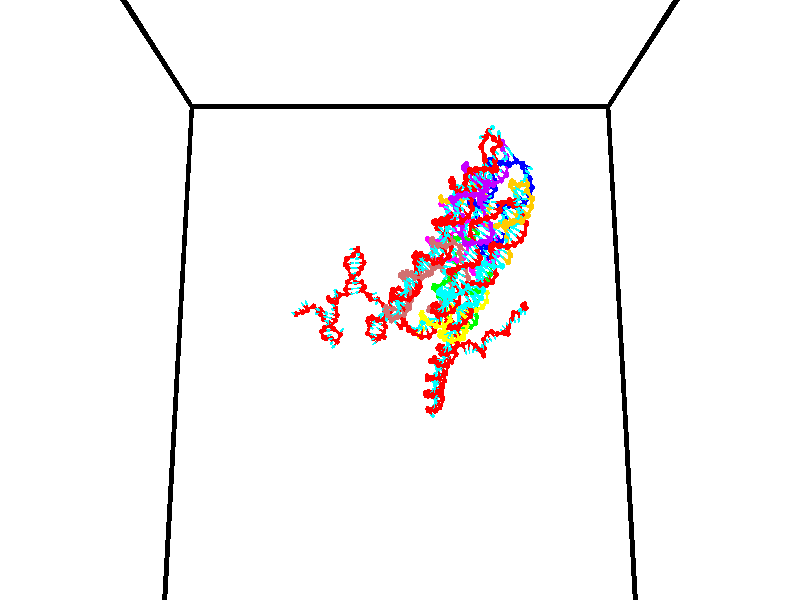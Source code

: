 // switches for output
#declare DRAW_BASES = 1; // possible values are 0, 1; only relevant for DNA ribbons
#declare DRAW_BASES_TYPE = 3; // possible values are 1, 2, 3; only relevant for DNA ribbons
#declare DRAW_FOG = 0; // set to 1 to enable fog

#include "colors.inc"

#include "transforms.inc"
background { rgb <1, 1, 1>}

#default {
   normal{
       ripples 0.25
       frequency 0.20
       turbulence 0.2
       lambda 5
   }
	finish {
		phong 0.1
		phong_size 40.
	}
}

// original window dimensions: 1024x640


// camera settings

camera {
	sky <0, 0.179814, -0.983701>
	up <0, 0.179814, -0.983701>
	right 1.6 * <1, 0, 0>
	location <35, 94.9851, 44.8844>
	look_at <35, 29.7336, 32.9568>
	direction <0, -65.2515, -11.9276>
	angle 67.0682
}


# declare cpy_camera_pos = <35, 94.9851, 44.8844>;
# if (DRAW_FOG = 1)
fog {
	fog_type 2
	up vnormalize(cpy_camera_pos)
	color rgbt<1,1,1,0.3>
	distance 1e-5
	fog_alt 3e-3
	fog_offset 56
}
# end


// LIGHTS

# declare lum = 6;
global_settings {
	ambient_light rgb lum * <0.05, 0.05, 0.05>
	max_trace_level 15
}# declare cpy_direct_light_amount = 0.25;
light_source
{	1000 * <-1, -1.16352, -0.803886>,
	rgb lum * cpy_direct_light_amount
	parallel
}

light_source
{	1000 * <1, 1.16352, 0.803886>,
	rgb lum * cpy_direct_light_amount
	parallel
}

// strand 0

// nucleotide -1

// particle -1
sphere {
	<24.449259, 34.508057, 35.052071> 0.250000
	pigment { color rgbt <1,0,0,0> }
	no_shadow
}
cylinder {
	<24.362135, 34.897537, 35.078812>,  <24.309860, 35.131226, 35.094856>, 0.100000
	pigment { color rgbt <1,0,0,0> }
	no_shadow
}
cylinder {
	<24.362135, 34.897537, 35.078812>,  <24.449259, 34.508057, 35.052071>, 0.100000
	pigment { color rgbt <1,0,0,0> }
	no_shadow
}

// particle -1
sphere {
	<24.362135, 34.897537, 35.078812> 0.100000
	pigment { color rgbt <1,0,0,0> }
	no_shadow
}
sphere {
	0, 1
	scale<0.080000,0.200000,0.300000>
	matrix <0.484964, 0.167415, -0.858360,
		-0.846977, -0.154537, -0.508674,
		-0.217808, 0.973700, 0.066852,
		24.296793, 35.189648, 35.098866>
	pigment { color rgbt <0,1,1,0> }
	no_shadow
}
cylinder {
	<25.105551, 34.384571, 34.854332>,  <24.449259, 34.508057, 35.052071>, 0.130000
	pigment { color rgbt <1,0,0,0> }
	no_shadow
}

// nucleotide -1

// particle -1
sphere {
	<25.105551, 34.384571, 34.854332> 0.250000
	pigment { color rgbt <1,0,0,0> }
	no_shadow
}
cylinder {
	<24.881290, 34.104313, 34.677803>,  <24.746735, 33.936157, 34.571884>, 0.100000
	pigment { color rgbt <1,0,0,0> }
	no_shadow
}
cylinder {
	<24.881290, 34.104313, 34.677803>,  <25.105551, 34.384571, 34.854332>, 0.100000
	pigment { color rgbt <1,0,0,0> }
	no_shadow
}

// particle -1
sphere {
	<24.881290, 34.104313, 34.677803> 0.100000
	pigment { color rgbt <1,0,0,0> }
	no_shadow
}
sphere {
	0, 1
	scale<0.080000,0.200000,0.300000>
	matrix <0.696409, -0.110631, -0.709066,
		0.447980, -0.704880, 0.549962,
		-0.560650, -0.700646, -0.441324,
		24.713095, 33.894119, 34.545406>
	pigment { color rgbt <0,1,1,0> }
	no_shadow
}
cylinder {
	<25.482449, 33.824581, 34.603180>,  <25.105551, 34.384571, 34.854332>, 0.130000
	pigment { color rgbt <1,0,0,0> }
	no_shadow
}

// nucleotide -1

// particle -1
sphere {
	<25.482449, 33.824581, 34.603180> 0.250000
	pigment { color rgbt <1,0,0,0> }
	no_shadow
}
cylinder {
	<25.202044, 33.814465, 34.318100>,  <25.033800, 33.808395, 34.147053>, 0.100000
	pigment { color rgbt <1,0,0,0> }
	no_shadow
}
cylinder {
	<25.202044, 33.814465, 34.318100>,  <25.482449, 33.824581, 34.603180>, 0.100000
	pigment { color rgbt <1,0,0,0> }
	no_shadow
}

// particle -1
sphere {
	<25.202044, 33.814465, 34.318100> 0.100000
	pigment { color rgbt <1,0,0,0> }
	no_shadow
}
sphere {
	0, 1
	scale<0.080000,0.200000,0.300000>
	matrix <0.695746, -0.243676, -0.675692,
		-0.156582, -0.969527, 0.188414,
		-0.701013, -0.025287, -0.712699,
		24.991739, 33.806877, 34.104290>
	pigment { color rgbt <0,1,1,0> }
	no_shadow
}
cylinder {
	<25.364344, 33.076797, 34.370514>,  <25.482449, 33.824581, 34.603180>, 0.130000
	pigment { color rgbt <1,0,0,0> }
	no_shadow
}

// nucleotide -1

// particle -1
sphere {
	<25.364344, 33.076797, 34.370514> 0.250000
	pigment { color rgbt <1,0,0,0> }
	no_shadow
}
cylinder {
	<25.335846, 33.385628, 34.117905>,  <25.318747, 33.570927, 33.966339>, 0.100000
	pigment { color rgbt <1,0,0,0> }
	no_shadow
}
cylinder {
	<25.335846, 33.385628, 34.117905>,  <25.364344, 33.076797, 34.370514>, 0.100000
	pigment { color rgbt <1,0,0,0> }
	no_shadow
}

// particle -1
sphere {
	<25.335846, 33.385628, 34.117905> 0.100000
	pigment { color rgbt <1,0,0,0> }
	no_shadow
}
sphere {
	0, 1
	scale<0.080000,0.200000,0.300000>
	matrix <0.720125, -0.398274, -0.568153,
		-0.690177, -0.495255, -0.527616,
		-0.071245, 0.772075, -0.631525,
		25.314472, 33.617249, 33.928448>
	pigment { color rgbt <0,1,1,0> }
	no_shadow
}
cylinder {
	<25.995251, 33.023750, 34.107033>,  <25.364344, 33.076797, 34.370514>, 0.130000
	pigment { color rgbt <1,0,0,0> }
	no_shadow
}

// nucleotide -1

// particle -1
sphere {
	<25.995251, 33.023750, 34.107033> 0.250000
	pigment { color rgbt <1,0,0,0> }
	no_shadow
}
cylinder {
	<26.279900, 33.226643, 34.301479>,  <26.450689, 33.348377, 34.418148>, 0.100000
	pigment { color rgbt <1,0,0,0> }
	no_shadow
}
cylinder {
	<26.279900, 33.226643, 34.301479>,  <25.995251, 33.023750, 34.107033>, 0.100000
	pigment { color rgbt <1,0,0,0> }
	no_shadow
}

// particle -1
sphere {
	<26.279900, 33.226643, 34.301479> 0.100000
	pigment { color rgbt <1,0,0,0> }
	no_shadow
}
sphere {
	0, 1
	scale<0.080000,0.200000,0.300000>
	matrix <-0.206245, -0.510612, 0.834709,
		0.671608, -0.694257, -0.258749,
		0.711622, 0.507231, 0.486118,
		26.493387, 33.378811, 34.447315>
	pigment { color rgbt <0,1,1,0> }
	no_shadow
}
cylinder {
	<26.466835, 32.626015, 34.462597>,  <25.995251, 33.023750, 34.107033>, 0.130000
	pigment { color rgbt <1,0,0,0> }
	no_shadow
}

// nucleotide -1

// particle -1
sphere {
	<26.466835, 32.626015, 34.462597> 0.250000
	pigment { color rgbt <1,0,0,0> }
	no_shadow
}
cylinder {
	<26.398331, 32.971077, 34.652962>,  <26.357227, 33.178116, 34.767181>, 0.100000
	pigment { color rgbt <1,0,0,0> }
	no_shadow
}
cylinder {
	<26.398331, 32.971077, 34.652962>,  <26.466835, 32.626015, 34.462597>, 0.100000
	pigment { color rgbt <1,0,0,0> }
	no_shadow
}

// particle -1
sphere {
	<26.398331, 32.971077, 34.652962> 0.100000
	pigment { color rgbt <1,0,0,0> }
	no_shadow
}
sphere {
	0, 1
	scale<0.080000,0.200000,0.300000>
	matrix <-0.235354, -0.504886, 0.830481,
		0.956701, 0.030223, 0.289498,
		-0.171263, 0.862656, 0.475913,
		26.346952, 33.229874, 34.795734>
	pigment { color rgbt <0,1,1,0> }
	no_shadow
}
cylinder {
	<26.545277, 31.929621, 34.185482>,  <26.466835, 32.626015, 34.462597>, 0.130000
	pigment { color rgbt <1,0,0,0> }
	no_shadow
}

// nucleotide -1

// particle -1
sphere {
	<26.545277, 31.929621, 34.185482> 0.250000
	pigment { color rgbt <1,0,0,0> }
	no_shadow
}
cylinder {
	<26.890884, 31.940310, 34.386581>,  <27.098249, 31.946724, 34.507240>, 0.100000
	pigment { color rgbt <1,0,0,0> }
	no_shadow
}
cylinder {
	<26.890884, 31.940310, 34.386581>,  <26.545277, 31.929621, 34.185482>, 0.100000
	pigment { color rgbt <1,0,0,0> }
	no_shadow
}

// particle -1
sphere {
	<26.890884, 31.940310, 34.386581> 0.100000
	pigment { color rgbt <1,0,0,0> }
	no_shadow
}
sphere {
	0, 1
	scale<0.080000,0.200000,0.300000>
	matrix <-0.212634, -0.885787, 0.412515,
		0.456352, -0.463322, -0.759655,
		0.864019, 0.026724, 0.502748,
		27.150091, 31.948326, 34.537407>
	pigment { color rgbt <0,1,1,0> }
	no_shadow
}
cylinder {
	<26.503925, 31.247528, 34.557426>,  <26.545277, 31.929621, 34.185482>, 0.130000
	pigment { color rgbt <1,0,0,0> }
	no_shadow
}

// nucleotide -1

// particle -1
sphere {
	<26.503925, 31.247528, 34.557426> 0.250000
	pigment { color rgbt <1,0,0,0> }
	no_shadow
}
cylinder {
	<26.847380, 31.406717, 34.686646>,  <27.053453, 31.502230, 34.764175>, 0.100000
	pigment { color rgbt <1,0,0,0> }
	no_shadow
}
cylinder {
	<26.847380, 31.406717, 34.686646>,  <26.503925, 31.247528, 34.557426>, 0.100000
	pigment { color rgbt <1,0,0,0> }
	no_shadow
}

// particle -1
sphere {
	<26.847380, 31.406717, 34.686646> 0.100000
	pigment { color rgbt <1,0,0,0> }
	no_shadow
}
sphere {
	0, 1
	scale<0.080000,0.200000,0.300000>
	matrix <-0.009493, -0.617782, 0.786292,
		0.512495, -0.678207, -0.526672,
		0.858637, 0.397971, 0.323049,
		27.104971, 31.526108, 34.783562>
	pigment { color rgbt <0,1,1,0> }
	no_shadow
}
cylinder {
	<26.741385, 30.739305, 34.894840>,  <26.503925, 31.247528, 34.557426>, 0.130000
	pigment { color rgbt <1,0,0,0> }
	no_shadow
}

// nucleotide -1

// particle -1
sphere {
	<26.741385, 30.739305, 34.894840> 0.250000
	pigment { color rgbt <1,0,0,0> }
	no_shadow
}
cylinder {
	<26.978317, 31.032726, 35.028133>,  <27.120478, 31.208778, 35.108109>, 0.100000
	pigment { color rgbt <1,0,0,0> }
	no_shadow
}
cylinder {
	<26.978317, 31.032726, 35.028133>,  <26.741385, 30.739305, 34.894840>, 0.100000
	pigment { color rgbt <1,0,0,0> }
	no_shadow
}

// particle -1
sphere {
	<26.978317, 31.032726, 35.028133> 0.100000
	pigment { color rgbt <1,0,0,0> }
	no_shadow
}
sphere {
	0, 1
	scale<0.080000,0.200000,0.300000>
	matrix <0.076256, -0.462785, 0.883184,
		0.802077, -0.497727, -0.330060,
		0.592332, 0.733551, 0.333235,
		27.156017, 31.252792, 35.128105>
	pigment { color rgbt <0,1,1,0> }
	no_shadow
}
cylinder {
	<27.362667, 30.352444, 35.190014>,  <26.741385, 30.739305, 34.894840>, 0.130000
	pigment { color rgbt <1,0,0,0> }
	no_shadow
}

// nucleotide -1

// particle -1
sphere {
	<27.362667, 30.352444, 35.190014> 0.250000
	pigment { color rgbt <1,0,0,0> }
	no_shadow
}
cylinder {
	<27.301924, 30.712173, 35.354042>,  <27.265478, 30.928011, 35.452457>, 0.100000
	pigment { color rgbt <1,0,0,0> }
	no_shadow
}
cylinder {
	<27.301924, 30.712173, 35.354042>,  <27.362667, 30.352444, 35.190014>, 0.100000
	pigment { color rgbt <1,0,0,0> }
	no_shadow
}

// particle -1
sphere {
	<27.301924, 30.712173, 35.354042> 0.100000
	pigment { color rgbt <1,0,0,0> }
	no_shadow
}
sphere {
	0, 1
	scale<0.080000,0.200000,0.300000>
	matrix <-0.027889, -0.418612, 0.907737,
		0.988009, 0.126412, 0.088651,
		-0.151859, 0.899324, 0.410067,
		27.256367, 30.981970, 35.477062>
	pigment { color rgbt <0,1,1,0> }
	no_shadow
}
cylinder {
	<27.901661, 30.423988, 35.754688>,  <27.362667, 30.352444, 35.190014>, 0.130000
	pigment { color rgbt <1,0,0,0> }
	no_shadow
}

// nucleotide -1

// particle -1
sphere {
	<27.901661, 30.423988, 35.754688> 0.250000
	pigment { color rgbt <1,0,0,0> }
	no_shadow
}
cylinder {
	<27.570681, 30.639772, 35.817047>,  <27.372093, 30.769243, 35.854462>, 0.100000
	pigment { color rgbt <1,0,0,0> }
	no_shadow
}
cylinder {
	<27.570681, 30.639772, 35.817047>,  <27.901661, 30.423988, 35.754688>, 0.100000
	pigment { color rgbt <1,0,0,0> }
	no_shadow
}

// particle -1
sphere {
	<27.570681, 30.639772, 35.817047> 0.100000
	pigment { color rgbt <1,0,0,0> }
	no_shadow
}
sphere {
	0, 1
	scale<0.080000,0.200000,0.300000>
	matrix <-0.043288, -0.338084, 0.940120,
		0.559867, 0.771155, 0.303100,
		-0.827451, 0.539462, 0.155901,
		27.322445, 30.801611, 35.863819>
	pigment { color rgbt <0,1,1,0> }
	no_shadow
}
cylinder {
	<28.554384, 30.069122, 36.210102>,  <27.901661, 30.423988, 35.754688>, 0.130000
	pigment { color rgbt <1,0,0,0> }
	no_shadow
}

// nucleotide -1

// particle -1
sphere {
	<28.554384, 30.069122, 36.210102> 0.250000
	pigment { color rgbt <1,0,0,0> }
	no_shadow
}
cylinder {
	<28.674316, 30.399641, 36.019382>,  <28.746275, 30.597952, 35.904953>, 0.100000
	pigment { color rgbt <1,0,0,0> }
	no_shadow
}
cylinder {
	<28.674316, 30.399641, 36.019382>,  <28.554384, 30.069122, 36.210102>, 0.100000
	pigment { color rgbt <1,0,0,0> }
	no_shadow
}

// particle -1
sphere {
	<28.674316, 30.399641, 36.019382> 0.100000
	pigment { color rgbt <1,0,0,0> }
	no_shadow
}
sphere {
	0, 1
	scale<0.080000,0.200000,0.300000>
	matrix <-0.476953, -0.303008, -0.825047,
		-0.826207, 0.474784, 0.303253,
		0.299831, 0.826297, -0.476797,
		28.764265, 30.647530, 35.876343>
	pigment { color rgbt <0,1,1,0> }
	no_shadow
}
cylinder {
	<28.194307, 29.804062, 36.820488>,  <28.554384, 30.069122, 36.210102>, 0.130000
	pigment { color rgbt <1,0,0,0> }
	no_shadow
}

// nucleotide -1

// particle -1
sphere {
	<28.194307, 29.804062, 36.820488> 0.250000
	pigment { color rgbt <1,0,0,0> }
	no_shadow
}
cylinder {
	<27.978559, 30.007648, 37.088825>,  <27.849112, 30.129801, 37.249828>, 0.100000
	pigment { color rgbt <1,0,0,0> }
	no_shadow
}
cylinder {
	<27.978559, 30.007648, 37.088825>,  <28.194307, 29.804062, 36.820488>, 0.100000
	pigment { color rgbt <1,0,0,0> }
	no_shadow
}

// particle -1
sphere {
	<27.978559, 30.007648, 37.088825> 0.100000
	pigment { color rgbt <1,0,0,0> }
	no_shadow
}
sphere {
	0, 1
	scale<0.080000,0.200000,0.300000>
	matrix <-0.179414, 0.708909, -0.682099,
		-0.822734, -0.488261, -0.291047,
		-0.539369, 0.508968, 0.670845,
		27.816750, 30.160339, 37.290077>
	pigment { color rgbt <0,1,1,0> }
	no_shadow
}
cylinder {
	<27.579258, 29.918428, 36.538017>,  <28.194307, 29.804062, 36.820488>, 0.130000
	pigment { color rgbt <1,0,0,0> }
	no_shadow
}

// nucleotide -1

// particle -1
sphere {
	<27.579258, 29.918428, 36.538017> 0.250000
	pigment { color rgbt <1,0,0,0> }
	no_shadow
}
cylinder {
	<27.605562, 30.222876, 36.796127>,  <27.621344, 30.405544, 36.950993>, 0.100000
	pigment { color rgbt <1,0,0,0> }
	no_shadow
}
cylinder {
	<27.605562, 30.222876, 36.796127>,  <27.579258, 29.918428, 36.538017>, 0.100000
	pigment { color rgbt <1,0,0,0> }
	no_shadow
}

// particle -1
sphere {
	<27.605562, 30.222876, 36.796127> 0.100000
	pigment { color rgbt <1,0,0,0> }
	no_shadow
}
sphere {
	0, 1
	scale<0.080000,0.200000,0.300000>
	matrix <-0.405398, 0.611276, -0.679702,
		-0.911772, -0.216897, 0.348751,
		0.065758, 0.761116, 0.645274,
		27.625290, 30.451210, 36.989708>
	pigment { color rgbt <0,1,1,0> }
	no_shadow
}
cylinder {
	<27.018843, 30.262716, 36.583050>,  <27.579258, 29.918428, 36.538017>, 0.130000
	pigment { color rgbt <1,0,0,0> }
	no_shadow
}

// nucleotide -1

// particle -1
sphere {
	<27.018843, 30.262716, 36.583050> 0.250000
	pigment { color rgbt <1,0,0,0> }
	no_shadow
}
cylinder {
	<27.317158, 30.524448, 36.633099>,  <27.496147, 30.681488, 36.663128>, 0.100000
	pigment { color rgbt <1,0,0,0> }
	no_shadow
}
cylinder {
	<27.317158, 30.524448, 36.633099>,  <27.018843, 30.262716, 36.583050>, 0.100000
	pigment { color rgbt <1,0,0,0> }
	no_shadow
}

// particle -1
sphere {
	<27.317158, 30.524448, 36.633099> 0.100000
	pigment { color rgbt <1,0,0,0> }
	no_shadow
}
sphere {
	0, 1
	scale<0.080000,0.200000,0.300000>
	matrix <-0.328719, 0.524806, -0.785189,
		-0.579436, 0.544454, 0.606484,
		0.745786, 0.654330, 0.125119,
		27.540894, 30.720747, 36.670635>
	pigment { color rgbt <0,1,1,0> }
	no_shadow
}
cylinder {
	<26.743362, 30.798571, 36.520950>,  <27.018843, 30.262716, 36.583050>, 0.130000
	pigment { color rgbt <1,0,0,0> }
	no_shadow
}

// nucleotide -1

// particle -1
sphere {
	<26.743362, 30.798571, 36.520950> 0.250000
	pigment { color rgbt <1,0,0,0> }
	no_shadow
}
cylinder {
	<27.126369, 30.869894, 36.430294>,  <27.356174, 30.912687, 36.375900>, 0.100000
	pigment { color rgbt <1,0,0,0> }
	no_shadow
}
cylinder {
	<27.126369, 30.869894, 36.430294>,  <26.743362, 30.798571, 36.520950>, 0.100000
	pigment { color rgbt <1,0,0,0> }
	no_shadow
}

// particle -1
sphere {
	<27.126369, 30.869894, 36.430294> 0.100000
	pigment { color rgbt <1,0,0,0> }
	no_shadow
}
sphere {
	0, 1
	scale<0.080000,0.200000,0.300000>
	matrix <-0.285828, 0.482675, -0.827845,
		-0.038220, 0.857456, 0.513136,
		0.957518, 0.178309, -0.226637,
		27.413626, 30.923388, 36.362305>
	pigment { color rgbt <0,1,1,0> }
	no_shadow
}
cylinder {
	<26.669682, 31.508175, 36.125710>,  <26.743362, 30.798571, 36.520950>, 0.130000
	pigment { color rgbt <1,0,0,0> }
	no_shadow
}

// nucleotide -1

// particle -1
sphere {
	<26.669682, 31.508175, 36.125710> 0.250000
	pigment { color rgbt <1,0,0,0> }
	no_shadow
}
cylinder {
	<27.034883, 31.355341, 36.068539>,  <27.254005, 31.263639, 36.034237>, 0.100000
	pigment { color rgbt <1,0,0,0> }
	no_shadow
}
cylinder {
	<27.034883, 31.355341, 36.068539>,  <26.669682, 31.508175, 36.125710>, 0.100000
	pigment { color rgbt <1,0,0,0> }
	no_shadow
}

// particle -1
sphere {
	<27.034883, 31.355341, 36.068539> 0.100000
	pigment { color rgbt <1,0,0,0> }
	no_shadow
}
sphere {
	0, 1
	scale<0.080000,0.200000,0.300000>
	matrix <-0.006176, 0.337373, -0.941351,
		0.407897, 0.860343, 0.305664,
		0.913007, -0.382086, -0.142927,
		27.308786, 31.240715, 36.025661>
	pigment { color rgbt <0,1,1,0> }
	no_shadow
}
cylinder {
	<27.050602, 32.183380, 35.859241>,  <26.669682, 31.508175, 36.125710>, 0.130000
	pigment { color rgbt <1,0,0,0> }
	no_shadow
}

// nucleotide -1

// particle -1
sphere {
	<27.050602, 32.183380, 35.859241> 0.250000
	pigment { color rgbt <1,0,0,0> }
	no_shadow
}
cylinder {
	<27.166039, 31.815901, 35.751389>,  <27.235300, 31.595413, 35.686676>, 0.100000
	pigment { color rgbt <1,0,0,0> }
	no_shadow
}
cylinder {
	<27.166039, 31.815901, 35.751389>,  <27.050602, 32.183380, 35.859241>, 0.100000
	pigment { color rgbt <1,0,0,0> }
	no_shadow
}

// particle -1
sphere {
	<27.166039, 31.815901, 35.751389> 0.100000
	pigment { color rgbt <1,0,0,0> }
	no_shadow
}
sphere {
	0, 1
	scale<0.080000,0.200000,0.300000>
	matrix <0.021520, 0.287769, -0.957458,
		0.957210, 0.270513, 0.102818,
		0.288592, -0.918701, -0.269634,
		27.252617, 31.540291, 35.670498>
	pigment { color rgbt <0,1,1,0> }
	no_shadow
}
cylinder {
	<27.758663, 32.188313, 35.747650>,  <27.050602, 32.183380, 35.859241>, 0.130000
	pigment { color rgbt <1,0,0,0> }
	no_shadow
}

// nucleotide -1

// particle -1
sphere {
	<27.758663, 32.188313, 35.747650> 0.250000
	pigment { color rgbt <1,0,0,0> }
	no_shadow
}
cylinder {
	<27.580826, 31.904263, 35.529274>,  <27.474123, 31.733831, 35.398247>, 0.100000
	pigment { color rgbt <1,0,0,0> }
	no_shadow
}
cylinder {
	<27.580826, 31.904263, 35.529274>,  <27.758663, 32.188313, 35.747650>, 0.100000
	pigment { color rgbt <1,0,0,0> }
	no_shadow
}

// particle -1
sphere {
	<27.580826, 31.904263, 35.529274> 0.100000
	pigment { color rgbt <1,0,0,0> }
	no_shadow
}
sphere {
	0, 1
	scale<0.080000,0.200000,0.300000>
	matrix <0.320012, 0.443345, -0.837280,
		0.836617, -0.546959, 0.030141,
		-0.444595, -0.710128, -0.545943,
		27.447447, 31.691225, 35.365490>
	pigment { color rgbt <0,1,1,0> }
	no_shadow
}
cylinder {
	<28.188110, 32.132111, 35.229328>,  <27.758663, 32.188313, 35.747650>, 0.130000
	pigment { color rgbt <1,0,0,0> }
	no_shadow
}

// nucleotide -1

// particle -1
sphere {
	<28.188110, 32.132111, 35.229328> 0.250000
	pigment { color rgbt <1,0,0,0> }
	no_shadow
}
cylinder {
	<27.868387, 31.945755, 35.077507>,  <27.676554, 31.833942, 34.986416>, 0.100000
	pigment { color rgbt <1,0,0,0> }
	no_shadow
}
cylinder {
	<27.868387, 31.945755, 35.077507>,  <28.188110, 32.132111, 35.229328>, 0.100000
	pigment { color rgbt <1,0,0,0> }
	no_shadow
}

// particle -1
sphere {
	<27.868387, 31.945755, 35.077507> 0.100000
	pigment { color rgbt <1,0,0,0> }
	no_shadow
}
sphere {
	0, 1
	scale<0.080000,0.200000,0.300000>
	matrix <0.281743, 0.267342, -0.921493,
		0.530781, -0.843491, -0.082428,
		-0.799307, -0.465887, -0.379548,
		27.628595, 31.805988, 34.963642>
	pigment { color rgbt <0,1,1,0> }
	no_shadow
}
cylinder {
	<28.319199, 31.533850, 34.668068>,  <28.188110, 32.132111, 35.229328>, 0.130000
	pigment { color rgbt <1,0,0,0> }
	no_shadow
}

// nucleotide -1

// particle -1
sphere {
	<28.319199, 31.533850, 34.668068> 0.250000
	pigment { color rgbt <1,0,0,0> }
	no_shadow
}
cylinder {
	<27.978931, 31.740671, 34.630085>,  <27.774771, 31.864763, 34.607296>, 0.100000
	pigment { color rgbt <1,0,0,0> }
	no_shadow
}
cylinder {
	<27.978931, 31.740671, 34.630085>,  <28.319199, 31.533850, 34.668068>, 0.100000
	pigment { color rgbt <1,0,0,0> }
	no_shadow
}

// particle -1
sphere {
	<27.978931, 31.740671, 34.630085> 0.100000
	pigment { color rgbt <1,0,0,0> }
	no_shadow
}
sphere {
	0, 1
	scale<0.080000,0.200000,0.300000>
	matrix <0.290639, 0.312044, -0.904521,
		-0.438055, -0.797047, -0.415722,
		-0.850669, 0.517054, -0.094961,
		27.723730, 31.895788, 34.601597>
	pigment { color rgbt <0,1,1,0> }
	no_shadow
}
cylinder {
	<28.133858, 31.389957, 34.000854>,  <28.319199, 31.533850, 34.668068>, 0.130000
	pigment { color rgbt <1,0,0,0> }
	no_shadow
}

// nucleotide -1

// particle -1
sphere {
	<28.133858, 31.389957, 34.000854> 0.250000
	pigment { color rgbt <1,0,0,0> }
	no_shadow
}
cylinder {
	<27.988327, 31.745209, 34.113182>,  <27.901009, 31.958359, 34.180580>, 0.100000
	pigment { color rgbt <1,0,0,0> }
	no_shadow
}
cylinder {
	<27.988327, 31.745209, 34.113182>,  <28.133858, 31.389957, 34.000854>, 0.100000
	pigment { color rgbt <1,0,0,0> }
	no_shadow
}

// particle -1
sphere {
	<27.988327, 31.745209, 34.113182> 0.100000
	pigment { color rgbt <1,0,0,0> }
	no_shadow
}
sphere {
	0, 1
	scale<0.080000,0.200000,0.300000>
	matrix <0.419595, 0.425426, -0.801843,
		-0.831607, -0.173901, -0.527435,
		-0.363827, 0.888128, 0.280820,
		27.879179, 32.011646, 34.197430>
	pigment { color rgbt <0,1,1,0> }
	no_shadow
}
cylinder {
	<27.703234, 31.754528, 33.481617>,  <28.133858, 31.389957, 34.000854>, 0.130000
	pigment { color rgbt <1,0,0,0> }
	no_shadow
}

// nucleotide -1

// particle -1
sphere {
	<27.703234, 31.754528, 33.481617> 0.250000
	pigment { color rgbt <1,0,0,0> }
	no_shadow
}
cylinder {
	<27.850321, 32.045605, 33.713223>,  <27.938572, 32.220249, 33.852184>, 0.100000
	pigment { color rgbt <1,0,0,0> }
	no_shadow
}
cylinder {
	<27.850321, 32.045605, 33.713223>,  <27.703234, 31.754528, 33.481617>, 0.100000
	pigment { color rgbt <1,0,0,0> }
	no_shadow
}

// particle -1
sphere {
	<27.850321, 32.045605, 33.713223> 0.100000
	pigment { color rgbt <1,0,0,0> }
	no_shadow
}
sphere {
	0, 1
	scale<0.080000,0.200000,0.300000>
	matrix <0.386245, 0.446875, -0.806919,
		-0.845931, 0.520357, -0.116743,
		0.367716, 0.727689, 0.579010,
		27.960636, 32.263912, 33.886925>
	pigment { color rgbt <0,1,1,0> }
	no_shadow
}
cylinder {
	<27.441757, 32.509029, 33.257915>,  <27.703234, 31.754528, 33.481617>, 0.130000
	pigment { color rgbt <1,0,0,0> }
	no_shadow
}

// nucleotide -1

// particle -1
sphere {
	<27.441757, 32.509029, 33.257915> 0.250000
	pigment { color rgbt <1,0,0,0> }
	no_shadow
}
cylinder {
	<27.789181, 32.499386, 33.455914>,  <27.997635, 32.493599, 33.574715>, 0.100000
	pigment { color rgbt <1,0,0,0> }
	no_shadow
}
cylinder {
	<27.789181, 32.499386, 33.455914>,  <27.441757, 32.509029, 33.257915>, 0.100000
	pigment { color rgbt <1,0,0,0> }
	no_shadow
}

// particle -1
sphere {
	<27.789181, 32.499386, 33.455914> 0.100000
	pigment { color rgbt <1,0,0,0> }
	no_shadow
}
sphere {
	0, 1
	scale<0.080000,0.200000,0.300000>
	matrix <0.390061, 0.649391, -0.652797,
		-0.305706, 0.760073, 0.573440,
		0.868560, -0.024113, 0.494998,
		28.049749, 32.492153, 33.604412>
	pigment { color rgbt <0,1,1,0> }
	no_shadow
}
cylinder {
	<27.656033, 33.206287, 33.638168>,  <27.441757, 32.509029, 33.257915>, 0.130000
	pigment { color rgbt <1,0,0,0> }
	no_shadow
}

// nucleotide -1

// particle -1
sphere {
	<27.656033, 33.206287, 33.638168> 0.250000
	pigment { color rgbt <1,0,0,0> }
	no_shadow
}
cylinder {
	<27.975859, 33.024803, 33.480770>,  <28.167753, 32.915913, 33.386330>, 0.100000
	pigment { color rgbt <1,0,0,0> }
	no_shadow
}
cylinder {
	<27.975859, 33.024803, 33.480770>,  <27.656033, 33.206287, 33.638168>, 0.100000
	pigment { color rgbt <1,0,0,0> }
	no_shadow
}

// particle -1
sphere {
	<27.975859, 33.024803, 33.480770> 0.100000
	pigment { color rgbt <1,0,0,0> }
	no_shadow
}
sphere {
	0, 1
	scale<0.080000,0.200000,0.300000>
	matrix <0.138687, 0.776973, -0.614068,
		0.584348, 0.436413, 0.684164,
		0.799564, -0.453714, -0.393498,
		28.215729, 32.888687, 33.362720>
	pigment { color rgbt <0,1,1,0> }
	no_shadow
}
cylinder {
	<28.427965, 33.475113, 33.810215>,  <27.656033, 33.206287, 33.638168>, 0.130000
	pigment { color rgbt <1,0,0,0> }
	no_shadow
}

// nucleotide -1

// particle -1
sphere {
	<28.427965, 33.475113, 33.810215> 0.250000
	pigment { color rgbt <1,0,0,0> }
	no_shadow
}
cylinder {
	<28.394779, 33.318901, 33.443478>,  <28.374866, 33.225174, 33.223434>, 0.100000
	pigment { color rgbt <1,0,0,0> }
	no_shadow
}
cylinder {
	<28.394779, 33.318901, 33.443478>,  <28.427965, 33.475113, 33.810215>, 0.100000
	pigment { color rgbt <1,0,0,0> }
	no_shadow
}

// particle -1
sphere {
	<28.394779, 33.318901, 33.443478> 0.100000
	pigment { color rgbt <1,0,0,0> }
	no_shadow
}
sphere {
	0, 1
	scale<0.080000,0.200000,0.300000>
	matrix <0.299341, 0.867762, -0.396716,
		0.950532, -0.307363, 0.044907,
		-0.082967, -0.390534, -0.916842,
		28.369888, 33.201740, 33.168427>
	pigment { color rgbt <0,1,1,0> }
	no_shadow
}
cylinder {
	<28.820898, 33.923786, 33.276443>,  <28.427965, 33.475113, 33.810215>, 0.130000
	pigment { color rgbt <1,0,0,0> }
	no_shadow
}

// nucleotide -1

// particle -1
sphere {
	<28.820898, 33.923786, 33.276443> 0.250000
	pigment { color rgbt <1,0,0,0> }
	no_shadow
}
cylinder {
	<28.547596, 33.744698, 33.045719>,  <28.383614, 33.637245, 32.907284>, 0.100000
	pigment { color rgbt <1,0,0,0> }
	no_shadow
}
cylinder {
	<28.547596, 33.744698, 33.045719>,  <28.820898, 33.923786, 33.276443>, 0.100000
	pigment { color rgbt <1,0,0,0> }
	no_shadow
}

// particle -1
sphere {
	<28.547596, 33.744698, 33.045719> 0.100000
	pigment { color rgbt <1,0,0,0> }
	no_shadow
}
sphere {
	0, 1
	scale<0.080000,0.200000,0.300000>
	matrix <-0.154476, 0.860709, -0.485095,
		0.713650, -0.242341, -0.657247,
		-0.683257, -0.447717, -0.576809,
		28.342619, 33.610382, 32.872677>
	pigment { color rgbt <0,1,1,0> }
	no_shadow
}
cylinder {
	<29.487226, 33.500103, 33.108818>,  <28.820898, 33.923786, 33.276443>, 0.130000
	pigment { color rgbt <1,0,0,0> }
	no_shadow
}

// nucleotide -1

// particle -1
sphere {
	<29.487226, 33.500103, 33.108818> 0.250000
	pigment { color rgbt <1,0,0,0> }
	no_shadow
}
cylinder {
	<29.827517, 33.709015, 33.132454>,  <30.031691, 33.834362, 33.146637>, 0.100000
	pigment { color rgbt <1,0,0,0> }
	no_shadow
}
cylinder {
	<29.827517, 33.709015, 33.132454>,  <29.487226, 33.500103, 33.108818>, 0.100000
	pigment { color rgbt <1,0,0,0> }
	no_shadow
}

// particle -1
sphere {
	<29.827517, 33.709015, 33.132454> 0.100000
	pigment { color rgbt <1,0,0,0> }
	no_shadow
}
sphere {
	0, 1
	scale<0.080000,0.200000,0.300000>
	matrix <-0.142245, 0.336996, -0.930699,
		-0.505995, 0.783365, 0.360983,
		0.850727, 0.522276, 0.059089,
		30.082735, 33.865696, 33.150181>
	pigment { color rgbt <0,1,1,0> }
	no_shadow
}
cylinder {
	<29.426323, 34.160759, 32.849922>,  <29.487226, 33.500103, 33.108818>, 0.130000
	pigment { color rgbt <1,0,0,0> }
	no_shadow
}

// nucleotide -1

// particle -1
sphere {
	<29.426323, 34.160759, 32.849922> 0.250000
	pigment { color rgbt <1,0,0,0> }
	no_shadow
}
cylinder {
	<29.810661, 34.066536, 32.791565>,  <30.041265, 34.010002, 32.756550>, 0.100000
	pigment { color rgbt <1,0,0,0> }
	no_shadow
}
cylinder {
	<29.810661, 34.066536, 32.791565>,  <29.426323, 34.160759, 32.849922>, 0.100000
	pigment { color rgbt <1,0,0,0> }
	no_shadow
}

// particle -1
sphere {
	<29.810661, 34.066536, 32.791565> 0.100000
	pigment { color rgbt <1,0,0,0> }
	no_shadow
}
sphere {
	0, 1
	scale<0.080000,0.200000,0.300000>
	matrix <-0.069994, 0.303130, -0.950375,
		0.268090, 0.923378, 0.274775,
		0.960848, -0.235553, -0.145897,
		30.098915, 33.995869, 32.747795>
	pigment { color rgbt <0,1,1,0> }
	no_shadow
}
cylinder {
	<29.609489, 34.494678, 32.292694>,  <29.426323, 34.160759, 32.849922>, 0.130000
	pigment { color rgbt <1,0,0,0> }
	no_shadow
}

// nucleotide -1

// particle -1
sphere {
	<29.609489, 34.494678, 32.292694> 0.250000
	pigment { color rgbt <1,0,0,0> }
	no_shadow
}
cylinder {
	<29.966532, 34.314369, 32.295837>,  <30.180758, 34.206184, 32.297722>, 0.100000
	pigment { color rgbt <1,0,0,0> }
	no_shadow
}
cylinder {
	<29.966532, 34.314369, 32.295837>,  <29.609489, 34.494678, 32.292694>, 0.100000
	pigment { color rgbt <1,0,0,0> }
	no_shadow
}

// particle -1
sphere {
	<29.966532, 34.314369, 32.295837> 0.100000
	pigment { color rgbt <1,0,0,0> }
	no_shadow
}
sphere {
	0, 1
	scale<0.080000,0.200000,0.300000>
	matrix <0.181077, 0.342493, -0.921905,
		0.412876, 0.824321, 0.387336,
		0.892606, -0.450770, 0.007859,
		30.234314, 34.179138, 32.298195>
	pigment { color rgbt <0,1,1,0> }
	no_shadow
}
cylinder {
	<30.127390, 34.949543, 31.941568>,  <29.609489, 34.494678, 32.292694>, 0.130000
	pigment { color rgbt <1,0,0,0> }
	no_shadow
}

// nucleotide -1

// particle -1
sphere {
	<30.127390, 34.949543, 31.941568> 0.250000
	pigment { color rgbt <1,0,0,0> }
	no_shadow
}
cylinder {
	<30.265244, 34.575237, 31.911699>,  <30.347956, 34.350655, 31.893778>, 0.100000
	pigment { color rgbt <1,0,0,0> }
	no_shadow
}
cylinder {
	<30.265244, 34.575237, 31.911699>,  <30.127390, 34.949543, 31.941568>, 0.100000
	pigment { color rgbt <1,0,0,0> }
	no_shadow
}

// particle -1
sphere {
	<30.265244, 34.575237, 31.911699> 0.100000
	pigment { color rgbt <1,0,0,0> }
	no_shadow
}
sphere {
	0, 1
	scale<0.080000,0.200000,0.300000>
	matrix <0.185309, 0.145798, -0.971804,
		0.920264, 0.321081, 0.223652,
		0.344636, -0.935762, -0.074674,
		30.368635, 34.294510, 31.889297>
	pigment { color rgbt <0,1,1,0> }
	no_shadow
}
cylinder {
	<30.756144, 35.003273, 31.653009>,  <30.127390, 34.949543, 31.941568>, 0.130000
	pigment { color rgbt <1,0,0,0> }
	no_shadow
}

// nucleotide -1

// particle -1
sphere {
	<30.756144, 35.003273, 31.653009> 0.250000
	pigment { color rgbt <1,0,0,0> }
	no_shadow
}
cylinder {
	<30.583841, 34.657349, 31.549824>,  <30.480459, 34.449795, 31.487913>, 0.100000
	pigment { color rgbt <1,0,0,0> }
	no_shadow
}
cylinder {
	<30.583841, 34.657349, 31.549824>,  <30.756144, 35.003273, 31.653009>, 0.100000
	pigment { color rgbt <1,0,0,0> }
	no_shadow
}

// particle -1
sphere {
	<30.583841, 34.657349, 31.549824> 0.100000
	pigment { color rgbt <1,0,0,0> }
	no_shadow
}
sphere {
	0, 1
	scale<0.080000,0.200000,0.300000>
	matrix <0.142962, 0.216843, -0.965681,
		0.891073, -0.452852, 0.030229,
		-0.430756, -0.864814, -0.257964,
		30.454615, 34.397903, 31.472435>
	pigment { color rgbt <0,1,1,0> }
	no_shadow
}
cylinder {
	<31.070688, 34.819511, 31.115454>,  <30.756144, 35.003273, 31.653009>, 0.130000
	pigment { color rgbt <1,0,0,0> }
	no_shadow
}

// nucleotide -1

// particle -1
sphere {
	<31.070688, 34.819511, 31.115454> 0.250000
	pigment { color rgbt <1,0,0,0> }
	no_shadow
}
cylinder {
	<30.772018, 34.557457, 31.069370>,  <30.592815, 34.400223, 31.041721>, 0.100000
	pigment { color rgbt <1,0,0,0> }
	no_shadow
}
cylinder {
	<30.772018, 34.557457, 31.069370>,  <31.070688, 34.819511, 31.115454>, 0.100000
	pigment { color rgbt <1,0,0,0> }
	no_shadow
}

// particle -1
sphere {
	<30.772018, 34.557457, 31.069370> 0.100000
	pigment { color rgbt <1,0,0,0> }
	no_shadow
}
sphere {
	0, 1
	scale<0.080000,0.200000,0.300000>
	matrix <0.032960, 0.136543, -0.990086,
		0.664371, -0.743071, -0.080360,
		-0.746676, -0.655135, -0.115207,
		30.548016, 34.360916, 31.034809>
	pigment { color rgbt <0,1,1,0> }
	no_shadow
}
cylinder {
	<31.300550, 34.310287, 30.535995>,  <31.070688, 34.819511, 31.115454>, 0.130000
	pigment { color rgbt <1,0,0,0> }
	no_shadow
}

// nucleotide -1

// particle -1
sphere {
	<31.300550, 34.310287, 30.535995> 0.250000
	pigment { color rgbt <1,0,0,0> }
	no_shadow
}
cylinder {
	<30.902086, 34.334019, 30.561733>,  <30.663008, 34.348259, 30.577175>, 0.100000
	pigment { color rgbt <1,0,0,0> }
	no_shadow
}
cylinder {
	<30.902086, 34.334019, 30.561733>,  <31.300550, 34.310287, 30.535995>, 0.100000
	pigment { color rgbt <1,0,0,0> }
	no_shadow
}

// particle -1
sphere {
	<30.902086, 34.334019, 30.561733> 0.100000
	pigment { color rgbt <1,0,0,0> }
	no_shadow
}
sphere {
	0, 1
	scale<0.080000,0.200000,0.300000>
	matrix <-0.034908, 0.404832, -0.913725,
		-0.080256, -0.912464, -0.401208,
		-0.996163, 0.059327, 0.064342,
		30.603237, 34.351818, 30.581036>
	pigment { color rgbt <0,1,1,0> }
	no_shadow
}
cylinder {
	<31.052696, 34.081047, 29.909079>,  <31.300550, 34.310287, 30.535995>, 0.130000
	pigment { color rgbt <1,0,0,0> }
	no_shadow
}

// nucleotide -1

// particle -1
sphere {
	<31.052696, 34.081047, 29.909079> 0.250000
	pigment { color rgbt <1,0,0,0> }
	no_shadow
}
cylinder {
	<30.810507, 34.346806, 30.084343>,  <30.665194, 34.506260, 30.189501>, 0.100000
	pigment { color rgbt <1,0,0,0> }
	no_shadow
}
cylinder {
	<30.810507, 34.346806, 30.084343>,  <31.052696, 34.081047, 29.909079>, 0.100000
	pigment { color rgbt <1,0,0,0> }
	no_shadow
}

// particle -1
sphere {
	<30.810507, 34.346806, 30.084343> 0.100000
	pigment { color rgbt <1,0,0,0> }
	no_shadow
}
sphere {
	0, 1
	scale<0.080000,0.200000,0.300000>
	matrix <0.025211, 0.566280, -0.823827,
		-0.795465, -0.487760, -0.359618,
		-0.605475, 0.664393, 0.438159,
		30.628864, 34.546124, 30.215790>
	pigment { color rgbt <0,1,1,0> }
	no_shadow
}
cylinder {
	<30.572132, 34.278091, 29.400188>,  <31.052696, 34.081047, 29.909079>, 0.130000
	pigment { color rgbt <1,0,0,0> }
	no_shadow
}

// nucleotide -1

// particle -1
sphere {
	<30.572132, 34.278091, 29.400188> 0.250000
	pigment { color rgbt <1,0,0,0> }
	no_shadow
}
cylinder {
	<30.651205, 34.560444, 29.672264>,  <30.698648, 34.729855, 29.835508>, 0.100000
	pigment { color rgbt <1,0,0,0> }
	no_shadow
}
cylinder {
	<30.651205, 34.560444, 29.672264>,  <30.572132, 34.278091, 29.400188>, 0.100000
	pigment { color rgbt <1,0,0,0> }
	no_shadow
}

// particle -1
sphere {
	<30.651205, 34.560444, 29.672264> 0.100000
	pigment { color rgbt <1,0,0,0> }
	no_shadow
}
sphere {
	0, 1
	scale<0.080000,0.200000,0.300000>
	matrix <0.192268, 0.652483, -0.733007,
		-0.961225, 0.275682, -0.006732,
		0.197685, 0.705879, 0.680188,
		30.710510, 34.772209, 29.876320>
	pigment { color rgbt <0,1,1,0> }
	no_shadow
}
cylinder {
	<30.687038, 35.100815, 29.487198>,  <30.572132, 34.278091, 29.400188>, 0.130000
	pigment { color rgbt <1,0,0,0> }
	no_shadow
}

// nucleotide -1

// particle -1
sphere {
	<30.687038, 35.100815, 29.487198> 0.250000
	pigment { color rgbt <1,0,0,0> }
	no_shadow
}
cylinder {
	<30.313269, 34.959171, 29.471954>,  <30.089006, 34.874184, 29.462809>, 0.100000
	pigment { color rgbt <1,0,0,0> }
	no_shadow
}
cylinder {
	<30.313269, 34.959171, 29.471954>,  <30.687038, 35.100815, 29.487198>, 0.100000
	pigment { color rgbt <1,0,0,0> }
	no_shadow
}

// particle -1
sphere {
	<30.313269, 34.959171, 29.471954> 0.100000
	pigment { color rgbt <1,0,0,0> }
	no_shadow
}
sphere {
	0, 1
	scale<0.080000,0.200000,0.300000>
	matrix <0.148598, -0.484877, 0.861866,
		-0.323675, 0.799687, 0.505703,
		-0.934427, -0.354111, -0.038111,
		30.032940, 34.852940, 29.460522>
	pigment { color rgbt <0,1,1,0> }
	no_shadow
}
cylinder {
	<30.261267, 35.277340, 30.096785>,  <30.687038, 35.100815, 29.487198>, 0.130000
	pigment { color rgbt <1,0,0,0> }
	no_shadow
}

// nucleotide -1

// particle -1
sphere {
	<30.261267, 35.277340, 30.096785> 0.250000
	pigment { color rgbt <1,0,0,0> }
	no_shadow
}
cylinder {
	<30.138006, 34.930935, 29.939268>,  <30.064049, 34.723091, 29.844759>, 0.100000
	pigment { color rgbt <1,0,0,0> }
	no_shadow
}
cylinder {
	<30.138006, 34.930935, 29.939268>,  <30.261267, 35.277340, 30.096785>, 0.100000
	pigment { color rgbt <1,0,0,0> }
	no_shadow
}

// particle -1
sphere {
	<30.138006, 34.930935, 29.939268> 0.100000
	pigment { color rgbt <1,0,0,0> }
	no_shadow
}
sphere {
	0, 1
	scale<0.080000,0.200000,0.300000>
	matrix <0.034174, -0.423744, 0.905137,
		-0.950723, 0.265463, 0.160172,
		-0.308152, -0.866008, -0.393791,
		30.045561, 34.671131, 29.821131>
	pigment { color rgbt <0,1,1,0> }
	no_shadow
}
cylinder {
	<29.525843, 34.950214, 30.359907>,  <30.261267, 35.277340, 30.096785>, 0.130000
	pigment { color rgbt <1,0,0,0> }
	no_shadow
}

// nucleotide -1

// particle -1
sphere {
	<29.525843, 34.950214, 30.359907> 0.250000
	pigment { color rgbt <1,0,0,0> }
	no_shadow
}
cylinder {
	<29.803181, 34.682838, 30.252230>,  <29.969584, 34.522415, 30.187624>, 0.100000
	pigment { color rgbt <1,0,0,0> }
	no_shadow
}
cylinder {
	<29.803181, 34.682838, 30.252230>,  <29.525843, 34.950214, 30.359907>, 0.100000
	pigment { color rgbt <1,0,0,0> }
	no_shadow
}

// particle -1
sphere {
	<29.803181, 34.682838, 30.252230> 0.100000
	pigment { color rgbt <1,0,0,0> }
	no_shadow
}
sphere {
	0, 1
	scale<0.080000,0.200000,0.300000>
	matrix <0.057355, -0.321190, 0.945276,
		-0.718321, -0.670841, -0.184357,
		0.693343, -0.668438, -0.269194,
		30.011185, 34.482307, 30.171473>
	pigment { color rgbt <0,1,1,0> }
	no_shadow
}
cylinder {
	<29.324701, 34.282291, 30.690292>,  <29.525843, 34.950214, 30.359907>, 0.130000
	pigment { color rgbt <1,0,0,0> }
	no_shadow
}

// nucleotide -1

// particle -1
sphere {
	<29.324701, 34.282291, 30.690292> 0.250000
	pigment { color rgbt <1,0,0,0> }
	no_shadow
}
cylinder {
	<29.719782, 34.306988, 30.632835>,  <29.956831, 34.321804, 30.598362>, 0.100000
	pigment { color rgbt <1,0,0,0> }
	no_shadow
}
cylinder {
	<29.719782, 34.306988, 30.632835>,  <29.324701, 34.282291, 30.690292>, 0.100000
	pigment { color rgbt <1,0,0,0> }
	no_shadow
}

// particle -1
sphere {
	<29.719782, 34.306988, 30.632835> 0.100000
	pigment { color rgbt <1,0,0,0> }
	no_shadow
}
sphere {
	0, 1
	scale<0.080000,0.200000,0.300000>
	matrix <0.156289, -0.415015, 0.896290,
		-0.004279, -0.907718, -0.419560,
		0.987702, 0.061737, -0.143642,
		30.016092, 34.325508, 30.589743>
	pigment { color rgbt <0,1,1,0> }
	no_shadow
}
cylinder {
	<29.518120, 33.569294, 30.808273>,  <29.324701, 34.282291, 30.690292>, 0.130000
	pigment { color rgbt <1,0,0,0> }
	no_shadow
}

// nucleotide -1

// particle -1
sphere {
	<29.518120, 33.569294, 30.808273> 0.250000
	pigment { color rgbt <1,0,0,0> }
	no_shadow
}
cylinder {
	<29.835573, 33.804718, 30.869911>,  <30.026045, 33.945972, 30.906895>, 0.100000
	pigment { color rgbt <1,0,0,0> }
	no_shadow
}
cylinder {
	<29.835573, 33.804718, 30.869911>,  <29.518120, 33.569294, 30.808273>, 0.100000
	pigment { color rgbt <1,0,0,0> }
	no_shadow
}

// particle -1
sphere {
	<29.835573, 33.804718, 30.869911> 0.100000
	pigment { color rgbt <1,0,0,0> }
	no_shadow
}
sphere {
	0, 1
	scale<0.080000,0.200000,0.300000>
	matrix <-0.011115, -0.239214, 0.970903,
		0.608297, -0.772252, -0.183306,
		0.793632, 0.588560, 0.154097,
		30.073662, 33.981285, 30.916140>
	pigment { color rgbt <0,1,1,0> }
	no_shadow
}
cylinder {
	<29.843445, 33.183285, 31.406437>,  <29.518120, 33.569294, 30.808273>, 0.130000
	pigment { color rgbt <1,0,0,0> }
	no_shadow
}

// nucleotide -1

// particle -1
sphere {
	<29.843445, 33.183285, 31.406437> 0.250000
	pigment { color rgbt <1,0,0,0> }
	no_shadow
}
cylinder {
	<30.012306, 33.545826, 31.399324>,  <30.113623, 33.763351, 31.395058>, 0.100000
	pigment { color rgbt <1,0,0,0> }
	no_shadow
}
cylinder {
	<30.012306, 33.545826, 31.399324>,  <29.843445, 33.183285, 31.406437>, 0.100000
	pigment { color rgbt <1,0,0,0> }
	no_shadow
}

// particle -1
sphere {
	<30.012306, 33.545826, 31.399324> 0.100000
	pigment { color rgbt <1,0,0,0> }
	no_shadow
}
sphere {
	0, 1
	scale<0.080000,0.200000,0.300000>
	matrix <0.087558, -0.021244, 0.995933,
		0.902286, -0.421993, -0.088327,
		0.422153, 0.906350, -0.017781,
		30.138952, 33.817730, 31.393990>
	pigment { color rgbt <0,1,1,0> }
	no_shadow
}
cylinder {
	<30.305275, 33.086285, 31.987923>,  <29.843445, 33.183285, 31.406437>, 0.130000
	pigment { color rgbt <1,0,0,0> }
	no_shadow
}

// nucleotide -1

// particle -1
sphere {
	<30.305275, 33.086285, 31.987923> 0.250000
	pigment { color rgbt <1,0,0,0> }
	no_shadow
}
cylinder {
	<30.295923, 33.470512, 31.877104>,  <30.290312, 33.701050, 31.810612>, 0.100000
	pigment { color rgbt <1,0,0,0> }
	no_shadow
}
cylinder {
	<30.295923, 33.470512, 31.877104>,  <30.305275, 33.086285, 31.987923>, 0.100000
	pigment { color rgbt <1,0,0,0> }
	no_shadow
}

// particle -1
sphere {
	<30.295923, 33.470512, 31.877104> 0.100000
	pigment { color rgbt <1,0,0,0> }
	no_shadow
}
sphere {
	0, 1
	scale<0.080000,0.200000,0.300000>
	matrix <0.130357, 0.277687, 0.951786,
		0.991191, -0.013861, -0.131710,
		-0.023381, 0.960572, -0.277047,
		30.288908, 33.758682, 31.793989>
	pigment { color rgbt <0,1,1,0> }
	no_shadow
}
cylinder {
	<31.043375, 33.316402, 32.010815>,  <30.305275, 33.086285, 31.987923>, 0.130000
	pigment { color rgbt <1,0,0,0> }
	no_shadow
}

// nucleotide -1

// particle -1
sphere {
	<31.043375, 33.316402, 32.010815> 0.250000
	pigment { color rgbt <1,0,0,0> }
	no_shadow
}
cylinder {
	<30.729742, 33.542126, 32.114174>,  <30.541561, 33.677559, 32.176189>, 0.100000
	pigment { color rgbt <1,0,0,0> }
	no_shadow
}
cylinder {
	<30.729742, 33.542126, 32.114174>,  <31.043375, 33.316402, 32.010815>, 0.100000
	pigment { color rgbt <1,0,0,0> }
	no_shadow
}

// particle -1
sphere {
	<30.729742, 33.542126, 32.114174> 0.100000
	pigment { color rgbt <1,0,0,0> }
	no_shadow
}
sphere {
	0, 1
	scale<0.080000,0.200000,0.300000>
	matrix <0.309266, -0.005727, 0.950958,
		0.538114, 0.825544, -0.170031,
		-0.784084, 0.564309, 0.258395,
		30.494516, 33.711418, 32.191692>
	pigment { color rgbt <0,1,1,0> }
	no_shadow
}
cylinder {
	<31.355558, 33.777275, 32.560970>,  <31.043375, 33.316402, 32.010815>, 0.130000
	pigment { color rgbt <1,0,0,0> }
	no_shadow
}

// nucleotide -1

// particle -1
sphere {
	<31.355558, 33.777275, 32.560970> 0.250000
	pigment { color rgbt <1,0,0,0> }
	no_shadow
}
cylinder {
	<30.960375, 33.789497, 32.621632>,  <30.723265, 33.796833, 32.658028>, 0.100000
	pigment { color rgbt <1,0,0,0> }
	no_shadow
}
cylinder {
	<30.960375, 33.789497, 32.621632>,  <31.355558, 33.777275, 32.560970>, 0.100000
	pigment { color rgbt <1,0,0,0> }
	no_shadow
}

// particle -1
sphere {
	<30.960375, 33.789497, 32.621632> 0.100000
	pigment { color rgbt <1,0,0,0> }
	no_shadow
}
sphere {
	0, 1
	scale<0.080000,0.200000,0.300000>
	matrix <0.153675, 0.081005, 0.984795,
		0.017808, 0.996245, -0.084726,
		-0.987961, 0.030558, 0.151656,
		30.663986, 33.798664, 32.667130>
	pigment { color rgbt <0,1,1,0> }
	no_shadow
}
cylinder {
	<31.147066, 34.444366, 32.932884>,  <31.355558, 33.777275, 32.560970>, 0.130000
	pigment { color rgbt <1,0,0,0> }
	no_shadow
}

// nucleotide -1

// particle -1
sphere {
	<31.147066, 34.444366, 32.932884> 0.250000
	pigment { color rgbt <1,0,0,0> }
	no_shadow
}
cylinder {
	<30.863792, 34.169605, 32.998165>,  <30.693829, 34.004749, 33.037334>, 0.100000
	pigment { color rgbt <1,0,0,0> }
	no_shadow
}
cylinder {
	<30.863792, 34.169605, 32.998165>,  <31.147066, 34.444366, 32.932884>, 0.100000
	pigment { color rgbt <1,0,0,0> }
	no_shadow
}

// particle -1
sphere {
	<30.863792, 34.169605, 32.998165> 0.100000
	pigment { color rgbt <1,0,0,0> }
	no_shadow
}
sphere {
	0, 1
	scale<0.080000,0.200000,0.300000>
	matrix <0.085635, 0.145877, 0.985590,
		-0.700813, 0.711957, -0.044485,
		-0.708186, -0.686905, 0.163200,
		30.651337, 33.963535, 33.047127>
	pigment { color rgbt <0,1,1,0> }
	no_shadow
}
cylinder {
	<31.722509, 34.436634, 33.406197>,  <31.147066, 34.444366, 32.932884>, 0.130000
	pigment { color rgbt <1,0,0,0> }
	no_shadow
}

// nucleotide -1

// particle -1
sphere {
	<31.722509, 34.436634, 33.406197> 0.250000
	pigment { color rgbt <1,0,0,0> }
	no_shadow
}
cylinder {
	<32.113121, 34.429066, 33.320374>,  <32.347488, 34.424526, 33.268879>, 0.100000
	pigment { color rgbt <1,0,0,0> }
	no_shadow
}
cylinder {
	<32.113121, 34.429066, 33.320374>,  <31.722509, 34.436634, 33.406197>, 0.100000
	pigment { color rgbt <1,0,0,0> }
	no_shadow
}

// particle -1
sphere {
	<32.113121, 34.429066, 33.320374> 0.100000
	pigment { color rgbt <1,0,0,0> }
	no_shadow
}
sphere {
	0, 1
	scale<0.080000,0.200000,0.300000>
	matrix <0.212387, -0.081193, 0.973807,
		-0.035843, -0.996519, -0.075269,
		0.976528, -0.018918, -0.214558,
		32.406078, 34.423389, 33.256004>
	pigment { color rgbt <0,1,1,0> }
	no_shadow
}
cylinder {
	<31.954882, 33.844486, 33.615044>,  <31.722509, 34.436634, 33.406197>, 0.130000
	pigment { color rgbt <1,0,0,0> }
	no_shadow
}

// nucleotide -1

// particle -1
sphere {
	<31.954882, 33.844486, 33.615044> 0.250000
	pigment { color rgbt <1,0,0,0> }
	no_shadow
}
cylinder {
	<32.249699, 34.112892, 33.647320>,  <32.426590, 34.273937, 33.666687>, 0.100000
	pigment { color rgbt <1,0,0,0> }
	no_shadow
}
cylinder {
	<32.249699, 34.112892, 33.647320>,  <31.954882, 33.844486, 33.615044>, 0.100000
	pigment { color rgbt <1,0,0,0> }
	no_shadow
}

// particle -1
sphere {
	<32.249699, 34.112892, 33.647320> 0.100000
	pigment { color rgbt <1,0,0,0> }
	no_shadow
}
sphere {
	0, 1
	scale<0.080000,0.200000,0.300000>
	matrix <0.122445, -0.249994, 0.960474,
		0.664664, -0.698028, -0.266418,
		0.737041, 0.671014, 0.080692,
		32.470810, 34.314198, 33.671528>
	pigment { color rgbt <0,1,1,0> }
	no_shadow
}
cylinder {
	<32.714962, 33.588989, 33.602482>,  <31.954882, 33.844486, 33.615044>, 0.130000
	pigment { color rgbt <1,0,0,0> }
	no_shadow
}

// nucleotide -1

// particle -1
sphere {
	<32.714962, 33.588989, 33.602482> 0.250000
	pigment { color rgbt <1,0,0,0> }
	no_shadow
}
cylinder {
	<32.646873, 33.898975, 33.845940>,  <32.606022, 34.084969, 33.992016>, 0.100000
	pigment { color rgbt <1,0,0,0> }
	no_shadow
}
cylinder {
	<32.646873, 33.898975, 33.845940>,  <32.714962, 33.588989, 33.602482>, 0.100000
	pigment { color rgbt <1,0,0,0> }
	no_shadow
}

// particle -1
sphere {
	<32.646873, 33.898975, 33.845940> 0.100000
	pigment { color rgbt <1,0,0,0> }
	no_shadow
}
sphere {
	0, 1
	scale<0.080000,0.200000,0.300000>
	matrix <0.254373, -0.562169, 0.786931,
		0.952008, 0.288774, -0.101440,
		-0.170219, 0.774969, 0.608646,
		32.595806, 34.131466, 34.028534>
	pigment { color rgbt <0,1,1,0> }
	no_shadow
}
cylinder {
	<33.271835, 33.340706, 34.067680>,  <32.714962, 33.588989, 33.602482>, 0.130000
	pigment { color rgbt <1,0,0,0> }
	no_shadow
}

// nucleotide -1

// particle -1
sphere {
	<33.271835, 33.340706, 34.067680> 0.250000
	pigment { color rgbt <1,0,0,0> }
	no_shadow
}
cylinder {
	<33.296692, 33.614861, 34.357887>,  <33.311607, 33.779354, 34.532013>, 0.100000
	pigment { color rgbt <1,0,0,0> }
	no_shadow
}
cylinder {
	<33.296692, 33.614861, 34.357887>,  <33.271835, 33.340706, 34.067680>, 0.100000
	pigment { color rgbt <1,0,0,0> }
	no_shadow
}

// particle -1
sphere {
	<33.296692, 33.614861, 34.357887> 0.100000
	pigment { color rgbt <1,0,0,0> }
	no_shadow
}
sphere {
	0, 1
	scale<0.080000,0.200000,0.300000>
	matrix <-0.673665, -0.507555, 0.537181,
		0.736419, -0.522142, 0.430180,
		0.062145, 0.685387, 0.725522,
		33.315334, 33.820477, 34.575542>
	pigment { color rgbt <0,1,1,0> }
	no_shadow
}
cylinder {
	<33.383987, 32.928986, 34.662067>,  <33.271835, 33.340706, 34.067680>, 0.130000
	pigment { color rgbt <1,0,0,0> }
	no_shadow
}

// nucleotide -1

// particle -1
sphere {
	<33.383987, 32.928986, 34.662067> 0.250000
	pigment { color rgbt <1,0,0,0> }
	no_shadow
}
cylinder {
	<33.238018, 33.271004, 34.809429>,  <33.150436, 33.476215, 34.897846>, 0.100000
	pigment { color rgbt <1,0,0,0> }
	no_shadow
}
cylinder {
	<33.238018, 33.271004, 34.809429>,  <33.383987, 32.928986, 34.662067>, 0.100000
	pigment { color rgbt <1,0,0,0> }
	no_shadow
}

// particle -1
sphere {
	<33.238018, 33.271004, 34.809429> 0.100000
	pigment { color rgbt <1,0,0,0> }
	no_shadow
}
sphere {
	0, 1
	scale<0.080000,0.200000,0.300000>
	matrix <-0.489428, -0.512783, 0.705347,
		0.792017, 0.077092, 0.605612,
		-0.364924, 0.855050, 0.368402,
		33.128540, 33.527519, 34.919949>
	pigment { color rgbt <0,1,1,0> }
	no_shadow
}
cylinder {
	<33.280731, 32.667702, 35.250725>,  <33.383987, 32.928986, 34.662067>, 0.130000
	pigment { color rgbt <1,0,0,0> }
	no_shadow
}

// nucleotide -1

// particle -1
sphere {
	<33.280731, 32.667702, 35.250725> 0.250000
	pigment { color rgbt <1,0,0,0> }
	no_shadow
}
cylinder {
	<33.131927, 33.037971, 35.278271>,  <33.042645, 33.260132, 35.294800>, 0.100000
	pigment { color rgbt <1,0,0,0> }
	no_shadow
}
cylinder {
	<33.131927, 33.037971, 35.278271>,  <33.280731, 32.667702, 35.250725>, 0.100000
	pigment { color rgbt <1,0,0,0> }
	no_shadow
}

// particle -1
sphere {
	<33.131927, 33.037971, 35.278271> 0.100000
	pigment { color rgbt <1,0,0,0> }
	no_shadow
}
sphere {
	0, 1
	scale<0.080000,0.200000,0.300000>
	matrix <-0.477996, -0.254641, 0.840641,
		0.795693, 0.279808, 0.537196,
		-0.372010, 0.925670, 0.068868,
		33.020325, 33.315674, 35.298931>
	pigment { color rgbt <0,1,1,0> }
	no_shadow
}
cylinder {
	<33.507553, 32.949295, 35.891663>,  <33.280731, 32.667702, 35.250725>, 0.130000
	pigment { color rgbt <1,0,0,0> }
	no_shadow
}

// nucleotide -1

// particle -1
sphere {
	<33.507553, 32.949295, 35.891663> 0.250000
	pigment { color rgbt <1,0,0,0> }
	no_shadow
}
cylinder {
	<33.160152, 33.104401, 35.768150>,  <32.951714, 33.197464, 35.694042>, 0.100000
	pigment { color rgbt <1,0,0,0> }
	no_shadow
}
cylinder {
	<33.160152, 33.104401, 35.768150>,  <33.507553, 32.949295, 35.891663>, 0.100000
	pigment { color rgbt <1,0,0,0> }
	no_shadow
}

// particle -1
sphere {
	<33.160152, 33.104401, 35.768150> 0.100000
	pigment { color rgbt <1,0,0,0> }
	no_shadow
}
sphere {
	0, 1
	scale<0.080000,0.200000,0.300000>
	matrix <-0.410033, -0.211966, 0.887099,
		0.278530, 0.897058, 0.343087,
		-0.868501, 0.387761, -0.308784,
		32.899601, 33.220730, 35.675514>
	pigment { color rgbt <0,1,1,0> }
	no_shadow
}
cylinder {
	<33.360592, 33.417519, 36.429127>,  <33.507553, 32.949295, 35.891663>, 0.130000
	pigment { color rgbt <1,0,0,0> }
	no_shadow
}

// nucleotide -1

// particle -1
sphere {
	<33.360592, 33.417519, 36.429127> 0.250000
	pigment { color rgbt <1,0,0,0> }
	no_shadow
}
cylinder {
	<33.025646, 33.310539, 36.238426>,  <32.824677, 33.246349, 36.124008>, 0.100000
	pigment { color rgbt <1,0,0,0> }
	no_shadow
}
cylinder {
	<33.025646, 33.310539, 36.238426>,  <33.360592, 33.417519, 36.429127>, 0.100000
	pigment { color rgbt <1,0,0,0> }
	no_shadow
}

// particle -1
sphere {
	<33.025646, 33.310539, 36.238426> 0.100000
	pigment { color rgbt <1,0,0,0> }
	no_shadow
}
sphere {
	0, 1
	scale<0.080000,0.200000,0.300000>
	matrix <-0.419548, -0.244647, 0.874144,
		-0.350425, 0.931997, 0.092651,
		-0.837366, -0.267451, -0.476747,
		32.774437, 33.230305, 36.095402>
	pigment { color rgbt <0,1,1,0> }
	no_shadow
}
cylinder {
	<32.827866, 32.982197, 36.807743>,  <33.360592, 33.417519, 36.429127>, 0.130000
	pigment { color rgbt <1,0,0,0> }
	no_shadow
}

// nucleotide -1

// particle -1
sphere {
	<32.827866, 32.982197, 36.807743> 0.250000
	pigment { color rgbt <1,0,0,0> }
	no_shadow
}
cylinder {
	<32.665806, 32.648457, 36.658237>,  <32.568569, 32.448212, 36.568535>, 0.100000
	pigment { color rgbt <1,0,0,0> }
	no_shadow
}
cylinder {
	<32.665806, 32.648457, 36.658237>,  <32.827866, 32.982197, 36.807743>, 0.100000
	pigment { color rgbt <1,0,0,0> }
	no_shadow
}

// particle -1
sphere {
	<32.665806, 32.648457, 36.658237> 0.100000
	pigment { color rgbt <1,0,0,0> }
	no_shadow
}
sphere {
	0, 1
	scale<0.080000,0.200000,0.300000>
	matrix <-0.187083, -0.324512, 0.927196,
		-0.894902, 0.445583, -0.024616,
		-0.405154, -0.834355, -0.373767,
		32.544258, 32.398151, 36.546108>
	pigment { color rgbt <0,1,1,0> }
	no_shadow
}
cylinder {
	<33.369129, 32.531990, 36.739529>,  <32.827866, 32.982197, 36.807743>, 0.130000
	pigment { color rgbt <1,0,0,0> }
	no_shadow
}

// nucleotide -1

// particle -1
sphere {
	<33.369129, 32.531990, 36.739529> 0.250000
	pigment { color rgbt <1,0,0,0> }
	no_shadow
}
cylinder {
	<33.442646, 32.141941, 36.689957>,  <33.486755, 31.907911, 36.660213>, 0.100000
	pigment { color rgbt <1,0,0,0> }
	no_shadow
}
cylinder {
	<33.442646, 32.141941, 36.689957>,  <33.369129, 32.531990, 36.739529>, 0.100000
	pigment { color rgbt <1,0,0,0> }
	no_shadow
}

// particle -1
sphere {
	<33.442646, 32.141941, 36.689957> 0.100000
	pigment { color rgbt <1,0,0,0> }
	no_shadow
}
sphere {
	0, 1
	scale<0.080000,0.200000,0.300000>
	matrix <0.775301, 0.066301, 0.628103,
		-0.604259, -0.211525, 0.768198,
		0.183792, -0.975121, -0.123932,
		33.497784, 31.849405, 36.652779>
	pigment { color rgbt <0,1,1,0> }
	no_shadow
}
cylinder {
	<32.818672, 32.008606, 36.786636>,  <33.369129, 32.531990, 36.739529>, 0.130000
	pigment { color rgbt <1,0,0,0> }
	no_shadow
}

// nucleotide -1

// particle -1
sphere {
	<32.818672, 32.008606, 36.786636> 0.250000
	pigment { color rgbt <1,0,0,0> }
	no_shadow
}
cylinder {
	<32.536201, 32.132050, 37.041534>,  <32.366718, 32.206116, 37.194473>, 0.100000
	pigment { color rgbt <1,0,0,0> }
	no_shadow
}
cylinder {
	<32.536201, 32.132050, 37.041534>,  <32.818672, 32.008606, 36.786636>, 0.100000
	pigment { color rgbt <1,0,0,0> }
	no_shadow
}

// particle -1
sphere {
	<32.536201, 32.132050, 37.041534> 0.100000
	pigment { color rgbt <1,0,0,0> }
	no_shadow
}
sphere {
	0, 1
	scale<0.080000,0.200000,0.300000>
	matrix <-0.490247, 0.436250, -0.754549,
		-0.510858, -0.845249, -0.156774,
		-0.706174, 0.308609, 0.637242,
		32.324348, 32.224632, 37.232708>
	pigment { color rgbt <0,1,1,0> }
	no_shadow
}
cylinder {
	<32.196072, 31.631657, 36.735397>,  <32.818672, 32.008606, 36.786636>, 0.130000
	pigment { color rgbt <1,0,0,0> }
	no_shadow
}

// nucleotide -1

// particle -1
sphere {
	<32.196072, 31.631657, 36.735397> 0.250000
	pigment { color rgbt <1,0,0,0> }
	no_shadow
}
cylinder {
	<32.174358, 32.018105, 36.836323>,  <32.161331, 32.249973, 36.896877>, 0.100000
	pigment { color rgbt <1,0,0,0> }
	no_shadow
}
cylinder {
	<32.174358, 32.018105, 36.836323>,  <32.196072, 31.631657, 36.735397>, 0.100000
	pigment { color rgbt <1,0,0,0> }
	no_shadow
}

// particle -1
sphere {
	<32.174358, 32.018105, 36.836323> 0.100000
	pigment { color rgbt <1,0,0,0> }
	no_shadow
}
sphere {
	0, 1
	scale<0.080000,0.200000,0.300000>
	matrix <-0.299087, 0.225354, -0.927234,
		-0.952681, -0.125796, 0.276721,
		-0.054282, 0.966122, 0.252315,
		32.158073, 32.307941, 36.912018>
	pigment { color rgbt <0,1,1,0> }
	no_shadow
}
cylinder {
	<31.574787, 31.984270, 36.340317>,  <32.196072, 31.631657, 36.735397>, 0.130000
	pigment { color rgbt <1,0,0,0> }
	no_shadow
}

// nucleotide -1

// particle -1
sphere {
	<31.574787, 31.984270, 36.340317> 0.250000
	pigment { color rgbt <1,0,0,0> }
	no_shadow
}
cylinder {
	<31.861399, 32.248585, 36.429710>,  <32.033367, 32.407173, 36.483349>, 0.100000
	pigment { color rgbt <1,0,0,0> }
	no_shadow
}
cylinder {
	<31.861399, 32.248585, 36.429710>,  <31.574787, 31.984270, 36.340317>, 0.100000
	pigment { color rgbt <1,0,0,0> }
	no_shadow
}

// particle -1
sphere {
	<31.861399, 32.248585, 36.429710> 0.100000
	pigment { color rgbt <1,0,0,0> }
	no_shadow
}
sphere {
	0, 1
	scale<0.080000,0.200000,0.300000>
	matrix <-0.050789, 0.368956, -0.928058,
		-0.695706, 0.653629, 0.297928,
		0.716528, 0.660787, 0.223488,
		32.076359, 32.446819, 36.496758>
	pigment { color rgbt <0,1,1,0> }
	no_shadow
}
cylinder {
	<31.802187, 32.279324, 35.704971>,  <31.574787, 31.984270, 36.340317>, 0.130000
	pigment { color rgbt <1,0,0,0> }
	no_shadow
}

// nucleotide -1

// particle -1
sphere {
	<31.802187, 32.279324, 35.704971> 0.250000
	pigment { color rgbt <1,0,0,0> }
	no_shadow
}
cylinder {
	<31.965477, 32.600014, 35.879597>,  <32.063450, 32.792427, 35.984371>, 0.100000
	pigment { color rgbt <1,0,0,0> }
	no_shadow
}
cylinder {
	<31.965477, 32.600014, 35.879597>,  <31.802187, 32.279324, 35.704971>, 0.100000
	pigment { color rgbt <1,0,0,0> }
	no_shadow
}

// particle -1
sphere {
	<31.965477, 32.600014, 35.879597> 0.100000
	pigment { color rgbt <1,0,0,0> }
	no_shadow
}
sphere {
	0, 1
	scale<0.080000,0.200000,0.300000>
	matrix <0.050921, 0.457486, -0.887758,
		-0.911461, 0.384635, 0.145932,
		0.408224, 0.801725, 0.436567,
		32.087944, 32.840530, 36.010567>
	pigment { color rgbt <0,1,1,0> }
	no_shadow
}
cylinder {
	<31.648979, 32.935566, 35.428982>,  <31.802187, 32.279324, 35.704971>, 0.130000
	pigment { color rgbt <1,0,0,0> }
	no_shadow
}

// nucleotide -1

// particle -1
sphere {
	<31.648979, 32.935566, 35.428982> 0.250000
	pigment { color rgbt <1,0,0,0> }
	no_shadow
}
cylinder {
	<31.988653, 33.042519, 35.611145>,  <32.192455, 33.106689, 35.720444>, 0.100000
	pigment { color rgbt <1,0,0,0> }
	no_shadow
}
cylinder {
	<31.988653, 33.042519, 35.611145>,  <31.648979, 32.935566, 35.428982>, 0.100000
	pigment { color rgbt <1,0,0,0> }
	no_shadow
}

// particle -1
sphere {
	<31.988653, 33.042519, 35.611145> 0.100000
	pigment { color rgbt <1,0,0,0> }
	no_shadow
}
sphere {
	0, 1
	scale<0.080000,0.200000,0.300000>
	matrix <0.289860, 0.484856, -0.825164,
		-0.441440, 0.832720, 0.334228,
		0.849183, 0.267381, 0.455407,
		32.243408, 33.122734, 35.747768>
	pigment { color rgbt <0,1,1,0> }
	no_shadow
}
cylinder {
	<31.738623, 33.647011, 35.323124>,  <31.648979, 32.935566, 35.428982>, 0.130000
	pigment { color rgbt <1,0,0,0> }
	no_shadow
}

// nucleotide -1

// particle -1
sphere {
	<31.738623, 33.647011, 35.323124> 0.250000
	pigment { color rgbt <1,0,0,0> }
	no_shadow
}
cylinder {
	<32.103035, 33.526600, 35.435841>,  <32.321682, 33.454353, 35.503471>, 0.100000
	pigment { color rgbt <1,0,0,0> }
	no_shadow
}
cylinder {
	<32.103035, 33.526600, 35.435841>,  <31.738623, 33.647011, 35.323124>, 0.100000
	pigment { color rgbt <1,0,0,0> }
	no_shadow
}

// particle -1
sphere {
	<32.103035, 33.526600, 35.435841> 0.100000
	pigment { color rgbt <1,0,0,0> }
	no_shadow
}
sphere {
	0, 1
	scale<0.080000,0.200000,0.300000>
	matrix <0.411066, 0.609378, -0.678000,
		0.032378, 0.733513, 0.678903,
		0.911030, -0.301026, 0.281792,
		32.376343, 33.436291, 35.520378>
	pigment { color rgbt <0,1,1,0> }
	no_shadow
}
cylinder {
	<32.161251, 34.230648, 35.256020>,  <31.738623, 33.647011, 35.323124>, 0.130000
	pigment { color rgbt <1,0,0,0> }
	no_shadow
}

// nucleotide -1

// particle -1
sphere {
	<32.161251, 34.230648, 35.256020> 0.250000
	pigment { color rgbt <1,0,0,0> }
	no_shadow
}
cylinder {
	<32.445602, 33.951660, 35.292233>,  <32.616211, 33.784267, 35.313961>, 0.100000
	pigment { color rgbt <1,0,0,0> }
	no_shadow
}
cylinder {
	<32.445602, 33.951660, 35.292233>,  <32.161251, 34.230648, 35.256020>, 0.100000
	pigment { color rgbt <1,0,0,0> }
	no_shadow
}

// particle -1
sphere {
	<32.445602, 33.951660, 35.292233> 0.100000
	pigment { color rgbt <1,0,0,0> }
	no_shadow
}
sphere {
	0, 1
	scale<0.080000,0.200000,0.300000>
	matrix <0.659729, 0.616656, -0.429526,
		0.243753, 0.365066, 0.898505,
		0.710874, -0.697468, 0.090533,
		32.658863, 33.742420, 35.319393>
	pigment { color rgbt <0,1,1,0> }
	no_shadow
}
cylinder {
	<32.711483, 34.562767, 35.553848>,  <32.161251, 34.230648, 35.256020>, 0.130000
	pigment { color rgbt <1,0,0,0> }
	no_shadow
}

// nucleotide -1

// particle -1
sphere {
	<32.711483, 34.562767, 35.553848> 0.250000
	pigment { color rgbt <1,0,0,0> }
	no_shadow
}
cylinder {
	<32.836609, 34.249401, 35.339031>,  <32.911686, 34.061382, 35.210140>, 0.100000
	pigment { color rgbt <1,0,0,0> }
	no_shadow
}
cylinder {
	<32.836609, 34.249401, 35.339031>,  <32.711483, 34.562767, 35.553848>, 0.100000
	pigment { color rgbt <1,0,0,0> }
	no_shadow
}

// particle -1
sphere {
	<32.836609, 34.249401, 35.339031> 0.100000
	pigment { color rgbt <1,0,0,0> }
	no_shadow
}
sphere {
	0, 1
	scale<0.080000,0.200000,0.300000>
	matrix <0.608545, 0.599429, -0.519960,
		0.729260, -0.164161, 0.664253,
		0.312815, -0.783413, -0.537039,
		32.930454, 34.014378, 35.177921>
	pigment { color rgbt <0,1,1,0> }
	no_shadow
}
cylinder {
	<33.475285, 34.607750, 35.585392>,  <32.711483, 34.562767, 35.553848>, 0.130000
	pigment { color rgbt <1,0,0,0> }
	no_shadow
}

// nucleotide -1

// particle -1
sphere {
	<33.475285, 34.607750, 35.585392> 0.250000
	pigment { color rgbt <1,0,0,0> }
	no_shadow
}
cylinder {
	<33.385990, 34.389286, 35.262440>,  <33.332413, 34.258205, 35.068668>, 0.100000
	pigment { color rgbt <1,0,0,0> }
	no_shadow
}
cylinder {
	<33.385990, 34.389286, 35.262440>,  <33.475285, 34.607750, 35.585392>, 0.100000
	pigment { color rgbt <1,0,0,0> }
	no_shadow
}

// particle -1
sphere {
	<33.385990, 34.389286, 35.262440> 0.100000
	pigment { color rgbt <1,0,0,0> }
	no_shadow
}
sphere {
	0, 1
	scale<0.080000,0.200000,0.300000>
	matrix <0.752340, 0.430121, -0.498978,
		0.619798, -0.718818, 0.314883,
		-0.223237, -0.546164, -0.807384,
		33.319019, 34.225437, 35.020226>
	pigment { color rgbt <0,1,1,0> }
	no_shadow
}
cylinder {
	<34.045563, 34.265976, 35.263542>,  <33.475285, 34.607750, 35.585392>, 0.130000
	pigment { color rgbt <1,0,0,0> }
	no_shadow
}

// nucleotide -1

// particle -1
sphere {
	<34.045563, 34.265976, 35.263542> 0.250000
	pigment { color rgbt <1,0,0,0> }
	no_shadow
}
cylinder {
	<33.764736, 34.365482, 34.996643>,  <33.596241, 34.425186, 34.836506>, 0.100000
	pigment { color rgbt <1,0,0,0> }
	no_shadow
}
cylinder {
	<33.764736, 34.365482, 34.996643>,  <34.045563, 34.265976, 35.263542>, 0.100000
	pigment { color rgbt <1,0,0,0> }
	no_shadow
}

// particle -1
sphere {
	<33.764736, 34.365482, 34.996643> 0.100000
	pigment { color rgbt <1,0,0,0> }
	no_shadow
}
sphere {
	0, 1
	scale<0.080000,0.200000,0.300000>
	matrix <0.691641, 0.461257, -0.555765,
		0.169514, -0.851678, -0.495893,
		-0.702067, 0.248770, -0.667245,
		33.554115, 34.440113, 34.796471>
	pigment { color rgbt <0,1,1,0> }
	no_shadow
}
cylinder {
	<34.063442, 33.763031, 34.667007>,  <34.045563, 34.265976, 35.263542>, 0.130000
	pigment { color rgbt <1,0,0,0> }
	no_shadow
}

// nucleotide -1

// particle -1
sphere {
	<34.063442, 33.763031, 34.667007> 0.250000
	pigment { color rgbt <1,0,0,0> }
	no_shadow
}
cylinder {
	<33.941605, 34.129990, 34.564548>,  <33.868504, 34.350166, 34.503075>, 0.100000
	pigment { color rgbt <1,0,0,0> }
	no_shadow
}
cylinder {
	<33.941605, 34.129990, 34.564548>,  <34.063442, 33.763031, 34.667007>, 0.100000
	pigment { color rgbt <1,0,0,0> }
	no_shadow
}

// particle -1
sphere {
	<33.941605, 34.129990, 34.564548> 0.100000
	pigment { color rgbt <1,0,0,0> }
	no_shadow
}
sphere {
	0, 1
	scale<0.080000,0.200000,0.300000>
	matrix <0.795748, 0.097304, -0.597759,
		-0.523458, -0.385898, -0.759654,
		-0.304592, 0.917395, -0.256143,
		33.850227, 34.405209, 34.487705>
	pigment { color rgbt <0,1,1,0> }
	no_shadow
}
cylinder {
	<34.010902, 33.911175, 33.889263>,  <34.063442, 33.763031, 34.667007>, 0.130000
	pigment { color rgbt <1,0,0,0> }
	no_shadow
}

// nucleotide -1

// particle -1
sphere {
	<34.010902, 33.911175, 33.889263> 0.250000
	pigment { color rgbt <1,0,0,0> }
	no_shadow
}
cylinder {
	<34.063694, 34.274357, 34.048359>,  <34.095367, 34.492268, 34.143814>, 0.100000
	pigment { color rgbt <1,0,0,0> }
	no_shadow
}
cylinder {
	<34.063694, 34.274357, 34.048359>,  <34.010902, 33.911175, 33.889263>, 0.100000
	pigment { color rgbt <1,0,0,0> }
	no_shadow
}

// particle -1
sphere {
	<34.063694, 34.274357, 34.048359> 0.100000
	pigment { color rgbt <1,0,0,0> }
	no_shadow
}
sphere {
	0, 1
	scale<0.080000,0.200000,0.300000>
	matrix <0.745208, 0.173707, -0.643810,
		-0.653642, 0.381364, -0.653692,
		0.131974, 0.907958, 0.397738,
		34.103287, 34.546745, 34.167679>
	pigment { color rgbt <0,1,1,0> }
	no_shadow
}
cylinder {
	<34.080307, 34.313686, 33.338272>,  <34.010902, 33.911175, 33.889263>, 0.130000
	pigment { color rgbt <1,0,0,0> }
	no_shadow
}

// nucleotide -1

// particle -1
sphere {
	<34.080307, 34.313686, 33.338272> 0.250000
	pigment { color rgbt <1,0,0,0> }
	no_shadow
}
cylinder {
	<34.224659, 34.539413, 33.635273>,  <34.311272, 34.674850, 33.813473>, 0.100000
	pigment { color rgbt <1,0,0,0> }
	no_shadow
}
cylinder {
	<34.224659, 34.539413, 33.635273>,  <34.080307, 34.313686, 33.338272>, 0.100000
	pigment { color rgbt <1,0,0,0> }
	no_shadow
}

// particle -1
sphere {
	<34.224659, 34.539413, 33.635273> 0.100000
	pigment { color rgbt <1,0,0,0> }
	no_shadow
}
sphere {
	0, 1
	scale<0.080000,0.200000,0.300000>
	matrix <0.737616, 0.314475, -0.597519,
		-0.570689, 0.763314, -0.302763,
		0.360883, 0.564321, 0.742500,
		34.332924, 34.708710, 33.858025>
	pigment { color rgbt <0,1,1,0> }
	no_shadow
}
cylinder {
	<34.191753, 34.947777, 33.078468>,  <34.080307, 34.313686, 33.338272>, 0.130000
	pigment { color rgbt <1,0,0,0> }
	no_shadow
}

// nucleotide -1

// particle -1
sphere {
	<34.191753, 34.947777, 33.078468> 0.250000
	pigment { color rgbt <1,0,0,0> }
	no_shadow
}
cylinder {
	<34.420944, 34.939926, 33.406204>,  <34.558456, 34.935215, 33.602844>, 0.100000
	pigment { color rgbt <1,0,0,0> }
	no_shadow
}
cylinder {
	<34.420944, 34.939926, 33.406204>,  <34.191753, 34.947777, 33.078468>, 0.100000
	pigment { color rgbt <1,0,0,0> }
	no_shadow
}

// particle -1
sphere {
	<34.420944, 34.939926, 33.406204> 0.100000
	pigment { color rgbt <1,0,0,0> }
	no_shadow
}
sphere {
	0, 1
	scale<0.080000,0.200000,0.300000>
	matrix <0.760245, 0.386173, -0.522397,
		-0.306152, 0.922217, 0.236191,
		0.572974, -0.019631, 0.819338,
		34.592838, 34.934036, 33.652004>
	pigment { color rgbt <0,1,1,0> }
	no_shadow
}
cylinder {
	<34.348488, 35.639347, 33.177341>,  <34.191753, 34.947777, 33.078468>, 0.130000
	pigment { color rgbt <1,0,0,0> }
	no_shadow
}

// nucleotide -1

// particle -1
sphere {
	<34.348488, 35.639347, 33.177341> 0.250000
	pigment { color rgbt <1,0,0,0> }
	no_shadow
}
cylinder {
	<34.613285, 35.401356, 33.359665>,  <34.772163, 35.258560, 33.469059>, 0.100000
	pigment { color rgbt <1,0,0,0> }
	no_shadow
}
cylinder {
	<34.613285, 35.401356, 33.359665>,  <34.348488, 35.639347, 33.177341>, 0.100000
	pigment { color rgbt <1,0,0,0> }
	no_shadow
}

// particle -1
sphere {
	<34.613285, 35.401356, 33.359665> 0.100000
	pigment { color rgbt <1,0,0,0> }
	no_shadow
}
sphere {
	0, 1
	scale<0.080000,0.200000,0.300000>
	matrix <0.744154, 0.449216, -0.494408,
		0.089407, 0.666488, 0.740135,
		0.661997, -0.594979, 0.455807,
		34.811886, 35.222862, 33.496407>
	pigment { color rgbt <0,1,1,0> }
	no_shadow
}
cylinder {
	<34.884182, 36.101662, 33.149738>,  <34.348488, 35.639347, 33.177341>, 0.130000
	pigment { color rgbt <1,0,0,0> }
	no_shadow
}

// nucleotide -1

// particle -1
sphere {
	<34.884182, 36.101662, 33.149738> 0.250000
	pigment { color rgbt <1,0,0,0> }
	no_shadow
}
cylinder {
	<35.088165, 35.775578, 33.259548>,  <35.210556, 35.579926, 33.325436>, 0.100000
	pigment { color rgbt <1,0,0,0> }
	no_shadow
}
cylinder {
	<35.088165, 35.775578, 33.259548>,  <34.884182, 36.101662, 33.149738>, 0.100000
	pigment { color rgbt <1,0,0,0> }
	no_shadow
}

// particle -1
sphere {
	<35.088165, 35.775578, 33.259548> 0.100000
	pigment { color rgbt <1,0,0,0> }
	no_shadow
}
sphere {
	0, 1
	scale<0.080000,0.200000,0.300000>
	matrix <0.815243, 0.356219, -0.456602,
		0.274438, 0.456654, 0.846257,
		0.509962, -0.815215, 0.274524,
		35.241154, 35.531013, 33.341904>
	pigment { color rgbt <0,1,1,0> }
	no_shadow
}
cylinder {
	<35.463799, 36.269695, 33.488407>,  <34.884182, 36.101662, 33.149738>, 0.130000
	pigment { color rgbt <1,0,0,0> }
	no_shadow
}

// nucleotide -1

// particle -1
sphere {
	<35.463799, 36.269695, 33.488407> 0.250000
	pigment { color rgbt <1,0,0,0> }
	no_shadow
}
cylinder {
	<35.528931, 35.913052, 33.319401>,  <35.568012, 35.699066, 33.217999>, 0.100000
	pigment { color rgbt <1,0,0,0> }
	no_shadow
}
cylinder {
	<35.528931, 35.913052, 33.319401>,  <35.463799, 36.269695, 33.488407>, 0.100000
	pigment { color rgbt <1,0,0,0> }
	no_shadow
}

// particle -1
sphere {
	<35.528931, 35.913052, 33.319401> 0.100000
	pigment { color rgbt <1,0,0,0> }
	no_shadow
}
sphere {
	0, 1
	scale<0.080000,0.200000,0.300000>
	matrix <0.798137, 0.370790, -0.474860,
		0.580054, -0.259901, 0.772003,
		0.162835, -0.891608, -0.422515,
		35.577782, 35.645569, 33.192646>
	pigment { color rgbt <0,1,1,0> }
	no_shadow
}
cylinder {
	<36.267040, 36.149105, 33.527679>,  <35.463799, 36.269695, 33.488407>, 0.130000
	pigment { color rgbt <1,0,0,0> }
	no_shadow
}

// nucleotide -1

// particle -1
sphere {
	<36.267040, 36.149105, 33.527679> 0.250000
	pigment { color rgbt <1,0,0,0> }
	no_shadow
}
cylinder {
	<36.108150, 35.900608, 33.257488>,  <36.012817, 35.751511, 33.095375>, 0.100000
	pigment { color rgbt <1,0,0,0> }
	no_shadow
}
cylinder {
	<36.108150, 35.900608, 33.257488>,  <36.267040, 36.149105, 33.527679>, 0.100000
	pigment { color rgbt <1,0,0,0> }
	no_shadow
}

// particle -1
sphere {
	<36.108150, 35.900608, 33.257488> 0.100000
	pigment { color rgbt <1,0,0,0> }
	no_shadow
}
sphere {
	0, 1
	scale<0.080000,0.200000,0.300000>
	matrix <0.754750, 0.197572, -0.625553,
		0.522078, -0.758300, 0.390405,
		-0.397224, -0.621246, -0.675475,
		35.988983, 35.714233, 33.054844>
	pigment { color rgbt <0,1,1,0> }
	no_shadow
}
cylinder {
	<36.810558, 35.601383, 33.285511>,  <36.267040, 36.149105, 33.527679>, 0.130000
	pigment { color rgbt <1,0,0,0> }
	no_shadow
}

// nucleotide -1

// particle -1
sphere {
	<36.810558, 35.601383, 33.285511> 0.250000
	pigment { color rgbt <1,0,0,0> }
	no_shadow
}
cylinder {
	<36.537754, 35.593102, 32.993092>,  <36.374073, 35.588135, 32.817638>, 0.100000
	pigment { color rgbt <1,0,0,0> }
	no_shadow
}
cylinder {
	<36.537754, 35.593102, 32.993092>,  <36.810558, 35.601383, 33.285511>, 0.100000
	pigment { color rgbt <1,0,0,0> }
	no_shadow
}

// particle -1
sphere {
	<36.537754, 35.593102, 32.993092> 0.100000
	pigment { color rgbt <1,0,0,0> }
	no_shadow
}
sphere {
	0, 1
	scale<0.080000,0.200000,0.300000>
	matrix <0.729455, 0.052493, -0.682011,
		0.052493, -0.998407, -0.020701,
		0.682011, 0.020701, 0.731048,
		36.333149, 35.586891, 32.773777>
	pigment { color rgbt <0,1,1,0> }
	no_shadow
}
cylinder {
	<37.066189, 35.152897, 32.798965>,  <36.810558, 35.601383, 33.285511>, 0.130000
	pigment { color rgbt <1,0,0,0> }
	no_shadow
}

// nucleotide -1

// particle -1
sphere {
	<37.066189, 35.152897, 32.798965> 0.250000
	pigment { color rgbt <1,0,0,0> }
	no_shadow
}
cylinder {
	<36.804977, 35.390614, 32.611187>,  <36.648251, 35.533241, 32.498520>, 0.100000
	pigment { color rgbt <1,0,0,0> }
	no_shadow
}
cylinder {
	<36.804977, 35.390614, 32.611187>,  <37.066189, 35.152897, 32.798965>, 0.100000
	pigment { color rgbt <1,0,0,0> }
	no_shadow
}

// particle -1
sphere {
	<36.804977, 35.390614, 32.611187> 0.100000
	pigment { color rgbt <1,0,0,0> }
	no_shadow
}
sphere {
	0, 1
	scale<0.080000,0.200000,0.300000>
	matrix <0.655952, 0.134028, -0.742808,
		-0.378523, -0.793006, -0.477348,
		-0.653029, 0.594287, -0.469441,
		36.609070, 35.568901, 32.470356>
	pigment { color rgbt <0,1,1,0> }
	no_shadow
}
cylinder {
	<37.147892, 35.060486, 32.054996>,  <37.066189, 35.152897, 32.798965>, 0.130000
	pigment { color rgbt <1,0,0,0> }
	no_shadow
}

// nucleotide -1

// particle -1
sphere {
	<37.147892, 35.060486, 32.054996> 0.250000
	pigment { color rgbt <1,0,0,0> }
	no_shadow
}
cylinder {
	<36.938297, 35.401012, 32.044395>,  <36.812542, 35.605328, 32.038036>, 0.100000
	pigment { color rgbt <1,0,0,0> }
	no_shadow
}
cylinder {
	<36.938297, 35.401012, 32.044395>,  <37.147892, 35.060486, 32.054996>, 0.100000
	pigment { color rgbt <1,0,0,0> }
	no_shadow
}

// particle -1
sphere {
	<36.938297, 35.401012, 32.044395> 0.100000
	pigment { color rgbt <1,0,0,0> }
	no_shadow
}
sphere {
	0, 1
	scale<0.080000,0.200000,0.300000>
	matrix <0.715097, 0.422814, -0.556655,
		-0.462686, -0.310627, -0.830321,
		-0.523983, 0.851317, -0.026498,
		36.781101, 35.656406, 32.036446>
	pigment { color rgbt <0,1,1,0> }
	no_shadow
}
cylinder {
	<37.027615, 35.294842, 31.342327>,  <37.147892, 35.060486, 32.054996>, 0.130000
	pigment { color rgbt <1,0,0,0> }
	no_shadow
}

// nucleotide -1

// particle -1
sphere {
	<37.027615, 35.294842, 31.342327> 0.250000
	pigment { color rgbt <1,0,0,0> }
	no_shadow
}
cylinder {
	<36.989380, 35.638340, 31.543690>,  <36.966438, 35.844440, 31.664507>, 0.100000
	pigment { color rgbt <1,0,0,0> }
	no_shadow
}
cylinder {
	<36.989380, 35.638340, 31.543690>,  <37.027615, 35.294842, 31.342327>, 0.100000
	pigment { color rgbt <1,0,0,0> }
	no_shadow
}

// particle -1
sphere {
	<36.989380, 35.638340, 31.543690> 0.100000
	pigment { color rgbt <1,0,0,0> }
	no_shadow
}
sphere {
	0, 1
	scale<0.080000,0.200000,0.300000>
	matrix <0.594861, 0.454762, -0.662822,
		-0.798126, 0.236102, -0.554303,
		-0.095582, 0.858748, 0.503405,
		36.960705, 35.895966, 31.694712>
	pigment { color rgbt <0,1,1,0> }
	no_shadow
}
cylinder {
	<36.923672, 35.797367, 30.833065>,  <37.027615, 35.294842, 31.342327>, 0.130000
	pigment { color rgbt <1,0,0,0> }
	no_shadow
}

// nucleotide -1

// particle -1
sphere {
	<36.923672, 35.797367, 30.833065> 0.250000
	pigment { color rgbt <1,0,0,0> }
	no_shadow
}
cylinder {
	<37.011791, 36.051239, 31.129349>,  <37.064663, 36.203564, 31.307119>, 0.100000
	pigment { color rgbt <1,0,0,0> }
	no_shadow
}
cylinder {
	<37.011791, 36.051239, 31.129349>,  <36.923672, 35.797367, 30.833065>, 0.100000
	pigment { color rgbt <1,0,0,0> }
	no_shadow
}

// particle -1
sphere {
	<37.011791, 36.051239, 31.129349> 0.100000
	pigment { color rgbt <1,0,0,0> }
	no_shadow
}
sphere {
	0, 1
	scale<0.080000,0.200000,0.300000>
	matrix <0.521568, 0.565048, -0.639287,
		-0.824278, 0.527166, -0.206548,
		0.220301, 0.634679, 0.740710,
		37.077881, 36.241642, 31.351562>
	pigment { color rgbt <0,1,1,0> }
	no_shadow
}
cylinder {
	<36.840660, 36.385303, 30.622511>,  <36.923672, 35.797367, 30.833065>, 0.130000
	pigment { color rgbt <1,0,0,0> }
	no_shadow
}

// nucleotide -1

// particle -1
sphere {
	<36.840660, 36.385303, 30.622511> 0.250000
	pigment { color rgbt <1,0,0,0> }
	no_shadow
}
cylinder {
	<37.062183, 36.503384, 30.933935>,  <37.195095, 36.574230, 31.120790>, 0.100000
	pigment { color rgbt <1,0,0,0> }
	no_shadow
}
cylinder {
	<37.062183, 36.503384, 30.933935>,  <36.840660, 36.385303, 30.622511>, 0.100000
	pigment { color rgbt <1,0,0,0> }
	no_shadow
}

// particle -1
sphere {
	<37.062183, 36.503384, 30.933935> 0.100000
	pigment { color rgbt <1,0,0,0> }
	no_shadow
}
sphere {
	0, 1
	scale<0.080000,0.200000,0.300000>
	matrix <0.460829, 0.670117, -0.581876,
		-0.693495, 0.681030, 0.235080,
		0.553806, 0.295196, 0.778562,
		37.228325, 36.591942, 31.167503>
	pigment { color rgbt <0,1,1,0> }
	no_shadow
}
cylinder {
	<36.760181, 37.115673, 30.652977>,  <36.840660, 36.385303, 30.622511>, 0.130000
	pigment { color rgbt <1,0,0,0> }
	no_shadow
}

// nucleotide -1

// particle -1
sphere {
	<36.760181, 37.115673, 30.652977> 0.250000
	pigment { color rgbt <1,0,0,0> }
	no_shadow
}
cylinder {
	<37.098984, 37.021954, 30.843842>,  <37.302265, 36.965721, 30.958361>, 0.100000
	pigment { color rgbt <1,0,0,0> }
	no_shadow
}
cylinder {
	<37.098984, 37.021954, 30.843842>,  <36.760181, 37.115673, 30.652977>, 0.100000
	pigment { color rgbt <1,0,0,0> }
	no_shadow
}

// particle -1
sphere {
	<37.098984, 37.021954, 30.843842> 0.100000
	pigment { color rgbt <1,0,0,0> }
	no_shadow
}
sphere {
	0, 1
	scale<0.080000,0.200000,0.300000>
	matrix <0.470460, 0.748287, -0.467690,
		-0.247477, 0.620623, 0.744031,
		0.847008, -0.234295, 0.477162,
		37.353085, 36.951664, 30.986990>
	pigment { color rgbt <0,1,1,0> }
	no_shadow
}
cylinder {
	<37.027653, 37.747204, 30.762644>,  <36.760181, 37.115673, 30.652977>, 0.130000
	pigment { color rgbt <1,0,0,0> }
	no_shadow
}

// nucleotide -1

// particle -1
sphere {
	<37.027653, 37.747204, 30.762644> 0.250000
	pigment { color rgbt <1,0,0,0> }
	no_shadow
}
cylinder {
	<37.325119, 37.480846, 30.786442>,  <37.503601, 37.321030, 30.800720>, 0.100000
	pigment { color rgbt <1,0,0,0> }
	no_shadow
}
cylinder {
	<37.325119, 37.480846, 30.786442>,  <37.027653, 37.747204, 30.762644>, 0.100000
	pigment { color rgbt <1,0,0,0> }
	no_shadow
}

// particle -1
sphere {
	<37.325119, 37.480846, 30.786442> 0.100000
	pigment { color rgbt <1,0,0,0> }
	no_shadow
}
sphere {
	0, 1
	scale<0.080000,0.200000,0.300000>
	matrix <0.619965, 0.653585, -0.434132,
		0.250203, 0.359735, 0.898882,
		0.743668, -0.665897, 0.059494,
		37.548218, 37.281078, 30.804291>
	pigment { color rgbt <0,1,1,0> }
	no_shadow
}
cylinder {
	<37.548126, 37.987236, 31.147182>,  <37.027653, 37.747204, 30.762644>, 0.130000
	pigment { color rgbt <1,0,0,0> }
	no_shadow
}

// nucleotide -1

// particle -1
sphere {
	<37.548126, 37.987236, 31.147182> 0.250000
	pigment { color rgbt <1,0,0,0> }
	no_shadow
}
cylinder {
	<37.722050, 37.722908, 30.902475>,  <37.826405, 37.564312, 30.755651>, 0.100000
	pigment { color rgbt <1,0,0,0> }
	no_shadow
}
cylinder {
	<37.722050, 37.722908, 30.902475>,  <37.548126, 37.987236, 31.147182>, 0.100000
	pigment { color rgbt <1,0,0,0> }
	no_shadow
}

// particle -1
sphere {
	<37.722050, 37.722908, 30.902475> 0.100000
	pigment { color rgbt <1,0,0,0> }
	no_shadow
}
sphere {
	0, 1
	scale<0.080000,0.200000,0.300000>
	matrix <0.685105, 0.683644, -0.251519,
		0.584439, -0.309760, 0.749987,
		0.434813, -0.660817, -0.611766,
		37.852493, 37.524662, 30.718945>
	pigment { color rgbt <0,1,1,0> }
	no_shadow
}
cylinder {
	<38.323673, 38.134888, 31.202494>,  <37.548126, 37.987236, 31.147182>, 0.130000
	pigment { color rgbt <1,0,0,0> }
	no_shadow
}

// nucleotide -1

// particle -1
sphere {
	<38.323673, 38.134888, 31.202494> 0.250000
	pigment { color rgbt <1,0,0,0> }
	no_shadow
}
cylinder {
	<38.260532, 37.915455, 30.874071>,  <38.222649, 37.783794, 30.677017>, 0.100000
	pigment { color rgbt <1,0,0,0> }
	no_shadow
}
cylinder {
	<38.260532, 37.915455, 30.874071>,  <38.323673, 38.134888, 31.202494>, 0.100000
	pigment { color rgbt <1,0,0,0> }
	no_shadow
}

// particle -1
sphere {
	<38.260532, 37.915455, 30.874071> 0.100000
	pigment { color rgbt <1,0,0,0> }
	no_shadow
}
sphere {
	0, 1
	scale<0.080000,0.200000,0.300000>
	matrix <0.657717, 0.561784, -0.501804,
		0.736540, -0.619235, 0.272136,
		-0.157853, -0.548587, -0.821057,
		38.213177, 37.750877, 30.627754>
	pigment { color rgbt <0,1,1,0> }
	no_shadow
}
cylinder {
	<38.936207, 37.934776, 30.990709>,  <38.323673, 38.134888, 31.202494>, 0.130000
	pigment { color rgbt <1,0,0,0> }
	no_shadow
}

// nucleotide -1

// particle -1
sphere {
	<38.936207, 37.934776, 30.990709> 0.250000
	pigment { color rgbt <1,0,0,0> }
	no_shadow
}
cylinder {
	<38.695518, 37.903389, 30.672771>,  <38.551105, 37.884556, 30.482008>, 0.100000
	pigment { color rgbt <1,0,0,0> }
	no_shadow
}
cylinder {
	<38.695518, 37.903389, 30.672771>,  <38.936207, 37.934776, 30.990709>, 0.100000
	pigment { color rgbt <1,0,0,0> }
	no_shadow
}

// particle -1
sphere {
	<38.695518, 37.903389, 30.672771> 0.100000
	pigment { color rgbt <1,0,0,0> }
	no_shadow
}
sphere {
	0, 1
	scale<0.080000,0.200000,0.300000>
	matrix <0.557639, 0.671189, -0.488410,
		0.571816, -0.737122, -0.360109,
		-0.601718, -0.078470, -0.794844,
		38.515003, 37.879848, 30.434319>
	pigment { color rgbt <0,1,1,0> }
	no_shadow
}
cylinder {
	<39.347080, 37.917980, 30.432009>,  <38.936207, 37.934776, 30.990709>, 0.130000
	pigment { color rgbt <1,0,0,0> }
	no_shadow
}

// nucleotide -1

// particle -1
sphere {
	<39.347080, 37.917980, 30.432009> 0.250000
	pigment { color rgbt <1,0,0,0> }
	no_shadow
}
cylinder {
	<38.995415, 38.019733, 30.270830>,  <38.784416, 38.080788, 30.174124>, 0.100000
	pigment { color rgbt <1,0,0,0> }
	no_shadow
}
cylinder {
	<38.995415, 38.019733, 30.270830>,  <39.347080, 37.917980, 30.432009>, 0.100000
	pigment { color rgbt <1,0,0,0> }
	no_shadow
}

// particle -1
sphere {
	<38.995415, 38.019733, 30.270830> 0.100000
	pigment { color rgbt <1,0,0,0> }
	no_shadow
}
sphere {
	0, 1
	scale<0.080000,0.200000,0.300000>
	matrix <0.454368, 0.702358, -0.547944,
		0.143621, -0.664816, -0.733071,
		-0.879160, 0.254388, -0.402945,
		38.731667, 38.096050, 30.149946>
	pigment { color rgbt <0,1,1,0> }
	no_shadow
}
cylinder {
	<39.390762, 37.770119, 29.693499>,  <39.347080, 37.917980, 30.432009>, 0.130000
	pigment { color rgbt <1,0,0,0> }
	no_shadow
}

// nucleotide -1

// particle -1
sphere {
	<39.390762, 37.770119, 29.693499> 0.250000
	pigment { color rgbt <1,0,0,0> }
	no_shadow
}
cylinder {
	<39.092033, 38.030941, 29.745781>,  <38.912796, 38.187435, 29.777151>, 0.100000
	pigment { color rgbt <1,0,0,0> }
	no_shadow
}
cylinder {
	<39.092033, 38.030941, 29.745781>,  <39.390762, 37.770119, 29.693499>, 0.100000
	pigment { color rgbt <1,0,0,0> }
	no_shadow
}

// particle -1
sphere {
	<39.092033, 38.030941, 29.745781> 0.100000
	pigment { color rgbt <1,0,0,0> }
	no_shadow
}
sphere {
	0, 1
	scale<0.080000,0.200000,0.300000>
	matrix <0.414311, 0.609932, -0.675522,
		-0.520200, -0.450340, -0.725663,
		-0.746819, 0.652056, 0.130706,
		38.867989, 38.226559, 29.784992>
	pigment { color rgbt <0,1,1,0> }
	no_shadow
}
cylinder {
	<39.206478, 37.996384, 29.085445>,  <39.390762, 37.770119, 29.693499>, 0.130000
	pigment { color rgbt <1,0,0,0> }
	no_shadow
}

// nucleotide -1

// particle -1
sphere {
	<39.206478, 37.996384, 29.085445> 0.250000
	pigment { color rgbt <1,0,0,0> }
	no_shadow
}
cylinder {
	<39.055473, 38.303764, 29.292122>,  <38.964870, 38.488194, 29.416128>, 0.100000
	pigment { color rgbt <1,0,0,0> }
	no_shadow
}
cylinder {
	<39.055473, 38.303764, 29.292122>,  <39.206478, 37.996384, 29.085445>, 0.100000
	pigment { color rgbt <1,0,0,0> }
	no_shadow
}

// particle -1
sphere {
	<39.055473, 38.303764, 29.292122> 0.100000
	pigment { color rgbt <1,0,0,0> }
	no_shadow
}
sphere {
	0, 1
	scale<0.080000,0.200000,0.300000>
	matrix <0.340012, 0.634034, -0.694545,
		-0.861321, -0.086521, -0.500639,
		-0.377515, 0.768450, 0.516689,
		38.942219, 38.534298, 29.447128>
	pigment { color rgbt <0,1,1,0> }
	no_shadow
}
cylinder {
	<38.594177, 38.298115, 28.597530>,  <39.206478, 37.996384, 29.085445>, 0.130000
	pigment { color rgbt <1,0,0,0> }
	no_shadow
}

// nucleotide -1

// particle -1
sphere {
	<38.594177, 38.298115, 28.597530> 0.250000
	pigment { color rgbt <1,0,0,0> }
	no_shadow
}
cylinder {
	<38.725300, 38.568367, 28.861673>,  <38.803974, 38.730518, 29.020159>, 0.100000
	pigment { color rgbt <1,0,0,0> }
	no_shadow
}
cylinder {
	<38.725300, 38.568367, 28.861673>,  <38.594177, 38.298115, 28.597530>, 0.100000
	pigment { color rgbt <1,0,0,0> }
	no_shadow
}

// particle -1
sphere {
	<38.725300, 38.568367, 28.861673> 0.100000
	pigment { color rgbt <1,0,0,0> }
	no_shadow
}
sphere {
	0, 1
	scale<0.080000,0.200000,0.300000>
	matrix <0.139936, 0.656547, -0.741191,
		-0.934325, 0.335373, 0.120675,
		0.327804, 0.675626, 0.660359,
		38.823643, 38.771053, 29.059780>
	pigment { color rgbt <0,1,1,0> }
	no_shadow
}
cylinder {
	<38.345310, 38.933380, 28.383808>,  <38.594177, 38.298115, 28.597530>, 0.130000
	pigment { color rgbt <1,0,0,0> }
	no_shadow
}

// nucleotide -1

// particle -1
sphere {
	<38.345310, 38.933380, 28.383808> 0.250000
	pigment { color rgbt <1,0,0,0> }
	no_shadow
}
cylinder {
	<38.637482, 39.055065, 28.628407>,  <38.812782, 39.128078, 28.775166>, 0.100000
	pigment { color rgbt <1,0,0,0> }
	no_shadow
}
cylinder {
	<38.637482, 39.055065, 28.628407>,  <38.345310, 38.933380, 28.383808>, 0.100000
	pigment { color rgbt <1,0,0,0> }
	no_shadow
}

// particle -1
sphere {
	<38.637482, 39.055065, 28.628407> 0.100000
	pigment { color rgbt <1,0,0,0> }
	no_shadow
}
sphere {
	0, 1
	scale<0.080000,0.200000,0.300000>
	matrix <0.143590, 0.806914, -0.572950,
		-0.667727, 0.506303, 0.545709,
		0.730426, 0.304215, 0.611498,
		38.856609, 39.146328, 28.811855>
	pigment { color rgbt <0,1,1,0> }
	no_shadow
}
cylinder {
	<38.180920, 39.656784, 28.493015>,  <38.345310, 38.933380, 28.383808>, 0.130000
	pigment { color rgbt <1,0,0,0> }
	no_shadow
}

// nucleotide -1

// particle -1
sphere {
	<38.180920, 39.656784, 28.493015> 0.250000
	pigment { color rgbt <1,0,0,0> }
	no_shadow
}
cylinder {
	<38.559559, 39.601387, 28.609480>,  <38.786743, 39.568150, 28.679358>, 0.100000
	pigment { color rgbt <1,0,0,0> }
	no_shadow
}
cylinder {
	<38.559559, 39.601387, 28.609480>,  <38.180920, 39.656784, 28.493015>, 0.100000
	pigment { color rgbt <1,0,0,0> }
	no_shadow
}

// particle -1
sphere {
	<38.559559, 39.601387, 28.609480> 0.100000
	pigment { color rgbt <1,0,0,0> }
	no_shadow
}
sphere {
	0, 1
	scale<0.080000,0.200000,0.300000>
	matrix <0.288572, 0.766710, -0.573483,
		-0.143810, 0.626877, 0.765730,
		0.946596, -0.138496, 0.291160,
		38.843536, 39.559837, 28.696827>
	pigment { color rgbt <0,1,1,0> }
	no_shadow
}
cylinder {
	<38.341076, 40.262897, 28.567142>,  <38.180920, 39.656784, 28.493015>, 0.130000
	pigment { color rgbt <1,0,0,0> }
	no_shadow
}

// nucleotide -1

// particle -1
sphere {
	<38.341076, 40.262897, 28.567142> 0.250000
	pigment { color rgbt <1,0,0,0> }
	no_shadow
}
cylinder {
	<38.690113, 40.068638, 28.546272>,  <38.899536, 39.952080, 28.533751>, 0.100000
	pigment { color rgbt <1,0,0,0> }
	no_shadow
}
cylinder {
	<38.690113, 40.068638, 28.546272>,  <38.341076, 40.262897, 28.567142>, 0.100000
	pigment { color rgbt <1,0,0,0> }
	no_shadow
}

// particle -1
sphere {
	<38.690113, 40.068638, 28.546272> 0.100000
	pigment { color rgbt <1,0,0,0> }
	no_shadow
}
sphere {
	0, 1
	scale<0.080000,0.200000,0.300000>
	matrix <0.361266, 0.713584, -0.600237,
		0.328738, 0.504914, 0.798119,
		0.872593, -0.485654, -0.052174,
		38.951889, 39.922943, 28.530621>
	pigment { color rgbt <0,1,1,0> }
	no_shadow
}
cylinder {
	<38.866024, 40.742901, 28.600542>,  <38.341076, 40.262897, 28.567142>, 0.130000
	pigment { color rgbt <1,0,0,0> }
	no_shadow
}

// nucleotide -1

// particle -1
sphere {
	<38.866024, 40.742901, 28.600542> 0.250000
	pigment { color rgbt <1,0,0,0> }
	no_shadow
}
cylinder {
	<39.080196, 40.440979, 28.448973>,  <39.208698, 40.259827, 28.358030>, 0.100000
	pigment { color rgbt <1,0,0,0> }
	no_shadow
}
cylinder {
	<39.080196, 40.440979, 28.448973>,  <38.866024, 40.742901, 28.600542>, 0.100000
	pigment { color rgbt <1,0,0,0> }
	no_shadow
}

// particle -1
sphere {
	<39.080196, 40.440979, 28.448973> 0.100000
	pigment { color rgbt <1,0,0,0> }
	no_shadow
}
sphere {
	0, 1
	scale<0.080000,0.200000,0.300000>
	matrix <0.639238, 0.655402, -0.402273,
		0.551985, -0.026833, 0.833422,
		0.535432, -0.754804, -0.378925,
		39.240826, 40.214539, 28.335295>
	pigment { color rgbt <0,1,1,0> }
	no_shadow
}
cylinder {
	<39.406376, 41.100594, 28.573948>,  <38.866024, 40.742901, 28.600542>, 0.130000
	pigment { color rgbt <1,0,0,0> }
	no_shadow
}

// nucleotide -1

// particle -1
sphere {
	<39.406376, 41.100594, 28.573948> 0.250000
	pigment { color rgbt <1,0,0,0> }
	no_shadow
}
cylinder {
	<39.436172, 40.777081, 28.340597>,  <39.454052, 40.582973, 28.200586>, 0.100000
	pigment { color rgbt <1,0,0,0> }
	no_shadow
}
cylinder {
	<39.436172, 40.777081, 28.340597>,  <39.406376, 41.100594, 28.573948>, 0.100000
	pigment { color rgbt <1,0,0,0> }
	no_shadow
}

// particle -1
sphere {
	<39.436172, 40.777081, 28.340597> 0.100000
	pigment { color rgbt <1,0,0,0> }
	no_shadow
}
sphere {
	0, 1
	scale<0.080000,0.200000,0.300000>
	matrix <0.550316, 0.521199, -0.652307,
		0.831627, -0.272449, 0.483909,
		0.074493, -0.808779, -0.583376,
		39.458519, 40.534447, 28.165585>
	pigment { color rgbt <0,1,1,0> }
	no_shadow
}
cylinder {
	<40.055645, 40.976978, 28.384291>,  <39.406376, 41.100594, 28.573948>, 0.130000
	pigment { color rgbt <1,0,0,0> }
	no_shadow
}

// nucleotide -1

// particle -1
sphere {
	<40.055645, 40.976978, 28.384291> 0.250000
	pigment { color rgbt <1,0,0,0> }
	no_shadow
}
cylinder {
	<39.852348, 40.791172, 28.094212>,  <39.730370, 40.679688, 27.920164>, 0.100000
	pigment { color rgbt <1,0,0,0> }
	no_shadow
}
cylinder {
	<39.852348, 40.791172, 28.094212>,  <40.055645, 40.976978, 28.384291>, 0.100000
	pigment { color rgbt <1,0,0,0> }
	no_shadow
}

// particle -1
sphere {
	<39.852348, 40.791172, 28.094212> 0.100000
	pigment { color rgbt <1,0,0,0> }
	no_shadow
}
sphere {
	0, 1
	scale<0.080000,0.200000,0.300000>
	matrix <0.542466, 0.481347, -0.688503,
		0.668894, -0.743321, 0.007344,
		-0.508244, -0.464520, -0.725196,
		39.699875, 40.651817, 27.876652>
	pigment { color rgbt <0,1,1,0> }
	no_shadow
}
cylinder {
	<40.516598, 40.759380, 27.841534>,  <40.055645, 40.976978, 28.384291>, 0.130000
	pigment { color rgbt <1,0,0,0> }
	no_shadow
}

// nucleotide -1

// particle -1
sphere {
	<40.516598, 40.759380, 27.841534> 0.250000
	pigment { color rgbt <1,0,0,0> }
	no_shadow
}
cylinder {
	<40.162247, 40.781796, 27.657326>,  <39.949635, 40.795242, 27.546801>, 0.100000
	pigment { color rgbt <1,0,0,0> }
	no_shadow
}
cylinder {
	<40.162247, 40.781796, 27.657326>,  <40.516598, 40.759380, 27.841534>, 0.100000
	pigment { color rgbt <1,0,0,0> }
	no_shadow
}

// particle -1
sphere {
	<40.162247, 40.781796, 27.657326> 0.100000
	pigment { color rgbt <1,0,0,0> }
	no_shadow
}
sphere {
	0, 1
	scale<0.080000,0.200000,0.300000>
	matrix <0.368149, 0.688945, -0.624357,
		0.282287, -0.722644, -0.630951,
		-0.885878, 0.056036, -0.460521,
		39.896484, 40.798607, 27.519169>
	pigment { color rgbt <0,1,1,0> }
	no_shadow
}
cylinder {
	<40.709915, 40.691490, 27.071426>,  <40.516598, 40.759380, 27.841534>, 0.130000
	pigment { color rgbt <1,0,0,0> }
	no_shadow
}

// nucleotide -1

// particle -1
sphere {
	<40.709915, 40.691490, 27.071426> 0.250000
	pigment { color rgbt <1,0,0,0> }
	no_shadow
}
cylinder {
	<40.352596, 40.864059, 27.121857>,  <40.138206, 40.967602, 27.152115>, 0.100000
	pigment { color rgbt <1,0,0,0> }
	no_shadow
}
cylinder {
	<40.352596, 40.864059, 27.121857>,  <40.709915, 40.691490, 27.071426>, 0.100000
	pigment { color rgbt <1,0,0,0> }
	no_shadow
}

// particle -1
sphere {
	<40.352596, 40.864059, 27.121857> 0.100000
	pigment { color rgbt <1,0,0,0> }
	no_shadow
}
sphere {
	0, 1
	scale<0.080000,0.200000,0.300000>
	matrix <0.274649, 0.745983, -0.606694,
		-0.355792, -0.507332, -0.784873,
		-0.893297, 0.431422, 0.126077,
		40.084606, 40.993484, 27.159679>
	pigment { color rgbt <0,1,1,0> }
	no_shadow
}
cylinder {
	<40.448166, 40.956470, 26.291010>,  <40.709915, 40.691490, 27.071426>, 0.130000
	pigment { color rgbt <1,0,0,0> }
	no_shadow
}

// nucleotide -1

// particle -1
sphere {
	<40.448166, 40.956470, 26.291010> 0.250000
	pigment { color rgbt <1,0,0,0> }
	no_shadow
}
cylinder {
	<40.226181, 41.171207, 26.545195>,  <40.092991, 41.300049, 26.697706>, 0.100000
	pigment { color rgbt <1,0,0,0> }
	no_shadow
}
cylinder {
	<40.226181, 41.171207, 26.545195>,  <40.448166, 40.956470, 26.291010>, 0.100000
	pigment { color rgbt <1,0,0,0> }
	no_shadow
}

// particle -1
sphere {
	<40.226181, 41.171207, 26.545195> 0.100000
	pigment { color rgbt <1,0,0,0> }
	no_shadow
}
sphere {
	0, 1
	scale<0.080000,0.200000,0.300000>
	matrix <0.391396, 0.842565, -0.369990,
		-0.734047, 0.043388, -0.677712,
		-0.554964, 0.536843, 0.635464,
		40.059692, 41.332260, 26.735834>
	pigment { color rgbt <0,1,1,0> }
	no_shadow
}
cylinder {
	<39.975445, 41.498314, 25.830145>,  <40.448166, 40.956470, 26.291010>, 0.130000
	pigment { color rgbt <1,0,0,0> }
	no_shadow
}

// nucleotide -1

// particle -1
sphere {
	<39.975445, 41.498314, 25.830145> 0.250000
	pigment { color rgbt <1,0,0,0> }
	no_shadow
}
cylinder {
	<40.004951, 41.615444, 26.211472>,  <40.022655, 41.685722, 26.440268>, 0.100000
	pigment { color rgbt <1,0,0,0> }
	no_shadow
}
cylinder {
	<40.004951, 41.615444, 26.211472>,  <39.975445, 41.498314, 25.830145>, 0.100000
	pigment { color rgbt <1,0,0,0> }
	no_shadow
}

// particle -1
sphere {
	<40.004951, 41.615444, 26.211472> 0.100000
	pigment { color rgbt <1,0,0,0> }
	no_shadow
}
sphere {
	0, 1
	scale<0.080000,0.200000,0.300000>
	matrix <0.351079, 0.887101, -0.299657,
		-0.933435, 0.356795, -0.037365,
		0.073769, 0.292829, 0.953315,
		40.027081, 41.703293, 26.497465>
	pigment { color rgbt <0,1,1,0> }
	no_shadow
}
cylinder {
	<39.771595, 42.154285, 25.827106>,  <39.975445, 41.498314, 25.830145>, 0.130000
	pigment { color rgbt <1,0,0,0> }
	no_shadow
}

// nucleotide -1

// particle -1
sphere {
	<39.771595, 42.154285, 25.827106> 0.250000
	pigment { color rgbt <1,0,0,0> }
	no_shadow
}
cylinder {
	<39.932964, 42.159973, 26.193068>,  <40.029785, 42.163387, 26.412643>, 0.100000
	pigment { color rgbt <1,0,0,0> }
	no_shadow
}
cylinder {
	<39.932964, 42.159973, 26.193068>,  <39.771595, 42.154285, 25.827106>, 0.100000
	pigment { color rgbt <1,0,0,0> }
	no_shadow
}

// particle -1
sphere {
	<39.932964, 42.159973, 26.193068> 0.100000
	pigment { color rgbt <1,0,0,0> }
	no_shadow
}
sphere {
	0, 1
	scale<0.080000,0.200000,0.300000>
	matrix <0.333032, 0.929019, -0.161289,
		-0.852255, 0.369759, 0.370053,
		0.403425, 0.014220, 0.914902,
		40.053993, 42.164238, 26.467539>
	pigment { color rgbt <0,1,1,0> }
	no_shadow
}
cylinder {
	<39.587486, 42.778927, 26.198935>,  <39.771595, 42.154285, 25.827106>, 0.130000
	pigment { color rgbt <1,0,0,0> }
	no_shadow
}

// nucleotide -1

// particle -1
sphere {
	<39.587486, 42.778927, 26.198935> 0.250000
	pigment { color rgbt <1,0,0,0> }
	no_shadow
}
cylinder {
	<39.900047, 42.658550, 26.417603>,  <40.087585, 42.586323, 26.548803>, 0.100000
	pigment { color rgbt <1,0,0,0> }
	no_shadow
}
cylinder {
	<39.900047, 42.658550, 26.417603>,  <39.587486, 42.778927, 26.198935>, 0.100000
	pigment { color rgbt <1,0,0,0> }
	no_shadow
}

// particle -1
sphere {
	<39.900047, 42.658550, 26.417603> 0.100000
	pigment { color rgbt <1,0,0,0> }
	no_shadow
}
sphere {
	0, 1
	scale<0.080000,0.200000,0.300000>
	matrix <0.419348, 0.901978, -0.102872,
		-0.462124, 0.309628, 0.831006,
		0.781402, -0.300941, 0.546668,
		40.134468, 42.568268, 26.581602>
	pigment { color rgbt <0,1,1,0> }
	no_shadow
}
cylinder {
	<39.633900, 43.288891, 26.843369>,  <39.587486, 42.778927, 26.198935>, 0.130000
	pigment { color rgbt <1,0,0,0> }
	no_shadow
}

// nucleotide -1

// particle -1
sphere {
	<39.633900, 43.288891, 26.843369> 0.250000
	pigment { color rgbt <1,0,0,0> }
	no_shadow
}
cylinder {
	<39.982498, 43.103249, 26.779997>,  <40.191658, 42.991863, 26.741974>, 0.100000
	pigment { color rgbt <1,0,0,0> }
	no_shadow
}
cylinder {
	<39.982498, 43.103249, 26.779997>,  <39.633900, 43.288891, 26.843369>, 0.100000
	pigment { color rgbt <1,0,0,0> }
	no_shadow
}

// particle -1
sphere {
	<39.982498, 43.103249, 26.779997> 0.100000
	pigment { color rgbt <1,0,0,0> }
	no_shadow
}
sphere {
	0, 1
	scale<0.080000,0.200000,0.300000>
	matrix <0.486862, 0.857545, 0.166077,
		0.058784, -0.221870, 0.973303,
		0.871498, -0.464102, -0.158430,
		40.243946, 42.964020, 26.732468>
	pigment { color rgbt <0,1,1,0> }
	no_shadow
}
cylinder {
	<40.139885, 43.554813, 27.319569>,  <39.633900, 43.288891, 26.843369>, 0.130000
	pigment { color rgbt <1,0,0,0> }
	no_shadow
}

// nucleotide -1

// particle -1
sphere {
	<40.139885, 43.554813, 27.319569> 0.250000
	pigment { color rgbt <1,0,0,0> }
	no_shadow
}
cylinder {
	<40.365665, 43.383530, 27.037285>,  <40.501133, 43.280758, 26.867914>, 0.100000
	pigment { color rgbt <1,0,0,0> }
	no_shadow
}
cylinder {
	<40.365665, 43.383530, 27.037285>,  <40.139885, 43.554813, 27.319569>, 0.100000
	pigment { color rgbt <1,0,0,0> }
	no_shadow
}

// particle -1
sphere {
	<40.365665, 43.383530, 27.037285> 0.100000
	pigment { color rgbt <1,0,0,0> }
	no_shadow
}
sphere {
	0, 1
	scale<0.080000,0.200000,0.300000>
	matrix <0.618561, 0.785528, 0.018109,
		0.546600, -0.446747, 0.708269,
		0.564456, -0.428209, -0.705710,
		40.535004, 43.255066, 26.825571>
	pigment { color rgbt <0,1,1,0> }
	no_shadow
}
cylinder {
	<40.804741, 43.735023, 27.471878>,  <40.139885, 43.554813, 27.319569>, 0.130000
	pigment { color rgbt <1,0,0,0> }
	no_shadow
}

// nucleotide -1

// particle -1
sphere {
	<40.804741, 43.735023, 27.471878> 0.250000
	pigment { color rgbt <1,0,0,0> }
	no_shadow
}
cylinder {
	<40.827316, 43.635040, 27.085234>,  <40.840862, 43.575050, 26.853247>, 0.100000
	pigment { color rgbt <1,0,0,0> }
	no_shadow
}
cylinder {
	<40.827316, 43.635040, 27.085234>,  <40.804741, 43.735023, 27.471878>, 0.100000
	pigment { color rgbt <1,0,0,0> }
	no_shadow
}

// particle -1
sphere {
	<40.827316, 43.635040, 27.085234> 0.100000
	pigment { color rgbt <1,0,0,0> }
	no_shadow
}
sphere {
	0, 1
	scale<0.080000,0.200000,0.300000>
	matrix <0.561472, 0.808499, -0.176292,
		0.825570, -0.532775, 0.185972,
		0.056434, -0.249959, -0.966610,
		40.844246, 43.560051, 26.795250>
	pigment { color rgbt <0,1,1,0> }
	no_shadow
}
cylinder {
	<41.572491, 43.698074, 27.272600>,  <40.804741, 43.735023, 27.471878>, 0.130000
	pigment { color rgbt <1,0,0,0> }
	no_shadow
}

// nucleotide -1

// particle -1
sphere {
	<41.572491, 43.698074, 27.272600> 0.250000
	pigment { color rgbt <1,0,0,0> }
	no_shadow
}
cylinder {
	<41.400333, 43.750587, 26.915382>,  <41.297039, 43.782093, 26.701052>, 0.100000
	pigment { color rgbt <1,0,0,0> }
	no_shadow
}
cylinder {
	<41.400333, 43.750587, 26.915382>,  <41.572491, 43.698074, 27.272600>, 0.100000
	pigment { color rgbt <1,0,0,0> }
	no_shadow
}

// particle -1
sphere {
	<41.400333, 43.750587, 26.915382> 0.100000
	pigment { color rgbt <1,0,0,0> }
	no_shadow
}
sphere {
	0, 1
	scale<0.080000,0.200000,0.300000>
	matrix <0.707410, 0.663578, -0.243383,
		0.560653, -0.736498, -0.378468,
		-0.430394, 0.131279, -0.893044,
		41.271214, 43.789970, 26.647469>
	pigment { color rgbt <0,1,1,0> }
	no_shadow
}
cylinder {
	<42.059048, 43.892490, 26.977640>,  <41.572491, 43.698074, 27.272600>, 0.130000
	pigment { color rgbt <1,0,0,0> }
	no_shadow
}

// nucleotide -1

// particle -1
sphere {
	<42.059048, 43.892490, 26.977640> 0.250000
	pigment { color rgbt <1,0,0,0> }
	no_shadow
}
cylinder {
	<41.816467, 44.001305, 26.678787>,  <41.670918, 44.066593, 26.499475>, 0.100000
	pigment { color rgbt <1,0,0,0> }
	no_shadow
}
cylinder {
	<41.816467, 44.001305, 26.678787>,  <42.059048, 43.892490, 26.977640>, 0.100000
	pigment { color rgbt <1,0,0,0> }
	no_shadow
}

// particle -1
sphere {
	<41.816467, 44.001305, 26.678787> 0.100000
	pigment { color rgbt <1,0,0,0> }
	no_shadow
}
sphere {
	0, 1
	scale<0.080000,0.200000,0.300000>
	matrix <0.643451, 0.719920, -0.260165,
		0.467102, -0.638522, -0.611642,
		-0.606454, 0.272037, -0.747134,
		41.634533, 44.082916, 26.454647>
	pigment { color rgbt <0,1,1,0> }
	no_shadow
}
cylinder {
	<42.440899, 43.862659, 26.420444>,  <42.059048, 43.892490, 26.977640>, 0.130000
	pigment { color rgbt <1,0,0,0> }
	no_shadow
}

// nucleotide -1

// particle -1
sphere {
	<42.440899, 43.862659, 26.420444> 0.250000
	pigment { color rgbt <1,0,0,0> }
	no_shadow
}
cylinder {
	<42.143322, 44.123230, 26.360849>,  <41.964775, 44.279572, 26.325092>, 0.100000
	pigment { color rgbt <1,0,0,0> }
	no_shadow
}
cylinder {
	<42.143322, 44.123230, 26.360849>,  <42.440899, 43.862659, 26.420444>, 0.100000
	pigment { color rgbt <1,0,0,0> }
	no_shadow
}

// particle -1
sphere {
	<42.143322, 44.123230, 26.360849> 0.100000
	pigment { color rgbt <1,0,0,0> }
	no_shadow
}
sphere {
	0, 1
	scale<0.080000,0.200000,0.300000>
	matrix <0.667276, 0.712184, -0.218028,
		-0.035920, -0.261618, -0.964503,
		-0.743943, 0.651422, -0.148990,
		41.920139, 44.318657, 26.316153>
	pigment { color rgbt <0,1,1,0> }
	no_shadow
}
cylinder {
	<42.524654, 44.192844, 25.799400>,  <42.440899, 43.862659, 26.420444>, 0.130000
	pigment { color rgbt <1,0,0,0> }
	no_shadow
}

// nucleotide -1

// particle -1
sphere {
	<42.524654, 44.192844, 25.799400> 0.250000
	pigment { color rgbt <1,0,0,0> }
	no_shadow
}
cylinder {
	<42.276016, 44.452484, 25.974800>,  <42.126831, 44.608269, 26.080040>, 0.100000
	pigment { color rgbt <1,0,0,0> }
	no_shadow
}
cylinder {
	<42.276016, 44.452484, 25.974800>,  <42.524654, 44.192844, 25.799400>, 0.100000
	pigment { color rgbt <1,0,0,0> }
	no_shadow
}

// particle -1
sphere {
	<42.276016, 44.452484, 25.974800> 0.100000
	pigment { color rgbt <1,0,0,0> }
	no_shadow
}
sphere {
	0, 1
	scale<0.080000,0.200000,0.300000>
	matrix <0.607290, 0.752906, -0.253636,
		-0.494784, 0.108636, -0.862199,
		-0.621600, 0.649100, 0.438500,
		42.089535, 44.647213, 26.106350>
	pigment { color rgbt <0,1,1,0> }
	no_shadow
}
cylinder {
	<42.462681, 44.702400, 25.337799>,  <42.524654, 44.192844, 25.799400>, 0.130000
	pigment { color rgbt <1,0,0,0> }
	no_shadow
}

// nucleotide -1

// particle -1
sphere {
	<42.462681, 44.702400, 25.337799> 0.250000
	pigment { color rgbt <1,0,0,0> }
	no_shadow
}
cylinder {
	<42.350552, 44.859852, 25.687992>,  <42.283272, 44.954323, 25.898108>, 0.100000
	pigment { color rgbt <1,0,0,0> }
	no_shadow
}
cylinder {
	<42.350552, 44.859852, 25.687992>,  <42.462681, 44.702400, 25.337799>, 0.100000
	pigment { color rgbt <1,0,0,0> }
	no_shadow
}

// particle -1
sphere {
	<42.350552, 44.859852, 25.687992> 0.100000
	pigment { color rgbt <1,0,0,0> }
	no_shadow
}
sphere {
	0, 1
	scale<0.080000,0.200000,0.300000>
	matrix <0.683945, 0.721856, -0.105562,
		-0.673526, 0.569191, -0.471577,
		-0.280326, 0.393631, 0.875484,
		42.266453, 44.977940, 25.950638>
	pigment { color rgbt <0,1,1,0> }
	no_shadow
}
cylinder {
	<42.311329, 45.448051, 25.318563>,  <42.462681, 44.702400, 25.337799>, 0.130000
	pigment { color rgbt <1,0,0,0> }
	no_shadow
}

// nucleotide -1

// particle -1
sphere {
	<42.311329, 45.448051, 25.318563> 0.250000
	pigment { color rgbt <1,0,0,0> }
	no_shadow
}
cylinder {
	<42.424210, 45.368454, 25.693960>,  <42.491936, 45.320698, 25.919199>, 0.100000
	pigment { color rgbt <1,0,0,0> }
	no_shadow
}
cylinder {
	<42.424210, 45.368454, 25.693960>,  <42.311329, 45.448051, 25.318563>, 0.100000
	pigment { color rgbt <1,0,0,0> }
	no_shadow
}

// particle -1
sphere {
	<42.424210, 45.368454, 25.693960> 0.100000
	pigment { color rgbt <1,0,0,0> }
	no_shadow
}
sphere {
	0, 1
	scale<0.080000,0.200000,0.300000>
	matrix <0.740859, 0.666709, -0.081408,
		-0.609502, 0.718263, 0.335569,
		0.282199, -0.198991, 0.938491,
		42.508869, 45.308758, 25.975508>
	pigment { color rgbt <0,1,1,0> }
	no_shadow
}
cylinder {
	<42.018795, 45.680355, 24.650557>,  <42.311329, 45.448051, 25.318563>, 0.130000
	pigment { color rgbt <1,0,0,0> }
	no_shadow
}

// nucleotide -1

// particle -1
sphere {
	<42.018795, 45.680355, 24.650557> 0.250000
	pigment { color rgbt <1,0,0,0> }
	no_shadow
}
cylinder {
	<42.163166, 45.539032, 24.305326>,  <42.249790, 45.454239, 24.098188>, 0.100000
	pigment { color rgbt <1,0,0,0> }
	no_shadow
}
cylinder {
	<42.163166, 45.539032, 24.305326>,  <42.018795, 45.680355, 24.650557>, 0.100000
	pigment { color rgbt <1,0,0,0> }
	no_shadow
}

// particle -1
sphere {
	<42.163166, 45.539032, 24.305326> 0.100000
	pigment { color rgbt <1,0,0,0> }
	no_shadow
}
sphere {
	0, 1
	scale<0.080000,0.200000,0.300000>
	matrix <-0.712804, 0.492254, -0.499595,
		0.601365, 0.795524, -0.074172,
		0.360929, -0.353309, -0.863078,
		42.271446, 45.433041, 24.046404>
	pigment { color rgbt <0,1,1,0> }
	no_shadow
}
cylinder {
	<42.387897, 46.234337, 24.158655>,  <42.018795, 45.680355, 24.650557>, 0.130000
	pigment { color rgbt <1,0,0,0> }
	no_shadow
}

// nucleotide -1

// particle -1
sphere {
	<42.387897, 46.234337, 24.158655> 0.250000
	pigment { color rgbt <1,0,0,0> }
	no_shadow
}
cylinder {
	<42.193375, 45.915695, 24.015030>,  <42.076660, 45.724510, 23.928854>, 0.100000
	pigment { color rgbt <1,0,0,0> }
	no_shadow
}
cylinder {
	<42.193375, 45.915695, 24.015030>,  <42.387897, 46.234337, 24.158655>, 0.100000
	pigment { color rgbt <1,0,0,0> }
	no_shadow
}

// particle -1
sphere {
	<42.193375, 45.915695, 24.015030> 0.100000
	pigment { color rgbt <1,0,0,0> }
	no_shadow
}
sphere {
	0, 1
	scale<0.080000,0.200000,0.300000>
	matrix <-0.648893, 0.604443, -0.462155,
		0.585189, 0.008247, -0.810855,
		-0.486304, -0.796606, -0.359064,
		42.047482, 45.676712, 23.907310>
	pigment { color rgbt <0,1,1,0> }
	no_shadow
}
cylinder {
	<42.471268, 46.882889, 24.031704>,  <42.387897, 46.234337, 24.158655>, 0.130000
	pigment { color rgbt <1,0,0,0> }
	no_shadow
}

// nucleotide -1

// particle -1
sphere {
	<42.471268, 46.882889, 24.031704> 0.250000
	pigment { color rgbt <1,0,0,0> }
	no_shadow
}
cylinder {
	<42.622616, 47.252739, 24.014215>,  <42.713425, 47.474648, 24.003723>, 0.100000
	pigment { color rgbt <1,0,0,0> }
	no_shadow
}
cylinder {
	<42.622616, 47.252739, 24.014215>,  <42.471268, 46.882889, 24.031704>, 0.100000
	pigment { color rgbt <1,0,0,0> }
	no_shadow
}

// particle -1
sphere {
	<42.622616, 47.252739, 24.014215> 0.100000
	pigment { color rgbt <1,0,0,0> }
	no_shadow
}
sphere {
	0, 1
	scale<0.080000,0.200000,0.300000>
	matrix <-0.381645, 0.198858, 0.902664,
		0.843317, -0.324855, 0.428118,
		0.378370, 0.924622, -0.043721,
		42.736126, 47.530125, 24.001099>
	pigment { color rgbt <0,1,1,0> }
	no_shadow
}
cylinder {
	<42.886826, 47.036343, 24.623556>,  <42.471268, 46.882889, 24.031704>, 0.130000
	pigment { color rgbt <1,0,0,0> }
	no_shadow
}

// nucleotide -1

// particle -1
sphere {
	<42.886826, 47.036343, 24.623556> 0.250000
	pigment { color rgbt <1,0,0,0> }
	no_shadow
}
cylinder {
	<42.680153, 47.347141, 24.479712>,  <42.556149, 47.533619, 24.393404>, 0.100000
	pigment { color rgbt <1,0,0,0> }
	no_shadow
}
cylinder {
	<42.680153, 47.347141, 24.479712>,  <42.886826, 47.036343, 24.623556>, 0.100000
	pigment { color rgbt <1,0,0,0> }
	no_shadow
}

// particle -1
sphere {
	<42.680153, 47.347141, 24.479712> 0.100000
	pigment { color rgbt <1,0,0,0> }
	no_shadow
}
sphere {
	0, 1
	scale<0.080000,0.200000,0.300000>
	matrix <-0.643204, -0.075036, 0.762010,
		0.565095, 0.625017, 0.538537,
		-0.516679, 0.776996, -0.359611,
		42.525150, 47.580238, 24.371828>
	pigment { color rgbt <0,1,1,0> }
	no_shadow
}
cylinder {
	<43.519630, 46.518497, 24.807255>,  <42.886826, 47.036343, 24.623556>, 0.130000
	pigment { color rgbt <1,0,0,0> }
	no_shadow
}

// nucleotide -1

// particle -1
sphere {
	<43.519630, 46.518497, 24.807255> 0.250000
	pigment { color rgbt <1,0,0,0> }
	no_shadow
}
cylinder {
	<43.461658, 46.582794, 24.416735>,  <43.426876, 46.621372, 24.182423>, 0.100000
	pigment { color rgbt <1,0,0,0> }
	no_shadow
}
cylinder {
	<43.461658, 46.582794, 24.416735>,  <43.519630, 46.518497, 24.807255>, 0.100000
	pigment { color rgbt <1,0,0,0> }
	no_shadow
}

// particle -1
sphere {
	<43.461658, 46.582794, 24.416735> 0.100000
	pigment { color rgbt <1,0,0,0> }
	no_shadow
}
sphere {
	0, 1
	scale<0.080000,0.200000,0.300000>
	matrix <0.628613, -0.747031, -0.216311,
		-0.764094, -0.645064, 0.007225,
		-0.144931, 0.160740, -0.976298,
		43.418179, 46.631016, 24.123846>
	pigment { color rgbt <0,1,1,0> }
	no_shadow
}
cylinder {
	<42.882744, 46.525715, 25.231215>,  <43.519630, 46.518497, 24.807255>, 0.130000
	pigment { color rgbt <1,0,0,0> }
	no_shadow
}

// nucleotide -1

// particle -1
sphere {
	<42.882744, 46.525715, 25.231215> 0.250000
	pigment { color rgbt <1,0,0,0> }
	no_shadow
}
cylinder {
	<43.036934, 46.800125, 25.478043>,  <43.129448, 46.964771, 25.626141>, 0.100000
	pigment { color rgbt <1,0,0,0> }
	no_shadow
}
cylinder {
	<43.036934, 46.800125, 25.478043>,  <42.882744, 46.525715, 25.231215>, 0.100000
	pigment { color rgbt <1,0,0,0> }
	no_shadow
}

// particle -1
sphere {
	<43.036934, 46.800125, 25.478043> 0.100000
	pigment { color rgbt <1,0,0,0> }
	no_shadow
}
sphere {
	0, 1
	scale<0.080000,0.200000,0.300000>
	matrix <-0.664259, -0.257855, 0.701620,
		0.640445, -0.680352, 0.356303,
		0.385474, 0.686026, 0.617072,
		43.152576, 47.005932, 25.663164>
	pigment { color rgbt <0,1,1,0> }
	no_shadow
}
cylinder {
	<43.083572, 46.314697, 25.931606>,  <42.882744, 46.525715, 25.231215>, 0.130000
	pigment { color rgbt <1,0,0,0> }
	no_shadow
}

// nucleotide -1

// particle -1
sphere {
	<43.083572, 46.314697, 25.931606> 0.250000
	pigment { color rgbt <1,0,0,0> }
	no_shadow
}
cylinder {
	<42.965427, 46.696392, 25.950333>,  <42.894539, 46.925407, 25.961569>, 0.100000
	pigment { color rgbt <1,0,0,0> }
	no_shadow
}
cylinder {
	<42.965427, 46.696392, 25.950333>,  <43.083572, 46.314697, 25.931606>, 0.100000
	pigment { color rgbt <1,0,0,0> }
	no_shadow
}

// particle -1
sphere {
	<42.965427, 46.696392, 25.950333> 0.100000
	pigment { color rgbt <1,0,0,0> }
	no_shadow
}
sphere {
	0, 1
	scale<0.080000,0.200000,0.300000>
	matrix <-0.708073, -0.251543, 0.659817,
		0.641398, 0.161739, 0.749966,
		-0.295367, 0.954236, 0.046817,
		42.876816, 46.982662, 25.964378>
	pigment { color rgbt <0,1,1,0> }
	no_shadow
}
cylinder {
	<43.132591, 46.609192, 26.707218>,  <43.083572, 46.314697, 25.931606>, 0.130000
	pigment { color rgbt <1,0,0,0> }
	no_shadow
}

// nucleotide -1

// particle -1
sphere {
	<43.132591, 46.609192, 26.707218> 0.250000
	pigment { color rgbt <1,0,0,0> }
	no_shadow
}
cylinder {
	<42.847443, 46.782681, 26.486780>,  <42.676353, 46.886772, 26.354517>, 0.100000
	pigment { color rgbt <1,0,0,0> }
	no_shadow
}
cylinder {
	<42.847443, 46.782681, 26.486780>,  <43.132591, 46.609192, 26.707218>, 0.100000
	pigment { color rgbt <1,0,0,0> }
	no_shadow
}

// particle -1
sphere {
	<42.847443, 46.782681, 26.486780> 0.100000
	pigment { color rgbt <1,0,0,0> }
	no_shadow
}
sphere {
	0, 1
	scale<0.080000,0.200000,0.300000>
	matrix <-0.699850, -0.389469, 0.598769,
		0.045065, 0.812527, 0.581179,
		-0.712867, 0.433722, -0.551095,
		42.633583, 46.912796, 26.321451>
	pigment { color rgbt <0,1,1,0> }
	no_shadow
}
cylinder {
	<42.706692, 47.235352, 27.006298>,  <43.132591, 46.609192, 26.707218>, 0.130000
	pigment { color rgbt <1,0,0,0> }
	no_shadow
}

// nucleotide -1

// particle -1
sphere {
	<42.706692, 47.235352, 27.006298> 0.250000
	pigment { color rgbt <1,0,0,0> }
	no_shadow
}
cylinder {
	<42.524685, 46.974636, 26.763605>,  <42.415482, 46.818207, 26.617990>, 0.100000
	pigment { color rgbt <1,0,0,0> }
	no_shadow
}
cylinder {
	<42.524685, 46.974636, 26.763605>,  <42.706692, 47.235352, 27.006298>, 0.100000
	pigment { color rgbt <1,0,0,0> }
	no_shadow
}

// particle -1
sphere {
	<42.524685, 46.974636, 26.763605> 0.100000
	pigment { color rgbt <1,0,0,0> }
	no_shadow
}
sphere {
	0, 1
	scale<0.080000,0.200000,0.300000>
	matrix <-0.630409, -0.245434, 0.736442,
		-0.628920, 0.717585, -0.299219,
		-0.455021, -0.651793, -0.606731,
		42.388180, 46.779099, 26.581587>
	pigment { color rgbt <0,1,1,0> }
	no_shadow
}
cylinder {
	<41.989948, 47.433445, 27.000378>,  <42.706692, 47.235352, 27.006298>, 0.130000
	pigment { color rgbt <1,0,0,0> }
	no_shadow
}

// nucleotide -1

// particle -1
sphere {
	<41.989948, 47.433445, 27.000378> 0.250000
	pigment { color rgbt <1,0,0,0> }
	no_shadow
}
cylinder {
	<42.077644, 47.045929, 26.954102>,  <42.130260, 46.813419, 26.926336>, 0.100000
	pigment { color rgbt <1,0,0,0> }
	no_shadow
}
cylinder {
	<42.077644, 47.045929, 26.954102>,  <41.989948, 47.433445, 27.000378>, 0.100000
	pigment { color rgbt <1,0,0,0> }
	no_shadow
}

// particle -1
sphere {
	<42.077644, 47.045929, 26.954102> 0.100000
	pigment { color rgbt <1,0,0,0> }
	no_shadow
}
sphere {
	0, 1
	scale<0.080000,0.200000,0.300000>
	matrix <-0.588473, -0.225880, 0.776323,
		-0.778225, -0.102118, -0.619627,
		0.219238, -0.968788, -0.115692,
		42.143417, 46.755291, 26.919394>
	pigment { color rgbt <0,1,1,0> }
	no_shadow
}
cylinder {
	<41.297188, 47.188290, 26.921757>,  <41.989948, 47.433445, 27.000378>, 0.130000
	pigment { color rgbt <1,0,0,0> }
	no_shadow
}

// nucleotide -1

// particle -1
sphere {
	<41.297188, 47.188290, 26.921757> 0.250000
	pigment { color rgbt <1,0,0,0> }
	no_shadow
}
cylinder {
	<41.528706, 46.872284, 27.002630>,  <41.667618, 46.682682, 27.051153>, 0.100000
	pigment { color rgbt <1,0,0,0> }
	no_shadow
}
cylinder {
	<41.528706, 46.872284, 27.002630>,  <41.297188, 47.188290, 26.921757>, 0.100000
	pigment { color rgbt <1,0,0,0> }
	no_shadow
}

// particle -1
sphere {
	<41.528706, 46.872284, 27.002630> 0.100000
	pigment { color rgbt <1,0,0,0> }
	no_shadow
}
sphere {
	0, 1
	scale<0.080000,0.200000,0.300000>
	matrix <-0.721335, -0.380355, 0.578797,
		-0.380355, -0.480848, -0.790010,
		-0.578797, 0.790010, -0.202183,
		41.702343, 46.635281, 27.063286>
	pigment { color rgbt <0,1,1,0> }
	no_shadow
}
cylinder {
	<40.899109, 46.483047, 26.756426>,  <41.297188, 47.188290, 26.921757>, 0.130000
	pigment { color rgbt <1,0,0,0> }
	no_shadow
}

// nucleotide -1

// particle -1
sphere {
	<40.899109, 46.483047, 26.756426> 0.250000
	pigment { color rgbt <1,0,0,0> }
	no_shadow
}
cylinder {
	<41.179035, 46.369846, 27.018774>,  <41.346992, 46.301926, 27.176182>, 0.100000
	pigment { color rgbt <1,0,0,0> }
	no_shadow
}
cylinder {
	<41.179035, 46.369846, 27.018774>,  <40.899109, 46.483047, 26.756426>, 0.100000
	pigment { color rgbt <1,0,0,0> }
	no_shadow
}

// particle -1
sphere {
	<41.179035, 46.369846, 27.018774> 0.100000
	pigment { color rgbt <1,0,0,0> }
	no_shadow
}
sphere {
	0, 1
	scale<0.080000,0.200000,0.300000>
	matrix <-0.702393, -0.439728, 0.559717,
		0.130001, -0.852377, -0.506510,
		0.699817, -0.283006, 0.655869,
		41.388981, 46.284943, 27.215534>
	pigment { color rgbt <0,1,1,0> }
	no_shadow
}
cylinder {
	<40.592094, 45.913006, 27.020197>,  <40.899109, 46.483047, 26.756426>, 0.130000
	pigment { color rgbt <1,0,0,0> }
	no_shadow
}

// nucleotide -1

// particle -1
sphere {
	<40.592094, 45.913006, 27.020197> 0.250000
	pigment { color rgbt <1,0,0,0> }
	no_shadow
}
cylinder {
	<40.875645, 45.980526, 27.294130>,  <41.045776, 46.021038, 27.458490>, 0.100000
	pigment { color rgbt <1,0,0,0> }
	no_shadow
}
cylinder {
	<40.875645, 45.980526, 27.294130>,  <40.592094, 45.913006, 27.020197>, 0.100000
	pigment { color rgbt <1,0,0,0> }
	no_shadow
}

// particle -1
sphere {
	<40.875645, 45.980526, 27.294130> 0.100000
	pigment { color rgbt <1,0,0,0> }
	no_shadow
}
sphere {
	0, 1
	scale<0.080000,0.200000,0.300000>
	matrix <-0.545055, -0.485152, 0.683771,
		0.447669, -0.857983, -0.251909,
		0.708878, 0.168799, 0.684835,
		41.088306, 46.031166, 27.499580>
	pigment { color rgbt <0,1,1,0> }
	no_shadow
}
cylinder {
	<40.618782, 45.278294, 27.281128>,  <40.592094, 45.913006, 27.020197>, 0.130000
	pigment { color rgbt <1,0,0,0> }
	no_shadow
}

// nucleotide -1

// particle -1
sphere {
	<40.618782, 45.278294, 27.281128> 0.250000
	pigment { color rgbt <1,0,0,0> }
	no_shadow
}
cylinder {
	<40.798069, 45.531689, 27.533409>,  <40.905643, 45.683727, 27.684778>, 0.100000
	pigment { color rgbt <1,0,0,0> }
	no_shadow
}
cylinder {
	<40.798069, 45.531689, 27.533409>,  <40.618782, 45.278294, 27.281128>, 0.100000
	pigment { color rgbt <1,0,0,0> }
	no_shadow
}

// particle -1
sphere {
	<40.798069, 45.531689, 27.533409> 0.100000
	pigment { color rgbt <1,0,0,0> }
	no_shadow
}
sphere {
	0, 1
	scale<0.080000,0.200000,0.300000>
	matrix <-0.367533, -0.512558, 0.776018,
		0.814873, -0.579631, 0.003090,
		0.448220, 0.633492, 0.630703,
		40.932533, 45.721737, 27.722620>
	pigment { color rgbt <0,1,1,0> }
	no_shadow
}
cylinder {
	<40.871773, 44.910885, 27.727612>,  <40.618782, 45.278294, 27.281128>, 0.130000
	pigment { color rgbt <1,0,0,0> }
	no_shadow
}

// nucleotide -1

// particle -1
sphere {
	<40.871773, 44.910885, 27.727612> 0.250000
	pigment { color rgbt <1,0,0,0> }
	no_shadow
}
cylinder {
	<40.860847, 45.245983, 27.945761>,  <40.854294, 45.447044, 28.076651>, 0.100000
	pigment { color rgbt <1,0,0,0> }
	no_shadow
}
cylinder {
	<40.860847, 45.245983, 27.945761>,  <40.871773, 44.910885, 27.727612>, 0.100000
	pigment { color rgbt <1,0,0,0> }
	no_shadow
}

// particle -1
sphere {
	<40.860847, 45.245983, 27.945761> 0.100000
	pigment { color rgbt <1,0,0,0> }
	no_shadow
}
sphere {
	0, 1
	scale<0.080000,0.200000,0.300000>
	matrix <-0.318802, -0.524387, 0.789546,
		0.947428, -0.152301, 0.281399,
		-0.027313, 0.837749, 0.545372,
		40.852654, 45.497307, 28.109373>
	pigment { color rgbt <0,1,1,0> }
	no_shadow
}
cylinder {
	<41.182518, 44.770329, 28.316183>,  <40.871773, 44.910885, 27.727612>, 0.130000
	pigment { color rgbt <1,0,0,0> }
	no_shadow
}

// nucleotide -1

// particle -1
sphere {
	<41.182518, 44.770329, 28.316183> 0.250000
	pigment { color rgbt <1,0,0,0> }
	no_shadow
}
cylinder {
	<40.938938, 45.081165, 28.379816>,  <40.792789, 45.267666, 28.417995>, 0.100000
	pigment { color rgbt <1,0,0,0> }
	no_shadow
}
cylinder {
	<40.938938, 45.081165, 28.379816>,  <41.182518, 44.770329, 28.316183>, 0.100000
	pigment { color rgbt <1,0,0,0> }
	no_shadow
}

// particle -1
sphere {
	<40.938938, 45.081165, 28.379816> 0.100000
	pigment { color rgbt <1,0,0,0> }
	no_shadow
}
sphere {
	0, 1
	scale<0.080000,0.200000,0.300000>
	matrix <-0.463165, -0.511167, 0.724007,
		0.643936, 0.367207, 0.671198,
		-0.608954, 0.777089, 0.159081,
		40.756252, 45.314293, 28.427540>
	pigment { color rgbt <0,1,1,0> }
	no_shadow
}
cylinder {
	<41.243294, 44.923035, 29.051281>,  <41.182518, 44.770329, 28.316183>, 0.130000
	pigment { color rgbt <1,0,0,0> }
	no_shadow
}

// nucleotide -1

// particle -1
sphere {
	<41.243294, 44.923035, 29.051281> 0.250000
	pigment { color rgbt <1,0,0,0> }
	no_shadow
}
cylinder {
	<40.888954, 45.056644, 28.922472>,  <40.676350, 45.136810, 28.845186>, 0.100000
	pigment { color rgbt <1,0,0,0> }
	no_shadow
}
cylinder {
	<40.888954, 45.056644, 28.922472>,  <41.243294, 44.923035, 29.051281>, 0.100000
	pigment { color rgbt <1,0,0,0> }
	no_shadow
}

// particle -1
sphere {
	<40.888954, 45.056644, 28.922472> 0.100000
	pigment { color rgbt <1,0,0,0> }
	no_shadow
}
sphere {
	0, 1
	scale<0.080000,0.200000,0.300000>
	matrix <-0.450130, -0.450424, 0.771039,
		0.112502, 0.827975, 0.549364,
		-0.885848, 0.334028, -0.322023,
		40.623199, 45.156853, 28.825865>
	pigment { color rgbt <0,1,1,0> }
	no_shadow
}
cylinder {
	<40.877453, 45.106174, 29.663671>,  <41.243294, 44.923035, 29.051281>, 0.130000
	pigment { color rgbt <1,0,0,0> }
	no_shadow
}

// nucleotide -1

// particle -1
sphere {
	<40.877453, 45.106174, 29.663671> 0.250000
	pigment { color rgbt <1,0,0,0> }
	no_shadow
}
cylinder {
	<40.612617, 45.061310, 29.367277>,  <40.453716, 45.034389, 29.189442>, 0.100000
	pigment { color rgbt <1,0,0,0> }
	no_shadow
}
cylinder {
	<40.612617, 45.061310, 29.367277>,  <40.877453, 45.106174, 29.663671>, 0.100000
	pigment { color rgbt <1,0,0,0> }
	no_shadow
}

// particle -1
sphere {
	<40.612617, 45.061310, 29.367277> 0.100000
	pigment { color rgbt <1,0,0,0> }
	no_shadow
}
sphere {
	0, 1
	scale<0.080000,0.200000,0.300000>
	matrix <-0.534250, -0.622746, 0.571633,
		-0.525562, 0.774343, 0.352389,
		-0.662089, -0.112164, -0.740984,
		40.413990, 45.027660, 29.144981>
	pigment { color rgbt <0,1,1,0> }
	no_shadow
}
cylinder {
	<40.330139, 44.907375, 30.024471>,  <40.877453, 45.106174, 29.663671>, 0.130000
	pigment { color rgbt <1,0,0,0> }
	no_shadow
}

// nucleotide -1

// particle -1
sphere {
	<40.330139, 44.907375, 30.024471> 0.250000
	pigment { color rgbt <1,0,0,0> }
	no_shadow
}
cylinder {
	<40.193287, 44.816910, 29.659658>,  <40.111176, 44.762630, 29.440771>, 0.100000
	pigment { color rgbt <1,0,0,0> }
	no_shadow
}
cylinder {
	<40.193287, 44.816910, 29.659658>,  <40.330139, 44.907375, 30.024471>, 0.100000
	pigment { color rgbt <1,0,0,0> }
	no_shadow
}

// particle -1
sphere {
	<40.193287, 44.816910, 29.659658> 0.100000
	pigment { color rgbt <1,0,0,0> }
	no_shadow
}
sphere {
	0, 1
	scale<0.080000,0.200000,0.300000>
	matrix <-0.635133, -0.659649, 0.401833,
		-0.692498, 0.716739, 0.082043,
		-0.342129, -0.226160, -0.912030,
		40.090649, 44.749062, 29.386049>
	pigment { color rgbt <0,1,1,0> }
	no_shadow
}
cylinder {
	<39.608974, 44.919296, 30.143713>,  <40.330139, 44.907375, 30.024471>, 0.130000
	pigment { color rgbt <1,0,0,0> }
	no_shadow
}

// nucleotide -1

// particle -1
sphere {
	<39.608974, 44.919296, 30.143713> 0.250000
	pigment { color rgbt <1,0,0,0> }
	no_shadow
}
cylinder {
	<39.704193, 44.679569, 29.837994>,  <39.761326, 44.535732, 29.654562>, 0.100000
	pigment { color rgbt <1,0,0,0> }
	no_shadow
}
cylinder {
	<39.704193, 44.679569, 29.837994>,  <39.608974, 44.919296, 30.143713>, 0.100000
	pigment { color rgbt <1,0,0,0> }
	no_shadow
}

// particle -1
sphere {
	<39.704193, 44.679569, 29.837994> 0.100000
	pigment { color rgbt <1,0,0,0> }
	no_shadow
}
sphere {
	0, 1
	scale<0.080000,0.200000,0.300000>
	matrix <-0.284853, -0.795397, 0.534979,
		-0.928542, 0.090362, -0.360061,
		0.238050, -0.599315, -0.764299,
		39.775608, 44.499775, 29.608704>
	pigment { color rgbt <0,1,1,0> }
	no_shadow
}
cylinder {
	<39.026047, 44.527645, 29.995653>,  <39.608974, 44.919296, 30.143713>, 0.130000
	pigment { color rgbt <1,0,0,0> }
	no_shadow
}

// nucleotide -1

// particle -1
sphere {
	<39.026047, 44.527645, 29.995653> 0.250000
	pigment { color rgbt <1,0,0,0> }
	no_shadow
}
cylinder {
	<39.311310, 44.291573, 29.844345>,  <39.482468, 44.149929, 29.753559>, 0.100000
	pigment { color rgbt <1,0,0,0> }
	no_shadow
}
cylinder {
	<39.311310, 44.291573, 29.844345>,  <39.026047, 44.527645, 29.995653>, 0.100000
	pigment { color rgbt <1,0,0,0> }
	no_shadow
}

// particle -1
sphere {
	<39.311310, 44.291573, 29.844345> 0.100000
	pigment { color rgbt <1,0,0,0> }
	no_shadow
}
sphere {
	0, 1
	scale<0.080000,0.200000,0.300000>
	matrix <-0.383153, -0.780052, 0.494684,
		-0.587026, -0.207851, -0.782431,
		0.713157, -0.590184, -0.378272,
		39.525257, 44.114517, 29.730864>
	pigment { color rgbt <0,1,1,0> }
	no_shadow
}
cylinder {
	<38.649586, 43.985813, 29.886412>,  <39.026047, 44.527645, 29.995653>, 0.130000
	pigment { color rgbt <1,0,0,0> }
	no_shadow
}

// nucleotide -1

// particle -1
sphere {
	<38.649586, 43.985813, 29.886412> 0.250000
	pigment { color rgbt <1,0,0,0> }
	no_shadow
}
cylinder {
	<39.033218, 43.872681, 29.881222>,  <39.263397, 43.804802, 29.878107>, 0.100000
	pigment { color rgbt <1,0,0,0> }
	no_shadow
}
cylinder {
	<39.033218, 43.872681, 29.881222>,  <38.649586, 43.985813, 29.886412>, 0.100000
	pigment { color rgbt <1,0,0,0> }
	no_shadow
}

// particle -1
sphere {
	<39.033218, 43.872681, 29.881222> 0.100000
	pigment { color rgbt <1,0,0,0> }
	no_shadow
}
sphere {
	0, 1
	scale<0.080000,0.200000,0.300000>
	matrix <-0.252434, -0.874947, 0.413212,
		-0.128223, -0.393029, -0.910542,
		0.959081, -0.282836, -0.012974,
		39.320942, 43.787830, 29.877329>
	pigment { color rgbt <0,1,1,0> }
	no_shadow
}
cylinder {
	<38.592625, 43.344326, 29.683807>,  <38.649586, 43.985813, 29.886412>, 0.130000
	pigment { color rgbt <1,0,0,0> }
	no_shadow
}

// nucleotide -1

// particle -1
sphere {
	<38.592625, 43.344326, 29.683807> 0.250000
	pigment { color rgbt <1,0,0,0> }
	no_shadow
}
cylinder {
	<38.954021, 43.349327, 29.855173>,  <39.170860, 43.352325, 29.957993>, 0.100000
	pigment { color rgbt <1,0,0,0> }
	no_shadow
}
cylinder {
	<38.954021, 43.349327, 29.855173>,  <38.592625, 43.344326, 29.683807>, 0.100000
	pigment { color rgbt <1,0,0,0> }
	no_shadow
}

// particle -1
sphere {
	<38.954021, 43.349327, 29.855173> 0.100000
	pigment { color rgbt <1,0,0,0> }
	no_shadow
}
sphere {
	0, 1
	scale<0.080000,0.200000,0.300000>
	matrix <-0.256435, -0.785156, 0.563712,
		0.343418, -0.619172, -0.706181,
		0.903496, 0.012499, 0.428414,
		39.225071, 43.353077, 29.983698>
	pigment { color rgbt <0,1,1,0> }
	no_shadow
}
cylinder {
	<39.002743, 42.741718, 29.434879>,  <38.592625, 43.344326, 29.683807>, 0.130000
	pigment { color rgbt <1,0,0,0> }
	no_shadow
}

// nucleotide -1

// particle -1
sphere {
	<39.002743, 42.741718, 29.434879> 0.250000
	pigment { color rgbt <1,0,0,0> }
	no_shadow
}
cylinder {
	<39.099129, 42.886715, 29.794998>,  <39.156960, 42.973713, 30.011070>, 0.100000
	pigment { color rgbt <1,0,0,0> }
	no_shadow
}
cylinder {
	<39.099129, 42.886715, 29.794998>,  <39.002743, 42.741718, 29.434879>, 0.100000
	pigment { color rgbt <1,0,0,0> }
	no_shadow
}

// particle -1
sphere {
	<39.099129, 42.886715, 29.794998> 0.100000
	pigment { color rgbt <1,0,0,0> }
	no_shadow
}
sphere {
	0, 1
	scale<0.080000,0.200000,0.300000>
	matrix <-0.172138, -0.896960, 0.407224,
		0.955147, -0.253102, -0.153735,
		0.240963, 0.362495, 0.900297,
		39.171417, 42.995464, 30.065086>
	pigment { color rgbt <0,1,1,0> }
	no_shadow
}
cylinder {
	<39.209949, 42.203480, 29.814302>,  <39.002743, 42.741718, 29.434879>, 0.130000
	pigment { color rgbt <1,0,0,0> }
	no_shadow
}

// nucleotide -1

// particle -1
sphere {
	<39.209949, 42.203480, 29.814302> 0.250000
	pigment { color rgbt <1,0,0,0> }
	no_shadow
}
cylinder {
	<39.166069, 42.448025, 30.127789>,  <39.139740, 42.594749, 30.315880>, 0.100000
	pigment { color rgbt <1,0,0,0> }
	no_shadow
}
cylinder {
	<39.166069, 42.448025, 30.127789>,  <39.209949, 42.203480, 29.814302>, 0.100000
	pigment { color rgbt <1,0,0,0> }
	no_shadow
}

// particle -1
sphere {
	<39.166069, 42.448025, 30.127789> 0.100000
	pigment { color rgbt <1,0,0,0> }
	no_shadow
}
sphere {
	0, 1
	scale<0.080000,0.200000,0.300000>
	matrix <-0.262784, -0.778255, 0.570319,
		0.958598, -0.143384, 0.246030,
		-0.109700, 0.611359, 0.783713,
		39.133160, 42.631432, 30.362902>
	pigment { color rgbt <0,1,1,0> }
	no_shadow
}
cylinder {
	<39.519279, 41.805519, 30.357008>,  <39.209949, 42.203480, 29.814302>, 0.130000
	pigment { color rgbt <1,0,0,0> }
	no_shadow
}

// nucleotide -1

// particle -1
sphere {
	<39.519279, 41.805519, 30.357008> 0.250000
	pigment { color rgbt <1,0,0,0> }
	no_shadow
}
cylinder {
	<39.259117, 42.067188, 30.511427>,  <39.103020, 42.224190, 30.604078>, 0.100000
	pigment { color rgbt <1,0,0,0> }
	no_shadow
}
cylinder {
	<39.259117, 42.067188, 30.511427>,  <39.519279, 41.805519, 30.357008>, 0.100000
	pigment { color rgbt <1,0,0,0> }
	no_shadow
}

// particle -1
sphere {
	<39.259117, 42.067188, 30.511427> 0.100000
	pigment { color rgbt <1,0,0,0> }
	no_shadow
}
sphere {
	0, 1
	scale<0.080000,0.200000,0.300000>
	matrix <-0.192509, -0.633604, 0.749324,
		0.734787, 0.413047, 0.538033,
		-0.650406, 0.654170, 0.386049,
		39.063995, 42.263439, 30.627241>
	pigment { color rgbt <0,1,1,0> }
	no_shadow
}
cylinder {
	<39.652988, 41.711224, 31.044163>,  <39.519279, 41.805519, 30.357008>, 0.130000
	pigment { color rgbt <1,0,0,0> }
	no_shadow
}

// nucleotide -1

// particle -1
sphere {
	<39.652988, 41.711224, 31.044163> 0.250000
	pigment { color rgbt <1,0,0,0> }
	no_shadow
}
cylinder {
	<39.314880, 41.924652, 31.032698>,  <39.112015, 42.052711, 31.025818>, 0.100000
	pigment { color rgbt <1,0,0,0> }
	no_shadow
}
cylinder {
	<39.314880, 41.924652, 31.032698>,  <39.652988, 41.711224, 31.044163>, 0.100000
	pigment { color rgbt <1,0,0,0> }
	no_shadow
}

// particle -1
sphere {
	<39.314880, 41.924652, 31.032698> 0.100000
	pigment { color rgbt <1,0,0,0> }
	no_shadow
}
sphere {
	0, 1
	scale<0.080000,0.200000,0.300000>
	matrix <-0.417013, -0.625177, 0.659737,
		0.334099, 0.569607, 0.750949,
		-0.845268, 0.533574, -0.028663,
		39.061298, 42.084724, 31.024099>
	pigment { color rgbt <0,1,1,0> }
	no_shadow
}
cylinder {
	<39.439899, 41.782627, 31.808580>,  <39.652988, 41.711224, 31.044163>, 0.130000
	pigment { color rgbt <1,0,0,0> }
	no_shadow
}

// nucleotide -1

// particle -1
sphere {
	<39.439899, 41.782627, 31.808580> 0.250000
	pigment { color rgbt <1,0,0,0> }
	no_shadow
}
cylinder {
	<39.112785, 41.842793, 31.586370>,  <38.916519, 41.878891, 31.453045>, 0.100000
	pigment { color rgbt <1,0,0,0> }
	no_shadow
}
cylinder {
	<39.112785, 41.842793, 31.586370>,  <39.439899, 41.782627, 31.808580>, 0.100000
	pigment { color rgbt <1,0,0,0> }
	no_shadow
}

// particle -1
sphere {
	<39.112785, 41.842793, 31.586370> 0.100000
	pigment { color rgbt <1,0,0,0> }
	no_shadow
}
sphere {
	0, 1
	scale<0.080000,0.200000,0.300000>
	matrix <-0.503192, -0.655358, 0.563297,
		-0.279340, 0.740190, 0.611627,
		-0.817782, 0.150415, -0.555526,
		38.867451, 41.887917, 31.419712>
	pigment { color rgbt <0,1,1,0> }
	no_shadow
}
cylinder {
	<38.827221, 41.515640, 32.229965>,  <39.439899, 41.782627, 31.808580>, 0.130000
	pigment { color rgbt <1,0,0,0> }
	no_shadow
}

// nucleotide -1

// particle -1
sphere {
	<38.827221, 41.515640, 32.229965> 0.250000
	pigment { color rgbt <1,0,0,0> }
	no_shadow
}
cylinder {
	<38.643448, 41.562000, 31.877718>,  <38.533184, 41.589817, 31.666368>, 0.100000
	pigment { color rgbt <1,0,0,0> }
	no_shadow
}
cylinder {
	<38.643448, 41.562000, 31.877718>,  <38.827221, 41.515640, 32.229965>, 0.100000
	pigment { color rgbt <1,0,0,0> }
	no_shadow
}

// particle -1
sphere {
	<38.643448, 41.562000, 31.877718> 0.100000
	pigment { color rgbt <1,0,0,0> }
	no_shadow
}
sphere {
	0, 1
	scale<0.080000,0.200000,0.300000>
	matrix <-0.735908, -0.604834, 0.304329,
		-0.497358, 0.787873, 0.363169,
		-0.459429, 0.115899, -0.880620,
		38.505619, 41.596771, 31.613531>
	pigment { color rgbt <0,1,1,0> }
	no_shadow
}
cylinder {
	<38.039371, 41.714081, 32.309288>,  <38.827221, 41.515640, 32.229965>, 0.130000
	pigment { color rgbt <1,0,0,0> }
	no_shadow
}

// nucleotide -1

// particle -1
sphere {
	<38.039371, 41.714081, 32.309288> 0.250000
	pigment { color rgbt <1,0,0,0> }
	no_shadow
}
cylinder {
	<38.089485, 41.544209, 31.950636>,  <38.119553, 41.442284, 31.735445>, 0.100000
	pigment { color rgbt <1,0,0,0> }
	no_shadow
}
cylinder {
	<38.089485, 41.544209, 31.950636>,  <38.039371, 41.714081, 32.309288>, 0.100000
	pigment { color rgbt <1,0,0,0> }
	no_shadow
}

// particle -1
sphere {
	<38.089485, 41.544209, 31.950636> 0.100000
	pigment { color rgbt <1,0,0,0> }
	no_shadow
}
sphere {
	0, 1
	scale<0.080000,0.200000,0.300000>
	matrix <-0.842990, -0.522107, 0.129507,
		-0.523136, 0.739621, -0.423426,
		0.125288, -0.424694, -0.896626,
		38.127068, 41.416805, 31.681646>
	pigment { color rgbt <0,1,1,0> }
	no_shadow
}
cylinder {
	<37.469337, 41.908428, 31.898270>,  <38.039371, 41.714081, 32.309288>, 0.130000
	pigment { color rgbt <1,0,0,0> }
	no_shadow
}

// nucleotide -1

// particle -1
sphere {
	<37.469337, 41.908428, 31.898270> 0.250000
	pigment { color rgbt <1,0,0,0> }
	no_shadow
}
cylinder {
	<37.607502, 41.564564, 31.747713>,  <37.690399, 41.358246, 31.657379>, 0.100000
	pigment { color rgbt <1,0,0,0> }
	no_shadow
}
cylinder {
	<37.607502, 41.564564, 31.747713>,  <37.469337, 41.908428, 31.898270>, 0.100000
	pigment { color rgbt <1,0,0,0> }
	no_shadow
}

// particle -1
sphere {
	<37.607502, 41.564564, 31.747713> 0.100000
	pigment { color rgbt <1,0,0,0> }
	no_shadow
}
sphere {
	0, 1
	scale<0.080000,0.200000,0.300000>
	matrix <-0.866909, -0.445886, 0.222833,
		-0.359389, 0.249327, -0.899264,
		0.345411, -0.859664, -0.376390,
		37.711124, 41.306664, 31.634796>
	pigment { color rgbt <0,1,1,0> }
	no_shadow
}
cylinder {
	<36.884716, 41.633377, 31.580118>,  <37.469337, 41.908428, 31.898270>, 0.130000
	pigment { color rgbt <1,0,0,0> }
	no_shadow
}

// nucleotide -1

// particle -1
sphere {
	<36.884716, 41.633377, 31.580118> 0.250000
	pigment { color rgbt <1,0,0,0> }
	no_shadow
}
cylinder {
	<37.138783, 41.331551, 31.646069>,  <37.291222, 41.150455, 31.685638>, 0.100000
	pigment { color rgbt <1,0,0,0> }
	no_shadow
}
cylinder {
	<37.138783, 41.331551, 31.646069>,  <36.884716, 41.633377, 31.580118>, 0.100000
	pigment { color rgbt <1,0,0,0> }
	no_shadow
}

// particle -1
sphere {
	<37.138783, 41.331551, 31.646069> 0.100000
	pigment { color rgbt <1,0,0,0> }
	no_shadow
}
sphere {
	0, 1
	scale<0.080000,0.200000,0.300000>
	matrix <-0.771665, -0.610827, 0.177266,
		-0.033048, -0.239824, -0.970254,
		0.635169, -0.754569, 0.164878,
		37.329334, 41.105179, 31.695532>
	pigment { color rgbt <0,1,1,0> }
	no_shadow
}
cylinder {
	<36.454784, 41.087627, 31.421888>,  <36.884716, 41.633377, 31.580118>, 0.130000
	pigment { color rgbt <1,0,0,0> }
	no_shadow
}

// nucleotide -1

// particle -1
sphere {
	<36.454784, 41.087627, 31.421888> 0.250000
	pigment { color rgbt <1,0,0,0> }
	no_shadow
}
cylinder {
	<36.755154, 40.914345, 31.621267>,  <36.935375, 40.810375, 31.740894>, 0.100000
	pigment { color rgbt <1,0,0,0> }
	no_shadow
}
cylinder {
	<36.755154, 40.914345, 31.621267>,  <36.454784, 41.087627, 31.421888>, 0.100000
	pigment { color rgbt <1,0,0,0> }
	no_shadow
}

// particle -1
sphere {
	<36.755154, 40.914345, 31.621267> 0.100000
	pigment { color rgbt <1,0,0,0> }
	no_shadow
}
sphere {
	0, 1
	scale<0.080000,0.200000,0.300000>
	matrix <-0.588800, -0.780981, 0.208287,
		0.299046, -0.449893, -0.841527,
		0.750923, -0.433204, 0.498446,
		36.980431, 40.784382, 31.770802>
	pigment { color rgbt <0,1,1,0> }
	no_shadow
}
cylinder {
	<36.298031, 40.373508, 31.456354>,  <36.454784, 41.087627, 31.421888>, 0.130000
	pigment { color rgbt <1,0,0,0> }
	no_shadow
}

// nucleotide -1

// particle -1
sphere {
	<36.298031, 40.373508, 31.456354> 0.250000
	pigment { color rgbt <1,0,0,0> }
	no_shadow
}
cylinder {
	<36.588558, 40.379887, 31.731224>,  <36.762875, 40.383713, 31.896147>, 0.100000
	pigment { color rgbt <1,0,0,0> }
	no_shadow
}
cylinder {
	<36.588558, 40.379887, 31.731224>,  <36.298031, 40.373508, 31.456354>, 0.100000
	pigment { color rgbt <1,0,0,0> }
	no_shadow
}

// particle -1
sphere {
	<36.588558, 40.379887, 31.731224> 0.100000
	pigment { color rgbt <1,0,0,0> }
	no_shadow
}
sphere {
	0, 1
	scale<0.080000,0.200000,0.300000>
	matrix <-0.555107, -0.575976, 0.600090,
		0.405367, -0.817311, -0.409487,
		0.726315, 0.015947, 0.687177,
		36.806454, 40.384670, 31.937378>
	pigment { color rgbt <0,1,1,0> }
	no_shadow
}
cylinder {
	<36.399860, 39.618587, 31.754000>,  <36.298031, 40.373508, 31.456354>, 0.130000
	pigment { color rgbt <1,0,0,0> }
	no_shadow
}

// nucleotide -1

// particle -1
sphere {
	<36.399860, 39.618587, 31.754000> 0.250000
	pigment { color rgbt <1,0,0,0> }
	no_shadow
}
cylinder {
	<36.559059, 39.862000, 32.028599>,  <36.654579, 40.008049, 32.193359>, 0.100000
	pigment { color rgbt <1,0,0,0> }
	no_shadow
}
cylinder {
	<36.559059, 39.862000, 32.028599>,  <36.399860, 39.618587, 31.754000>, 0.100000
	pigment { color rgbt <1,0,0,0> }
	no_shadow
}

// particle -1
sphere {
	<36.559059, 39.862000, 32.028599> 0.100000
	pigment { color rgbt <1,0,0,0> }
	no_shadow
}
sphere {
	0, 1
	scale<0.080000,0.200000,0.300000>
	matrix <-0.404457, -0.555272, 0.726696,
		0.823413, -0.566886, 0.025126,
		0.398001, 0.608534, 0.686499,
		36.678459, 40.044559, 32.234550>
	pigment { color rgbt <0,1,1,0> }
	no_shadow
}
cylinder {
	<36.551605, 39.084972, 32.297085>,  <36.399860, 39.618587, 31.754000>, 0.130000
	pigment { color rgbt <1,0,0,0> }
	no_shadow
}

// nucleotide -1

// particle -1
sphere {
	<36.551605, 39.084972, 32.297085> 0.250000
	pigment { color rgbt <1,0,0,0> }
	no_shadow
}
cylinder {
	<36.548698, 39.440514, 32.480339>,  <36.546955, 39.653839, 32.590290>, 0.100000
	pigment { color rgbt <1,0,0,0> }
	no_shadow
}
cylinder {
	<36.548698, 39.440514, 32.480339>,  <36.551605, 39.084972, 32.297085>, 0.100000
	pigment { color rgbt <1,0,0,0> }
	no_shadow
}

// particle -1
sphere {
	<36.548698, 39.440514, 32.480339> 0.100000
	pigment { color rgbt <1,0,0,0> }
	no_shadow
}
sphere {
	0, 1
	scale<0.080000,0.200000,0.300000>
	matrix <-0.581850, -0.376361, 0.720973,
		0.813263, -0.261329, 0.519913,
		-0.007264, 0.888853, 0.458135,
		36.546520, 39.707169, 32.617779>
	pigment { color rgbt <0,1,1,0> }
	no_shadow
}
cylinder {
	<36.848446, 38.986877, 32.943592>,  <36.551605, 39.084972, 32.297085>, 0.130000
	pigment { color rgbt <1,0,0,0> }
	no_shadow
}

// nucleotide -1

// particle -1
sphere {
	<36.848446, 38.986877, 32.943592> 0.250000
	pigment { color rgbt <1,0,0,0> }
	no_shadow
}
cylinder {
	<36.623447, 39.317242, 32.958931>,  <36.488449, 39.515461, 32.968136>, 0.100000
	pigment { color rgbt <1,0,0,0> }
	no_shadow
}
cylinder {
	<36.623447, 39.317242, 32.958931>,  <36.848446, 38.986877, 32.943592>, 0.100000
	pigment { color rgbt <1,0,0,0> }
	no_shadow
}

// particle -1
sphere {
	<36.623447, 39.317242, 32.958931> 0.100000
	pigment { color rgbt <1,0,0,0> }
	no_shadow
}
sphere {
	0, 1
	scale<0.080000,0.200000,0.300000>
	matrix <-0.490287, -0.370549, 0.788868,
		0.665742, 0.424936, 0.613365,
		-0.562500, 0.825908, 0.038349,
		36.454697, 39.565014, 32.970436>
	pigment { color rgbt <0,1,1,0> }
	no_shadow
}
cylinder {
	<36.786747, 39.205856, 33.673321>,  <36.848446, 38.986877, 32.943592>, 0.130000
	pigment { color rgbt <1,0,0,0> }
	no_shadow
}

// nucleotide -1

// particle -1
sphere {
	<36.786747, 39.205856, 33.673321> 0.250000
	pigment { color rgbt <1,0,0,0> }
	no_shadow
}
cylinder {
	<36.476002, 39.365791, 33.478748>,  <36.289555, 39.461754, 33.362007>, 0.100000
	pigment { color rgbt <1,0,0,0> }
	no_shadow
}
cylinder {
	<36.476002, 39.365791, 33.478748>,  <36.786747, 39.205856, 33.673321>, 0.100000
	pigment { color rgbt <1,0,0,0> }
	no_shadow
}

// particle -1
sphere {
	<36.476002, 39.365791, 33.478748> 0.100000
	pigment { color rgbt <1,0,0,0> }
	no_shadow
}
sphere {
	0, 1
	scale<0.080000,0.200000,0.300000>
	matrix <-0.628019, -0.436139, 0.644496,
		0.045542, 0.806172, 0.589926,
		-0.776864, 0.399836, -0.486429,
		36.242943, 39.485741, 33.332821>
	pigment { color rgbt <0,1,1,0> }
	no_shadow
}
cylinder {
	<36.498959, 39.373009, 34.204277>,  <36.786747, 39.205856, 33.673321>, 0.130000
	pigment { color rgbt <1,0,0,0> }
	no_shadow
}

// nucleotide -1

// particle -1
sphere {
	<36.498959, 39.373009, 34.204277> 0.250000
	pigment { color rgbt <1,0,0,0> }
	no_shadow
}
cylinder {
	<36.214302, 39.410015, 33.925705>,  <36.043507, 39.432220, 33.758564>, 0.100000
	pigment { color rgbt <1,0,0,0> }
	no_shadow
}
cylinder {
	<36.214302, 39.410015, 33.925705>,  <36.498959, 39.373009, 34.204277>, 0.100000
	pigment { color rgbt <1,0,0,0> }
	no_shadow
}

// particle -1
sphere {
	<36.214302, 39.410015, 33.925705> 0.100000
	pigment { color rgbt <1,0,0,0> }
	no_shadow
}
sphere {
	0, 1
	scale<0.080000,0.200000,0.300000>
	matrix <-0.602334, -0.590584, 0.537034,
		-0.361611, 0.801655, 0.476011,
		-0.711640, 0.092519, -0.696426,
		36.000809, 39.437771, 33.716778>
	pigment { color rgbt <0,1,1,0> }
	no_shadow
}
cylinder {
	<35.871349, 39.475777, 34.687473>,  <36.498959, 39.373009, 34.204277>, 0.130000
	pigment { color rgbt <1,0,0,0> }
	no_shadow
}

// nucleotide -1

// particle -1
sphere {
	<35.871349, 39.475777, 34.687473> 0.250000
	pigment { color rgbt <1,0,0,0> }
	no_shadow
}
cylinder {
	<35.769501, 39.375420, 34.313900>,  <35.708393, 39.315205, 34.089756>, 0.100000
	pigment { color rgbt <1,0,0,0> }
	no_shadow
}
cylinder {
	<35.769501, 39.375420, 34.313900>,  <35.871349, 39.475777, 34.687473>, 0.100000
	pigment { color rgbt <1,0,0,0> }
	no_shadow
}

// particle -1
sphere {
	<35.769501, 39.375420, 34.313900> 0.100000
	pigment { color rgbt <1,0,0,0> }
	no_shadow
}
sphere {
	0, 1
	scale<0.080000,0.200000,0.300000>
	matrix <-0.691526, -0.627855, 0.357197,
		-0.675990, 0.736785, -0.013634,
		-0.254617, -0.250890, -0.933930,
		35.693115, 39.300152, 34.033722>
	pigment { color rgbt <0,1,1,0> }
	no_shadow
}
cylinder {
	<35.138107, 39.474190, 34.661484>,  <35.871349, 39.475777, 34.687473>, 0.130000
	pigment { color rgbt <1,0,0,0> }
	no_shadow
}

// nucleotide -1

// particle -1
sphere {
	<35.138107, 39.474190, 34.661484> 0.250000
	pigment { color rgbt <1,0,0,0> }
	no_shadow
}
cylinder {
	<35.270596, 39.222549, 34.380192>,  <35.350090, 39.071568, 34.211418>, 0.100000
	pigment { color rgbt <1,0,0,0> }
	no_shadow
}
cylinder {
	<35.270596, 39.222549, 34.380192>,  <35.138107, 39.474190, 34.661484>, 0.100000
	pigment { color rgbt <1,0,0,0> }
	no_shadow
}

// particle -1
sphere {
	<35.270596, 39.222549, 34.380192> 0.100000
	pigment { color rgbt <1,0,0,0> }
	no_shadow
}
sphere {
	0, 1
	scale<0.080000,0.200000,0.300000>
	matrix <-0.621458, -0.706257, 0.339104,
		-0.709997, 0.324723, -0.624867,
		0.331202, -0.629092, -0.703242,
		35.369961, 39.033821, 34.169224>
	pigment { color rgbt <0,1,1,0> }
	no_shadow
}
cylinder {
	<34.505363, 39.156109, 34.449184>,  <35.138107, 39.474190, 34.661484>, 0.130000
	pigment { color rgbt <1,0,0,0> }
	no_shadow
}

// nucleotide -1

// particle -1
sphere {
	<34.505363, 39.156109, 34.449184> 0.250000
	pigment { color rgbt <1,0,0,0> }
	no_shadow
}
cylinder {
	<34.803337, 38.929337, 34.308521>,  <34.982121, 38.793274, 34.224121>, 0.100000
	pigment { color rgbt <1,0,0,0> }
	no_shadow
}
cylinder {
	<34.803337, 38.929337, 34.308521>,  <34.505363, 39.156109, 34.449184>, 0.100000
	pigment { color rgbt <1,0,0,0> }
	no_shadow
}

// particle -1
sphere {
	<34.803337, 38.929337, 34.308521> 0.100000
	pigment { color rgbt <1,0,0,0> }
	no_shadow
}
sphere {
	0, 1
	scale<0.080000,0.200000,0.300000>
	matrix <-0.450684, -0.816299, 0.361303,
		-0.491894, -0.110658, -0.863594,
		0.744932, -0.566931, -0.351661,
		35.026817, 38.759258, 34.203022>
	pigment { color rgbt <0,1,1,0> }
	no_shadow
}
cylinder {
	<34.172546, 38.555702, 34.345383>,  <34.505363, 39.156109, 34.449184>, 0.130000
	pigment { color rgbt <1,0,0,0> }
	no_shadow
}

// nucleotide -1

// particle -1
sphere {
	<34.172546, 38.555702, 34.345383> 0.250000
	pigment { color rgbt <1,0,0,0> }
	no_shadow
}
cylinder {
	<34.555935, 38.441769, 34.351044>,  <34.785969, 38.373409, 34.354439>, 0.100000
	pigment { color rgbt <1,0,0,0> }
	no_shadow
}
cylinder {
	<34.555935, 38.441769, 34.351044>,  <34.172546, 38.555702, 34.345383>, 0.100000
	pigment { color rgbt <1,0,0,0> }
	no_shadow
}

// particle -1
sphere {
	<34.555935, 38.441769, 34.351044> 0.100000
	pigment { color rgbt <1,0,0,0> }
	no_shadow
}
sphere {
	0, 1
	scale<0.080000,0.200000,0.300000>
	matrix <-0.254979, -0.833681, 0.489858,
		-0.127728, -0.473125, -0.871687,
		0.958474, -0.284830, 0.014153,
		34.843475, 38.356319, 34.355289>
	pigment { color rgbt <0,1,1,0> }
	no_shadow
}
cylinder {
	<34.193546, 37.902618, 34.175140>,  <34.172546, 38.555702, 34.345383>, 0.130000
	pigment { color rgbt <1,0,0,0> }
	no_shadow
}

// nucleotide -1

// particle -1
sphere {
	<34.193546, 37.902618, 34.175140> 0.250000
	pigment { color rgbt <1,0,0,0> }
	no_shadow
}
cylinder {
	<34.539864, 37.935909, 34.372509>,  <34.747654, 37.955883, 34.490932>, 0.100000
	pigment { color rgbt <1,0,0,0> }
	no_shadow
}
cylinder {
	<34.539864, 37.935909, 34.372509>,  <34.193546, 37.902618, 34.175140>, 0.100000
	pigment { color rgbt <1,0,0,0> }
	no_shadow
}

// particle -1
sphere {
	<34.539864, 37.935909, 34.372509> 0.100000
	pigment { color rgbt <1,0,0,0> }
	no_shadow
}
sphere {
	0, 1
	scale<0.080000,0.200000,0.300000>
	matrix <-0.303958, -0.695831, 0.650714,
		0.397498, -0.713367, -0.577151,
		0.865797, 0.083228, 0.493425,
		34.799603, 37.960876, 34.520535>
	pigment { color rgbt <0,1,1,0> }
	no_shadow
}
cylinder {
	<34.424156, 37.217518, 34.194077>,  <34.193546, 37.902618, 34.175140>, 0.130000
	pigment { color rgbt <1,0,0,0> }
	no_shadow
}

// nucleotide -1

// particle -1
sphere {
	<34.424156, 37.217518, 34.194077> 0.250000
	pigment { color rgbt <1,0,0,0> }
	no_shadow
}
cylinder {
	<34.628952, 37.416168, 34.474426>,  <34.751831, 37.535358, 34.642635>, 0.100000
	pigment { color rgbt <1,0,0,0> }
	no_shadow
}
cylinder {
	<34.628952, 37.416168, 34.474426>,  <34.424156, 37.217518, 34.194077>, 0.100000
	pigment { color rgbt <1,0,0,0> }
	no_shadow
}

// particle -1
sphere {
	<34.628952, 37.416168, 34.474426> 0.100000
	pigment { color rgbt <1,0,0,0> }
	no_shadow
}
sphere {
	0, 1
	scale<0.080000,0.200000,0.300000>
	matrix <-0.114882, -0.769009, 0.628830,
		0.851273, -0.402474, -0.336673,
		0.511993, 0.496629, 0.700873,
		34.782551, 37.565155, 34.684689>
	pigment { color rgbt <0,1,1,0> }
	no_shadow
}
cylinder {
	<34.872692, 36.727318, 34.439911>,  <34.424156, 37.217518, 34.194077>, 0.130000
	pigment { color rgbt <1,0,0,0> }
	no_shadow
}

// nucleotide -1

// particle -1
sphere {
	<34.872692, 36.727318, 34.439911> 0.250000
	pigment { color rgbt <1,0,0,0> }
	no_shadow
}
cylinder {
	<34.875008, 37.001862, 34.730804>,  <34.876396, 37.166588, 34.905342>, 0.100000
	pigment { color rgbt <1,0,0,0> }
	no_shadow
}
cylinder {
	<34.875008, 37.001862, 34.730804>,  <34.872692, 36.727318, 34.439911>, 0.100000
	pigment { color rgbt <1,0,0,0> }
	no_shadow
}

// particle -1
sphere {
	<34.875008, 37.001862, 34.730804> 0.100000
	pigment { color rgbt <1,0,0,0> }
	no_shadow
}
sphere {
	0, 1
	scale<0.080000,0.200000,0.300000>
	matrix <-0.126895, -0.720867, 0.681358,
		0.991899, -0.096229, 0.082921,
		0.005791, 0.686361, 0.727238,
		34.876743, 37.207771, 34.948975>
	pigment { color rgbt <0,1,1,0> }
	no_shadow
}
cylinder {
	<35.299099, 36.547611, 35.007633>,  <34.872692, 36.727318, 34.439911>, 0.130000
	pigment { color rgbt <1,0,0,0> }
	no_shadow
}

// nucleotide -1

// particle -1
sphere {
	<35.299099, 36.547611, 35.007633> 0.250000
	pigment { color rgbt <1,0,0,0> }
	no_shadow
}
cylinder {
	<35.063568, 36.794395, 35.216496>,  <34.922249, 36.942467, 35.341812>, 0.100000
	pigment { color rgbt <1,0,0,0> }
	no_shadow
}
cylinder {
	<35.063568, 36.794395, 35.216496>,  <35.299099, 36.547611, 35.007633>, 0.100000
	pigment { color rgbt <1,0,0,0> }
	no_shadow
}

// particle -1
sphere {
	<35.063568, 36.794395, 35.216496> 0.100000
	pigment { color rgbt <1,0,0,0> }
	no_shadow
}
sphere {
	0, 1
	scale<0.080000,0.200000,0.300000>
	matrix <-0.149766, -0.718120, 0.679613,
		0.794260, 0.321976, 0.515250,
		-0.588830, 0.616957, 0.522153,
		34.886921, 36.979481, 35.373142>
	pigment { color rgbt <0,1,1,0> }
	no_shadow
}
cylinder {
	<35.352615, 36.340424, 35.773861>,  <35.299099, 36.547611, 35.007633>, 0.130000
	pigment { color rgbt <1,0,0,0> }
	no_shadow
}

// nucleotide -1

// particle -1
sphere {
	<35.352615, 36.340424, 35.773861> 0.250000
	pigment { color rgbt <1,0,0,0> }
	no_shadow
}
cylinder {
	<35.008591, 36.536564, 35.717506>,  <34.802174, 36.654247, 35.683693>, 0.100000
	pigment { color rgbt <1,0,0,0> }
	no_shadow
}
cylinder {
	<35.008591, 36.536564, 35.717506>,  <35.352615, 36.340424, 35.773861>, 0.100000
	pigment { color rgbt <1,0,0,0> }
	no_shadow
}

// particle -1
sphere {
	<35.008591, 36.536564, 35.717506> 0.100000
	pigment { color rgbt <1,0,0,0> }
	no_shadow
}
sphere {
	0, 1
	scale<0.080000,0.200000,0.300000>
	matrix <-0.451776, -0.603678, 0.656865,
		0.237043, 0.628595, 0.740729,
		-0.860064, 0.490349, -0.140886,
		34.750572, 36.683670, 35.675240>
	pigment { color rgbt <0,1,1,0> }
	no_shadow
}
cylinder {
	<35.088882, 36.389320, 36.424942>,  <35.352615, 36.340424, 35.773861>, 0.130000
	pigment { color rgbt <1,0,0,0> }
	no_shadow
}

// nucleotide -1

// particle -1
sphere {
	<35.088882, 36.389320, 36.424942> 0.250000
	pigment { color rgbt <1,0,0,0> }
	no_shadow
}
cylinder {
	<34.772808, 36.461239, 36.190582>,  <34.583164, 36.504391, 36.049965>, 0.100000
	pigment { color rgbt <1,0,0,0> }
	no_shadow
}
cylinder {
	<34.772808, 36.461239, 36.190582>,  <35.088882, 36.389320, 36.424942>, 0.100000
	pigment { color rgbt <1,0,0,0> }
	no_shadow
}

// particle -1
sphere {
	<34.772808, 36.461239, 36.190582> 0.100000
	pigment { color rgbt <1,0,0,0> }
	no_shadow
}
sphere {
	0, 1
	scale<0.080000,0.200000,0.300000>
	matrix <-0.532585, -0.674479, 0.511304,
		-0.303246, 0.716067, 0.628721,
		-0.790187, 0.179796, -0.585899,
		34.535751, 36.515179, 36.014812>
	pigment { color rgbt <0,1,1,0> }
	no_shadow
}
cylinder {
	<35.572655, 36.853508, 36.227318>,  <35.088882, 36.389320, 36.424942>, 0.130000
	pigment { color rgbt <1,0,0,0> }
	no_shadow
}

// nucleotide -1

// particle -1
sphere {
	<35.572655, 36.853508, 36.227318> 0.250000
	pigment { color rgbt <1,0,0,0> }
	no_shadow
}
cylinder {
	<35.859070, 36.632763, 36.398308>,  <36.030918, 36.500317, 36.500904>, 0.100000
	pigment { color rgbt <1,0,0,0> }
	no_shadow
}
cylinder {
	<35.859070, 36.632763, 36.398308>,  <35.572655, 36.853508, 36.227318>, 0.100000
	pigment { color rgbt <1,0,0,0> }
	no_shadow
}

// particle -1
sphere {
	<35.859070, 36.632763, 36.398308> 0.100000
	pigment { color rgbt <1,0,0,0> }
	no_shadow
}
sphere {
	0, 1
	scale<0.080000,0.200000,0.300000>
	matrix <0.579557, 0.811322, 0.076622,
		-0.389108, 0.192883, 0.900773,
		0.716037, -0.551863, 0.427478,
		36.073879, 36.467205, 36.526550>
	pigment { color rgbt <0,1,1,0> }
	no_shadow
}
cylinder {
	<35.831482, 37.293869, 36.786438>,  <35.572655, 36.853508, 36.227318>, 0.130000
	pigment { color rgbt <1,0,0,0> }
	no_shadow
}

// nucleotide -1

// particle -1
sphere {
	<35.831482, 37.293869, 36.786438> 0.250000
	pigment { color rgbt <1,0,0,0> }
	no_shadow
}
cylinder {
	<36.122829, 37.025764, 36.729549>,  <36.297638, 36.864902, 36.695415>, 0.100000
	pigment { color rgbt <1,0,0,0> }
	no_shadow
}
cylinder {
	<36.122829, 37.025764, 36.729549>,  <35.831482, 37.293869, 36.786438>, 0.100000
	pigment { color rgbt <1,0,0,0> }
	no_shadow
}

// particle -1
sphere {
	<36.122829, 37.025764, 36.729549> 0.100000
	pigment { color rgbt <1,0,0,0> }
	no_shadow
}
sphere {
	0, 1
	scale<0.080000,0.200000,0.300000>
	matrix <0.681944, 0.729299, 0.055453,
		0.066554, -0.137378, 0.988280,
		0.728370, -0.670261, -0.142222,
		36.341339, 36.824688, 36.686882>
	pigment { color rgbt <0,1,1,0> }
	no_shadow
}
cylinder {
	<36.308891, 37.582592, 37.096329>,  <35.831482, 37.293869, 36.786438>, 0.130000
	pigment { color rgbt <1,0,0,0> }
	no_shadow
}

// nucleotide -1

// particle -1
sphere {
	<36.308891, 37.582592, 37.096329> 0.250000
	pigment { color rgbt <1,0,0,0> }
	no_shadow
}
cylinder {
	<36.516430, 37.314922, 36.883537>,  <36.640953, 37.154320, 36.755863>, 0.100000
	pigment { color rgbt <1,0,0,0> }
	no_shadow
}
cylinder {
	<36.516430, 37.314922, 36.883537>,  <36.308891, 37.582592, 37.096329>, 0.100000
	pigment { color rgbt <1,0,0,0> }
	no_shadow
}

// particle -1
sphere {
	<36.516430, 37.314922, 36.883537> 0.100000
	pigment { color rgbt <1,0,0,0> }
	no_shadow
}
sphere {
	0, 1
	scale<0.080000,0.200000,0.300000>
	matrix <0.686506, 0.696986, -0.207170,
		0.509415, -0.257717, 0.821023,
		0.518850, -0.669173, -0.531980,
		36.672085, 37.114170, 36.723942>
	pigment { color rgbt <0,1,1,0> }
	no_shadow
}
cylinder {
	<37.071678, 37.481636, 37.367634>,  <36.308891, 37.582592, 37.096329>, 0.130000
	pigment { color rgbt <1,0,0,0> }
	no_shadow
}

// nucleotide -1

// particle -1
sphere {
	<37.071678, 37.481636, 37.367634> 0.250000
	pigment { color rgbt <1,0,0,0> }
	no_shadow
}
cylinder {
	<37.085258, 37.341869, 36.993095>,  <37.093407, 37.258007, 36.768372>, 0.100000
	pigment { color rgbt <1,0,0,0> }
	no_shadow
}
cylinder {
	<37.085258, 37.341869, 36.993095>,  <37.071678, 37.481636, 37.367634>, 0.100000
	pigment { color rgbt <1,0,0,0> }
	no_shadow
}

// particle -1
sphere {
	<37.085258, 37.341869, 36.993095> 0.100000
	pigment { color rgbt <1,0,0,0> }
	no_shadow
}
sphere {
	0, 1
	scale<0.080000,0.200000,0.300000>
	matrix <0.806487, 0.562922, -0.180824,
		0.590276, -0.749015, 0.300916,
		0.033952, -0.349421, -0.936350,
		37.095444, 37.237041, 36.712189>
	pigment { color rgbt <0,1,1,0> }
	no_shadow
}
cylinder {
	<37.801277, 37.312450, 37.317341>,  <37.071678, 37.481636, 37.367634>, 0.130000
	pigment { color rgbt <1,0,0,0> }
	no_shadow
}

// nucleotide -1

// particle -1
sphere {
	<37.801277, 37.312450, 37.317341> 0.250000
	pigment { color rgbt <1,0,0,0> }
	no_shadow
}
cylinder {
	<37.651398, 37.348930, 36.948280>,  <37.561470, 37.370819, 36.726845>, 0.100000
	pigment { color rgbt <1,0,0,0> }
	no_shadow
}
cylinder {
	<37.651398, 37.348930, 36.948280>,  <37.801277, 37.312450, 37.317341>, 0.100000
	pigment { color rgbt <1,0,0,0> }
	no_shadow
}

// particle -1
sphere {
	<37.651398, 37.348930, 36.948280> 0.100000
	pigment { color rgbt <1,0,0,0> }
	no_shadow
}
sphere {
	0, 1
	scale<0.080000,0.200000,0.300000>
	matrix <0.781026, 0.567293, -0.261105,
		0.499602, -0.818450, -0.283791,
		-0.374694, 0.091200, -0.922652,
		37.538990, 37.376289, 36.671486>
	pigment { color rgbt <0,1,1,0> }
	no_shadow
}
cylinder {
	<38.368629, 37.230843, 36.849525>,  <37.801277, 37.312450, 37.317341>, 0.130000
	pigment { color rgbt <1,0,0,0> }
	no_shadow
}

// nucleotide -1

// particle -1
sphere {
	<38.368629, 37.230843, 36.849525> 0.250000
	pigment { color rgbt <1,0,0,0> }
	no_shadow
}
cylinder {
	<38.097328, 37.428905, 36.632347>,  <37.934547, 37.547745, 36.502041>, 0.100000
	pigment { color rgbt <1,0,0,0> }
	no_shadow
}
cylinder {
	<38.097328, 37.428905, 36.632347>,  <38.368629, 37.230843, 36.849525>, 0.100000
	pigment { color rgbt <1,0,0,0> }
	no_shadow
}

// particle -1
sphere {
	<38.097328, 37.428905, 36.632347> 0.100000
	pigment { color rgbt <1,0,0,0> }
	no_shadow
}
sphere {
	0, 1
	scale<0.080000,0.200000,0.300000>
	matrix <0.708657, 0.636193, -0.305063,
		0.194363, -0.591673, -0.782398,
		-0.678254, 0.495159, -0.542945,
		37.893852, 37.577454, 36.469463>
	pigment { color rgbt <0,1,1,0> }
	no_shadow
}
cylinder {
	<38.706284, 37.310123, 36.302807>,  <38.368629, 37.230843, 36.849525>, 0.130000
	pigment { color rgbt <1,0,0,0> }
	no_shadow
}

// nucleotide -1

// particle -1
sphere {
	<38.706284, 37.310123, 36.302807> 0.250000
	pigment { color rgbt <1,0,0,0> }
	no_shadow
}
cylinder {
	<38.414761, 37.581013, 36.262398>,  <38.239849, 37.743546, 36.238152>, 0.100000
	pigment { color rgbt <1,0,0,0> }
	no_shadow
}
cylinder {
	<38.414761, 37.581013, 36.262398>,  <38.706284, 37.310123, 36.302807>, 0.100000
	pigment { color rgbt <1,0,0,0> }
	no_shadow
}

// particle -1
sphere {
	<38.414761, 37.581013, 36.262398> 0.100000
	pigment { color rgbt <1,0,0,0> }
	no_shadow
}
sphere {
	0, 1
	scale<0.080000,0.200000,0.300000>
	matrix <0.679436, 0.696970, -0.229345,
		-0.084907, -0.235789, -0.968088,
		-0.728806, 0.677227, -0.101026,
		38.196117, 37.784180, 36.232090>
	pigment { color rgbt <0,1,1,0> }
	no_shadow
}
cylinder {
	<38.981171, 37.526520, 35.657402>,  <38.706284, 37.310123, 36.302807>, 0.130000
	pigment { color rgbt <1,0,0,0> }
	no_shadow
}

// nucleotide -1

// particle -1
sphere {
	<38.981171, 37.526520, 35.657402> 0.250000
	pigment { color rgbt <1,0,0,0> }
	no_shadow
}
cylinder {
	<38.733761, 37.785831, 35.835014>,  <38.585316, 37.941418, 35.941582>, 0.100000
	pigment { color rgbt <1,0,0,0> }
	no_shadow
}
cylinder {
	<38.733761, 37.785831, 35.835014>,  <38.981171, 37.526520, 35.657402>, 0.100000
	pigment { color rgbt <1,0,0,0> }
	no_shadow
}

// particle -1
sphere {
	<38.733761, 37.785831, 35.835014> 0.100000
	pigment { color rgbt <1,0,0,0> }
	no_shadow
}
sphere {
	0, 1
	scale<0.080000,0.200000,0.300000>
	matrix <0.528744, 0.761400, -0.375101,
		-0.581255, 0.002770, -0.813717,
		-0.618524, 0.648277, 0.444032,
		38.548203, 37.980316, 35.968224>
	pigment { color rgbt <0,1,1,0> }
	no_shadow
}
cylinder {
	<38.753250, 37.961113, 35.067829>,  <38.981171, 37.526520, 35.657402>, 0.130000
	pigment { color rgbt <1,0,0,0> }
	no_shadow
}

// nucleotide -1

// particle -1
sphere {
	<38.753250, 37.961113, 35.067829> 0.250000
	pigment { color rgbt <1,0,0,0> }
	no_shadow
}
cylinder {
	<38.700203, 38.159657, 35.410999>,  <38.668373, 38.278782, 35.616901>, 0.100000
	pigment { color rgbt <1,0,0,0> }
	no_shadow
}
cylinder {
	<38.700203, 38.159657, 35.410999>,  <38.753250, 37.961113, 35.067829>, 0.100000
	pigment { color rgbt <1,0,0,0> }
	no_shadow
}

// particle -1
sphere {
	<38.700203, 38.159657, 35.410999> 0.100000
	pigment { color rgbt <1,0,0,0> }
	no_shadow
}
sphere {
	0, 1
	scale<0.080000,0.200000,0.300000>
	matrix <0.392081, 0.821244, -0.414526,
		-0.910321, 0.281401, -0.303528,
		-0.132622, 0.496359, 0.857927,
		38.660416, 38.308563, 35.668377>
	pigment { color rgbt <0,1,1,0> }
	no_shadow
}
cylinder {
	<38.422894, 38.633514, 34.909187>,  <38.753250, 37.961113, 35.067829>, 0.130000
	pigment { color rgbt <1,0,0,0> }
	no_shadow
}

// nucleotide -1

// particle -1
sphere {
	<38.422894, 38.633514, 34.909187> 0.250000
	pigment { color rgbt <1,0,0,0> }
	no_shadow
}
cylinder {
	<38.566952, 38.705189, 35.275398>,  <38.653385, 38.748192, 35.495125>, 0.100000
	pigment { color rgbt <1,0,0,0> }
	no_shadow
}
cylinder {
	<38.566952, 38.705189, 35.275398>,  <38.422894, 38.633514, 34.909187>, 0.100000
	pigment { color rgbt <1,0,0,0> }
	no_shadow
}

// particle -1
sphere {
	<38.566952, 38.705189, 35.275398> 0.100000
	pigment { color rgbt <1,0,0,0> }
	no_shadow
}
sphere {
	0, 1
	scale<0.080000,0.200000,0.300000>
	matrix <0.292421, 0.910239, -0.293183,
		-0.885881, 0.373307, 0.275421,
		0.360146, 0.179186, 0.915526,
		38.674995, 38.758945, 35.550056>
	pigment { color rgbt <0,1,1,0> }
	no_shadow
}
cylinder {
	<38.086658, 39.246433, 35.133007>,  <38.422894, 38.633514, 34.909187>, 0.130000
	pigment { color rgbt <1,0,0,0> }
	no_shadow
}

// nucleotide -1

// particle -1
sphere {
	<38.086658, 39.246433, 35.133007> 0.250000
	pigment { color rgbt <1,0,0,0> }
	no_shadow
}
cylinder {
	<38.417393, 39.186546, 35.349869>,  <38.615833, 39.150616, 35.479984>, 0.100000
	pigment { color rgbt <1,0,0,0> }
	no_shadow
}
cylinder {
	<38.417393, 39.186546, 35.349869>,  <38.086658, 39.246433, 35.133007>, 0.100000
	pigment { color rgbt <1,0,0,0> }
	no_shadow
}

// particle -1
sphere {
	<38.417393, 39.186546, 35.349869> 0.100000
	pigment { color rgbt <1,0,0,0> }
	no_shadow
}
sphere {
	0, 1
	scale<0.080000,0.200000,0.300000>
	matrix <0.211951, 0.975800, -0.053779,
		-0.520981, 0.159376, 0.838557,
		0.826835, -0.149715, 0.542153,
		38.665443, 39.141632, 35.512516>
	pigment { color rgbt <0,1,1,0> }
	no_shadow
}
cylinder {
	<37.996826, 39.760265, 35.663254>,  <38.086658, 39.246433, 35.133007>, 0.130000
	pigment { color rgbt <1,0,0,0> }
	no_shadow
}

// nucleotide -1

// particle -1
sphere {
	<37.996826, 39.760265, 35.663254> 0.250000
	pigment { color rgbt <1,0,0,0> }
	no_shadow
}
cylinder {
	<38.381638, 39.656776, 35.628445>,  <38.612522, 39.594685, 35.607559>, 0.100000
	pigment { color rgbt <1,0,0,0> }
	no_shadow
}
cylinder {
	<38.381638, 39.656776, 35.628445>,  <37.996826, 39.760265, 35.663254>, 0.100000
	pigment { color rgbt <1,0,0,0> }
	no_shadow
}

// particle -1
sphere {
	<38.381638, 39.656776, 35.628445> 0.100000
	pigment { color rgbt <1,0,0,0> }
	no_shadow
}
sphere {
	0, 1
	scale<0.080000,0.200000,0.300000>
	matrix <0.244547, 0.958539, -0.146287,
		0.121263, 0.119451, 0.985407,
		0.962025, -0.258718, -0.087024,
		38.670246, 39.579163, 35.602337>
	pigment { color rgbt <0,1,1,0> }
	no_shadow
}
cylinder {
	<38.492111, 40.193634, 36.061848>,  <37.996826, 39.760265, 35.663254>, 0.130000
	pigment { color rgbt <1,0,0,0> }
	no_shadow
}

// nucleotide -1

// particle -1
sphere {
	<38.492111, 40.193634, 36.061848> 0.250000
	pigment { color rgbt <1,0,0,0> }
	no_shadow
}
cylinder {
	<38.712357, 40.049217, 35.760792>,  <38.844505, 39.962566, 35.580158>, 0.100000
	pigment { color rgbt <1,0,0,0> }
	no_shadow
}
cylinder {
	<38.712357, 40.049217, 35.760792>,  <38.492111, 40.193634, 36.061848>, 0.100000
	pigment { color rgbt <1,0,0,0> }
	no_shadow
}

// particle -1
sphere {
	<38.712357, 40.049217, 35.760792> 0.100000
	pigment { color rgbt <1,0,0,0> }
	no_shadow
}
sphere {
	0, 1
	scale<0.080000,0.200000,0.300000>
	matrix <0.260227, 0.930939, -0.256191,
		0.793160, -0.054795, 0.606543,
		0.550617, -0.361039, -0.752643,
		38.877541, 39.940907, 35.535000>
	pigment { color rgbt <0,1,1,0> }
	no_shadow
}
cylinder {
	<39.109909, 40.606300, 36.079315>,  <38.492111, 40.193634, 36.061848>, 0.130000
	pigment { color rgbt <1,0,0,0> }
	no_shadow
}

// nucleotide -1

// particle -1
sphere {
	<39.109909, 40.606300, 36.079315> 0.250000
	pigment { color rgbt <1,0,0,0> }
	no_shadow
}
cylinder {
	<39.129025, 40.453861, 35.709995>,  <39.140495, 40.362396, 35.488403>, 0.100000
	pigment { color rgbt <1,0,0,0> }
	no_shadow
}
cylinder {
	<39.129025, 40.453861, 35.709995>,  <39.109909, 40.606300, 36.079315>, 0.100000
	pigment { color rgbt <1,0,0,0> }
	no_shadow
}

// particle -1
sphere {
	<39.129025, 40.453861, 35.709995> 0.100000
	pigment { color rgbt <1,0,0,0> }
	no_shadow
}
sphere {
	0, 1
	scale<0.080000,0.200000,0.300000>
	matrix <0.244716, 0.900653, -0.359081,
		0.968416, -0.208784, 0.136305,
		0.047793, -0.381096, -0.923299,
		39.143364, 40.339531, 35.433006>
	pigment { color rgbt <0,1,1,0> }
	no_shadow
}
cylinder {
	<39.817089, 40.775703, 35.822956>,  <39.109909, 40.606300, 36.079315>, 0.130000
	pigment { color rgbt <1,0,0,0> }
	no_shadow
}

// nucleotide -1

// particle -1
sphere {
	<39.817089, 40.775703, 35.822956> 0.250000
	pigment { color rgbt <1,0,0,0> }
	no_shadow
}
cylinder {
	<39.598976, 40.704189, 35.495369>,  <39.468109, 40.661282, 35.298817>, 0.100000
	pigment { color rgbt <1,0,0,0> }
	no_shadow
}
cylinder {
	<39.598976, 40.704189, 35.495369>,  <39.817089, 40.775703, 35.822956>, 0.100000
	pigment { color rgbt <1,0,0,0> }
	no_shadow
}

// particle -1
sphere {
	<39.598976, 40.704189, 35.495369> 0.100000
	pigment { color rgbt <1,0,0,0> }
	no_shadow
}
sphere {
	0, 1
	scale<0.080000,0.200000,0.300000>
	matrix <0.312577, 0.863159, -0.396551,
		0.777791, -0.472223, -0.414786,
		-0.545286, -0.178781, -0.818963,
		39.435390, 40.650555, 35.249680>
	pigment { color rgbt <0,1,1,0> }
	no_shadow
}
cylinder {
	<40.328918, 40.932796, 35.205711>,  <39.817089, 40.775703, 35.822956>, 0.130000
	pigment { color rgbt <1,0,0,0> }
	no_shadow
}

// nucleotide -1

// particle -1
sphere {
	<40.328918, 40.932796, 35.205711> 0.250000
	pigment { color rgbt <1,0,0,0> }
	no_shadow
}
cylinder {
	<39.958454, 40.938820, 35.054985>,  <39.736176, 40.942432, 34.964550>, 0.100000
	pigment { color rgbt <1,0,0,0> }
	no_shadow
}
cylinder {
	<39.958454, 40.938820, 35.054985>,  <40.328918, 40.932796, 35.205711>, 0.100000
	pigment { color rgbt <1,0,0,0> }
	no_shadow
}

// particle -1
sphere {
	<39.958454, 40.938820, 35.054985> 0.100000
	pigment { color rgbt <1,0,0,0> }
	no_shadow
}
sphere {
	0, 1
	scale<0.080000,0.200000,0.300000>
	matrix <0.263663, 0.740252, -0.618473,
		0.269630, -0.672161, -0.689565,
		-0.926165, 0.015054, -0.376818,
		39.680603, 40.943336, 34.941940>
	pigment { color rgbt <0,1,1,0> }
	no_shadow
}
cylinder {
	<40.473370, 40.892448, 34.489170>,  <40.328918, 40.932796, 35.205711>, 0.130000
	pigment { color rgbt <1,0,0,0> }
	no_shadow
}

// nucleotide -1

// particle -1
sphere {
	<40.473370, 40.892448, 34.489170> 0.250000
	pigment { color rgbt <1,0,0,0> }
	no_shadow
}
cylinder {
	<40.106380, 41.049454, 34.515003>,  <39.886185, 41.143658, 34.530502>, 0.100000
	pigment { color rgbt <1,0,0,0> }
	no_shadow
}
cylinder {
	<40.106380, 41.049454, 34.515003>,  <40.473370, 40.892448, 34.489170>, 0.100000
	pigment { color rgbt <1,0,0,0> }
	no_shadow
}

// particle -1
sphere {
	<40.106380, 41.049454, 34.515003> 0.100000
	pigment { color rgbt <1,0,0,0> }
	no_shadow
}
sphere {
	0, 1
	scale<0.080000,0.200000,0.300000>
	matrix <0.319306, 0.823511, -0.468906,
		-0.237242, -0.409586, -0.880883,
		-0.917475, 0.392516, 0.064588,
		39.831139, 41.167210, 34.534378>
	pigment { color rgbt <0,1,1,0> }
	no_shadow
}
cylinder {
	<40.131691, 40.903030, 33.859612>,  <40.473370, 40.892448, 34.489170>, 0.130000
	pigment { color rgbt <1,0,0,0> }
	no_shadow
}

// nucleotide -1

// particle -1
sphere {
	<40.131691, 40.903030, 33.859612> 0.250000
	pigment { color rgbt <1,0,0,0> }
	no_shadow
}
cylinder {
	<39.948009, 41.196430, 34.060055>,  <39.837803, 41.372471, 34.180321>, 0.100000
	pigment { color rgbt <1,0,0,0> }
	no_shadow
}
cylinder {
	<39.948009, 41.196430, 34.060055>,  <40.131691, 40.903030, 33.859612>, 0.100000
	pigment { color rgbt <1,0,0,0> }
	no_shadow
}

// particle -1
sphere {
	<39.948009, 41.196430, 34.060055> 0.100000
	pigment { color rgbt <1,0,0,0> }
	no_shadow
}
sphere {
	0, 1
	scale<0.080000,0.200000,0.300000>
	matrix <0.448827, 0.678380, -0.581683,
		-0.766608, -0.042197, -0.640727,
		-0.459202, 0.733498, 0.501113,
		39.810249, 41.416481, 34.210388>
	pigment { color rgbt <0,1,1,0> }
	no_shadow
}
cylinder {
	<39.819099, 41.298912, 33.369141>,  <40.131691, 40.903030, 33.859612>, 0.130000
	pigment { color rgbt <1,0,0,0> }
	no_shadow
}

// nucleotide -1

// particle -1
sphere {
	<39.819099, 41.298912, 33.369141> 0.250000
	pigment { color rgbt <1,0,0,0> }
	no_shadow
}
cylinder {
	<39.804482, 41.556423, 33.674877>,  <39.795712, 41.710930, 33.858318>, 0.100000
	pigment { color rgbt <1,0,0,0> }
	no_shadow
}
cylinder {
	<39.804482, 41.556423, 33.674877>,  <39.819099, 41.298912, 33.369141>, 0.100000
	pigment { color rgbt <1,0,0,0> }
	no_shadow
}

// particle -1
sphere {
	<39.804482, 41.556423, 33.674877> 0.100000
	pigment { color rgbt <1,0,0,0> }
	no_shadow
}
sphere {
	0, 1
	scale<0.080000,0.200000,0.300000>
	matrix <0.505265, 0.671792, -0.541667,
		-0.862190, 0.366397, -0.349831,
		-0.036548, 0.643777, 0.764340,
		39.793518, 41.749557, 33.904179>
	pigment { color rgbt <0,1,1,0> }
	no_shadow
}
cylinder {
	<39.604778, 41.863556, 33.089287>,  <39.819099, 41.298912, 33.369141>, 0.130000
	pigment { color rgbt <1,0,0,0> }
	no_shadow
}

// nucleotide -1

// particle -1
sphere {
	<39.604778, 41.863556, 33.089287> 0.250000
	pigment { color rgbt <1,0,0,0> }
	no_shadow
}
cylinder {
	<39.752872, 42.007214, 33.431969>,  <39.841728, 42.093410, 33.637577>, 0.100000
	pigment { color rgbt <1,0,0,0> }
	no_shadow
}
cylinder {
	<39.752872, 42.007214, 33.431969>,  <39.604778, 41.863556, 33.089287>, 0.100000
	pigment { color rgbt <1,0,0,0> }
	no_shadow
}

// particle -1
sphere {
	<39.752872, 42.007214, 33.431969> 0.100000
	pigment { color rgbt <1,0,0,0> }
	no_shadow
}
sphere {
	0, 1
	scale<0.080000,0.200000,0.300000>
	matrix <0.505187, 0.696091, -0.510141,
		-0.779558, 0.621668, 0.076281,
		0.370237, 0.359148, 0.856701,
		39.863945, 42.114960, 33.688980>
	pigment { color rgbt <0,1,1,0> }
	no_shadow
}
cylinder {
	<39.349716, 42.500378, 33.127979>,  <39.604778, 41.863556, 33.089287>, 0.130000
	pigment { color rgbt <1,0,0,0> }
	no_shadow
}

// nucleotide -1

// particle -1
sphere {
	<39.349716, 42.500378, 33.127979> 0.250000
	pigment { color rgbt <1,0,0,0> }
	no_shadow
}
cylinder {
	<39.684845, 42.481979, 33.345581>,  <39.885921, 42.470940, 33.476143>, 0.100000
	pigment { color rgbt <1,0,0,0> }
	no_shadow
}
cylinder {
	<39.684845, 42.481979, 33.345581>,  <39.349716, 42.500378, 33.127979>, 0.100000
	pigment { color rgbt <1,0,0,0> }
	no_shadow
}

// particle -1
sphere {
	<39.684845, 42.481979, 33.345581> 0.100000
	pigment { color rgbt <1,0,0,0> }
	no_shadow
}
sphere {
	0, 1
	scale<0.080000,0.200000,0.300000>
	matrix <0.456470, 0.605635, -0.651798,
		-0.299493, 0.794412, 0.528406,
		0.837818, -0.045993, 0.544009,
		39.936192, 42.468182, 33.508785>
	pigment { color rgbt <0,1,1,0> }
	no_shadow
}
cylinder {
	<39.598267, 43.097237, 33.186451>,  <39.349716, 42.500378, 33.127979>, 0.130000
	pigment { color rgbt <1,0,0,0> }
	no_shadow
}

// nucleotide -1

// particle -1
sphere {
	<39.598267, 43.097237, 33.186451> 0.250000
	pigment { color rgbt <1,0,0,0> }
	no_shadow
}
cylinder {
	<39.928741, 42.880356, 33.247684>,  <40.127026, 42.750229, 33.284424>, 0.100000
	pigment { color rgbt <1,0,0,0> }
	no_shadow
}
cylinder {
	<39.928741, 42.880356, 33.247684>,  <39.598267, 43.097237, 33.186451>, 0.100000
	pigment { color rgbt <1,0,0,0> }
	no_shadow
}

// particle -1
sphere {
	<39.928741, 42.880356, 33.247684> 0.100000
	pigment { color rgbt <1,0,0,0> }
	no_shadow
}
sphere {
	0, 1
	scale<0.080000,0.200000,0.300000>
	matrix <0.460389, 0.493118, -0.738158,
		0.324742, 0.680334, 0.657030,
		0.826187, -0.542200, 0.153082,
		40.176598, 42.717697, 33.293610>
	pigment { color rgbt <0,1,1,0> }
	no_shadow
}
cylinder {
	<40.086510, 43.541706, 33.086437>,  <39.598267, 43.097237, 33.186451>, 0.130000
	pigment { color rgbt <1,0,0,0> }
	no_shadow
}

// nucleotide -1

// particle -1
sphere {
	<40.086510, 43.541706, 33.086437> 0.250000
	pigment { color rgbt <1,0,0,0> }
	no_shadow
}
cylinder {
	<40.254150, 43.184372, 33.021557>,  <40.354736, 42.969971, 32.982628>, 0.100000
	pigment { color rgbt <1,0,0,0> }
	no_shadow
}
cylinder {
	<40.254150, 43.184372, 33.021557>,  <40.086510, 43.541706, 33.086437>, 0.100000
	pigment { color rgbt <1,0,0,0> }
	no_shadow
}

// particle -1
sphere {
	<40.254150, 43.184372, 33.021557> 0.100000
	pigment { color rgbt <1,0,0,0> }
	no_shadow
}
sphere {
	0, 1
	scale<0.080000,0.200000,0.300000>
	matrix <0.610030, 0.409377, -0.678435,
		0.672472, 0.185382, 0.716530,
		0.419101, -0.893333, -0.162205,
		40.379879, 42.916370, 32.972897>
	pigment { color rgbt <0,1,1,0> }
	no_shadow
}
cylinder {
	<40.754963, 43.666637, 32.933830>,  <40.086510, 43.541706, 33.086437>, 0.130000
	pigment { color rgbt <1,0,0,0> }
	no_shadow
}

// nucleotide -1

// particle -1
sphere {
	<40.754963, 43.666637, 32.933830> 0.250000
	pigment { color rgbt <1,0,0,0> }
	no_shadow
}
cylinder {
	<40.730164, 43.303703, 32.767509>,  <40.715282, 43.085941, 32.667717>, 0.100000
	pigment { color rgbt <1,0,0,0> }
	no_shadow
}
cylinder {
	<40.730164, 43.303703, 32.767509>,  <40.754963, 43.666637, 32.933830>, 0.100000
	pigment { color rgbt <1,0,0,0> }
	no_shadow
}

// particle -1
sphere {
	<40.730164, 43.303703, 32.767509> 0.100000
	pigment { color rgbt <1,0,0,0> }
	no_shadow
}
sphere {
	0, 1
	scale<0.080000,0.200000,0.300000>
	matrix <0.542256, 0.319133, -0.777246,
		0.837922, -0.273663, 0.472223,
		-0.062002, -0.907338, -0.415804,
		40.711563, 43.031502, 32.642769>
	pigment { color rgbt <0,1,1,0> }
	no_shadow
}
cylinder {
	<41.381439, 43.414639, 32.903278>,  <40.754963, 43.666637, 32.933830>, 0.130000
	pigment { color rgbt <1,0,0,0> }
	no_shadow
}

// nucleotide -1

// particle -1
sphere {
	<41.381439, 43.414639, 32.903278> 0.250000
	pigment { color rgbt <1,0,0,0> }
	no_shadow
}
cylinder {
	<41.196186, 43.183754, 32.634258>,  <41.085033, 43.045223, 32.472847>, 0.100000
	pigment { color rgbt <1,0,0,0> }
	no_shadow
}
cylinder {
	<41.196186, 43.183754, 32.634258>,  <41.381439, 43.414639, 32.903278>, 0.100000
	pigment { color rgbt <1,0,0,0> }
	no_shadow
}

// particle -1
sphere {
	<41.196186, 43.183754, 32.634258> 0.100000
	pigment { color rgbt <1,0,0,0> }
	no_shadow
}
sphere {
	0, 1
	scale<0.080000,0.200000,0.300000>
	matrix <0.697738, 0.230460, -0.678269,
		0.546503, -0.783398, 0.296009,
		-0.463137, -0.577214, -0.672554,
		41.057243, 43.010590, 32.432491>
	pigment { color rgbt <0,1,1,0> }
	no_shadow
}
cylinder {
	<41.916882, 43.003403, 32.604481>,  <41.381439, 43.414639, 32.903278>, 0.130000
	pigment { color rgbt <1,0,0,0> }
	no_shadow
}

// nucleotide -1

// particle -1
sphere {
	<41.916882, 43.003403, 32.604481> 0.250000
	pigment { color rgbt <1,0,0,0> }
	no_shadow
}
cylinder {
	<41.610176, 42.992702, 32.347931>,  <41.426155, 42.986282, 32.194000>, 0.100000
	pigment { color rgbt <1,0,0,0> }
	no_shadow
}
cylinder {
	<41.610176, 42.992702, 32.347931>,  <41.916882, 43.003403, 32.604481>, 0.100000
	pigment { color rgbt <1,0,0,0> }
	no_shadow
}

// particle -1
sphere {
	<41.610176, 42.992702, 32.347931> 0.100000
	pigment { color rgbt <1,0,0,0> }
	no_shadow
}
sphere {
	0, 1
	scale<0.080000,0.200000,0.300000>
	matrix <0.641019, -0.085275, -0.762774,
		-0.034284, -0.995998, 0.082537,
		-0.766759, -0.026757, -0.641377,
		41.380150, 42.984676, 32.155518>
	pigment { color rgbt <0,1,1,0> }
	no_shadow
}
cylinder {
	<42.159275, 42.555470, 32.094391>,  <41.916882, 43.003403, 32.604481>, 0.130000
	pigment { color rgbt <1,0,0,0> }
	no_shadow
}

// nucleotide -1

// particle -1
sphere {
	<42.159275, 42.555470, 32.094391> 0.250000
	pigment { color rgbt <1,0,0,0> }
	no_shadow
}
cylinder {
	<41.864830, 42.793797, 31.965931>,  <41.688164, 42.936794, 31.888855>, 0.100000
	pigment { color rgbt <1,0,0,0> }
	no_shadow
}
cylinder {
	<41.864830, 42.793797, 31.965931>,  <42.159275, 42.555470, 32.094391>, 0.100000
	pigment { color rgbt <1,0,0,0> }
	no_shadow
}

// particle -1
sphere {
	<41.864830, 42.793797, 31.965931> 0.100000
	pigment { color rgbt <1,0,0,0> }
	no_shadow
}
sphere {
	0, 1
	scale<0.080000,0.200000,0.300000>
	matrix <0.423536, 0.035368, -0.905188,
		-0.527971, -0.802339, -0.278386,
		-0.736114, 0.595820, -0.321146,
		41.643997, 42.972542, 31.869587>
	pigment { color rgbt <0,1,1,0> }
	no_shadow
}
cylinder {
	<41.950909, 42.215912, 31.479374>,  <42.159275, 42.555470, 32.094391>, 0.130000
	pigment { color rgbt <1,0,0,0> }
	no_shadow
}

// nucleotide -1

// particle -1
sphere {
	<41.950909, 42.215912, 31.479374> 0.250000
	pigment { color rgbt <1,0,0,0> }
	no_shadow
}
cylinder {
	<41.814022, 42.588902, 31.433109>,  <41.731888, 42.812695, 31.405350>, 0.100000
	pigment { color rgbt <1,0,0,0> }
	no_shadow
}
cylinder {
	<41.814022, 42.588902, 31.433109>,  <41.950909, 42.215912, 31.479374>, 0.100000
	pigment { color rgbt <1,0,0,0> }
	no_shadow
}

// particle -1
sphere {
	<41.814022, 42.588902, 31.433109> 0.100000
	pigment { color rgbt <1,0,0,0> }
	no_shadow
}
sphere {
	0, 1
	scale<0.080000,0.200000,0.300000>
	matrix <0.390463, 0.029165, -0.920157,
		-0.854649, -0.360057, -0.374078,
		-0.342219, 0.932475, -0.115663,
		41.711357, 42.868645, 31.398411>
	pigment { color rgbt <0,1,1,0> }
	no_shadow
}
cylinder {
	<41.655102, 42.218410, 30.787485>,  <41.950909, 42.215912, 31.479374>, 0.130000
	pigment { color rgbt <1,0,0,0> }
	no_shadow
}

// nucleotide -1

// particle -1
sphere {
	<41.655102, 42.218410, 30.787485> 0.250000
	pigment { color rgbt <1,0,0,0> }
	no_shadow
}
cylinder {
	<41.707092, 42.601173, 30.891359>,  <41.738285, 42.830830, 30.953684>, 0.100000
	pigment { color rgbt <1,0,0,0> }
	no_shadow
}
cylinder {
	<41.707092, 42.601173, 30.891359>,  <41.655102, 42.218410, 30.787485>, 0.100000
	pigment { color rgbt <1,0,0,0> }
	no_shadow
}

// particle -1
sphere {
	<41.707092, 42.601173, 30.891359> 0.100000
	pigment { color rgbt <1,0,0,0> }
	no_shadow
}
sphere {
	0, 1
	scale<0.080000,0.200000,0.300000>
	matrix <0.222040, 0.227166, -0.948206,
		-0.966336, 0.180905, -0.182945,
		0.129976, 0.956906, 0.259687,
		41.746086, 42.888245, 30.969265>
	pigment { color rgbt <0,1,1,0> }
	no_shadow
}
cylinder {
	<41.297531, 42.679699, 30.313761>,  <41.655102, 42.218410, 30.787485>, 0.130000
	pigment { color rgbt <1,0,0,0> }
	no_shadow
}

// nucleotide -1

// particle -1
sphere {
	<41.297531, 42.679699, 30.313761> 0.250000
	pigment { color rgbt <1,0,0,0> }
	no_shadow
}
cylinder {
	<41.550400, 42.947937, 30.469021>,  <41.702122, 43.108879, 30.562178>, 0.100000
	pigment { color rgbt <1,0,0,0> }
	no_shadow
}
cylinder {
	<41.550400, 42.947937, 30.469021>,  <41.297531, 42.679699, 30.313761>, 0.100000
	pigment { color rgbt <1,0,0,0> }
	no_shadow
}

// particle -1
sphere {
	<41.550400, 42.947937, 30.469021> 0.100000
	pigment { color rgbt <1,0,0,0> }
	no_shadow
}
sphere {
	0, 1
	scale<0.080000,0.200000,0.300000>
	matrix <0.216962, 0.327708, -0.919530,
		-0.743832, 0.665515, 0.061674,
		0.632172, 0.670595, 0.388151,
		41.740051, 43.149117, 30.585466>
	pigment { color rgbt <0,1,1,0> }
	no_shadow
}
cylinder {
	<41.345356, 43.149998, 29.787405>,  <41.297531, 42.679699, 30.313761>, 0.130000
	pigment { color rgbt <1,0,0,0> }
	no_shadow
}

// nucleotide -1

// particle -1
sphere {
	<41.345356, 43.149998, 29.787405> 0.250000
	pigment { color rgbt <1,0,0,0> }
	no_shadow
}
cylinder {
	<41.654655, 43.261974, 30.014990>,  <41.840237, 43.329159, 30.151541>, 0.100000
	pigment { color rgbt <1,0,0,0> }
	no_shadow
}
cylinder {
	<41.654655, 43.261974, 30.014990>,  <41.345356, 43.149998, 29.787405>, 0.100000
	pigment { color rgbt <1,0,0,0> }
	no_shadow
}

// particle -1
sphere {
	<41.654655, 43.261974, 30.014990> 0.100000
	pigment { color rgbt <1,0,0,0> }
	no_shadow
}
sphere {
	0, 1
	scale<0.080000,0.200000,0.300000>
	matrix <0.454457, 0.381089, -0.805133,
		-0.442214, 0.881138, 0.167457,
		0.773250, 0.279940, 0.568963,
		41.886631, 43.345955, 30.185678>
	pigment { color rgbt <0,1,1,0> }
	no_shadow
}
cylinder {
	<41.415478, 43.921696, 29.759405>,  <41.345356, 43.149998, 29.787405>, 0.130000
	pigment { color rgbt <1,0,0,0> }
	no_shadow
}

// nucleotide -1

// particle -1
sphere {
	<41.415478, 43.921696, 29.759405> 0.250000
	pigment { color rgbt <1,0,0,0> }
	no_shadow
}
cylinder {
	<41.778954, 43.780647, 29.848797>,  <41.997040, 43.696018, 29.902431>, 0.100000
	pigment { color rgbt <1,0,0,0> }
	no_shadow
}
cylinder {
	<41.778954, 43.780647, 29.848797>,  <41.415478, 43.921696, 29.759405>, 0.100000
	pigment { color rgbt <1,0,0,0> }
	no_shadow
}

// particle -1
sphere {
	<41.778954, 43.780647, 29.848797> 0.100000
	pigment { color rgbt <1,0,0,0> }
	no_shadow
}
sphere {
	0, 1
	scale<0.080000,0.200000,0.300000>
	matrix <0.388355, 0.517579, -0.762426,
		0.153180, 0.779597, 0.607260,
		0.908689, -0.352621, 0.223477,
		42.051559, 43.674862, 29.915840>
	pigment { color rgbt <0,1,1,0> }
	no_shadow
}
cylinder {
	<41.927155, 44.561253, 29.825731>,  <41.415478, 43.921696, 29.759405>, 0.130000
	pigment { color rgbt <1,0,0,0> }
	no_shadow
}

// nucleotide -1

// particle -1
sphere {
	<41.927155, 44.561253, 29.825731> 0.250000
	pigment { color rgbt <1,0,0,0> }
	no_shadow
}
cylinder {
	<42.125702, 44.219940, 29.761818>,  <42.244831, 44.015152, 29.723471>, 0.100000
	pigment { color rgbt <1,0,0,0> }
	no_shadow
}
cylinder {
	<42.125702, 44.219940, 29.761818>,  <41.927155, 44.561253, 29.825731>, 0.100000
	pigment { color rgbt <1,0,0,0> }
	no_shadow
}

// particle -1
sphere {
	<42.125702, 44.219940, 29.761818> 0.100000
	pigment { color rgbt <1,0,0,0> }
	no_shadow
}
sphere {
	0, 1
	scale<0.080000,0.200000,0.300000>
	matrix <0.590244, 0.466693, -0.658642,
		0.636574, 0.232622, 0.735296,
		0.496372, -0.853279, -0.159781,
		42.274612, 43.963955, 29.713884>
	pigment { color rgbt <0,1,1,0> }
	no_shadow
}
cylinder {
	<42.485294, 44.836681, 29.749632>,  <41.927155, 44.561253, 29.825731>, 0.130000
	pigment { color rgbt <1,0,0,0> }
	no_shadow
}

// nucleotide -1

// particle -1
sphere {
	<42.485294, 44.836681, 29.749632> 0.250000
	pigment { color rgbt <1,0,0,0> }
	no_shadow
}
cylinder {
	<42.556786, 44.469250, 29.608622>,  <42.599682, 44.248791, 29.524015>, 0.100000
	pigment { color rgbt <1,0,0,0> }
	no_shadow
}
cylinder {
	<42.556786, 44.469250, 29.608622>,  <42.485294, 44.836681, 29.749632>, 0.100000
	pigment { color rgbt <1,0,0,0> }
	no_shadow
}

// particle -1
sphere {
	<42.556786, 44.469250, 29.608622> 0.100000
	pigment { color rgbt <1,0,0,0> }
	no_shadow
}
sphere {
	0, 1
	scale<0.080000,0.200000,0.300000>
	matrix <0.688368, 0.372744, -0.622263,
		0.702997, -0.131450, 0.698939,
		0.178729, -0.918577, -0.352524,
		42.610405, 44.193676, 29.502865>
	pigment { color rgbt <0,1,1,0> }
	no_shadow
}
cylinder {
	<43.196373, 44.827690, 29.611137>,  <42.485294, 44.836681, 29.749632>, 0.130000
	pigment { color rgbt <1,0,0,0> }
	no_shadow
}

// nucleotide -1

// particle -1
sphere {
	<43.196373, 44.827690, 29.611137> 0.250000
	pigment { color rgbt <1,0,0,0> }
	no_shadow
}
cylinder {
	<43.014256, 44.545231, 29.394226>,  <42.904987, 44.375755, 29.264080>, 0.100000
	pigment { color rgbt <1,0,0,0> }
	no_shadow
}
cylinder {
	<43.014256, 44.545231, 29.394226>,  <43.196373, 44.827690, 29.611137>, 0.100000
	pigment { color rgbt <1,0,0,0> }
	no_shadow
}

// particle -1
sphere {
	<43.014256, 44.545231, 29.394226> 0.100000
	pigment { color rgbt <1,0,0,0> }
	no_shadow
}
sphere {
	0, 1
	scale<0.080000,0.200000,0.300000>
	matrix <0.464632, 0.331110, -0.821269,
		0.759491, -0.625876, 0.177348,
		-0.455291, -0.706148, -0.542278,
		42.877666, 44.333385, 29.231543>
	pigment { color rgbt <0,1,1,0> }
	no_shadow
}
cylinder {
	<43.653980, 44.708012, 29.122747>,  <43.196373, 44.827690, 29.611137>, 0.130000
	pigment { color rgbt <1,0,0,0> }
	no_shadow
}

// nucleotide -1

// particle -1
sphere {
	<43.653980, 44.708012, 29.122747> 0.250000
	pigment { color rgbt <1,0,0,0> }
	no_shadow
}
cylinder {
	<43.316879, 44.555946, 28.970306>,  <43.114616, 44.464706, 28.878841>, 0.100000
	pigment { color rgbt <1,0,0,0> }
	no_shadow
}
cylinder {
	<43.316879, 44.555946, 28.970306>,  <43.653980, 44.708012, 29.122747>, 0.100000
	pigment { color rgbt <1,0,0,0> }
	no_shadow
}

// particle -1
sphere {
	<43.316879, 44.555946, 28.970306> 0.100000
	pigment { color rgbt <1,0,0,0> }
	no_shadow
}
sphere {
	0, 1
	scale<0.080000,0.200000,0.300000>
	matrix <0.261058, 0.330503, -0.906982,
		0.470756, -0.863855, -0.179289,
		-0.842756, -0.380162, -0.381102,
		43.064053, 44.441898, 28.855976>
	pigment { color rgbt <0,1,1,0> }
	no_shadow
}
cylinder {
	<43.888588, 44.515579, 28.503868>,  <43.653980, 44.708012, 29.122747>, 0.130000
	pigment { color rgbt <1,0,0,0> }
	no_shadow
}

// nucleotide -1

// particle -1
sphere {
	<43.888588, 44.515579, 28.503868> 0.250000
	pigment { color rgbt <1,0,0,0> }
	no_shadow
}
cylinder {
	<43.490467, 44.531952, 28.468756>,  <43.251595, 44.541775, 28.447689>, 0.100000
	pigment { color rgbt <1,0,0,0> }
	no_shadow
}
cylinder {
	<43.490467, 44.531952, 28.468756>,  <43.888588, 44.515579, 28.503868>, 0.100000
	pigment { color rgbt <1,0,0,0> }
	no_shadow
}

// particle -1
sphere {
	<43.490467, 44.531952, 28.468756> 0.100000
	pigment { color rgbt <1,0,0,0> }
	no_shadow
}
sphere {
	0, 1
	scale<0.080000,0.200000,0.300000>
	matrix <0.096855, 0.420834, -0.901952,
		0.000022, -0.906214, -0.422820,
		-0.995298, 0.040932, -0.087780,
		43.191879, 44.544231, 28.442421>
	pigment { color rgbt <0,1,1,0> }
	no_shadow
}
cylinder {
	<44.475750, 44.942455, 28.465223>,  <43.888588, 44.515579, 28.503868>, 0.130000
	pigment { color rgbt <1,0,0,0> }
	no_shadow
}

// nucleotide -1

// particle -1
sphere {
	<44.475750, 44.942455, 28.465223> 0.250000
	pigment { color rgbt <1,0,0,0> }
	no_shadow
}
cylinder {
	<44.862736, 44.876743, 28.388250>,  <45.094925, 44.837315, 28.342068>, 0.100000
	pigment { color rgbt <1,0,0,0> }
	no_shadow
}
cylinder {
	<44.862736, 44.876743, 28.388250>,  <44.475750, 44.942455, 28.465223>, 0.100000
	pigment { color rgbt <1,0,0,0> }
	no_shadow
}

// particle -1
sphere {
	<44.862736, 44.876743, 28.388250> 0.100000
	pigment { color rgbt <1,0,0,0> }
	no_shadow
}
sphere {
	0, 1
	scale<0.080000,0.200000,0.300000>
	matrix <-0.038380, -0.847025, 0.530166,
		-0.250091, -0.505530, -0.825769,
		0.967461, -0.164282, -0.192431,
		45.152973, 44.827457, 28.330521>
	pigment { color rgbt <0,1,1,0> }
	no_shadow
}
cylinder {
	<44.576630, 44.218571, 28.403862>,  <44.475750, 44.942455, 28.465223>, 0.130000
	pigment { color rgbt <1,0,0,0> }
	no_shadow
}

// nucleotide -1

// particle -1
sphere {
	<44.576630, 44.218571, 28.403862> 0.250000
	pigment { color rgbt <1,0,0,0> }
	no_shadow
}
cylinder {
	<44.936203, 44.366680, 28.497517>,  <45.151947, 44.455547, 28.553709>, 0.100000
	pigment { color rgbt <1,0,0,0> }
	no_shadow
}
cylinder {
	<44.936203, 44.366680, 28.497517>,  <44.576630, 44.218571, 28.403862>, 0.100000
	pigment { color rgbt <1,0,0,0> }
	no_shadow
}

// particle -1
sphere {
	<44.936203, 44.366680, 28.497517> 0.100000
	pigment { color rgbt <1,0,0,0> }
	no_shadow
}
sphere {
	0, 1
	scale<0.080000,0.200000,0.300000>
	matrix <0.136779, -0.744943, 0.652956,
		0.416193, -0.554936, -0.720298,
		0.898930, 0.370277, 0.234136,
		45.205883, 44.477764, 28.567757>
	pigment { color rgbt <0,1,1,0> }
	no_shadow
}
cylinder {
	<45.042435, 43.668495, 28.397030>,  <44.576630, 44.218571, 28.403862>, 0.130000
	pigment { color rgbt <1,0,0,0> }
	no_shadow
}

// nucleotide -1

// particle -1
sphere {
	<45.042435, 43.668495, 28.397030> 0.250000
	pigment { color rgbt <1,0,0,0> }
	no_shadow
}
cylinder {
	<45.224236, 43.935127, 28.633369>,  <45.333317, 44.095104, 28.775173>, 0.100000
	pigment { color rgbt <1,0,0,0> }
	no_shadow
}
cylinder {
	<45.224236, 43.935127, 28.633369>,  <45.042435, 43.668495, 28.397030>, 0.100000
	pigment { color rgbt <1,0,0,0> }
	no_shadow
}

// particle -1
sphere {
	<45.224236, 43.935127, 28.633369> 0.100000
	pigment { color rgbt <1,0,0,0> }
	no_shadow
}
sphere {
	0, 1
	scale<0.080000,0.200000,0.300000>
	matrix <0.297346, -0.738808, 0.604771,
		0.839649, -0.099184, -0.533996,
		0.454504, 0.666577, 0.590847,
		45.360588, 44.135101, 28.810623>
	pigment { color rgbt <0,1,1,0> }
	no_shadow
}
cylinder {
	<45.648266, 43.371460, 28.494877>,  <45.042435, 43.668495, 28.397030>, 0.130000
	pigment { color rgbt <1,0,0,0> }
	no_shadow
}

// nucleotide -1

// particle -1
sphere {
	<45.648266, 43.371460, 28.494877> 0.250000
	pigment { color rgbt <1,0,0,0> }
	no_shadow
}
cylinder {
	<45.592236, 43.643936, 28.782309>,  <45.558617, 43.807423, 28.954767>, 0.100000
	pigment { color rgbt <1,0,0,0> }
	no_shadow
}
cylinder {
	<45.592236, 43.643936, 28.782309>,  <45.648266, 43.371460, 28.494877>, 0.100000
	pigment { color rgbt <1,0,0,0> }
	no_shadow
}

// particle -1
sphere {
	<45.592236, 43.643936, 28.782309> 0.100000
	pigment { color rgbt <1,0,0,0> }
	no_shadow
}
sphere {
	0, 1
	scale<0.080000,0.200000,0.300000>
	matrix <0.138495, -0.705119, 0.695432,
		0.980407, 0.196932, 0.004427,
		-0.140075, 0.681194, 0.718578,
		45.550213, 43.848293, 28.997883>
	pigment { color rgbt <0,1,1,0> }
	no_shadow
}
cylinder {
	<45.930084, 43.074570, 28.985882>,  <45.648266, 43.371460, 28.494877>, 0.130000
	pigment { color rgbt <1,0,0,0> }
	no_shadow
}

// nucleotide -1

// particle -1
sphere {
	<45.930084, 43.074570, 28.985882> 0.250000
	pigment { color rgbt <1,0,0,0> }
	no_shadow
}
cylinder {
	<45.731720, 43.357216, 29.187780>,  <45.612701, 43.526802, 29.308920>, 0.100000
	pigment { color rgbt <1,0,0,0> }
	no_shadow
}
cylinder {
	<45.731720, 43.357216, 29.187780>,  <45.930084, 43.074570, 28.985882>, 0.100000
	pigment { color rgbt <1,0,0,0> }
	no_shadow
}

// particle -1
sphere {
	<45.731720, 43.357216, 29.187780> 0.100000
	pigment { color rgbt <1,0,0,0> }
	no_shadow
}
sphere {
	0, 1
	scale<0.080000,0.200000,0.300000>
	matrix <-0.112144, -0.628502, 0.769682,
		0.861102, 0.325089, 0.390923,
		-0.495910, 0.706614, 0.504747,
		45.582947, 43.569199, 29.339205>
	pigment { color rgbt <0,1,1,0> }
	no_shadow
}
cylinder {
	<46.273434, 43.117779, 29.629280>,  <45.930084, 43.074570, 28.985882>, 0.130000
	pigment { color rgbt <1,0,0,0> }
	no_shadow
}

// nucleotide -1

// particle -1
sphere {
	<46.273434, 43.117779, 29.629280> 0.250000
	pigment { color rgbt <1,0,0,0> }
	no_shadow
}
cylinder {
	<45.901669, 43.254318, 29.685375>,  <45.678608, 43.336243, 29.719032>, 0.100000
	pigment { color rgbt <1,0,0,0> }
	no_shadow
}
cylinder {
	<45.901669, 43.254318, 29.685375>,  <46.273434, 43.117779, 29.629280>, 0.100000
	pigment { color rgbt <1,0,0,0> }
	no_shadow
}

// particle -1
sphere {
	<45.901669, 43.254318, 29.685375> 0.100000
	pigment { color rgbt <1,0,0,0> }
	no_shadow
}
sphere {
	0, 1
	scale<0.080000,0.200000,0.300000>
	matrix <-0.111316, -0.621629, 0.775362,
		0.351843, 0.705023, 0.615750,
		-0.929417, 0.341348, 0.140236,
		45.622845, 43.356724, 29.727446>
	pigment { color rgbt <0,1,1,0> }
	no_shadow
}
cylinder {
	<46.097141, 42.956478, 30.392668>,  <46.273434, 43.117779, 29.629280>, 0.130000
	pigment { color rgbt <1,0,0,0> }
	no_shadow
}

// nucleotide -1

// particle -1
sphere {
	<46.097141, 42.956478, 30.392668> 0.250000
	pigment { color rgbt <1,0,0,0> }
	no_shadow
}
cylinder {
	<45.738663, 43.061478, 30.249599>,  <45.523575, 43.124477, 30.163759>, 0.100000
	pigment { color rgbt <1,0,0,0> }
	no_shadow
}
cylinder {
	<45.738663, 43.061478, 30.249599>,  <46.097141, 42.956478, 30.392668>, 0.100000
	pigment { color rgbt <1,0,0,0> }
	no_shadow
}

// particle -1
sphere {
	<45.738663, 43.061478, 30.249599> 0.100000
	pigment { color rgbt <1,0,0,0> }
	no_shadow
}
sphere {
	0, 1
	scale<0.080000,0.200000,0.300000>
	matrix <-0.443659, -0.527943, 0.724185,
		0.001271, 0.807694, 0.589601,
		-0.896195, 0.262502, -0.357669,
		45.469803, 43.140228, 30.142300>
	pigment { color rgbt <0,1,1,0> }
	no_shadow
}
cylinder {
	<45.751507, 43.140202, 30.919348>,  <46.097141, 42.956478, 30.392668>, 0.130000
	pigment { color rgbt <1,0,0,0> }
	no_shadow
}

// nucleotide -1

// particle -1
sphere {
	<45.751507, 43.140202, 30.919348> 0.250000
	pigment { color rgbt <1,0,0,0> }
	no_shadow
}
cylinder {
	<45.455414, 43.066143, 30.660805>,  <45.277760, 43.021709, 30.505678>, 0.100000
	pigment { color rgbt <1,0,0,0> }
	no_shadow
}
cylinder {
	<45.455414, 43.066143, 30.660805>,  <45.751507, 43.140202, 30.919348>, 0.100000
	pigment { color rgbt <1,0,0,0> }
	no_shadow
}

// particle -1
sphere {
	<45.455414, 43.066143, 30.660805> 0.100000
	pigment { color rgbt <1,0,0,0> }
	no_shadow
}
sphere {
	0, 1
	scale<0.080000,0.200000,0.300000>
	matrix <-0.517263, -0.457330, 0.723386,
		-0.429530, 0.869811, 0.242762,
		-0.740231, -0.185145, -0.646358,
		45.233345, 43.010601, 30.466898>
	pigment { color rgbt <0,1,1,0> }
	no_shadow
}
cylinder {
	<45.118336, 43.264835, 31.304024>,  <45.751507, 43.140202, 30.919348>, 0.130000
	pigment { color rgbt <1,0,0,0> }
	no_shadow
}

// nucleotide -1

// particle -1
sphere {
	<45.118336, 43.264835, 31.304024> 0.250000
	pigment { color rgbt <1,0,0,0> }
	no_shadow
}
cylinder {
	<44.989887, 43.027401, 31.008854>,  <44.912819, 42.884941, 30.831753>, 0.100000
	pigment { color rgbt <1,0,0,0> }
	no_shadow
}
cylinder {
	<44.989887, 43.027401, 31.008854>,  <45.118336, 43.264835, 31.304024>, 0.100000
	pigment { color rgbt <1,0,0,0> }
	no_shadow
}

// particle -1
sphere {
	<44.989887, 43.027401, 31.008854> 0.100000
	pigment { color rgbt <1,0,0,0> }
	no_shadow
}
sphere {
	0, 1
	scale<0.080000,0.200000,0.300000>
	matrix <-0.573484, -0.498199, 0.650319,
		-0.753655, 0.632019, -0.180431,
		-0.321123, -0.593590, -0.737923,
		44.893551, 42.849323, 30.787477>
	pigment { color rgbt <0,1,1,0> }
	no_shadow
}
cylinder {
	<44.468369, 43.199509, 31.431787>,  <45.118336, 43.264835, 31.304024>, 0.130000
	pigment { color rgbt <1,0,0,0> }
	no_shadow
}

// nucleotide -1

// particle -1
sphere {
	<44.468369, 43.199509, 31.431787> 0.250000
	pigment { color rgbt <1,0,0,0> }
	no_shadow
}
cylinder {
	<44.507786, 42.875362, 31.200756>,  <44.531437, 42.680874, 31.062138>, 0.100000
	pigment { color rgbt <1,0,0,0> }
	no_shadow
}
cylinder {
	<44.507786, 42.875362, 31.200756>,  <44.468369, 43.199509, 31.431787>, 0.100000
	pigment { color rgbt <1,0,0,0> }
	no_shadow
}

// particle -1
sphere {
	<44.507786, 42.875362, 31.200756> 0.100000
	pigment { color rgbt <1,0,0,0> }
	no_shadow
}
sphere {
	0, 1
	scale<0.080000,0.200000,0.300000>
	matrix <-0.700429, -0.468766, 0.538198,
		-0.706887, 0.351518, -0.613797,
		0.098541, -0.810366, -0.577578,
		44.537350, 42.632252, 31.027483>
	pigment { color rgbt <0,1,1,0> }
	no_shadow
}
cylinder {
	<43.834763, 42.984028, 31.305010>,  <44.468369, 43.199509, 31.431787>, 0.130000
	pigment { color rgbt <1,0,0,0> }
	no_shadow
}

// nucleotide -1

// particle -1
sphere {
	<43.834763, 42.984028, 31.305010> 0.250000
	pigment { color rgbt <1,0,0,0> }
	no_shadow
}
cylinder {
	<44.074795, 42.667377, 31.258984>,  <44.218815, 42.477386, 31.231367>, 0.100000
	pigment { color rgbt <1,0,0,0> }
	no_shadow
}
cylinder {
	<44.074795, 42.667377, 31.258984>,  <43.834763, 42.984028, 31.305010>, 0.100000
	pigment { color rgbt <1,0,0,0> }
	no_shadow
}

// particle -1
sphere {
	<44.074795, 42.667377, 31.258984> 0.100000
	pigment { color rgbt <1,0,0,0> }
	no_shadow
}
sphere {
	0, 1
	scale<0.080000,0.200000,0.300000>
	matrix <-0.710032, -0.593349, 0.379199,
		-0.368456, -0.145849, -0.918133,
		0.600080, -0.791621, -0.115065,
		44.254818, 42.429890, 31.224464>
	pigment { color rgbt <0,1,1,0> }
	no_shadow
}
cylinder {
	<43.415726, 42.392227, 31.040396>,  <43.834763, 42.984028, 31.305010>, 0.130000
	pigment { color rgbt <1,0,0,0> }
	no_shadow
}

// nucleotide -1

// particle -1
sphere {
	<43.415726, 42.392227, 31.040396> 0.250000
	pigment { color rgbt <1,0,0,0> }
	no_shadow
}
cylinder {
	<43.743893, 42.223087, 31.194338>,  <43.940792, 42.121605, 31.286703>, 0.100000
	pigment { color rgbt <1,0,0,0> }
	no_shadow
}
cylinder {
	<43.743893, 42.223087, 31.194338>,  <43.415726, 42.392227, 31.040396>, 0.100000
	pigment { color rgbt <1,0,0,0> }
	no_shadow
}

// particle -1
sphere {
	<43.743893, 42.223087, 31.194338> 0.100000
	pigment { color rgbt <1,0,0,0> }
	no_shadow
}
sphere {
	0, 1
	scale<0.080000,0.200000,0.300000>
	matrix <-0.571487, -0.627326, 0.529023,
		0.017734, -0.653960, -0.756321,
		0.820420, -0.422846, 0.384855,
		43.990017, 42.096233, 31.309793>
	pigment { color rgbt <0,1,1,0> }
	no_shadow
}
cylinder {
	<43.235611, 41.732571, 30.994659>,  <43.415726, 42.392227, 31.040396>, 0.130000
	pigment { color rgbt <1,0,0,0> }
	no_shadow
}

// nucleotide -1

// particle -1
sphere {
	<43.235611, 41.732571, 30.994659> 0.250000
	pigment { color rgbt <1,0,0,0> }
	no_shadow
}
cylinder {
	<43.518593, 41.749710, 31.276842>,  <43.688381, 41.759995, 31.446152>, 0.100000
	pigment { color rgbt <1,0,0,0> }
	no_shadow
}
cylinder {
	<43.518593, 41.749710, 31.276842>,  <43.235611, 41.732571, 30.994659>, 0.100000
	pigment { color rgbt <1,0,0,0> }
	no_shadow
}

// particle -1
sphere {
	<43.518593, 41.749710, 31.276842> 0.100000
	pigment { color rgbt <1,0,0,0> }
	no_shadow
}
sphere {
	0, 1
	scale<0.080000,0.200000,0.300000>
	matrix <-0.394548, -0.804204, 0.444508,
		0.586377, -0.592806, -0.552035,
		0.707456, 0.042845, 0.705458,
		43.730831, 41.762562, 31.488480>
	pigment { color rgbt <0,1,1,0> }
	no_shadow
}
cylinder {
	<43.339169, 41.101292, 31.127436>,  <43.235611, 41.732571, 30.994659>, 0.130000
	pigment { color rgbt <1,0,0,0> }
	no_shadow
}

// nucleotide -1

// particle -1
sphere {
	<43.339169, 41.101292, 31.127436> 0.250000
	pigment { color rgbt <1,0,0,0> }
	no_shadow
}
cylinder {
	<43.496620, 41.286015, 31.445377>,  <43.591091, 41.396851, 31.636143>, 0.100000
	pigment { color rgbt <1,0,0,0> }
	no_shadow
}
cylinder {
	<43.496620, 41.286015, 31.445377>,  <43.339169, 41.101292, 31.127436>, 0.100000
	pigment { color rgbt <1,0,0,0> }
	no_shadow
}

// particle -1
sphere {
	<43.496620, 41.286015, 31.445377> 0.100000
	pigment { color rgbt <1,0,0,0> }
	no_shadow
}
sphere {
	0, 1
	scale<0.080000,0.200000,0.300000>
	matrix <-0.368173, -0.713081, 0.596627,
		0.842322, -0.527491, -0.110662,
		0.393626, 0.461809, 0.794852,
		43.614708, 41.424557, 31.683832>
	pigment { color rgbt <0,1,1,0> }
	no_shadow
}
cylinder {
	<43.497005, 40.593391, 31.541862>,  <43.339169, 41.101292, 31.127436>, 0.130000
	pigment { color rgbt <1,0,0,0> }
	no_shadow
}

// nucleotide -1

// particle -1
sphere {
	<43.497005, 40.593391, 31.541862> 0.250000
	pigment { color rgbt <1,0,0,0> }
	no_shadow
}
cylinder {
	<43.518806, 40.908081, 31.787819>,  <43.531887, 41.096897, 31.935392>, 0.100000
	pigment { color rgbt <1,0,0,0> }
	no_shadow
}
cylinder {
	<43.518806, 40.908081, 31.787819>,  <43.497005, 40.593391, 31.541862>, 0.100000
	pigment { color rgbt <1,0,0,0> }
	no_shadow
}

// particle -1
sphere {
	<43.518806, 40.908081, 31.787819> 0.100000
	pigment { color rgbt <1,0,0,0> }
	no_shadow
}
sphere {
	0, 1
	scale<0.080000,0.200000,0.300000>
	matrix <-0.288250, -0.577190, 0.764044,
		0.956003, -0.218886, 0.195315,
		0.054505, 0.786728, 0.614889,
		43.535156, 41.144100, 31.972286>
	pigment { color rgbt <0,1,1,0> }
	no_shadow
}
cylinder {
	<43.812065, 40.355392, 32.254707>,  <43.497005, 40.593391, 31.541862>, 0.130000
	pigment { color rgbt <1,0,0,0> }
	no_shadow
}

// nucleotide -1

// particle -1
sphere {
	<43.812065, 40.355392, 32.254707> 0.250000
	pigment { color rgbt <1,0,0,0> }
	no_shadow
}
cylinder {
	<43.615936, 40.698048, 32.318893>,  <43.498257, 40.903641, 32.357403>, 0.100000
	pigment { color rgbt <1,0,0,0> }
	no_shadow
}
cylinder {
	<43.615936, 40.698048, 32.318893>,  <43.812065, 40.355392, 32.254707>, 0.100000
	pigment { color rgbt <1,0,0,0> }
	no_shadow
}

// particle -1
sphere {
	<43.615936, 40.698048, 32.318893> 0.100000
	pigment { color rgbt <1,0,0,0> }
	no_shadow
}
sphere {
	0, 1
	scale<0.080000,0.200000,0.300000>
	matrix <-0.397148, -0.383501, 0.833787,
		0.775792, 0.345101, 0.528253,
		-0.490327, 0.856640, 0.160461,
		43.468838, 40.955040, 32.367031>
	pigment { color rgbt <0,1,1,0> }
	no_shadow
}
cylinder {
	<43.875015, 40.500298, 32.919464>,  <43.812065, 40.355392, 32.254707>, 0.130000
	pigment { color rgbt <1,0,0,0> }
	no_shadow
}

// nucleotide -1

// particle -1
sphere {
	<43.875015, 40.500298, 32.919464> 0.250000
	pigment { color rgbt <1,0,0,0> }
	no_shadow
}
cylinder {
	<43.554516, 40.703899, 32.793659>,  <43.362217, 40.826061, 32.718178>, 0.100000
	pigment { color rgbt <1,0,0,0> }
	no_shadow
}
cylinder {
	<43.554516, 40.703899, 32.793659>,  <43.875015, 40.500298, 32.919464>, 0.100000
	pigment { color rgbt <1,0,0,0> }
	no_shadow
}

// particle -1
sphere {
	<43.554516, 40.703899, 32.793659> 0.100000
	pigment { color rgbt <1,0,0,0> }
	no_shadow
}
sphere {
	0, 1
	scale<0.080000,0.200000,0.300000>
	matrix <-0.550322, -0.420624, 0.721263,
		0.234839, 0.750990, 0.617142,
		-0.801247, 0.509008, -0.314508,
		43.314140, 40.856602, 32.699306>
	pigment { color rgbt <0,1,1,0> }
	no_shadow
}
cylinder {
	<43.493584, 40.715782, 33.557655>,  <43.875015, 40.500298, 32.919464>, 0.130000
	pigment { color rgbt <1,0,0,0> }
	no_shadow
}

// nucleotide -1

// particle -1
sphere {
	<43.493584, 40.715782, 33.557655> 0.250000
	pigment { color rgbt <1,0,0,0> }
	no_shadow
}
cylinder {
	<43.213387, 40.766563, 33.276745>,  <43.045269, 40.797031, 33.108200>, 0.100000
	pigment { color rgbt <1,0,0,0> }
	no_shadow
}
cylinder {
	<43.213387, 40.766563, 33.276745>,  <43.493584, 40.715782, 33.557655>, 0.100000
	pigment { color rgbt <1,0,0,0> }
	no_shadow
}

// particle -1
sphere {
	<43.213387, 40.766563, 33.276745> 0.100000
	pigment { color rgbt <1,0,0,0> }
	no_shadow
}
sphere {
	0, 1
	scale<0.080000,0.200000,0.300000>
	matrix <-0.673537, -0.442902, 0.591765,
		-0.235911, 0.887536, 0.395759,
		-0.700495, 0.126954, -0.702274,
		43.003239, 40.804649, 33.066063>
	pigment { color rgbt <0,1,1,0> }
	no_shadow
}
cylinder {
	<42.908199, 41.059589, 33.850487>,  <43.493584, 40.715782, 33.557655>, 0.130000
	pigment { color rgbt <1,0,0,0> }
	no_shadow
}

// nucleotide -1

// particle -1
sphere {
	<42.908199, 41.059589, 33.850487> 0.250000
	pigment { color rgbt <1,0,0,0> }
	no_shadow
}
cylinder {
	<42.761116, 40.898849, 33.515034>,  <42.672867, 40.802406, 33.313763>, 0.100000
	pigment { color rgbt <1,0,0,0> }
	no_shadow
}
cylinder {
	<42.761116, 40.898849, 33.515034>,  <42.908199, 41.059589, 33.850487>, 0.100000
	pigment { color rgbt <1,0,0,0> }
	no_shadow
}

// particle -1
sphere {
	<42.761116, 40.898849, 33.515034> 0.100000
	pigment { color rgbt <1,0,0,0> }
	no_shadow
}
sphere {
	0, 1
	scale<0.080000,0.200000,0.300000>
	matrix <-0.765453, -0.381319, 0.518341,
		-0.528082, 0.832535, -0.167379,
		-0.367712, -0.401847, -0.838634,
		42.650803, 40.778294, 33.263443>
	pigment { color rgbt <0,1,1,0> }
	no_shadow
}
cylinder {
	<42.275406, 41.252167, 33.860161>,  <42.908199, 41.059589, 33.850487>, 0.130000
	pigment { color rgbt <1,0,0,0> }
	no_shadow
}

// nucleotide -1

// particle -1
sphere {
	<42.275406, 41.252167, 33.860161> 0.250000
	pigment { color rgbt <1,0,0,0> }
	no_shadow
}
cylinder {
	<42.305004, 40.930939, 33.623650>,  <42.322762, 40.738201, 33.481743>, 0.100000
	pigment { color rgbt <1,0,0,0> }
	no_shadow
}
cylinder {
	<42.305004, 40.930939, 33.623650>,  <42.275406, 41.252167, 33.860161>, 0.100000
	pigment { color rgbt <1,0,0,0> }
	no_shadow
}

// particle -1
sphere {
	<42.305004, 40.930939, 33.623650> 0.100000
	pigment { color rgbt <1,0,0,0> }
	no_shadow
}
sphere {
	0, 1
	scale<0.080000,0.200000,0.300000>
	matrix <-0.725616, -0.450080, 0.520491,
		-0.684111, 0.390529, -0.616019,
		0.073991, -0.803066, -0.591278,
		42.327202, 40.690018, 33.446266>
	pigment { color rgbt <0,1,1,0> }
	no_shadow
}
cylinder {
	<41.630272, 41.109665, 33.713818>,  <42.275406, 41.252167, 33.860161>, 0.130000
	pigment { color rgbt <1,0,0,0> }
	no_shadow
}

// nucleotide -1

// particle -1
sphere {
	<41.630272, 41.109665, 33.713818> 0.250000
	pigment { color rgbt <1,0,0,0> }
	no_shadow
}
cylinder {
	<41.832771, 40.770565, 33.650517>,  <41.954269, 40.567104, 33.612537>, 0.100000
	pigment { color rgbt <1,0,0,0> }
	no_shadow
}
cylinder {
	<41.832771, 40.770565, 33.650517>,  <41.630272, 41.109665, 33.713818>, 0.100000
	pigment { color rgbt <1,0,0,0> }
	no_shadow
}

// particle -1
sphere {
	<41.832771, 40.770565, 33.650517> 0.100000
	pigment { color rgbt <1,0,0,0> }
	no_shadow
}
sphere {
	0, 1
	scale<0.080000,0.200000,0.300000>
	matrix <-0.631464, -0.489369, 0.601474,
		-0.587341, -0.204561, -0.783061,
		0.506245, -0.847746, -0.158254,
		41.984646, 40.516243, 33.603039>
	pigment { color rgbt <0,1,1,0> }
	no_shadow
}
cylinder {
	<41.114086, 40.624657, 33.707649>,  <41.630272, 41.109665, 33.713818>, 0.130000
	pigment { color rgbt <1,0,0,0> }
	no_shadow
}

// nucleotide -1

// particle -1
sphere {
	<41.114086, 40.624657, 33.707649> 0.250000
	pigment { color rgbt <1,0,0,0> }
	no_shadow
}
cylinder {
	<41.442341, 40.398594, 33.741459>,  <41.639294, 40.262955, 33.761745>, 0.100000
	pigment { color rgbt <1,0,0,0> }
	no_shadow
}
cylinder {
	<41.442341, 40.398594, 33.741459>,  <41.114086, 40.624657, 33.707649>, 0.100000
	pigment { color rgbt <1,0,0,0> }
	no_shadow
}

// particle -1
sphere {
	<41.442341, 40.398594, 33.741459> 0.100000
	pigment { color rgbt <1,0,0,0> }
	no_shadow
}
sphere {
	0, 1
	scale<0.080000,0.200000,0.300000>
	matrix <-0.519399, -0.676019, 0.522708,
		-0.238273, -0.472857, -0.848311,
		0.820641, -0.565159, 0.084524,
		41.688534, 40.229046, 33.766815>
	pigment { color rgbt <0,1,1,0> }
	no_shadow
}
cylinder {
	<40.885880, 39.977016, 33.598564>,  <41.114086, 40.624657, 33.707649>, 0.130000
	pigment { color rgbt <1,0,0,0> }
	no_shadow
}

// nucleotide -1

// particle -1
sphere {
	<40.885880, 39.977016, 33.598564> 0.250000
	pigment { color rgbt <1,0,0,0> }
	no_shadow
}
cylinder {
	<41.232391, 39.909275, 33.786552>,  <41.440300, 39.868629, 33.899345>, 0.100000
	pigment { color rgbt <1,0,0,0> }
	no_shadow
}
cylinder {
	<41.232391, 39.909275, 33.786552>,  <40.885880, 39.977016, 33.598564>, 0.100000
	pigment { color rgbt <1,0,0,0> }
	no_shadow
}

// particle -1
sphere {
	<41.232391, 39.909275, 33.786552> 0.100000
	pigment { color rgbt <1,0,0,0> }
	no_shadow
}
sphere {
	0, 1
	scale<0.080000,0.200000,0.300000>
	matrix <-0.417285, -0.762532, 0.494387,
		0.274639, -0.624390, -0.731239,
		0.866283, -0.169357, 0.469969,
		41.492275, 39.858467, 33.927544>
	pigment { color rgbt <0,1,1,0> }
	no_shadow
}
cylinder {
	<40.993458, 39.268307, 33.614735>,  <40.885880, 39.977016, 33.598564>, 0.130000
	pigment { color rgbt <1,0,0,0> }
	no_shadow
}

// nucleotide -1

// particle -1
sphere {
	<40.993458, 39.268307, 33.614735> 0.250000
	pigment { color rgbt <1,0,0,0> }
	no_shadow
}
cylinder {
	<41.210789, 39.423748, 33.912403>,  <41.341187, 39.517014, 34.091003>, 0.100000
	pigment { color rgbt <1,0,0,0> }
	no_shadow
}
cylinder {
	<41.210789, 39.423748, 33.912403>,  <40.993458, 39.268307, 33.614735>, 0.100000
	pigment { color rgbt <1,0,0,0> }
	no_shadow
}

// particle -1
sphere {
	<41.210789, 39.423748, 33.912403> 0.100000
	pigment { color rgbt <1,0,0,0> }
	no_shadow
}
sphere {
	0, 1
	scale<0.080000,0.200000,0.300000>
	matrix <-0.545520, -0.510351, 0.664793,
		0.638124, -0.767159, -0.065299,
		0.543328, 0.388599, 0.744168,
		41.373787, 39.540329, 34.135654>
	pigment { color rgbt <0,1,1,0> }
	no_shadow
}
cylinder {
	<41.266350, 38.690701, 34.044956>,  <40.993458, 39.268307, 33.614735>, 0.130000
	pigment { color rgbt <1,0,0,0> }
	no_shadow
}

// nucleotide -1

// particle -1
sphere {
	<41.266350, 38.690701, 34.044956> 0.250000
	pigment { color rgbt <1,0,0,0> }
	no_shadow
}
cylinder {
	<41.274757, 39.006180, 34.290726>,  <41.279800, 39.195465, 34.438187>, 0.100000
	pigment { color rgbt <1,0,0,0> }
	no_shadow
}
cylinder {
	<41.274757, 39.006180, 34.290726>,  <41.266350, 38.690701, 34.044956>, 0.100000
	pigment { color rgbt <1,0,0,0> }
	no_shadow
}

// particle -1
sphere {
	<41.274757, 39.006180, 34.290726> 0.100000
	pigment { color rgbt <1,0,0,0> }
	no_shadow
}
sphere {
	0, 1
	scale<0.080000,0.200000,0.300000>
	matrix <-0.391909, -0.558876, 0.730798,
		0.919764, -0.256160, 0.297350,
		0.021020, 0.788695, 0.614425,
		41.281063, 39.242790, 34.475052>
	pigment { color rgbt <0,1,1,0> }
	no_shadow
}
cylinder {
	<41.560181, 38.389698, 34.712791>,  <41.266350, 38.690701, 34.044956>, 0.130000
	pigment { color rgbt <1,0,0,0> }
	no_shadow
}

// nucleotide -1

// particle -1
sphere {
	<41.560181, 38.389698, 34.712791> 0.250000
	pigment { color rgbt <1,0,0,0> }
	no_shadow
}
cylinder {
	<41.412811, 38.745365, 34.821342>,  <41.324390, 38.958767, 34.886471>, 0.100000
	pigment { color rgbt <1,0,0,0> }
	no_shadow
}
cylinder {
	<41.412811, 38.745365, 34.821342>,  <41.560181, 38.389698, 34.712791>, 0.100000
	pigment { color rgbt <1,0,0,0> }
	no_shadow
}

// particle -1
sphere {
	<41.412811, 38.745365, 34.821342> 0.100000
	pigment { color rgbt <1,0,0,0> }
	no_shadow
}
sphere {
	0, 1
	scale<0.080000,0.200000,0.300000>
	matrix <-0.477289, -0.431410, 0.765559,
		0.797784, 0.152526, 0.583332,
		-0.368423, 0.889169, 0.271373,
		41.302284, 39.012115, 34.902756>
	pigment { color rgbt <0,1,1,0> }
	no_shadow
}
cylinder {
	<41.787380, 38.460854, 35.407471>,  <41.560181, 38.389698, 34.712791>, 0.130000
	pigment { color rgbt <1,0,0,0> }
	no_shadow
}

// nucleotide -1

// particle -1
sphere {
	<41.787380, 38.460854, 35.407471> 0.250000
	pigment { color rgbt <1,0,0,0> }
	no_shadow
}
cylinder {
	<41.465477, 38.681347, 35.319382>,  <41.272335, 38.813644, 35.266529>, 0.100000
	pigment { color rgbt <1,0,0,0> }
	no_shadow
}
cylinder {
	<41.465477, 38.681347, 35.319382>,  <41.787380, 38.460854, 35.407471>, 0.100000
	pigment { color rgbt <1,0,0,0> }
	no_shadow
}

// particle -1
sphere {
	<41.465477, 38.681347, 35.319382> 0.100000
	pigment { color rgbt <1,0,0,0> }
	no_shadow
}
sphere {
	0, 1
	scale<0.080000,0.200000,0.300000>
	matrix <-0.499170, -0.427668, 0.753611,
		0.321235, 0.716406, 0.619331,
		-0.804759, 0.551238, -0.220226,
		41.224049, 38.846718, 35.253315>
	pigment { color rgbt <0,1,1,0> }
	no_shadow
}
cylinder {
	<41.608852, 38.896988, 35.901112>,  <41.787380, 38.460854, 35.407471>, 0.130000
	pigment { color rgbt <1,0,0,0> }
	no_shadow
}

// nucleotide -1

// particle -1
sphere {
	<41.608852, 38.896988, 35.901112> 0.250000
	pigment { color rgbt <1,0,0,0> }
	no_shadow
}
cylinder {
	<41.265579, 38.808197, 35.715961>,  <41.059616, 38.754925, 35.604870>, 0.100000
	pigment { color rgbt <1,0,0,0> }
	no_shadow
}
cylinder {
	<41.265579, 38.808197, 35.715961>,  <41.608852, 38.896988, 35.901112>, 0.100000
	pigment { color rgbt <1,0,0,0> }
	no_shadow
}

// particle -1
sphere {
	<41.265579, 38.808197, 35.715961> 0.100000
	pigment { color rgbt <1,0,0,0> }
	no_shadow
}
sphere {
	0, 1
	scale<0.080000,0.200000,0.300000>
	matrix <-0.325968, -0.460945, 0.825394,
		-0.396577, 0.859219, 0.323217,
		-0.858179, -0.221974, -0.462878,
		41.008125, 38.741604, 35.577099>
	pigment { color rgbt <0,1,1,0> }
	no_shadow
}
cylinder {
	<41.097771, 39.009754, 36.388695>,  <41.608852, 38.896988, 35.901112>, 0.130000
	pigment { color rgbt <1,0,0,0> }
	no_shadow
}

// nucleotide -1

// particle -1
sphere {
	<41.097771, 39.009754, 36.388695> 0.250000
	pigment { color rgbt <1,0,0,0> }
	no_shadow
}
cylinder {
	<40.892670, 38.780888, 36.132660>,  <40.769611, 38.643566, 35.979038>, 0.100000
	pigment { color rgbt <1,0,0,0> }
	no_shadow
}
cylinder {
	<40.892670, 38.780888, 36.132660>,  <41.097771, 39.009754, 36.388695>, 0.100000
	pigment { color rgbt <1,0,0,0> }
	no_shadow
}

// particle -1
sphere {
	<40.892670, 38.780888, 36.132660> 0.100000
	pigment { color rgbt <1,0,0,0> }
	no_shadow
}
sphere {
	0, 1
	scale<0.080000,0.200000,0.300000>
	matrix <-0.376752, -0.519980, 0.766602,
		-0.771458, 0.634229, 0.051054,
		-0.512748, -0.572166, -0.640090,
		40.738846, 38.609238, 35.940632>
	pigment { color rgbt <0,1,1,0> }
	no_shadow
}
cylinder {
	<40.453621, 38.781570, 36.836998>,  <41.097771, 39.009754, 36.388695>, 0.130000
	pigment { color rgbt <1,0,0,0> }
	no_shadow
}

// nucleotide -1

// particle -1
sphere {
	<40.453621, 38.781570, 36.836998> 0.250000
	pigment { color rgbt <1,0,0,0> }
	no_shadow
}
cylinder {
	<40.530182, 38.546112, 36.522839>,  <40.576118, 38.404835, 36.334343>, 0.100000
	pigment { color rgbt <1,0,0,0> }
	no_shadow
}
cylinder {
	<40.530182, 38.546112, 36.522839>,  <40.453621, 38.781570, 36.836998>, 0.100000
	pigment { color rgbt <1,0,0,0> }
	no_shadow
}

// particle -1
sphere {
	<40.530182, 38.546112, 36.522839> 0.100000
	pigment { color rgbt <1,0,0,0> }
	no_shadow
}
sphere {
	0, 1
	scale<0.080000,0.200000,0.300000>
	matrix <-0.407320, -0.775678, 0.482094,
		-0.893003, 0.227635, -0.388238,
		0.191406, -0.588648, -0.785403,
		40.587605, 38.369518, 36.287216>
	pigment { color rgbt <0,1,1,0> }
	no_shadow
}
cylinder {
	<39.875576, 38.319023, 36.759914>,  <40.453621, 38.781570, 36.836998>, 0.130000
	pigment { color rgbt <1,0,0,0> }
	no_shadow
}

// nucleotide -1

// particle -1
sphere {
	<39.875576, 38.319023, 36.759914> 0.250000
	pigment { color rgbt <1,0,0,0> }
	no_shadow
}
cylinder {
	<40.133095, 38.079636, 36.569187>,  <40.287605, 37.936001, 36.454750>, 0.100000
	pigment { color rgbt <1,0,0,0> }
	no_shadow
}
cylinder {
	<40.133095, 38.079636, 36.569187>,  <39.875576, 38.319023, 36.759914>, 0.100000
	pigment { color rgbt <1,0,0,0> }
	no_shadow
}

// particle -1
sphere {
	<40.133095, 38.079636, 36.569187> 0.100000
	pigment { color rgbt <1,0,0,0> }
	no_shadow
}
sphere {
	0, 1
	scale<0.080000,0.200000,0.300000>
	matrix <-0.450738, -0.800152, 0.395718,
		-0.618356, -0.039840, -0.784887,
		0.643794, -0.598473, -0.476821,
		40.326233, 37.900093, 36.426140>
	pigment { color rgbt <0,1,1,0> }
	no_shadow
}
cylinder {
	<39.564816, 37.699844, 36.631706>,  <39.875576, 38.319023, 36.759914>, 0.130000
	pigment { color rgbt <1,0,0,0> }
	no_shadow
}

// nucleotide -1

// particle -1
sphere {
	<39.564816, 37.699844, 36.631706> 0.250000
	pigment { color rgbt <1,0,0,0> }
	no_shadow
}
cylinder {
	<39.925655, 37.550323, 36.545460>,  <40.142159, 37.460609, 36.493713>, 0.100000
	pigment { color rgbt <1,0,0,0> }
	no_shadow
}
cylinder {
	<39.925655, 37.550323, 36.545460>,  <39.564816, 37.699844, 36.631706>, 0.100000
	pigment { color rgbt <1,0,0,0> }
	no_shadow
}

// particle -1
sphere {
	<39.925655, 37.550323, 36.545460> 0.100000
	pigment { color rgbt <1,0,0,0> }
	no_shadow
}
sphere {
	0, 1
	scale<0.080000,0.200000,0.300000>
	matrix <-0.358647, -0.927306, 0.107122,
		-0.239982, -0.019306, -0.970585,
		0.902098, -0.373805, -0.215613,
		40.196285, 37.438183, 36.480774>
	pigment { color rgbt <0,1,1,0> }
	no_shadow
}
cylinder {
	<39.546089, 37.170589, 36.111179>,  <39.564816, 37.699844, 36.631706>, 0.130000
	pigment { color rgbt <1,0,0,0> }
	no_shadow
}

// nucleotide -1

// particle -1
sphere {
	<39.546089, 37.170589, 36.111179> 0.250000
	pigment { color rgbt <1,0,0,0> }
	no_shadow
}
cylinder {
	<39.900089, 37.098400, 36.282856>,  <40.112488, 37.055088, 36.385860>, 0.100000
	pigment { color rgbt <1,0,0,0> }
	no_shadow
}
cylinder {
	<39.900089, 37.098400, 36.282856>,  <39.546089, 37.170589, 36.111179>, 0.100000
	pigment { color rgbt <1,0,0,0> }
	no_shadow
}

// particle -1
sphere {
	<39.900089, 37.098400, 36.282856> 0.100000
	pigment { color rgbt <1,0,0,0> }
	no_shadow
}
sphere {
	0, 1
	scale<0.080000,0.200000,0.300000>
	matrix <-0.198909, -0.980016, -0.001939,
		0.420962, -0.083654, -0.903213,
		0.885001, -0.180473, 0.429189,
		40.165588, 37.044258, 36.411613>
	pigment { color rgbt <0,1,1,0> }
	no_shadow
}
cylinder {
	<39.609467, 36.472099, 35.782135>,  <39.546089, 37.170589, 36.111179>, 0.130000
	pigment { color rgbt <1,0,0,0> }
	no_shadow
}

// nucleotide -1

// particle -1
sphere {
	<39.609467, 36.472099, 35.782135> 0.250000
	pigment { color rgbt <1,0,0,0> }
	no_shadow
}
cylinder {
	<39.872059, 36.503582, 36.082226>,  <40.029613, 36.522472, 36.262280>, 0.100000
	pigment { color rgbt <1,0,0,0> }
	no_shadow
}
cylinder {
	<39.872059, 36.503582, 36.082226>,  <39.609467, 36.472099, 35.782135>, 0.100000
	pigment { color rgbt <1,0,0,0> }
	no_shadow
}

// particle -1
sphere {
	<39.872059, 36.503582, 36.082226> 0.100000
	pigment { color rgbt <1,0,0,0> }
	no_shadow
}
sphere {
	0, 1
	scale<0.080000,0.200000,0.300000>
	matrix <-0.213943, -0.934278, 0.285225,
		0.723369, -0.347750, -0.596496,
		0.656480, 0.078707, 0.750226,
		40.069004, 36.527195, 36.307293>
	pigment { color rgbt <0,1,1,0> }
	no_shadow
}
cylinder {
	<40.048542, 35.824097, 35.745941>,  <39.609467, 36.472099, 35.782135>, 0.130000
	pigment { color rgbt <1,0,0,0> }
	no_shadow
}

// nucleotide -1

// particle -1
sphere {
	<40.048542, 35.824097, 35.745941> 0.250000
	pigment { color rgbt <1,0,0,0> }
	no_shadow
}
cylinder {
	<40.082577, 35.992752, 36.107048>,  <40.102997, 36.093945, 36.323711>, 0.100000
	pigment { color rgbt <1,0,0,0> }
	no_shadow
}
cylinder {
	<40.082577, 35.992752, 36.107048>,  <40.048542, 35.824097, 35.745941>, 0.100000
	pigment { color rgbt <1,0,0,0> }
	no_shadow
}

// particle -1
sphere {
	<40.082577, 35.992752, 36.107048> 0.100000
	pigment { color rgbt <1,0,0,0> }
	no_shadow
}
sphere {
	0, 1
	scale<0.080000,0.200000,0.300000>
	matrix <-0.207199, -0.878756, 0.429950,
		0.974592, -0.223633, 0.012595,
		0.085083, 0.421636, 0.902765,
		40.108101, 36.119244, 36.377876>
	pigment { color rgbt <0,1,1,0> }
	no_shadow
}
cylinder {
	<40.691628, 35.489697, 36.197586>,  <40.048542, 35.824097, 35.745941>, 0.130000
	pigment { color rgbt <1,0,0,0> }
	no_shadow
}

// nucleotide -1

// particle -1
sphere {
	<40.691628, 35.489697, 36.197586> 0.250000
	pigment { color rgbt <1,0,0,0> }
	no_shadow
}
cylinder {
	<40.413628, 35.647686, 36.437908>,  <40.246826, 35.742481, 36.582104>, 0.100000
	pigment { color rgbt <1,0,0,0> }
	no_shadow
}
cylinder {
	<40.413628, 35.647686, 36.437908>,  <40.691628, 35.489697, 36.197586>, 0.100000
	pigment { color rgbt <1,0,0,0> }
	no_shadow
}

// particle -1
sphere {
	<40.413628, 35.647686, 36.437908> 0.100000
	pigment { color rgbt <1,0,0,0> }
	no_shadow
}
sphere {
	0, 1
	scale<0.080000,0.200000,0.300000>
	matrix <-0.057076, -0.863275, 0.501496,
		0.716741, 0.314248, 0.622520,
		-0.695000, 0.394974, 0.600808,
		40.205128, 35.766178, 36.618149>
	pigment { color rgbt <0,1,1,0> }
	no_shadow
}
cylinder {
	<40.789059, 35.300266, 36.949226>,  <40.691628, 35.489697, 36.197586>, 0.130000
	pigment { color rgbt <1,0,0,0> }
	no_shadow
}

// nucleotide -1

// particle -1
sphere {
	<40.789059, 35.300266, 36.949226> 0.250000
	pigment { color rgbt <1,0,0,0> }
	no_shadow
}
cylinder {
	<40.400837, 35.394516, 36.969238>,  <40.167904, 35.451065, 36.981243>, 0.100000
	pigment { color rgbt <1,0,0,0> }
	no_shadow
}
cylinder {
	<40.400837, 35.394516, 36.969238>,  <40.789059, 35.300266, 36.949226>, 0.100000
	pigment { color rgbt <1,0,0,0> }
	no_shadow
}

// particle -1
sphere {
	<40.400837, 35.394516, 36.969238> 0.100000
	pigment { color rgbt <1,0,0,0> }
	no_shadow
}
sphere {
	0, 1
	scale<0.080000,0.200000,0.300000>
	matrix <-0.114246, -0.633139, 0.765560,
		0.212055, 0.737305, 0.641416,
		-0.970557, 0.235620, 0.050026,
		40.109669, 35.465202, 36.984245>
	pigment { color rgbt <0,1,1,0> }
	no_shadow
}
cylinder {
	<40.718742, 35.292679, 37.647243>,  <40.789059, 35.300266, 36.949226>, 0.130000
	pigment { color rgbt <1,0,0,0> }
	no_shadow
}

// nucleotide -1

// particle -1
sphere {
	<40.718742, 35.292679, 37.647243> 0.250000
	pigment { color rgbt <1,0,0,0> }
	no_shadow
}
cylinder {
	<40.361652, 35.245495, 37.473286>,  <40.147400, 35.217186, 37.368912>, 0.100000
	pigment { color rgbt <1,0,0,0> }
	no_shadow
}
cylinder {
	<40.361652, 35.245495, 37.473286>,  <40.718742, 35.292679, 37.647243>, 0.100000
	pigment { color rgbt <1,0,0,0> }
	no_shadow
}

// particle -1
sphere {
	<40.361652, 35.245495, 37.473286> 0.100000
	pigment { color rgbt <1,0,0,0> }
	no_shadow
}
sphere {
	0, 1
	scale<0.080000,0.200000,0.300000>
	matrix <-0.074574, -0.913144, 0.400759,
		-0.444396, 0.390197, 0.806386,
		-0.892721, -0.117960, -0.434896,
		40.093838, 35.210106, 37.342815>
	pigment { color rgbt <0,1,1,0> }
	no_shadow
}
cylinder {
	<40.380951, 34.985653, 38.186138>,  <40.718742, 35.292679, 37.647243>, 0.130000
	pigment { color rgbt <1,0,0,0> }
	no_shadow
}

// nucleotide -1

// particle -1
sphere {
	<40.380951, 34.985653, 38.186138> 0.250000
	pigment { color rgbt <1,0,0,0> }
	no_shadow
}
cylinder {
	<40.178238, 34.897873, 37.852669>,  <40.056610, 34.845203, 37.652588>, 0.100000
	pigment { color rgbt <1,0,0,0> }
	no_shadow
}
cylinder {
	<40.178238, 34.897873, 37.852669>,  <40.380951, 34.985653, 38.186138>, 0.100000
	pigment { color rgbt <1,0,0,0> }
	no_shadow
}

// particle -1
sphere {
	<40.178238, 34.897873, 37.852669> 0.100000
	pigment { color rgbt <1,0,0,0> }
	no_shadow
}
sphere {
	0, 1
	scale<0.080000,0.200000,0.300000>
	matrix <-0.174885, -0.920778, 0.348688,
		-0.844151, 0.322505, 0.428252,
		-0.506779, -0.219450, -0.833677,
		40.026203, 34.832039, 37.602566>
	pigment { color rgbt <0,1,1,0> }
	no_shadow
}
cylinder {
	<39.725609, 34.707096, 38.481625>,  <40.380951, 34.985653, 38.186138>, 0.130000
	pigment { color rgbt <1,0,0,0> }
	no_shadow
}

// nucleotide -1

// particle -1
sphere {
	<39.725609, 34.707096, 38.481625> 0.250000
	pigment { color rgbt <1,0,0,0> }
	no_shadow
}
cylinder {
	<39.765057, 34.585747, 38.102524>,  <39.788723, 34.512939, 37.875061>, 0.100000
	pigment { color rgbt <1,0,0,0> }
	no_shadow
}
cylinder {
	<39.765057, 34.585747, 38.102524>,  <39.725609, 34.707096, 38.481625>, 0.100000
	pigment { color rgbt <1,0,0,0> }
	no_shadow
}

// particle -1
sphere {
	<39.765057, 34.585747, 38.102524> 0.100000
	pigment { color rgbt <1,0,0,0> }
	no_shadow
}
sphere {
	0, 1
	scale<0.080000,0.200000,0.300000>
	matrix <-0.331181, -0.908114, 0.256219,
		-0.938400, 0.288612, -0.190025,
		0.098616, -0.303369, -0.947757,
		39.794643, 34.494736, 37.818195>
	pigment { color rgbt <0,1,1,0> }
	no_shadow
}
cylinder {
	<39.117222, 34.290798, 38.376820>,  <39.725609, 34.707096, 38.481625>, 0.130000
	pigment { color rgbt <1,0,0,0> }
	no_shadow
}

// nucleotide -1

// particle -1
sphere {
	<39.117222, 34.290798, 38.376820> 0.250000
	pigment { color rgbt <1,0,0,0> }
	no_shadow
}
cylinder {
	<39.387920, 34.172146, 38.107292>,  <39.550339, 34.100956, 37.945576>, 0.100000
	pigment { color rgbt <1,0,0,0> }
	no_shadow
}
cylinder {
	<39.387920, 34.172146, 38.107292>,  <39.117222, 34.290798, 38.376820>, 0.100000
	pigment { color rgbt <1,0,0,0> }
	no_shadow
}

// particle -1
sphere {
	<39.387920, 34.172146, 38.107292> 0.100000
	pigment { color rgbt <1,0,0,0> }
	no_shadow
}
sphere {
	0, 1
	scale<0.080000,0.200000,0.300000>
	matrix <-0.194229, -0.954750, 0.225225,
		-0.710137, -0.021545, -0.703734,
		0.676743, -0.296627, -0.673819,
		39.590942, 34.083157, 37.905148>
	pigment { color rgbt <0,1,1,0> }
	no_shadow
}
cylinder {
	<38.847729, 33.862030, 37.853130>,  <39.117222, 34.290798, 38.376820>, 0.130000
	pigment { color rgbt <1,0,0,0> }
	no_shadow
}

// nucleotide -1

// particle -1
sphere {
	<38.847729, 33.862030, 37.853130> 0.250000
	pigment { color rgbt <1,0,0,0> }
	no_shadow
}
cylinder {
	<39.233147, 33.773422, 37.913155>,  <39.464397, 33.720257, 37.949169>, 0.100000
	pigment { color rgbt <1,0,0,0> }
	no_shadow
}
cylinder {
	<39.233147, 33.773422, 37.913155>,  <38.847729, 33.862030, 37.853130>, 0.100000
	pigment { color rgbt <1,0,0,0> }
	no_shadow
}

// particle -1
sphere {
	<39.233147, 33.773422, 37.913155> 0.100000
	pigment { color rgbt <1,0,0,0> }
	no_shadow
}
sphere {
	0, 1
	scale<0.080000,0.200000,0.300000>
	matrix <-0.260483, -0.904783, 0.336920,
		0.061138, -0.363725, -0.929498,
		0.963541, -0.221520, 0.150061,
		39.522209, 33.706966, 37.958172>
	pigment { color rgbt <0,1,1,0> }
	no_shadow
}
cylinder {
	<39.050987, 33.150959, 37.552708>,  <38.847729, 33.862030, 37.853130>, 0.130000
	pigment { color rgbt <1,0,0,0> }
	no_shadow
}

// nucleotide -1

// particle -1
sphere {
	<39.050987, 33.150959, 37.552708> 0.250000
	pigment { color rgbt <1,0,0,0> }
	no_shadow
}
cylinder {
	<39.303707, 33.241905, 37.849121>,  <39.455338, 33.296474, 38.026970>, 0.100000
	pigment { color rgbt <1,0,0,0> }
	no_shadow
}
cylinder {
	<39.303707, 33.241905, 37.849121>,  <39.050987, 33.150959, 37.552708>, 0.100000
	pigment { color rgbt <1,0,0,0> }
	no_shadow
}

// particle -1
sphere {
	<39.303707, 33.241905, 37.849121> 0.100000
	pigment { color rgbt <1,0,0,0> }
	no_shadow
}
sphere {
	0, 1
	scale<0.080000,0.200000,0.300000>
	matrix <-0.228567, -0.858857, 0.458390,
		0.740667, -0.458987, -0.490656,
		0.631798, 0.227367, 0.741037,
		39.493248, 33.310116, 38.071434>
	pigment { color rgbt <0,1,1,0> }
	no_shadow
}
cylinder {
	<39.479126, 32.660625, 37.583721>,  <39.050987, 33.150959, 37.552708>, 0.130000
	pigment { color rgbt <1,0,0,0> }
	no_shadow
}

// nucleotide -1

// particle -1
sphere {
	<39.479126, 32.660625, 37.583721> 0.250000
	pigment { color rgbt <1,0,0,0> }
	no_shadow
}
cylinder {
	<39.487633, 32.839752, 37.941269>,  <39.492737, 32.947227, 38.155796>, 0.100000
	pigment { color rgbt <1,0,0,0> }
	no_shadow
}
cylinder {
	<39.487633, 32.839752, 37.941269>,  <39.479126, 32.660625, 37.583721>, 0.100000
	pigment { color rgbt <1,0,0,0> }
	no_shadow
}

// particle -1
sphere {
	<39.487633, 32.839752, 37.941269> 0.100000
	pigment { color rgbt <1,0,0,0> }
	no_shadow
}
sphere {
	0, 1
	scale<0.080000,0.200000,0.300000>
	matrix <-0.110592, -0.887532, 0.447276,
		0.993638, -0.108368, 0.030649,
		0.021269, 0.447820, 0.893871,
		39.494015, 32.974098, 38.209431>
	pigment { color rgbt <0,1,1,0> }
	no_shadow
}
cylinder {
	<40.065895, 32.400043, 37.929195>,  <39.479126, 32.660625, 37.583721>, 0.130000
	pigment { color rgbt <1,0,0,0> }
	no_shadow
}

// nucleotide -1

// particle -1
sphere {
	<40.065895, 32.400043, 37.929195> 0.250000
	pigment { color rgbt <1,0,0,0> }
	no_shadow
}
cylinder {
	<39.786716, 32.509693, 38.193840>,  <39.619209, 32.575485, 38.352627>, 0.100000
	pigment { color rgbt <1,0,0,0> }
	no_shadow
}
cylinder {
	<39.786716, 32.509693, 38.193840>,  <40.065895, 32.400043, 37.929195>, 0.100000
	pigment { color rgbt <1,0,0,0> }
	no_shadow
}

// particle -1
sphere {
	<39.786716, 32.509693, 38.193840> 0.100000
	pigment { color rgbt <1,0,0,0> }
	no_shadow
}
sphere {
	0, 1
	scale<0.080000,0.200000,0.300000>
	matrix <0.014163, -0.918375, 0.395457,
		0.716010, 0.285378, 0.637094,
		-0.697947, 0.274128, 0.661608,
		39.577332, 32.591930, 38.392323>
	pigment { color rgbt <0,1,1,0> }
	no_shadow
}
cylinder {
	<40.132183, 31.936594, 38.490936>,  <40.065895, 32.400043, 37.929195>, 0.130000
	pigment { color rgbt <1,0,0,0> }
	no_shadow
}

// nucleotide -1

// particle -1
sphere {
	<40.132183, 31.936594, 38.490936> 0.250000
	pigment { color rgbt <1,0,0,0> }
	no_shadow
}
cylinder {
	<39.818928, 32.145390, 38.626122>,  <39.630974, 32.270668, 38.707233>, 0.100000
	pigment { color rgbt <1,0,0,0> }
	no_shadow
}
cylinder {
	<39.818928, 32.145390, 38.626122>,  <40.132183, 31.936594, 38.490936>, 0.100000
	pigment { color rgbt <1,0,0,0> }
	no_shadow
}

// particle -1
sphere {
	<39.818928, 32.145390, 38.626122> 0.100000
	pigment { color rgbt <1,0,0,0> }
	no_shadow
}
sphere {
	0, 1
	scale<0.080000,0.200000,0.300000>
	matrix <-0.308676, -0.798115, 0.517427,
		0.539822, 0.300899, 0.786163,
		-0.783142, 0.521988, 0.337960,
		39.583984, 32.301987, 38.727509>
	pigment { color rgbt <0,1,1,0> }
	no_shadow
}
cylinder {
	<40.041553, 31.714514, 39.185715>,  <40.132183, 31.936594, 38.490936>, 0.130000
	pigment { color rgbt <1,0,0,0> }
	no_shadow
}

// nucleotide -1

// particle -1
sphere {
	<40.041553, 31.714514, 39.185715> 0.250000
	pigment { color rgbt <1,0,0,0> }
	no_shadow
}
cylinder {
	<39.702034, 31.907192, 39.098522>,  <39.498322, 32.022800, 39.046207>, 0.100000
	pigment { color rgbt <1,0,0,0> }
	no_shadow
}
cylinder {
	<39.702034, 31.907192, 39.098522>,  <40.041553, 31.714514, 39.185715>, 0.100000
	pigment { color rgbt <1,0,0,0> }
	no_shadow
}

// particle -1
sphere {
	<39.702034, 31.907192, 39.098522> 0.100000
	pigment { color rgbt <1,0,0,0> }
	no_shadow
}
sphere {
	0, 1
	scale<0.080000,0.200000,0.300000>
	matrix <-0.507277, -0.625711, 0.592584,
		0.149050, 0.613560, 0.775453,
		-0.848796, 0.481694, -0.217983,
		39.447395, 32.051701, 39.033127>
	pigment { color rgbt <0,1,1,0> }
	no_shadow
}
cylinder {
	<39.772438, 31.823570, 39.864639>,  <40.041553, 31.714514, 39.185715>, 0.130000
	pigment { color rgbt <1,0,0,0> }
	no_shadow
}

// nucleotide -1

// particle -1
sphere {
	<39.772438, 31.823570, 39.864639> 0.250000
	pigment { color rgbt <1,0,0,0> }
	no_shadow
}
cylinder {
	<39.486477, 31.787403, 39.587299>,  <39.314899, 31.765703, 39.420895>, 0.100000
	pigment { color rgbt <1,0,0,0> }
	no_shadow
}
cylinder {
	<39.486477, 31.787403, 39.587299>,  <39.772438, 31.823570, 39.864639>, 0.100000
	pigment { color rgbt <1,0,0,0> }
	no_shadow
}

// particle -1
sphere {
	<39.486477, 31.787403, 39.587299> 0.100000
	pigment { color rgbt <1,0,0,0> }
	no_shadow
}
sphere {
	0, 1
	scale<0.080000,0.200000,0.300000>
	matrix <-0.362959, -0.799555, 0.478511,
		-0.597637, 0.593748, 0.538789,
		-0.714906, -0.090417, -0.693350,
		39.272003, 31.760279, 39.379295>
	pigment { color rgbt <0,1,1,0> }
	no_shadow
}
cylinder {
	<39.154827, 31.591589, 40.256363>,  <39.772438, 31.823570, 39.864639>, 0.130000
	pigment { color rgbt <1,0,0,0> }
	no_shadow
}

// nucleotide -1

// particle -1
sphere {
	<39.154827, 31.591589, 40.256363> 0.250000
	pigment { color rgbt <1,0,0,0> }
	no_shadow
}
cylinder {
	<39.088684, 31.483932, 39.876842>,  <39.048996, 31.419338, 39.649132>, 0.100000
	pigment { color rgbt <1,0,0,0> }
	no_shadow
}
cylinder {
	<39.088684, 31.483932, 39.876842>,  <39.154827, 31.591589, 40.256363>, 0.100000
	pigment { color rgbt <1,0,0,0> }
	no_shadow
}

// particle -1
sphere {
	<39.088684, 31.483932, 39.876842> 0.100000
	pigment { color rgbt <1,0,0,0> }
	no_shadow
}
sphere {
	0, 1
	scale<0.080000,0.200000,0.300000>
	matrix <-0.433018, -0.844540, 0.315036,
		-0.886088, 0.462941, 0.023109,
		-0.165359, -0.269143, -0.948798,
		39.039078, 31.403189, 39.592201>
	pigment { color rgbt <0,1,1,0> }
	no_shadow
}
cylinder {
	<38.348415, 31.447104, 40.251492>,  <39.154827, 31.591589, 40.256363>, 0.130000
	pigment { color rgbt <1,0,0,0> }
	no_shadow
}

// nucleotide -1

// particle -1
sphere {
	<38.348415, 31.447104, 40.251492> 0.250000
	pigment { color rgbt <1,0,0,0> }
	no_shadow
}
cylinder {
	<38.549595, 31.195143, 40.014755>,  <38.670303, 31.043966, 39.872715>, 0.100000
	pigment { color rgbt <1,0,0,0> }
	no_shadow
}
cylinder {
	<38.549595, 31.195143, 40.014755>,  <38.348415, 31.447104, 40.251492>, 0.100000
	pigment { color rgbt <1,0,0,0> }
	no_shadow
}

// particle -1
sphere {
	<38.549595, 31.195143, 40.014755> 0.100000
	pigment { color rgbt <1,0,0,0> }
	no_shadow
}
sphere {
	0, 1
	scale<0.080000,0.200000,0.300000>
	matrix <-0.302713, -0.769749, 0.562007,
		-0.809576, -0.103500, -0.577818,
		0.502943, -0.629900, -0.591840,
		38.700478, 31.006172, 39.837204>
	pigment { color rgbt <0,1,1,0> }
	no_shadow
}
cylinder {
	<38.008553, 30.817030, 40.120266>,  <38.348415, 31.447104, 40.251492>, 0.130000
	pigment { color rgbt <1,0,0,0> }
	no_shadow
}

// nucleotide -1

// particle -1
sphere {
	<38.008553, 30.817030, 40.120266> 0.250000
	pigment { color rgbt <1,0,0,0> }
	no_shadow
}
cylinder {
	<38.368122, 30.662086, 40.038391>,  <38.583862, 30.569120, 39.989265>, 0.100000
	pigment { color rgbt <1,0,0,0> }
	no_shadow
}
cylinder {
	<38.368122, 30.662086, 40.038391>,  <38.008553, 30.817030, 40.120266>, 0.100000
	pigment { color rgbt <1,0,0,0> }
	no_shadow
}

// particle -1
sphere {
	<38.368122, 30.662086, 40.038391> 0.100000
	pigment { color rgbt <1,0,0,0> }
	no_shadow
}
sphere {
	0, 1
	scale<0.080000,0.200000,0.300000>
	matrix <-0.244992, -0.831767, 0.498139,
		-0.363212, -0.397639, -0.842591,
		0.898919, -0.387358, -0.204689,
		38.637798, 30.545879, 39.976986>
	pigment { color rgbt <0,1,1,0> }
	no_shadow
}
cylinder {
	<37.890148, 30.104916, 39.911289>,  <38.008553, 30.817030, 40.120266>, 0.130000
	pigment { color rgbt <1,0,0,0> }
	no_shadow
}

// nucleotide -1

// particle -1
sphere {
	<37.890148, 30.104916, 39.911289> 0.250000
	pigment { color rgbt <1,0,0,0> }
	no_shadow
}
cylinder {
	<38.268684, 30.130503, 40.037998>,  <38.495808, 30.145855, 40.114025>, 0.100000
	pigment { color rgbt <1,0,0,0> }
	no_shadow
}
cylinder {
	<38.268684, 30.130503, 40.037998>,  <37.890148, 30.104916, 39.911289>, 0.100000
	pigment { color rgbt <1,0,0,0> }
	no_shadow
}

// particle -1
sphere {
	<38.268684, 30.130503, 40.037998> 0.100000
	pigment { color rgbt <1,0,0,0> }
	no_shadow
}
sphere {
	0, 1
	scale<0.080000,0.200000,0.300000>
	matrix <-0.124778, -0.831875, 0.540754,
		0.298106, -0.551264, -0.779256,
		0.946342, 0.063968, 0.316773,
		38.552586, 30.149693, 40.133030>
	pigment { color rgbt <0,1,1,0> }
	no_shadow
}
cylinder {
	<37.920475, 29.492117, 40.211918>,  <37.890148, 30.104916, 39.911289>, 0.130000
	pigment { color rgbt <1,0,0,0> }
	no_shadow
}

// nucleotide -1

// particle -1
sphere {
	<37.920475, 29.492117, 40.211918> 0.250000
	pigment { color rgbt <1,0,0,0> }
	no_shadow
}
cylinder {
	<38.298588, 29.600168, 40.285095>,  <38.525455, 29.664999, 40.329002>, 0.100000
	pigment { color rgbt <1,0,0,0> }
	no_shadow
}
cylinder {
	<38.298588, 29.600168, 40.285095>,  <37.920475, 29.492117, 40.211918>, 0.100000
	pigment { color rgbt <1,0,0,0> }
	no_shadow
}

// particle -1
sphere {
	<38.298588, 29.600168, 40.285095> 0.100000
	pigment { color rgbt <1,0,0,0> }
	no_shadow
}
sphere {
	0, 1
	scale<0.080000,0.200000,0.300000>
	matrix <0.196511, -0.919051, 0.341657,
		0.260428, -0.287012, -0.921847,
		0.945283, 0.270130, 0.182946,
		38.582172, 29.681208, 40.339977>
	pigment { color rgbt <0,1,1,0> }
	no_shadow
}
cylinder {
	<38.290821, 28.967894, 39.982830>,  <37.920475, 29.492117, 40.211918>, 0.130000
	pigment { color rgbt <1,0,0,0> }
	no_shadow
}

// nucleotide -1

// particle -1
sphere {
	<38.290821, 28.967894, 39.982830> 0.250000
	pigment { color rgbt <1,0,0,0> }
	no_shadow
}
cylinder {
	<38.519867, 29.169584, 40.241402>,  <38.657295, 29.290598, 40.396545>, 0.100000
	pigment { color rgbt <1,0,0,0> }
	no_shadow
}
cylinder {
	<38.519867, 29.169584, 40.241402>,  <38.290821, 28.967894, 39.982830>, 0.100000
	pigment { color rgbt <1,0,0,0> }
	no_shadow
}

// particle -1
sphere {
	<38.519867, 29.169584, 40.241402> 0.100000
	pigment { color rgbt <1,0,0,0> }
	no_shadow
}
sphere {
	0, 1
	scale<0.080000,0.200000,0.300000>
	matrix <0.307717, -0.863034, 0.400602,
		0.759887, -0.030471, -0.649341,
		0.572610, 0.504225, 0.646432,
		38.691650, 29.320852, 40.435333>
	pigment { color rgbt <0,1,1,0> }
	no_shadow
}
cylinder {
	<39.002720, 28.556479, 40.067986>,  <38.290821, 28.967894, 39.982830>, 0.130000
	pigment { color rgbt <1,0,0,0> }
	no_shadow
}

// nucleotide -1

// particle -1
sphere {
	<39.002720, 28.556479, 40.067986> 0.250000
	pigment { color rgbt <1,0,0,0> }
	no_shadow
}
cylinder {
	<38.895851, 28.771446, 40.387936>,  <38.831730, 28.900427, 40.579906>, 0.100000
	pigment { color rgbt <1,0,0,0> }
	no_shadow
}
cylinder {
	<38.895851, 28.771446, 40.387936>,  <39.002720, 28.556479, 40.067986>, 0.100000
	pigment { color rgbt <1,0,0,0> }
	no_shadow
}

// particle -1
sphere {
	<38.895851, 28.771446, 40.387936> 0.100000
	pigment { color rgbt <1,0,0,0> }
	no_shadow
}
sphere {
	0, 1
	scale<0.080000,0.200000,0.300000>
	matrix <0.075711, -0.815776, 0.573392,
		0.960671, 0.213751, 0.177261,
		-0.267169, 0.537420, 0.799875,
		38.815701, 28.932673, 40.627899>
	pigment { color rgbt <0,1,1,0> }
	no_shadow
}
cylinder {
	<39.570309, 28.370699, 40.584606>,  <39.002720, 28.556479, 40.067986>, 0.130000
	pigment { color rgbt <1,0,0,0> }
	no_shadow
}

// nucleotide -1

// particle -1
sphere {
	<39.570309, 28.370699, 40.584606> 0.250000
	pigment { color rgbt <1,0,0,0> }
	no_shadow
}
cylinder {
	<39.281570, 28.535614, 40.806942>,  <39.108326, 28.634563, 40.940346>, 0.100000
	pigment { color rgbt <1,0,0,0> }
	no_shadow
}
cylinder {
	<39.281570, 28.535614, 40.806942>,  <39.570309, 28.370699, 40.584606>, 0.100000
	pigment { color rgbt <1,0,0,0> }
	no_shadow
}

// particle -1
sphere {
	<39.281570, 28.535614, 40.806942> 0.100000
	pigment { color rgbt <1,0,0,0> }
	no_shadow
}
sphere {
	0, 1
	scale<0.080000,0.200000,0.300000>
	matrix <0.244598, -0.599349, 0.762203,
		0.647389, 0.686150, 0.331792,
		-0.721844, 0.412286, 0.555843,
		39.065018, 28.659300, 40.973694>
	pigment { color rgbt <0,1,1,0> }
	no_shadow
}
cylinder {
	<39.631886, 27.861788, 41.159676>,  <39.570309, 28.370699, 40.584606>, 0.130000
	pigment { color rgbt <1,0,0,0> }
	no_shadow
}

// nucleotide -1

// particle -1
sphere {
	<39.631886, 27.861788, 41.159676> 0.250000
	pigment { color rgbt <1,0,0,0> }
	no_shadow
}
cylinder {
	<39.327698, 28.107834, 41.242924>,  <39.145184, 28.255463, 41.292873>, 0.100000
	pigment { color rgbt <1,0,0,0> }
	no_shadow
}
cylinder {
	<39.327698, 28.107834, 41.242924>,  <39.631886, 27.861788, 41.159676>, 0.100000
	pigment { color rgbt <1,0,0,0> }
	no_shadow
}

// particle -1
sphere {
	<39.327698, 28.107834, 41.242924> 0.100000
	pigment { color rgbt <1,0,0,0> }
	no_shadow
}
sphere {
	0, 1
	scale<0.080000,0.200000,0.300000>
	matrix <-0.239202, -0.563307, 0.790865,
		0.603708, 0.551649, 0.575517,
		-0.760473, 0.615116, 0.208118,
		39.099556, 28.292368, 41.305359>
	pigment { color rgbt <0,1,1,0> }
	no_shadow
}
cylinder {
	<39.746262, 28.155169, 41.807262>,  <39.631886, 27.861788, 41.159676>, 0.130000
	pigment { color rgbt <1,0,0,0> }
	no_shadow
}

// nucleotide -1

// particle -1
sphere {
	<39.746262, 28.155169, 41.807262> 0.250000
	pigment { color rgbt <1,0,0,0> }
	no_shadow
}
cylinder {
	<39.359215, 28.090832, 41.729435>,  <39.126987, 28.052231, 41.682739>, 0.100000
	pigment { color rgbt <1,0,0,0> }
	no_shadow
}
cylinder {
	<39.359215, 28.090832, 41.729435>,  <39.746262, 28.155169, 41.807262>, 0.100000
	pigment { color rgbt <1,0,0,0> }
	no_shadow
}

// particle -1
sphere {
	<39.359215, 28.090832, 41.729435> 0.100000
	pigment { color rgbt <1,0,0,0> }
	no_shadow
}
sphere {
	0, 1
	scale<0.080000,0.200000,0.300000>
	matrix <-0.035477, -0.676455, 0.735629,
		-0.249936, 0.718706, 0.648840,
		-0.967612, -0.160841, -0.194568,
		39.068932, 28.042580, 41.671066>
	pigment { color rgbt <0,1,1,0> }
	no_shadow
}
cylinder {
	<39.522579, 28.106899, 42.433357>,  <39.746262, 28.155169, 41.807262>, 0.130000
	pigment { color rgbt <1,0,0,0> }
	no_shadow
}

// nucleotide -1

// particle -1
sphere {
	<39.522579, 28.106899, 42.433357> 0.250000
	pigment { color rgbt <1,0,0,0> }
	no_shadow
}
cylinder {
	<39.228558, 27.964590, 42.202492>,  <39.052143, 27.879206, 42.063972>, 0.100000
	pigment { color rgbt <1,0,0,0> }
	no_shadow
}
cylinder {
	<39.228558, 27.964590, 42.202492>,  <39.522579, 28.106899, 42.433357>, 0.100000
	pigment { color rgbt <1,0,0,0> }
	no_shadow
}

// particle -1
sphere {
	<39.228558, 27.964590, 42.202492> 0.100000
	pigment { color rgbt <1,0,0,0> }
	no_shadow
}
sphere {
	0, 1
	scale<0.080000,0.200000,0.300000>
	matrix <-0.169653, -0.727671, 0.664614,
		-0.656435, 0.586448, 0.474523,
		-0.735058, -0.355772, -0.577162,
		39.008041, 27.857859, 42.029343>
	pigment { color rgbt <0,1,1,0> }
	no_shadow
}
cylinder {
	<38.984375, 27.909039, 42.886829>,  <39.522579, 28.106899, 42.433357>, 0.130000
	pigment { color rgbt <1,0,0,0> }
	no_shadow
}

// nucleotide -1

// particle -1
sphere {
	<38.984375, 27.909039, 42.886829> 0.250000
	pigment { color rgbt <1,0,0,0> }
	no_shadow
}
cylinder {
	<38.958107, 27.705030, 42.543770>,  <38.942345, 27.582626, 42.337933>, 0.100000
	pigment { color rgbt <1,0,0,0> }
	no_shadow
}
cylinder {
	<38.958107, 27.705030, 42.543770>,  <38.984375, 27.909039, 42.886829>, 0.100000
	pigment { color rgbt <1,0,0,0> }
	no_shadow
}

// particle -1
sphere {
	<38.958107, 27.705030, 42.543770> 0.100000
	pigment { color rgbt <1,0,0,0> }
	no_shadow
}
sphere {
	0, 1
	scale<0.080000,0.200000,0.300000>
	matrix <-0.105238, -0.851174, 0.514225,
		-0.992277, 0.124026, 0.002223,
		-0.065669, -0.510020, -0.857652,
		38.938408, 27.552025, 42.286472>
	pigment { color rgbt <0,1,1,0> }
	no_shadow
}
cylinder {
	<38.369247, 27.415985, 42.903400>,  <38.984375, 27.909039, 42.886829>, 0.130000
	pigment { color rgbt <1,0,0,0> }
	no_shadow
}

// nucleotide -1

// particle -1
sphere {
	<38.369247, 27.415985, 42.903400> 0.250000
	pigment { color rgbt <1,0,0,0> }
	no_shadow
}
cylinder {
	<38.622066, 27.256727, 42.637466>,  <38.773758, 27.161173, 42.477905>, 0.100000
	pigment { color rgbt <1,0,0,0> }
	no_shadow
}
cylinder {
	<38.622066, 27.256727, 42.637466>,  <38.369247, 27.415985, 42.903400>, 0.100000
	pigment { color rgbt <1,0,0,0> }
	no_shadow
}

// particle -1
sphere {
	<38.622066, 27.256727, 42.637466> 0.100000
	pigment { color rgbt <1,0,0,0> }
	no_shadow
}
sphere {
	0, 1
	scale<0.080000,0.200000,0.300000>
	matrix <-0.015051, -0.864068, 0.503150,
		-0.774786, -0.308006, -0.552122,
		0.632044, -0.398144, -0.664833,
		38.811680, 27.137283, 42.438015>
	pigment { color rgbt <0,1,1,0> }
	no_shadow
}
cylinder {
	<38.078255, 26.752531, 42.720234>,  <38.369247, 27.415985, 42.903400>, 0.130000
	pigment { color rgbt <1,0,0,0> }
	no_shadow
}

// nucleotide -1

// particle -1
sphere {
	<38.078255, 26.752531, 42.720234> 0.250000
	pigment { color rgbt <1,0,0,0> }
	no_shadow
}
cylinder {
	<38.473724, 26.755655, 42.660286>,  <38.711006, 26.757530, 42.624317>, 0.100000
	pigment { color rgbt <1,0,0,0> }
	no_shadow
}
cylinder {
	<38.473724, 26.755655, 42.660286>,  <38.078255, 26.752531, 42.720234>, 0.100000
	pigment { color rgbt <1,0,0,0> }
	no_shadow
}

// particle -1
sphere {
	<38.473724, 26.755655, 42.660286> 0.100000
	pigment { color rgbt <1,0,0,0> }
	no_shadow
}
sphere {
	0, 1
	scale<0.080000,0.200000,0.300000>
	matrix <0.058735, -0.939120, 0.338532,
		-0.138103, -0.343501, -0.928943,
		0.988675, 0.007809, -0.149870,
		38.770329, 26.757998, 42.615326>
	pigment { color rgbt <0,1,1,0> }
	no_shadow
}
cylinder {
	<38.174931, 26.078527, 42.878479>,  <38.078255, 26.752531, 42.720234>, 0.130000
	pigment { color rgbt <1,0,0,0> }
	no_shadow
}

// nucleotide -1

// particle -1
sphere {
	<38.174931, 26.078527, 42.878479> 0.250000
	pigment { color rgbt <1,0,0,0> }
	no_shadow
}
cylinder {
	<38.439396, 26.255772, 43.120644>,  <38.598076, 26.362118, 43.265942>, 0.100000
	pigment { color rgbt <1,0,0,0> }
	no_shadow
}
cylinder {
	<38.439396, 26.255772, 43.120644>,  <38.174931, 26.078527, 42.878479>, 0.100000
	pigment { color rgbt <1,0,0,0> }
	no_shadow
}

// particle -1
sphere {
	<38.439396, 26.255772, 43.120644> 0.100000
	pigment { color rgbt <1,0,0,0> }
	no_shadow
}
sphere {
	0, 1
	scale<0.080000,0.200000,0.300000>
	matrix <0.218579, -0.885711, 0.409560,
		0.717697, -0.138455, -0.682452,
		0.661161, 0.443110, 0.605409,
		38.637745, 26.388704, 43.302265>
	pigment { color rgbt <0,1,1,0> }
	no_shadow
}
cylinder {
	<38.932793, 26.022593, 42.908646>,  <38.174931, 26.078527, 42.878479>, 0.130000
	pigment { color rgbt <1,0,0,0> }
	no_shadow
}

// nucleotide -1

// particle -1
sphere {
	<38.932793, 26.022593, 42.908646> 0.250000
	pigment { color rgbt <1,0,0,0> }
	no_shadow
}
cylinder {
	<39.013634, 25.919575, 42.530689>,  <39.062138, 25.857763, 42.303913>, 0.100000
	pigment { color rgbt <1,0,0,0> }
	no_shadow
}
cylinder {
	<39.013634, 25.919575, 42.530689>,  <38.932793, 26.022593, 42.908646>, 0.100000
	pigment { color rgbt <1,0,0,0> }
	no_shadow
}

// particle -1
sphere {
	<39.013634, 25.919575, 42.530689> 0.100000
	pigment { color rgbt <1,0,0,0> }
	no_shadow
}
sphere {
	0, 1
	scale<0.080000,0.200000,0.300000>
	matrix <-0.100880, 0.954197, -0.281659,
		0.974155, 0.152245, 0.166864,
		0.202102, -0.257546, -0.944894,
		39.074265, 25.842310, 42.247223>
	pigment { color rgbt <0,1,1,0> }
	no_shadow
}
cylinder {
	<39.491001, 26.522703, 42.620296>,  <38.932793, 26.022593, 42.908646>, 0.130000
	pigment { color rgbt <1,0,0,0> }
	no_shadow
}

// nucleotide -1

// particle -1
sphere {
	<39.491001, 26.522703, 42.620296> 0.250000
	pigment { color rgbt <1,0,0,0> }
	no_shadow
}
cylinder {
	<39.259789, 26.338327, 42.350952>,  <39.121059, 26.227703, 42.189346>, 0.100000
	pigment { color rgbt <1,0,0,0> }
	no_shadow
}
cylinder {
	<39.259789, 26.338327, 42.350952>,  <39.491001, 26.522703, 42.620296>, 0.100000
	pigment { color rgbt <1,0,0,0> }
	no_shadow
}

// particle -1
sphere {
	<39.259789, 26.338327, 42.350952> 0.100000
	pigment { color rgbt <1,0,0,0> }
	no_shadow
}
sphere {
	0, 1
	scale<0.080000,0.200000,0.300000>
	matrix <-0.320948, 0.887098, -0.331737,
		0.750246, 0.024357, -0.660710,
		-0.578035, -0.460938, -0.673359,
		39.086380, 26.200047, 42.148945>
	pigment { color rgbt <0,1,1,0> }
	no_shadow
}
cylinder {
	<39.751019, 26.695166, 41.970089>,  <39.491001, 26.522703, 42.620296>, 0.130000
	pigment { color rgbt <1,0,0,0> }
	no_shadow
}

// nucleotide -1

// particle -1
sphere {
	<39.751019, 26.695166, 41.970089> 0.250000
	pigment { color rgbt <1,0,0,0> }
	no_shadow
}
cylinder {
	<39.357391, 26.648603, 42.023834>,  <39.121216, 26.620667, 42.056080>, 0.100000
	pigment { color rgbt <1,0,0,0> }
	no_shadow
}
cylinder {
	<39.357391, 26.648603, 42.023834>,  <39.751019, 26.695166, 41.970089>, 0.100000
	pigment { color rgbt <1,0,0,0> }
	no_shadow
}

// particle -1
sphere {
	<39.357391, 26.648603, 42.023834> 0.100000
	pigment { color rgbt <1,0,0,0> }
	no_shadow
}
sphere {
	0, 1
	scale<0.080000,0.200000,0.300000>
	matrix <-0.161333, 0.902212, -0.399982,
		-0.074663, -0.415288, -0.906621,
		-0.984072, -0.116404, 0.134362,
		39.062168, 26.613682, 42.064144>
	pigment { color rgbt <0,1,1,0> }
	no_shadow
}
cylinder {
	<39.379066, 26.653553, 41.355583>,  <39.751019, 26.695166, 41.970089>, 0.130000
	pigment { color rgbt <1,0,0,0> }
	no_shadow
}

// nucleotide -1

// particle -1
sphere {
	<39.379066, 26.653553, 41.355583> 0.250000
	pigment { color rgbt <1,0,0,0> }
	no_shadow
}
cylinder {
	<39.181122, 26.811375, 41.665276>,  <39.062355, 26.906069, 41.851093>, 0.100000
	pigment { color rgbt <1,0,0,0> }
	no_shadow
}
cylinder {
	<39.181122, 26.811375, 41.665276>,  <39.379066, 26.653553, 41.355583>, 0.100000
	pigment { color rgbt <1,0,0,0> }
	no_shadow
}

// particle -1
sphere {
	<39.181122, 26.811375, 41.665276> 0.100000
	pigment { color rgbt <1,0,0,0> }
	no_shadow
}
sphere {
	0, 1
	scale<0.080000,0.200000,0.300000>
	matrix <-0.141593, 0.842458, -0.519823,
		-0.857360, -0.366866, -0.361032,
		-0.494859, 0.394556, 0.774235,
		39.032665, 26.929741, 41.897545>
	pigment { color rgbt <0,1,1,0> }
	no_shadow
}
cylinder {
	<38.772160, 26.944582, 41.132271>,  <39.379066, 26.653553, 41.355583>, 0.130000
	pigment { color rgbt <1,0,0,0> }
	no_shadow
}

// nucleotide -1

// particle -1
sphere {
	<38.772160, 26.944582, 41.132271> 0.250000
	pigment { color rgbt <1,0,0,0> }
	no_shadow
}
cylinder {
	<38.819099, 27.121075, 41.488148>,  <38.847263, 27.226971, 41.701672>, 0.100000
	pigment { color rgbt <1,0,0,0> }
	no_shadow
}
cylinder {
	<38.819099, 27.121075, 41.488148>,  <38.772160, 26.944582, 41.132271>, 0.100000
	pigment { color rgbt <1,0,0,0> }
	no_shadow
}

// particle -1
sphere {
	<38.819099, 27.121075, 41.488148> 0.100000
	pigment { color rgbt <1,0,0,0> }
	no_shadow
}
sphere {
	0, 1
	scale<0.080000,0.200000,0.300000>
	matrix <-0.142373, 0.894098, -0.424639,
		-0.982832, -0.076836, 0.167740,
		0.117349, 0.441230, 0.889688,
		38.854305, 27.253445, 41.755054>
	pigment { color rgbt <0,1,1,0> }
	no_shadow
}
cylinder {
	<38.151005, 27.263283, 41.153942>,  <38.772160, 26.944582, 41.132271>, 0.130000
	pigment { color rgbt <1,0,0,0> }
	no_shadow
}

// nucleotide -1

// particle -1
sphere {
	<38.151005, 27.263283, 41.153942> 0.250000
	pigment { color rgbt <1,0,0,0> }
	no_shadow
}
cylinder {
	<38.385052, 27.431648, 41.431206>,  <38.525478, 27.532667, 41.597565>, 0.100000
	pigment { color rgbt <1,0,0,0> }
	no_shadow
}
cylinder {
	<38.385052, 27.431648, 41.431206>,  <38.151005, 27.263283, 41.153942>, 0.100000
	pigment { color rgbt <1,0,0,0> }
	no_shadow
}

// particle -1
sphere {
	<38.385052, 27.431648, 41.431206> 0.100000
	pigment { color rgbt <1,0,0,0> }
	no_shadow
}
sphere {
	0, 1
	scale<0.080000,0.200000,0.300000>
	matrix <-0.043852, 0.869924, -0.491233,
		-0.809762, 0.257032, 0.527465,
		0.585117, 0.420912, 0.693160,
		38.560585, 27.557922, 41.639153>
	pigment { color rgbt <0,1,1,0> }
	no_shadow
}
cylinder {
	<37.817020, 27.857504, 41.515774>,  <38.151005, 27.263283, 41.153942>, 0.130000
	pigment { color rgbt <1,0,0,0> }
	no_shadow
}

// nucleotide -1

// particle -1
sphere {
	<37.817020, 27.857504, 41.515774> 0.250000
	pigment { color rgbt <1,0,0,0> }
	no_shadow
}
cylinder {
	<38.212044, 27.914881, 41.541546>,  <38.449059, 27.949306, 41.557007>, 0.100000
	pigment { color rgbt <1,0,0,0> }
	no_shadow
}
cylinder {
	<38.212044, 27.914881, 41.541546>,  <37.817020, 27.857504, 41.515774>, 0.100000
	pigment { color rgbt <1,0,0,0> }
	no_shadow
}

// particle -1
sphere {
	<38.212044, 27.914881, 41.541546> 0.100000
	pigment { color rgbt <1,0,0,0> }
	no_shadow
}
sphere {
	0, 1
	scale<0.080000,0.200000,0.300000>
	matrix <-0.106623, 0.911989, -0.396116,
		-0.115578, 0.384319, 0.915937,
		0.987559, 0.143442, 0.064429,
		38.508312, 27.957912, 41.560875>
	pigment { color rgbt <0,1,1,0> }
	no_shadow
}
cylinder {
	<37.779449, 28.493734, 41.342266>,  <37.817020, 27.857504, 41.515774>, 0.130000
	pigment { color rgbt <1,0,0,0> }
	no_shadow
}

// nucleotide -1

// particle -1
sphere {
	<37.779449, 28.493734, 41.342266> 0.250000
	pigment { color rgbt <1,0,0,0> }
	no_shadow
}
cylinder {
	<38.173973, 28.470976, 41.404175>,  <38.410686, 28.457321, 41.441319>, 0.100000
	pigment { color rgbt <1,0,0,0> }
	no_shadow
}
cylinder {
	<38.173973, 28.470976, 41.404175>,  <37.779449, 28.493734, 41.342266>, 0.100000
	pigment { color rgbt <1,0,0,0> }
	no_shadow
}

// particle -1
sphere {
	<38.173973, 28.470976, 41.404175> 0.100000
	pigment { color rgbt <1,0,0,0> }
	no_shadow
}
sphere {
	0, 1
	scale<0.080000,0.200000,0.300000>
	matrix <0.110386, 0.925080, -0.363376,
		-0.122502, 0.375486, 0.918697,
		0.986311, -0.056897, 0.154772,
		38.469868, 28.453907, 41.450607>
	pigment { color rgbt <0,1,1,0> }
	no_shadow
}
cylinder {
	<38.053814, 29.111834, 41.658886>,  <37.779449, 28.493734, 41.342266>, 0.130000
	pigment { color rgbt <1,0,0,0> }
	no_shadow
}

// nucleotide -1

// particle -1
sphere {
	<38.053814, 29.111834, 41.658886> 0.250000
	pigment { color rgbt <1,0,0,0> }
	no_shadow
}
cylinder {
	<38.365131, 28.977491, 41.446671>,  <38.551922, 28.896887, 41.319344>, 0.100000
	pigment { color rgbt <1,0,0,0> }
	no_shadow
}
cylinder {
	<38.365131, 28.977491, 41.446671>,  <38.053814, 29.111834, 41.658886>, 0.100000
	pigment { color rgbt <1,0,0,0> }
	no_shadow
}

// particle -1
sphere {
	<38.365131, 28.977491, 41.446671> 0.100000
	pigment { color rgbt <1,0,0,0> }
	no_shadow
}
sphere {
	0, 1
	scale<0.080000,0.200000,0.300000>
	matrix <0.060788, 0.881261, -0.468705,
		0.624956, 0.332538, 0.706292,
		0.778289, -0.335854, -0.530535,
		38.598618, 28.876736, 41.287510>
	pigment { color rgbt <0,1,1,0> }
	no_shadow
}
cylinder {
	<38.513004, 29.682083, 41.727077>,  <38.053814, 29.111834, 41.658886>, 0.130000
	pigment { color rgbt <1,0,0,0> }
	no_shadow
}

// nucleotide -1

// particle -1
sphere {
	<38.513004, 29.682083, 41.727077> 0.250000
	pigment { color rgbt <1,0,0,0> }
	no_shadow
}
cylinder {
	<38.573898, 29.455046, 41.403431>,  <38.610435, 29.318823, 41.209244>, 0.100000
	pigment { color rgbt <1,0,0,0> }
	no_shadow
}
cylinder {
	<38.573898, 29.455046, 41.403431>,  <38.513004, 29.682083, 41.727077>, 0.100000
	pigment { color rgbt <1,0,0,0> }
	no_shadow
}

// particle -1
sphere {
	<38.573898, 29.455046, 41.403431> 0.100000
	pigment { color rgbt <1,0,0,0> }
	no_shadow
}
sphere {
	0, 1
	scale<0.080000,0.200000,0.300000>
	matrix <0.114955, 0.823267, -0.555893,
		0.981636, -0.008384, 0.190580,
		0.152237, -0.567593, -0.809112,
		38.619568, 29.284767, 41.160698>
	pigment { color rgbt <0,1,1,0> }
	no_shadow
}
cylinder {
	<38.991154, 30.153851, 41.366337>,  <38.513004, 29.682083, 41.727077>, 0.130000
	pigment { color rgbt <1,0,0,0> }
	no_shadow
}

// nucleotide -1

// particle -1
sphere {
	<38.991154, 30.153851, 41.366337> 0.250000
	pigment { color rgbt <1,0,0,0> }
	no_shadow
}
cylinder {
	<38.907627, 29.886087, 41.081158>,  <38.857510, 29.725430, 40.910049>, 0.100000
	pigment { color rgbt <1,0,0,0> }
	no_shadow
}
cylinder {
	<38.907627, 29.886087, 41.081158>,  <38.991154, 30.153851, 41.366337>, 0.100000
	pigment { color rgbt <1,0,0,0> }
	no_shadow
}

// particle -1
sphere {
	<38.907627, 29.886087, 41.081158> 0.100000
	pigment { color rgbt <1,0,0,0> }
	no_shadow
}
sphere {
	0, 1
	scale<0.080000,0.200000,0.300000>
	matrix <0.398547, 0.607480, -0.687116,
		0.893060, -0.427623, 0.139938,
		-0.208817, -0.669407, -0.712944,
		38.844982, 29.685265, 40.867275>
	pigment { color rgbt <0,1,1,0> }
	no_shadow
}
cylinder {
	<39.577251, 30.192530, 40.921127>,  <38.991154, 30.153851, 41.366337>, 0.130000
	pigment { color rgbt <1,0,0,0> }
	no_shadow
}

// nucleotide -1

// particle -1
sphere {
	<39.577251, 30.192530, 40.921127> 0.250000
	pigment { color rgbt <1,0,0,0> }
	no_shadow
}
cylinder {
	<39.288998, 30.025520, 40.699726>,  <39.116047, 29.925314, 40.566887>, 0.100000
	pigment { color rgbt <1,0,0,0> }
	no_shadow
}
cylinder {
	<39.288998, 30.025520, 40.699726>,  <39.577251, 30.192530, 40.921127>, 0.100000
	pigment { color rgbt <1,0,0,0> }
	no_shadow
}

// particle -1
sphere {
	<39.288998, 30.025520, 40.699726> 0.100000
	pigment { color rgbt <1,0,0,0> }
	no_shadow
}
sphere {
	0, 1
	scale<0.080000,0.200000,0.300000>
	matrix <0.157195, 0.679152, -0.716967,
		0.675252, -0.603683, -0.423794,
		-0.720642, -0.417515, -0.553495,
		39.072807, 29.900263, 40.533676>
	pigment { color rgbt <0,1,1,0> }
	no_shadow
}
cylinder {
	<39.777504, 30.175674, 40.360538>,  <39.577251, 30.192530, 40.921127>, 0.130000
	pigment { color rgbt <1,0,0,0> }
	no_shadow
}

// nucleotide -1

// particle -1
sphere {
	<39.777504, 30.175674, 40.360538> 0.250000
	pigment { color rgbt <1,0,0,0> }
	no_shadow
}
cylinder {
	<39.385700, 30.138393, 40.289116>,  <39.150620, 30.116026, 40.246262>, 0.100000
	pigment { color rgbt <1,0,0,0> }
	no_shadow
}
cylinder {
	<39.385700, 30.138393, 40.289116>,  <39.777504, 30.175674, 40.360538>, 0.100000
	pigment { color rgbt <1,0,0,0> }
	no_shadow
}

// particle -1
sphere {
	<39.385700, 30.138393, 40.289116> 0.100000
	pigment { color rgbt <1,0,0,0> }
	no_shadow
}
sphere {
	0, 1
	scale<0.080000,0.200000,0.300000>
	matrix <0.097556, 0.556068, -0.825392,
		0.176220, -0.825895, -0.535579,
		-0.979504, -0.093201, -0.178561,
		39.091850, 30.110434, 40.235546>
	pigment { color rgbt <0,1,1,0> }
	no_shadow
}
cylinder {
	<39.758251, 29.981415, 39.640957>,  <39.777504, 30.175674, 40.360538>, 0.130000
	pigment { color rgbt <1,0,0,0> }
	no_shadow
}

// nucleotide -1

// particle -1
sphere {
	<39.758251, 29.981415, 39.640957> 0.250000
	pigment { color rgbt <1,0,0,0> }
	no_shadow
}
cylinder {
	<39.429001, 30.171721, 39.764961>,  <39.231449, 30.285904, 39.839363>, 0.100000
	pigment { color rgbt <1,0,0,0> }
	no_shadow
}
cylinder {
	<39.429001, 30.171721, 39.764961>,  <39.758251, 29.981415, 39.640957>, 0.100000
	pigment { color rgbt <1,0,0,0> }
	no_shadow
}

// particle -1
sphere {
	<39.429001, 30.171721, 39.764961> 0.100000
	pigment { color rgbt <1,0,0,0> }
	no_shadow
}
sphere {
	0, 1
	scale<0.080000,0.200000,0.300000>
	matrix <0.075316, 0.632581, -0.770823,
		-0.562840, -0.611137, -0.556528,
		-0.823127, 0.475766, 0.310014,
		39.182064, 30.314449, 39.857964>
	pigment { color rgbt <0,1,1,0> }
	no_shadow
}
cylinder {
	<39.530293, 30.347605, 39.083145>,  <39.758251, 29.981415, 39.640957>, 0.130000
	pigment { color rgbt <1,0,0,0> }
	no_shadow
}

// nucleotide -1

// particle -1
sphere {
	<39.530293, 30.347605, 39.083145> 0.250000
	pigment { color rgbt <1,0,0,0> }
	no_shadow
}
cylinder {
	<39.247978, 30.503080, 39.320053>,  <39.078590, 30.596365, 39.462196>, 0.100000
	pigment { color rgbt <1,0,0,0> }
	no_shadow
}
cylinder {
	<39.247978, 30.503080, 39.320053>,  <39.530293, 30.347605, 39.083145>, 0.100000
	pigment { color rgbt <1,0,0,0> }
	no_shadow
}

// particle -1
sphere {
	<39.247978, 30.503080, 39.320053> 0.100000
	pigment { color rgbt <1,0,0,0> }
	no_shadow
}
sphere {
	0, 1
	scale<0.080000,0.200000,0.300000>
	matrix <-0.239409, 0.655987, -0.715797,
		-0.666743, -0.646996, -0.369932,
		-0.705788, 0.388687, 0.592272,
		39.036243, 30.619686, 39.497734>
	pigment { color rgbt <0,1,1,0> }
	no_shadow
}
cylinder {
	<39.074657, 30.626293, 38.579861>,  <39.530293, 30.347605, 39.083145>, 0.130000
	pigment { color rgbt <1,0,0,0> }
	no_shadow
}

// nucleotide -1

// particle -1
sphere {
	<39.074657, 30.626293, 38.579861> 0.250000
	pigment { color rgbt <1,0,0,0> }
	no_shadow
}
cylinder {
	<38.966656, 30.762676, 38.940048>,  <38.901855, 30.844507, 39.156162>, 0.100000
	pigment { color rgbt <1,0,0,0> }
	no_shadow
}
cylinder {
	<38.966656, 30.762676, 38.940048>,  <39.074657, 30.626293, 38.579861>, 0.100000
	pigment { color rgbt <1,0,0,0> }
	no_shadow
}

// particle -1
sphere {
	<38.966656, 30.762676, 38.940048> 0.100000
	pigment { color rgbt <1,0,0,0> }
	no_shadow
}
sphere {
	0, 1
	scale<0.080000,0.200000,0.300000>
	matrix <0.042503, 0.938512, -0.342619,
		-0.961921, -0.054235, -0.267892,
		-0.270002, 0.340959, 0.900470,
		38.885654, 30.864964, 39.210190>
	pigment { color rgbt <0,1,1,0> }
	no_shadow
}
cylinder {
	<38.655540, 31.195045, 38.403431>,  <39.074657, 30.626293, 38.579861>, 0.130000
	pigment { color rgbt <1,0,0,0> }
	no_shadow
}

// nucleotide -1

// particle -1
sphere {
	<38.655540, 31.195045, 38.403431> 0.250000
	pigment { color rgbt <1,0,0,0> }
	no_shadow
}
cylinder {
	<38.773056, 31.259499, 38.780308>,  <38.843563, 31.298170, 39.006435>, 0.100000
	pigment { color rgbt <1,0,0,0> }
	no_shadow
}
cylinder {
	<38.773056, 31.259499, 38.780308>,  <38.655540, 31.195045, 38.403431>, 0.100000
	pigment { color rgbt <1,0,0,0> }
	no_shadow
}

// particle -1
sphere {
	<38.773056, 31.259499, 38.780308> 0.100000
	pigment { color rgbt <1,0,0,0> }
	no_shadow
}
sphere {
	0, 1
	scale<0.080000,0.200000,0.300000>
	matrix <0.227910, 0.945454, -0.232754,
		-0.928303, 0.283115, 0.241038,
		0.293787, 0.161131, 0.942192,
		38.861191, 31.307838, 39.062965>
	pigment { color rgbt <0,1,1,0> }
	no_shadow
}
cylinder {
	<38.152828, 31.659883, 38.754242>,  <38.655540, 31.195045, 38.403431>, 0.130000
	pigment { color rgbt <1,0,0,0> }
	no_shadow
}

// nucleotide -1

// particle -1
sphere {
	<38.152828, 31.659883, 38.754242> 0.250000
	pigment { color rgbt <1,0,0,0> }
	no_shadow
}
cylinder {
	<38.518768, 31.697317, 38.911358>,  <38.738335, 31.719778, 39.005627>, 0.100000
	pigment { color rgbt <1,0,0,0> }
	no_shadow
}
cylinder {
	<38.518768, 31.697317, 38.911358>,  <38.152828, 31.659883, 38.754242>, 0.100000
	pigment { color rgbt <1,0,0,0> }
	no_shadow
}

// particle -1
sphere {
	<38.518768, 31.697317, 38.911358> 0.100000
	pigment { color rgbt <1,0,0,0> }
	no_shadow
}
sphere {
	0, 1
	scale<0.080000,0.200000,0.300000>
	matrix <0.055632, 0.934282, -0.352167,
		-0.399937, 0.344033, 0.849525,
		0.914853, 0.093584, 0.392793,
		38.793224, 31.725391, 39.029194>
	pigment { color rgbt <0,1,1,0> }
	no_shadow
}
cylinder {
	<38.197563, 32.301517, 38.849998>,  <38.152828, 31.659883, 38.754242>, 0.130000
	pigment { color rgbt <1,0,0,0> }
	no_shadow
}

// nucleotide -1

// particle -1
sphere {
	<38.197563, 32.301517, 38.849998> 0.250000
	pigment { color rgbt <1,0,0,0> }
	no_shadow
}
cylinder {
	<38.586494, 32.255730, 38.931465>,  <38.819851, 32.228256, 38.980347>, 0.100000
	pigment { color rgbt <1,0,0,0> }
	no_shadow
}
cylinder {
	<38.586494, 32.255730, 38.931465>,  <38.197563, 32.301517, 38.849998>, 0.100000
	pigment { color rgbt <1,0,0,0> }
	no_shadow
}

// particle -1
sphere {
	<38.586494, 32.255730, 38.931465> 0.100000
	pigment { color rgbt <1,0,0,0> }
	no_shadow
}
sphere {
	0, 1
	scale<0.080000,0.200000,0.300000>
	matrix <0.189977, 0.894779, -0.404078,
		-0.135983, 0.431588, 0.891763,
		0.972326, -0.114467, 0.203666,
		38.878193, 32.221390, 38.992565>
	pigment { color rgbt <0,1,1,0> }
	no_shadow
}
cylinder {
	<38.417206, 32.957539, 38.896214>,  <38.197563, 32.301517, 38.849998>, 0.130000
	pigment { color rgbt <1,0,0,0> }
	no_shadow
}

// nucleotide -1

// particle -1
sphere {
	<38.417206, 32.957539, 38.896214> 0.250000
	pigment { color rgbt <1,0,0,0> }
	no_shadow
}
cylinder {
	<38.771336, 32.772720, 38.875381>,  <38.983814, 32.661831, 38.862881>, 0.100000
	pigment { color rgbt <1,0,0,0> }
	no_shadow
}
cylinder {
	<38.771336, 32.772720, 38.875381>,  <38.417206, 32.957539, 38.896214>, 0.100000
	pigment { color rgbt <1,0,0,0> }
	no_shadow
}

// particle -1
sphere {
	<38.771336, 32.772720, 38.875381> 0.100000
	pigment { color rgbt <1,0,0,0> }
	no_shadow
}
sphere {
	0, 1
	scale<0.080000,0.200000,0.300000>
	matrix <0.412472, 0.832130, -0.370710,
		0.214626, 0.306716, 0.927287,
		0.885326, -0.462044, -0.052085,
		39.036934, 32.634106, 38.859756>
	pigment { color rgbt <0,1,1,0> }
	no_shadow
}
cylinder {
	<38.904163, 33.401432, 39.266056>,  <38.417206, 32.957539, 38.896214>, 0.130000
	pigment { color rgbt <1,0,0,0> }
	no_shadow
}

// nucleotide -1

// particle -1
sphere {
	<38.904163, 33.401432, 39.266056> 0.250000
	pigment { color rgbt <1,0,0,0> }
	no_shadow
}
cylinder {
	<39.131187, 33.159710, 39.042381>,  <39.267403, 33.014675, 38.908176>, 0.100000
	pigment { color rgbt <1,0,0,0> }
	no_shadow
}
cylinder {
	<39.131187, 33.159710, 39.042381>,  <38.904163, 33.401432, 39.266056>, 0.100000
	pigment { color rgbt <1,0,0,0> }
	no_shadow
}

// particle -1
sphere {
	<39.131187, 33.159710, 39.042381> 0.100000
	pigment { color rgbt <1,0,0,0> }
	no_shadow
}
sphere {
	0, 1
	scale<0.080000,0.200000,0.300000>
	matrix <0.406506, 0.796297, -0.447956,
		0.715979, 0.026931, 0.697602,
		0.567562, -0.604307, -0.559184,
		39.301456, 32.978416, 38.874626>
	pigment { color rgbt <0,1,1,0> }
	no_shadow
}
cylinder {
	<39.656631, 33.701054, 39.280987>,  <38.904163, 33.401432, 39.266056>, 0.130000
	pigment { color rgbt <1,0,0,0> }
	no_shadow
}

// nucleotide -1

// particle -1
sphere {
	<39.656631, 33.701054, 39.280987> 0.250000
	pigment { color rgbt <1,0,0,0> }
	no_shadow
}
cylinder {
	<39.609955, 33.454494, 38.969490>,  <39.581947, 33.306561, 38.782593>, 0.100000
	pigment { color rgbt <1,0,0,0> }
	no_shadow
}
cylinder {
	<39.609955, 33.454494, 38.969490>,  <39.656631, 33.701054, 39.280987>, 0.100000
	pigment { color rgbt <1,0,0,0> }
	no_shadow
}

// particle -1
sphere {
	<39.609955, 33.454494, 38.969490> 0.100000
	pigment { color rgbt <1,0,0,0> }
	no_shadow
}
sphere {
	0, 1
	scale<0.080000,0.200000,0.300000>
	matrix <0.493972, 0.644214, -0.583934,
		0.861611, -0.452819, 0.229305,
		-0.116695, -0.616395, -0.778743,
		39.574947, 33.269577, 38.735867>
	pigment { color rgbt <0,1,1,0> }
	no_shadow
}
cylinder {
	<40.270298, 33.677658, 39.013580>,  <39.656631, 33.701054, 39.280987>, 0.130000
	pigment { color rgbt <1,0,0,0> }
	no_shadow
}

// nucleotide -1

// particle -1
sphere {
	<40.270298, 33.677658, 39.013580> 0.250000
	pigment { color rgbt <1,0,0,0> }
	no_shadow
}
cylinder {
	<40.041046, 33.531933, 38.719967>,  <39.903496, 33.444500, 38.543800>, 0.100000
	pigment { color rgbt <1,0,0,0> }
	no_shadow
}
cylinder {
	<40.041046, 33.531933, 38.719967>,  <40.270298, 33.677658, 39.013580>, 0.100000
	pigment { color rgbt <1,0,0,0> }
	no_shadow
}

// particle -1
sphere {
	<40.041046, 33.531933, 38.719967> 0.100000
	pigment { color rgbt <1,0,0,0> }
	no_shadow
}
sphere {
	0, 1
	scale<0.080000,0.200000,0.300000>
	matrix <0.379545, 0.675866, -0.631784,
		0.726275, -0.640689, -0.249082,
		-0.573123, -0.364311, -0.734035,
		39.869110, 33.422642, 38.499756>
	pigment { color rgbt <0,1,1,0> }
	no_shadow
}
cylinder {
	<40.732849, 33.621994, 38.351513>,  <40.270298, 33.677658, 39.013580>, 0.130000
	pigment { color rgbt <1,0,0,0> }
	no_shadow
}

// nucleotide -1

// particle -1
sphere {
	<40.732849, 33.621994, 38.351513> 0.250000
	pigment { color rgbt <1,0,0,0> }
	no_shadow
}
cylinder {
	<40.355927, 33.641468, 38.219032>,  <40.129772, 33.653152, 38.139545>, 0.100000
	pigment { color rgbt <1,0,0,0> }
	no_shadow
}
cylinder {
	<40.355927, 33.641468, 38.219032>,  <40.732849, 33.621994, 38.351513>, 0.100000
	pigment { color rgbt <1,0,0,0> }
	no_shadow
}

// particle -1
sphere {
	<40.355927, 33.641468, 38.219032> 0.100000
	pigment { color rgbt <1,0,0,0> }
	no_shadow
}
sphere {
	0, 1
	scale<0.080000,0.200000,0.300000>
	matrix <0.241434, 0.784168, -0.571655,
		0.231886, -0.618636, -0.750679,
		-0.942305, 0.048681, -0.331198,
		40.073235, 33.656071, 38.119675>
	pigment { color rgbt <0,1,1,0> }
	no_shadow
}
cylinder {
	<40.728664, 33.686348, 37.728287>,  <40.732849, 33.621994, 38.351513>, 0.130000
	pigment { color rgbt <1,0,0,0> }
	no_shadow
}

// nucleotide -1

// particle -1
sphere {
	<40.728664, 33.686348, 37.728287> 0.250000
	pigment { color rgbt <1,0,0,0> }
	no_shadow
}
cylinder {
	<40.383282, 33.860119, 37.830830>,  <40.176052, 33.964382, 37.892357>, 0.100000
	pigment { color rgbt <1,0,0,0> }
	no_shadow
}
cylinder {
	<40.383282, 33.860119, 37.830830>,  <40.728664, 33.686348, 37.728287>, 0.100000
	pigment { color rgbt <1,0,0,0> }
	no_shadow
}

// particle -1
sphere {
	<40.383282, 33.860119, 37.830830> 0.100000
	pigment { color rgbt <1,0,0,0> }
	no_shadow
}
sphere {
	0, 1
	scale<0.080000,0.200000,0.300000>
	matrix <0.296906, 0.848558, -0.437945,
		-0.407790, -0.302032, -0.861675,
		-0.863455, 0.434426, 0.256359,
		40.124245, 33.990448, 37.907738>
	pigment { color rgbt <0,1,1,0> }
	no_shadow
}
cylinder {
	<41.386848, 34.062950, 37.595043>,  <40.728664, 33.686348, 37.728287>, 0.130000
	pigment { color rgbt <1,0,0,0> }
	no_shadow
}

// nucleotide -1

// particle -1
sphere {
	<41.386848, 34.062950, 37.595043> 0.250000
	pigment { color rgbt <1,0,0,0> }
	no_shadow
}
cylinder {
	<41.549030, 34.072292, 37.960571>,  <41.646339, 34.077896, 38.179886>, 0.100000
	pigment { color rgbt <1,0,0,0> }
	no_shadow
}
cylinder {
	<41.549030, 34.072292, 37.960571>,  <41.386848, 34.062950, 37.595043>, 0.100000
	pigment { color rgbt <1,0,0,0> }
	no_shadow
}

// particle -1
sphere {
	<41.549030, 34.072292, 37.960571> 0.100000
	pigment { color rgbt <1,0,0,0> }
	no_shadow
}
sphere {
	0, 1
	scale<0.080000,0.200000,0.300000>
	matrix <0.876223, -0.294764, -0.381245,
		0.260457, 0.955285, -0.139977,
		0.405457, 0.023353, 0.913816,
		41.670666, 34.079300, 38.234715>
	pigment { color rgbt <0,1,1,0> }
	no_shadow
}
cylinder {
	<42.019501, 33.971085, 37.349129>,  <41.386848, 34.062950, 37.595043>, 0.130000
	pigment { color rgbt <1,0,0,0> }
	no_shadow
}

// nucleotide -1

// particle -1
sphere {
	<42.019501, 33.971085, 37.349129> 0.250000
	pigment { color rgbt <1,0,0,0> }
	no_shadow
}
cylinder {
	<42.034313, 33.975372, 37.748833>,  <42.043201, 33.977943, 37.988655>, 0.100000
	pigment { color rgbt <1,0,0,0> }
	no_shadow
}
cylinder {
	<42.034313, 33.975372, 37.748833>,  <42.019501, 33.971085, 37.349129>, 0.100000
	pigment { color rgbt <1,0,0,0> }
	no_shadow
}

// particle -1
sphere {
	<42.034313, 33.975372, 37.748833> 0.100000
	pigment { color rgbt <1,0,0,0> }
	no_shadow
}
sphere {
	0, 1
	scale<0.080000,0.200000,0.300000>
	matrix <0.971253, -0.235684, -0.033469,
		0.235150, 0.971771, -0.019139,
		0.037035, 0.010719, 0.999257,
		42.045425, 33.978588, 38.048611>
	pigment { color rgbt <0,1,1,0> }
	no_shadow
}
cylinder {
	<42.592018, 34.468369, 37.701256>,  <42.019501, 33.971085, 37.349129>, 0.130000
	pigment { color rgbt <1,0,0,0> }
	no_shadow
}

// nucleotide -1

// particle -1
sphere {
	<42.592018, 34.468369, 37.701256> 0.250000
	pigment { color rgbt <1,0,0,0> }
	no_shadow
}
cylinder {
	<42.513844, 34.128242, 37.896709>,  <42.466938, 33.924168, 38.013981>, 0.100000
	pigment { color rgbt <1,0,0,0> }
	no_shadow
}
cylinder {
	<42.513844, 34.128242, 37.896709>,  <42.592018, 34.468369, 37.701256>, 0.100000
	pigment { color rgbt <1,0,0,0> }
	no_shadow
}

// particle -1
sphere {
	<42.513844, 34.128242, 37.896709> 0.100000
	pigment { color rgbt <1,0,0,0> }
	no_shadow
}
sphere {
	0, 1
	scale<0.080000,0.200000,0.300000>
	matrix <0.950205, -0.287491, -0.120247,
		0.242727, 0.440806, 0.864161,
		-0.195433, -0.850317, 0.488638,
		42.455215, 33.873146, 38.043301>
	pigment { color rgbt <0,1,1,0> }
	no_shadow
}
cylinder {
	<43.163704, 34.303440, 38.129566>,  <42.592018, 34.468369, 37.701256>, 0.130000
	pigment { color rgbt <1,0,0,0> }
	no_shadow
}

// nucleotide -1

// particle -1
sphere {
	<43.163704, 34.303440, 38.129566> 0.250000
	pigment { color rgbt <1,0,0,0> }
	no_shadow
}
cylinder {
	<42.979874, 33.954964, 38.060505>,  <42.869576, 33.745876, 38.019070>, 0.100000
	pigment { color rgbt <1,0,0,0> }
	no_shadow
}
cylinder {
	<42.979874, 33.954964, 38.060505>,  <43.163704, 34.303440, 38.129566>, 0.100000
	pigment { color rgbt <1,0,0,0> }
	no_shadow
}

// particle -1
sphere {
	<42.979874, 33.954964, 38.060505> 0.100000
	pigment { color rgbt <1,0,0,0> }
	no_shadow
}
sphere {
	0, 1
	scale<0.080000,0.200000,0.300000>
	matrix <0.874429, -0.409829, -0.259643,
		0.155442, -0.270298, 0.950146,
		-0.459578, -0.871194, -0.172652,
		42.841999, 33.693604, 38.008709>
	pigment { color rgbt <0,1,1,0> }
	no_shadow
}
cylinder {
	<43.510448, 33.750683, 38.483936>,  <43.163704, 34.303440, 38.129566>, 0.130000
	pigment { color rgbt <1,0,0,0> }
	no_shadow
}

// nucleotide -1

// particle -1
sphere {
	<43.510448, 33.750683, 38.483936> 0.250000
	pigment { color rgbt <1,0,0,0> }
	no_shadow
}
cylinder {
	<43.327660, 33.626938, 38.150356>,  <43.217987, 33.552692, 37.950207>, 0.100000
	pigment { color rgbt <1,0,0,0> }
	no_shadow
}
cylinder {
	<43.327660, 33.626938, 38.150356>,  <43.510448, 33.750683, 38.483936>, 0.100000
	pigment { color rgbt <1,0,0,0> }
	no_shadow
}

// particle -1
sphere {
	<43.327660, 33.626938, 38.150356> 0.100000
	pigment { color rgbt <1,0,0,0> }
	no_shadow
}
sphere {
	0, 1
	scale<0.080000,0.200000,0.300000>
	matrix <0.866387, -0.367060, -0.338586,
		-0.201364, -0.877248, 0.435762,
		-0.456975, -0.309359, -0.833949,
		43.190567, 33.534130, 37.900173>
	pigment { color rgbt <0,1,1,0> }
	no_shadow
}
cylinder {
	<43.642052, 33.086941, 38.366940>,  <43.510448, 33.750683, 38.483936>, 0.130000
	pigment { color rgbt <1,0,0,0> }
	no_shadow
}

// nucleotide -1

// particle -1
sphere {
	<43.642052, 33.086941, 38.366940> 0.250000
	pigment { color rgbt <1,0,0,0> }
	no_shadow
}
cylinder {
	<43.552612, 33.220005, 38.000477>,  <43.498951, 33.299843, 37.780602>, 0.100000
	pigment { color rgbt <1,0,0,0> }
	no_shadow
}
cylinder {
	<43.552612, 33.220005, 38.000477>,  <43.642052, 33.086941, 38.366940>, 0.100000
	pigment { color rgbt <1,0,0,0> }
	no_shadow
}

// particle -1
sphere {
	<43.552612, 33.220005, 38.000477> 0.100000
	pigment { color rgbt <1,0,0,0> }
	no_shadow
}
sphere {
	0, 1
	scale<0.080000,0.200000,0.300000>
	matrix <0.762033, -0.526391, -0.377118,
		-0.607709, -0.782463, -0.135803,
		-0.223595, 0.332664, -0.916155,
		43.485535, 33.319805, 37.725632>
	pigment { color rgbt <0,1,1,0> }
	no_shadow
}
cylinder {
	<43.769638, 32.487278, 37.730980>,  <43.642052, 33.086941, 38.366940>, 0.130000
	pigment { color rgbt <1,0,0,0> }
	no_shadow
}

// nucleotide -1

// particle -1
sphere {
	<43.769638, 32.487278, 37.730980> 0.250000
	pigment { color rgbt <1,0,0,0> }
	no_shadow
}
cylinder {
	<43.774704, 32.839878, 37.542171>,  <43.777744, 33.051437, 37.428886>, 0.100000
	pigment { color rgbt <1,0,0,0> }
	no_shadow
}
cylinder {
	<43.774704, 32.839878, 37.542171>,  <43.769638, 32.487278, 37.730980>, 0.100000
	pigment { color rgbt <1,0,0,0> }
	no_shadow
}

// particle -1
sphere {
	<43.774704, 32.839878, 37.542171> 0.100000
	pigment { color rgbt <1,0,0,0> }
	no_shadow
}
sphere {
	0, 1
	scale<0.080000,0.200000,0.300000>
	matrix <0.875301, -0.237994, -0.420961,
		-0.483413, -0.407827, -0.774589,
		0.012668, 0.881496, -0.472021,
		43.778503, 33.104328, 37.400566>
	pigment { color rgbt <0,1,1,0> }
	no_shadow
}
cylinder {
	<43.704052, 32.455647, 36.941792>,  <43.769638, 32.487278, 37.730980>, 0.130000
	pigment { color rgbt <1,0,0,0> }
	no_shadow
}

// nucleotide -1

// particle -1
sphere {
	<43.704052, 32.455647, 36.941792> 0.250000
	pigment { color rgbt <1,0,0,0> }
	no_shadow
}
cylinder {
	<43.894909, 32.789967, 37.050438>,  <44.009422, 32.990559, 37.115627>, 0.100000
	pigment { color rgbt <1,0,0,0> }
	no_shadow
}
cylinder {
	<43.894909, 32.789967, 37.050438>,  <43.704052, 32.455647, 36.941792>, 0.100000
	pigment { color rgbt <1,0,0,0> }
	no_shadow
}

// particle -1
sphere {
	<43.894909, 32.789967, 37.050438> 0.100000
	pigment { color rgbt <1,0,0,0> }
	no_shadow
}
sphere {
	0, 1
	scale<0.080000,0.200000,0.300000>
	matrix <0.828924, -0.325345, -0.455011,
		-0.291929, 0.442254, -0.848050,
		0.477140, 0.835800, 0.271618,
		44.038052, 33.040707, 37.131924>
	pigment { color rgbt <0,1,1,0> }
	no_shadow
}
cylinder {
	<44.064663, 32.615036, 36.451908>,  <43.704052, 32.455647, 36.941792>, 0.130000
	pigment { color rgbt <1,0,0,0> }
	no_shadow
}

// nucleotide -1

// particle -1
sphere {
	<44.064663, 32.615036, 36.451908> 0.250000
	pigment { color rgbt <1,0,0,0> }
	no_shadow
}
cylinder {
	<44.240608, 32.777740, 36.772175>,  <44.346176, 32.875362, 36.964336>, 0.100000
	pigment { color rgbt <1,0,0,0> }
	no_shadow
}
cylinder {
	<44.240608, 32.777740, 36.772175>,  <44.064663, 32.615036, 36.451908>, 0.100000
	pigment { color rgbt <1,0,0,0> }
	no_shadow
}

// particle -1
sphere {
	<44.240608, 32.777740, 36.772175> 0.100000
	pigment { color rgbt <1,0,0,0> }
	no_shadow
}
sphere {
	0, 1
	scale<0.080000,0.200000,0.300000>
	matrix <0.886225, -0.052308, -0.460292,
		-0.145345, 0.912038, -0.383487,
		0.439863, 0.406757, 0.800668,
		44.372566, 32.899769, 37.012375>
	pigment { color rgbt <0,1,1,0> }
	no_shadow
}
cylinder {
	<44.443600, 33.287727, 36.367939>,  <44.064663, 32.615036, 36.451908>, 0.130000
	pigment { color rgbt <1,0,0,0> }
	no_shadow
}

// nucleotide -1

// particle -1
sphere {
	<44.443600, 33.287727, 36.367939> 0.250000
	pigment { color rgbt <1,0,0,0> }
	no_shadow
}
cylinder {
	<44.653446, 33.078564, 36.636665>,  <44.779354, 32.953064, 36.797901>, 0.100000
	pigment { color rgbt <1,0,0,0> }
	no_shadow
}
cylinder {
	<44.653446, 33.078564, 36.636665>,  <44.443600, 33.287727, 36.367939>, 0.100000
	pigment { color rgbt <1,0,0,0> }
	no_shadow
}

// particle -1
sphere {
	<44.653446, 33.078564, 36.636665> 0.100000
	pigment { color rgbt <1,0,0,0> }
	no_shadow
}
sphere {
	0, 1
	scale<0.080000,0.200000,0.300000>
	matrix <0.820215, 0.099034, -0.563418,
		0.228084, 0.846615, 0.480855,
		0.524619, -0.522911, 0.671818,
		44.810833, 32.921692, 36.838211>
	pigment { color rgbt <0,1,1,0> }
	no_shadow
}
cylinder {
	<44.946274, 33.732773, 36.629276>,  <44.443600, 33.287727, 36.367939>, 0.130000
	pigment { color rgbt <1,0,0,0> }
	no_shadow
}

// nucleotide -1

// particle -1
sphere {
	<44.946274, 33.732773, 36.629276> 0.250000
	pigment { color rgbt <1,0,0,0> }
	no_shadow
}
cylinder {
	<45.049839, 33.347614, 36.598835>,  <45.111977, 33.116520, 36.580570>, 0.100000
	pigment { color rgbt <1,0,0,0> }
	no_shadow
}
cylinder {
	<45.049839, 33.347614, 36.598835>,  <44.946274, 33.732773, 36.629276>, 0.100000
	pigment { color rgbt <1,0,0,0> }
	no_shadow
}

// particle -1
sphere {
	<45.049839, 33.347614, 36.598835> 0.100000
	pigment { color rgbt <1,0,0,0> }
	no_shadow
}
sphere {
	0, 1
	scale<0.080000,0.200000,0.300000>
	matrix <0.683192, 0.238259, -0.690277,
		0.682800, 0.126724, 0.719532,
		0.258910, -0.962899, -0.076106,
		45.127510, 33.058746, 36.576004>
	pigment { color rgbt <0,1,1,0> }
	no_shadow
}
cylinder {
	<45.662907, 33.793850, 36.577469>,  <44.946274, 33.732773, 36.629276>, 0.130000
	pigment { color rgbt <1,0,0,0> }
	no_shadow
}

// nucleotide -1

// particle -1
sphere {
	<45.662907, 33.793850, 36.577469> 0.250000
	pigment { color rgbt <1,0,0,0> }
	no_shadow
}
cylinder {
	<45.576405, 33.438740, 36.414944>,  <45.524506, 33.225674, 36.317429>, 0.100000
	pigment { color rgbt <1,0,0,0> }
	no_shadow
}
cylinder {
	<45.576405, 33.438740, 36.414944>,  <45.662907, 33.793850, 36.577469>, 0.100000
	pigment { color rgbt <1,0,0,0> }
	no_shadow
}

// particle -1
sphere {
	<45.576405, 33.438740, 36.414944> 0.100000
	pigment { color rgbt <1,0,0,0> }
	no_shadow
}
sphere {
	0, 1
	scale<0.080000,0.200000,0.300000>
	matrix <0.728232, 0.130527, -0.672786,
		0.650318, -0.441381, 0.618280,
		-0.216253, -0.887776, -0.406312,
		45.511528, 33.172405, 36.293049>
	pigment { color rgbt <0,1,1,0> }
	no_shadow
}
cylinder {
	<46.178188, 33.154949, 36.549316>,  <45.662907, 33.793850, 36.577469>, 0.130000
	pigment { color rgbt <1,0,0,0> }
	no_shadow
}

// nucleotide -1

// particle -1
sphere {
	<46.178188, 33.154949, 36.549316> 0.250000
	pigment { color rgbt <1,0,0,0> }
	no_shadow
}
cylinder {
	<45.926064, 33.198845, 36.241898>,  <45.774788, 33.225182, 36.057446>, 0.100000
	pigment { color rgbt <1,0,0,0> }
	no_shadow
}
cylinder {
	<45.926064, 33.198845, 36.241898>,  <46.178188, 33.154949, 36.549316>, 0.100000
	pigment { color rgbt <1,0,0,0> }
	no_shadow
}

// particle -1
sphere {
	<45.926064, 33.198845, 36.241898> 0.100000
	pigment { color rgbt <1,0,0,0> }
	no_shadow
}
sphere {
	0, 1
	scale<0.080000,0.200000,0.300000>
	matrix <0.773995, 0.165749, -0.611113,
		0.060324, -0.980043, -0.189409,
		-0.630311, 0.109737, -0.768548,
		45.736969, 33.231766, 36.011333>
	pigment { color rgbt <0,1,1,0> }
	no_shadow
}
cylinder {
	<46.302631, 32.698162, 35.927982>,  <46.178188, 33.154949, 36.549316>, 0.130000
	pigment { color rgbt <1,0,0,0> }
	no_shadow
}

// nucleotide -1

// particle -1
sphere {
	<46.302631, 32.698162, 35.927982> 0.250000
	pigment { color rgbt <1,0,0,0> }
	no_shadow
}
cylinder {
	<46.153397, 33.048115, 35.804443>,  <46.063854, 33.258087, 35.730320>, 0.100000
	pigment { color rgbt <1,0,0,0> }
	no_shadow
}
cylinder {
	<46.153397, 33.048115, 35.804443>,  <46.302631, 32.698162, 35.927982>, 0.100000
	pigment { color rgbt <1,0,0,0> }
	no_shadow
}

// particle -1
sphere {
	<46.153397, 33.048115, 35.804443> 0.100000
	pigment { color rgbt <1,0,0,0> }
	no_shadow
}
sphere {
	0, 1
	scale<0.080000,0.200000,0.300000>
	matrix <0.858615, 0.199445, -0.472230,
		-0.351548, -0.441363, -0.825598,
		-0.373087, 0.874883, -0.308847,
		46.041470, 33.310581, 35.711788>
	pigment { color rgbt <0,1,1,0> }
	no_shadow
}
cylinder {
	<46.610077, 32.690617, 35.258648>,  <46.302631, 32.698162, 35.927982>, 0.130000
	pigment { color rgbt <1,0,0,0> }
	no_shadow
}

// nucleotide -1

// particle -1
sphere {
	<46.610077, 32.690617, 35.258648> 0.250000
	pigment { color rgbt <1,0,0,0> }
	no_shadow
}
cylinder {
	<46.518631, 33.058681, 35.385792>,  <46.463764, 33.279522, 35.462078>, 0.100000
	pigment { color rgbt <1,0,0,0> }
	no_shadow
}
cylinder {
	<46.518631, 33.058681, 35.385792>,  <46.610077, 32.690617, 35.258648>, 0.100000
	pigment { color rgbt <1,0,0,0> }
	no_shadow
}

// particle -1
sphere {
	<46.518631, 33.058681, 35.385792> 0.100000
	pigment { color rgbt <1,0,0,0> }
	no_shadow
}
sphere {
	0, 1
	scale<0.080000,0.200000,0.300000>
	matrix <0.927747, 0.304862, -0.215278,
		-0.294993, 0.245675, -0.923376,
		-0.228614, 0.920165, 0.317856,
		46.450047, 33.334732, 35.481148>
	pigment { color rgbt <0,1,1,0> }
	no_shadow
}
cylinder {
	<46.760330, 33.165985, 34.720512>,  <46.610077, 32.690617, 35.258648>, 0.130000
	pigment { color rgbt <1,0,0,0> }
	no_shadow
}

// nucleotide -1

// particle -1
sphere {
	<46.760330, 33.165985, 34.720512> 0.250000
	pigment { color rgbt <1,0,0,0> }
	no_shadow
}
cylinder {
	<46.802505, 33.272305, 35.103809>,  <46.827808, 33.336098, 35.333790>, 0.100000
	pigment { color rgbt <1,0,0,0> }
	no_shadow
}
cylinder {
	<46.802505, 33.272305, 35.103809>,  <46.760330, 33.165985, 34.720512>, 0.100000
	pigment { color rgbt <1,0,0,0> }
	no_shadow
}

// particle -1
sphere {
	<46.802505, 33.272305, 35.103809> 0.100000
	pigment { color rgbt <1,0,0,0> }
	no_shadow
}
sphere {
	0, 1
	scale<0.080000,0.200000,0.300000>
	matrix <0.994417, -0.032264, -0.100467,
		0.004213, 0.963488, -0.267718,
		0.105436, 0.265800, 0.958245,
		46.834137, 33.352043, 35.391281>
	pigment { color rgbt <0,1,1,0> }
	no_shadow
}
cylinder {
	<47.229500, 33.699436, 34.736141>,  <46.760330, 33.165985, 34.720512>, 0.130000
	pigment { color rgbt <1,0,0,0> }
	no_shadow
}

// nucleotide -1

// particle -1
sphere {
	<47.229500, 33.699436, 34.736141> 0.250000
	pigment { color rgbt <1,0,0,0> }
	no_shadow
}
cylinder {
	<47.235359, 33.537231, 35.101730>,  <47.238876, 33.439907, 35.321083>, 0.100000
	pigment { color rgbt <1,0,0,0> }
	no_shadow
}
cylinder {
	<47.235359, 33.537231, 35.101730>,  <47.229500, 33.699436, 34.736141>, 0.100000
	pigment { color rgbt <1,0,0,0> }
	no_shadow
}

// particle -1
sphere {
	<47.235359, 33.537231, 35.101730> 0.100000
	pigment { color rgbt <1,0,0,0> }
	no_shadow
}
sphere {
	0, 1
	scale<0.080000,0.200000,0.300000>
	matrix <0.961828, -0.244095, -0.123716,
		0.273264, 0.880894, 0.386460,
		0.014647, -0.405515, 0.913971,
		47.239754, 33.415577, 35.375923>
	pigment { color rgbt <0,1,1,0> }
	no_shadow
}
cylinder {
	<47.896912, 34.125854, 34.444473>,  <47.229500, 33.699436, 34.736141>, 0.130000
	pigment { color rgbt <1,0,0,0> }
	no_shadow
}

// nucleotide -1

// particle -1
sphere {
	<47.896912, 34.125854, 34.444473> 0.250000
	pigment { color rgbt <1,0,0,0> }
	no_shadow
}
cylinder {
	<47.537136, 34.251118, 34.566414>,  <47.321270, 34.326275, 34.639580>, 0.100000
	pigment { color rgbt <1,0,0,0> }
	no_shadow
}
cylinder {
	<47.537136, 34.251118, 34.566414>,  <47.896912, 34.125854, 34.444473>, 0.100000
	pigment { color rgbt <1,0,0,0> }
	no_shadow
}

// particle -1
sphere {
	<47.537136, 34.251118, 34.566414> 0.100000
	pigment { color rgbt <1,0,0,0> }
	no_shadow
}
sphere {
	0, 1
	scale<0.080000,0.200000,0.300000>
	matrix <0.413929, 0.834244, 0.364278,
		-0.140243, 0.453834, -0.879981,
		-0.899441, 0.313163, 0.304852,
		47.267303, 34.345066, 34.657871>
	pigment { color rgbt <0,1,1,0> }
	no_shadow
}
cylinder {
	<47.624706, 34.767513, 34.242458>,  <47.896912, 34.125854, 34.444473>, 0.130000
	pigment { color rgbt <1,0,0,0> }
	no_shadow
}

// nucleotide -1

// particle -1
sphere {
	<47.624706, 34.767513, 34.242458> 0.250000
	pigment { color rgbt <1,0,0,0> }
	no_shadow
}
cylinder {
	<47.446247, 34.716625, 34.596806>,  <47.339172, 34.686092, 34.809414>, 0.100000
	pigment { color rgbt <1,0,0,0> }
	no_shadow
}
cylinder {
	<47.446247, 34.716625, 34.596806>,  <47.624706, 34.767513, 34.242458>, 0.100000
	pigment { color rgbt <1,0,0,0> }
	no_shadow
}

// particle -1
sphere {
	<47.446247, 34.716625, 34.596806> 0.100000
	pigment { color rgbt <1,0,0,0> }
	no_shadow
}
sphere {
	0, 1
	scale<0.080000,0.200000,0.300000>
	matrix <0.527605, 0.762155, 0.375170,
		-0.722902, 0.634771, -0.272908,
		-0.446145, -0.127224, 0.885872,
		47.312405, 34.678459, 34.862568>
	pigment { color rgbt <0,1,1,0> }
	no_shadow
}
cylinder {
	<47.284908, 35.394951, 34.439259>,  <47.624706, 34.767513, 34.242458>, 0.130000
	pigment { color rgbt <1,0,0,0> }
	no_shadow
}

// nucleotide -1

// particle -1
sphere {
	<47.284908, 35.394951, 34.439259> 0.250000
	pigment { color rgbt <1,0,0,0> }
	no_shadow
}
cylinder {
	<47.441383, 35.142918, 34.707577>,  <47.535267, 34.991699, 34.868568>, 0.100000
	pigment { color rgbt <1,0,0,0> }
	no_shadow
}
cylinder {
	<47.441383, 35.142918, 34.707577>,  <47.284908, 35.394951, 34.439259>, 0.100000
	pigment { color rgbt <1,0,0,0> }
	no_shadow
}

// particle -1
sphere {
	<47.441383, 35.142918, 34.707577> 0.100000
	pigment { color rgbt <1,0,0,0> }
	no_shadow
}
sphere {
	0, 1
	scale<0.080000,0.200000,0.300000>
	matrix <0.821652, 0.567441, 0.053843,
		-0.414564, 0.530100, 0.739682,
		0.391184, -0.630083, 0.670799,
		47.558739, 34.953892, 34.908817>
	pigment { color rgbt <0,1,1,0> }
	no_shadow
}
// strand 1

// nucleotide -1

// particle -1
sphere {
	<42.553490, 38.201214, 28.958248> 0.250000
	pigment { color rgbt <0,1,0,0> }
	no_shadow
}
cylinder {
	<42.211205, 38.179935, 28.752361>,  <42.005833, 38.167168, 28.628830>, 0.100000
	pigment { color rgbt <0,1,0,0> }
	no_shadow
}
cylinder {
	<42.211205, 38.179935, 28.752361>,  <42.553490, 38.201214, 28.958248>, 0.100000
	pigment { color rgbt <0,1,0,0> }
	no_shadow
}

// particle -1
sphere {
	<42.211205, 38.179935, 28.752361> 0.100000
	pigment { color rgbt <0,1,0,0> }
	no_shadow
}
sphere {
	0, 1
	scale<0.080000,0.200000,0.300000>
	matrix <-0.405375, -0.549316, 0.730700,
		-0.321609, 0.833920, 0.448492,
		-0.855709, -0.053193, -0.514715,
		41.954491, 38.163979, 28.597946>
	pigment { color rgbt <0,1,1,0> }
	no_shadow
}
cylinder {
	<42.094238, 38.180817, 29.482510>,  <42.553490, 38.201214, 28.958248>, 0.130000
	pigment { color rgbt <0,1,0,0> }
	no_shadow
}

// nucleotide -1

// particle -1
sphere {
	<42.094238, 38.180817, 29.482510> 0.250000
	pigment { color rgbt <0,1,0,0> }
	no_shadow
}
cylinder {
	<41.880676, 38.073929, 29.161625>,  <41.752541, 38.009796, 28.969095>, 0.100000
	pigment { color rgbt <0,1,0,0> }
	no_shadow
}
cylinder {
	<41.880676, 38.073929, 29.161625>,  <42.094238, 38.180817, 29.482510>, 0.100000
	pigment { color rgbt <0,1,0,0> }
	no_shadow
}

// particle -1
sphere {
	<41.880676, 38.073929, 29.161625> 0.100000
	pigment { color rgbt <0,1,0,0> }
	no_shadow
}
sphere {
	0, 1
	scale<0.080000,0.200000,0.300000>
	matrix <-0.619310, -0.522355, 0.586174,
		-0.575678, 0.809776, 0.113392,
		-0.533901, -0.267223, -0.802211,
		41.720505, 37.993763, 28.920961>
	pigment { color rgbt <0,1,1,0> }
	no_shadow
}
cylinder {
	<41.370163, 38.325779, 29.568148>,  <42.094238, 38.180817, 29.482510>, 0.130000
	pigment { color rgbt <0,1,0,0> }
	no_shadow
}

// nucleotide -1

// particle -1
sphere {
	<41.370163, 38.325779, 29.568148> 0.250000
	pigment { color rgbt <0,1,0,0> }
	no_shadow
}
cylinder {
	<41.403820, 38.010582, 29.324184>,  <41.424015, 37.821465, 29.177807>, 0.100000
	pigment { color rgbt <0,1,0,0> }
	no_shadow
}
cylinder {
	<41.403820, 38.010582, 29.324184>,  <41.370163, 38.325779, 29.568148>, 0.100000
	pigment { color rgbt <0,1,0,0> }
	no_shadow
}

// particle -1
sphere {
	<41.403820, 38.010582, 29.324184> 0.100000
	pigment { color rgbt <0,1,0,0> }
	no_shadow
}
sphere {
	0, 1
	scale<0.080000,0.200000,0.300000>
	matrix <-0.559552, -0.543831, 0.625419,
		-0.824512, 0.288650, -0.486683,
		0.084146, -0.787990, -0.609910,
		41.429066, 37.774185, 29.141211>
	pigment { color rgbt <0,1,1,0> }
	no_shadow
}
cylinder {
	<40.664783, 38.205406, 29.385277>,  <41.370163, 38.325779, 29.568148>, 0.130000
	pigment { color rgbt <0,1,0,0> }
	no_shadow
}

// nucleotide -1

// particle -1
sphere {
	<40.664783, 38.205406, 29.385277> 0.250000
	pigment { color rgbt <0,1,0,0> }
	no_shadow
}
cylinder {
	<40.880775, 37.875668, 29.317303>,  <41.010368, 37.677826, 29.276518>, 0.100000
	pigment { color rgbt <0,1,0,0> }
	no_shadow
}
cylinder {
	<40.880775, 37.875668, 29.317303>,  <40.664783, 38.205406, 29.385277>, 0.100000
	pigment { color rgbt <0,1,0,0> }
	no_shadow
}

// particle -1
sphere {
	<40.880775, 37.875668, 29.317303> 0.100000
	pigment { color rgbt <0,1,0,0> }
	no_shadow
}
sphere {
	0, 1
	scale<0.080000,0.200000,0.300000>
	matrix <-0.697519, -0.551272, 0.457783,
		-0.471053, -0.128659, -0.872672,
		0.539978, -0.824346, -0.169936,
		41.042770, 37.628365, 29.266321>
	pigment { color rgbt <0,1,1,0> }
	no_shadow
}
cylinder {
	<40.169682, 37.673782, 29.289003>,  <40.664783, 38.205406, 29.385277>, 0.130000
	pigment { color rgbt <0,1,0,0> }
	no_shadow
}

// nucleotide -1

// particle -1
sphere {
	<40.169682, 37.673782, 29.289003> 0.250000
	pigment { color rgbt <0,1,0,0> }
	no_shadow
}
cylinder {
	<40.502079, 37.465084, 29.366180>,  <40.701519, 37.339863, 29.412487>, 0.100000
	pigment { color rgbt <0,1,0,0> }
	no_shadow
}
cylinder {
	<40.502079, 37.465084, 29.366180>,  <40.169682, 37.673782, 29.289003>, 0.100000
	pigment { color rgbt <0,1,0,0> }
	no_shadow
}

// particle -1
sphere {
	<40.502079, 37.465084, 29.366180> 0.100000
	pigment { color rgbt <0,1,0,0> }
	no_shadow
}
sphere {
	0, 1
	scale<0.080000,0.200000,0.300000>
	matrix <-0.526174, -0.624660, 0.577010,
		-0.180531, -0.581013, -0.793620,
		0.830993, -0.521750, 0.192943,
		40.751377, 37.308559, 29.424063>
	pigment { color rgbt <0,1,1,0> }
	no_shadow
}
cylinder {
	<40.001850, 36.928474, 29.140656>,  <40.169682, 37.673782, 29.289003>, 0.130000
	pigment { color rgbt <0,1,0,0> }
	no_shadow
}

// nucleotide -1

// particle -1
sphere {
	<40.001850, 36.928474, 29.140656> 0.250000
	pigment { color rgbt <0,1,0,0> }
	no_shadow
}
cylinder {
	<40.311508, 36.953053, 29.392662>,  <40.497303, 36.967800, 29.543865>, 0.100000
	pigment { color rgbt <0,1,0,0> }
	no_shadow
}
cylinder {
	<40.311508, 36.953053, 29.392662>,  <40.001850, 36.928474, 29.140656>, 0.100000
	pigment { color rgbt <0,1,0,0> }
	no_shadow
}

// particle -1
sphere {
	<40.311508, 36.953053, 29.392662> 0.100000
	pigment { color rgbt <0,1,0,0> }
	no_shadow
}
sphere {
	0, 1
	scale<0.080000,0.200000,0.300000>
	matrix <-0.368232, -0.765831, 0.527169,
		0.514880, -0.640099, -0.570239,
		0.774147, 0.061449, 0.630016,
		40.543751, 36.971489, 29.581667>
	pigment { color rgbt <0,1,1,0> }
	no_shadow
}
cylinder {
	<39.874355, 36.372421, 29.518484>,  <40.001850, 36.928474, 29.140656>, 0.130000
	pigment { color rgbt <0,1,0,0> }
	no_shadow
}

// nucleotide -1

// particle -1
sphere {
	<39.874355, 36.372421, 29.518484> 0.250000
	pigment { color rgbt <0,1,0,0> }
	no_shadow
}
cylinder {
	<40.186001, 36.498219, 29.735397>,  <40.372990, 36.573696, 29.865545>, 0.100000
	pigment { color rgbt <0,1,0,0> }
	no_shadow
}
cylinder {
	<40.186001, 36.498219, 29.735397>,  <39.874355, 36.372421, 29.518484>, 0.100000
	pigment { color rgbt <0,1,0,0> }
	no_shadow
}

// particle -1
sphere {
	<40.186001, 36.498219, 29.735397> 0.100000
	pigment { color rgbt <0,1,0,0> }
	no_shadow
}
sphere {
	0, 1
	scale<0.080000,0.200000,0.300000>
	matrix <-0.280861, -0.598248, 0.750477,
		0.560442, -0.737015, -0.377775,
		0.779116, 0.314496, 0.542282,
		40.419735, 36.592567, 29.898083>
	pigment { color rgbt <0,1,1,0> }
	no_shadow
}
cylinder {
	<40.247841, 35.801308, 29.634611>,  <39.874355, 36.372421, 29.518484>, 0.130000
	pigment { color rgbt <0,1,0,0> }
	no_shadow
}

// nucleotide -1

// particle -1
sphere {
	<40.247841, 35.801308, 29.634611> 0.250000
	pigment { color rgbt <0,1,0,0> }
	no_shadow
}
cylinder {
	<40.285908, 36.083580, 29.915455>,  <40.308746, 36.252945, 30.083961>, 0.100000
	pigment { color rgbt <0,1,0,0> }
	no_shadow
}
cylinder {
	<40.285908, 36.083580, 29.915455>,  <40.247841, 35.801308, 29.634611>, 0.100000
	pigment { color rgbt <0,1,0,0> }
	no_shadow
}

// particle -1
sphere {
	<40.285908, 36.083580, 29.915455> 0.100000
	pigment { color rgbt <0,1,0,0> }
	no_shadow
}
sphere {
	0, 1
	scale<0.080000,0.200000,0.300000>
	matrix <-0.170312, -0.683367, 0.709932,
		0.980784, -0.187138, 0.055153,
		0.095165, 0.705683, 0.702107,
		40.314457, 36.295284, 30.126087>
	pigment { color rgbt <0,1,1,0> }
	no_shadow
}
cylinder {
	<40.574314, 35.480579, 30.121305>,  <40.247841, 35.801308, 29.634611>, 0.130000
	pigment { color rgbt <0,1,0,0> }
	no_shadow
}

// nucleotide -1

// particle -1
sphere {
	<40.574314, 35.480579, 30.121305> 0.250000
	pigment { color rgbt <0,1,0,0> }
	no_shadow
}
cylinder {
	<40.413982, 35.789650, 30.318203>,  <40.317783, 35.975094, 30.436342>, 0.100000
	pigment { color rgbt <0,1,0,0> }
	no_shadow
}
cylinder {
	<40.413982, 35.789650, 30.318203>,  <40.574314, 35.480579, 30.121305>, 0.100000
	pigment { color rgbt <0,1,0,0> }
	no_shadow
}

// particle -1
sphere {
	<40.413982, 35.789650, 30.318203> 0.100000
	pigment { color rgbt <0,1,0,0> }
	no_shadow
}
sphere {
	0, 1
	scale<0.080000,0.200000,0.300000>
	matrix <-0.274038, -0.613814, 0.740362,
		0.874209, 0.161864, 0.457776,
		-0.400827, 0.772679, 0.492245,
		40.293736, 36.021454, 30.465876>
	pigment { color rgbt <0,1,1,0> }
	no_shadow
}
cylinder {
	<40.769863, 35.508579, 30.799545>,  <40.574314, 35.480579, 30.121305>, 0.130000
	pigment { color rgbt <0,1,0,0> }
	no_shadow
}

// nucleotide -1

// particle -1
sphere {
	<40.769863, 35.508579, 30.799545> 0.250000
	pigment { color rgbt <0,1,0,0> }
	no_shadow
}
cylinder {
	<40.446857, 35.739548, 30.847723>,  <40.253056, 35.878128, 30.876629>, 0.100000
	pigment { color rgbt <0,1,0,0> }
	no_shadow
}
cylinder {
	<40.446857, 35.739548, 30.847723>,  <40.769863, 35.508579, 30.799545>, 0.100000
	pigment { color rgbt <0,1,0,0> }
	no_shadow
}

// particle -1
sphere {
	<40.446857, 35.739548, 30.847723> 0.100000
	pigment { color rgbt <0,1,0,0> }
	no_shadow
}
sphere {
	0, 1
	scale<0.080000,0.200000,0.300000>
	matrix <-0.216633, -0.480251, 0.849958,
		0.548625, 0.660262, 0.512898,
		-0.807515, 0.577419, 0.120443,
		40.204601, 35.912773, 30.883856>
	pigment { color rgbt <0,1,1,0> }
	no_shadow
}
cylinder {
	<40.770973, 35.565483, 31.433001>,  <40.769863, 35.508579, 30.799545>, 0.130000
	pigment { color rgbt <0,1,0,0> }
	no_shadow
}

// nucleotide -1

// particle -1
sphere {
	<40.770973, 35.565483, 31.433001> 0.250000
	pigment { color rgbt <0,1,0,0> }
	no_shadow
}
cylinder {
	<40.394035, 35.669220, 31.348398>,  <40.167873, 35.731461, 31.297638>, 0.100000
	pigment { color rgbt <0,1,0,0> }
	no_shadow
}
cylinder {
	<40.394035, 35.669220, 31.348398>,  <40.770973, 35.565483, 31.433001>, 0.100000
	pigment { color rgbt <0,1,0,0> }
	no_shadow
}

// particle -1
sphere {
	<40.394035, 35.669220, 31.348398> 0.100000
	pigment { color rgbt <0,1,0,0> }
	no_shadow
}
sphere {
	0, 1
	scale<0.080000,0.200000,0.300000>
	matrix <-0.294068, -0.340042, 0.893250,
		0.159734, 0.903944, 0.396699,
		-0.942342, 0.259339, -0.211505,
		40.111332, 35.747021, 31.284946>
	pigment { color rgbt <0,1,1,0> }
	no_shadow
}
cylinder {
	<40.576023, 35.903122, 32.001762>,  <40.770973, 35.565483, 31.433001>, 0.130000
	pigment { color rgbt <0,1,0,0> }
	no_shadow
}

// nucleotide -1

// particle -1
sphere {
	<40.576023, 35.903122, 32.001762> 0.250000
	pigment { color rgbt <0,1,0,0> }
	no_shadow
}
cylinder {
	<40.237366, 35.772808, 31.833452>,  <40.034172, 35.694618, 31.732466>, 0.100000
	pigment { color rgbt <0,1,0,0> }
	no_shadow
}
cylinder {
	<40.237366, 35.772808, 31.833452>,  <40.576023, 35.903122, 32.001762>, 0.100000
	pigment { color rgbt <0,1,0,0> }
	no_shadow
}

// particle -1
sphere {
	<40.237366, 35.772808, 31.833452> 0.100000
	pigment { color rgbt <0,1,0,0> }
	no_shadow
}
sphere {
	0, 1
	scale<0.080000,0.200000,0.300000>
	matrix <-0.354266, -0.244964, 0.902490,
		-0.397094, 0.913157, 0.091983,
		-0.846647, -0.325787, -0.420775,
		39.983372, 35.675072, 31.707220>
	pigment { color rgbt <0,1,1,0> }
	no_shadow
}
cylinder {
	<40.041325, 36.171844, 32.367004>,  <40.576023, 35.903122, 32.001762>, 0.130000
	pigment { color rgbt <0,1,0,0> }
	no_shadow
}

// nucleotide -1

// particle -1
sphere {
	<40.041325, 36.171844, 32.367004> 0.250000
	pigment { color rgbt <0,1,0,0> }
	no_shadow
}
cylinder {
	<39.876007, 35.871929, 32.160313>,  <39.776817, 35.691978, 32.036297>, 0.100000
	pigment { color rgbt <0,1,0,0> }
	no_shadow
}
cylinder {
	<39.876007, 35.871929, 32.160313>,  <40.041325, 36.171844, 32.367004>, 0.100000
	pigment { color rgbt <0,1,0,0> }
	no_shadow
}

// particle -1
sphere {
	<39.876007, 35.871929, 32.160313> 0.100000
	pigment { color rgbt <0,1,0,0> }
	no_shadow
}
sphere {
	0, 1
	scale<0.080000,0.200000,0.300000>
	matrix <-0.447512, -0.326959, 0.832364,
		-0.793046, 0.575252, -0.200409,
		-0.413294, -0.749788, -0.516726,
		39.752018, 35.646992, 32.005295>
	pigment { color rgbt <0,1,1,0> }
	no_shadow
}
cylinder {
	<39.373581, 36.006741, 32.649437>,  <40.041325, 36.171844, 32.367004>, 0.130000
	pigment { color rgbt <0,1,0,0> }
	no_shadow
}

// nucleotide -1

// particle -1
sphere {
	<39.373581, 36.006741, 32.649437> 0.250000
	pigment { color rgbt <0,1,0,0> }
	no_shadow
}
cylinder {
	<39.448181, 35.661419, 32.461849>,  <39.492943, 35.454227, 32.349297>, 0.100000
	pigment { color rgbt <0,1,0,0> }
	no_shadow
}
cylinder {
	<39.448181, 35.661419, 32.461849>,  <39.373581, 36.006741, 32.649437>, 0.100000
	pigment { color rgbt <0,1,0,0> }
	no_shadow
}

// particle -1
sphere {
	<39.448181, 35.661419, 32.461849> 0.100000
	pigment { color rgbt <0,1,0,0> }
	no_shadow
}
sphere {
	0, 1
	scale<0.080000,0.200000,0.300000>
	matrix <-0.444329, -0.499852, 0.743451,
		-0.876236, 0.069723, -0.476811,
		0.186500, -0.863300, -0.468969,
		39.504131, 35.402428, 32.321159>
	pigment { color rgbt <0,1,1,0> }
	no_shadow
}
cylinder {
	<38.846687, 35.528736, 32.872211>,  <39.373581, 36.006741, 32.649437>, 0.130000
	pigment { color rgbt <0,1,0,0> }
	no_shadow
}

// nucleotide -1

// particle -1
sphere {
	<38.846687, 35.528736, 32.872211> 0.250000
	pigment { color rgbt <0,1,0,0> }
	no_shadow
}
cylinder {
	<39.119057, 35.280670, 32.716396>,  <39.282478, 35.131828, 32.622906>, 0.100000
	pigment { color rgbt <0,1,0,0> }
	no_shadow
}
cylinder {
	<39.119057, 35.280670, 32.716396>,  <38.846687, 35.528736, 32.872211>, 0.100000
	pigment { color rgbt <0,1,0,0> }
	no_shadow
}

// particle -1
sphere {
	<39.119057, 35.280670, 32.716396> 0.100000
	pigment { color rgbt <0,1,0,0> }
	no_shadow
}
sphere {
	0, 1
	scale<0.080000,0.200000,0.300000>
	matrix <-0.355255, -0.744831, 0.564819,
		-0.640424, -0.246210, -0.727487,
		0.680919, -0.620167, -0.389541,
		39.323334, 35.094620, 32.599533>
	pigment { color rgbt <0,1,1,0> }
	no_shadow
}
cylinder {
	<38.468773, 35.015034, 32.682468>,  <38.846687, 35.528736, 32.872211>, 0.130000
	pigment { color rgbt <0,1,0,0> }
	no_shadow
}

// nucleotide -1

// particle -1
sphere {
	<38.468773, 35.015034, 32.682468> 0.250000
	pigment { color rgbt <0,1,0,0> }
	no_shadow
}
cylinder {
	<38.842834, 34.876965, 32.714306>,  <39.067272, 34.794125, 32.733406>, 0.100000
	pigment { color rgbt <0,1,0,0> }
	no_shadow
}
cylinder {
	<38.842834, 34.876965, 32.714306>,  <38.468773, 35.015034, 32.682468>, 0.100000
	pigment { color rgbt <0,1,0,0> }
	no_shadow
}

// particle -1
sphere {
	<38.842834, 34.876965, 32.714306> 0.100000
	pigment { color rgbt <0,1,0,0> }
	no_shadow
}
sphere {
	0, 1
	scale<0.080000,0.200000,0.300000>
	matrix <-0.317873, -0.718571, 0.618557,
		-0.156318, -0.603748, -0.781699,
		0.935159, -0.345172, 0.079590,
		39.123383, 34.773415, 32.738182>
	pigment { color rgbt <0,1,1,0> }
	no_shadow
}
cylinder {
	<38.419140, 34.349865, 32.734734>,  <38.468773, 35.015034, 32.682468>, 0.130000
	pigment { color rgbt <0,1,0,0> }
	no_shadow
}

// nucleotide -1

// particle -1
sphere {
	<38.419140, 34.349865, 32.734734> 0.250000
	pigment { color rgbt <0,1,0,0> }
	no_shadow
}
cylinder {
	<38.794308, 34.393112, 32.866566>,  <39.019409, 34.419060, 32.945667>, 0.100000
	pigment { color rgbt <0,1,0,0> }
	no_shadow
}
cylinder {
	<38.794308, 34.393112, 32.866566>,  <38.419140, 34.349865, 32.734734>, 0.100000
	pigment { color rgbt <0,1,0,0> }
	no_shadow
}

// particle -1
sphere {
	<38.794308, 34.393112, 32.866566> 0.100000
	pigment { color rgbt <0,1,0,0> }
	no_shadow
}
sphere {
	0, 1
	scale<0.080000,0.200000,0.300000>
	matrix <-0.151624, -0.726790, 0.669915,
		0.311969, -0.678296, -0.665274,
		0.937915, 0.108121, 0.329582,
		39.075684, 34.425549, 32.965439>
	pigment { color rgbt <0,1,1,0> }
	no_shadow
}
cylinder {
	<38.654243, 33.695202, 32.759140>,  <38.419140, 34.349865, 32.734734>, 0.130000
	pigment { color rgbt <0,1,0,0> }
	no_shadow
}

// nucleotide -1

// particle -1
sphere {
	<38.654243, 33.695202, 32.759140> 0.250000
	pigment { color rgbt <0,1,0,0> }
	no_shadow
}
cylinder {
	<38.860268, 33.898064, 33.035549>,  <38.983883, 34.019779, 33.201393>, 0.100000
	pigment { color rgbt <0,1,0,0> }
	no_shadow
}
cylinder {
	<38.860268, 33.898064, 33.035549>,  <38.654243, 33.695202, 32.759140>, 0.100000
	pigment { color rgbt <0,1,0,0> }
	no_shadow
}

// particle -1
sphere {
	<38.860268, 33.898064, 33.035549> 0.100000
	pigment { color rgbt <0,1,0,0> }
	no_shadow
}
sphere {
	0, 1
	scale<0.080000,0.200000,0.300000>
	matrix <-0.272719, -0.667326, 0.693036,
		0.812610, -0.545412, -0.205405,
		0.515062, 0.507151, 0.691020,
		39.014786, 34.050209, 33.242855>
	pigment { color rgbt <0,1,1,0> }
	no_shadow
}
cylinder {
	<38.990215, 33.210976, 33.233204>,  <38.654243, 33.695202, 32.759140>, 0.130000
	pigment { color rgbt <0,1,0,0> }
	no_shadow
}

// nucleotide -1

// particle -1
sphere {
	<38.990215, 33.210976, 33.233204> 0.250000
	pigment { color rgbt <0,1,0,0> }
	no_shadow
}
cylinder {
	<39.041397, 33.540005, 33.454834>,  <39.072105, 33.737423, 33.587811>, 0.100000
	pigment { color rgbt <0,1,0,0> }
	no_shadow
}
cylinder {
	<39.041397, 33.540005, 33.454834>,  <38.990215, 33.210976, 33.233204>, 0.100000
	pigment { color rgbt <0,1,0,0> }
	no_shadow
}

// particle -1
sphere {
	<39.041397, 33.540005, 33.454834> 0.100000
	pigment { color rgbt <0,1,0,0> }
	no_shadow
}
sphere {
	0, 1
	scale<0.080000,0.200000,0.300000>
	matrix <-0.016857, -0.556782, 0.830488,
		0.991636, -0.115607, -0.057378,
		0.127957, 0.822575, 0.554074,
		39.079784, 33.786777, 33.621056>
	pigment { color rgbt <0,1,1,0> }
	no_shadow
}
cylinder {
	<39.585896, 33.136768, 33.662731>,  <38.990215, 33.210976, 33.233204>, 0.130000
	pigment { color rgbt <0,1,0,0> }
	no_shadow
}

// nucleotide -1

// particle -1
sphere {
	<39.585896, 33.136768, 33.662731> 0.250000
	pigment { color rgbt <0,1,0,0> }
	no_shadow
}
cylinder {
	<39.363281, 33.424873, 33.828377>,  <39.229713, 33.597736, 33.927765>, 0.100000
	pigment { color rgbt <0,1,0,0> }
	no_shadow
}
cylinder {
	<39.363281, 33.424873, 33.828377>,  <39.585896, 33.136768, 33.662731>, 0.100000
	pigment { color rgbt <0,1,0,0> }
	no_shadow
}

// particle -1
sphere {
	<39.363281, 33.424873, 33.828377> 0.100000
	pigment { color rgbt <0,1,0,0> }
	no_shadow
}
sphere {
	0, 1
	scale<0.080000,0.200000,0.300000>
	matrix <0.065491, -0.458860, 0.886092,
		0.828239, 0.520261, 0.208200,
		-0.556534, 0.720261, 0.414118,
		39.196320, 33.640953, 33.952614>
	pigment { color rgbt <0,1,1,0> }
	no_shadow
}
cylinder {
	<39.751095, 33.068466, 34.366776>,  <39.585896, 33.136768, 33.662731>, 0.130000
	pigment { color rgbt <0,1,0,0> }
	no_shadow
}

// nucleotide -1

// particle -1
sphere {
	<39.751095, 33.068466, 34.366776> 0.250000
	pigment { color rgbt <0,1,0,0> }
	no_shadow
}
cylinder {
	<39.415466, 33.284958, 34.388798>,  <39.214088, 33.414852, 34.402012>, 0.100000
	pigment { color rgbt <0,1,0,0> }
	no_shadow
}
cylinder {
	<39.415466, 33.284958, 34.388798>,  <39.751095, 33.068466, 34.366776>, 0.100000
	pigment { color rgbt <0,1,0,0> }
	no_shadow
}

// particle -1
sphere {
	<39.415466, 33.284958, 34.388798> 0.100000
	pigment { color rgbt <0,1,0,0> }
	no_shadow
}
sphere {
	0, 1
	scale<0.080000,0.200000,0.300000>
	matrix <-0.206916, -0.411092, 0.887800,
		0.503138, 0.733534, 0.456924,
		-0.839070, 0.541231, 0.055056,
		39.163746, 33.447327, 34.405315>
	pigment { color rgbt <0,1,1,0> }
	no_shadow
}
cylinder {
	<39.808498, 33.389645, 35.042915>,  <39.751095, 33.068466, 34.366776>, 0.130000
	pigment { color rgbt <0,1,0,0> }
	no_shadow
}

// nucleotide -1

// particle -1
sphere {
	<39.808498, 33.389645, 35.042915> 0.250000
	pigment { color rgbt <0,1,0,0> }
	no_shadow
}
cylinder {
	<39.430527, 33.374836, 34.912846>,  <39.203743, 33.365952, 34.834805>, 0.100000
	pigment { color rgbt <0,1,0,0> }
	no_shadow
}
cylinder {
	<39.430527, 33.374836, 34.912846>,  <39.808498, 33.389645, 35.042915>, 0.100000
	pigment { color rgbt <0,1,0,0> }
	no_shadow
}

// particle -1
sphere {
	<39.430527, 33.374836, 34.912846> 0.100000
	pigment { color rgbt <0,1,0,0> }
	no_shadow
}
sphere {
	0, 1
	scale<0.080000,0.200000,0.300000>
	matrix <-0.290658, -0.361754, 0.885806,
		-0.150431, 0.931538, 0.331070,
		-0.944928, -0.037024, -0.325178,
		39.147049, 33.363728, 34.815292>
	pigment { color rgbt <0,1,1,0> }
	no_shadow
}
cylinder {
	<40.083385, 33.514877, 35.613525>,  <39.808498, 33.389645, 35.042915>, 0.130000
	pigment { color rgbt <0,1,0,0> }
	no_shadow
}

// nucleotide -1

// particle -1
sphere {
	<40.083385, 33.514877, 35.613525> 0.250000
	pigment { color rgbt <0,1,0,0> }
	no_shadow
}
cylinder {
	<40.379852, 33.397713, 35.855145>,  <40.557732, 33.327415, 36.000118>, 0.100000
	pigment { color rgbt <0,1,0,0> }
	no_shadow
}
cylinder {
	<40.379852, 33.397713, 35.855145>,  <40.083385, 33.514877, 35.613525>, 0.100000
	pigment { color rgbt <0,1,0,0> }
	no_shadow
}

// particle -1
sphere {
	<40.379852, 33.397713, 35.855145> 0.100000
	pigment { color rgbt <0,1,0,0> }
	no_shadow
}
sphere {
	0, 1
	scale<0.080000,0.200000,0.300000>
	matrix <0.550389, 0.780321, -0.296936,
		-0.384378, 0.552542, 0.739561,
		0.741165, -0.292911, 0.604051,
		40.602203, 33.309841, 36.036362>
	pigment { color rgbt <0,1,1,0> }
	no_shadow
}
cylinder {
	<40.409958, 34.120430, 35.807987>,  <40.083385, 33.514877, 35.613525>, 0.130000
	pigment { color rgbt <0,1,0,0> }
	no_shadow
}

// nucleotide -1

// particle -1
sphere {
	<40.409958, 34.120430, 35.807987> 0.250000
	pigment { color rgbt <0,1,0,0> }
	no_shadow
}
cylinder {
	<40.680420, 33.856091, 35.938274>,  <40.842697, 33.697487, 36.016445>, 0.100000
	pigment { color rgbt <0,1,0,0> }
	no_shadow
}
cylinder {
	<40.680420, 33.856091, 35.938274>,  <40.409958, 34.120430, 35.807987>, 0.100000
	pigment { color rgbt <0,1,0,0> }
	no_shadow
}

// particle -1
sphere {
	<40.680420, 33.856091, 35.938274> 0.100000
	pigment { color rgbt <0,1,0,0> }
	no_shadow
}
sphere {
	0, 1
	scale<0.080000,0.200000,0.300000>
	matrix <0.736031, 0.625583, -0.258659,
		-0.032829, 0.414632, 0.909397,
		0.676152, -0.660852, 0.325720,
		40.883266, 33.657833, 36.035992>
	pigment { color rgbt <0,1,1,0> }
	no_shadow
}
cylinder {
	<40.745335, 34.481323, 36.346653>,  <40.409958, 34.120430, 35.807987>, 0.130000
	pigment { color rgbt <0,1,0,0> }
	no_shadow
}

// nucleotide -1

// particle -1
sphere {
	<40.745335, 34.481323, 36.346653> 0.250000
	pigment { color rgbt <0,1,0,0> }
	no_shadow
}
cylinder {
	<40.973701, 34.198528, 36.179691>,  <41.110722, 34.028851, 36.079514>, 0.100000
	pigment { color rgbt <0,1,0,0> }
	no_shadow
}
cylinder {
	<40.973701, 34.198528, 36.179691>,  <40.745335, 34.481323, 36.346653>, 0.100000
	pigment { color rgbt <0,1,0,0> }
	no_shadow
}

// particle -1
sphere {
	<40.973701, 34.198528, 36.179691> 0.100000
	pigment { color rgbt <0,1,0,0> }
	no_shadow
}
sphere {
	0, 1
	scale<0.080000,0.200000,0.300000>
	matrix <0.599735, 0.706329, -0.376055,
		0.560688, -0.035633, 0.827260,
		0.570918, -0.706986, -0.417400,
		41.144978, 33.986431, 36.054470>
	pigment { color rgbt <0,1,1,0> }
	no_shadow
}
cylinder {
	<41.385368, 34.795540, 36.348370>,  <40.745335, 34.481323, 36.346653>, 0.130000
	pigment { color rgbt <0,1,0,0> }
	no_shadow
}

// nucleotide -1

// particle -1
sphere {
	<41.385368, 34.795540, 36.348370> 0.250000
	pigment { color rgbt <0,1,0,0> }
	no_shadow
}
cylinder {
	<41.424656, 34.501030, 36.080563>,  <41.448227, 34.324326, 35.919876>, 0.100000
	pigment { color rgbt <0,1,0,0> }
	no_shadow
}
cylinder {
	<41.424656, 34.501030, 36.080563>,  <41.385368, 34.795540, 36.348370>, 0.100000
	pigment { color rgbt <0,1,0,0> }
	no_shadow
}

// particle -1
sphere {
	<41.424656, 34.501030, 36.080563> 0.100000
	pigment { color rgbt <0,1,0,0> }
	no_shadow
}
sphere {
	0, 1
	scale<0.080000,0.200000,0.300000>
	matrix <0.687113, 0.536843, -0.489567,
		0.719881, -0.411952, 0.558630,
		0.098218, -0.736271, -0.669520,
		41.454121, 34.280148, 35.879707>
	pigment { color rgbt <0,1,1,0> }
	no_shadow
}
cylinder {
	<42.149719, 34.826782, 36.174980>,  <41.385368, 34.795540, 36.348370>, 0.130000
	pigment { color rgbt <0,1,0,0> }
	no_shadow
}

// nucleotide -1

// particle -1
sphere {
	<42.149719, 34.826782, 36.174980> 0.250000
	pigment { color rgbt <0,1,0,0> }
	no_shadow
}
cylinder {
	<41.973438, 34.646294, 35.864578>,  <41.867668, 34.537998, 35.678337>, 0.100000
	pigment { color rgbt <0,1,0,0> }
	no_shadow
}
cylinder {
	<41.973438, 34.646294, 35.864578>,  <42.149719, 34.826782, 36.174980>, 0.100000
	pigment { color rgbt <0,1,0,0> }
	no_shadow
}

// particle -1
sphere {
	<41.973438, 34.646294, 35.864578> 0.100000
	pigment { color rgbt <0,1,0,0> }
	no_shadow
}
sphere {
	0, 1
	scale<0.080000,0.200000,0.300000>
	matrix <0.693464, 0.377789, -0.613501,
		0.569992, -0.808500, 0.146416,
		-0.440701, -0.451225, -0.776002,
		41.841228, 34.510925, 35.631779>
	pigment { color rgbt <0,1,1,0> }
	no_shadow
}
cylinder {
	<42.664398, 34.526047, 35.800259>,  <42.149719, 34.826782, 36.174980>, 0.130000
	pigment { color rgbt <0,1,0,0> }
	no_shadow
}

// nucleotide -1

// particle -1
sphere {
	<42.664398, 34.526047, 35.800259> 0.250000
	pigment { color rgbt <0,1,0,0> }
	no_shadow
}
cylinder {
	<42.356705, 34.574169, 35.549244>,  <42.172089, 34.603043, 35.398636>, 0.100000
	pigment { color rgbt <0,1,0,0> }
	no_shadow
}
cylinder {
	<42.356705, 34.574169, 35.549244>,  <42.664398, 34.526047, 35.800259>, 0.100000
	pigment { color rgbt <0,1,0,0> }
	no_shadow
}

// particle -1
sphere {
	<42.356705, 34.574169, 35.549244> 0.100000
	pigment { color rgbt <0,1,0,0> }
	no_shadow
}
sphere {
	0, 1
	scale<0.080000,0.200000,0.300000>
	matrix <0.617256, 0.393735, -0.681152,
		0.165134, -0.911317, -0.377137,
		-0.769237, 0.120309, -0.627534,
		42.125935, 34.610260, 35.360985>
	pigment { color rgbt <0,1,1,0> }
	no_shadow
}
cylinder {
	<42.852970, 34.148624, 35.224968>,  <42.664398, 34.526047, 35.800259>, 0.130000
	pigment { color rgbt <0,1,0,0> }
	no_shadow
}

// nucleotide -1

// particle -1
sphere {
	<42.852970, 34.148624, 35.224968> 0.250000
	pigment { color rgbt <0,1,0,0> }
	no_shadow
}
cylinder {
	<42.569469, 34.407532, 35.112747>,  <42.399368, 34.562878, 35.045414>, 0.100000
	pigment { color rgbt <0,1,0,0> }
	no_shadow
}
cylinder {
	<42.569469, 34.407532, 35.112747>,  <42.852970, 34.148624, 35.224968>, 0.100000
	pigment { color rgbt <0,1,0,0> }
	no_shadow
}

// particle -1
sphere {
	<42.569469, 34.407532, 35.112747> 0.100000
	pigment { color rgbt <0,1,0,0> }
	no_shadow
}
sphere {
	0, 1
	scale<0.080000,0.200000,0.300000>
	matrix <0.602374, 0.348292, -0.718219,
		-0.367168, -0.678037, -0.636752,
		-0.708755, 0.647270, -0.280551,
		42.356842, 34.601711, 35.028584>
	pigment { color rgbt <0,1,1,0> }
	no_shadow
}
cylinder {
	<42.794559, 34.119347, 34.454487>,  <42.852970, 34.148624, 35.224968>, 0.130000
	pigment { color rgbt <0,1,0,0> }
	no_shadow
}

// nucleotide -1

// particle -1
sphere {
	<42.794559, 34.119347, 34.454487> 0.250000
	pigment { color rgbt <0,1,0,0> }
	no_shadow
}
cylinder {
	<42.605858, 34.454975, 34.562862>,  <42.492638, 34.656353, 34.627888>, 0.100000
	pigment { color rgbt <0,1,0,0> }
	no_shadow
}
cylinder {
	<42.605858, 34.454975, 34.562862>,  <42.794559, 34.119347, 34.454487>, 0.100000
	pigment { color rgbt <0,1,0,0> }
	no_shadow
}

// particle -1
sphere {
	<42.605858, 34.454975, 34.562862> 0.100000
	pigment { color rgbt <0,1,0,0> }
	no_shadow
}
sphere {
	0, 1
	scale<0.080000,0.200000,0.300000>
	matrix <0.499724, 0.507597, -0.701870,
		-0.726447, -0.195715, -0.658764,
		-0.471753, 0.839071, 0.270939,
		42.464333, 34.706696, 34.644142>
	pigment { color rgbt <0,1,1,0> }
	no_shadow
}
cylinder {
	<42.688919, 34.430344, 33.840717>,  <42.794559, 34.119347, 34.454487>, 0.130000
	pigment { color rgbt <0,1,0,0> }
	no_shadow
}

// nucleotide -1

// particle -1
sphere {
	<42.688919, 34.430344, 33.840717> 0.250000
	pigment { color rgbt <0,1,0,0> }
	no_shadow
}
cylinder {
	<42.620377, 34.753338, 34.066502>,  <42.579250, 34.947132, 34.201973>, 0.100000
	pigment { color rgbt <0,1,0,0> }
	no_shadow
}
cylinder {
	<42.620377, 34.753338, 34.066502>,  <42.688919, 34.430344, 33.840717>, 0.100000
	pigment { color rgbt <0,1,0,0> }
	no_shadow
}

// particle -1
sphere {
	<42.620377, 34.753338, 34.066502> 0.100000
	pigment { color rgbt <0,1,0,0> }
	no_shadow
}
sphere {
	0, 1
	scale<0.080000,0.200000,0.300000>
	matrix <0.402104, 0.580360, -0.708163,
		-0.899417, 0.105626, -0.424137,
		-0.171352, 0.807481, 0.564458,
		42.568970, 34.995583, 34.235840>
	pigment { color rgbt <0,1,1,0> }
	no_shadow
}
cylinder {
	<42.260746, 34.857067, 33.350674>,  <42.688919, 34.430344, 33.840717>, 0.130000
	pigment { color rgbt <0,1,0,0> }
	no_shadow
}

// nucleotide -1

// particle -1
sphere {
	<42.260746, 34.857067, 33.350674> 0.250000
	pigment { color rgbt <0,1,0,0> }
	no_shadow
}
cylinder {
	<42.427784, 35.073776, 33.642452>,  <42.528008, 35.203800, 33.817520>, 0.100000
	pigment { color rgbt <0,1,0,0> }
	no_shadow
}
cylinder {
	<42.427784, 35.073776, 33.642452>,  <42.260746, 34.857067, 33.350674>, 0.100000
	pigment { color rgbt <0,1,0,0> }
	no_shadow
}

// particle -1
sphere {
	<42.427784, 35.073776, 33.642452> 0.100000
	pigment { color rgbt <0,1,0,0> }
	no_shadow
}
sphere {
	0, 1
	scale<0.080000,0.200000,0.300000>
	matrix <0.074490, 0.779684, -0.621727,
		-0.905573, 0.313969, 0.285239,
		0.417599, 0.541771, 0.729448,
		42.553062, 35.236309, 33.861286>
	pigment { color rgbt <0,1,1,0> }
	no_shadow
}
cylinder {
	<41.806942, 35.435513, 33.358509>,  <42.260746, 34.857067, 33.350674>, 0.130000
	pigment { color rgbt <0,1,0,0> }
	no_shadow
}

// nucleotide -1

// particle -1
sphere {
	<41.806942, 35.435513, 33.358509> 0.250000
	pigment { color rgbt <0,1,0,0> }
	no_shadow
}
cylinder {
	<42.151806, 35.535168, 33.534966>,  <42.358727, 35.594959, 33.640839>, 0.100000
	pigment { color rgbt <0,1,0,0> }
	no_shadow
}
cylinder {
	<42.151806, 35.535168, 33.534966>,  <41.806942, 35.435513, 33.358509>, 0.100000
	pigment { color rgbt <0,1,0,0> }
	no_shadow
}

// particle -1
sphere {
	<42.151806, 35.535168, 33.534966> 0.100000
	pigment { color rgbt <0,1,0,0> }
	no_shadow
}
sphere {
	0, 1
	scale<0.080000,0.200000,0.300000>
	matrix <0.037076, 0.837375, -0.545370,
		-0.505273, 0.486553, 0.712716,
		0.862163, 0.249136, 0.441143,
		42.410454, 35.609909, 33.667309>
	pigment { color rgbt <0,1,1,0> }
	no_shadow
}
cylinder {
	<41.722481, 36.134781, 33.429806>,  <41.806942, 35.435513, 33.358509>, 0.130000
	pigment { color rgbt <0,1,0,0> }
	no_shadow
}

// nucleotide -1

// particle -1
sphere {
	<41.722481, 36.134781, 33.429806> 0.250000
	pigment { color rgbt <0,1,0,0> }
	no_shadow
}
cylinder {
	<42.111015, 36.039749, 33.433052>,  <42.344135, 35.982731, 33.435001>, 0.100000
	pigment { color rgbt <0,1,0,0> }
	no_shadow
}
cylinder {
	<42.111015, 36.039749, 33.433052>,  <41.722481, 36.134781, 33.429806>, 0.100000
	pigment { color rgbt <0,1,0,0> }
	no_shadow
}

// particle -1
sphere {
	<42.111015, 36.039749, 33.433052> 0.100000
	pigment { color rgbt <0,1,0,0> }
	no_shadow
}
sphere {
	0, 1
	scale<0.080000,0.200000,0.300000>
	matrix <0.183452, 0.727439, -0.661194,
		0.151185, 0.643728, 0.750171,
		0.971333, -0.237583, 0.008115,
		42.402416, 35.968475, 33.435486>
	pigment { color rgbt <0,1,1,0> }
	no_shadow
}
cylinder {
	<42.110622, 36.698406, 33.515034>,  <41.722481, 36.134781, 33.429806>, 0.130000
	pigment { color rgbt <0,1,0,0> }
	no_shadow
}

// nucleotide -1

// particle -1
sphere {
	<42.110622, 36.698406, 33.515034> 0.250000
	pigment { color rgbt <0,1,0,0> }
	no_shadow
}
cylinder {
	<42.375961, 36.459435, 33.334789>,  <42.535164, 36.316051, 33.226643>, 0.100000
	pigment { color rgbt <0,1,0,0> }
	no_shadow
}
cylinder {
	<42.375961, 36.459435, 33.334789>,  <42.110622, 36.698406, 33.515034>, 0.100000
	pigment { color rgbt <0,1,0,0> }
	no_shadow
}

// particle -1
sphere {
	<42.375961, 36.459435, 33.334789> 0.100000
	pigment { color rgbt <0,1,0,0> }
	no_shadow
}
sphere {
	0, 1
	scale<0.080000,0.200000,0.300000>
	matrix <0.163717, 0.703446, -0.691636,
		0.730183, 0.385022, 0.564438,
		0.663347, -0.597429, -0.450610,
		42.574966, 36.280205, 33.199608>
	pigment { color rgbt <0,1,1,0> }
	no_shadow
}
cylinder {
	<42.682716, 37.052525, 33.528748>,  <42.110622, 36.698406, 33.515034>, 0.130000
	pigment { color rgbt <0,1,0,0> }
	no_shadow
}

// nucleotide -1

// particle -1
sphere {
	<42.682716, 37.052525, 33.528748> 0.250000
	pigment { color rgbt <0,1,0,0> }
	no_shadow
}
cylinder {
	<42.702633, 36.798241, 33.220619>,  <42.714584, 36.645672, 33.035740>, 0.100000
	pigment { color rgbt <0,1,0,0> }
	no_shadow
}
cylinder {
	<42.702633, 36.798241, 33.220619>,  <42.682716, 37.052525, 33.528748>, 0.100000
	pigment { color rgbt <0,1,0,0> }
	no_shadow
}

// particle -1
sphere {
	<42.702633, 36.798241, 33.220619> 0.100000
	pigment { color rgbt <0,1,0,0> }
	no_shadow
}
sphere {
	0, 1
	scale<0.080000,0.200000,0.300000>
	matrix <0.246531, 0.755237, -0.607321,
		0.967855, -0.159666, 0.194329,
		0.049796, -0.635707, -0.770323,
		42.717571, 36.607529, 32.989521>
	pigment { color rgbt <0,1,1,0> }
	no_shadow
}
cylinder {
	<43.247978, 37.271263, 33.180920>,  <42.682716, 37.052525, 33.528748>, 0.130000
	pigment { color rgbt <0,1,0,0> }
	no_shadow
}

// nucleotide -1

// particle -1
sphere {
	<43.247978, 37.271263, 33.180920> 0.250000
	pigment { color rgbt <0,1,0,0> }
	no_shadow
}
cylinder {
	<43.041264, 37.066174, 32.906681>,  <42.917233, 36.943119, 32.742138>, 0.100000
	pigment { color rgbt <0,1,0,0> }
	no_shadow
}
cylinder {
	<43.041264, 37.066174, 32.906681>,  <43.247978, 37.271263, 33.180920>, 0.100000
	pigment { color rgbt <0,1,0,0> }
	no_shadow
}

// particle -1
sphere {
	<43.041264, 37.066174, 32.906681> 0.100000
	pigment { color rgbt <0,1,0,0> }
	no_shadow
}
sphere {
	0, 1
	scale<0.080000,0.200000,0.300000>
	matrix <0.343606, 0.609270, -0.714651,
		0.784133, -0.604898, -0.138688,
		-0.516789, -0.512727, -0.685595,
		42.886227, 36.912357, 32.701004>
	pigment { color rgbt <0,1,1,0> }
	no_shadow
}
cylinder {
	<43.671368, 37.337891, 32.677845>,  <43.247978, 37.271263, 33.180920>, 0.130000
	pigment { color rgbt <0,1,0,0> }
	no_shadow
}

// nucleotide -1

// particle -1
sphere {
	<43.671368, 37.337891, 32.677845> 0.250000
	pigment { color rgbt <0,1,0,0> }
	no_shadow
}
cylinder {
	<43.367710, 37.163895, 32.484154>,  <43.185516, 37.059498, 32.367939>, 0.100000
	pigment { color rgbt <0,1,0,0> }
	no_shadow
}
cylinder {
	<43.367710, 37.163895, 32.484154>,  <43.671368, 37.337891, 32.677845>, 0.100000
	pigment { color rgbt <0,1,0,0> }
	no_shadow
}

// particle -1
sphere {
	<43.367710, 37.163895, 32.484154> 0.100000
	pigment { color rgbt <0,1,0,0> }
	no_shadow
}
sphere {
	0, 1
	scale<0.080000,0.200000,0.300000>
	matrix <0.273268, 0.462207, -0.843617,
		0.590778, -0.772754, -0.232016,
		-0.759148, -0.434988, -0.484231,
		43.139965, 37.033398, 32.338886>
	pigment { color rgbt <0,1,1,0> }
	no_shadow
}
cylinder {
	<43.926132, 37.026798, 32.124702>,  <43.671368, 37.337891, 32.677845>, 0.130000
	pigment { color rgbt <0,1,0,0> }
	no_shadow
}

// nucleotide -1

// particle -1
sphere {
	<43.926132, 37.026798, 32.124702> 0.250000
	pigment { color rgbt <0,1,0,0> }
	no_shadow
}
cylinder {
	<43.544426, 37.098686, 32.029140>,  <43.315403, 37.141819, 31.971804>, 0.100000
	pigment { color rgbt <0,1,0,0> }
	no_shadow
}
cylinder {
	<43.544426, 37.098686, 32.029140>,  <43.926132, 37.026798, 32.124702>, 0.100000
	pigment { color rgbt <0,1,0,0> }
	no_shadow
}

// particle -1
sphere {
	<43.544426, 37.098686, 32.029140> 0.100000
	pigment { color rgbt <0,1,0,0> }
	no_shadow
}
sphere {
	0, 1
	scale<0.080000,0.200000,0.300000>
	matrix <0.297897, 0.504408, -0.810450,
		-0.025147, -0.844555, -0.534878,
		-0.954266, 0.179719, -0.238906,
		43.258144, 37.152603, 31.957468>
	pigment { color rgbt <0,1,1,0> }
	no_shadow
}
cylinder {
	<43.985912, 37.079212, 31.432880>,  <43.926132, 37.026798, 32.124702>, 0.130000
	pigment { color rgbt <0,1,0,0> }
	no_shadow
}

// nucleotide -1

// particle -1
sphere {
	<43.985912, 37.079212, 31.432880> 0.250000
	pigment { color rgbt <0,1,0,0> }
	no_shadow
}
cylinder {
	<43.626114, 37.237522, 31.506922>,  <43.410233, 37.332508, 31.551346>, 0.100000
	pigment { color rgbt <0,1,0,0> }
	no_shadow
}
cylinder {
	<43.626114, 37.237522, 31.506922>,  <43.985912, 37.079212, 31.432880>, 0.100000
	pigment { color rgbt <0,1,0,0> }
	no_shadow
}

// particle -1
sphere {
	<43.626114, 37.237522, 31.506922> 0.100000
	pigment { color rgbt <0,1,0,0> }
	no_shadow
}
sphere {
	0, 1
	scale<0.080000,0.200000,0.300000>
	matrix <0.092451, 0.586460, -0.804685,
		-0.427031, -0.706700, -0.564110,
		-0.899498, 0.395777, 0.185102,
		43.356266, 37.356255, 31.562452>
	pigment { color rgbt <0,1,1,0> }
	no_shadow
}
// strand 2

// nucleotide -1

// particle -1
sphere {
	<43.626980, 37.104603, 30.818851> 0.250000
	pigment { color rgbt <0,0,1,0> }
	no_shadow
}
cylinder {
	<43.451405, 37.398354, 31.025934>,  <43.346058, 37.574604, 31.150185>, 0.100000
	pigment { color rgbt <0,0,1,0> }
	no_shadow
}
cylinder {
	<43.451405, 37.398354, 31.025934>,  <43.626980, 37.104603, 30.818851>, 0.100000
	pigment { color rgbt <0,0,1,0> }
	no_shadow
}

// particle -1
sphere {
	<43.451405, 37.398354, 31.025934> 0.100000
	pigment { color rgbt <0,0,1,0> }
	no_shadow
}
sphere {
	0, 1
	scale<0.080000,0.200000,0.300000>
	matrix <0.193753, 0.639985, -0.743558,
		-0.877378, -0.226069, -0.423202,
		-0.438939, 0.734378, 0.517707,
		43.319721, 37.618668, 31.181246>
	pigment { color rgbt <0,1,1,0> }
	no_shadow
}
cylinder {
	<43.140285, 37.173977, 30.428347>,  <43.626980, 37.104603, 30.818851>, 0.130000
	pigment { color rgbt <0,0,1,0> }
	no_shadow
}

// nucleotide -1

// particle -1
sphere {
	<43.140285, 37.173977, 30.428347> 0.250000
	pigment { color rgbt <0,0,1,0> }
	no_shadow
}
cylinder {
	<43.193569, 37.505299, 30.646030>,  <43.225540, 37.704094, 30.776640>, 0.100000
	pigment { color rgbt <0,0,1,0> }
	no_shadow
}
cylinder {
	<43.193569, 37.505299, 30.646030>,  <43.140285, 37.173977, 30.428347>, 0.100000
	pigment { color rgbt <0,0,1,0> }
	no_shadow
}

// particle -1
sphere {
	<43.193569, 37.505299, 30.646030> 0.100000
	pigment { color rgbt <0,0,1,0> }
	no_shadow
}
sphere {
	0, 1
	scale<0.080000,0.200000,0.300000>
	matrix <0.095689, 0.535788, -0.838913,
		-0.986458, 0.163824, -0.007889,
		0.133208, 0.828307, 0.544208,
		43.233532, 37.753792, 30.809294>
	pigment { color rgbt <0,1,1,0> }
	no_shadow
}
cylinder {
	<42.943184, 37.643330, 29.959476>,  <43.140285, 37.173977, 30.428347>, 0.130000
	pigment { color rgbt <0,0,1,0> }
	no_shadow
}

// nucleotide -1

// particle -1
sphere {
	<42.943184, 37.643330, 29.959476> 0.250000
	pigment { color rgbt <0,0,1,0> }
	no_shadow
}
cylinder {
	<43.139545, 37.852585, 30.238142>,  <43.257362, 37.978138, 30.405342>, 0.100000
	pigment { color rgbt <0,0,1,0> }
	no_shadow
}
cylinder {
	<43.139545, 37.852585, 30.238142>,  <42.943184, 37.643330, 29.959476>, 0.100000
	pigment { color rgbt <0,0,1,0> }
	no_shadow
}

// particle -1
sphere {
	<43.139545, 37.852585, 30.238142> 0.100000
	pigment { color rgbt <0,0,1,0> }
	no_shadow
}
sphere {
	0, 1
	scale<0.080000,0.200000,0.300000>
	matrix <0.194078, 0.713889, -0.672827,
		-0.849323, 0.465499, 0.248919,
		0.490900, 0.523138, 0.696666,
		43.286816, 38.009525, 30.447142>
	pigment { color rgbt <0,1,1,0> }
	no_shadow
}
cylinder {
	<42.666210, 38.339718, 29.936663>,  <42.943184, 37.643330, 29.959476>, 0.130000
	pigment { color rgbt <0,0,1,0> }
	no_shadow
}

// nucleotide -1

// particle -1
sphere {
	<42.666210, 38.339718, 29.936663> 0.250000
	pigment { color rgbt <0,0,1,0> }
	no_shadow
}
cylinder {
	<43.026104, 38.368668, 30.108822>,  <43.242039, 38.386036, 30.212118>, 0.100000
	pigment { color rgbt <0,0,1,0> }
	no_shadow
}
cylinder {
	<43.026104, 38.368668, 30.108822>,  <42.666210, 38.339718, 29.936663>, 0.100000
	pigment { color rgbt <0,0,1,0> }
	no_shadow
}

// particle -1
sphere {
	<43.026104, 38.368668, 30.108822> 0.100000
	pigment { color rgbt <0,0,1,0> }
	no_shadow
}
sphere {
	0, 1
	scale<0.080000,0.200000,0.300000>
	matrix <0.217798, 0.780129, -0.586484,
		-0.378215, 0.621418, 0.686143,
		0.899732, 0.072376, 0.430400,
		43.296024, 38.390381, 30.237942>
	pigment { color rgbt <0,1,1,0> }
	no_shadow
}
cylinder {
	<42.750549, 39.033466, 30.122248>,  <42.666210, 38.339718, 29.936663>, 0.130000
	pigment { color rgbt <0,0,1,0> }
	no_shadow
}

// nucleotide -1

// particle -1
sphere {
	<42.750549, 39.033466, 30.122248> 0.250000
	pigment { color rgbt <0,0,1,0> }
	no_shadow
}
cylinder {
	<43.118347, 38.876423, 30.130138>,  <43.339024, 38.782196, 30.134872>, 0.100000
	pigment { color rgbt <0,0,1,0> }
	no_shadow
}
cylinder {
	<43.118347, 38.876423, 30.130138>,  <42.750549, 39.033466, 30.122248>, 0.100000
	pigment { color rgbt <0,0,1,0> }
	no_shadow
}

// particle -1
sphere {
	<43.118347, 38.876423, 30.130138> 0.100000
	pigment { color rgbt <0,0,1,0> }
	no_shadow
}
sphere {
	0, 1
	scale<0.080000,0.200000,0.300000>
	matrix <0.317370, 0.711791, -0.626602,
		0.231969, 0.582418, 0.779089,
		0.919493, -0.392611, 0.019729,
		43.394196, 38.758640, 30.136057>
	pigment { color rgbt <0,1,1,0> }
	no_shadow
}
cylinder {
	<43.167473, 39.464954, 30.482288>,  <42.750549, 39.033466, 30.122248>, 0.130000
	pigment { color rgbt <0,0,1,0> }
	no_shadow
}

// nucleotide -1

// particle -1
sphere {
	<43.167473, 39.464954, 30.482288> 0.250000
	pigment { color rgbt <0,0,1,0> }
	no_shadow
}
cylinder {
	<43.390297, 39.255589, 30.224382>,  <43.523991, 39.129971, 30.069639>, 0.100000
	pigment { color rgbt <0,0,1,0> }
	no_shadow
}
cylinder {
	<43.390297, 39.255589, 30.224382>,  <43.167473, 39.464954, 30.482288>, 0.100000
	pigment { color rgbt <0,0,1,0> }
	no_shadow
}

// particle -1
sphere {
	<43.390297, 39.255589, 30.224382> 0.100000
	pigment { color rgbt <0,0,1,0> }
	no_shadow
}
sphere {
	0, 1
	scale<0.080000,0.200000,0.300000>
	matrix <0.329565, 0.851962, -0.406875,
		0.762278, 0.014163, 0.647095,
		0.557063, -0.523411, -0.644765,
		43.557415, 39.098564, 30.030952>
	pigment { color rgbt <0,1,1,0> }
	no_shadow
}
cylinder {
	<43.710144, 39.921852, 30.320751>,  <43.167473, 39.464954, 30.482288>, 0.130000
	pigment { color rgbt <0,0,1,0> }
	no_shadow
}

// nucleotide -1

// particle -1
sphere {
	<43.710144, 39.921852, 30.320751> 0.250000
	pigment { color rgbt <0,0,1,0> }
	no_shadow
}
cylinder {
	<43.781158, 39.656185, 30.030272>,  <43.823765, 39.496784, 29.855984>, 0.100000
	pigment { color rgbt <0,0,1,0> }
	no_shadow
}
cylinder {
	<43.781158, 39.656185, 30.030272>,  <43.710144, 39.921852, 30.320751>, 0.100000
	pigment { color rgbt <0,0,1,0> }
	no_shadow
}

// particle -1
sphere {
	<43.781158, 39.656185, 30.030272> 0.100000
	pigment { color rgbt <0,0,1,0> }
	no_shadow
}
sphere {
	0, 1
	scale<0.080000,0.200000,0.300000>
	matrix <0.634596, 0.641267, -0.431352,
		0.752177, -0.384263, 0.535324,
		0.177533, -0.664167, -0.726198,
		43.834419, 39.456936, 29.812412>
	pigment { color rgbt <0,1,1,0> }
	no_shadow
}
cylinder {
	<44.510883, 39.857685, 30.181080>,  <43.710144, 39.921852, 30.320751>, 0.130000
	pigment { color rgbt <0,0,1,0> }
	no_shadow
}

// nucleotide -1

// particle -1
sphere {
	<44.510883, 39.857685, 30.181080> 0.250000
	pigment { color rgbt <0,0,1,0> }
	no_shadow
}
cylinder {
	<44.295658, 39.757153, 29.859255>,  <44.166523, 39.696835, 29.666159>, 0.100000
	pigment { color rgbt <0,0,1,0> }
	no_shadow
}
cylinder {
	<44.295658, 39.757153, 29.859255>,  <44.510883, 39.857685, 30.181080>, 0.100000
	pigment { color rgbt <0,0,1,0> }
	no_shadow
}

// particle -1
sphere {
	<44.295658, 39.757153, 29.859255> 0.100000
	pigment { color rgbt <0,0,1,0> }
	no_shadow
}
sphere {
	0, 1
	scale<0.080000,0.200000,0.300000>
	matrix <0.583248, 0.578094, -0.570639,
		0.608532, -0.776300, -0.164463,
		-0.538062, -0.251329, -0.804564,
		44.134239, 39.681755, 29.617886>
	pigment { color rgbt <0,1,1,0> }
	no_shadow
}
cylinder {
	<45.027641, 39.701496, 29.659279>,  <44.510883, 39.857685, 30.181080>, 0.130000
	pigment { color rgbt <0,0,1,0> }
	no_shadow
}

// nucleotide -1

// particle -1
sphere {
	<45.027641, 39.701496, 29.659279> 0.250000
	pigment { color rgbt <0,0,1,0> }
	no_shadow
}
cylinder {
	<44.679356, 39.784290, 29.480837>,  <44.470383, 39.833969, 29.373772>, 0.100000
	pigment { color rgbt <0,0,1,0> }
	no_shadow
}
cylinder {
	<44.679356, 39.784290, 29.480837>,  <45.027641, 39.701496, 29.659279>, 0.100000
	pigment { color rgbt <0,0,1,0> }
	no_shadow
}

// particle -1
sphere {
	<44.679356, 39.784290, 29.480837> 0.100000
	pigment { color rgbt <0,0,1,0> }
	no_shadow
}
sphere {
	0, 1
	scale<0.080000,0.200000,0.300000>
	matrix <0.481721, 0.541571, -0.688946,
		0.098995, -0.814775, -0.571264,
		-0.870715, 0.206988, -0.446107,
		44.418140, 39.846386, 29.347004>
	pigment { color rgbt <0,1,1,0> }
	no_shadow
}
cylinder {
	<45.203724, 39.750324, 28.981050>,  <45.027641, 39.701496, 29.659279>, 0.130000
	pigment { color rgbt <0,0,1,0> }
	no_shadow
}

// nucleotide -1

// particle -1
sphere {
	<45.203724, 39.750324, 28.981050> 0.250000
	pigment { color rgbt <0,0,1,0> }
	no_shadow
}
cylinder {
	<44.840694, 39.913719, 28.942173>,  <44.622875, 40.011757, 28.918846>, 0.100000
	pigment { color rgbt <0,0,1,0> }
	no_shadow
}
cylinder {
	<44.840694, 39.913719, 28.942173>,  <45.203724, 39.750324, 28.981050>, 0.100000
	pigment { color rgbt <0,0,1,0> }
	no_shadow
}

// particle -1
sphere {
	<44.840694, 39.913719, 28.942173> 0.100000
	pigment { color rgbt <0,0,1,0> }
	no_shadow
}
sphere {
	0, 1
	scale<0.080000,0.200000,0.300000>
	matrix <0.362260, 0.644703, -0.673146,
		-0.212311, -0.646139, -0.733095,
		-0.907575, 0.408488, -0.097193,
		44.568420, 40.036266, 28.913015>
	pigment { color rgbt <0,1,1,0> }
	no_shadow
}
cylinder {
	<45.041794, 39.741913, 28.297342>,  <45.203724, 39.750324, 28.981050>, 0.130000
	pigment { color rgbt <0,0,1,0> }
	no_shadow
}

// nucleotide -1

// particle -1
sphere {
	<45.041794, 39.741913, 28.297342> 0.250000
	pigment { color rgbt <0,0,1,0> }
	no_shadow
}
cylinder {
	<44.820061, 40.035763, 28.453829>,  <44.687023, 40.212070, 28.547720>, 0.100000
	pigment { color rgbt <0,0,1,0> }
	no_shadow
}
cylinder {
	<44.820061, 40.035763, 28.453829>,  <45.041794, 39.741913, 28.297342>, 0.100000
	pigment { color rgbt <0,0,1,0> }
	no_shadow
}

// particle -1
sphere {
	<44.820061, 40.035763, 28.453829> 0.100000
	pigment { color rgbt <0,0,1,0> }
	no_shadow
}
sphere {
	0, 1
	scale<0.080000,0.200000,0.300000>
	matrix <0.393239, 0.645439, -0.654807,
		-0.733541, -0.209137, -0.646668,
		-0.554329, 0.734623, 0.391215,
		44.653763, 40.256149, 28.571194>
	pigment { color rgbt <0,1,1,0> }
	no_shadow
}
cylinder {
	<44.622852, 40.079792, 27.716574>,  <45.041794, 39.741913, 28.297342>, 0.130000
	pigment { color rgbt <0,0,1,0> }
	no_shadow
}

// nucleotide -1

// particle -1
sphere {
	<44.622852, 40.079792, 27.716574> 0.250000
	pigment { color rgbt <0,0,1,0> }
	no_shadow
}
cylinder {
	<44.646683, 40.343136, 28.016710>,  <44.660980, 40.501141, 28.196793>, 0.100000
	pigment { color rgbt <0,0,1,0> }
	no_shadow
}
cylinder {
	<44.646683, 40.343136, 28.016710>,  <44.622852, 40.079792, 27.716574>, 0.100000
	pigment { color rgbt <0,0,1,0> }
	no_shadow
}

// particle -1
sphere {
	<44.646683, 40.343136, 28.016710> 0.100000
	pigment { color rgbt <0,0,1,0> }
	no_shadow
}
sphere {
	0, 1
	scale<0.080000,0.200000,0.300000>
	matrix <0.225234, 0.723428, -0.652627,
		-0.972481, 0.207887, -0.105183,
		0.059580, 0.658358, 0.750343,
		44.664558, 40.540642, 28.241814>
	pigment { color rgbt <0,1,1,0> }
	no_shadow
}
cylinder {
	<44.336597, 40.666649, 27.500589>,  <44.622852, 40.079792, 27.716574>, 0.130000
	pigment { color rgbt <0,0,1,0> }
	no_shadow
}

// nucleotide -1

// particle -1
sphere {
	<44.336597, 40.666649, 27.500589> 0.250000
	pigment { color rgbt <0,0,1,0> }
	no_shadow
}
cylinder {
	<44.550522, 40.799477, 27.811384>,  <44.678875, 40.879173, 27.997862>, 0.100000
	pigment { color rgbt <0,0,1,0> }
	no_shadow
}
cylinder {
	<44.550522, 40.799477, 27.811384>,  <44.336597, 40.666649, 27.500589>, 0.100000
	pigment { color rgbt <0,0,1,0> }
	no_shadow
}

// particle -1
sphere {
	<44.550522, 40.799477, 27.811384> 0.100000
	pigment { color rgbt <0,0,1,0> }
	no_shadow
}
sphere {
	0, 1
	scale<0.080000,0.200000,0.300000>
	matrix <0.232031, 0.826476, -0.512932,
		-0.812491, 0.454605, 0.364954,
		0.534807, 0.332072, 0.776987,
		44.710964, 40.899097, 28.044481>
	pigment { color rgbt <0,1,1,0> }
	no_shadow
}
cylinder {
	<44.117615, 41.436466, 27.566486>,  <44.336597, 40.666649, 27.500589>, 0.130000
	pigment { color rgbt <0,0,1,0> }
	no_shadow
}

// nucleotide -1

// particle -1
sphere {
	<44.117615, 41.436466, 27.566486> 0.250000
	pigment { color rgbt <0,0,1,0> }
	no_shadow
}
cylinder {
	<44.475571, 41.385433, 27.737553>,  <44.690346, 41.354813, 27.840193>, 0.100000
	pigment { color rgbt <0,0,1,0> }
	no_shadow
}
cylinder {
	<44.475571, 41.385433, 27.737553>,  <44.117615, 41.436466, 27.566486>, 0.100000
	pigment { color rgbt <0,0,1,0> }
	no_shadow
}

// particle -1
sphere {
	<44.475571, 41.385433, 27.737553> 0.100000
	pigment { color rgbt <0,0,1,0> }
	no_shadow
}
sphere {
	0, 1
	scale<0.080000,0.200000,0.300000>
	matrix <0.304033, 0.875786, -0.374916,
		-0.326709, 0.465532, 0.822521,
		0.894888, -0.127586, 0.427664,
		44.744038, 41.347157, 27.865852>
	pigment { color rgbt <0,1,1,0> }
	no_shadow
}
cylinder {
	<44.398605, 42.140301, 27.730555>,  <44.117615, 41.436466, 27.566486>, 0.130000
	pigment { color rgbt <0,0,1,0> }
	no_shadow
}

// nucleotide -1

// particle -1
sphere {
	<44.398605, 42.140301, 27.730555> 0.250000
	pigment { color rgbt <0,0,1,0> }
	no_shadow
}
cylinder {
	<44.730484, 41.925430, 27.791277>,  <44.929611, 41.796509, 27.827711>, 0.100000
	pigment { color rgbt <0,0,1,0> }
	no_shadow
}
cylinder {
	<44.730484, 41.925430, 27.791277>,  <44.398605, 42.140301, 27.730555>, 0.100000
	pigment { color rgbt <0,0,1,0> }
	no_shadow
}

// particle -1
sphere {
	<44.730484, 41.925430, 27.791277> 0.100000
	pigment { color rgbt <0,0,1,0> }
	no_shadow
}
sphere {
	0, 1
	scale<0.080000,0.200000,0.300000>
	matrix <0.530631, 0.674554, -0.513232,
		0.173292, 0.506382, 0.844717,
		0.829699, -0.537172, 0.151807,
		44.979393, 41.764278, 27.836819>
	pigment { color rgbt <0,1,1,0> }
	no_shadow
}
cylinder {
	<44.878712, 42.545982, 28.048220>,  <44.398605, 42.140301, 27.730555>, 0.130000
	pigment { color rgbt <0,0,1,0> }
	no_shadow
}

// nucleotide -1

// particle -1
sphere {
	<44.878712, 42.545982, 28.048220> 0.250000
	pigment { color rgbt <0,0,1,0> }
	no_shadow
}
cylinder {
	<45.085495, 42.254471, 27.868605>,  <45.209564, 42.079563, 27.760836>, 0.100000
	pigment { color rgbt <0,0,1,0> }
	no_shadow
}
cylinder {
	<45.085495, 42.254471, 27.868605>,  <44.878712, 42.545982, 28.048220>, 0.100000
	pigment { color rgbt <0,0,1,0> }
	no_shadow
}

// particle -1
sphere {
	<45.085495, 42.254471, 27.868605> 0.100000
	pigment { color rgbt <0,0,1,0> }
	no_shadow
}
sphere {
	0, 1
	scale<0.080000,0.200000,0.300000>
	matrix <0.595198, 0.683035, -0.423322,
		0.615217, -0.048426, 0.786869,
		0.516960, -0.728778, -0.449038,
		45.240582, 42.035839, 27.733892>
	pigment { color rgbt <0,1,1,0> }
	no_shadow
}
cylinder {
	<45.549690, 42.646713, 28.193874>,  <44.878712, 42.545982, 28.048220>, 0.130000
	pigment { color rgbt <0,0,1,0> }
	no_shadow
}

// nucleotide -1

// particle -1
sphere {
	<45.549690, 42.646713, 28.193874> 0.250000
	pigment { color rgbt <0,0,1,0> }
	no_shadow
}
cylinder {
	<45.555294, 42.445690, 27.848103>,  <45.558655, 42.325077, 27.640640>, 0.100000
	pigment { color rgbt <0,0,1,0> }
	no_shadow
}
cylinder {
	<45.555294, 42.445690, 27.848103>,  <45.549690, 42.646713, 28.193874>, 0.100000
	pigment { color rgbt <0,0,1,0> }
	no_shadow
}

// particle -1
sphere {
	<45.555294, 42.445690, 27.848103> 0.100000
	pigment { color rgbt <0,0,1,0> }
	no_shadow
}
sphere {
	0, 1
	scale<0.080000,0.200000,0.300000>
	matrix <0.582909, 0.706519, -0.401308,
		0.812416, -0.498262, 0.302844,
		0.014008, -0.502559, -0.864429,
		45.559498, 42.294922, 27.588774>
	pigment { color rgbt <0,1,1,0> }
	no_shadow
}
cylinder {
	<46.245407, 42.715294, 27.899622>,  <45.549690, 42.646713, 28.193874>, 0.130000
	pigment { color rgbt <0,0,1,0> }
	no_shadow
}

// nucleotide -1

// particle -1
sphere {
	<46.245407, 42.715294, 27.899622> 0.250000
	pigment { color rgbt <0,0,1,0> }
	no_shadow
}
cylinder {
	<46.034431, 42.587608, 27.584684>,  <45.907845, 42.510998, 27.395721>, 0.100000
	pigment { color rgbt <0,0,1,0> }
	no_shadow
}
cylinder {
	<46.034431, 42.587608, 27.584684>,  <46.245407, 42.715294, 27.899622>, 0.100000
	pigment { color rgbt <0,0,1,0> }
	no_shadow
}

// particle -1
sphere {
	<46.034431, 42.587608, 27.584684> 0.100000
	pigment { color rgbt <0,0,1,0> }
	no_shadow
}
sphere {
	0, 1
	scale<0.080000,0.200000,0.300000>
	matrix <0.516091, 0.615771, -0.595379,
		0.674877, -0.720367, -0.160039,
		-0.527439, -0.319212, -0.787345,
		45.876198, 42.491844, 27.348480>
	pigment { color rgbt <0,1,1,0> }
	no_shadow
}
cylinder {
	<46.723724, 42.781006, 27.421003>,  <46.245407, 42.715294, 27.899622>, 0.130000
	pigment { color rgbt <0,0,1,0> }
	no_shadow
}

// nucleotide -1

// particle -1
sphere {
	<46.723724, 42.781006, 27.421003> 0.250000
	pigment { color rgbt <0,0,1,0> }
	no_shadow
}
cylinder {
	<46.387619, 42.729240, 27.210400>,  <46.185955, 42.698181, 27.084038>, 0.100000
	pigment { color rgbt <0,0,1,0> }
	no_shadow
}
cylinder {
	<46.387619, 42.729240, 27.210400>,  <46.723724, 42.781006, 27.421003>, 0.100000
	pigment { color rgbt <0,0,1,0> }
	no_shadow
}

// particle -1
sphere {
	<46.387619, 42.729240, 27.210400> 0.100000
	pigment { color rgbt <0,0,1,0> }
	no_shadow
}
sphere {
	0, 1
	scale<0.080000,0.200000,0.300000>
	matrix <0.328736, 0.650631, -0.684553,
		0.431155, -0.748286, -0.504156,
		-0.840260, -0.129414, -0.526511,
		46.135540, 42.690414, 27.052446>
	pigment { color rgbt <0,1,1,0> }
	no_shadow
}
cylinder {
	<46.956722, 42.684917, 26.706268>,  <46.723724, 42.781006, 27.421003>, 0.130000
	pigment { color rgbt <0,0,1,0> }
	no_shadow
}

// nucleotide -1

// particle -1
sphere {
	<46.956722, 42.684917, 26.706268> 0.250000
	pigment { color rgbt <0,0,1,0> }
	no_shadow
}
cylinder {
	<46.576744, 42.798615, 26.654402>,  <46.348759, 42.866833, 26.623281>, 0.100000
	pigment { color rgbt <0,0,1,0> }
	no_shadow
}
cylinder {
	<46.576744, 42.798615, 26.654402>,  <46.956722, 42.684917, 26.706268>, 0.100000
	pigment { color rgbt <0,0,1,0> }
	no_shadow
}

// particle -1
sphere {
	<46.576744, 42.798615, 26.654402> 0.100000
	pigment { color rgbt <0,0,1,0> }
	no_shadow
}
sphere {
	0, 1
	scale<0.080000,0.200000,0.300000>
	matrix <0.274628, 0.561845, -0.780326,
		-0.148945, -0.776877, -0.611782,
		-0.949945, 0.284239, -0.129668,
		46.291759, 42.883884, 26.615501>
	pigment { color rgbt <0,1,1,0> }
	no_shadow
}
cylinder {
	<46.788067, 42.720409, 25.993526>,  <46.956722, 42.684917, 26.706268>, 0.130000
	pigment { color rgbt <0,0,1,0> }
	no_shadow
}

// nucleotide -1

// particle -1
sphere {
	<46.788067, 42.720409, 25.993526> 0.250000
	pigment { color rgbt <0,0,1,0> }
	no_shadow
}
cylinder {
	<46.495461, 42.953232, 26.135565>,  <46.319897, 43.092926, 26.220789>, 0.100000
	pigment { color rgbt <0,0,1,0> }
	no_shadow
}
cylinder {
	<46.495461, 42.953232, 26.135565>,  <46.788067, 42.720409, 25.993526>, 0.100000
	pigment { color rgbt <0,0,1,0> }
	no_shadow
}

// particle -1
sphere {
	<46.495461, 42.953232, 26.135565> 0.100000
	pigment { color rgbt <0,0,1,0> }
	no_shadow
}
sphere {
	0, 1
	scale<0.080000,0.200000,0.300000>
	matrix <0.277942, 0.730130, -0.624227,
		-0.622605, -0.357933, -0.695878,
		-0.731513, 0.582061, 0.355098,
		46.276005, 43.127850, 26.242094>
	pigment { color rgbt <0,1,1,0> }
	no_shadow
}
cylinder {
	<46.394566, 42.886589, 25.469891>,  <46.788067, 42.720409, 25.993526>, 0.130000
	pigment { color rgbt <0,0,1,0> }
	no_shadow
}

// nucleotide -1

// particle -1
sphere {
	<46.394566, 42.886589, 25.469891> 0.250000
	pigment { color rgbt <0,0,1,0> }
	no_shadow
}
cylinder {
	<46.353432, 43.161324, 25.757692>,  <46.328751, 43.326164, 25.930372>, 0.100000
	pigment { color rgbt <0,0,1,0> }
	no_shadow
}
cylinder {
	<46.353432, 43.161324, 25.757692>,  <46.394566, 42.886589, 25.469891>, 0.100000
	pigment { color rgbt <0,0,1,0> }
	no_shadow
}

// particle -1
sphere {
	<46.353432, 43.161324, 25.757692> 0.100000
	pigment { color rgbt <0,0,1,0> }
	no_shadow
}
sphere {
	0, 1
	scale<0.080000,0.200000,0.300000>
	matrix <0.265428, 0.716058, -0.645607,
		-0.958630, 0.124583, -0.255943,
		-0.102839, 0.686833, 0.719503,
		46.322578, 43.367374, 25.973543>
	pigment { color rgbt <0,1,1,0> }
	no_shadow
}
cylinder {
	<46.038563, 43.346092, 25.271635>,  <46.394566, 42.886589, 25.469891>, 0.130000
	pigment { color rgbt <0,0,1,0> }
	no_shadow
}

// nucleotide -1

// particle -1
sphere {
	<46.038563, 43.346092, 25.271635> 0.250000
	pigment { color rgbt <0,0,1,0> }
	no_shadow
}
cylinder {
	<46.223328, 43.548420, 25.563055>,  <46.334187, 43.669815, 25.737907>, 0.100000
	pigment { color rgbt <0,0,1,0> }
	no_shadow
}
cylinder {
	<46.223328, 43.548420, 25.563055>,  <46.038563, 43.346092, 25.271635>, 0.100000
	pigment { color rgbt <0,0,1,0> }
	no_shadow
}

// particle -1
sphere {
	<46.223328, 43.548420, 25.563055> 0.100000
	pigment { color rgbt <0,0,1,0> }
	no_shadow
}
sphere {
	0, 1
	scale<0.080000,0.200000,0.300000>
	matrix <0.282693, 0.694625, -0.661499,
		-0.840668, 0.511509, 0.177864,
		0.461911, 0.505820, 0.728549,
		46.361900, 43.700165, 25.781620>
	pigment { color rgbt <0,1,1,0> }
	no_shadow
}
cylinder {
	<45.884426, 44.081432, 25.357527>,  <46.038563, 43.346092, 25.271635>, 0.130000
	pigment { color rgbt <0,0,1,0> }
	no_shadow
}

// nucleotide -1

// particle -1
sphere {
	<45.884426, 44.081432, 25.357527> 0.250000
	pigment { color rgbt <0,0,1,0> }
	no_shadow
}
cylinder {
	<46.253788, 44.040871, 25.505602>,  <46.475407, 44.016533, 25.594448>, 0.100000
	pigment { color rgbt <0,0,1,0> }
	no_shadow
}
cylinder {
	<46.253788, 44.040871, 25.505602>,  <45.884426, 44.081432, 25.357527>, 0.100000
	pigment { color rgbt <0,0,1,0> }
	no_shadow
}

// particle -1
sphere {
	<46.253788, 44.040871, 25.505602> 0.100000
	pigment { color rgbt <0,0,1,0> }
	no_shadow
}
sphere {
	0, 1
	scale<0.080000,0.200000,0.300000>
	matrix <0.314442, 0.752955, -0.578087,
		-0.220113, 0.650211, 0.727170,
		0.923405, -0.101409, 0.370189,
		46.530811, 44.010448, 25.616659>
	pigment { color rgbt <0,1,1,0> }
	no_shadow
}
cylinder {
	<45.292641, 44.409821, 25.260401>,  <45.884426, 44.081432, 25.357527>, 0.130000
	pigment { color rgbt <0,0,1,0> }
	no_shadow
}

// nucleotide -1

// particle -1
sphere {
	<45.292641, 44.409821, 25.260401> 0.250000
	pigment { color rgbt <0,0,1,0> }
	no_shadow
}
cylinder {
	<45.058922, 44.397270, 24.936029>,  <44.918690, 44.389740, 24.741405>, 0.100000
	pigment { color rgbt <0,0,1,0> }
	no_shadow
}
cylinder {
	<45.058922, 44.397270, 24.936029>,  <45.292641, 44.409821, 25.260401>, 0.100000
	pigment { color rgbt <0,0,1,0> }
	no_shadow
}

// particle -1
sphere {
	<45.058922, 44.397270, 24.936029> 0.100000
	pigment { color rgbt <0,0,1,0> }
	no_shadow
}
sphere {
	0, 1
	scale<0.080000,0.200000,0.300000>
	matrix <-0.561882, -0.705366, 0.432143,
		-0.585560, 0.708149, 0.394518,
		-0.584301, -0.031373, -0.810930,
		44.883633, 44.387859, 24.692751>
	pigment { color rgbt <0,1,1,0> }
	no_shadow
}
cylinder {
	<44.649040, 44.502708, 25.563633>,  <45.292641, 44.409821, 25.260401>, 0.130000
	pigment { color rgbt <0,0,1,0> }
	no_shadow
}

// nucleotide -1

// particle -1
sphere {
	<44.649040, 44.502708, 25.563633> 0.250000
	pigment { color rgbt <0,0,1,0> }
	no_shadow
}
cylinder {
	<44.571884, 44.329933, 25.211220>,  <44.525589, 44.226269, 24.999773>, 0.100000
	pigment { color rgbt <0,0,1,0> }
	no_shadow
}
cylinder {
	<44.571884, 44.329933, 25.211220>,  <44.649040, 44.502708, 25.563633>, 0.100000
	pigment { color rgbt <0,0,1,0> }
	no_shadow
}

// particle -1
sphere {
	<44.571884, 44.329933, 25.211220> 0.100000
	pigment { color rgbt <0,0,1,0> }
	no_shadow
}
sphere {
	0, 1
	scale<0.080000,0.200000,0.300000>
	matrix <-0.568535, -0.682612, 0.459139,
		-0.799725, 0.589463, -0.113903,
		-0.192894, -0.431943, -0.881032,
		44.514015, 44.200352, 24.946911>
	pigment { color rgbt <0,1,1,0> }
	no_shadow
}
cylinder {
	<43.839779, 44.470295, 25.428614>,  <44.649040, 44.502708, 25.563633>, 0.130000
	pigment { color rgbt <0,0,1,0> }
	no_shadow
}

// nucleotide -1

// particle -1
sphere {
	<43.839779, 44.470295, 25.428614> 0.250000
	pigment { color rgbt <0,0,1,0> }
	no_shadow
}
cylinder {
	<44.032974, 44.185005, 25.225426>,  <44.148891, 44.013832, 25.103512>, 0.100000
	pigment { color rgbt <0,0,1,0> }
	no_shadow
}
cylinder {
	<44.032974, 44.185005, 25.225426>,  <43.839779, 44.470295, 25.428614>, 0.100000
	pigment { color rgbt <0,0,1,0> }
	no_shadow
}

// particle -1
sphere {
	<44.032974, 44.185005, 25.225426> 0.100000
	pigment { color rgbt <0,0,1,0> }
	no_shadow
}
sphere {
	0, 1
	scale<0.080000,0.200000,0.300000>
	matrix <-0.674843, -0.672851, 0.303081,
		-0.557954, 0.196417, -0.806293,
		0.482984, -0.713227, -0.507970,
		44.177868, 43.971039, 25.073034>
	pigment { color rgbt <0,1,1,0> }
	no_shadow
}
cylinder {
	<43.361797, 44.125320, 25.046179>,  <43.839779, 44.470295, 25.428614>, 0.130000
	pigment { color rgbt <0,0,1,0> }
	no_shadow
}

// nucleotide -1

// particle -1
sphere {
	<43.361797, 44.125320, 25.046179> 0.250000
	pigment { color rgbt <0,0,1,0> }
	no_shadow
}
cylinder {
	<43.658451, 43.862999, 25.102608>,  <43.836445, 43.705608, 25.136465>, 0.100000
	pigment { color rgbt <0,0,1,0> }
	no_shadow
}
cylinder {
	<43.658451, 43.862999, 25.102608>,  <43.361797, 44.125320, 25.046179>, 0.100000
	pigment { color rgbt <0,0,1,0> }
	no_shadow
}

// particle -1
sphere {
	<43.658451, 43.862999, 25.102608> 0.100000
	pigment { color rgbt <0,0,1,0> }
	no_shadow
}
sphere {
	0, 1
	scale<0.080000,0.200000,0.300000>
	matrix <-0.655657, -0.664243, 0.359018,
		-0.141738, -0.358756, -0.922607,
		0.741636, -0.655801, 0.141072,
		43.880943, 43.666260, 25.144930>
	pigment { color rgbt <0,1,1,0> }
	no_shadow
}
cylinder {
	<43.049423, 43.600681, 24.865402>,  <43.361797, 44.125320, 25.046179>, 0.130000
	pigment { color rgbt <0,0,1,0> }
	no_shadow
}

// nucleotide -1

// particle -1
sphere {
	<43.049423, 43.600681, 24.865402> 0.250000
	pigment { color rgbt <0,0,1,0> }
	no_shadow
}
cylinder {
	<43.367001, 43.457104, 25.061695>,  <43.557549, 43.370956, 25.179470>, 0.100000
	pigment { color rgbt <0,0,1,0> }
	no_shadow
}
cylinder {
	<43.367001, 43.457104, 25.061695>,  <43.049423, 43.600681, 24.865402>, 0.100000
	pigment { color rgbt <0,0,1,0> }
	no_shadow
}

// particle -1
sphere {
	<43.367001, 43.457104, 25.061695> 0.100000
	pigment { color rgbt <0,0,1,0> }
	no_shadow
}
sphere {
	0, 1
	scale<0.080000,0.200000,0.300000>
	matrix <-0.558684, -0.749114, 0.355951,
		0.239850, -0.556769, -0.795287,
		0.793942, -0.358939, 0.490732,
		43.605183, 43.349422, 25.208916>
	pigment { color rgbt <0,1,1,0> }
	no_shadow
}
cylinder {
	<42.847118, 42.922047, 24.736631>,  <43.049423, 43.600681, 24.865402>, 0.130000
	pigment { color rgbt <0,0,1,0> }
	no_shadow
}

// nucleotide -1

// particle -1
sphere {
	<42.847118, 42.922047, 24.736631> 0.250000
	pigment { color rgbt <0,0,1,0> }
	no_shadow
}
cylinder {
	<43.106602, 42.949638, 25.039791>,  <43.262291, 42.966194, 25.221687>, 0.100000
	pigment { color rgbt <0,0,1,0> }
	no_shadow
}
cylinder {
	<43.106602, 42.949638, 25.039791>,  <42.847118, 42.922047, 24.736631>, 0.100000
	pigment { color rgbt <0,0,1,0> }
	no_shadow
}

// particle -1
sphere {
	<43.106602, 42.949638, 25.039791> 0.100000
	pigment { color rgbt <0,0,1,0> }
	no_shadow
}
sphere {
	0, 1
	scale<0.080000,0.200000,0.300000>
	matrix <-0.369889, -0.841761, 0.393218,
		0.665097, -0.535425, -0.520544,
		0.648713, 0.068984, 0.757901,
		43.301216, 42.970333, 25.267160>
	pigment { color rgbt <0,1,1,0> }
	no_shadow
}
cylinder {
	<43.216461, 42.385036, 24.764627>,  <42.847118, 42.922047, 24.736631>, 0.130000
	pigment { color rgbt <0,0,1,0> }
	no_shadow
}

// nucleotide -1

// particle -1
sphere {
	<43.216461, 42.385036, 24.764627> 0.250000
	pigment { color rgbt <0,0,1,0> }
	no_shadow
}
cylinder {
	<43.217499, 42.534561, 25.135628>,  <43.218121, 42.624275, 25.358229>, 0.100000
	pigment { color rgbt <0,0,1,0> }
	no_shadow
}
cylinder {
	<43.217499, 42.534561, 25.135628>,  <43.216461, 42.385036, 24.764627>, 0.100000
	pigment { color rgbt <0,0,1,0> }
	no_shadow
}

// particle -1
sphere {
	<43.217499, 42.534561, 25.135628> 0.100000
	pigment { color rgbt <0,0,1,0> }
	no_shadow
}
sphere {
	0, 1
	scale<0.080000,0.200000,0.300000>
	matrix <-0.300822, -0.884251, 0.357221,
		0.953677, -0.279940, 0.110156,
		0.002595, 0.373811, 0.927501,
		43.218277, 42.646706, 25.413877>
	pigment { color rgbt <0,1,1,0> }
	no_shadow
}
cylinder {
	<43.464405, 41.894379, 25.141506>,  <43.216461, 42.385036, 24.764627>, 0.130000
	pigment { color rgbt <0,0,1,0> }
	no_shadow
}

// nucleotide -1

// particle -1
sphere {
	<43.464405, 41.894379, 25.141506> 0.250000
	pigment { color rgbt <0,0,1,0> }
	no_shadow
}
cylinder {
	<43.301159, 42.106728, 25.438589>,  <43.203209, 42.234138, 25.616838>, 0.100000
	pigment { color rgbt <0,0,1,0> }
	no_shadow
}
cylinder {
	<43.301159, 42.106728, 25.438589>,  <43.464405, 41.894379, 25.141506>, 0.100000
	pigment { color rgbt <0,0,1,0> }
	no_shadow
}

// particle -1
sphere {
	<43.301159, 42.106728, 25.438589> 0.100000
	pigment { color rgbt <0,0,1,0> }
	no_shadow
}
sphere {
	0, 1
	scale<0.080000,0.200000,0.300000>
	matrix <-0.235462, -0.847229, 0.476194,
		0.882042, 0.019463, 0.470769,
		-0.408117, 0.530872, 0.742709,
		43.178722, 42.265987, 25.661402>
	pigment { color rgbt <0,1,1,0> }
	no_shadow
}
cylinder {
	<43.800148, 41.616482, 25.769878>,  <43.464405, 41.894379, 25.141506>, 0.130000
	pigment { color rgbt <0,0,1,0> }
	no_shadow
}

// nucleotide -1

// particle -1
sphere {
	<43.800148, 41.616482, 25.769878> 0.250000
	pigment { color rgbt <0,0,1,0> }
	no_shadow
}
cylinder {
	<43.463219, 41.812630, 25.859348>,  <43.261063, 41.930317, 25.913031>, 0.100000
	pigment { color rgbt <0,0,1,0> }
	no_shadow
}
cylinder {
	<43.463219, 41.812630, 25.859348>,  <43.800148, 41.616482, 25.769878>, 0.100000
	pigment { color rgbt <0,0,1,0> }
	no_shadow
}

// particle -1
sphere {
	<43.463219, 41.812630, 25.859348> 0.100000
	pigment { color rgbt <0,0,1,0> }
	no_shadow
}
sphere {
	0, 1
	scale<0.080000,0.200000,0.300000>
	matrix <-0.296738, -0.768376, 0.567050,
		0.449929, 0.411267, 0.792732,
		-0.842324, 0.490366, 0.223676,
		43.210522, 41.959740, 25.926451>
	pigment { color rgbt <0,1,1,0> }
	no_shadow
}
cylinder {
	<43.801216, 41.684788, 26.446968>,  <43.800148, 41.616482, 25.769878>, 0.130000
	pigment { color rgbt <0,0,1,0> }
	no_shadow
}

// nucleotide -1

// particle -1
sphere {
	<43.801216, 41.684788, 26.446968> 0.250000
	pigment { color rgbt <0,0,1,0> }
	no_shadow
}
cylinder {
	<43.409241, 41.717682, 26.374355>,  <43.174053, 41.737419, 26.330788>, 0.100000
	pigment { color rgbt <0,0,1,0> }
	no_shadow
}
cylinder {
	<43.409241, 41.717682, 26.374355>,  <43.801216, 41.684788, 26.446968>, 0.100000
	pigment { color rgbt <0,0,1,0> }
	no_shadow
}

// particle -1
sphere {
	<43.409241, 41.717682, 26.374355> 0.100000
	pigment { color rgbt <0,0,1,0> }
	no_shadow
}
sphere {
	0, 1
	scale<0.080000,0.200000,0.300000>
	matrix <-0.189091, -0.671355, 0.716608,
		-0.062943, 0.736559, 0.673438,
		-0.979940, 0.082236, -0.181534,
		43.115257, 41.742352, 26.319895>
	pigment { color rgbt <0,1,1,0> }
	no_shadow
}
cylinder {
	<43.407295, 41.842442, 27.037432>,  <43.801216, 41.684788, 26.446968>, 0.130000
	pigment { color rgbt <0,0,1,0> }
	no_shadow
}

// nucleotide -1

// particle -1
sphere {
	<43.407295, 41.842442, 27.037432> 0.250000
	pigment { color rgbt <0,0,1,0> }
	no_shadow
}
cylinder {
	<43.126160, 41.682777, 26.801912>,  <42.957478, 41.586979, 26.660601>, 0.100000
	pigment { color rgbt <0,0,1,0> }
	no_shadow
}
cylinder {
	<43.126160, 41.682777, 26.801912>,  <43.407295, 41.842442, 27.037432>, 0.100000
	pigment { color rgbt <0,0,1,0> }
	no_shadow
}

// particle -1
sphere {
	<43.126160, 41.682777, 26.801912> 0.100000
	pigment { color rgbt <0,0,1,0> }
	no_shadow
}
sphere {
	0, 1
	scale<0.080000,0.200000,0.300000>
	matrix <-0.158703, -0.718871, 0.676785,
		-0.693417, 0.569116, 0.441904,
		-0.702841, -0.399162, -0.588798,
		42.915306, 41.563030, 26.625273>
	pigment { color rgbt <0,1,1,0> }
	no_shadow
}
cylinder {
	<42.931824, 41.607384, 27.506252>,  <43.407295, 41.842442, 27.037432>, 0.130000
	pigment { color rgbt <0,0,1,0> }
	no_shadow
}

// nucleotide -1

// particle -1
sphere {
	<42.931824, 41.607384, 27.506252> 0.250000
	pigment { color rgbt <0,0,1,0> }
	no_shadow
}
cylinder {
	<42.830009, 41.400043, 27.179689>,  <42.768921, 41.275639, 26.983751>, 0.100000
	pigment { color rgbt <0,0,1,0> }
	no_shadow
}
cylinder {
	<42.830009, 41.400043, 27.179689>,  <42.931824, 41.607384, 27.506252>, 0.100000
	pigment { color rgbt <0,0,1,0> }
	no_shadow
}

// particle -1
sphere {
	<42.830009, 41.400043, 27.179689> 0.100000
	pigment { color rgbt <0,0,1,0> }
	no_shadow
}
sphere {
	0, 1
	scale<0.080000,0.200000,0.300000>
	matrix <-0.321224, -0.750963, 0.576948,
		-0.912154, 0.409105, 0.024642,
		-0.254538, -0.518350, -0.816409,
		42.753647, 41.244537, 26.934767>
	pigment { color rgbt <0,1,1,0> }
	no_shadow
}
cylinder {
	<42.319336, 41.340176, 27.653208>,  <42.931824, 41.607384, 27.506252>, 0.130000
	pigment { color rgbt <0,0,1,0> }
	no_shadow
}

// nucleotide -1

// particle -1
sphere {
	<42.319336, 41.340176, 27.653208> 0.250000
	pigment { color rgbt <0,0,1,0> }
	no_shadow
}
cylinder {
	<42.459511, 41.122963, 27.347973>,  <42.543617, 40.992634, 27.164831>, 0.100000
	pigment { color rgbt <0,0,1,0> }
	no_shadow
}
cylinder {
	<42.459511, 41.122963, 27.347973>,  <42.319336, 41.340176, 27.653208>, 0.100000
	pigment { color rgbt <0,0,1,0> }
	no_shadow
}

// particle -1
sphere {
	<42.459511, 41.122963, 27.347973> 0.100000
	pigment { color rgbt <0,0,1,0> }
	no_shadow
}
sphere {
	0, 1
	scale<0.080000,0.200000,0.300000>
	matrix <-0.347374, -0.832006, 0.432548,
		-0.869782, 0.113494, -0.480206,
		0.350443, -0.543034, -0.763088,
		42.564644, 40.960052, 27.119045>
	pigment { color rgbt <0,1,1,0> }
	no_shadow
}
cylinder {
	<41.756332, 40.905426, 27.465834>,  <42.319336, 41.340176, 27.653208>, 0.130000
	pigment { color rgbt <0,0,1,0> }
	no_shadow
}

// nucleotide -1

// particle -1
sphere {
	<41.756332, 40.905426, 27.465834> 0.250000
	pigment { color rgbt <0,0,1,0> }
	no_shadow
}
cylinder {
	<42.086029, 40.729610, 27.323044>,  <42.283848, 40.624123, 27.237370>, 0.100000
	pigment { color rgbt <0,0,1,0> }
	no_shadow
}
cylinder {
	<42.086029, 40.729610, 27.323044>,  <41.756332, 40.905426, 27.465834>, 0.100000
	pigment { color rgbt <0,0,1,0> }
	no_shadow
}

// particle -1
sphere {
	<42.086029, 40.729610, 27.323044> 0.100000
	pigment { color rgbt <0,0,1,0> }
	no_shadow
}
sphere {
	0, 1
	scale<0.080000,0.200000,0.300000>
	matrix <-0.382632, -0.897064, 0.221061,
		-0.417394, -0.045618, -0.907580,
		0.824242, -0.439539, -0.356974,
		42.333302, 40.597748, 27.215952>
	pigment { color rgbt <0,1,1,0> }
	no_shadow
}
cylinder {
	<41.549049, 40.328617, 27.021915>,  <41.756332, 40.905426, 27.465834>, 0.130000
	pigment { color rgbt <0,0,1,0> }
	no_shadow
}

// nucleotide -1

// particle -1
sphere {
	<41.549049, 40.328617, 27.021915> 0.250000
	pigment { color rgbt <0,0,1,0> }
	no_shadow
}
cylinder {
	<41.924061, 40.244621, 27.132870>,  <42.149067, 40.194221, 27.199442>, 0.100000
	pigment { color rgbt <0,0,1,0> }
	no_shadow
}
cylinder {
	<41.924061, 40.244621, 27.132870>,  <41.549049, 40.328617, 27.021915>, 0.100000
	pigment { color rgbt <0,0,1,0> }
	no_shadow
}

// particle -1
sphere {
	<41.924061, 40.244621, 27.132870> 0.100000
	pigment { color rgbt <0,0,1,0> }
	no_shadow
}
sphere {
	0, 1
	scale<0.080000,0.200000,0.300000>
	matrix <-0.266327, -0.946187, 0.183849,
		0.223852, -0.246239, -0.943004,
		0.937529, -0.209993, 0.277386,
		42.205318, 40.181622, 27.216085>
	pigment { color rgbt <0,1,1,0> }
	no_shadow
}
cylinder {
	<41.663593, 39.658073, 26.822319>,  <41.549049, 40.328617, 27.021915>, 0.130000
	pigment { color rgbt <0,0,1,0> }
	no_shadow
}

// nucleotide -1

// particle -1
sphere {
	<41.663593, 39.658073, 26.822319> 0.250000
	pigment { color rgbt <0,0,1,0> }
	no_shadow
}
cylinder {
	<41.984467, 39.678249, 27.060297>,  <42.176991, 39.690357, 27.203083>, 0.100000
	pigment { color rgbt <0,0,1,0> }
	no_shadow
}
cylinder {
	<41.984467, 39.678249, 27.060297>,  <41.663593, 39.658073, 26.822319>, 0.100000
	pigment { color rgbt <0,0,1,0> }
	no_shadow
}

// particle -1
sphere {
	<41.984467, 39.678249, 27.060297> 0.100000
	pigment { color rgbt <0,0,1,0> }
	no_shadow
}
sphere {
	0, 1
	scale<0.080000,0.200000,0.300000>
	matrix <-0.066541, -0.982665, 0.173039,
		0.593359, -0.178397, -0.784920,
		0.802183, 0.050444, 0.594944,
		42.225121, 39.693382, 27.238781>
	pigment { color rgbt <0,1,1,0> }
	no_shadow
}
cylinder {
	<42.131802, 39.088531, 26.651487>,  <41.663593, 39.658073, 26.822319>, 0.130000
	pigment { color rgbt <0,0,1,0> }
	no_shadow
}

// nucleotide -1

// particle -1
sphere {
	<42.131802, 39.088531, 26.651487> 0.250000
	pigment { color rgbt <0,0,1,0> }
	no_shadow
}
cylinder {
	<42.205585, 39.207005, 27.026348>,  <42.249855, 39.278088, 27.251265>, 0.100000
	pigment { color rgbt <0,0,1,0> }
	no_shadow
}
cylinder {
	<42.205585, 39.207005, 27.026348>,  <42.131802, 39.088531, 26.651487>, 0.100000
	pigment { color rgbt <0,0,1,0> }
	no_shadow
}

// particle -1
sphere {
	<42.205585, 39.207005, 27.026348> 0.100000
	pigment { color rgbt <0,0,1,0> }
	no_shadow
}
sphere {
	0, 1
	scale<0.080000,0.200000,0.300000>
	matrix <-0.376194, -0.859623, 0.345725,
		0.907995, -0.416321, -0.047141,
		0.184456, 0.296182, 0.937151,
		42.260921, 39.295860, 27.307493>
	pigment { color rgbt <0,1,1,0> }
	no_shadow
}
cylinder {
	<42.430111, 38.437180, 27.040203>,  <42.131802, 39.088531, 26.651487>, 0.130000
	pigment { color rgbt <0,0,1,0> }
	no_shadow
}

// nucleotide -1

// particle -1
sphere {
	<42.430111, 38.437180, 27.040203> 0.250000
	pigment { color rgbt <0,0,1,0> }
	no_shadow
}
cylinder {
	<42.310490, 38.687794, 27.328098>,  <42.238716, 38.838161, 27.500835>, 0.100000
	pigment { color rgbt <0,0,1,0> }
	no_shadow
}
cylinder {
	<42.310490, 38.687794, 27.328098>,  <42.430111, 38.437180, 27.040203>, 0.100000
	pigment { color rgbt <0,0,1,0> }
	no_shadow
}

// particle -1
sphere {
	<42.310490, 38.687794, 27.328098> 0.100000
	pigment { color rgbt <0,0,1,0> }
	no_shadow
}
sphere {
	0, 1
	scale<0.080000,0.200000,0.300000>
	matrix <-0.380319, -0.770016, 0.512282,
		0.875172, -0.120530, 0.468559,
		-0.299053, 0.626536, 0.719736,
		42.220776, 38.875755, 27.544020>
	pigment { color rgbt <0,1,1,0> }
	no_shadow
}
cylinder {
	<42.543442, 38.092434, 27.559971>,  <42.430111, 38.437180, 27.040203>, 0.130000
	pigment { color rgbt <0,0,1,0> }
	no_shadow
}

// nucleotide -1

// particle -1
sphere {
	<42.543442, 38.092434, 27.559971> 0.250000
	pigment { color rgbt <0,0,1,0> }
	no_shadow
}
cylinder {
	<42.313202, 38.371746, 27.730186>,  <42.175056, 38.539333, 27.832315>, 0.100000
	pigment { color rgbt <0,0,1,0> }
	no_shadow
}
cylinder {
	<42.313202, 38.371746, 27.730186>,  <42.543442, 38.092434, 27.559971>, 0.100000
	pigment { color rgbt <0,0,1,0> }
	no_shadow
}

// particle -1
sphere {
	<42.313202, 38.371746, 27.730186> 0.100000
	pigment { color rgbt <0,0,1,0> }
	no_shadow
}
sphere {
	0, 1
	scale<0.080000,0.200000,0.300000>
	matrix <-0.293917, -0.662281, 0.689201,
		0.763084, 0.271632, 0.586447,
		-0.575601, 0.698284, 0.425538,
		42.140522, 38.581230, 27.857847>
	pigment { color rgbt <0,1,1,0> }
	no_shadow
}
cylinder {
	<42.688828, 38.130390, 28.238937>,  <42.543442, 38.092434, 27.559971>, 0.130000
	pigment { color rgbt <0,0,1,0> }
	no_shadow
}

// nucleotide -1

// particle -1
sphere {
	<42.688828, 38.130390, 28.238937> 0.250000
	pigment { color rgbt <0,0,1,0> }
	no_shadow
}
cylinder {
	<42.320801, 38.286953, 28.232203>,  <42.099987, 38.380890, 28.228161>, 0.100000
	pigment { color rgbt <0,0,1,0> }
	no_shadow
}
cylinder {
	<42.320801, 38.286953, 28.232203>,  <42.688828, 38.130390, 28.238937>, 0.100000
	pigment { color rgbt <0,0,1,0> }
	no_shadow
}

// particle -1
sphere {
	<42.320801, 38.286953, 28.232203> 0.100000
	pigment { color rgbt <0,0,1,0> }
	no_shadow
}
sphere {
	0, 1
	scale<0.080000,0.200000,0.300000>
	matrix <-0.319799, -0.725515, 0.609391,
		0.226305, 0.566063, 0.792691,
		-0.920063, 0.391410, -0.016838,
		42.044781, 38.404377, 28.227152>
	pigment { color rgbt <0,1,1,0> }
	no_shadow
}
// strand 3

// nucleotide -1

// particle -1
sphere {
	<43.700684, 35.762058, 33.449188> 0.250000
	pigment { color rgbt <1,1,0,0> }
	no_shadow
}
cylinder {
	<43.310635, 35.850643, 33.452957>,  <43.076607, 35.903793, 33.455219>, 0.100000
	pigment { color rgbt <1,1,0,0> }
	no_shadow
}
cylinder {
	<43.310635, 35.850643, 33.452957>,  <43.700684, 35.762058, 33.449188>, 0.100000
	pigment { color rgbt <1,1,0,0> }
	no_shadow
}

// particle -1
sphere {
	<43.310635, 35.850643, 33.452957> 0.100000
	pigment { color rgbt <1,1,0,0> }
	no_shadow
}
sphere {
	0, 1
	scale<0.080000,0.200000,0.300000>
	matrix <-0.085745, -0.416054, 0.905288,
		0.204407, 0.881960, 0.424693,
		-0.975123, 0.221462, 0.009420,
		43.018097, 35.917084, 33.455784>
	pigment { color rgbt <0,1,1,0> }
	no_shadow
}
cylinder {
	<43.648449, 35.835026, 34.191898>,  <43.700684, 35.762058, 33.449188>, 0.130000
	pigment { color rgbt <1,1,0,0> }
	no_shadow
}

// nucleotide -1

// particle -1
sphere {
	<43.648449, 35.835026, 34.191898> 0.250000
	pigment { color rgbt <1,1,0,0> }
	no_shadow
}
cylinder {
	<43.279293, 35.807705, 34.040314>,  <43.057800, 35.791313, 33.949364>, 0.100000
	pigment { color rgbt <1,1,0,0> }
	no_shadow
}
cylinder {
	<43.279293, 35.807705, 34.040314>,  <43.648449, 35.835026, 34.191898>, 0.100000
	pigment { color rgbt <1,1,0,0> }
	no_shadow
}

// particle -1
sphere {
	<43.279293, 35.807705, 34.040314> 0.100000
	pigment { color rgbt <1,1,0,0> }
	no_shadow
}
sphere {
	0, 1
	scale<0.080000,0.200000,0.300000>
	matrix <-0.303507, -0.476634, 0.825047,
		-0.236981, 0.876444, 0.419149,
		-0.922889, -0.068306, -0.378960,
		43.002426, 35.787212, 33.926624>
	pigment { color rgbt <0,1,1,0> }
	no_shadow
}
cylinder {
	<43.188660, 36.040028, 34.698551>,  <43.648449, 35.835026, 34.191898>, 0.130000
	pigment { color rgbt <1,1,0,0> }
	no_shadow
}

// nucleotide -1

// particle -1
sphere {
	<43.188660, 36.040028, 34.698551> 0.250000
	pigment { color rgbt <1,1,0,0> }
	no_shadow
}
cylinder {
	<42.991585, 35.802914, 34.443718>,  <42.873341, 35.660645, 34.290817>, 0.100000
	pigment { color rgbt <1,1,0,0> }
	no_shadow
}
cylinder {
	<42.991585, 35.802914, 34.443718>,  <43.188660, 36.040028, 34.698551>, 0.100000
	pigment { color rgbt <1,1,0,0> }
	no_shadow
}

// particle -1
sphere {
	<42.991585, 35.802914, 34.443718> 0.100000
	pigment { color rgbt <1,1,0,0> }
	no_shadow
}
sphere {
	0, 1
	scale<0.080000,0.200000,0.300000>
	matrix <-0.311634, -0.563358, 0.765188,
		-0.812495, 0.575531, 0.092826,
		-0.492683, -0.592783, -0.637080,
		42.843781, 35.625080, 34.252594>
	pigment { color rgbt <0,1,1,0> }
	no_shadow
}
cylinder {
	<42.535622, 36.052502, 34.992302>,  <43.188660, 36.040028, 34.698551>, 0.130000
	pigment { color rgbt <1,1,0,0> }
	no_shadow
}

// nucleotide -1

// particle -1
sphere {
	<42.535622, 36.052502, 34.992302> 0.250000
	pigment { color rgbt <1,1,0,0> }
	no_shadow
}
cylinder {
	<42.548065, 35.720036, 34.770241>,  <42.555531, 35.520557, 34.637005>, 0.100000
	pigment { color rgbt <1,1,0,0> }
	no_shadow
}
cylinder {
	<42.548065, 35.720036, 34.770241>,  <42.535622, 36.052502, 34.992302>, 0.100000
	pigment { color rgbt <1,1,0,0> }
	no_shadow
}

// particle -1
sphere {
	<42.548065, 35.720036, 34.770241> 0.100000
	pigment { color rgbt <1,1,0,0> }
	no_shadow
}
sphere {
	0, 1
	scale<0.080000,0.200000,0.300000>
	matrix <-0.609678, -0.455910, 0.648412,
		-0.792039, 0.318297, -0.520924,
		0.031107, -0.831163, -0.555157,
		42.557396, 35.470688, 34.603695>
	pigment { color rgbt <0,1,1,0> }
	no_shadow
}
cylinder {
	<41.842289, 35.858227, 34.933468>,  <42.535622, 36.052502, 34.992302>, 0.130000
	pigment { color rgbt <1,1,0,0> }
	no_shadow
}

// nucleotide -1

// particle -1
sphere {
	<41.842289, 35.858227, 34.933468> 0.250000
	pigment { color rgbt <1,1,0,0> }
	no_shadow
}
cylinder {
	<42.032051, 35.514210, 34.858349>,  <42.145908, 35.307800, 34.813278>, 0.100000
	pigment { color rgbt <1,1,0,0> }
	no_shadow
}
cylinder {
	<42.032051, 35.514210, 34.858349>,  <41.842289, 35.858227, 34.933468>, 0.100000
	pigment { color rgbt <1,1,0,0> }
	no_shadow
}

// particle -1
sphere {
	<42.032051, 35.514210, 34.858349> 0.100000
	pigment { color rgbt <1,1,0,0> }
	no_shadow
}
sphere {
	0, 1
	scale<0.080000,0.200000,0.300000>
	matrix <-0.692442, -0.496296, 0.523656,
		-0.543569, -0.118386, -0.830974,
		0.474402, -0.860044, -0.187796,
		42.174370, 35.256195, 34.802010>
	pigment { color rgbt <0,1,1,0> }
	no_shadow
}
cylinder {
	<41.274754, 35.361923, 34.631332>,  <41.842289, 35.858227, 34.933468>, 0.130000
	pigment { color rgbt <1,1,0,0> }
	no_shadow
}

// nucleotide -1

// particle -1
sphere {
	<41.274754, 35.361923, 34.631332> 0.250000
	pigment { color rgbt <1,1,0,0> }
	no_shadow
}
cylinder {
	<41.582081, 35.137508, 34.754574>,  <41.766479, 35.002861, 34.828518>, 0.100000
	pigment { color rgbt <1,1,0,0> }
	no_shadow
}
cylinder {
	<41.582081, 35.137508, 34.754574>,  <41.274754, 35.361923, 34.631332>, 0.100000
	pigment { color rgbt <1,1,0,0> }
	no_shadow
}

// particle -1
sphere {
	<41.582081, 35.137508, 34.754574> 0.100000
	pigment { color rgbt <1,1,0,0> }
	no_shadow
}
sphere {
	0, 1
	scale<0.080000,0.200000,0.300000>
	matrix <-0.639815, -0.659717, 0.394222,
		-0.017914, -0.500015, -0.865832,
		0.768320, -0.561034, 0.308099,
		41.812576, 34.969196, 34.847004>
	pigment { color rgbt <0,1,1,0> }
	no_shadow
}
cylinder {
	<41.077099, 34.660263, 34.561604>,  <41.274754, 35.361923, 34.631332>, 0.130000
	pigment { color rgbt <1,1,0,0> }
	no_shadow
}

// nucleotide -1

// particle -1
sphere {
	<41.077099, 34.660263, 34.561604> 0.250000
	pigment { color rgbt <1,1,0,0> }
	no_shadow
}
cylinder {
	<41.397636, 34.662849, 34.800869>,  <41.589958, 34.664402, 34.944427>, 0.100000
	pigment { color rgbt <1,1,0,0> }
	no_shadow
}
cylinder {
	<41.397636, 34.662849, 34.800869>,  <41.077099, 34.660263, 34.561604>, 0.100000
	pigment { color rgbt <1,1,0,0> }
	no_shadow
}

// particle -1
sphere {
	<41.397636, 34.662849, 34.800869> 0.100000
	pigment { color rgbt <1,1,0,0> }
	no_shadow
}
sphere {
	0, 1
	scale<0.080000,0.200000,0.300000>
	matrix <-0.361001, -0.792102, 0.492192,
		0.476989, -0.610355, -0.632415,
		0.801348, 0.006468, 0.598163,
		41.638042, 34.664791, 34.980316>
	pigment { color rgbt <0,1,1,0> }
	no_shadow
}
cylinder {
	<41.237926, 33.946747, 34.611973>,  <41.077099, 34.660263, 34.561604>, 0.130000
	pigment { color rgbt <1,1,0,0> }
	no_shadow
}

// nucleotide -1

// particle -1
sphere {
	<41.237926, 33.946747, 34.611973> 0.250000
	pigment { color rgbt <1,1,0,0> }
	no_shadow
}
cylinder {
	<41.400181, 34.114933, 34.936607>,  <41.497532, 34.215847, 35.131386>, 0.100000
	pigment { color rgbt <1,1,0,0> }
	no_shadow
}
cylinder {
	<41.400181, 34.114933, 34.936607>,  <41.237926, 33.946747, 34.611973>, 0.100000
	pigment { color rgbt <1,1,0,0> }
	no_shadow
}

// particle -1
sphere {
	<41.400181, 34.114933, 34.936607> 0.100000
	pigment { color rgbt <1,1,0,0> }
	no_shadow
}
sphere {
	0, 1
	scale<0.080000,0.200000,0.300000>
	matrix <-0.321963, -0.765277, 0.557396,
		0.855454, -0.487398, -0.175047,
		0.405633, 0.420468, 0.811584,
		41.521870, 34.241074, 35.180084>
	pigment { color rgbt <0,1,1,0> }
	no_shadow
}
cylinder {
	<41.667446, 33.419022, 34.946365>,  <41.237926, 33.946747, 34.611973>, 0.130000
	pigment { color rgbt <1,1,0,0> }
	no_shadow
}

// nucleotide -1

// particle -1
sphere {
	<41.667446, 33.419022, 34.946365> 0.250000
	pigment { color rgbt <1,1,0,0> }
	no_shadow
}
cylinder {
	<41.584267, 33.680290, 35.237606>,  <41.534359, 33.837051, 35.412350>, 0.100000
	pigment { color rgbt <1,1,0,0> }
	no_shadow
}
cylinder {
	<41.584267, 33.680290, 35.237606>,  <41.667446, 33.419022, 34.946365>, 0.100000
	pigment { color rgbt <1,1,0,0> }
	no_shadow
}

// particle -1
sphere {
	<41.584267, 33.680290, 35.237606> 0.100000
	pigment { color rgbt <1,1,0,0> }
	no_shadow
}
sphere {
	0, 1
	scale<0.080000,0.200000,0.300000>
	matrix <-0.187306, -0.757186, 0.625769,
		0.960039, -0.006252, 0.279796,
		-0.207945, 0.653170, 0.728099,
		41.521885, 33.876240, 35.456036>
	pigment { color rgbt <0,1,1,0> }
	no_shadow
}
cylinder {
	<41.909454, 33.059376, 35.541325>,  <41.667446, 33.419022, 34.946365>, 0.130000
	pigment { color rgbt <1,1,0,0> }
	no_shadow
}

// nucleotide -1

// particle -1
sphere {
	<41.909454, 33.059376, 35.541325> 0.250000
	pigment { color rgbt <1,1,0,0> }
	no_shadow
}
cylinder {
	<41.694176, 33.356892, 35.699879>,  <41.565010, 33.535400, 35.795013>, 0.100000
	pigment { color rgbt <1,1,0,0> }
	no_shadow
}
cylinder {
	<41.694176, 33.356892, 35.699879>,  <41.909454, 33.059376, 35.541325>, 0.100000
	pigment { color rgbt <1,1,0,0> }
	no_shadow
}

// particle -1
sphere {
	<41.694176, 33.356892, 35.699879> 0.100000
	pigment { color rgbt <1,1,0,0> }
	no_shadow
}
sphere {
	0, 1
	scale<0.080000,0.200000,0.300000>
	matrix <-0.363157, -0.629063, 0.687311,
		0.760570, 0.225954, 0.608670,
		-0.538192, 0.743791, 0.396389,
		41.532719, 33.580029, 35.818794>
	pigment { color rgbt <0,1,1,0> }
	no_shadow
}
cylinder {
	<41.881042, 32.866394, 36.263103>,  <41.909454, 33.059376, 35.541325>, 0.130000
	pigment { color rgbt <1,1,0,0> }
	no_shadow
}

// nucleotide -1

// particle -1
sphere {
	<41.881042, 32.866394, 36.263103> 0.250000
	pigment { color rgbt <1,1,0,0> }
	no_shadow
}
cylinder {
	<41.572384, 33.115639, 36.212036>,  <41.387188, 33.265186, 36.181396>, 0.100000
	pigment { color rgbt <1,1,0,0> }
	no_shadow
}
cylinder {
	<41.572384, 33.115639, 36.212036>,  <41.881042, 32.866394, 36.263103>, 0.100000
	pigment { color rgbt <1,1,0,0> }
	no_shadow
}

// particle -1
sphere {
	<41.572384, 33.115639, 36.212036> 0.100000
	pigment { color rgbt <1,1,0,0> }
	no_shadow
}
sphere {
	0, 1
	scale<0.080000,0.200000,0.300000>
	matrix <-0.617338, -0.685357, 0.386238,
		0.153173, 0.376851, 0.913521,
		-0.771642, 0.623112, -0.127667,
		41.340893, 33.302574, 36.173737>
	pigment { color rgbt <0,1,1,0> }
	no_shadow
}
cylinder {
	<41.580208, 32.896057, 36.888145>,  <41.881042, 32.866394, 36.263103>, 0.130000
	pigment { color rgbt <1,1,0,0> }
	no_shadow
}

// nucleotide -1

// particle -1
sphere {
	<41.580208, 32.896057, 36.888145> 0.250000
	pigment { color rgbt <1,1,0,0> }
	no_shadow
}
cylinder {
	<41.304302, 32.996426, 36.616478>,  <41.138760, 33.056648, 36.453480>, 0.100000
	pigment { color rgbt <1,1,0,0> }
	no_shadow
}
cylinder {
	<41.304302, 32.996426, 36.616478>,  <41.580208, 32.896057, 36.888145>, 0.100000
	pigment { color rgbt <1,1,0,0> }
	no_shadow
}

// particle -1
sphere {
	<41.304302, 32.996426, 36.616478> 0.100000
	pigment { color rgbt <1,1,0,0> }
	no_shadow
}
sphere {
	0, 1
	scale<0.080000,0.200000,0.300000>
	matrix <-0.669156, -0.579162, 0.465621,
		-0.276510, 0.775634, 0.567392,
		-0.689763, 0.250924, -0.679164,
		41.097374, 33.071705, 36.412727>
	pigment { color rgbt <0,1,1,0> }
	no_shadow
}
cylinder {
	<40.955261, 33.095585, 37.258381>,  <41.580208, 32.896057, 36.888145>, 0.130000
	pigment { color rgbt <1,1,0,0> }
	no_shadow
}

// nucleotide -1

// particle -1
sphere {
	<40.955261, 33.095585, 37.258381> 0.250000
	pigment { color rgbt <1,1,0,0> }
	no_shadow
}
cylinder {
	<40.844601, 32.977592, 36.892551>,  <40.778206, 32.906796, 36.673054>, 0.100000
	pigment { color rgbt <1,1,0,0> }
	no_shadow
}
cylinder {
	<40.844601, 32.977592, 36.892551>,  <40.955261, 33.095585, 37.258381>, 0.100000
	pigment { color rgbt <1,1,0,0> }
	no_shadow
}

// particle -1
sphere {
	<40.844601, 32.977592, 36.892551> 0.100000
	pigment { color rgbt <1,1,0,0> }
	no_shadow
}
sphere {
	0, 1
	scale<0.080000,0.200000,0.300000>
	matrix <-0.742032, -0.539167, 0.398356,
		-0.610618, 0.788850, -0.069728,
		-0.276648, -0.294983, -0.914577,
		40.761608, 32.889099, 36.618179>
	pigment { color rgbt <0,1,1,0> }
	no_shadow
}
cylinder {
	<40.135345, 33.102810, 37.278065>,  <40.955261, 33.095585, 37.258381>, 0.130000
	pigment { color rgbt <1,1,0,0> }
	no_shadow
}

// nucleotide -1

// particle -1
sphere {
	<40.135345, 33.102810, 37.278065> 0.250000
	pigment { color rgbt <1,1,0,0> }
	no_shadow
}
cylinder {
	<40.326355, 32.833488, 37.052273>,  <40.440960, 32.671898, 36.916798>, 0.100000
	pigment { color rgbt <1,1,0,0> }
	no_shadow
}
cylinder {
	<40.326355, 32.833488, 37.052273>,  <40.135345, 33.102810, 37.278065>, 0.100000
	pigment { color rgbt <1,1,0,0> }
	no_shadow
}

// particle -1
sphere {
	<40.326355, 32.833488, 37.052273> 0.100000
	pigment { color rgbt <1,1,0,0> }
	no_shadow
}
sphere {
	0, 1
	scale<0.080000,0.200000,0.300000>
	matrix <-0.649389, -0.703220, 0.289439,
		-0.591835, 0.228356, -0.773036,
		0.477519, -0.673301, -0.564483,
		40.469612, 32.631496, 36.882927>
	pigment { color rgbt <0,1,1,0> }
	no_shadow
}
cylinder {
	<40.344730, 33.681187, 36.893318>,  <40.135345, 33.102810, 37.278065>, 0.130000
	pigment { color rgbt <1,1,0,0> }
	no_shadow
}

// nucleotide -1

// particle -1
sphere {
	<40.344730, 33.681187, 36.893318> 0.250000
	pigment { color rgbt <1,1,0,0> }
	no_shadow
}
cylinder {
	<40.106533, 33.803944, 37.190289>,  <39.963615, 33.877598, 37.368473>, 0.100000
	pigment { color rgbt <1,1,0,0> }
	no_shadow
}
cylinder {
	<40.106533, 33.803944, 37.190289>,  <40.344730, 33.681187, 36.893318>, 0.100000
	pigment { color rgbt <1,1,0,0> }
	no_shadow
}

// particle -1
sphere {
	<40.106533, 33.803944, 37.190289> 0.100000
	pigment { color rgbt <1,1,0,0> }
	no_shadow
}
sphere {
	0, 1
	scale<0.080000,0.200000,0.300000>
	matrix <-0.028898, 0.915377, -0.401559,
		-0.802837, -0.260583, -0.536236,
		-0.595498, 0.306890, 0.742429,
		39.927883, 33.896011, 37.413017>
	pigment { color rgbt <0,1,1,0> }
	no_shadow
}
cylinder {
	<39.794399, 34.001747, 36.591576>,  <40.344730, 33.681187, 36.893318>, 0.130000
	pigment { color rgbt <1,1,0,0> }
	no_shadow
}

// nucleotide -1

// particle -1
sphere {
	<39.794399, 34.001747, 36.591576> 0.250000
	pigment { color rgbt <1,1,0,0> }
	no_shadow
}
cylinder {
	<39.794746, 34.157467, 36.960018>,  <39.794952, 34.250900, 37.181084>, 0.100000
	pigment { color rgbt <1,1,0,0> }
	no_shadow
}
cylinder {
	<39.794746, 34.157467, 36.960018>,  <39.794399, 34.001747, 36.591576>, 0.100000
	pigment { color rgbt <1,1,0,0> }
	no_shadow
}

// particle -1
sphere {
	<39.794746, 34.157467, 36.960018> 0.100000
	pigment { color rgbt <1,1,0,0> }
	no_shadow
}
sphere {
	0, 1
	scale<0.080000,0.200000,0.300000>
	matrix <0.018018, 0.920954, -0.389255,
		-0.999837, 0.016934, -0.006217,
		0.000866, 0.389303, 0.921109,
		39.795006, 34.274258, 37.236351>
	pigment { color rgbt <0,1,1,0> }
	no_shadow
}
cylinder {
	<39.454700, 34.596104, 36.488144>,  <39.794399, 34.001747, 36.591576>, 0.130000
	pigment { color rgbt <1,1,0,0> }
	no_shadow
}

// nucleotide -1

// particle -1
sphere {
	<39.454700, 34.596104, 36.488144> 0.250000
	pigment { color rgbt <1,1,0,0> }
	no_shadow
}
cylinder {
	<39.608234, 34.680717, 36.847683>,  <39.700356, 34.731483, 37.063404>, 0.100000
	pigment { color rgbt <1,1,0,0> }
	no_shadow
}
cylinder {
	<39.608234, 34.680717, 36.847683>,  <39.454700, 34.596104, 36.488144>, 0.100000
	pigment { color rgbt <1,1,0,0> }
	no_shadow
}

// particle -1
sphere {
	<39.608234, 34.680717, 36.847683> 0.100000
	pigment { color rgbt <1,1,0,0> }
	no_shadow
}
sphere {
	0, 1
	scale<0.080000,0.200000,0.300000>
	matrix <-0.068057, 0.977241, -0.200917,
		-0.920889, 0.015946, 0.389498,
		0.383838, 0.211530, 0.898846,
		39.723385, 34.744175, 37.117336>
	pigment { color rgbt <0,1,1,0> }
	no_shadow
}
cylinder {
	<38.974209, 35.288456, 36.706501>,  <39.454700, 34.596104, 36.488144>, 0.130000
	pigment { color rgbt <1,1,0,0> }
	no_shadow
}

// nucleotide -1

// particle -1
sphere {
	<38.974209, 35.288456, 36.706501> 0.250000
	pigment { color rgbt <1,1,0,0> }
	no_shadow
}
cylinder {
	<39.301605, 35.256500, 36.934078>,  <39.498043, 35.237328, 37.070625>, 0.100000
	pigment { color rgbt <1,1,0,0> }
	no_shadow
}
cylinder {
	<39.301605, 35.256500, 36.934078>,  <38.974209, 35.288456, 36.706501>, 0.100000
	pigment { color rgbt <1,1,0,0> }
	no_shadow
}

// particle -1
sphere {
	<39.301605, 35.256500, 36.934078> 0.100000
	pigment { color rgbt <1,1,0,0> }
	no_shadow
}
sphere {
	0, 1
	scale<0.080000,0.200000,0.300000>
	matrix <0.140872, 0.987961, -0.063940,
		-0.556985, 0.132482, 0.819888,
		0.818488, -0.079886, 0.568942,
		39.547153, 35.232536, 37.104759>
	pigment { color rgbt <0,1,1,0> }
	no_shadow
}
cylinder {
	<38.925800, 35.884098, 37.065639>,  <38.974209, 35.288456, 36.706501>, 0.130000
	pigment { color rgbt <1,1,0,0> }
	no_shadow
}

// nucleotide -1

// particle -1
sphere {
	<38.925800, 35.884098, 37.065639> 0.250000
	pigment { color rgbt <1,1,0,0> }
	no_shadow
}
cylinder {
	<39.307850, 35.765629, 37.067692>,  <39.537079, 35.694546, 37.068924>, 0.100000
	pigment { color rgbt <1,1,0,0> }
	no_shadow
}
cylinder {
	<39.307850, 35.765629, 37.067692>,  <38.925800, 35.884098, 37.065639>, 0.100000
	pigment { color rgbt <1,1,0,0> }
	no_shadow
}

// particle -1
sphere {
	<39.307850, 35.765629, 37.067692> 0.100000
	pigment { color rgbt <1,1,0,0> }
	no_shadow
}
sphere {
	0, 1
	scale<0.080000,0.200000,0.300000>
	matrix <0.285568, 0.916032, -0.281667,
		0.078720, 0.270492, 0.959499,
		0.955120, -0.296175, 0.005133,
		39.594387, 35.676777, 37.069233>
	pigment { color rgbt <0,1,1,0> }
	no_shadow
}
cylinder {
	<39.315948, 36.435440, 37.405640>,  <38.925800, 35.884098, 37.065639>, 0.130000
	pigment { color rgbt <1,1,0,0> }
	no_shadow
}

// nucleotide -1

// particle -1
sphere {
	<39.315948, 36.435440, 37.405640> 0.250000
	pigment { color rgbt <1,1,0,0> }
	no_shadow
}
cylinder {
	<39.562309, 36.232983, 37.164154>,  <39.710125, 36.111507, 37.019260>, 0.100000
	pigment { color rgbt <1,1,0,0> }
	no_shadow
}
cylinder {
	<39.562309, 36.232983, 37.164154>,  <39.315948, 36.435440, 37.405640>, 0.100000
	pigment { color rgbt <1,1,0,0> }
	no_shadow
}

// particle -1
sphere {
	<39.562309, 36.232983, 37.164154> 0.100000
	pigment { color rgbt <1,1,0,0> }
	no_shadow
}
sphere {
	0, 1
	scale<0.080000,0.200000,0.300000>
	matrix <0.381451, 0.862090, -0.333610,
		0.689315, -0.024816, 0.724037,
		0.615906, -0.506147, -0.603717,
		39.747082, 36.081139, 36.983040>
	pigment { color rgbt <0,1,1,0> }
	no_shadow
}
cylinder {
	<40.012779, 36.502876, 37.609634>,  <39.315948, 36.435440, 37.405640>, 0.130000
	pigment { color rgbt <1,1,0,0> }
	no_shadow
}

// nucleotide -1

// particle -1
sphere {
	<40.012779, 36.502876, 37.609634> 0.250000
	pigment { color rgbt <1,1,0,0> }
	no_shadow
}
cylinder {
	<40.038185, 36.414795, 37.220280>,  <40.053429, 36.361946, 36.986668>, 0.100000
	pigment { color rgbt <1,1,0,0> }
	no_shadow
}
cylinder {
	<40.038185, 36.414795, 37.220280>,  <40.012779, 36.502876, 37.609634>, 0.100000
	pigment { color rgbt <1,1,0,0> }
	no_shadow
}

// particle -1
sphere {
	<40.038185, 36.414795, 37.220280> 0.100000
	pigment { color rgbt <1,1,0,0> }
	no_shadow
}
sphere {
	0, 1
	scale<0.080000,0.200000,0.300000>
	matrix <0.554856, 0.818502, -0.148960,
		0.829518, -0.530628, 0.174166,
		0.063513, -0.220203, -0.973384,
		40.057240, 36.348736, 36.928265>
	pigment { color rgbt <0,1,1,0> }
	no_shadow
}
cylinder {
	<40.814289, 36.551712, 37.392170>,  <40.012779, 36.502876, 37.609634>, 0.130000
	pigment { color rgbt <1,1,0,0> }
	no_shadow
}

// nucleotide -1

// particle -1
sphere {
	<40.814289, 36.551712, 37.392170> 0.250000
	pigment { color rgbt <1,1,0,0> }
	no_shadow
}
cylinder {
	<40.599728, 36.564640, 37.054832>,  <40.470993, 36.572395, 36.852428>, 0.100000
	pigment { color rgbt <1,1,0,0> }
	no_shadow
}
cylinder {
	<40.599728, 36.564640, 37.054832>,  <40.814289, 36.551712, 37.392170>, 0.100000
	pigment { color rgbt <1,1,0,0> }
	no_shadow
}

// particle -1
sphere {
	<40.599728, 36.564640, 37.054832> 0.100000
	pigment { color rgbt <1,1,0,0> }
	no_shadow
}
sphere {
	0, 1
	scale<0.080000,0.200000,0.300000>
	matrix <0.605151, 0.711254, -0.357645,
		0.588274, -0.702191, -0.401074,
		-0.536401, 0.032318, -0.843344,
		40.438808, 36.574337, 36.801830>
	pigment { color rgbt <0,1,1,0> }
	no_shadow
}
cylinder {
	<41.312069, 36.745979, 36.866615>,  <40.814289, 36.551712, 37.392170>, 0.130000
	pigment { color rgbt <1,1,0,0> }
	no_shadow
}

// nucleotide -1

// particle -1
sphere {
	<41.312069, 36.745979, 36.866615> 0.250000
	pigment { color rgbt <1,1,0,0> }
	no_shadow
}
cylinder {
	<40.957069, 36.844170, 36.710621>,  <40.744068, 36.903084, 36.617023>, 0.100000
	pigment { color rgbt <1,1,0,0> }
	no_shadow
}
cylinder {
	<40.957069, 36.844170, 36.710621>,  <41.312069, 36.745979, 36.866615>, 0.100000
	pigment { color rgbt <1,1,0,0> }
	no_shadow
}

// particle -1
sphere {
	<40.957069, 36.844170, 36.710621> 0.100000
	pigment { color rgbt <1,1,0,0> }
	no_shadow
}
sphere {
	0, 1
	scale<0.080000,0.200000,0.300000>
	matrix <0.396687, 0.837637, -0.375505,
		0.234492, -0.487963, -0.840777,
		-0.887498, 0.245473, -0.389988,
		40.690819, 36.917812, 36.593624>
	pigment { color rgbt <0,1,1,0> }
	no_shadow
}
cylinder {
	<41.467888, 37.231464, 36.425266>,  <41.312069, 36.745979, 36.866615>, 0.130000
	pigment { color rgbt <1,1,0,0> }
	no_shadow
}

// nucleotide -1

// particle -1
sphere {
	<41.467888, 37.231464, 36.425266> 0.250000
	pigment { color rgbt <1,1,0,0> }
	no_shadow
}
cylinder {
	<41.070778, 37.272881, 36.449547>,  <40.832512, 37.297729, 36.464115>, 0.100000
	pigment { color rgbt <1,1,0,0> }
	no_shadow
}
cylinder {
	<41.070778, 37.272881, 36.449547>,  <41.467888, 37.231464, 36.425266>, 0.100000
	pigment { color rgbt <1,1,0,0> }
	no_shadow
}

// particle -1
sphere {
	<41.070778, 37.272881, 36.449547> 0.100000
	pigment { color rgbt <1,1,0,0> }
	no_shadow
}
sphere {
	0, 1
	scale<0.080000,0.200000,0.300000>
	matrix <0.068720, 0.905039, -0.419740,
		-0.098399, -0.412534, -0.905612,
		-0.992772, 0.103536, 0.060705,
		40.772945, 37.303940, 36.467758>
	pigment { color rgbt <0,1,1,0> }
	no_shadow
}
cylinder {
	<41.248363, 37.326588, 35.720108>,  <41.467888, 37.231464, 36.425266>, 0.130000
	pigment { color rgbt <1,1,0,0> }
	no_shadow
}

// nucleotide -1

// particle -1
sphere {
	<41.248363, 37.326588, 35.720108> 0.250000
	pigment { color rgbt <1,1,0,0> }
	no_shadow
}
cylinder {
	<40.934189, 37.486061, 35.909481>,  <40.745686, 37.581745, 36.023106>, 0.100000
	pigment { color rgbt <1,1,0,0> }
	no_shadow
}
cylinder {
	<40.934189, 37.486061, 35.909481>,  <41.248363, 37.326588, 35.720108>, 0.100000
	pigment { color rgbt <1,1,0,0> }
	no_shadow
}

// particle -1
sphere {
	<40.934189, 37.486061, 35.909481> 0.100000
	pigment { color rgbt <1,1,0,0> }
	no_shadow
}
sphere {
	0, 1
	scale<0.080000,0.200000,0.300000>
	matrix <0.006999, 0.770583, -0.637301,
		-0.618904, -0.497245, -0.608033,
		-0.785435, 0.398684, 0.473437,
		40.698559, 37.605667, 36.051514>
	pigment { color rgbt <0,1,1,0> }
	no_shadow
}
cylinder {
	<40.704113, 37.446976, 35.366013>,  <41.248363, 37.326588, 35.720108>, 0.130000
	pigment { color rgbt <1,1,0,0> }
	no_shadow
}

// nucleotide -1

// particle -1
sphere {
	<40.704113, 37.446976, 35.366013> 0.250000
	pigment { color rgbt <1,1,0,0> }
	no_shadow
}
cylinder {
	<40.650143, 37.736183, 35.637020>,  <40.617760, 37.909710, 35.799625>, 0.100000
	pigment { color rgbt <1,1,0,0> }
	no_shadow
}
cylinder {
	<40.650143, 37.736183, 35.637020>,  <40.704113, 37.446976, 35.366013>, 0.100000
	pigment { color rgbt <1,1,0,0> }
	no_shadow
}

// particle -1
sphere {
	<40.650143, 37.736183, 35.637020> 0.100000
	pigment { color rgbt <1,1,0,0> }
	no_shadow
}
sphere {
	0, 1
	scale<0.080000,0.200000,0.300000>
	matrix <0.078546, 0.689428, -0.720083,
		-0.987738, -0.043942, -0.149812,
		-0.134926, 0.723020, 0.677522,
		40.609665, 37.953091, 35.840279>
	pigment { color rgbt <0,1,1,0> }
	no_shadow
}
cylinder {
	<40.229328, 37.798534, 35.086197>,  <40.704113, 37.446976, 35.366013>, 0.130000
	pigment { color rgbt <1,1,0,0> }
	no_shadow
}

// nucleotide -1

// particle -1
sphere {
	<40.229328, 37.798534, 35.086197> 0.250000
	pigment { color rgbt <1,1,0,0> }
	no_shadow
}
cylinder {
	<40.387638, 38.054661, 35.349518>,  <40.482624, 38.208336, 35.507511>, 0.100000
	pigment { color rgbt <1,1,0,0> }
	no_shadow
}
cylinder {
	<40.387638, 38.054661, 35.349518>,  <40.229328, 37.798534, 35.086197>, 0.100000
	pigment { color rgbt <1,1,0,0> }
	no_shadow
}

// particle -1
sphere {
	<40.387638, 38.054661, 35.349518> 0.100000
	pigment { color rgbt <1,1,0,0> }
	no_shadow
}
sphere {
	0, 1
	scale<0.080000,0.200000,0.300000>
	matrix <0.101856, 0.681801, -0.724412,
		-0.912682, 0.353755, 0.204619,
		0.395774, 0.640316, 0.658300,
		40.506371, 38.246758, 35.547009>
	pigment { color rgbt <0,1,1,0> }
	no_shadow
}
cylinder {
	<39.877823, 38.404114, 35.061443>,  <40.229328, 37.798534, 35.086197>, 0.130000
	pigment { color rgbt <1,1,0,0> }
	no_shadow
}

// nucleotide -1

// particle -1
sphere {
	<39.877823, 38.404114, 35.061443> 0.250000
	pigment { color rgbt <1,1,0,0> }
	no_shadow
}
cylinder {
	<40.252689, 38.464920, 35.187057>,  <40.477608, 38.501404, 35.262424>, 0.100000
	pigment { color rgbt <1,1,0,0> }
	no_shadow
}
cylinder {
	<40.252689, 38.464920, 35.187057>,  <39.877823, 38.404114, 35.061443>, 0.100000
	pigment { color rgbt <1,1,0,0> }
	no_shadow
}

// particle -1
sphere {
	<40.252689, 38.464920, 35.187057> 0.100000
	pigment { color rgbt <1,1,0,0> }
	no_shadow
}
sphere {
	0, 1
	scale<0.080000,0.200000,0.300000>
	matrix <0.073905, 0.793160, -0.604512,
		-0.340977, 0.589735, 0.732085,
		0.937162, 0.152020, 0.314034,
		40.533836, 38.510525, 35.281269>
	pigment { color rgbt <0,1,1,0> }
	no_shadow
}
cylinder {
	<39.891438, 39.030361, 35.484261>,  <39.877823, 38.404114, 35.061443>, 0.130000
	pigment { color rgbt <1,1,0,0> }
	no_shadow
}

// nucleotide -1

// particle -1
sphere {
	<39.891438, 39.030361, 35.484261> 0.250000
	pigment { color rgbt <1,1,0,0> }
	no_shadow
}
cylinder {
	<39.546616, 39.215736, 35.566330>,  <39.339722, 39.326962, 35.615570>, 0.100000
	pigment { color rgbt <1,1,0,0> }
	no_shadow
}
cylinder {
	<39.546616, 39.215736, 35.566330>,  <39.891438, 39.030361, 35.484261>, 0.100000
	pigment { color rgbt <1,1,0,0> }
	no_shadow
}

// particle -1
sphere {
	<39.546616, 39.215736, 35.566330> 0.100000
	pigment { color rgbt <1,1,0,0> }
	no_shadow
}
sphere {
	0, 1
	scale<0.080000,0.200000,0.300000>
	matrix <-0.387686, -0.863710, 0.322033,
		0.326449, 0.198067, 0.924230,
		-0.862050, 0.463438, 0.205169,
		39.288002, 39.354767, 35.627880>
	pigment { color rgbt <0,1,1,0> }
	no_shadow
}
cylinder {
	<39.707146, 38.983070, 36.256897>,  <39.891438, 39.030361, 35.484261>, 0.130000
	pigment { color rgbt <1,1,0,0> }
	no_shadow
}

// nucleotide -1

// particle -1
sphere {
	<39.707146, 38.983070, 36.256897> 0.250000
	pigment { color rgbt <1,1,0,0> }
	no_shadow
}
cylinder {
	<39.391525, 39.050102, 36.020489>,  <39.202152, 39.090321, 35.878643>, 0.100000
	pigment { color rgbt <1,1,0,0> }
	no_shadow
}
cylinder {
	<39.391525, 39.050102, 36.020489>,  <39.707146, 38.983070, 36.256897>, 0.100000
	pigment { color rgbt <1,1,0,0> }
	no_shadow
}

// particle -1
sphere {
	<39.391525, 39.050102, 36.020489> 0.100000
	pigment { color rgbt <1,1,0,0> }
	no_shadow
}
sphere {
	0, 1
	scale<0.080000,0.200000,0.300000>
	matrix <-0.512863, -0.709308, 0.483585,
		-0.338179, 0.684689, 0.645628,
		-0.789054, 0.167580, -0.591025,
		39.154808, 39.100376, 35.843182>
	pigment { color rgbt <0,1,1,0> }
	no_shadow
}
cylinder {
	<39.137589, 38.973438, 36.758877>,  <39.707146, 38.983070, 36.256897>, 0.130000
	pigment { color rgbt <1,1,0,0> }
	no_shadow
}

// nucleotide -1

// particle -1
sphere {
	<39.137589, 38.973438, 36.758877> 0.250000
	pigment { color rgbt <1,1,0,0> }
	no_shadow
}
cylinder {
	<38.985664, 38.926353, 36.391857>,  <38.894512, 38.898102, 36.171646>, 0.100000
	pigment { color rgbt <1,1,0,0> }
	no_shadow
}
cylinder {
	<38.985664, 38.926353, 36.391857>,  <39.137589, 38.973438, 36.758877>, 0.100000
	pigment { color rgbt <1,1,0,0> }
	no_shadow
}

// particle -1
sphere {
	<38.985664, 38.926353, 36.391857> 0.100000
	pigment { color rgbt <1,1,0,0> }
	no_shadow
}
sphere {
	0, 1
	scale<0.080000,0.200000,0.300000>
	matrix <-0.633837, -0.689337, 0.350807,
		-0.673794, 0.714813, 0.187201,
		-0.379806, -0.117717, -0.917546,
		38.871723, 38.891037, 36.116592>
	pigment { color rgbt <0,1,1,0> }
	no_shadow
}
cylinder {
	<38.373642, 39.056637, 36.713776>,  <39.137589, 38.973438, 36.758877>, 0.130000
	pigment { color rgbt <1,1,0,0> }
	no_shadow
}

// nucleotide -1

// particle -1
sphere {
	<38.373642, 39.056637, 36.713776> 0.250000
	pigment { color rgbt <1,1,0,0> }
	no_shadow
}
cylinder {
	<38.473515, 38.826946, 36.401897>,  <38.533440, 38.689133, 36.214771>, 0.100000
	pigment { color rgbt <1,1,0,0> }
	no_shadow
}
cylinder {
	<38.473515, 38.826946, 36.401897>,  <38.373642, 39.056637, 36.713776>, 0.100000
	pigment { color rgbt <1,1,0,0> }
	no_shadow
}

// particle -1
sphere {
	<38.473515, 38.826946, 36.401897> 0.100000
	pigment { color rgbt <1,1,0,0> }
	no_shadow
}
sphere {
	0, 1
	scale<0.080000,0.200000,0.300000>
	matrix <-0.801790, -0.574076, 0.166038,
		-0.542947, 0.583692, -0.603748,
		0.249682, -0.574229, -0.779691,
		38.548420, 38.654678, 36.167992>
	pigment { color rgbt <0,1,1,0> }
	no_shadow
}
cylinder {
	<37.718300, 38.873253, 36.474094>,  <38.373642, 39.056637, 36.713776>, 0.130000
	pigment { color rgbt <1,1,0,0> }
	no_shadow
}

// nucleotide -1

// particle -1
sphere {
	<37.718300, 38.873253, 36.474094> 0.250000
	pigment { color rgbt <1,1,0,0> }
	no_shadow
}
cylinder {
	<37.953159, 38.603104, 36.295597>,  <38.094074, 38.441013, 36.188499>, 0.100000
	pigment { color rgbt <1,1,0,0> }
	no_shadow
}
cylinder {
	<37.953159, 38.603104, 36.295597>,  <37.718300, 38.873253, 36.474094>, 0.100000
	pigment { color rgbt <1,1,0,0> }
	no_shadow
}

// particle -1
sphere {
	<37.953159, 38.603104, 36.295597> 0.100000
	pigment { color rgbt <1,1,0,0> }
	no_shadow
}
sphere {
	0, 1
	scale<0.080000,0.200000,0.300000>
	matrix <-0.659989, -0.718593, 0.219177,
		-0.468696, 0.165829, -0.867655,
		0.587145, -0.675370, -0.446247,
		38.129303, 38.400494, 36.161724>
	pigment { color rgbt <0,1,1,0> }
	no_shadow
}
cylinder {
	<37.272739, 38.644764, 35.995152>,  <37.718300, 38.873253, 36.474094>, 0.130000
	pigment { color rgbt <1,1,0,0> }
	no_shadow
}

// nucleotide -1

// particle -1
sphere {
	<37.272739, 38.644764, 35.995152> 0.250000
	pigment { color rgbt <1,1,0,0> }
	no_shadow
}
cylinder {
	<37.555912, 38.369816, 36.060093>,  <37.725815, 38.204845, 36.099060>, 0.100000
	pigment { color rgbt <1,1,0,0> }
	no_shadow
}
cylinder {
	<37.555912, 38.369816, 36.060093>,  <37.272739, 38.644764, 35.995152>, 0.100000
	pigment { color rgbt <1,1,0,0> }
	no_shadow
}

// particle -1
sphere {
	<37.555912, 38.369816, 36.060093> 0.100000
	pigment { color rgbt <1,1,0,0> }
	no_shadow
}
sphere {
	0, 1
	scale<0.080000,0.200000,0.300000>
	matrix <-0.692064, -0.720994, -0.034856,
		0.141016, -0.087685, -0.986117,
		0.707928, -0.687371, 0.162355,
		37.768291, 38.163605, 36.108799>
	pigment { color rgbt <0,1,1,0> }
	no_shadow
}
cylinder {
	<37.011822, 38.132236, 35.682888>,  <37.272739, 38.644764, 35.995152>, 0.130000
	pigment { color rgbt <1,1,0,0> }
	no_shadow
}

// nucleotide -1

// particle -1
sphere {
	<37.011822, 38.132236, 35.682888> 0.250000
	pigment { color rgbt <1,1,0,0> }
	no_shadow
}
cylinder {
	<37.275440, 37.961750, 35.930759>,  <37.433609, 37.859459, 36.079483>, 0.100000
	pigment { color rgbt <1,1,0,0> }
	no_shadow
}
cylinder {
	<37.275440, 37.961750, 35.930759>,  <37.011822, 38.132236, 35.682888>, 0.100000
	pigment { color rgbt <1,1,0,0> }
	no_shadow
}

// particle -1
sphere {
	<37.275440, 37.961750, 35.930759> 0.100000
	pigment { color rgbt <1,1,0,0> }
	no_shadow
}
sphere {
	0, 1
	scale<0.080000,0.200000,0.300000>
	matrix <-0.589004, -0.804840, 0.072850,
		0.467692, -0.413005, -0.781467,
		0.659043, -0.426216, 0.619679,
		37.473152, 37.833885, 36.116665>
	pigment { color rgbt <0,1,1,0> }
	no_shadow
}
cylinder {
	<37.119125, 37.495037, 35.425587>,  <37.011822, 38.132236, 35.682888>, 0.130000
	pigment { color rgbt <1,1,0,0> }
	no_shadow
}

// nucleotide -1

// particle -1
sphere {
	<37.119125, 37.495037, 35.425587> 0.250000
	pigment { color rgbt <1,1,0,0> }
	no_shadow
}
cylinder {
	<37.230988, 37.474419, 35.809074>,  <37.298103, 37.462048, 36.039165>, 0.100000
	pigment { color rgbt <1,1,0,0> }
	no_shadow
}
cylinder {
	<37.230988, 37.474419, 35.809074>,  <37.119125, 37.495037, 35.425587>, 0.100000
	pigment { color rgbt <1,1,0,0> }
	no_shadow
}

// particle -1
sphere {
	<37.230988, 37.474419, 35.809074> 0.100000
	pigment { color rgbt <1,1,0,0> }
	no_shadow
}
sphere {
	0, 1
	scale<0.080000,0.200000,0.300000>
	matrix <-0.479822, -0.872417, 0.093057,
		0.831604, -0.486037, -0.268707,
		0.279653, -0.051545, 0.958716,
		37.314884, 37.458954, 36.096691>
	pigment { color rgbt <0,1,1,0> }
	no_shadow
}
cylinder {
	<37.108238, 36.781540, 35.523785>,  <37.119125, 37.495037, 35.425587>, 0.130000
	pigment { color rgbt <1,1,0,0> }
	no_shadow
}

// nucleotide -1

// particle -1
sphere {
	<37.108238, 36.781540, 35.523785> 0.250000
	pigment { color rgbt <1,1,0,0> }
	no_shadow
}
cylinder {
	<37.123295, 36.922047, 35.897991>,  <37.132328, 37.006351, 36.122517>, 0.100000
	pigment { color rgbt <1,1,0,0> }
	no_shadow
}
cylinder {
	<37.123295, 36.922047, 35.897991>,  <37.108238, 36.781540, 35.523785>, 0.100000
	pigment { color rgbt <1,1,0,0> }
	no_shadow
}

// particle -1
sphere {
	<37.123295, 36.922047, 35.897991> 0.100000
	pigment { color rgbt <1,1,0,0> }
	no_shadow
}
sphere {
	0, 1
	scale<0.080000,0.200000,0.300000>
	matrix <-0.544538, -0.777766, 0.313941,
		0.837891, -0.521242, 0.162002,
		0.037640, 0.351265, 0.935519,
		37.134586, 37.027428, 36.178646>
	pigment { color rgbt <0,1,1,0> }
	no_shadow
}
cylinder {
	<37.111320, 36.167004, 35.941284>,  <37.108238, 36.781540, 35.523785>, 0.130000
	pigment { color rgbt <1,1,0,0> }
	no_shadow
}

// nucleotide -1

// particle -1
sphere {
	<37.111320, 36.167004, 35.941284> 0.250000
	pigment { color rgbt <1,1,0,0> }
	no_shadow
}
cylinder {
	<37.009586, 36.448025, 36.207138>,  <36.948544, 36.616638, 36.366650>, 0.100000
	pigment { color rgbt <1,1,0,0> }
	no_shadow
}
cylinder {
	<37.009586, 36.448025, 36.207138>,  <37.111320, 36.167004, 35.941284>, 0.100000
	pigment { color rgbt <1,1,0,0> }
	no_shadow
}

// particle -1
sphere {
	<37.009586, 36.448025, 36.207138> 0.100000
	pigment { color rgbt <1,1,0,0> }
	no_shadow
}
sphere {
	0, 1
	scale<0.080000,0.200000,0.300000>
	matrix <-0.727069, -0.592062, 0.347612,
		0.637718, -0.394822, 0.661386,
		-0.254337, 0.702551, 0.664631,
		36.933285, 36.658791, 36.406528>
	pigment { color rgbt <0,1,1,0> }
	no_shadow
}
cylinder {
	<37.238285, 35.907551, 36.500378>,  <37.111320, 36.167004, 35.941284>, 0.130000
	pigment { color rgbt <1,1,0,0> }
	no_shadow
}

// nucleotide -1

// particle -1
sphere {
	<37.238285, 35.907551, 36.500378> 0.250000
	pigment { color rgbt <1,1,0,0> }
	no_shadow
}
cylinder {
	<36.950523, 36.179157, 36.558884>,  <36.777866, 36.342121, 36.593987>, 0.100000
	pigment { color rgbt <1,1,0,0> }
	no_shadow
}
cylinder {
	<36.950523, 36.179157, 36.558884>,  <37.238285, 35.907551, 36.500378>, 0.100000
	pigment { color rgbt <1,1,0,0> }
	no_shadow
}

// particle -1
sphere {
	<36.950523, 36.179157, 36.558884> 0.100000
	pigment { color rgbt <1,1,0,0> }
	no_shadow
}
sphere {
	0, 1
	scale<0.080000,0.200000,0.300000>
	matrix <-0.647767, -0.731872, 0.211571,
		0.250706, 0.057460, 0.966356,
		-0.719406, 0.679016, 0.146264,
		36.734703, 36.382862, 36.602764>
	pigment { color rgbt <0,1,1,0> }
	no_shadow
}
cylinder {
	<36.950260, 35.721844, 37.106754>,  <37.238285, 35.907551, 36.500378>, 0.130000
	pigment { color rgbt <1,1,0,0> }
	no_shadow
}

// nucleotide -1

// particle -1
sphere {
	<36.950260, 35.721844, 37.106754> 0.250000
	pigment { color rgbt <1,1,0,0> }
	no_shadow
}
cylinder {
	<36.687775, 35.948544, 36.907486>,  <36.530285, 36.084564, 36.787926>, 0.100000
	pigment { color rgbt <1,1,0,0> }
	no_shadow
}
cylinder {
	<36.687775, 35.948544, 36.907486>,  <36.950260, 35.721844, 37.106754>, 0.100000
	pigment { color rgbt <1,1,0,0> }
	no_shadow
}

// particle -1
sphere {
	<36.687775, 35.948544, 36.907486> 0.100000
	pigment { color rgbt <1,1,0,0> }
	no_shadow
}
sphere {
	0, 1
	scale<0.080000,0.200000,0.300000>
	matrix <-0.687579, -0.721074, 0.085365,
		-0.310837, 0.398550, 0.862866,
		-0.656212, 0.566754, -0.498172,
		36.490910, 36.118568, 36.758034>
	pigment { color rgbt <0,1,1,0> }
	no_shadow
}
// strand 4

// nucleotide -1

// particle -1
sphere {
	<41.013340, 42.434074, 34.267628> 0.250000
	pigment { color rgbt <0,1,1,0> }
	no_shadow
}
cylinder {
	<40.689495, 42.478260, 34.037033>,  <40.495190, 42.504772, 33.898678>, 0.100000
	pigment { color rgbt <0,1,1,0> }
	no_shadow
}
cylinder {
	<40.689495, 42.478260, 34.037033>,  <41.013340, 42.434074, 34.267628>, 0.100000
	pigment { color rgbt <0,1,1,0> }
	no_shadow
}

// particle -1
sphere {
	<40.689495, 42.478260, 34.037033> 0.100000
	pigment { color rgbt <0,1,1,0> }
	no_shadow
}
sphere {
	0, 1
	scale<0.080000,0.200000,0.300000>
	matrix <-0.584404, -0.243451, 0.774082,
		-0.054837, 0.963602, 0.261655,
		-0.809608, 0.110464, -0.576483,
		40.446613, 42.511398, 33.864090>
	pigment { color rgbt <0,1,1,0> }
	no_shadow
}
cylinder {
	<40.480289, 42.615643, 34.745449>,  <41.013340, 42.434074, 34.267628>, 0.130000
	pigment { color rgbt <0,1,1,0> }
	no_shadow
}

// nucleotide -1

// particle -1
sphere {
	<40.480289, 42.615643, 34.745449> 0.250000
	pigment { color rgbt <0,1,1,0> }
	no_shadow
}
cylinder {
	<40.277668, 42.464928, 34.435242>,  <40.156094, 42.374500, 34.249115>, 0.100000
	pigment { color rgbt <0,1,1,0> }
	no_shadow
}
cylinder {
	<40.277668, 42.464928, 34.435242>,  <40.480289, 42.615643, 34.745449>, 0.100000
	pigment { color rgbt <0,1,1,0> }
	no_shadow
}

// particle -1
sphere {
	<40.277668, 42.464928, 34.435242> 0.100000
	pigment { color rgbt <0,1,1,0> }
	no_shadow
}
sphere {
	0, 1
	scale<0.080000,0.200000,0.300000>
	matrix <-0.614284, -0.473455, 0.631265,
		-0.605025, 0.796162, 0.008381,
		-0.506557, -0.376783, -0.775522,
		40.125702, 42.351894, 34.202583>
	pigment { color rgbt <0,1,1,0> }
	no_shadow
}
cylinder {
	<39.799496, 42.504066, 34.993214>,  <40.480289, 42.615643, 34.745449>, 0.130000
	pigment { color rgbt <0,1,1,0> }
	no_shadow
}

// nucleotide -1

// particle -1
sphere {
	<39.799496, 42.504066, 34.993214> 0.250000
	pigment { color rgbt <0,1,1,0> }
	no_shadow
}
cylinder {
	<39.780617, 42.272015, 34.667953>,  <39.769287, 42.132782, 34.472797>, 0.100000
	pigment { color rgbt <0,1,1,0> }
	no_shadow
}
cylinder {
	<39.780617, 42.272015, 34.667953>,  <39.799496, 42.504066, 34.993214>, 0.100000
	pigment { color rgbt <0,1,1,0> }
	no_shadow
}

// particle -1
sphere {
	<39.780617, 42.272015, 34.667953> 0.100000
	pigment { color rgbt <0,1,1,0> }
	no_shadow
}
sphere {
	0, 1
	scale<0.080000,0.200000,0.300000>
	matrix <-0.649894, -0.600365, 0.466047,
		-0.758558, 0.550461, -0.348687,
		-0.047201, -0.580134, -0.813153,
		39.766457, 42.097973, 34.424007>
	pigment { color rgbt <0,1,1,0> }
	no_shadow
}
cylinder {
	<39.070621, 42.290024, 34.869324>,  <39.799496, 42.504066, 34.993214>, 0.130000
	pigment { color rgbt <0,1,1,0> }
	no_shadow
}

// nucleotide -1

// particle -1
sphere {
	<39.070621, 42.290024, 34.869324> 0.250000
	pigment { color rgbt <0,1,1,0> }
	no_shadow
}
cylinder {
	<39.295776, 42.023540, 34.673641>,  <39.430870, 41.863651, 34.556232>, 0.100000
	pigment { color rgbt <0,1,1,0> }
	no_shadow
}
cylinder {
	<39.295776, 42.023540, 34.673641>,  <39.070621, 42.290024, 34.869324>, 0.100000
	pigment { color rgbt <0,1,1,0> }
	no_shadow
}

// particle -1
sphere {
	<39.295776, 42.023540, 34.673641> 0.100000
	pigment { color rgbt <0,1,1,0> }
	no_shadow
}
sphere {
	0, 1
	scale<0.080000,0.200000,0.300000>
	matrix <-0.509842, -0.745719, 0.428910,
		-0.650555, 0.007990, -0.759417,
		0.562885, -0.666212, -0.489205,
		39.464642, 41.823677, 34.526878>
	pigment { color rgbt <0,1,1,0> }
	no_shadow
}
cylinder {
	<38.635017, 41.740993, 34.675690>,  <39.070621, 42.290024, 34.869324>, 0.130000
	pigment { color rgbt <0,1,1,0> }
	no_shadow
}

// nucleotide -1

// particle -1
sphere {
	<38.635017, 41.740993, 34.675690> 0.250000
	pigment { color rgbt <0,1,1,0> }
	no_shadow
}
cylinder {
	<38.984402, 41.551163, 34.632149>,  <39.194031, 41.437263, 34.606026>, 0.100000
	pigment { color rgbt <0,1,1,0> }
	no_shadow
}
cylinder {
	<38.984402, 41.551163, 34.632149>,  <38.635017, 41.740993, 34.675690>, 0.100000
	pigment { color rgbt <0,1,1,0> }
	no_shadow
}

// particle -1
sphere {
	<38.984402, 41.551163, 34.632149> 0.100000
	pigment { color rgbt <0,1,1,0> }
	no_shadow
}
sphere {
	0, 1
	scale<0.080000,0.200000,0.300000>
	matrix <-0.416659, -0.844209, 0.337203,
		-0.251918, -0.249181, -0.935118,
		0.873460, -0.474573, -0.108848,
		39.246441, 41.408791, 34.599495>
	pigment { color rgbt <0,1,1,0> }
	no_shadow
}
cylinder {
	<38.484695, 41.040836, 34.455002>,  <38.635017, 41.740993, 34.675690>, 0.130000
	pigment { color rgbt <0,1,1,0> }
	no_shadow
}

// nucleotide -1

// particle -1
sphere {
	<38.484695, 41.040836, 34.455002> 0.250000
	pigment { color rgbt <0,1,1,0> }
	no_shadow
}
cylinder {
	<38.860321, 41.032219, 34.592232>,  <39.085697, 41.027050, 34.674568>, 0.100000
	pigment { color rgbt <0,1,1,0> }
	no_shadow
}
cylinder {
	<38.860321, 41.032219, 34.592232>,  <38.484695, 41.040836, 34.455002>, 0.100000
	pigment { color rgbt <0,1,1,0> }
	no_shadow
}

// particle -1
sphere {
	<38.860321, 41.032219, 34.592232> 0.100000
	pigment { color rgbt <0,1,1,0> }
	no_shadow
}
sphere {
	0, 1
	scale<0.080000,0.200000,0.300000>
	matrix <-0.121353, -0.954549, 0.272230,
		0.321617, -0.297274, -0.898994,
		0.939061, -0.021542, 0.343074,
		39.142040, 41.025757, 34.695152>
	pigment { color rgbt <0,1,1,0> }
	no_shadow
}
cylinder {
	<38.732887, 40.470470, 34.170082>,  <38.484695, 41.040836, 34.455002>, 0.130000
	pigment { color rgbt <0,1,1,0> }
	no_shadow
}

// nucleotide -1

// particle -1
sphere {
	<38.732887, 40.470470, 34.170082> 0.250000
	pigment { color rgbt <0,1,1,0> }
	no_shadow
}
cylinder {
	<38.930225, 40.534618, 34.512051>,  <39.048626, 40.573105, 34.717232>, 0.100000
	pigment { color rgbt <0,1,1,0> }
	no_shadow
}
cylinder {
	<38.930225, 40.534618, 34.512051>,  <38.732887, 40.470470, 34.170082>, 0.100000
	pigment { color rgbt <0,1,1,0> }
	no_shadow
}

// particle -1
sphere {
	<38.930225, 40.534618, 34.512051> 0.100000
	pigment { color rgbt <0,1,1,0> }
	no_shadow
}
sphere {
	0, 1
	scale<0.080000,0.200000,0.300000>
	matrix <-0.214625, -0.930027, 0.298305,
		0.842941, -0.330655, -0.424403,
		0.493342, 0.160366, 0.854925,
		39.078228, 40.582729, 34.768528>
	pigment { color rgbt <0,1,1,0> }
	no_shadow
}
cylinder {
	<39.160740, 39.860241, 34.211472>,  <38.732887, 40.470470, 34.170082>, 0.130000
	pigment { color rgbt <0,1,1,0> }
	no_shadow
}

// nucleotide -1

// particle -1
sphere {
	<39.160740, 39.860241, 34.211472> 0.250000
	pigment { color rgbt <0,1,1,0> }
	no_shadow
}
cylinder {
	<39.150406, 39.999218, 34.586411>,  <39.144207, 40.082603, 34.811375>, 0.100000
	pigment { color rgbt <0,1,1,0> }
	no_shadow
}
cylinder {
	<39.150406, 39.999218, 34.586411>,  <39.160740, 39.860241, 34.211472>, 0.100000
	pigment { color rgbt <0,1,1,0> }
	no_shadow
}

// particle -1
sphere {
	<39.150406, 39.999218, 34.586411> 0.100000
	pigment { color rgbt <0,1,1,0> }
	no_shadow
}
sphere {
	0, 1
	scale<0.080000,0.200000,0.300000>
	matrix <-0.165159, -0.926256, 0.338781,
		0.985929, -0.146059, 0.081311,
		-0.025833, 0.347443, 0.937345,
		39.142654, 40.103451, 34.867615>
	pigment { color rgbt <0,1,1,0> }
	no_shadow
}
cylinder {
	<39.734138, 39.603493, 34.636215>,  <39.160740, 39.860241, 34.211472>, 0.130000
	pigment { color rgbt <0,1,1,0> }
	no_shadow
}

// nucleotide -1

// particle -1
sphere {
	<39.734138, 39.603493, 34.636215> 0.250000
	pigment { color rgbt <0,1,1,0> }
	no_shadow
}
cylinder {
	<39.424423, 39.687115, 34.875137>,  <39.238594, 39.737286, 35.018490>, 0.100000
	pigment { color rgbt <0,1,1,0> }
	no_shadow
}
cylinder {
	<39.424423, 39.687115, 34.875137>,  <39.734138, 39.603493, 34.636215>, 0.100000
	pigment { color rgbt <0,1,1,0> }
	no_shadow
}

// particle -1
sphere {
	<39.424423, 39.687115, 34.875137> 0.100000
	pigment { color rgbt <0,1,1,0> }
	no_shadow
}
sphere {
	0, 1
	scale<0.080000,0.200000,0.300000>
	matrix <-0.074771, -0.967471, 0.241682,
		0.628399, 0.142471, 0.764733,
		-0.774289, 0.209052, 0.597305,
		39.192135, 39.749832, 35.054329>
	pigment { color rgbt <0,1,1,0> }
	no_shadow
}
cylinder {
	<40.243061, 39.718586, 35.118507>,  <39.734138, 39.603493, 34.636215>, 0.130000
	pigment { color rgbt <0,1,1,0> }
	no_shadow
}

// nucleotide -1

// particle -1
sphere {
	<40.243061, 39.718586, 35.118507> 0.250000
	pigment { color rgbt <0,1,1,0> }
	no_shadow
}
cylinder {
	<40.539135, 39.459309, 35.190033>,  <40.716778, 39.303741, 35.232948>, 0.100000
	pigment { color rgbt <0,1,1,0> }
	no_shadow
}
cylinder {
	<40.539135, 39.459309, 35.190033>,  <40.243061, 39.718586, 35.118507>, 0.100000
	pigment { color rgbt <0,1,1,0> }
	no_shadow
}

// particle -1
sphere {
	<40.539135, 39.459309, 35.190033> 0.100000
	pigment { color rgbt <0,1,1,0> }
	no_shadow
}
sphere {
	0, 1
	scale<0.080000,0.200000,0.300000>
	matrix <0.571474, 0.466294, -0.675268,
		0.354325, 0.602009, 0.715569,
		0.740183, -0.648194, 0.178813,
		40.761189, 39.264851, 35.243675>
	pigment { color rgbt <0,1,1,0> }
	no_shadow
}
cylinder {
	<40.863617, 40.117935, 35.372639>,  <40.243061, 39.718586, 35.118507>, 0.130000
	pigment { color rgbt <0,1,1,0> }
	no_shadow
}

// nucleotide -1

// particle -1
sphere {
	<40.863617, 40.117935, 35.372639> 0.250000
	pigment { color rgbt <0,1,1,0> }
	no_shadow
}
cylinder {
	<40.997578, 39.777580, 35.210732>,  <41.077953, 39.573368, 35.113586>, 0.100000
	pigment { color rgbt <0,1,1,0> }
	no_shadow
}
cylinder {
	<40.997578, 39.777580, 35.210732>,  <40.863617, 40.117935, 35.372639>, 0.100000
	pigment { color rgbt <0,1,1,0> }
	no_shadow
}

// particle -1
sphere {
	<40.997578, 39.777580, 35.210732> 0.100000
	pigment { color rgbt <0,1,1,0> }
	no_shadow
}
sphere {
	0, 1
	scale<0.080000,0.200000,0.300000>
	matrix <0.683369, 0.515091, -0.517387,
		0.648727, -0.103328, 0.753974,
		0.334904, -0.850885, -0.404765,
		41.098049, 39.522316, 35.089302>
	pigment { color rgbt <0,1,1,0> }
	no_shadow
}
cylinder {
	<41.493755, 40.268585, 35.264908>,  <40.863617, 40.117935, 35.372639>, 0.130000
	pigment { color rgbt <0,1,1,0> }
	no_shadow
}

// nucleotide -1

// particle -1
sphere {
	<41.493755, 40.268585, 35.264908> 0.250000
	pigment { color rgbt <0,1,1,0> }
	no_shadow
}
cylinder {
	<41.420506, 39.963188, 35.017181>,  <41.376556, 39.779949, 34.868546>, 0.100000
	pigment { color rgbt <0,1,1,0> }
	no_shadow
}
cylinder {
	<41.420506, 39.963188, 35.017181>,  <41.493755, 40.268585, 35.264908>, 0.100000
	pigment { color rgbt <0,1,1,0> }
	no_shadow
}

// particle -1
sphere {
	<41.420506, 39.963188, 35.017181> 0.100000
	pigment { color rgbt <0,1,1,0> }
	no_shadow
}
sphere {
	0, 1
	scale<0.080000,0.200000,0.300000>
	matrix <0.767278, 0.282852, -0.575569,
		0.614615, -0.580586, 0.534012,
		-0.183121, -0.763489, -0.619316,
		41.365570, 39.734142, 34.831387>
	pigment { color rgbt <0,1,1,0> }
	no_shadow
}
cylinder {
	<42.089172, 39.979443, 35.125034>,  <41.493755, 40.268585, 35.264908>, 0.130000
	pigment { color rgbt <0,1,1,0> }
	no_shadow
}

// nucleotide -1

// particle -1
sphere {
	<42.089172, 39.979443, 35.125034> 0.250000
	pigment { color rgbt <0,1,1,0> }
	no_shadow
}
cylinder {
	<41.883778, 39.826797, 34.817604>,  <41.760540, 39.735210, 34.633144>, 0.100000
	pigment { color rgbt <0,1,1,0> }
	no_shadow
}
cylinder {
	<41.883778, 39.826797, 34.817604>,  <42.089172, 39.979443, 35.125034>, 0.100000
	pigment { color rgbt <0,1,1,0> }
	no_shadow
}

// particle -1
sphere {
	<41.883778, 39.826797, 34.817604> 0.100000
	pigment { color rgbt <0,1,1,0> }
	no_shadow
}
sphere {
	0, 1
	scale<0.080000,0.200000,0.300000>
	matrix <0.601725, 0.478428, -0.639557,
		0.611770, -0.790873, -0.016040,
		-0.513483, -0.381610, -0.768576,
		41.729733, 39.712315, 34.587032>
	pigment { color rgbt <0,1,1,0> }
	no_shadow
}
cylinder {
	<42.566162, 39.726452, 34.636200>,  <42.089172, 39.979443, 35.125034>, 0.130000
	pigment { color rgbt <0,1,1,0> }
	no_shadow
}

// nucleotide -1

// particle -1
sphere {
	<42.566162, 39.726452, 34.636200> 0.250000
	pigment { color rgbt <0,1,1,0> }
	no_shadow
}
cylinder {
	<42.233921, 39.763359, 34.416534>,  <42.034576, 39.785503, 34.284737>, 0.100000
	pigment { color rgbt <0,1,1,0> }
	no_shadow
}
cylinder {
	<42.233921, 39.763359, 34.416534>,  <42.566162, 39.726452, 34.636200>, 0.100000
	pigment { color rgbt <0,1,1,0> }
	no_shadow
}

// particle -1
sphere {
	<42.233921, 39.763359, 34.416534> 0.100000
	pigment { color rgbt <0,1,1,0> }
	no_shadow
}
sphere {
	0, 1
	scale<0.080000,0.200000,0.300000>
	matrix <0.532417, 0.420574, -0.734609,
		0.163180, -0.902554, -0.398458,
		-0.830605, 0.092272, -0.549164,
		41.984741, 39.791042, 34.251785>
	pigment { color rgbt <0,1,1,0> }
	no_shadow
}
cylinder {
	<42.802845, 39.523785, 33.953556>,  <42.566162, 39.726452, 34.636200>, 0.130000
	pigment { color rgbt <0,1,1,0> }
	no_shadow
}

// nucleotide -1

// particle -1
sphere {
	<42.802845, 39.523785, 33.953556> 0.250000
	pigment { color rgbt <0,1,1,0> }
	no_shadow
}
cylinder {
	<42.472980, 39.743504, 33.899578>,  <42.275063, 39.875336, 33.867191>, 0.100000
	pigment { color rgbt <0,1,1,0> }
	no_shadow
}
cylinder {
	<42.472980, 39.743504, 33.899578>,  <42.802845, 39.523785, 33.953556>, 0.100000
	pigment { color rgbt <0,1,1,0> }
	no_shadow
}

// particle -1
sphere {
	<42.472980, 39.743504, 33.899578> 0.100000
	pigment { color rgbt <0,1,1,0> }
	no_shadow
}
sphere {
	0, 1
	scale<0.080000,0.200000,0.300000>
	matrix <0.409062, 0.414406, -0.812980,
		-0.390646, -0.725631, -0.566440,
		-0.824660, 0.549297, -0.134942,
		42.225582, 39.908291, 33.859097>
	pigment { color rgbt <0,1,1,0> }
	no_shadow
}
cylinder {
	<42.607243, 39.417999, 33.223114>,  <42.802845, 39.523785, 33.953556>, 0.130000
	pigment { color rgbt <0,1,1,0> }
	no_shadow
}

// nucleotide -1

// particle -1
sphere {
	<42.607243, 39.417999, 33.223114> 0.250000
	pigment { color rgbt <0,1,1,0> }
	no_shadow
}
cylinder {
	<42.416042, 39.752556, 33.330418>,  <42.301323, 39.953289, 33.394798>, 0.100000
	pigment { color rgbt <0,1,1,0> }
	no_shadow
}
cylinder {
	<42.416042, 39.752556, 33.330418>,  <42.607243, 39.417999, 33.223114>, 0.100000
	pigment { color rgbt <0,1,1,0> }
	no_shadow
}

// particle -1
sphere {
	<42.416042, 39.752556, 33.330418> 0.100000
	pigment { color rgbt <0,1,1,0> }
	no_shadow
}
sphere {
	0, 1
	scale<0.080000,0.200000,0.300000>
	matrix <0.468479, 0.501107, -0.727612,
		-0.742996, -0.222126, -0.631362,
		-0.478001, 0.836392, 0.268259,
		42.272640, 40.003475, 33.410896>
	pigment { color rgbt <0,1,1,0> }
	no_shadow
}
cylinder {
	<42.354042, 39.654499, 32.650841>,  <42.607243, 39.417999, 33.223114>, 0.130000
	pigment { color rgbt <0,1,1,0> }
	no_shadow
}

// nucleotide -1

// particle -1
sphere {
	<42.354042, 39.654499, 32.650841> 0.250000
	pigment { color rgbt <0,1,1,0> }
	no_shadow
}
cylinder {
	<42.337502, 39.978539, 32.884777>,  <42.327576, 40.172962, 33.025139>, 0.100000
	pigment { color rgbt <0,1,1,0> }
	no_shadow
}
cylinder {
	<42.337502, 39.978539, 32.884777>,  <42.354042, 39.654499, 32.650841>, 0.100000
	pigment { color rgbt <0,1,1,0> }
	no_shadow
}

// particle -1
sphere {
	<42.337502, 39.978539, 32.884777> 0.100000
	pigment { color rgbt <0,1,1,0> }
	no_shadow
}
sphere {
	0, 1
	scale<0.080000,0.200000,0.300000>
	matrix <0.467997, 0.532863, -0.705008,
		-0.882762, 0.244549, -0.401157,
		-0.041352, 0.810094, 0.584839,
		42.325096, 40.221565, 33.060230>
	pigment { color rgbt <0,1,1,0> }
	no_shadow
}
cylinder {
	<42.198277, 40.195362, 32.217121>,  <42.354042, 39.654499, 32.650841>, 0.130000
	pigment { color rgbt <0,1,1,0> }
	no_shadow
}

// nucleotide -1

// particle -1
sphere {
	<42.198277, 40.195362, 32.217121> 0.250000
	pigment { color rgbt <0,1,1,0> }
	no_shadow
}
cylinder {
	<42.351093, 40.360218, 32.547981>,  <42.442783, 40.459133, 32.746498>, 0.100000
	pigment { color rgbt <0,1,1,0> }
	no_shadow
}
cylinder {
	<42.351093, 40.360218, 32.547981>,  <42.198277, 40.195362, 32.217121>, 0.100000
	pigment { color rgbt <0,1,1,0> }
	no_shadow
}

// particle -1
sphere {
	<42.351093, 40.360218, 32.547981> 0.100000
	pigment { color rgbt <0,1,1,0> }
	no_shadow
}
sphere {
	0, 1
	scale<0.080000,0.200000,0.300000>
	matrix <0.505530, 0.656055, -0.560384,
		-0.773616, 0.632242, 0.042292,
		0.382044, 0.412142, 0.827152,
		42.465706, 40.483860, 32.796127>
	pigment { color rgbt <0,1,1,0> }
	no_shadow
}
cylinder {
	<42.149406, 40.832184, 32.132034>,  <42.198277, 40.195362, 32.217121>, 0.130000
	pigment { color rgbt <0,1,1,0> }
	no_shadow
}

// nucleotide -1

// particle -1
sphere {
	<42.149406, 40.832184, 32.132034> 0.250000
	pigment { color rgbt <0,1,1,0> }
	no_shadow
}
cylinder {
	<42.428692, 40.843395, 32.418171>,  <42.596264, 40.850121, 32.589851>, 0.100000
	pigment { color rgbt <0,1,1,0> }
	no_shadow
}
cylinder {
	<42.428692, 40.843395, 32.418171>,  <42.149406, 40.832184, 32.132034>, 0.100000
	pigment { color rgbt <0,1,1,0> }
	no_shadow
}

// particle -1
sphere {
	<42.428692, 40.843395, 32.418171> 0.100000
	pigment { color rgbt <0,1,1,0> }
	no_shadow
}
sphere {
	0, 1
	scale<0.080000,0.200000,0.300000>
	matrix <0.503441, 0.691183, -0.518471,
		-0.508961, 0.722136, 0.468486,
		0.698216, 0.028027, 0.715338,
		42.638157, 40.851803, 32.632771>
	pigment { color rgbt <0,1,1,0> }
	no_shadow
}
cylinder {
	<42.256199, 41.538628, 32.233345>,  <42.149406, 40.832184, 32.132034>, 0.130000
	pigment { color rgbt <0,1,1,0> }
	no_shadow
}

// nucleotide -1

// particle -1
sphere {
	<42.256199, 41.538628, 32.233345> 0.250000
	pigment { color rgbt <0,1,1,0> }
	no_shadow
}
cylinder {
	<42.576889, 41.349907, 32.380119>,  <42.769302, 41.236675, 32.468185>, 0.100000
	pigment { color rgbt <0,1,1,0> }
	no_shadow
}
cylinder {
	<42.576889, 41.349907, 32.380119>,  <42.256199, 41.538628, 32.233345>, 0.100000
	pigment { color rgbt <0,1,1,0> }
	no_shadow
}

// particle -1
sphere {
	<42.576889, 41.349907, 32.380119> 0.100000
	pigment { color rgbt <0,1,1,0> }
	no_shadow
}
sphere {
	0, 1
	scale<0.080000,0.200000,0.300000>
	matrix <0.596492, 0.592676, -0.541233,
		0.037880, 0.652794, 0.756588,
		0.801724, -0.471801, 0.366936,
		42.817406, 41.208366, 32.490200>
	pigment { color rgbt <0,1,1,0> }
	no_shadow
}
cylinder {
	<42.723137, 42.002941, 32.436123>,  <42.256199, 41.538628, 32.233345>, 0.130000
	pigment { color rgbt <0,1,1,0> }
	no_shadow
}

// nucleotide -1

// particle -1
sphere {
	<42.723137, 42.002941, 32.436123> 0.250000
	pigment { color rgbt <0,1,1,0> }
	no_shadow
}
cylinder {
	<42.962925, 41.682781, 32.436752>,  <43.106796, 41.490685, 32.437130>, 0.100000
	pigment { color rgbt <0,1,1,0> }
	no_shadow
}
cylinder {
	<42.962925, 41.682781, 32.436752>,  <42.723137, 42.002941, 32.436123>, 0.100000
	pigment { color rgbt <0,1,1,0> }
	no_shadow
}

// particle -1
sphere {
	<42.962925, 41.682781, 32.436752> 0.100000
	pigment { color rgbt <0,1,1,0> }
	no_shadow
}
sphere {
	0, 1
	scale<0.080000,0.200000,0.300000>
	matrix <0.705617, 0.527552, -0.473068,
		0.377812, 0.284700, 0.881025,
		0.599469, -0.800397, 0.001574,
		43.142765, 41.442661, 32.437225>
	pigment { color rgbt <0,1,1,0> }
	no_shadow
}
cylinder {
	<43.435745, 42.180859, 32.694405>,  <42.723137, 42.002941, 32.436123>, 0.130000
	pigment { color rgbt <0,1,1,0> }
	no_shadow
}

// nucleotide -1

// particle -1
sphere {
	<43.435745, 42.180859, 32.694405> 0.250000
	pigment { color rgbt <0,1,1,0> }
	no_shadow
}
cylinder {
	<43.460991, 41.856937, 32.461086>,  <43.476139, 41.662582, 32.321095>, 0.100000
	pigment { color rgbt <0,1,1,0> }
	no_shadow
}
cylinder {
	<43.460991, 41.856937, 32.461086>,  <43.435745, 42.180859, 32.694405>, 0.100000
	pigment { color rgbt <0,1,1,0> }
	no_shadow
}

// particle -1
sphere {
	<43.460991, 41.856937, 32.461086> 0.100000
	pigment { color rgbt <0,1,1,0> }
	no_shadow
}
sphere {
	0, 1
	scale<0.080000,0.200000,0.300000>
	matrix <0.662289, 0.471205, -0.582529,
		0.746586, -0.349543, 0.566064,
		0.063113, -0.809806, -0.583293,
		43.479923, 41.613995, 32.286098>
	pigment { color rgbt <0,1,1,0> }
	no_shadow
}
cylinder {
	<44.203144, 42.038212, 32.632782>,  <43.435745, 42.180859, 32.694405>, 0.130000
	pigment { color rgbt <0,1,1,0> }
	no_shadow
}

// nucleotide -1

// particle -1
sphere {
	<44.203144, 42.038212, 32.632782> 0.250000
	pigment { color rgbt <0,1,1,0> }
	no_shadow
}
cylinder {
	<44.001270, 41.849651, 32.343487>,  <43.880146, 41.736515, 32.169910>, 0.100000
	pigment { color rgbt <0,1,1,0> }
	no_shadow
}
cylinder {
	<44.001270, 41.849651, 32.343487>,  <44.203144, 42.038212, 32.632782>, 0.100000
	pigment { color rgbt <0,1,1,0> }
	no_shadow
}

// particle -1
sphere {
	<44.001270, 41.849651, 32.343487> 0.100000
	pigment { color rgbt <0,1,1,0> }
	no_shadow
}
sphere {
	0, 1
	scale<0.080000,0.200000,0.300000>
	matrix <0.590374, 0.422788, -0.687538,
		0.629885, -0.773969, 0.064931,
		-0.504682, -0.471404, -0.723239,
		43.849865, 41.708229, 32.126514>
	pigment { color rgbt <0,1,1,0> }
	no_shadow
}
// strand 5

// nucleotide -1

// particle -1
sphere {
	<38.883545, 39.987888, 27.097563> 0.250000
	pigment { color rgbt <1,0,1,0> }
	no_shadow
}
cylinder {
	<39.158169, 40.187534, 27.309040>,  <39.322945, 40.307323, 27.435926>, 0.100000
	pigment { color rgbt <1,0,1,0> }
	no_shadow
}
cylinder {
	<39.158169, 40.187534, 27.309040>,  <38.883545, 39.987888, 27.097563>, 0.100000
	pigment { color rgbt <1,0,1,0> }
	no_shadow
}

// particle -1
sphere {
	<39.158169, 40.187534, 27.309040> 0.100000
	pigment { color rgbt <1,0,1,0> }
	no_shadow
}
sphere {
	0, 1
	scale<0.080000,0.200000,0.300000>
	matrix <-0.106035, -0.650643, 0.751944,
		0.719301, -0.572314, -0.393781,
		0.686559, 0.499119, 0.528693,
		39.364136, 40.337269, 27.467648>
	pigment { color rgbt <0,1,1,0> }
	no_shadow
}
cylinder {
	<39.456581, 39.539242, 27.277418>,  <38.883545, 39.987888, 27.097563>, 0.130000
	pigment { color rgbt <1,0,1,0> }
	no_shadow
}

// nucleotide -1

// particle -1
sphere {
	<39.456581, 39.539242, 27.277418> 0.250000
	pigment { color rgbt <1,0,1,0> }
	no_shadow
}
cylinder {
	<39.441319, 39.835255, 27.546015>,  <39.432159, 40.012863, 27.707172>, 0.100000
	pigment { color rgbt <1,0,1,0> }
	no_shadow
}
cylinder {
	<39.441319, 39.835255, 27.546015>,  <39.456581, 39.539242, 27.277418>, 0.100000
	pigment { color rgbt <1,0,1,0> }
	no_shadow
}

// particle -1
sphere {
	<39.441319, 39.835255, 27.546015> 0.100000
	pigment { color rgbt <1,0,1,0> }
	no_shadow
}
sphere {
	0, 1
	scale<0.080000,0.200000,0.300000>
	matrix <-0.252237, -0.657353, 0.710115,
		0.966913, -0.142276, 0.211749,
		-0.038161, 0.740030, 0.671491,
		39.429871, 40.057262, 27.747461>
	pigment { color rgbt <0,1,1,0> }
	no_shadow
}
cylinder {
	<39.788296, 39.283985, 27.743092>,  <39.456581, 39.539242, 27.277418>, 0.130000
	pigment { color rgbt <1,0,1,0> }
	no_shadow
}

// nucleotide -1

// particle -1
sphere {
	<39.788296, 39.283985, 27.743092> 0.250000
	pigment { color rgbt <1,0,1,0> }
	no_shadow
}
cylinder {
	<39.573299, 39.570862, 27.920515>,  <39.444302, 39.742989, 28.026970>, 0.100000
	pigment { color rgbt <1,0,1,0> }
	no_shadow
}
cylinder {
	<39.573299, 39.570862, 27.920515>,  <39.788296, 39.283985, 27.743092>, 0.100000
	pigment { color rgbt <1,0,1,0> }
	no_shadow
}

// particle -1
sphere {
	<39.573299, 39.570862, 27.920515> 0.100000
	pigment { color rgbt <1,0,1,0> }
	no_shadow
}
sphere {
	0, 1
	scale<0.080000,0.200000,0.300000>
	matrix <-0.220580, -0.627259, 0.746921,
		0.813909, 0.303623, 0.495344,
		-0.537491, 0.717188, 0.443558,
		39.412052, 39.786018, 28.053583>
	pigment { color rgbt <0,1,1,0> }
	no_shadow
}
cylinder {
	<40.066418, 39.314991, 28.354347>,  <39.788296, 39.283985, 27.743092>, 0.130000
	pigment { color rgbt <1,0,1,0> }
	no_shadow
}

// nucleotide -1

// particle -1
sphere {
	<40.066418, 39.314991, 28.354347> 0.250000
	pigment { color rgbt <1,0,1,0> }
	no_shadow
}
cylinder {
	<39.731602, 39.515984, 28.440947>,  <39.530712, 39.636581, 28.492907>, 0.100000
	pigment { color rgbt <1,0,1,0> }
	no_shadow
}
cylinder {
	<39.731602, 39.515984, 28.440947>,  <40.066418, 39.314991, 28.354347>, 0.100000
	pigment { color rgbt <1,0,1,0> }
	no_shadow
}

// particle -1
sphere {
	<39.731602, 39.515984, 28.440947> 0.100000
	pigment { color rgbt <1,0,1,0> }
	no_shadow
}
sphere {
	0, 1
	scale<0.080000,0.200000,0.300000>
	matrix <-0.035964, -0.445365, 0.894627,
		0.545958, 0.741053, 0.390860,
		-0.837041, 0.502485, 0.216499,
		39.480488, 39.666729, 28.505896>
	pigment { color rgbt <0,1,1,0> }
	no_shadow
}
cylinder {
	<40.159664, 39.386856, 29.055197>,  <40.066418, 39.314991, 28.354347>, 0.130000
	pigment { color rgbt <1,0,1,0> }
	no_shadow
}

// nucleotide -1

// particle -1
sphere {
	<40.159664, 39.386856, 29.055197> 0.250000
	pigment { color rgbt <1,0,1,0> }
	no_shadow
}
cylinder {
	<39.776703, 39.441074, 28.953215>,  <39.546925, 39.473606, 28.892025>, 0.100000
	pigment { color rgbt <1,0,1,0> }
	no_shadow
}
cylinder {
	<39.776703, 39.441074, 28.953215>,  <40.159664, 39.386856, 29.055197>, 0.100000
	pigment { color rgbt <1,0,1,0> }
	no_shadow
}

// particle -1
sphere {
	<39.776703, 39.441074, 28.953215> 0.100000
	pigment { color rgbt <1,0,1,0> }
	no_shadow
}
sphere {
	0, 1
	scale<0.080000,0.200000,0.300000>
	matrix <-0.283466, -0.609308, 0.740535,
		-0.054974, 0.781264, 0.621776,
		-0.957405, 0.135542, -0.254958,
		39.489483, 39.481735, 28.876728>
	pigment { color rgbt <0,1,1,0> }
	no_shadow
}
cylinder {
	<39.771618, 39.546421, 29.667736>,  <40.159664, 39.386856, 29.055197>, 0.130000
	pigment { color rgbt <1,0,1,0> }
	no_shadow
}

// nucleotide -1

// particle -1
sphere {
	<39.771618, 39.546421, 29.667736> 0.250000
	pigment { color rgbt <1,0,1,0> }
	no_shadow
}
cylinder {
	<39.492157, 39.424583, 29.408783>,  <39.324478, 39.351482, 29.253410>, 0.100000
	pigment { color rgbt <1,0,1,0> }
	no_shadow
}
cylinder {
	<39.492157, 39.424583, 29.408783>,  <39.771618, 39.546421, 29.667736>, 0.100000
	pigment { color rgbt <1,0,1,0> }
	no_shadow
}

// particle -1
sphere {
	<39.492157, 39.424583, 29.408783> 0.100000
	pigment { color rgbt <1,0,1,0> }
	no_shadow
}
sphere {
	0, 1
	scale<0.080000,0.200000,0.300000>
	matrix <-0.399481, -0.584589, 0.706167,
		-0.593546, 0.751984, 0.286747,
		-0.698655, -0.304592, -0.647383,
		39.282562, 39.333206, 29.214567>
	pigment { color rgbt <0,1,1,0> }
	no_shadow
}
cylinder {
	<39.157436, 39.634346, 30.001795>,  <39.771618, 39.546421, 29.667736>, 0.130000
	pigment { color rgbt <1,0,1,0> }
	no_shadow
}

// nucleotide -1

// particle -1
sphere {
	<39.157436, 39.634346, 30.001795> 0.250000
	pigment { color rgbt <1,0,1,0> }
	no_shadow
}
cylinder {
	<39.075207, 39.347221, 29.735716>,  <39.025867, 39.174946, 29.576069>, 0.100000
	pigment { color rgbt <1,0,1,0> }
	no_shadow
}
cylinder {
	<39.075207, 39.347221, 29.735716>,  <39.157436, 39.634346, 30.001795>, 0.100000
	pigment { color rgbt <1,0,1,0> }
	no_shadow
}

// particle -1
sphere {
	<39.075207, 39.347221, 29.735716> 0.100000
	pigment { color rgbt <1,0,1,0> }
	no_shadow
}
sphere {
	0, 1
	scale<0.080000,0.200000,0.300000>
	matrix <-0.460313, -0.528911, 0.712998,
		-0.863626, 0.452775, -0.221684,
		-0.205576, -0.717808, -0.665200,
		39.013535, 39.131878, 29.536156>
	pigment { color rgbt <0,1,1,0> }
	no_shadow
}
cylinder {
	<38.384312, 39.468384, 30.055462>,  <39.157436, 39.634346, 30.001795>, 0.130000
	pigment { color rgbt <1,0,1,0> }
	no_shadow
}

// nucleotide -1

// particle -1
sphere {
	<38.384312, 39.468384, 30.055462> 0.250000
	pigment { color rgbt <1,0,1,0> }
	no_shadow
}
cylinder {
	<38.575344, 39.163754, 29.880226>,  <38.689964, 38.980976, 29.775084>, 0.100000
	pigment { color rgbt <1,0,1,0> }
	no_shadow
}
cylinder {
	<38.575344, 39.163754, 29.880226>,  <38.384312, 39.468384, 30.055462>, 0.100000
	pigment { color rgbt <1,0,1,0> }
	no_shadow
}

// particle -1
sphere {
	<38.575344, 39.163754, 29.880226> 0.100000
	pigment { color rgbt <1,0,1,0> }
	no_shadow
}
sphere {
	0, 1
	scale<0.080000,0.200000,0.300000>
	matrix <-0.521722, -0.647022, 0.556028,
		-0.706914, -0.036982, -0.706332,
		0.477576, -0.761574, -0.438094,
		38.718616, 38.935280, 29.748798>
	pigment { color rgbt <0,1,1,0> }
	no_shadow
}
cylinder {
	<37.824253, 39.021065, 29.855330>,  <38.384312, 39.468384, 30.055462>, 0.130000
	pigment { color rgbt <1,0,1,0> }
	no_shadow
}

// nucleotide -1

// particle -1
sphere {
	<37.824253, 39.021065, 29.855330> 0.250000
	pigment { color rgbt <1,0,1,0> }
	no_shadow
}
cylinder {
	<38.144276, 38.781830, 29.836538>,  <38.336288, 38.638290, 29.825264>, 0.100000
	pigment { color rgbt <1,0,1,0> }
	no_shadow
}
cylinder {
	<38.144276, 38.781830, 29.836538>,  <37.824253, 39.021065, 29.855330>, 0.100000
	pigment { color rgbt <1,0,1,0> }
	no_shadow
}

// particle -1
sphere {
	<38.144276, 38.781830, 29.836538> 0.100000
	pigment { color rgbt <1,0,1,0> }
	no_shadow
}
sphere {
	0, 1
	scale<0.080000,0.200000,0.300000>
	matrix <-0.540723, -0.752803, 0.375375,
		-0.259872, -0.274918, -0.925682,
		0.800053, -0.598087, -0.046978,
		38.384293, 38.602402, 29.822445>
	pigment { color rgbt <0,1,1,0> }
	no_shadow
}
cylinder {
	<37.625595, 38.405216, 29.534805>,  <37.824253, 39.021065, 29.855330>, 0.130000
	pigment { color rgbt <1,0,1,0> }
	no_shadow
}

// nucleotide -1

// particle -1
sphere {
	<37.625595, 38.405216, 29.534805> 0.250000
	pigment { color rgbt <1,0,1,0> }
	no_shadow
}
cylinder {
	<37.964905, 38.291668, 29.713619>,  <38.168491, 38.223537, 29.820908>, 0.100000
	pigment { color rgbt <1,0,1,0> }
	no_shadow
}
cylinder {
	<37.964905, 38.291668, 29.713619>,  <37.625595, 38.405216, 29.534805>, 0.100000
	pigment { color rgbt <1,0,1,0> }
	no_shadow
}

// particle -1
sphere {
	<37.964905, 38.291668, 29.713619> 0.100000
	pigment { color rgbt <1,0,1,0> }
	no_shadow
}
sphere {
	0, 1
	scale<0.080000,0.200000,0.300000>
	matrix <-0.472623, -0.786618, 0.397315,
		0.238858, -0.548312, -0.801436,
		0.848277, -0.283875, 0.447035,
		38.219387, 38.206505, 29.847729>
	pigment { color rgbt <0,1,1,0> }
	no_shadow
}
cylinder {
	<37.722851, 37.766899, 29.431223>,  <37.625595, 38.405216, 29.534805>, 0.130000
	pigment { color rgbt <1,0,1,0> }
	no_shadow
}

// nucleotide -1

// particle -1
sphere {
	<37.722851, 37.766899, 29.431223> 0.250000
	pigment { color rgbt <1,0,1,0> }
	no_shadow
}
cylinder {
	<37.975075, 37.813282, 29.738195>,  <38.126408, 37.841110, 29.922379>, 0.100000
	pigment { color rgbt <1,0,1,0> }
	no_shadow
}
cylinder {
	<37.975075, 37.813282, 29.738195>,  <37.722851, 37.766899, 29.431223>, 0.100000
	pigment { color rgbt <1,0,1,0> }
	no_shadow
}

// particle -1
sphere {
	<37.975075, 37.813282, 29.738195> 0.100000
	pigment { color rgbt <1,0,1,0> }
	no_shadow
}
sphere {
	0, 1
	scale<0.080000,0.200000,0.300000>
	matrix <-0.336189, -0.850398, 0.404723,
		0.699552, -0.513203, -0.497241,
		0.630558, 0.115958, 0.767431,
		38.164242, 37.848068, 29.968424>
	pigment { color rgbt <0,1,1,0> }
	no_shadow
}
cylinder {
	<38.056973, 37.055031, 29.526838>,  <37.722851, 37.766899, 29.431223>, 0.130000
	pigment { color rgbt <1,0,1,0> }
	no_shadow
}

// nucleotide -1

// particle -1
sphere {
	<38.056973, 37.055031, 29.526838> 0.250000
	pigment { color rgbt <1,0,1,0> }
	no_shadow
}
cylinder {
	<38.098995, 37.267956, 29.862841>,  <38.124210, 37.395710, 30.064442>, 0.100000
	pigment { color rgbt <1,0,1,0> }
	no_shadow
}
cylinder {
	<38.098995, 37.267956, 29.862841>,  <38.056973, 37.055031, 29.526838>, 0.100000
	pigment { color rgbt <1,0,1,0> }
	no_shadow
}

// particle -1
sphere {
	<38.098995, 37.267956, 29.862841> 0.100000
	pigment { color rgbt <1,0,1,0> }
	no_shadow
}
sphere {
	0, 1
	scale<0.080000,0.200000,0.300000>
	matrix <-0.215538, -0.812414, 0.541782,
		0.970828, -0.237972, 0.029382,
		0.105059, 0.532310, 0.840005,
		38.130512, 37.427650, 30.114841>
	pigment { color rgbt <0,1,1,0> }
	no_shadow
}
cylinder {
	<38.319874, 36.565277, 29.942537>,  <38.056973, 37.055031, 29.526838>, 0.130000
	pigment { color rgbt <1,0,1,0> }
	no_shadow
}

// nucleotide -1

// particle -1
sphere {
	<38.319874, 36.565277, 29.942537> 0.250000
	pigment { color rgbt <1,0,1,0> }
	no_shadow
}
cylinder {
	<38.181107, 36.858326, 30.176775>,  <38.097847, 37.034153, 30.317318>, 0.100000
	pigment { color rgbt <1,0,1,0> }
	no_shadow
}
cylinder {
	<38.181107, 36.858326, 30.176775>,  <38.319874, 36.565277, 29.942537>, 0.100000
	pigment { color rgbt <1,0,1,0> }
	no_shadow
}

// particle -1
sphere {
	<38.181107, 36.858326, 30.176775> 0.100000
	pigment { color rgbt <1,0,1,0> }
	no_shadow
}
sphere {
	0, 1
	scale<0.080000,0.200000,0.300000>
	matrix <-0.225308, -0.671182, 0.706223,
		0.910432, 0.113060, 0.397908,
		-0.346914, 0.732620, 0.585592,
		38.077034, 37.078114, 30.352453>
	pigment { color rgbt <0,1,1,0> }
	no_shadow
}
cylinder {
	<38.460842, 36.390743, 30.709648>,  <38.319874, 36.565277, 29.942537>, 0.130000
	pigment { color rgbt <1,0,1,0> }
	no_shadow
}

// nucleotide -1

// particle -1
sphere {
	<38.460842, 36.390743, 30.709648> 0.250000
	pigment { color rgbt <1,0,1,0> }
	no_shadow
}
cylinder {
	<38.185833, 36.678699, 30.747761>,  <38.020828, 36.851471, 30.770628>, 0.100000
	pigment { color rgbt <1,0,1,0> }
	no_shadow
}
cylinder {
	<38.185833, 36.678699, 30.747761>,  <38.460842, 36.390743, 30.709648>, 0.100000
	pigment { color rgbt <1,0,1,0> }
	no_shadow
}

// particle -1
sphere {
	<38.185833, 36.678699, 30.747761> 0.100000
	pigment { color rgbt <1,0,1,0> }
	no_shadow
}
sphere {
	0, 1
	scale<0.080000,0.200000,0.300000>
	matrix <-0.314657, -0.413588, 0.854363,
		0.654453, 0.557410, 0.510867,
		-0.687519, 0.719888, 0.095281,
		37.979576, 36.894665, 30.776344>
	pigment { color rgbt <0,1,1,0> }
	no_shadow
}
cylinder {
	<39.214340, 36.701275, 30.863371>,  <38.460842, 36.390743, 30.709648>, 0.130000
	pigment { color rgbt <1,0,1,0> }
	no_shadow
}

// nucleotide -1

// particle -1
sphere {
	<39.214340, 36.701275, 30.863371> 0.250000
	pigment { color rgbt <1,0,1,0> }
	no_shadow
}
cylinder {
	<39.517761, 36.441372, 30.883011>,  <39.699814, 36.285431, 30.894794>, 0.100000
	pigment { color rgbt <1,0,1,0> }
	no_shadow
}
cylinder {
	<39.517761, 36.441372, 30.883011>,  <39.214340, 36.701275, 30.863371>, 0.100000
	pigment { color rgbt <1,0,1,0> }
	no_shadow
}

// particle -1
sphere {
	<39.517761, 36.441372, 30.883011> 0.100000
	pigment { color rgbt <1,0,1,0> }
	no_shadow
}
sphere {
	0, 1
	scale<0.080000,0.200000,0.300000>
	matrix <0.539487, 0.583979, -0.606566,
		0.365448, 0.486602, 0.793515,
		0.758552, -0.649759, 0.049101,
		39.745327, 36.246445, 30.897741>
	pigment { color rgbt <0,1,1,0> }
	no_shadow
}
cylinder {
	<39.856663, 37.109501, 30.890354>,  <39.214340, 36.701275, 30.863371>, 0.130000
	pigment { color rgbt <1,0,1,0> }
	no_shadow
}

// nucleotide -1

// particle -1
sphere {
	<39.856663, 37.109501, 30.890354> 0.250000
	pigment { color rgbt <1,0,1,0> }
	no_shadow
}
cylinder {
	<39.994251, 36.755100, 30.765972>,  <40.076805, 36.542461, 30.691343>, 0.100000
	pigment { color rgbt <1,0,1,0> }
	no_shadow
}
cylinder {
	<39.994251, 36.755100, 30.765972>,  <39.856663, 37.109501, 30.890354>, 0.100000
	pigment { color rgbt <1,0,1,0> }
	no_shadow
}

// particle -1
sphere {
	<39.994251, 36.755100, 30.765972> 0.100000
	pigment { color rgbt <1,0,1,0> }
	no_shadow
}
sphere {
	0, 1
	scale<0.080000,0.200000,0.300000>
	matrix <0.671237, 0.463588, -0.578383,
		0.656600, -0.009775, 0.754176,
		0.343973, -0.885997, -0.310953,
		40.097443, 36.489300, 30.672686>
	pigment { color rgbt <0,1,1,0> }
	no_shadow
}
cylinder {
	<40.612209, 37.139240, 31.021671>,  <39.856663, 37.109501, 30.890354>, 0.130000
	pigment { color rgbt <1,0,1,0> }
	no_shadow
}

// nucleotide -1

// particle -1
sphere {
	<40.612209, 37.139240, 31.021671> 0.250000
	pigment { color rgbt <1,0,1,0> }
	no_shadow
}
cylinder {
	<40.514488, 36.870148, 30.742317>,  <40.455856, 36.708691, 30.574705>, 0.100000
	pigment { color rgbt <1,0,1,0> }
	no_shadow
}
cylinder {
	<40.514488, 36.870148, 30.742317>,  <40.612209, 37.139240, 31.021671>, 0.100000
	pigment { color rgbt <1,0,1,0> }
	no_shadow
}

// particle -1
sphere {
	<40.514488, 36.870148, 30.742317> 0.100000
	pigment { color rgbt <1,0,1,0> }
	no_shadow
}
sphere {
	0, 1
	scale<0.080000,0.200000,0.300000>
	matrix <0.618448, 0.446631, -0.646562,
		0.746886, -0.589872, 0.306940,
		-0.244300, -0.672735, -0.698388,
		40.441196, 36.668327, 30.532801>
	pigment { color rgbt <0,1,1,0> }
	no_shadow
}
cylinder {
	<41.247250, 37.139278, 30.799574>,  <40.612209, 37.139240, 31.021671>, 0.130000
	pigment { color rgbt <1,0,1,0> }
	no_shadow
}

// nucleotide -1

// particle -1
sphere {
	<41.247250, 37.139278, 30.799574> 0.250000
	pigment { color rgbt <1,0,1,0> }
	no_shadow
}
cylinder {
	<41.003132, 36.983192, 30.523813>,  <40.856663, 36.889542, 30.358356>, 0.100000
	pigment { color rgbt <1,0,1,0> }
	no_shadow
}
cylinder {
	<41.003132, 36.983192, 30.523813>,  <41.247250, 37.139278, 30.799574>, 0.100000
	pigment { color rgbt <1,0,1,0> }
	no_shadow
}

// particle -1
sphere {
	<41.003132, 36.983192, 30.523813> 0.100000
	pigment { color rgbt <1,0,1,0> }
	no_shadow
}
sphere {
	0, 1
	scale<0.080000,0.200000,0.300000>
	matrix <0.605344, 0.331627, -0.723590,
		0.510982, -0.858926, 0.033827,
		-0.610292, -0.390218, -0.689401,
		40.820045, 36.866127, 30.316994>
	pigment { color rgbt <0,1,1,0> }
	no_shadow
}
cylinder {
	<41.614632, 36.914871, 30.275209>,  <41.247250, 37.139278, 30.799574>, 0.130000
	pigment { color rgbt <1,0,1,0> }
	no_shadow
}

// nucleotide -1

// particle -1
sphere {
	<41.614632, 36.914871, 30.275209> 0.250000
	pigment { color rgbt <1,0,1,0> }
	no_shadow
}
cylinder {
	<41.275688, 36.934216, 30.063686>,  <41.072323, 36.945824, 29.936773>, 0.100000
	pigment { color rgbt <1,0,1,0> }
	no_shadow
}
cylinder {
	<41.275688, 36.934216, 30.063686>,  <41.614632, 36.914871, 30.275209>, 0.100000
	pigment { color rgbt <1,0,1,0> }
	no_shadow
}

// particle -1
sphere {
	<41.275688, 36.934216, 30.063686> 0.100000
	pigment { color rgbt <1,0,1,0> }
	no_shadow
}
sphere {
	0, 1
	scale<0.080000,0.200000,0.300000>
	matrix <0.500228, 0.406859, -0.764355,
		0.178181, -0.912210, -0.368951,
		-0.847362, 0.048366, -0.528807,
		41.021481, 36.948727, 29.905045>
	pigment { color rgbt <0,1,1,0> }
	no_shadow
}
cylinder {
	<41.818180, 36.611431, 29.661245>,  <41.614632, 36.914871, 30.275209>, 0.130000
	pigment { color rgbt <1,0,1,0> }
	no_shadow
}

// nucleotide -1

// particle -1
sphere {
	<41.818180, 36.611431, 29.661245> 0.250000
	pigment { color rgbt <1,0,1,0> }
	no_shadow
}
cylinder {
	<41.499882, 36.845104, 29.597347>,  <41.308903, 36.985310, 29.559010>, 0.100000
	pigment { color rgbt <1,0,1,0> }
	no_shadow
}
cylinder {
	<41.499882, 36.845104, 29.597347>,  <41.818180, 36.611431, 29.661245>, 0.100000
	pigment { color rgbt <1,0,1,0> }
	no_shadow
}

// particle -1
sphere {
	<41.499882, 36.845104, 29.597347> 0.100000
	pigment { color rgbt <1,0,1,0> }
	no_shadow
}
sphere {
	0, 1
	scale<0.080000,0.200000,0.300000>
	matrix <0.434831, 0.367503, -0.822109,
		-0.421556, -0.723652, -0.546460,
		-0.795746, 0.584183, -0.159743,
		41.261158, 37.020359, 29.549425>
	pigment { color rgbt <0,1,1,0> }
	no_shadow
}
cylinder {
	<41.644176, 36.572266, 28.938963>,  <41.818180, 36.611431, 29.661245>, 0.130000
	pigment { color rgbt <1,0,1,0> }
	no_shadow
}

// nucleotide -1

// particle -1
sphere {
	<41.644176, 36.572266, 28.938963> 0.250000
	pigment { color rgbt <1,0,1,0> }
	no_shadow
}
cylinder {
	<41.484028, 36.915699, 29.067047>,  <41.387939, 37.121761, 29.143898>, 0.100000
	pigment { color rgbt <1,0,1,0> }
	no_shadow
}
cylinder {
	<41.484028, 36.915699, 29.067047>,  <41.644176, 36.572266, 28.938963>, 0.100000
	pigment { color rgbt <1,0,1,0> }
	no_shadow
}

// particle -1
sphere {
	<41.484028, 36.915699, 29.067047> 0.100000
	pigment { color rgbt <1,0,1,0> }
	no_shadow
}
sphere {
	0, 1
	scale<0.080000,0.200000,0.300000>
	matrix <0.441788, 0.487003, -0.753426,
		-0.802826, -0.160182, -0.574293,
		-0.400368, 0.858586, 0.320212,
		41.363918, 37.173275, 29.163111>
	pigment { color rgbt <0,1,1,0> }
	no_shadow
}
cylinder {
	<41.369835, 36.865391, 28.249647>,  <41.644176, 36.572266, 28.938963>, 0.130000
	pigment { color rgbt <1,0,1,0> }
	no_shadow
}

// nucleotide -1

// particle -1
sphere {
	<41.369835, 36.865391, 28.249647> 0.250000
	pigment { color rgbt <1,0,1,0> }
	no_shadow
}
cylinder {
	<41.386738, 37.158009, 28.521843>,  <41.396881, 37.333580, 28.685160>, 0.100000
	pigment { color rgbt <1,0,1,0> }
	no_shadow
}
cylinder {
	<41.386738, 37.158009, 28.521843>,  <41.369835, 36.865391, 28.249647>, 0.100000
	pigment { color rgbt <1,0,1,0> }
	no_shadow
}

// particle -1
sphere {
	<41.386738, 37.158009, 28.521843> 0.100000
	pigment { color rgbt <1,0,1,0> }
	no_shadow
}
sphere {
	0, 1
	scale<0.080000,0.200000,0.300000>
	matrix <0.328464, 0.633065, -0.700957,
		-0.943571, 0.253137, -0.213532,
		0.042258, 0.731540, 0.680488,
		41.399414, 37.377472, 28.725988>
	pigment { color rgbt <0,1,1,0> }
	no_shadow
}
cylinder {
	<41.124966, 37.460354, 27.891937>,  <41.369835, 36.865391, 28.249647>, 0.130000
	pigment { color rgbt <1,0,1,0> }
	no_shadow
}

// nucleotide -1

// particle -1
sphere {
	<41.124966, 37.460354, 27.891937> 0.250000
	pigment { color rgbt <1,0,1,0> }
	no_shadow
}
cylinder {
	<41.311367, 37.625740, 28.204830>,  <41.423206, 37.724972, 28.392567>, 0.100000
	pigment { color rgbt <1,0,1,0> }
	no_shadow
}
cylinder {
	<41.311367, 37.625740, 28.204830>,  <41.124966, 37.460354, 27.891937>, 0.100000
	pigment { color rgbt <1,0,1,0> }
	no_shadow
}

// particle -1
sphere {
	<41.311367, 37.625740, 28.204830> 0.100000
	pigment { color rgbt <1,0,1,0> }
	no_shadow
}
sphere {
	0, 1
	scale<0.080000,0.200000,0.300000>
	matrix <0.352295, 0.724280, -0.592711,
		-0.811623, 0.551779, 0.191851,
		0.466000, 0.413470, 0.782232,
		41.451168, 37.749783, 28.439499>
	pigment { color rgbt <0,1,1,0> }
	no_shadow
}
cylinder {
	<40.996735, 38.126881, 27.707729>,  <41.124966, 37.460354, 27.891937>, 0.130000
	pigment { color rgbt <1,0,1,0> }
	no_shadow
}

// nucleotide -1

// particle -1
sphere {
	<40.996735, 38.126881, 27.707729> 0.250000
	pigment { color rgbt <1,0,1,0> }
	no_shadow
}
cylinder {
	<41.246693, 38.146496, 28.019398>,  <41.396667, 38.158264, 28.206398>, 0.100000
	pigment { color rgbt <1,0,1,0> }
	no_shadow
}
cylinder {
	<41.246693, 38.146496, 28.019398>,  <40.996735, 38.126881, 27.707729>, 0.100000
	pigment { color rgbt <1,0,1,0> }
	no_shadow
}

// particle -1
sphere {
	<41.246693, 38.146496, 28.019398> 0.100000
	pigment { color rgbt <1,0,1,0> }
	no_shadow
}
sphere {
	0, 1
	scale<0.080000,0.200000,0.300000>
	matrix <0.347202, 0.876442, -0.333615,
		-0.699257, 0.479003, 0.530656,
		0.624892, 0.049038, 0.779170,
		41.434158, 38.161209, 28.253149>
	pigment { color rgbt <0,1,1,0> }
	no_shadow
}
cylinder {
	<40.900196, 38.858097, 27.958164>,  <40.996735, 38.126881, 27.707729>, 0.130000
	pigment { color rgbt <1,0,1,0> }
	no_shadow
}

// nucleotide -1

// particle -1
sphere {
	<40.900196, 38.858097, 27.958164> 0.250000
	pigment { color rgbt <1,0,1,0> }
	no_shadow
}
cylinder {
	<41.256817, 38.713043, 28.066706>,  <41.470791, 38.626011, 28.131830>, 0.100000
	pigment { color rgbt <1,0,1,0> }
	no_shadow
}
cylinder {
	<41.256817, 38.713043, 28.066706>,  <40.900196, 38.858097, 27.958164>, 0.100000
	pigment { color rgbt <1,0,1,0> }
	no_shadow
}

// particle -1
sphere {
	<41.256817, 38.713043, 28.066706> 0.100000
	pigment { color rgbt <1,0,1,0> }
	no_shadow
}
sphere {
	0, 1
	scale<0.080000,0.200000,0.300000>
	matrix <0.441018, 0.831518, -0.337759,
		-0.103150, 0.420800, 0.901270,
		0.891551, -0.362636, 0.271352,
		41.524281, 38.604252, 28.148111>
	pigment { color rgbt <0,1,1,0> }
	no_shadow
}
cylinder {
	<41.282482, 39.422749, 28.294069>,  <40.900196, 38.858097, 27.958164>, 0.130000
	pigment { color rgbt <1,0,1,0> }
	no_shadow
}

// nucleotide -1

// particle -1
sphere {
	<41.282482, 39.422749, 28.294069> 0.250000
	pigment { color rgbt <1,0,1,0> }
	no_shadow
}
cylinder {
	<41.576378, 39.172302, 28.189657>,  <41.752716, 39.022034, 28.127010>, 0.100000
	pigment { color rgbt <1,0,1,0> }
	no_shadow
}
cylinder {
	<41.576378, 39.172302, 28.189657>,  <41.282482, 39.422749, 28.294069>, 0.100000
	pigment { color rgbt <1,0,1,0> }
	no_shadow
}

// particle -1
sphere {
	<41.576378, 39.172302, 28.189657> 0.100000
	pigment { color rgbt <1,0,1,0> }
	no_shadow
}
sphere {
	0, 1
	scale<0.080000,0.200000,0.300000>
	matrix <0.537399, 0.772079, -0.339260,
		0.413950, 0.108991, 0.903751,
		0.734743, -0.626111, -0.261030,
		41.796803, 38.984470, 28.111347>
	pigment { color rgbt <0,1,1,0> }
	no_shadow
}
cylinder {
	<41.915192, 39.776909, 28.524546>,  <41.282482, 39.422749, 28.294069>, 0.130000
	pigment { color rgbt <1,0,1,0> }
	no_shadow
}

// nucleotide -1

// particle -1
sphere {
	<41.915192, 39.776909, 28.524546> 0.250000
	pigment { color rgbt <1,0,1,0> }
	no_shadow
}
cylinder {
	<42.003235, 39.493229, 28.256638>,  <42.056061, 39.323021, 28.095892>, 0.100000
	pigment { color rgbt <1,0,1,0> }
	no_shadow
}
cylinder {
	<42.003235, 39.493229, 28.256638>,  <41.915192, 39.776909, 28.524546>, 0.100000
	pigment { color rgbt <1,0,1,0> }
	no_shadow
}

// particle -1
sphere {
	<42.003235, 39.493229, 28.256638> 0.100000
	pigment { color rgbt <1,0,1,0> }
	no_shadow
}
sphere {
	0, 1
	scale<0.080000,0.200000,0.300000>
	matrix <0.687838, 0.599698, -0.408952,
		0.691687, -0.370680, 0.619810,
		0.220109, -0.709196, -0.669771,
		42.069267, 39.280472, 28.055706>
	pigment { color rgbt <0,1,1,0> }
	no_shadow
}
cylinder {
	<42.650227, 39.527752, 28.578329>,  <41.915192, 39.776909, 28.524546>, 0.130000
	pigment { color rgbt <1,0,1,0> }
	no_shadow
}

// nucleotide -1

// particle -1
sphere {
	<42.650227, 39.527752, 28.578329> 0.250000
	pigment { color rgbt <1,0,1,0> }
	no_shadow
}
cylinder {
	<42.521275, 39.494652, 28.201134>,  <42.443905, 39.474792, 27.974817>, 0.100000
	pigment { color rgbt <1,0,1,0> }
	no_shadow
}
cylinder {
	<42.521275, 39.494652, 28.201134>,  <42.650227, 39.527752, 28.578329>, 0.100000
	pigment { color rgbt <1,0,1,0> }
	no_shadow
}

// particle -1
sphere {
	<42.521275, 39.494652, 28.201134> 0.100000
	pigment { color rgbt <1,0,1,0> }
	no_shadow
}
sphere {
	0, 1
	scale<0.080000,0.200000,0.300000>
	matrix <0.723032, 0.621444, -0.301717,
		0.610979, -0.779077, -0.140514,
		-0.322382, -0.082747, -0.942986,
		42.424561, 39.469826, 27.918238>
	pigment { color rgbt <0,1,1,0> }
	no_shadow
}
cylinder {
	<43.394402, 39.154251, 28.703058>,  <42.650227, 39.527752, 28.578329>, 0.130000
	pigment { color rgbt <1,0,1,0> }
	no_shadow
}

// nucleotide -1

// particle -1
sphere {
	<43.394402, 39.154251, 28.703058> 0.250000
	pigment { color rgbt <1,0,1,0> }
	no_shadow
}
cylinder {
	<43.629971, 39.333851, 28.971853>,  <43.771313, 39.441612, 29.133129>, 0.100000
	pigment { color rgbt <1,0,1,0> }
	no_shadow
}
cylinder {
	<43.629971, 39.333851, 28.971853>,  <43.394402, 39.154251, 28.703058>, 0.100000
	pigment { color rgbt <1,0,1,0> }
	no_shadow
}

// particle -1
sphere {
	<43.629971, 39.333851, 28.971853> 0.100000
	pigment { color rgbt <1,0,1,0> }
	no_shadow
}
sphere {
	0, 1
	scale<0.080000,0.200000,0.300000>
	matrix <-0.231436, -0.702958, 0.672523,
		0.774341, -0.551588, -0.310075,
		0.588925, 0.449000, 0.671986,
		43.806648, 39.468552, 29.173449>
	pigment { color rgbt <0,1,1,0> }
	no_shadow
}
cylinder {
	<43.965321, 38.643696, 28.872805>,  <43.394402, 39.154251, 28.703058>, 0.130000
	pigment { color rgbt <1,0,1,0> }
	no_shadow
}

// nucleotide -1

// particle -1
sphere {
	<43.965321, 38.643696, 28.872805> 0.250000
	pigment { color rgbt <1,0,1,0> }
	no_shadow
}
cylinder {
	<43.909721, 38.909813, 29.166216>,  <43.876362, 39.069485, 29.342262>, 0.100000
	pigment { color rgbt <1,0,1,0> }
	no_shadow
}
cylinder {
	<43.909721, 38.909813, 29.166216>,  <43.965321, 38.643696, 28.872805>, 0.100000
	pigment { color rgbt <1,0,1,0> }
	no_shadow
}

// particle -1
sphere {
	<43.909721, 38.909813, 29.166216> 0.100000
	pigment { color rgbt <1,0,1,0> }
	no_shadow
}
sphere {
	0, 1
	scale<0.080000,0.200000,0.300000>
	matrix <0.063878, -0.733152, 0.677058,
		0.988230, 0.140967, 0.059411,
		-0.139000, 0.665294, 0.733528,
		43.868023, 39.109402, 29.386274>
	pigment { color rgbt <0,1,1,0> }
	no_shadow
}
cylinder {
	<44.427094, 38.426640, 29.430948>,  <43.965321, 38.643696, 28.872805>, 0.130000
	pigment { color rgbt <1,0,1,0> }
	no_shadow
}

// nucleotide -1

// particle -1
sphere {
	<44.427094, 38.426640, 29.430948> 0.250000
	pigment { color rgbt <1,0,1,0> }
	no_shadow
}
cylinder {
	<44.164303, 38.659584, 29.622463>,  <44.006630, 38.799351, 29.737371>, 0.100000
	pigment { color rgbt <1,0,1,0> }
	no_shadow
}
cylinder {
	<44.164303, 38.659584, 29.622463>,  <44.427094, 38.426640, 29.430948>, 0.100000
	pigment { color rgbt <1,0,1,0> }
	no_shadow
}

// particle -1
sphere {
	<44.164303, 38.659584, 29.622463> 0.100000
	pigment { color rgbt <1,0,1,0> }
	no_shadow
}
sphere {
	0, 1
	scale<0.080000,0.200000,0.300000>
	matrix <-0.099538, -0.696515, 0.710605,
		0.747310, 0.419194, 0.515561,
		-0.656977, 0.582360, 0.478787,
		43.967209, 38.834293, 29.766100>
	pigment { color rgbt <0,1,1,0> }
	no_shadow
}
cylinder {
	<44.652878, 38.403053, 30.136179>,  <44.427094, 38.426640, 29.430948>, 0.130000
	pigment { color rgbt <1,0,1,0> }
	no_shadow
}

// nucleotide -1

// particle -1
sphere {
	<44.652878, 38.403053, 30.136179> 0.250000
	pigment { color rgbt <1,0,1,0> }
	no_shadow
}
cylinder {
	<44.271870, 38.524826, 30.138203>,  <44.043266, 38.597889, 30.139418>, 0.100000
	pigment { color rgbt <1,0,1,0> }
	no_shadow
}
cylinder {
	<44.271870, 38.524826, 30.138203>,  <44.652878, 38.403053, 30.136179>, 0.100000
	pigment { color rgbt <1,0,1,0> }
	no_shadow
}

// particle -1
sphere {
	<44.271870, 38.524826, 30.138203> 0.100000
	pigment { color rgbt <1,0,1,0> }
	no_shadow
}
sphere {
	0, 1
	scale<0.080000,0.200000,0.300000>
	matrix <-0.204641, -0.652413, 0.729712,
		0.225449, 0.694030, 0.683736,
		-0.952520, 0.304434, 0.005059,
		43.986115, 38.616158, 30.139721>
	pigment { color rgbt <0,1,1,0> }
	no_shadow
}
cylinder {
	<44.423962, 38.448357, 30.862463>,  <44.652878, 38.403053, 30.136179>, 0.130000
	pigment { color rgbt <1,0,1,0> }
	no_shadow
}

// nucleotide -1

// particle -1
sphere {
	<44.423962, 38.448357, 30.862463> 0.250000
	pigment { color rgbt <1,0,1,0> }
	no_shadow
}
cylinder {
	<44.081806, 38.420197, 30.657194>,  <43.876511, 38.403301, 30.534033>, 0.100000
	pigment { color rgbt <1,0,1,0> }
	no_shadow
}
cylinder {
	<44.081806, 38.420197, 30.657194>,  <44.423962, 38.448357, 30.862463>, 0.100000
	pigment { color rgbt <1,0,1,0> }
	no_shadow
}

// particle -1
sphere {
	<44.081806, 38.420197, 30.657194> 0.100000
	pigment { color rgbt <1,0,1,0> }
	no_shadow
}
sphere {
	0, 1
	scale<0.080000,0.200000,0.300000>
	matrix <-0.383685, -0.579446, 0.719047,
		-0.347979, 0.811965, 0.468641,
		-0.855393, -0.070403, -0.513173,
		43.825188, 38.399075, 30.503242>
	pigment { color rgbt <0,1,1,0> }
	no_shadow
}
cylinder {
	<43.975094, 38.636597, 31.396568>,  <44.423962, 38.448357, 30.862463>, 0.130000
	pigment { color rgbt <1,0,1,0> }
	no_shadow
}

// nucleotide -1

// particle -1
sphere {
	<43.975094, 38.636597, 31.396568> 0.250000
	pigment { color rgbt <1,0,1,0> }
	no_shadow
}
cylinder {
	<43.770081, 38.465504, 31.098749>,  <43.647072, 38.362846, 30.920057>, 0.100000
	pigment { color rgbt <1,0,1,0> }
	no_shadow
}
cylinder {
	<43.770081, 38.465504, 31.098749>,  <43.975094, 38.636597, 31.396568>, 0.100000
	pigment { color rgbt <1,0,1,0> }
	no_shadow
}

// particle -1
sphere {
	<43.770081, 38.465504, 31.098749> 0.100000
	pigment { color rgbt <1,0,1,0> }
	no_shadow
}
sphere {
	0, 1
	scale<0.080000,0.200000,0.300000>
	matrix <-0.616209, -0.420643, 0.665842,
		-0.597994, 0.800063, -0.047982,
		-0.512532, -0.427737, -0.744548,
		43.616322, 38.337181, 30.875385>
	pigment { color rgbt <0,1,1,0> }
	no_shadow
}
cylinder {
	<43.320457, 38.734074, 31.639988>,  <43.975094, 38.636597, 31.396568>, 0.130000
	pigment { color rgbt <1,0,1,0> }
	no_shadow
}

// nucleotide -1

// particle -1
sphere {
	<43.320457, 38.734074, 31.639988> 0.250000
	pigment { color rgbt <1,0,1,0> }
	no_shadow
}
cylinder {
	<43.298954, 38.449482, 31.359728>,  <43.286053, 38.278728, 31.191572>, 0.100000
	pigment { color rgbt <1,0,1,0> }
	no_shadow
}
cylinder {
	<43.298954, 38.449482, 31.359728>,  <43.320457, 38.734074, 31.639988>, 0.100000
	pigment { color rgbt <1,0,1,0> }
	no_shadow
}

// particle -1
sphere {
	<43.298954, 38.449482, 31.359728> 0.100000
	pigment { color rgbt <1,0,1,0> }
	no_shadow
}
sphere {
	0, 1
	scale<0.080000,0.200000,0.300000>
	matrix <-0.588589, -0.544233, 0.597807,
		-0.806643, 0.444533, -0.389509,
		-0.053761, -0.711478, -0.700649,
		43.282825, 38.236038, 31.149532>
	pigment { color rgbt <0,1,1,0> }
	no_shadow
}
cylinder {
	<42.625713, 38.536541, 31.728018>,  <43.320457, 38.734074, 31.639988>, 0.130000
	pigment { color rgbt <1,0,1,0> }
	no_shadow
}

// nucleotide -1

// particle -1
sphere {
	<42.625713, 38.536541, 31.728018> 0.250000
	pigment { color rgbt <1,0,1,0> }
	no_shadow
}
cylinder {
	<42.808022, 38.230824, 31.545530>,  <42.917404, 38.047394, 31.436039>, 0.100000
	pigment { color rgbt <1,0,1,0> }
	no_shadow
}
cylinder {
	<42.808022, 38.230824, 31.545530>,  <42.625713, 38.536541, 31.728018>, 0.100000
	pigment { color rgbt <1,0,1,0> }
	no_shadow
}

// particle -1
sphere {
	<42.808022, 38.230824, 31.545530> 0.100000
	pigment { color rgbt <1,0,1,0> }
	no_shadow
}
sphere {
	0, 1
	scale<0.080000,0.200000,0.300000>
	matrix <-0.528840, -0.644789, 0.551883,
		-0.715964, -0.010264, -0.698062,
		0.455767, -0.764292, -0.456218,
		42.944752, 38.001537, 31.408665>
	pigment { color rgbt <0,1,1,0> }
	no_shadow
}
cylinder {
	<42.237289, 38.009228, 31.726233>,  <42.625713, 38.536541, 31.728018>, 0.130000
	pigment { color rgbt <1,0,1,0> }
	no_shadow
}

// nucleotide -1

// particle -1
sphere {
	<42.237289, 38.009228, 31.726233> 0.250000
	pigment { color rgbt <1,0,1,0> }
	no_shadow
}
cylinder {
	<42.568218, 37.793575, 31.663139>,  <42.766773, 37.664185, 31.625284>, 0.100000
	pigment { color rgbt <1,0,1,0> }
	no_shadow
}
cylinder {
	<42.568218, 37.793575, 31.663139>,  <42.237289, 38.009228, 31.726233>, 0.100000
	pigment { color rgbt <1,0,1,0> }
	no_shadow
}

// particle -1
sphere {
	<42.568218, 37.793575, 31.663139> 0.100000
	pigment { color rgbt <1,0,1,0> }
	no_shadow
}
sphere {
	0, 1
	scale<0.080000,0.200000,0.300000>
	matrix <-0.350894, -0.715278, 0.604360,
		-0.438652, -0.444652, -0.780942,
		0.827320, -0.539131, -0.157732,
		42.816414, 37.631836, 31.615820>
	pigment { color rgbt <0,1,1,0> }
	no_shadow
}
cylinder {
	<41.998676, 37.345966, 31.543028>,  <42.237289, 38.009228, 31.726233>, 0.130000
	pigment { color rgbt <1,0,1,0> }
	no_shadow
}

// nucleotide -1

// particle -1
sphere {
	<41.998676, 37.345966, 31.543028> 0.250000
	pigment { color rgbt <1,0,1,0> }
	no_shadow
}
cylinder {
	<42.374382, 37.300823, 31.672668>,  <42.599808, 37.273739, 31.750452>, 0.100000
	pigment { color rgbt <1,0,1,0> }
	no_shadow
}
cylinder {
	<42.374382, 37.300823, 31.672668>,  <41.998676, 37.345966, 31.543028>, 0.100000
	pigment { color rgbt <1,0,1,0> }
	no_shadow
}

// particle -1
sphere {
	<42.374382, 37.300823, 31.672668> 0.100000
	pigment { color rgbt <1,0,1,0> }
	no_shadow
}
sphere {
	0, 1
	scale<0.080000,0.200000,0.300000>
	matrix <-0.295625, -0.745725, 0.597076,
		0.174306, -0.656626, -0.733799,
		0.939268, -0.112856, 0.324100,
		42.656162, 37.266968, 31.769897>
	pigment { color rgbt <0,1,1,0> }
	no_shadow
}
cylinder {
	<42.047695, 36.664700, 31.687197>,  <41.998676, 37.345966, 31.543028>, 0.130000
	pigment { color rgbt <1,0,1,0> }
	no_shadow
}

// nucleotide -1

// particle -1
sphere {
	<42.047695, 36.664700, 31.687197> 0.250000
	pigment { color rgbt <1,0,1,0> }
	no_shadow
}
cylinder {
	<42.387203, 36.758183, 31.876923>,  <42.590908, 36.814274, 31.990759>, 0.100000
	pigment { color rgbt <1,0,1,0> }
	no_shadow
}
cylinder {
	<42.387203, 36.758183, 31.876923>,  <42.047695, 36.664700, 31.687197>, 0.100000
	pigment { color rgbt <1,0,1,0> }
	no_shadow
}

// particle -1
sphere {
	<42.387203, 36.758183, 31.876923> 0.100000
	pigment { color rgbt <1,0,1,0> }
	no_shadow
}
sphere {
	0, 1
	scale<0.080000,0.200000,0.300000>
	matrix <-0.240108, -0.628857, 0.739517,
		0.471107, -0.741565, -0.477638,
		0.848767, 0.233707, 0.474315,
		42.641834, 36.828293, 32.019218>
	pigment { color rgbt <0,1,1,0> }
	no_shadow
}
cylinder {
	<42.376389, 36.039253, 31.865196>,  <42.047695, 36.664700, 31.687197>, 0.130000
	pigment { color rgbt <1,0,1,0> }
	no_shadow
}

// nucleotide -1

// particle -1
sphere {
	<42.376389, 36.039253, 31.865196> 0.250000
	pigment { color rgbt <1,0,1,0> }
	no_shadow
}
cylinder {
	<42.517670, 36.317245, 32.115715>,  <42.602440, 36.484039, 32.266026>, 0.100000
	pigment { color rgbt <1,0,1,0> }
	no_shadow
}
cylinder {
	<42.517670, 36.317245, 32.115715>,  <42.376389, 36.039253, 31.865196>, 0.100000
	pigment { color rgbt <1,0,1,0> }
	no_shadow
}

// particle -1
sphere {
	<42.517670, 36.317245, 32.115715> 0.100000
	pigment { color rgbt <1,0,1,0> }
	no_shadow
}
sphere {
	0, 1
	scale<0.080000,0.200000,0.300000>
	matrix <-0.126301, -0.627898, 0.767980,
		0.926981, -0.350358, -0.134001,
		0.353207, 0.694978, 0.626299,
		42.623631, 36.525738, 32.303604>
	pigment { color rgbt <0,1,1,0> }
	no_shadow
}
cylinder {
	<42.896248, 35.596203, 32.161842>,  <42.376389, 36.039253, 31.865196>, 0.130000
	pigment { color rgbt <1,0,1,0> }
	no_shadow
}

// nucleotide -1

// particle -1
sphere {
	<42.896248, 35.596203, 32.161842> 0.250000
	pigment { color rgbt <1,0,1,0> }
	no_shadow
}
cylinder {
	<42.855778, 35.921066, 32.391678>,  <42.831497, 36.115986, 32.529579>, 0.100000
	pigment { color rgbt <1,0,1,0> }
	no_shadow
}
cylinder {
	<42.855778, 35.921066, 32.391678>,  <42.896248, 35.596203, 32.161842>, 0.100000
	pigment { color rgbt <1,0,1,0> }
	no_shadow
}

// particle -1
sphere {
	<42.855778, 35.921066, 32.391678> 0.100000
	pigment { color rgbt <1,0,1,0> }
	no_shadow
}
sphere {
	0, 1
	scale<0.080000,0.200000,0.300000>
	matrix <0.174945, -0.554032, 0.813906,
		0.979366, 0.182866, -0.086031,
		-0.101172, 0.812163, 0.574591,
		42.825428, 36.164715, 32.564056>
	pigment { color rgbt <0,1,1,0> }
	no_shadow
}
cylinder {
	<43.476757, 35.616718, 32.490128>,  <42.896248, 35.596203, 32.161842>, 0.130000
	pigment { color rgbt <1,0,1,0> }
	no_shadow
}

// nucleotide -1

// particle -1
sphere {
	<43.476757, 35.616718, 32.490128> 0.250000
	pigment { color rgbt <1,0,1,0> }
	no_shadow
}
cylinder {
	<43.193199, 35.792965, 32.710426>,  <43.023064, 35.898712, 32.842606>, 0.100000
	pigment { color rgbt <1,0,1,0> }
	no_shadow
}
cylinder {
	<43.193199, 35.792965, 32.710426>,  <43.476757, 35.616718, 32.490128>, 0.100000
	pigment { color rgbt <1,0,1,0> }
	no_shadow
}

// particle -1
sphere {
	<43.193199, 35.792965, 32.710426> 0.100000
	pigment { color rgbt <1,0,1,0> }
	no_shadow
}
sphere {
	0, 1
	scale<0.080000,0.200000,0.300000>
	matrix <0.165579, -0.655072, 0.737200,
		0.685602, 0.613790, 0.391421,
		-0.708896, 0.440615, 0.550750,
		42.980530, 35.925148, 32.875652>
	pigment { color rgbt <0,1,1,0> }
	no_shadow
}
// strand 6

// nucleotide -1

// particle -1
sphere {
	<44.791428, 41.783779, 32.259274> 0.250000
	pigment { color rgbt <1,0.6,0,0> }
	no_shadow
}
cylinder {
	<44.477367, 41.763737, 32.012363>,  <44.288929, 41.751713, 31.864218>, 0.100000
	pigment { color rgbt <1,0.6,0,0> }
	no_shadow
}
cylinder {
	<44.477367, 41.763737, 32.012363>,  <44.791428, 41.783779, 32.259274>, 0.100000
	pigment { color rgbt <1,0.6,0,0> }
	no_shadow
}

// particle -1
sphere {
	<44.477367, 41.763737, 32.012363> 0.100000
	pigment { color rgbt <1,0.6,0,0> }
	no_shadow
}
sphere {
	0, 1
	scale<0.080000,0.200000,0.300000>
	matrix <0.539693, 0.433513, -0.721663,
		0.303756, -0.899753, -0.313332,
		-0.785152, -0.050106, -0.617272,
		44.241821, 41.748703, 31.827181>
	pigment { color rgbt <0,1,1,0> }
	no_shadow
}
cylinder {
	<45.066429, 41.482956, 31.662258>,  <44.791428, 41.783779, 32.259274>, 0.130000
	pigment { color rgbt <1,0.6,0,0> }
	no_shadow
}

// nucleotide -1

// particle -1
sphere {
	<45.066429, 41.482956, 31.662258> 0.250000
	pigment { color rgbt <1,0.6,0,0> }
	no_shadow
}
cylinder {
	<44.730896, 41.661907, 31.538191>,  <44.529575, 41.769279, 31.463751>, 0.100000
	pigment { color rgbt <1,0.6,0,0> }
	no_shadow
}
cylinder {
	<44.730896, 41.661907, 31.538191>,  <45.066429, 41.482956, 31.662258>, 0.100000
	pigment { color rgbt <1,0.6,0,0> }
	no_shadow
}

// particle -1
sphere {
	<44.730896, 41.661907, 31.538191> 0.100000
	pigment { color rgbt <1,0.6,0,0> }
	no_shadow
}
sphere {
	0, 1
	scale<0.080000,0.200000,0.300000>
	matrix <0.501283, 0.412595, -0.760579,
		-0.212292, -0.793484, -0.570364,
		-0.838837, 0.447379, -0.310169,
		44.479244, 41.796120, 31.445141>
	pigment { color rgbt <0,1,1,0> }
	no_shadow
}
cylinder {
	<44.859337, 41.338326, 30.892012>,  <45.066429, 41.482956, 31.662258>, 0.130000
	pigment { color rgbt <1,0.6,0,0> }
	no_shadow
}

// nucleotide -1

// particle -1
sphere {
	<44.859337, 41.338326, 30.892012> 0.250000
	pigment { color rgbt <1,0.6,0,0> }
	no_shadow
}
cylinder {
	<44.685715, 41.680790, 31.004147>,  <44.581543, 41.886269, 31.071428>, 0.100000
	pigment { color rgbt <1,0.6,0,0> }
	no_shadow
}
cylinder {
	<44.685715, 41.680790, 31.004147>,  <44.859337, 41.338326, 30.892012>, 0.100000
	pigment { color rgbt <1,0.6,0,0> }
	no_shadow
}

// particle -1
sphere {
	<44.685715, 41.680790, 31.004147> 0.100000
	pigment { color rgbt <1,0.6,0,0> }
	no_shadow
}
sphere {
	0, 1
	scale<0.080000,0.200000,0.300000>
	matrix <0.388508, 0.458649, -0.799189,
		-0.812808, -0.237979, -0.531704,
		-0.434056, 0.856158, 0.280337,
		44.555496, 41.937637, 31.088247>
	pigment { color rgbt <0,1,1,0> }
	no_shadow
}
cylinder {
	<44.746025, 41.618225, 30.265099>,  <44.859337, 41.338326, 30.892012>, 0.130000
	pigment { color rgbt <1,0.6,0,0> }
	no_shadow
}

// nucleotide -1

// particle -1
sphere {
	<44.746025, 41.618225, 30.265099> 0.250000
	pigment { color rgbt <1,0.6,0,0> }
	no_shadow
}
cylinder {
	<44.658810, 41.937180, 30.490177>,  <44.606480, 42.128551, 30.625225>, 0.100000
	pigment { color rgbt <1,0.6,0,0> }
	no_shadow
}
cylinder {
	<44.658810, 41.937180, 30.490177>,  <44.746025, 41.618225, 30.265099>, 0.100000
	pigment { color rgbt <1,0.6,0,0> }
	no_shadow
}

// particle -1
sphere {
	<44.658810, 41.937180, 30.490177> 0.100000
	pigment { color rgbt <1,0.6,0,0> }
	no_shadow
}
sphere {
	0, 1
	scale<0.080000,0.200000,0.300000>
	matrix <0.294914, 0.603449, -0.740862,
		-0.930315, 0.004412, -0.366735,
		-0.218037, 0.797390, 0.562699,
		44.593399, 42.176395, 30.658987>
	pigment { color rgbt <0,1,1,0> }
	no_shadow
}
cylinder {
	<44.635387, 42.074169, 29.754528>,  <44.746025, 41.618225, 30.265099>, 0.130000
	pigment { color rgbt <1,0.6,0,0> }
	no_shadow
}

// nucleotide -1

// particle -1
sphere {
	<44.635387, 42.074169, 29.754528> 0.250000
	pigment { color rgbt <1,0.6,0,0> }
	no_shadow
}
cylinder {
	<44.684639, 42.312355, 30.072084>,  <44.714188, 42.455265, 30.262619>, 0.100000
	pigment { color rgbt <1,0.6,0,0> }
	no_shadow
}
cylinder {
	<44.684639, 42.312355, 30.072084>,  <44.635387, 42.074169, 29.754528>, 0.100000
	pigment { color rgbt <1,0.6,0,0> }
	no_shadow
}

// particle -1
sphere {
	<44.684639, 42.312355, 30.072084> 0.100000
	pigment { color rgbt <1,0.6,0,0> }
	no_shadow
}
sphere {
	0, 1
	scale<0.080000,0.200000,0.300000>
	matrix <0.461727, 0.673743, -0.576955,
		-0.878435, 0.437600, -0.191986,
		0.123126, 0.595463, 0.793892,
		44.721577, 42.490993, 30.310251>
	pigment { color rgbt <0,1,1,0> }
	no_shadow
}
cylinder {
	<44.305984, 42.653286, 29.671143>,  <44.635387, 42.074169, 29.754528>, 0.130000
	pigment { color rgbt <1,0.6,0,0> }
	no_shadow
}

// nucleotide -1

// particle -1
sphere {
	<44.305984, 42.653286, 29.671143> 0.250000
	pigment { color rgbt <1,0.6,0,0> }
	no_shadow
}
cylinder {
	<44.606312, 42.753326, 29.915672>,  <44.786507, 42.813351, 30.062389>, 0.100000
	pigment { color rgbt <1,0.6,0,0> }
	no_shadow
}
cylinder {
	<44.606312, 42.753326, 29.915672>,  <44.305984, 42.653286, 29.671143>, 0.100000
	pigment { color rgbt <1,0.6,0,0> }
	no_shadow
}

// particle -1
sphere {
	<44.606312, 42.753326, 29.915672> 0.100000
	pigment { color rgbt <1,0.6,0,0> }
	no_shadow
}
sphere {
	0, 1
	scale<0.080000,0.200000,0.300000>
	matrix <0.290505, 0.706169, -0.645703,
		-0.593192, 0.662399, 0.457549,
		0.750820, 0.250105, 0.611324,
		44.831558, 42.828358, 30.099070>
	pigment { color rgbt <0,1,1,0> }
	no_shadow
}
cylinder {
	<44.322819, 43.378033, 29.613626>,  <44.305984, 42.653286, 29.671143>, 0.130000
	pigment { color rgbt <1,0.6,0,0> }
	no_shadow
}

// nucleotide -1

// particle -1
sphere {
	<44.322819, 43.378033, 29.613626> 0.250000
	pigment { color rgbt <1,0.6,0,0> }
	no_shadow
}
cylinder {
	<44.670048, 43.331509, 29.806677>,  <44.878384, 43.303593, 29.922506>, 0.100000
	pigment { color rgbt <1,0.6,0,0> }
	no_shadow
}
cylinder {
	<44.670048, 43.331509, 29.806677>,  <44.322819, 43.378033, 29.613626>, 0.100000
	pigment { color rgbt <1,0.6,0,0> }
	no_shadow
}

// particle -1
sphere {
	<44.670048, 43.331509, 29.806677> 0.100000
	pigment { color rgbt <1,0.6,0,0> }
	no_shadow
}
sphere {
	0, 1
	scale<0.080000,0.200000,0.300000>
	matrix <0.355488, 0.824235, -0.440755,
		-0.346530, 0.554173, 0.756842,
		0.868070, -0.116313, 0.482624,
		44.930470, 43.296616, 29.951464>
	pigment { color rgbt <0,1,1,0> }
	no_shadow
}
cylinder {
	<44.499943, 43.919266, 29.908041>,  <44.322819, 43.378033, 29.613626>, 0.130000
	pigment { color rgbt <1,0.6,0,0> }
	no_shadow
}

// nucleotide -1

// particle -1
sphere {
	<44.499943, 43.919266, 29.908041> 0.250000
	pigment { color rgbt <1,0.6,0,0> }
	no_shadow
}
cylinder {
	<44.852261, 43.733128, 29.873041>,  <45.063652, 43.621445, 29.852041>, 0.100000
	pigment { color rgbt <1,0.6,0,0> }
	no_shadow
}
cylinder {
	<44.852261, 43.733128, 29.873041>,  <44.499943, 43.919266, 29.908041>, 0.100000
	pigment { color rgbt <1,0.6,0,0> }
	no_shadow
}

// particle -1
sphere {
	<44.852261, 43.733128, 29.873041> 0.100000
	pigment { color rgbt <1,0.6,0,0> }
	no_shadow
}
sphere {
	0, 1
	scale<0.080000,0.200000,0.300000>
	matrix <0.397633, 0.827262, -0.396896,
		0.257077, 0.314791, 0.913684,
		0.880795, -0.465343, -0.087498,
		45.116501, 43.593525, 29.846792>
	pigment { color rgbt <0,1,1,0> }
	no_shadow
}
cylinder {
	<44.850559, 44.538948, 29.897127>,  <44.499943, 43.919266, 29.908041>, 0.130000
	pigment { color rgbt <1,0.6,0,0> }
	no_shadow
}

// nucleotide -1

// particle -1
sphere {
	<44.850559, 44.538948, 29.897127> 0.250000
	pigment { color rgbt <1,0.6,0,0> }
	no_shadow
}
cylinder {
	<45.065361, 44.241814, 29.737219>,  <45.194244, 44.063534, 29.641273>, 0.100000
	pigment { color rgbt <1,0.6,0,0> }
	no_shadow
}
cylinder {
	<45.065361, 44.241814, 29.737219>,  <44.850559, 44.538948, 29.897127>, 0.100000
	pigment { color rgbt <1,0.6,0,0> }
	no_shadow
}

// particle -1
sphere {
	<45.065361, 44.241814, 29.737219> 0.100000
	pigment { color rgbt <1,0.6,0,0> }
	no_shadow
}
sphere {
	0, 1
	scale<0.080000,0.200000,0.300000>
	matrix <0.409722, 0.643924, -0.646134,
		0.737395, 0.183184, 0.650148,
		0.537007, -0.742836, -0.399772,
		45.226463, 44.018963, 29.617287>
	pigment { color rgbt <0,1,1,0> }
	no_shadow
}
cylinder {
	<45.503906, 44.753574, 29.976570>,  <44.850559, 44.538948, 29.897127>, 0.130000
	pigment { color rgbt <1,0.6,0,0> }
	no_shadow
}

// nucleotide -1

// particle -1
sphere {
	<45.503906, 44.753574, 29.976570> 0.250000
	pigment { color rgbt <1,0.6,0,0> }
	no_shadow
}
cylinder {
	<45.508900, 44.481075, 29.683790>,  <45.511894, 44.317577, 29.508121>, 0.100000
	pigment { color rgbt <1,0.6,0,0> }
	no_shadow
}
cylinder {
	<45.508900, 44.481075, 29.683790>,  <45.503906, 44.753574, 29.976570>, 0.100000
	pigment { color rgbt <1,0.6,0,0> }
	no_shadow
}

// particle -1
sphere {
	<45.508900, 44.481075, 29.683790> 0.100000
	pigment { color rgbt <1,0.6,0,0> }
	no_shadow
}
sphere {
	0, 1
	scale<0.080000,0.200000,0.300000>
	matrix <0.200382, 0.718861, -0.665646,
		0.979638, -0.138360, 0.145483,
		0.012483, -0.681245, -0.731949,
		45.512646, 44.276703, 29.464205>
	pigment { color rgbt <0,1,1,0> }
	no_shadow
}
cylinder {
	<46.001320, 44.966599, 29.561815>,  <45.503906, 44.753574, 29.976570>, 0.130000
	pigment { color rgbt <1,0.6,0,0> }
	no_shadow
}

// nucleotide -1

// particle -1
sphere {
	<46.001320, 44.966599, 29.561815> 0.250000
	pigment { color rgbt <1,0.6,0,0> }
	no_shadow
}
cylinder {
	<45.833748, 44.718407, 29.296633>,  <45.733204, 44.569492, 29.137524>, 0.100000
	pigment { color rgbt <1,0.6,0,0> }
	no_shadow
}
cylinder {
	<45.833748, 44.718407, 29.296633>,  <46.001320, 44.966599, 29.561815>, 0.100000
	pigment { color rgbt <1,0.6,0,0> }
	no_shadow
}

// particle -1
sphere {
	<45.833748, 44.718407, 29.296633> 0.100000
	pigment { color rgbt <1,0.6,0,0> }
	no_shadow
}
sphere {
	0, 1
	scale<0.080000,0.200000,0.300000>
	matrix <0.037191, 0.717774, -0.695282,
		0.907259, -0.315928, -0.277618,
		-0.418925, -0.620475, -0.662956,
		45.708069, 44.532265, 29.097746>
	pigment { color rgbt <0,1,1,0> }
	no_shadow
}
cylinder {
	<46.360477, 44.907578, 28.909098>,  <46.001320, 44.966599, 29.561815>, 0.130000
	pigment { color rgbt <1,0.6,0,0> }
	no_shadow
}

// nucleotide -1

// particle -1
sphere {
	<46.360477, 44.907578, 28.909098> 0.250000
	pigment { color rgbt <1,0.6,0,0> }
	no_shadow
}
cylinder {
	<45.993355, 44.777203, 28.818420>,  <45.773079, 44.698978, 28.764015>, 0.100000
	pigment { color rgbt <1,0.6,0,0> }
	no_shadow
}
cylinder {
	<45.993355, 44.777203, 28.818420>,  <46.360477, 44.907578, 28.909098>, 0.100000
	pigment { color rgbt <1,0.6,0,0> }
	no_shadow
}

// particle -1
sphere {
	<45.993355, 44.777203, 28.818420> 0.100000
	pigment { color rgbt <1,0.6,0,0> }
	no_shadow
}
sphere {
	0, 1
	scale<0.080000,0.200000,0.300000>
	matrix <0.032369, 0.507650, -0.860955,
		0.395697, -0.797532, -0.455376,
		-0.917811, -0.325937, -0.226691,
		45.718010, 44.679420, 28.750414>
	pigment { color rgbt <0,1,1,0> }
	no_shadow
}
cylinder {
	<46.511055, 44.641884, 28.227821>,  <46.360477, 44.907578, 28.909098>, 0.130000
	pigment { color rgbt <1,0.6,0,0> }
	no_shadow
}

// nucleotide -1

// particle -1
sphere {
	<46.511055, 44.641884, 28.227821> 0.250000
	pigment { color rgbt <1,0.6,0,0> }
	no_shadow
}
cylinder {
	<46.118488, 44.710484, 28.262259>,  <45.882950, 44.751644, 28.282921>, 0.100000
	pigment { color rgbt <1,0.6,0,0> }
	no_shadow
}
cylinder {
	<46.118488, 44.710484, 28.262259>,  <46.511055, 44.641884, 28.227821>, 0.100000
	pigment { color rgbt <1,0.6,0,0> }
	no_shadow
}

// particle -1
sphere {
	<46.118488, 44.710484, 28.262259> 0.100000
	pigment { color rgbt <1,0.6,0,0> }
	no_shadow
}
sphere {
	0, 1
	scale<0.080000,0.200000,0.300000>
	matrix <0.010162, 0.494475, -0.869133,
		-0.191623, -0.852106, -0.487028,
		-0.981416, 0.171495, 0.086093,
		45.824062, 44.761932, 28.288086>
	pigment { color rgbt <0,1,1,0> }
	no_shadow
}
cylinder {
	<46.080032, 44.556190, 27.571526>,  <46.511055, 44.641884, 28.227821>, 0.130000
	pigment { color rgbt <1,0.6,0,0> }
	no_shadow
}

// nucleotide -1

// particle -1
sphere {
	<46.080032, 44.556190, 27.571526> 0.250000
	pigment { color rgbt <1,0.6,0,0> }
	no_shadow
}
cylinder {
	<45.865501, 44.804554, 27.800203>,  <45.736782, 44.953571, 27.937410>, 0.100000
	pigment { color rgbt <1,0.6,0,0> }
	no_shadow
}
cylinder {
	<45.865501, 44.804554, 27.800203>,  <46.080032, 44.556190, 27.571526>, 0.100000
	pigment { color rgbt <1,0.6,0,0> }
	no_shadow
}

// particle -1
sphere {
	<45.865501, 44.804554, 27.800203> 0.100000
	pigment { color rgbt <1,0.6,0,0> }
	no_shadow
}
sphere {
	0, 1
	scale<0.080000,0.200000,0.300000>
	matrix <-0.079268, 0.637304, -0.766525,
		-0.840282, -0.456422, -0.292582,
		-0.536322, 0.620905, 0.571695,
		45.704605, 44.990826, 27.971712>
	pigment { color rgbt <0,1,1,0> }
	no_shadow
}
cylinder {
	<46.239056, 44.142941, 26.949970>,  <46.080032, 44.556190, 27.571526>, 0.130000
	pigment { color rgbt <1,0.6,0,0> }
	no_shadow
}

// nucleotide -1

// particle -1
sphere {
	<46.239056, 44.142941, 26.949970> 0.250000
	pigment { color rgbt <1,0.6,0,0> }
	no_shadow
}
cylinder {
	<46.230892, 43.921825, 26.616741>,  <46.225994, 43.789158, 26.416803>, 0.100000
	pigment { color rgbt <1,0.6,0,0> }
	no_shadow
}
cylinder {
	<46.230892, 43.921825, 26.616741>,  <46.239056, 44.142941, 26.949970>, 0.100000
	pigment { color rgbt <1,0.6,0,0> }
	no_shadow
}

// particle -1
sphere {
	<46.230892, 43.921825, 26.616741> 0.100000
	pigment { color rgbt <1,0.6,0,0> }
	no_shadow
}
sphere {
	0, 1
	scale<0.080000,0.200000,0.300000>
	matrix <-0.396188, -0.760561, 0.514376,
		-0.917942, 0.340553, -0.203482,
		-0.020412, -0.552784, -0.833074,
		46.224770, 43.755989, 26.366819>
	pigment { color rgbt <0,1,1,0> }
	no_shadow
}
cylinder {
	<45.568916, 43.927471, 26.937136>,  <46.239056, 44.142941, 26.949970>, 0.130000
	pigment { color rgbt <1,0.6,0,0> }
	no_shadow
}

// nucleotide -1

// particle -1
sphere {
	<45.568916, 43.927471, 26.937136> 0.250000
	pigment { color rgbt <1,0.6,0,0> }
	no_shadow
}
cylinder {
	<45.764671, 43.671795, 26.699839>,  <45.882126, 43.518391, 26.557461>, 0.100000
	pigment { color rgbt <1,0.6,0,0> }
	no_shadow
}
cylinder {
	<45.764671, 43.671795, 26.699839>,  <45.568916, 43.927471, 26.937136>, 0.100000
	pigment { color rgbt <1,0.6,0,0> }
	no_shadow
}

// particle -1
sphere {
	<45.764671, 43.671795, 26.699839> 0.100000
	pigment { color rgbt <1,0.6,0,0> }
	no_shadow
}
sphere {
	0, 1
	scale<0.080000,0.200000,0.300000>
	matrix <-0.436228, -0.768477, 0.468131,
		-0.755118, 0.029691, -0.654916,
		0.489389, -0.639188, -0.593243,
		45.911488, 43.480038, 26.521866>
	pigment { color rgbt <0,1,1,0> }
	no_shadow
}
cylinder {
	<45.157166, 43.481438, 26.605844>,  <45.568916, 43.927471, 26.937136>, 0.130000
	pigment { color rgbt <1,0.6,0,0> }
	no_shadow
}

// nucleotide -1

// particle -1
sphere {
	<45.157166, 43.481438, 26.605844> 0.250000
	pigment { color rgbt <1,0.6,0,0> }
	no_shadow
}
cylinder {
	<45.503460, 43.281254, 26.608644>,  <45.711235, 43.161144, 26.610325>, 0.100000
	pigment { color rgbt <1,0.6,0,0> }
	no_shadow
}
cylinder {
	<45.503460, 43.281254, 26.608644>,  <45.157166, 43.481438, 26.605844>, 0.100000
	pigment { color rgbt <1,0.6,0,0> }
	no_shadow
}

// particle -1
sphere {
	<45.503460, 43.281254, 26.608644> 0.100000
	pigment { color rgbt <1,0.6,0,0> }
	no_shadow
}
sphere {
	0, 1
	scale<0.080000,0.200000,0.300000>
	matrix <-0.447014, -0.766840, 0.460582,
		-0.225135, -0.401869, -0.887590,
		0.865733, -0.500458, 0.006998,
		45.763180, 43.131115, 26.610744>
	pigment { color rgbt <0,1,1,0> }
	no_shadow
}
cylinder {
	<45.139648, 42.827557, 26.280457>,  <45.157166, 43.481438, 26.605844>, 0.130000
	pigment { color rgbt <1,0.6,0,0> }
	no_shadow
}

// nucleotide -1

// particle -1
sphere {
	<45.139648, 42.827557, 26.280457> 0.250000
	pigment { color rgbt <1,0.6,0,0> }
	no_shadow
}
cylinder {
	<45.436771, 42.770882, 26.542191>,  <45.615047, 42.736877, 26.699230>, 0.100000
	pigment { color rgbt <1,0.6,0,0> }
	no_shadow
}
cylinder {
	<45.436771, 42.770882, 26.542191>,  <45.139648, 42.827557, 26.280457>, 0.100000
	pigment { color rgbt <1,0.6,0,0> }
	no_shadow
}

// particle -1
sphere {
	<45.436771, 42.770882, 26.542191> 0.100000
	pigment { color rgbt <1,0.6,0,0> }
	no_shadow
}
sphere {
	0, 1
	scale<0.080000,0.200000,0.300000>
	matrix <-0.350376, -0.915093, 0.199603,
		0.570497, -0.377531, -0.729386,
		0.742812, -0.141687, 0.654336,
		45.659615, 42.728374, 26.738491>
	pigment { color rgbt <0,1,1,0> }
	no_shadow
}
cylinder {
	<45.115585, 42.184006, 26.328241>,  <45.139648, 42.827557, 26.280457>, 0.130000
	pigment { color rgbt <1,0.6,0,0> }
	no_shadow
}

// nucleotide -1

// particle -1
sphere {
	<45.115585, 42.184006, 26.328241> 0.250000
	pigment { color rgbt <1,0.6,0,0> }
	no_shadow
}
cylinder {
	<45.352753, 42.262604, 26.640610>,  <45.495052, 42.309761, 26.828032>, 0.100000
	pigment { color rgbt <1,0.6,0,0> }
	no_shadow
}
cylinder {
	<45.352753, 42.262604, 26.640610>,  <45.115585, 42.184006, 26.328241>, 0.100000
	pigment { color rgbt <1,0.6,0,0> }
	no_shadow
}

// particle -1
sphere {
	<45.352753, 42.262604, 26.640610> 0.100000
	pigment { color rgbt <1,0.6,0,0> }
	no_shadow
}
sphere {
	0, 1
	scale<0.080000,0.200000,0.300000>
	matrix <-0.404223, -0.766111, 0.499678,
		0.696456, -0.611934, -0.374813,
		0.592919, 0.196496, 0.780921,
		45.530628, 42.321552, 26.874886>
	pigment { color rgbt <0,1,1,0> }
	no_shadow
}
cylinder {
	<45.559109, 41.583202, 26.484739>,  <45.115585, 42.184006, 26.328241>, 0.130000
	pigment { color rgbt <1,0.6,0,0> }
	no_shadow
}

// nucleotide -1

// particle -1
sphere {
	<45.559109, 41.583202, 26.484739> 0.250000
	pigment { color rgbt <1,0.6,0,0> }
	no_shadow
}
cylinder {
	<45.546455, 41.787361, 26.828482>,  <45.538864, 41.909855, 27.034727>, 0.100000
	pigment { color rgbt <1,0.6,0,0> }
	no_shadow
}
cylinder {
	<45.546455, 41.787361, 26.828482>,  <45.559109, 41.583202, 26.484739>, 0.100000
	pigment { color rgbt <1,0.6,0,0> }
	no_shadow
}

// particle -1
sphere {
	<45.546455, 41.787361, 26.828482> 0.100000
	pigment { color rgbt <1,0.6,0,0> }
	no_shadow
}
sphere {
	0, 1
	scale<0.080000,0.200000,0.300000>
	matrix <-0.345150, -0.812476, 0.469845,
		0.938014, -0.281744, 0.201865,
		-0.031635, 0.510395, 0.859358,
		45.536964, 41.940479, 27.086288>
	pigment { color rgbt <0,1,1,0> }
	no_shadow
}
cylinder {
	<45.830025, 41.110912, 27.022301>,  <45.559109, 41.583202, 26.484739>, 0.130000
	pigment { color rgbt <1,0.6,0,0> }
	no_shadow
}

// nucleotide -1

// particle -1
sphere {
	<45.830025, 41.110912, 27.022301> 0.250000
	pigment { color rgbt <1,0.6,0,0> }
	no_shadow
}
cylinder {
	<45.631504, 41.405743, 27.205778>,  <45.512394, 41.582642, 27.315865>, 0.100000
	pigment { color rgbt <1,0.6,0,0> }
	no_shadow
}
cylinder {
	<45.631504, 41.405743, 27.205778>,  <45.830025, 41.110912, 27.022301>, 0.100000
	pigment { color rgbt <1,0.6,0,0> }
	no_shadow
}

// particle -1
sphere {
	<45.631504, 41.405743, 27.205778> 0.100000
	pigment { color rgbt <1,0.6,0,0> }
	no_shadow
}
sphere {
	0, 1
	scale<0.080000,0.200000,0.300000>
	matrix <-0.310770, -0.644183, 0.698892,
		0.810623, 0.204311, 0.548770,
		-0.496299, 0.737079, 0.458696,
		45.482613, 41.626865, 27.343388>
	pigment { color rgbt <0,1,1,0> }
	no_shadow
}
cylinder {
	<45.961060, 40.973167, 27.758471>,  <45.830025, 41.110912, 27.022301>, 0.130000
	pigment { color rgbt <1,0.6,0,0> }
	no_shadow
}

// nucleotide -1

// particle -1
sphere {
	<45.961060, 40.973167, 27.758471> 0.250000
	pigment { color rgbt <1,0.6,0,0> }
	no_shadow
}
cylinder {
	<45.673706, 41.245735, 27.814447>,  <45.501293, 41.409275, 27.848034>, 0.100000
	pigment { color rgbt <1,0.6,0,0> }
	no_shadow
}
cylinder {
	<45.673706, 41.245735, 27.814447>,  <45.961060, 40.973167, 27.758471>, 0.100000
	pigment { color rgbt <1,0.6,0,0> }
	no_shadow
}

// particle -1
sphere {
	<45.673706, 41.245735, 27.814447> 0.100000
	pigment { color rgbt <1,0.6,0,0> }
	no_shadow
}
sphere {
	0, 1
	scale<0.080000,0.200000,0.300000>
	matrix <-0.393372, -0.563845, 0.726180,
		0.573739, 0.466630, 0.673112,
		-0.718388, 0.681421, 0.139941,
		45.458191, 41.450161, 27.856430>
	pigment { color rgbt <0,1,1,0> }
	no_shadow
}
cylinder {
	<45.868526, 41.242874, 28.524607>,  <45.961060, 40.973167, 27.758471>, 0.130000
	pigment { color rgbt <1,0.6,0,0> }
	no_shadow
}

// nucleotide -1

// particle -1
sphere {
	<45.868526, 41.242874, 28.524607> 0.250000
	pigment { color rgbt <1,0.6,0,0> }
	no_shadow
}
cylinder {
	<45.529903, 41.273827, 28.313951>,  <45.326729, 41.292397, 28.187557>, 0.100000
	pigment { color rgbt <1,0.6,0,0> }
	no_shadow
}
cylinder {
	<45.529903, 41.273827, 28.313951>,  <45.868526, 41.242874, 28.524607>, 0.100000
	pigment { color rgbt <1,0.6,0,0> }
	no_shadow
}

// particle -1
sphere {
	<45.529903, 41.273827, 28.313951> 0.100000
	pigment { color rgbt <1,0.6,0,0> }
	no_shadow
}
sphere {
	0, 1
	scale<0.080000,0.200000,0.300000>
	matrix <-0.467926, -0.579801, 0.666990,
		-0.253734, 0.811076, 0.527044,
		-0.846560, 0.077380, -0.526639,
		45.275936, 41.297039, 28.155960>
	pigment { color rgbt <0,1,1,0> }
	no_shadow
}
cylinder {
	<45.334526, 41.341419, 29.059744>,  <45.868526, 41.242874, 28.524607>, 0.130000
	pigment { color rgbt <1,0.6,0,0> }
	no_shadow
}

// nucleotide -1

// particle -1
sphere {
	<45.334526, 41.341419, 29.059744> 0.250000
	pigment { color rgbt <1,0.6,0,0> }
	no_shadow
}
cylinder {
	<45.148575, 41.197338, 28.736229>,  <45.037003, 41.110889, 28.542120>, 0.100000
	pigment { color rgbt <1,0.6,0,0> }
	no_shadow
}
cylinder {
	<45.148575, 41.197338, 28.736229>,  <45.334526, 41.341419, 29.059744>, 0.100000
	pigment { color rgbt <1,0.6,0,0> }
	no_shadow
}

// particle -1
sphere {
	<45.148575, 41.197338, 28.736229> 0.100000
	pigment { color rgbt <1,0.6,0,0> }
	no_shadow
}
sphere {
	0, 1
	scale<0.080000,0.200000,0.300000>
	matrix <-0.644405, -0.488777, 0.588081,
		-0.607146, 0.794575, -0.004894,
		-0.464882, -0.360205, -0.808787,
		45.009109, 41.089275, 28.493593>
	pigment { color rgbt <0,1,1,0> }
	no_shadow
}
cylinder {
	<44.704746, 41.364243, 29.248510>,  <45.334526, 41.341419, 29.059744>, 0.130000
	pigment { color rgbt <1,0.6,0,0> }
	no_shadow
}

// nucleotide -1

// particle -1
sphere {
	<44.704746, 41.364243, 29.248510> 0.250000
	pigment { color rgbt <1,0.6,0,0> }
	no_shadow
}
cylinder {
	<44.676117, 41.125633, 28.928753>,  <44.658939, 40.982468, 28.736898>, 0.100000
	pigment { color rgbt <1,0.6,0,0> }
	no_shadow
}
cylinder {
	<44.676117, 41.125633, 28.928753>,  <44.704746, 41.364243, 29.248510>, 0.100000
	pigment { color rgbt <1,0.6,0,0> }
	no_shadow
}

// particle -1
sphere {
	<44.676117, 41.125633, 28.928753> 0.100000
	pigment { color rgbt <1,0.6,0,0> }
	no_shadow
}
sphere {
	0, 1
	scale<0.080000,0.200000,0.300000>
	matrix <-0.553046, -0.643238, 0.529514,
		-0.830071, 0.479999, -0.283870,
		-0.071570, -0.596527, -0.799395,
		44.654648, 40.946674, 28.688934>
	pigment { color rgbt <0,1,1,0> }
	no_shadow
}
cylinder {
	<43.963253, 41.090271, 29.245272>,  <44.704746, 41.364243, 29.248510>, 0.130000
	pigment { color rgbt <1,0.6,0,0> }
	no_shadow
}

// nucleotide -1

// particle -1
sphere {
	<43.963253, 41.090271, 29.245272> 0.250000
	pigment { color rgbt <1,0.6,0,0> }
	no_shadow
}
cylinder {
	<44.176193, 40.861996, 28.995178>,  <44.303955, 40.725029, 28.845121>, 0.100000
	pigment { color rgbt <1,0.6,0,0> }
	no_shadow
}
cylinder {
	<44.176193, 40.861996, 28.995178>,  <43.963253, 41.090271, 29.245272>, 0.100000
	pigment { color rgbt <1,0.6,0,0> }
	no_shadow
}

// particle -1
sphere {
	<44.176193, 40.861996, 28.995178> 0.100000
	pigment { color rgbt <1,0.6,0,0> }
	no_shadow
}
sphere {
	0, 1
	scale<0.080000,0.200000,0.300000>
	matrix <-0.451886, -0.816129, 0.360182,
		-0.715825, 0.090793, -0.692351,
		0.532346, -0.570692, -0.625234,
		44.335896, 40.690788, 28.807608>
	pigment { color rgbt <0,1,1,0> }
	no_shadow
}
cylinder {
	<43.410969, 40.622936, 29.017675>,  <43.963253, 41.090271, 29.245272>, 0.130000
	pigment { color rgbt <1,0.6,0,0> }
	no_shadow
}

// nucleotide -1

// particle -1
sphere {
	<43.410969, 40.622936, 29.017675> 0.250000
	pigment { color rgbt <1,0.6,0,0> }
	no_shadow
}
cylinder {
	<43.765751, 40.444969, 28.968090>,  <43.978619, 40.338188, 28.938339>, 0.100000
	pigment { color rgbt <1,0.6,0,0> }
	no_shadow
}
cylinder {
	<43.765751, 40.444969, 28.968090>,  <43.410969, 40.622936, 29.017675>, 0.100000
	pigment { color rgbt <1,0.6,0,0> }
	no_shadow
}

// particle -1
sphere {
	<43.765751, 40.444969, 28.968090> 0.100000
	pigment { color rgbt <1,0.6,0,0> }
	no_shadow
}
sphere {
	0, 1
	scale<0.080000,0.200000,0.300000>
	matrix <-0.359908, -0.834008, 0.418207,
		-0.289452, -0.326314, -0.899853,
		0.886952, -0.444915, -0.123962,
		44.031837, 40.311493, 28.930901>
	pigment { color rgbt <0,1,1,0> }
	no_shadow
}
cylinder {
	<43.252415, 40.004852, 28.739971>,  <43.410969, 40.622936, 29.017675>, 0.130000
	pigment { color rgbt <1,0.6,0,0> }
	no_shadow
}

// nucleotide -1

// particle -1
sphere {
	<43.252415, 40.004852, 28.739971> 0.250000
	pigment { color rgbt <1,0.6,0,0> }
	no_shadow
}
cylinder {
	<43.603813, 39.974339, 28.928616>,  <43.814651, 39.956032, 29.041803>, 0.100000
	pigment { color rgbt <1,0.6,0,0> }
	no_shadow
}
cylinder {
	<43.603813, 39.974339, 28.928616>,  <43.252415, 40.004852, 28.739971>, 0.100000
	pigment { color rgbt <1,0.6,0,0> }
	no_shadow
}

// particle -1
sphere {
	<43.603813, 39.974339, 28.928616> 0.100000
	pigment { color rgbt <1,0.6,0,0> }
	no_shadow
}
sphere {
	0, 1
	scale<0.080000,0.200000,0.300000>
	matrix <-0.295978, -0.861802, 0.411940,
		0.375013, -0.501476, -0.779671,
		0.878500, -0.076283, 0.471613,
		43.867363, 39.951454, 29.070099>
	pigment { color rgbt <0,1,1,0> }
	no_shadow
}
cylinder {
	<43.261059, 39.745293, 28.048923>,  <43.252415, 40.004852, 28.739971>, 0.130000
	pigment { color rgbt <1,0.6,0,0> }
	no_shadow
}

// nucleotide -1

// particle -1
sphere {
	<43.261059, 39.745293, 28.048923> 0.250000
	pigment { color rgbt <1,0.6,0,0> }
	no_shadow
}
cylinder {
	<42.937592, 39.745911, 27.813622>,  <42.743511, 39.746281, 27.672440>, 0.100000
	pigment { color rgbt <1,0.6,0,0> }
	no_shadow
}
cylinder {
	<42.937592, 39.745911, 27.813622>,  <43.261059, 39.745293, 28.048923>, 0.100000
	pigment { color rgbt <1,0.6,0,0> }
	no_shadow
}

// particle -1
sphere {
	<42.937592, 39.745911, 27.813622> 0.100000
	pigment { color rgbt <1,0.6,0,0> }
	no_shadow
}
sphere {
	0, 1
	scale<0.080000,0.200000,0.300000>
	matrix <0.358579, 0.794035, -0.490846,
		0.466336, -0.607870, -0.642670,
		-0.808673, 0.001549, -0.588256,
		42.694988, 39.746376, 27.637144>
	pigment { color rgbt <0,1,1,0> }
	no_shadow
}
cylinder {
	<43.487755, 39.944111, 27.393681>,  <43.261059, 39.745293, 28.048923>, 0.130000
	pigment { color rgbt <1,0.6,0,0> }
	no_shadow
}

// nucleotide -1

// particle -1
sphere {
	<43.487755, 39.944111, 27.393681> 0.250000
	pigment { color rgbt <1,0.6,0,0> }
	no_shadow
}
cylinder {
	<43.094757, 40.015285, 27.371645>,  <42.858959, 40.057991, 27.358423>, 0.100000
	pigment { color rgbt <1,0.6,0,0> }
	no_shadow
}
cylinder {
	<43.094757, 40.015285, 27.371645>,  <43.487755, 39.944111, 27.393681>, 0.100000
	pigment { color rgbt <1,0.6,0,0> }
	no_shadow
}

// particle -1
sphere {
	<43.094757, 40.015285, 27.371645> 0.100000
	pigment { color rgbt <1,0.6,0,0> }
	no_shadow
}
sphere {
	0, 1
	scale<0.080000,0.200000,0.300000>
	matrix <0.173764, 0.768983, -0.615200,
		-0.067105, -0.614005, -0.786444,
		-0.982498, 0.177939, -0.055090,
		42.800007, 40.068668, 27.355118>
	pigment { color rgbt <0,1,1,0> }
	no_shadow
}
cylinder {
	<43.382103, 40.072945, 26.627987>,  <43.487755, 39.944111, 27.393681>, 0.130000
	pigment { color rgbt <1,0.6,0,0> }
	no_shadow
}

// nucleotide -1

// particle -1
sphere {
	<43.382103, 40.072945, 26.627987> 0.250000
	pigment { color rgbt <1,0.6,0,0> }
	no_shadow
}
cylinder {
	<43.067680, 40.234131, 26.815489>,  <42.879028, 40.330841, 26.927990>, 0.100000
	pigment { color rgbt <1,0.6,0,0> }
	no_shadow
}
cylinder {
	<43.067680, 40.234131, 26.815489>,  <43.382103, 40.072945, 26.627987>, 0.100000
	pigment { color rgbt <1,0.6,0,0> }
	no_shadow
}

// particle -1
sphere {
	<43.067680, 40.234131, 26.815489> 0.100000
	pigment { color rgbt <1,0.6,0,0> }
	no_shadow
}
sphere {
	0, 1
	scale<0.080000,0.200000,0.300000>
	matrix <0.036969, 0.787606, -0.615070,
		-0.617048, -0.466150, -0.634000,
		-0.786057, 0.402966, 0.468757,
		42.831863, 40.355022, 26.956116>
	pigment { color rgbt <0,1,1,0> }
	no_shadow
}
cylinder {
	<42.868279, 40.159554, 26.176998>,  <43.382103, 40.072945, 26.627987>, 0.130000
	pigment { color rgbt <1,0.6,0,0> }
	no_shadow
}

// nucleotide -1

// particle -1
sphere {
	<42.868279, 40.159554, 26.176998> 0.250000
	pigment { color rgbt <1,0.6,0,0> }
	no_shadow
}
cylinder {
	<42.781384, 40.426163, 26.462250>,  <42.729248, 40.586128, 26.633402>, 0.100000
	pigment { color rgbt <1,0.6,0,0> }
	no_shadow
}
cylinder {
	<42.781384, 40.426163, 26.462250>,  <42.868279, 40.159554, 26.176998>, 0.100000
	pigment { color rgbt <1,0.6,0,0> }
	no_shadow
}

// particle -1
sphere {
	<42.781384, 40.426163, 26.462250> 0.100000
	pigment { color rgbt <1,0.6,0,0> }
	no_shadow
}
sphere {
	0, 1
	scale<0.080000,0.200000,0.300000>
	matrix <-0.202324, 0.683966, -0.700896,
		-0.954921, -0.296543, -0.013729,
		-0.217236, 0.666523, 0.713131,
		42.716213, 40.626118, 26.676189>
	pigment { color rgbt <0,1,1,0> }
	no_shadow
}
cylinder {
	<42.314259, 40.626484, 25.871229>,  <42.868279, 40.159554, 26.176998>, 0.130000
	pigment { color rgbt <1,0.6,0,0> }
	no_shadow
}

// nucleotide -1

// particle -1
sphere {
	<42.314259, 40.626484, 25.871229> 0.250000
	pigment { color rgbt <1,0.6,0,0> }
	no_shadow
}
cylinder {
	<42.469868, 40.818115, 26.185972>,  <42.563232, 40.933094, 26.374819>, 0.100000
	pigment { color rgbt <1,0.6,0,0> }
	no_shadow
}
cylinder {
	<42.469868, 40.818115, 26.185972>,  <42.314259, 40.626484, 25.871229>, 0.100000
	pigment { color rgbt <1,0.6,0,0> }
	no_shadow
}

// particle -1
sphere {
	<42.469868, 40.818115, 26.185972> 0.100000
	pigment { color rgbt <1,0.6,0,0> }
	no_shadow
}
sphere {
	0, 1
	scale<0.080000,0.200000,0.300000>
	matrix <-0.039045, 0.861949, -0.505489,
		-0.920400, 0.165924, 0.354024,
		0.389024, 0.479075, 0.786859,
		42.586575, 40.961838, 26.422029>
	pigment { color rgbt <0,1,1,0> }
	no_shadow
}
cylinder {
	<41.872139, 41.223038, 25.931168>,  <42.314259, 40.626484, 25.871229>, 0.130000
	pigment { color rgbt <1,0.6,0,0> }
	no_shadow
}

// nucleotide -1

// particle -1
sphere {
	<41.872139, 41.223038, 25.931168> 0.250000
	pigment { color rgbt <1,0.6,0,0> }
	no_shadow
}
cylinder {
	<42.186348, 41.333771, 26.152555>,  <42.374874, 41.400211, 26.285387>, 0.100000
	pigment { color rgbt <1,0.6,0,0> }
	no_shadow
}
cylinder {
	<42.186348, 41.333771, 26.152555>,  <41.872139, 41.223038, 25.931168>, 0.100000
	pigment { color rgbt <1,0.6,0,0> }
	no_shadow
}

// particle -1
sphere {
	<42.186348, 41.333771, 26.152555> 0.100000
	pigment { color rgbt <1,0.6,0,0> }
	no_shadow
}
sphere {
	0, 1
	scale<0.080000,0.200000,0.300000>
	matrix <0.025964, 0.878835, -0.476419,
		-0.618294, 0.388606, 0.683153,
		0.785518, 0.276830, 0.553468,
		42.422005, 41.416821, 26.318596>
	pigment { color rgbt <0,1,1,0> }
	no_shadow
}
cylinder {
	<41.809734, 41.962143, 25.976978>,  <41.872139, 41.223038, 25.931168>, 0.130000
	pigment { color rgbt <1,0.6,0,0> }
	no_shadow
}

// nucleotide -1

// particle -1
sphere {
	<41.809734, 41.962143, 25.976978> 0.250000
	pigment { color rgbt <1,0.6,0,0> }
	no_shadow
}
cylinder {
	<42.175472, 41.895004, 26.124382>,  <42.394917, 41.854721, 26.212824>, 0.100000
	pigment { color rgbt <1,0.6,0,0> }
	no_shadow
}
cylinder {
	<42.175472, 41.895004, 26.124382>,  <41.809734, 41.962143, 25.976978>, 0.100000
	pigment { color rgbt <1,0.6,0,0> }
	no_shadow
}

// particle -1
sphere {
	<42.175472, 41.895004, 26.124382> 0.100000
	pigment { color rgbt <1,0.6,0,0> }
	no_shadow
}
sphere {
	0, 1
	scale<0.080000,0.200000,0.300000>
	matrix <0.276437, 0.923729, -0.265154,
		-0.295898, 0.344312, 0.891007,
		0.914345, -0.167849, 0.368510,
		42.449776, 41.844650, 26.234936>
	pigment { color rgbt <0,1,1,0> }
	no_shadow
}
cylinder {
	<41.473125, 42.355797, 26.610697>,  <41.809734, 41.962143, 25.976978>, 0.130000
	pigment { color rgbt <1,0.6,0,0> }
	no_shadow
}

// nucleotide -1

// particle -1
sphere {
	<41.473125, 42.355797, 26.610697> 0.250000
	pigment { color rgbt <1,0.6,0,0> }
	no_shadow
}
cylinder {
	<41.109749, 42.521252, 26.634825>,  <40.891724, 42.620525, 26.649302>, 0.100000
	pigment { color rgbt <1,0.6,0,0> }
	no_shadow
}
cylinder {
	<41.109749, 42.521252, 26.634825>,  <41.473125, 42.355797, 26.610697>, 0.100000
	pigment { color rgbt <1,0.6,0,0> }
	no_shadow
}

// particle -1
sphere {
	<41.109749, 42.521252, 26.634825> 0.100000
	pigment { color rgbt <1,0.6,0,0> }
	no_shadow
}
sphere {
	0, 1
	scale<0.080000,0.200000,0.300000>
	matrix <-0.392173, -0.893307, 0.219553,
		0.144702, 0.175794, 0.973734,
		-0.908440, 0.413641, 0.060321,
		40.837215, 42.645344, 26.652922>
	pigment { color rgbt <0,1,1,0> }
	no_shadow
}
cylinder {
	<41.172260, 42.050365, 27.189455>,  <41.473125, 42.355797, 26.610697>, 0.130000
	pigment { color rgbt <1,0.6,0,0> }
	no_shadow
}

// nucleotide -1

// particle -1
sphere {
	<41.172260, 42.050365, 27.189455> 0.250000
	pigment { color rgbt <1,0.6,0,0> }
	no_shadow
}
cylinder {
	<40.851532, 42.203960, 27.006311>,  <40.659096, 42.296116, 26.896425>, 0.100000
	pigment { color rgbt <1,0.6,0,0> }
	no_shadow
}
cylinder {
	<40.851532, 42.203960, 27.006311>,  <41.172260, 42.050365, 27.189455>, 0.100000
	pigment { color rgbt <1,0.6,0,0> }
	no_shadow
}

// particle -1
sphere {
	<40.851532, 42.203960, 27.006311> 0.100000
	pigment { color rgbt <1,0.6,0,0> }
	no_shadow
}
sphere {
	0, 1
	scale<0.080000,0.200000,0.300000>
	matrix <-0.556755, -0.758346, 0.339021,
		-0.217036, 0.526750, 0.821845,
		-0.801822, 0.383986, -0.457859,
		40.610985, 42.319157, 26.868954>
	pigment { color rgbt <0,1,1,0> }
	no_shadow
}
cylinder {
	<40.622677, 42.134098, 27.632662>,  <41.172260, 42.050365, 27.189455>, 0.130000
	pigment { color rgbt <1,0.6,0,0> }
	no_shadow
}

// nucleotide -1

// particle -1
sphere {
	<40.622677, 42.134098, 27.632662> 0.250000
	pigment { color rgbt <1,0.6,0,0> }
	no_shadow
}
cylinder {
	<40.445881, 42.133350, 27.273855>,  <40.339802, 42.132900, 27.058571>, 0.100000
	pigment { color rgbt <1,0.6,0,0> }
	no_shadow
}
cylinder {
	<40.445881, 42.133350, 27.273855>,  <40.622677, 42.134098, 27.632662>, 0.100000
	pigment { color rgbt <1,0.6,0,0> }
	no_shadow
}

// particle -1
sphere {
	<40.445881, 42.133350, 27.273855> 0.100000
	pigment { color rgbt <1,0.6,0,0> }
	no_shadow
}
sphere {
	0, 1
	scale<0.080000,0.200000,0.300000>
	matrix <-0.635294, -0.705330, 0.314502,
		-0.633282, 0.708877, 0.310561,
		-0.441991, -0.001871, -0.897017,
		40.313282, 42.132790, 27.004749>
	pigment { color rgbt <0,1,1,0> }
	no_shadow
}
cylinder {
	<39.938465, 42.215633, 27.736094>,  <40.622677, 42.134098, 27.632662>, 0.130000
	pigment { color rgbt <1,0.6,0,0> }
	no_shadow
}

// nucleotide -1

// particle -1
sphere {
	<39.938465, 42.215633, 27.736094> 0.250000
	pigment { color rgbt <1,0.6,0,0> }
	no_shadow
}
cylinder {
	<39.968288, 42.058571, 27.369431>,  <39.986183, 41.964333, 27.149433>, 0.100000
	pigment { color rgbt <1,0.6,0,0> }
	no_shadow
}
cylinder {
	<39.968288, 42.058571, 27.369431>,  <39.938465, 42.215633, 27.736094>, 0.100000
	pigment { color rgbt <1,0.6,0,0> }
	no_shadow
}

// particle -1
sphere {
	<39.968288, 42.058571, 27.369431> 0.100000
	pigment { color rgbt <1,0.6,0,0> }
	no_shadow
}
sphere {
	0, 1
	scale<0.080000,0.200000,0.300000>
	matrix <-0.637867, -0.725350, 0.258830,
		-0.766529, 0.565409, -0.304543,
		0.074556, -0.392658, -0.916658,
		39.990654, 41.940773, 27.094433>
	pigment { color rgbt <0,1,1,0> }
	no_shadow
}
cylinder {
	<39.270058, 41.965595, 27.537712>,  <39.938465, 42.215633, 27.736094>, 0.130000
	pigment { color rgbt <1,0.6,0,0> }
	no_shadow
}

// nucleotide -1

// particle -1
sphere {
	<39.270058, 41.965595, 27.537712> 0.250000
	pigment { color rgbt <1,0.6,0,0> }
	no_shadow
}
cylinder {
	<39.517944, 41.771996, 27.290585>,  <39.666676, 41.655838, 27.142307>, 0.100000
	pigment { color rgbt <1,0.6,0,0> }
	no_shadow
}
cylinder {
	<39.517944, 41.771996, 27.290585>,  <39.270058, 41.965595, 27.537712>, 0.100000
	pigment { color rgbt <1,0.6,0,0> }
	no_shadow
}

// particle -1
sphere {
	<39.517944, 41.771996, 27.290585> 0.100000
	pigment { color rgbt <1,0.6,0,0> }
	no_shadow
}
sphere {
	0, 1
	scale<0.080000,0.200000,0.300000>
	matrix <-0.502383, -0.849427, 0.161509,
		-0.602961, 0.210291, -0.769556,
		0.619717, -0.483995, -0.617818,
		39.703861, 41.626797, 27.105240>
	pigment { color rgbt <0,1,1,0> }
	no_shadow
}
cylinder {
	<38.889942, 41.470737, 27.314981>,  <39.270058, 41.965595, 27.537712>, 0.130000
	pigment { color rgbt <1,0.6,0,0> }
	no_shadow
}

// nucleotide -1

// particle -1
sphere {
	<38.889942, 41.470737, 27.314981> 0.250000
	pigment { color rgbt <1,0.6,0,0> }
	no_shadow
}
cylinder {
	<39.253929, 41.332909, 27.222706>,  <39.472321, 41.250210, 27.167339>, 0.100000
	pigment { color rgbt <1,0.6,0,0> }
	no_shadow
}
cylinder {
	<39.253929, 41.332909, 27.222706>,  <38.889942, 41.470737, 27.314981>, 0.100000
	pigment { color rgbt <1,0.6,0,0> }
	no_shadow
}

// particle -1
sphere {
	<39.253929, 41.332909, 27.222706> 0.100000
	pigment { color rgbt <1,0.6,0,0> }
	no_shadow
}
sphere {
	0, 1
	scale<0.080000,0.200000,0.300000>
	matrix <-0.239636, -0.891001, 0.385606,
		-0.338417, -0.295609, -0.893358,
		0.909972, -0.344576, -0.230691,
		39.526920, 41.229534, 27.153498>
	pigment { color rgbt <0,1,1,0> }
	no_shadow
}
cylinder {
	<38.815292, 40.833866, 26.855375>,  <38.889942, 41.470737, 27.314981>, 0.130000
	pigment { color rgbt <1,0.6,0,0> }
	no_shadow
}

// nucleotide -1

// particle -1
sphere {
	<38.815292, 40.833866, 26.855375> 0.250000
	pigment { color rgbt <1,0.6,0,0> }
	no_shadow
}
cylinder {
	<39.151623, 40.828594, 27.071835>,  <39.353420, 40.825432, 27.201710>, 0.100000
	pigment { color rgbt <1,0.6,0,0> }
	no_shadow
}
cylinder {
	<39.151623, 40.828594, 27.071835>,  <38.815292, 40.833866, 26.855375>, 0.100000
	pigment { color rgbt <1,0.6,0,0> }
	no_shadow
}

// particle -1
sphere {
	<39.151623, 40.828594, 27.071835> 0.100000
	pigment { color rgbt <1,0.6,0,0> }
	no_shadow
}
sphere {
	0, 1
	scale<0.080000,0.200000,0.300000>
	matrix <-0.227564, -0.915681, 0.331274,
		0.491153, -0.401689, -0.772926,
		0.840823, -0.013184, 0.541149,
		39.403870, 40.824638, 27.234179>
	pigment { color rgbt <0,1,1,0> }
	no_shadow
}
// strand 7

// nucleotide -1

// particle -1
sphere {
	<42.281212, 45.162727, 28.335569> 0.250000
	pigment { color rgbt <0.56,0,1,0> }
	no_shadow
}
cylinder {
	<42.555092, 44.918152, 28.176908>,  <42.719421, 44.771408, 28.081713>, 0.100000
	pigment { color rgbt <0.56,0,1,0> }
	no_shadow
}
cylinder {
	<42.555092, 44.918152, 28.176908>,  <42.281212, 45.162727, 28.335569>, 0.100000
	pigment { color rgbt <0.56,0,1,0> }
	no_shadow
}

// particle -1
sphere {
	<42.555092, 44.918152, 28.176908> 0.100000
	pigment { color rgbt <0.56,0,1,0> }
	no_shadow
}
sphere {
	0, 1
	scale<0.080000,0.200000,0.300000>
	matrix <-0.099942, -0.617860, 0.779911,
		-0.721942, -0.494361, -0.484156,
		0.684698, -0.611438, -0.396652,
		42.760502, 44.734722, 28.057913>
	pigment { color rgbt <0,1,1,0> }
	no_shadow
}
cylinder {
	<41.933792, 44.553841, 28.147812>,  <42.281212, 45.162727, 28.335569>, 0.130000
	pigment { color rgbt <0.56,0,1,0> }
	no_shadow
}

// nucleotide -1

// particle -1
sphere {
	<41.933792, 44.553841, 28.147812> 0.250000
	pigment { color rgbt <0.56,0,1,0> }
	no_shadow
}
cylinder {
	<42.318211, 44.524200, 28.254326>,  <42.548862, 44.506416, 28.318235>, 0.100000
	pigment { color rgbt <0.56,0,1,0> }
	no_shadow
}
cylinder {
	<42.318211, 44.524200, 28.254326>,  <41.933792, 44.553841, 28.147812>, 0.100000
	pigment { color rgbt <0.56,0,1,0> }
	no_shadow
}

// particle -1
sphere {
	<42.318211, 44.524200, 28.254326> 0.100000
	pigment { color rgbt <0.56,0,1,0> }
	no_shadow
}
sphere {
	0, 1
	scale<0.080000,0.200000,0.300000>
	matrix <-0.239673, -0.703274, 0.669300,
		0.137679, -0.707047, -0.693635,
		0.961042, -0.074097, 0.266286,
		42.606522, 44.501972, 28.334211>
	pigment { color rgbt <0,1,1,0> }
	no_shadow
}
cylinder {
	<42.058544, 43.809971, 28.241808>,  <41.933792, 44.553841, 28.147812>, 0.130000
	pigment { color rgbt <0.56,0,1,0> }
	no_shadow
}

// nucleotide -1

// particle -1
sphere {
	<42.058544, 43.809971, 28.241808> 0.250000
	pigment { color rgbt <0.56,0,1,0> }
	no_shadow
}
cylinder {
	<42.346264, 44.012680, 28.431877>,  <42.518894, 44.134308, 28.545919>, 0.100000
	pigment { color rgbt <0.56,0,1,0> }
	no_shadow
}
cylinder {
	<42.346264, 44.012680, 28.431877>,  <42.058544, 43.809971, 28.241808>, 0.100000
	pigment { color rgbt <0.56,0,1,0> }
	no_shadow
}

// particle -1
sphere {
	<42.346264, 44.012680, 28.431877> 0.100000
	pigment { color rgbt <0.56,0,1,0> }
	no_shadow
}
sphere {
	0, 1
	scale<0.080000,0.200000,0.300000>
	matrix <-0.119181, -0.583836, 0.803076,
		0.684403, -0.634282, -0.359553,
		0.719297, 0.506776, 0.475174,
		42.562054, 44.164715, 28.574429>
	pigment { color rgbt <0,1,1,0> }
	no_shadow
}
cylinder {
	<42.411816, 43.371727, 28.505754>,  <42.058544, 43.809971, 28.241808>, 0.130000
	pigment { color rgbt <0.56,0,1,0> }
	no_shadow
}

// nucleotide -1

// particle -1
sphere {
	<42.411816, 43.371727, 28.505754> 0.250000
	pigment { color rgbt <0.56,0,1,0> }
	no_shadow
}
cylinder {
	<42.533344, 43.683117, 28.725454>,  <42.606262, 43.869949, 28.857275>, 0.100000
	pigment { color rgbt <0.56,0,1,0> }
	no_shadow
}
cylinder {
	<42.533344, 43.683117, 28.725454>,  <42.411816, 43.371727, 28.505754>, 0.100000
	pigment { color rgbt <0.56,0,1,0> }
	no_shadow
}

// particle -1
sphere {
	<42.533344, 43.683117, 28.725454> 0.100000
	pigment { color rgbt <0.56,0,1,0> }
	no_shadow
}
sphere {
	0, 1
	scale<0.080000,0.200000,0.300000>
	matrix <-0.306611, -0.465939, 0.829995,
		0.902044, -0.420576, 0.097125,
		0.303821, 0.778471, 0.549250,
		42.624489, 43.916656, 28.890230>
	pigment { color rgbt <0,1,1,0> }
	no_shadow
}
cylinder {
	<42.660980, 42.971054, 29.078634>,  <42.411816, 43.371727, 28.505754>, 0.130000
	pigment { color rgbt <0.56,0,1,0> }
	no_shadow
}

// nucleotide -1

// particle -1
sphere {
	<42.660980, 42.971054, 29.078634> 0.250000
	pigment { color rgbt <0.56,0,1,0> }
	no_shadow
}
cylinder {
	<42.661697, 43.356373, 29.186012>,  <42.662128, 43.587563, 29.250439>, 0.100000
	pigment { color rgbt <0.56,0,1,0> }
	no_shadow
}
cylinder {
	<42.661697, 43.356373, 29.186012>,  <42.660980, 42.971054, 29.078634>, 0.100000
	pigment { color rgbt <0.56,0,1,0> }
	no_shadow
}

// particle -1
sphere {
	<42.661697, 43.356373, 29.186012> 0.100000
	pigment { color rgbt <0.56,0,1,0> }
	no_shadow
}
sphere {
	0, 1
	scale<0.080000,0.200000,0.300000>
	matrix <-0.227738, -0.260997, 0.938092,
		0.973721, -0.062818, 0.218911,
		0.001794, 0.963294, 0.268444,
		42.662235, 43.645363, 29.266546>
	pigment { color rgbt <0,1,1,0> }
	no_shadow
}
cylinder {
	<43.072021, 42.930710, 29.662897>,  <42.660980, 42.971054, 29.078634>, 0.130000
	pigment { color rgbt <0.56,0,1,0> }
	no_shadow
}

// nucleotide -1

// particle -1
sphere {
	<43.072021, 42.930710, 29.662897> 0.250000
	pigment { color rgbt <0.56,0,1,0> }
	no_shadow
}
cylinder {
	<42.824890, 43.245232, 29.662148>,  <42.676609, 43.433945, 29.661697>, 0.100000
	pigment { color rgbt <0.56,0,1,0> }
	no_shadow
}
cylinder {
	<42.824890, 43.245232, 29.662148>,  <43.072021, 42.930710, 29.662897>, 0.100000
	pigment { color rgbt <0.56,0,1,0> }
	no_shadow
}

// particle -1
sphere {
	<42.824890, 43.245232, 29.662148> 0.100000
	pigment { color rgbt <0.56,0,1,0> }
	no_shadow
}
sphere {
	0, 1
	scale<0.080000,0.200000,0.300000>
	matrix <-0.284059, -0.220971, 0.932996,
		0.733208, 0.576967, 0.359881,
		-0.617832, 0.786308, -0.001875,
		42.639542, 43.481125, 29.661585>
	pigment { color rgbt <0,1,1,0> }
	no_shadow
}
cylinder {
	<43.221912, 43.114391, 30.335014>,  <43.072021, 42.930710, 29.662897>, 0.130000
	pigment { color rgbt <0.56,0,1,0> }
	no_shadow
}

// nucleotide -1

// particle -1
sphere {
	<43.221912, 43.114391, 30.335014> 0.250000
	pigment { color rgbt <0.56,0,1,0> }
	no_shadow
}
cylinder {
	<42.878273, 43.274502, 30.207436>,  <42.672089, 43.370567, 30.130888>, 0.100000
	pigment { color rgbt <0.56,0,1,0> }
	no_shadow
}
cylinder {
	<42.878273, 43.274502, 30.207436>,  <43.221912, 43.114391, 30.335014>, 0.100000
	pigment { color rgbt <0.56,0,1,0> }
	no_shadow
}

// particle -1
sphere {
	<42.878273, 43.274502, 30.207436> 0.100000
	pigment { color rgbt <0.56,0,1,0> }
	no_shadow
}
sphere {
	0, 1
	scale<0.080000,0.200000,0.300000>
	matrix <-0.425579, -0.212509, 0.879615,
		0.284313, 0.891413, 0.352916,
		-0.859098, 0.400279, -0.318947,
		42.620544, 43.394585, 30.111752>
	pigment { color rgbt <0,1,1,0> }
	no_shadow
}
cylinder {
	<42.934261, 43.469677, 30.918060>,  <43.221912, 43.114391, 30.335014>, 0.130000
	pigment { color rgbt <0.56,0,1,0> }
	no_shadow
}

// nucleotide -1

// particle -1
sphere {
	<42.934261, 43.469677, 30.918060> 0.250000
	pigment { color rgbt <0.56,0,1,0> }
	no_shadow
}
cylinder {
	<42.610077, 43.446095, 30.684935>,  <42.415565, 43.431946, 30.545059>, 0.100000
	pigment { color rgbt <0.56,0,1,0> }
	no_shadow
}
cylinder {
	<42.610077, 43.446095, 30.684935>,  <42.934261, 43.469677, 30.918060>, 0.100000
	pigment { color rgbt <0.56,0,1,0> }
	no_shadow
}

// particle -1
sphere {
	<42.610077, 43.446095, 30.684935> 0.100000
	pigment { color rgbt <0.56,0,1,0> }
	no_shadow
}
sphere {
	0, 1
	scale<0.080000,0.200000,0.300000>
	matrix <-0.573840, -0.120006, 0.810127,
		-0.117701, 0.991021, 0.063430,
		-0.810465, -0.058954, -0.582812,
		42.366936, 43.428410, 30.510092>
	pigment { color rgbt <0,1,1,0> }
	no_shadow
}
cylinder {
	<42.573357, 43.897781, 31.254229>,  <42.934261, 43.469677, 30.918060>, 0.130000
	pigment { color rgbt <0.56,0,1,0> }
	no_shadow
}

// nucleotide -1

// particle -1
sphere {
	<42.573357, 43.897781, 31.254229> 0.250000
	pigment { color rgbt <0.56,0,1,0> }
	no_shadow
}
cylinder {
	<42.322956, 43.667393, 31.043941>,  <42.172718, 43.529160, 30.917768>, 0.100000
	pigment { color rgbt <0.56,0,1,0> }
	no_shadow
}
cylinder {
	<42.322956, 43.667393, 31.043941>,  <42.573357, 43.897781, 31.254229>, 0.100000
	pigment { color rgbt <0.56,0,1,0> }
	no_shadow
}

// particle -1
sphere {
	<42.322956, 43.667393, 31.043941> 0.100000
	pigment { color rgbt <0.56,0,1,0> }
	no_shadow
}
sphere {
	0, 1
	scale<0.080000,0.200000,0.300000>
	matrix <-0.581565, -0.104314, 0.806784,
		-0.519527, 0.810784, -0.269666,
		-0.625998, -0.575975, -0.525718,
		42.135159, 43.494602, 30.886227>
	pigment { color rgbt <0,1,1,0> }
	no_shadow
}
cylinder {
	<41.974331, 44.123165, 31.362572>,  <42.573357, 43.897781, 31.254229>, 0.130000
	pigment { color rgbt <0.56,0,1,0> }
	no_shadow
}

// nucleotide -1

// particle -1
sphere {
	<41.974331, 44.123165, 31.362572> 0.250000
	pigment { color rgbt <0.56,0,1,0> }
	no_shadow
}
cylinder {
	<41.897755, 43.745968, 31.253670>,  <41.851810, 43.519650, 31.188328>, 0.100000
	pigment { color rgbt <0.56,0,1,0> }
	no_shadow
}
cylinder {
	<41.897755, 43.745968, 31.253670>,  <41.974331, 44.123165, 31.362572>, 0.100000
	pigment { color rgbt <0.56,0,1,0> }
	no_shadow
}

// particle -1
sphere {
	<41.897755, 43.745968, 31.253670> 0.100000
	pigment { color rgbt <0.56,0,1,0> }
	no_shadow
}
sphere {
	0, 1
	scale<0.080000,0.200000,0.300000>
	matrix <-0.638726, -0.090922, 0.764043,
		-0.745238, 0.320165, -0.584906,
		-0.191439, -0.942989, -0.272256,
		41.840324, 43.463070, 31.171993>
	pigment { color rgbt <0,1,1,0> }
	no_shadow
}
cylinder {
	<41.229378, 44.125671, 31.374483>,  <41.974331, 44.123165, 31.362572>, 0.130000
	pigment { color rgbt <0.56,0,1,0> }
	no_shadow
}

// nucleotide -1

// particle -1
sphere {
	<41.229378, 44.125671, 31.374483> 0.250000
	pigment { color rgbt <0.56,0,1,0> }
	no_shadow
}
cylinder {
	<41.388599, 43.758801, 31.367104>,  <41.484135, 43.538677, 31.362677>, 0.100000
	pigment { color rgbt <0.56,0,1,0> }
	no_shadow
}
cylinder {
	<41.388599, 43.758801, 31.367104>,  <41.229378, 44.125671, 31.374483>, 0.100000
	pigment { color rgbt <0.56,0,1,0> }
	no_shadow
}

// particle -1
sphere {
	<41.388599, 43.758801, 31.367104> 0.100000
	pigment { color rgbt <0.56,0,1,0> }
	no_shadow
}
sphere {
	0, 1
	scale<0.080000,0.200000,0.300000>
	matrix <-0.655674, -0.298513, 0.693529,
		-0.641595, -0.263967, -0.720193,
		0.398056, -0.917176, -0.018448,
		41.508015, 43.483646, 31.361568>
	pigment { color rgbt <0,1,1,0> }
	no_shadow
}
cylinder {
	<40.698677, 43.666622, 31.281267>,  <41.229378, 44.125671, 31.374483>, 0.130000
	pigment { color rgbt <0.56,0,1,0> }
	no_shadow
}

// nucleotide -1

// particle -1
sphere {
	<40.698677, 43.666622, 31.281267> 0.250000
	pigment { color rgbt <0.56,0,1,0> }
	no_shadow
}
cylinder {
	<40.992886, 43.470852, 31.468660>,  <41.169411, 43.353390, 31.581097>, 0.100000
	pigment { color rgbt <0.56,0,1,0> }
	no_shadow
}
cylinder {
	<40.992886, 43.470852, 31.468660>,  <40.698677, 43.666622, 31.281267>, 0.100000
	pigment { color rgbt <0.56,0,1,0> }
	no_shadow
}

// particle -1
sphere {
	<40.992886, 43.470852, 31.468660> 0.100000
	pigment { color rgbt <0.56,0,1,0> }
	no_shadow
}
sphere {
	0, 1
	scale<0.080000,0.200000,0.300000>
	matrix <-0.666834, -0.400723, 0.628295,
		-0.119772, -0.774522, -0.621104,
		0.735518, -0.489426, 0.468482,
		41.213543, 43.324024, 31.609205>
	pigment { color rgbt <0,1,1,0> }
	no_shadow
}
cylinder {
	<40.376148, 43.487392, 30.547411>,  <40.698677, 43.666622, 31.281267>, 0.130000
	pigment { color rgbt <0.56,0,1,0> }
	no_shadow
}

// nucleotide -1

// particle -1
sphere {
	<40.376148, 43.487392, 30.547411> 0.250000
	pigment { color rgbt <0.56,0,1,0> }
	no_shadow
}
cylinder {
	<40.029053, 43.432037, 30.356464>,  <39.820797, 43.398823, 30.241896>, 0.100000
	pigment { color rgbt <0.56,0,1,0> }
	no_shadow
}
cylinder {
	<40.029053, 43.432037, 30.356464>,  <40.376148, 43.487392, 30.547411>, 0.100000
	pigment { color rgbt <0.56,0,1,0> }
	no_shadow
}

// particle -1
sphere {
	<40.029053, 43.432037, 30.356464> 0.100000
	pigment { color rgbt <0.56,0,1,0> }
	no_shadow
}
sphere {
	0, 1
	scale<0.080000,0.200000,0.300000>
	matrix <0.267774, 0.678978, -0.683583,
		0.418723, -0.720997, -0.552118,
		-0.867737, -0.138389, -0.477368,
		39.768730, 43.390522, 30.213255>
	pigment { color rgbt <0,1,1,0> }
	no_shadow
}
cylinder {
	<40.520428, 43.254692, 29.883150>,  <40.376148, 43.487392, 30.547411>, 0.130000
	pigment { color rgbt <0.56,0,1,0> }
	no_shadow
}

// nucleotide -1

// particle -1
sphere {
	<40.520428, 43.254692, 29.883150> 0.250000
	pigment { color rgbt <0.56,0,1,0> }
	no_shadow
}
cylinder {
	<40.150703, 43.407085, 29.874212>,  <39.928867, 43.498524, 29.868849>, 0.100000
	pigment { color rgbt <0.56,0,1,0> }
	no_shadow
}
cylinder {
	<40.150703, 43.407085, 29.874212>,  <40.520428, 43.254692, 29.883150>, 0.100000
	pigment { color rgbt <0.56,0,1,0> }
	no_shadow
}

// particle -1
sphere {
	<40.150703, 43.407085, 29.874212> 0.100000
	pigment { color rgbt <0.56,0,1,0> }
	no_shadow
}
sphere {
	0, 1
	scale<0.080000,0.200000,0.300000>
	matrix <0.278022, 0.632080, -0.723311,
		-0.261448, -0.674776, -0.690161,
		-0.924310, 0.380988, -0.022347,
		39.873409, 43.521381, 29.867508>
	pigment { color rgbt <0,1,1,0> }
	no_shadow
}
cylinder {
	<40.510857, 43.448486, 29.179304>,  <40.520428, 43.254692, 29.883150>, 0.130000
	pigment { color rgbt <0.56,0,1,0> }
	no_shadow
}

// nucleotide -1

// particle -1
sphere {
	<40.510857, 43.448486, 29.179304> 0.250000
	pigment { color rgbt <0.56,0,1,0> }
	no_shadow
}
cylinder {
	<40.204762, 43.646870, 29.343468>,  <40.021103, 43.765900, 29.441965>, 0.100000
	pigment { color rgbt <0.56,0,1,0> }
	no_shadow
}
cylinder {
	<40.204762, 43.646870, 29.343468>,  <40.510857, 43.448486, 29.179304>, 0.100000
	pigment { color rgbt <0.56,0,1,0> }
	no_shadow
}

// particle -1
sphere {
	<40.204762, 43.646870, 29.343468> 0.100000
	pigment { color rgbt <0.56,0,1,0> }
	no_shadow
}
sphere {
	0, 1
	scale<0.080000,0.200000,0.300000>
	matrix <-0.077801, 0.561608, -0.823737,
		-0.639024, -0.662288, -0.391180,
		-0.765242, 0.495954, 0.410408,
		39.975189, 43.795654, 29.466591>
	pigment { color rgbt <0,1,1,0> }
	no_shadow
}
cylinder {
	<39.953926, 43.642693, 28.641111>,  <40.510857, 43.448486, 29.179304>, 0.130000
	pigment { color rgbt <0.56,0,1,0> }
	no_shadow
}

// nucleotide -1

// particle -1
sphere {
	<39.953926, 43.642693, 28.641111> 0.250000
	pigment { color rgbt <0.56,0,1,0> }
	no_shadow
}
cylinder {
	<39.895664, 43.918667, 28.924738>,  <39.860706, 44.084251, 29.094913>, 0.100000
	pigment { color rgbt <0.56,0,1,0> }
	no_shadow
}
cylinder {
	<39.895664, 43.918667, 28.924738>,  <39.953926, 43.642693, 28.641111>, 0.100000
	pigment { color rgbt <0.56,0,1,0> }
	no_shadow
}

// particle -1
sphere {
	<39.895664, 43.918667, 28.924738> 0.100000
	pigment { color rgbt <0.56,0,1,0> }
	no_shadow
}
sphere {
	0, 1
	scale<0.080000,0.200000,0.300000>
	matrix <0.260411, 0.718173, -0.645301,
		-0.954447, 0.090655, -0.284275,
		-0.145659, 0.689934, 0.709066,
		39.851967, 44.125648, 29.137457>
	pigment { color rgbt <0,1,1,0> }
	no_shadow
}
cylinder {
	<39.624146, 44.300354, 28.306938>,  <39.953926, 43.642693, 28.641111>, 0.130000
	pigment { color rgbt <0.56,0,1,0> }
	no_shadow
}

// nucleotide -1

// particle -1
sphere {
	<39.624146, 44.300354, 28.306938> 0.250000
	pigment { color rgbt <0.56,0,1,0> }
	no_shadow
}
cylinder {
	<39.783646, 44.439037, 28.646536>,  <39.879345, 44.522247, 28.850294>, 0.100000
	pigment { color rgbt <0.56,0,1,0> }
	no_shadow
}
cylinder {
	<39.783646, 44.439037, 28.646536>,  <39.624146, 44.300354, 28.306938>, 0.100000
	pigment { color rgbt <0.56,0,1,0> }
	no_shadow
}

// particle -1
sphere {
	<39.783646, 44.439037, 28.646536> 0.100000
	pigment { color rgbt <0.56,0,1,0> }
	no_shadow
}
sphere {
	0, 1
	scale<0.080000,0.200000,0.300000>
	matrix <0.301784, 0.824606, -0.478489,
		-0.865980, 0.447012, 0.224184,
		0.398754, 0.346707, 0.848993,
		39.903271, 44.543049, 28.901234>
	pigment { color rgbt <0,1,1,0> }
	no_shadow
}
cylinder {
	<39.425018, 44.947254, 28.295284>,  <39.624146, 44.300354, 28.306938>, 0.130000
	pigment { color rgbt <0.56,0,1,0> }
	no_shadow
}

// nucleotide -1

// particle -1
sphere {
	<39.425018, 44.947254, 28.295284> 0.250000
	pigment { color rgbt <0.56,0,1,0> }
	no_shadow
}
cylinder {
	<39.732170, 44.961723, 28.551111>,  <39.916462, 44.970406, 28.704607>, 0.100000
	pigment { color rgbt <0.56,0,1,0> }
	no_shadow
}
cylinder {
	<39.732170, 44.961723, 28.551111>,  <39.425018, 44.947254, 28.295284>, 0.100000
	pigment { color rgbt <0.56,0,1,0> }
	no_shadow
}

// particle -1
sphere {
	<39.732170, 44.961723, 28.551111> 0.100000
	pigment { color rgbt <0.56,0,1,0> }
	no_shadow
}
sphere {
	0, 1
	scale<0.080000,0.200000,0.300000>
	matrix <0.384713, 0.772262, -0.505576,
		-0.512203, 0.634274, 0.579090,
		0.767883, 0.036174, 0.639568,
		39.962536, 44.972576, 28.742981>
	pigment { color rgbt <0,1,1,0> }
	no_shadow
}
cylinder {
	<39.456028, 45.737419, 28.594963>,  <39.425018, 44.947254, 28.295284>, 0.130000
	pigment { color rgbt <0.56,0,1,0> }
	no_shadow
}

// nucleotide -1

// particle -1
sphere {
	<39.456028, 45.737419, 28.594963> 0.250000
	pigment { color rgbt <0.56,0,1,0> }
	no_shadow
}
cylinder {
	<39.798038, 45.534836, 28.639576>,  <40.003242, 45.413288, 28.666344>, 0.100000
	pigment { color rgbt <0.56,0,1,0> }
	no_shadow
}
cylinder {
	<39.798038, 45.534836, 28.639576>,  <39.456028, 45.737419, 28.594963>, 0.100000
	pigment { color rgbt <0.56,0,1,0> }
	no_shadow
}

// particle -1
sphere {
	<39.798038, 45.534836, 28.639576> 0.100000
	pigment { color rgbt <0.56,0,1,0> }
	no_shadow
}
sphere {
	0, 1
	scale<0.080000,0.200000,0.300000>
	matrix <0.494732, 0.732111, -0.468245,
		0.155492, 0.455539, 0.876531,
		0.855022, -0.506456, 0.111532,
		40.054546, 45.382900, 28.673037>
	pigment { color rgbt <0,1,1,0> }
	no_shadow
}
cylinder {
	<39.915825, 46.285023, 28.563118>,  <39.456028, 45.737419, 28.594963>, 0.130000
	pigment { color rgbt <0.56,0,1,0> }
	no_shadow
}

// nucleotide -1

// particle -1
sphere {
	<39.915825, 46.285023, 28.563118> 0.250000
	pigment { color rgbt <0.56,0,1,0> }
	no_shadow
}
cylinder {
	<40.173275, 45.980034, 28.536659>,  <40.327747, 45.797039, 28.520784>, 0.100000
	pigment { color rgbt <0.56,0,1,0> }
	no_shadow
}
cylinder {
	<40.173275, 45.980034, 28.536659>,  <39.915825, 46.285023, 28.563118>, 0.100000
	pigment { color rgbt <0.56,0,1,0> }
	no_shadow
}

// particle -1
sphere {
	<40.173275, 45.980034, 28.536659> 0.100000
	pigment { color rgbt <0.56,0,1,0> }
	no_shadow
}
sphere {
	0, 1
	scale<0.080000,0.200000,0.300000>
	matrix <0.568724, 0.534329, -0.625336,
		0.512146, 0.364866, 0.777547,
		0.643630, -0.762473, -0.066146,
		40.366364, 45.751293, 28.516815>
	pigment { color rgbt <0,1,1,0> }
	no_shadow
}
cylinder {
	<40.511936, 46.590744, 28.551607>,  <39.915825, 46.285023, 28.563118>, 0.130000
	pigment { color rgbt <0.56,0,1,0> }
	no_shadow
}

// nucleotide -1

// particle -1
sphere {
	<40.511936, 46.590744, 28.551607> 0.250000
	pigment { color rgbt <0.56,0,1,0> }
	no_shadow
}
cylinder {
	<40.612202, 46.223072, 28.430101>,  <40.672359, 46.002468, 28.357199>, 0.100000
	pigment { color rgbt <0.56,0,1,0> }
	no_shadow
}
cylinder {
	<40.612202, 46.223072, 28.430101>,  <40.511936, 46.590744, 28.551607>, 0.100000
	pigment { color rgbt <0.56,0,1,0> }
	no_shadow
}

// particle -1
sphere {
	<40.612202, 46.223072, 28.430101> 0.100000
	pigment { color rgbt <0.56,0,1,0> }
	no_shadow
}
sphere {
	0, 1
	scale<0.080000,0.200000,0.300000>
	matrix <0.719529, 0.386817, -0.576759,
		0.647647, -0.073994, 0.758339,
		0.250662, -0.919183, -0.303762,
		40.687401, 45.947319, 28.338972>
	pigment { color rgbt <0,1,1,0> }
	no_shadow
}
cylinder {
	<41.199780, 46.608322, 28.615564>,  <40.511936, 46.590744, 28.551607>, 0.130000
	pigment { color rgbt <0.56,0,1,0> }
	no_shadow
}

// nucleotide -1

// particle -1
sphere {
	<41.199780, 46.608322, 28.615564> 0.250000
	pigment { color rgbt <0.56,0,1,0> }
	no_shadow
}
cylinder {
	<41.119041, 46.316772, 28.353876>,  <41.070599, 46.141842, 28.196863>, 0.100000
	pigment { color rgbt <0.56,0,1,0> }
	no_shadow
}
cylinder {
	<41.119041, 46.316772, 28.353876>,  <41.199780, 46.608322, 28.615564>, 0.100000
	pigment { color rgbt <0.56,0,1,0> }
	no_shadow
}

// particle -1
sphere {
	<41.119041, 46.316772, 28.353876> 0.100000
	pigment { color rgbt <0.56,0,1,0> }
	no_shadow
}
sphere {
	0, 1
	scale<0.080000,0.200000,0.300000>
	matrix <0.605528, 0.432139, -0.668275,
		0.769801, -0.531038, 0.354127,
		-0.201848, -0.728872, -0.654219,
		41.058487, 46.098110, 28.157610>
	pigment { color rgbt <0,1,1,0> }
	no_shadow
}
cylinder {
	<41.914352, 46.439350, 28.352633>,  <41.199780, 46.608322, 28.615564>, 0.130000
	pigment { color rgbt <0.56,0,1,0> }
	no_shadow
}

// nucleotide -1

// particle -1
sphere {
	<41.914352, 46.439350, 28.352633> 0.250000
	pigment { color rgbt <0.56,0,1,0> }
	no_shadow
}
cylinder {
	<41.673206, 46.273132, 28.080198>,  <41.528519, 46.173401, 27.916739>, 0.100000
	pigment { color rgbt <0.56,0,1,0> }
	no_shadow
}
cylinder {
	<41.673206, 46.273132, 28.080198>,  <41.914352, 46.439350, 28.352633>, 0.100000
	pigment { color rgbt <0.56,0,1,0> }
	no_shadow
}

// particle -1
sphere {
	<41.673206, 46.273132, 28.080198> 0.100000
	pigment { color rgbt <0.56,0,1,0> }
	no_shadow
}
sphere {
	0, 1
	scale<0.080000,0.200000,0.300000>
	matrix <0.645112, 0.248406, -0.722583,
		0.469452, -0.874995, 0.118319,
		-0.602865, -0.415547, -0.681084,
		41.492348, 46.148468, 27.875874>
	pigment { color rgbt <0,1,1,0> }
	no_shadow
}
cylinder {
	<42.364658, 45.943645, 27.955847>,  <41.914352, 46.439350, 28.352633>, 0.130000
	pigment { color rgbt <0.56,0,1,0> }
	no_shadow
}

// nucleotide -1

// particle -1
sphere {
	<42.364658, 45.943645, 27.955847> 0.250000
	pigment { color rgbt <0.56,0,1,0> }
	no_shadow
}
cylinder {
	<42.043827, 46.045277, 27.739658>,  <41.851326, 46.106255, 27.609945>, 0.100000
	pigment { color rgbt <0.56,0,1,0> }
	no_shadow
}
cylinder {
	<42.043827, 46.045277, 27.739658>,  <42.364658, 45.943645, 27.955847>, 0.100000
	pigment { color rgbt <0.56,0,1,0> }
	no_shadow
}

// particle -1
sphere {
	<42.043827, 46.045277, 27.739658> 0.100000
	pigment { color rgbt <0.56,0,1,0> }
	no_shadow
}
sphere {
	0, 1
	scale<0.080000,0.200000,0.300000>
	matrix <0.596244, 0.289142, -0.748926,
		-0.034010, -0.922953, -0.383406,
		-0.802082, 0.254075, -0.540472,
		41.803204, 46.121498, 27.577517>
	pigment { color rgbt <0,1,1,0> }
	no_shadow
}
cylinder {
	<42.539661, 45.630894, 27.310532>,  <42.364658, 45.943645, 27.955847>, 0.130000
	pigment { color rgbt <0.56,0,1,0> }
	no_shadow
}

// nucleotide -1

// particle -1
sphere {
	<42.539661, 45.630894, 27.310532> 0.250000
	pigment { color rgbt <0.56,0,1,0> }
	no_shadow
}
cylinder {
	<42.263805, 45.905392, 27.218035>,  <42.098293, 46.070091, 27.162537>, 0.100000
	pigment { color rgbt <0.56,0,1,0> }
	no_shadow
}
cylinder {
	<42.263805, 45.905392, 27.218035>,  <42.539661, 45.630894, 27.310532>, 0.100000
	pigment { color rgbt <0.56,0,1,0> }
	no_shadow
}

// particle -1
sphere {
	<42.263805, 45.905392, 27.218035> 0.100000
	pigment { color rgbt <0.56,0,1,0> }
	no_shadow
}
sphere {
	0, 1
	scale<0.080000,0.200000,0.300000>
	matrix <0.534459, 0.266865, -0.801958,
		-0.488627, -0.676649, -0.550808,
		-0.689635, 0.686243, -0.231244,
		42.056915, 46.111263, 27.148661>
	pigment { color rgbt <0,1,1,0> }
	no_shadow
}
cylinder {
	<42.362644, 44.966473, 27.160492>,  <42.539661, 45.630894, 27.310532>, 0.130000
	pigment { color rgbt <0.56,0,1,0> }
	no_shadow
}

// nucleotide -1

// particle -1
sphere {
	<42.362644, 44.966473, 27.160492> 0.250000
	pigment { color rgbt <0.56,0,1,0> }
	no_shadow
}
cylinder {
	<42.353474, 45.198296, 26.834650>,  <42.347969, 45.337391, 26.639145>, 0.100000
	pigment { color rgbt <0.56,0,1,0> }
	no_shadow
}
cylinder {
	<42.353474, 45.198296, 26.834650>,  <42.362644, 44.966473, 27.160492>, 0.100000
	pigment { color rgbt <0.56,0,1,0> }
	no_shadow
}

// particle -1
sphere {
	<42.353474, 45.198296, 26.834650> 0.100000
	pigment { color rgbt <0.56,0,1,0> }
	no_shadow
}
sphere {
	0, 1
	scale<0.080000,0.200000,0.300000>
	matrix <-0.803401, -0.495626, -0.330003,
		-0.594997, 0.646888, 0.476984,
		-0.022930, 0.579560, -0.814607,
		42.346596, 45.372162, 26.590267>
	pigment { color rgbt <0,1,1,0> }
	no_shadow
}
cylinder {
	<41.754654, 45.406719, 27.100197>,  <42.362644, 44.966473, 27.160492>, 0.130000
	pigment { color rgbt <0.56,0,1,0> }
	no_shadow
}

// nucleotide -1

// particle -1
sphere {
	<41.754654, 45.406719, 27.100197> 0.250000
	pigment { color rgbt <0.56,0,1,0> }
	no_shadow
}
cylinder {
	<41.910564, 45.313171, 26.743910>,  <42.004112, 45.257042, 26.530138>, 0.100000
	pigment { color rgbt <0.56,0,1,0> }
	no_shadow
}
cylinder {
	<41.910564, 45.313171, 26.743910>,  <41.754654, 45.406719, 27.100197>, 0.100000
	pigment { color rgbt <0.56,0,1,0> }
	no_shadow
}

// particle -1
sphere {
	<41.910564, 45.313171, 26.743910> 0.100000
	pigment { color rgbt <0.56,0,1,0> }
	no_shadow
}
sphere {
	0, 1
	scale<0.080000,0.200000,0.300000>
	matrix <-0.831384, -0.505354, -0.231123,
		-0.396075, 0.830615, -0.391411,
		0.389775, -0.233871, -0.890719,
		42.027496, 45.243011, 26.476694>
	pigment { color rgbt <0,1,1,0> }
	no_shadow
}
cylinder {
	<41.245373, 45.566013, 26.541777>,  <41.754654, 45.406719, 27.100197>, 0.130000
	pigment { color rgbt <0.56,0,1,0> }
	no_shadow
}

// nucleotide -1

// particle -1
sphere {
	<41.245373, 45.566013, 26.541777> 0.250000
	pigment { color rgbt <0.56,0,1,0> }
	no_shadow
}
cylinder {
	<41.495686, 45.280457, 26.416082>,  <41.645874, 45.109123, 26.340666>, 0.100000
	pigment { color rgbt <0.56,0,1,0> }
	no_shadow
}
cylinder {
	<41.495686, 45.280457, 26.416082>,  <41.245373, 45.566013, 26.541777>, 0.100000
	pigment { color rgbt <0.56,0,1,0> }
	no_shadow
}

// particle -1
sphere {
	<41.495686, 45.280457, 26.416082> 0.100000
	pigment { color rgbt <0.56,0,1,0> }
	no_shadow
}
sphere {
	0, 1
	scale<0.080000,0.200000,0.300000>
	matrix <-0.771000, -0.627156, -0.110605,
		-0.118115, 0.311493, -0.942879,
		0.625785, -0.713896, -0.314238,
		41.683422, 45.066288, 26.321812>
	pigment { color rgbt <0,1,1,0> }
	no_shadow
}
cylinder {
	<40.899933, 45.102531, 26.088762>,  <41.245373, 45.566013, 26.541777>, 0.130000
	pigment { color rgbt <0.56,0,1,0> }
	no_shadow
}

// nucleotide -1

// particle -1
sphere {
	<40.899933, 45.102531, 26.088762> 0.250000
	pigment { color rgbt <0.56,0,1,0> }
	no_shadow
}
cylinder {
	<41.203091, 44.860489, 26.186285>,  <41.384987, 44.715263, 26.244799>, 0.100000
	pigment { color rgbt <0.56,0,1,0> }
	no_shadow
}
cylinder {
	<41.203091, 44.860489, 26.186285>,  <40.899933, 45.102531, 26.088762>, 0.100000
	pigment { color rgbt <0.56,0,1,0> }
	no_shadow
}

// particle -1
sphere {
	<41.203091, 44.860489, 26.186285> 0.100000
	pigment { color rgbt <0.56,0,1,0> }
	no_shadow
}
sphere {
	0, 1
	scale<0.080000,0.200000,0.300000>
	matrix <-0.638499, -0.764697, 0.086934,
		0.133834, -0.221558, -0.965920,
		0.757896, -0.605104, 0.243807,
		41.430458, 44.678959, 26.259428>
	pigment { color rgbt <0,1,1,0> }
	no_shadow
}
cylinder {
	<40.820797, 44.578934, 25.581415>,  <40.899933, 45.102531, 26.088762>, 0.130000
	pigment { color rgbt <0.56,0,1,0> }
	no_shadow
}

// nucleotide -1

// particle -1
sphere {
	<40.820797, 44.578934, 25.581415> 0.250000
	pigment { color rgbt <0.56,0,1,0> }
	no_shadow
}
cylinder {
	<41.066494, 44.418713, 25.853374>,  <41.213913, 44.322578, 26.016550>, 0.100000
	pigment { color rgbt <0.56,0,1,0> }
	no_shadow
}
cylinder {
	<41.066494, 44.418713, 25.853374>,  <40.820797, 44.578934, 25.581415>, 0.100000
	pigment { color rgbt <0.56,0,1,0> }
	no_shadow
}

// particle -1
sphere {
	<41.066494, 44.418713, 25.853374> 0.100000
	pigment { color rgbt <0.56,0,1,0> }
	no_shadow
}
sphere {
	0, 1
	scale<0.080000,0.200000,0.300000>
	matrix <-0.532189, -0.846437, -0.017869,
		0.582648, -0.350858, -0.733089,
		0.614244, -0.400553, 0.679898,
		41.250767, 44.298546, 26.057344>
	pigment { color rgbt <0,1,1,0> }
	no_shadow
}
cylinder {
	<40.653603, 43.856514, 25.536442>,  <40.820797, 44.578934, 25.581415>, 0.130000
	pigment { color rgbt <0.56,0,1,0> }
	no_shadow
}

// nucleotide -1

// particle -1
sphere {
	<40.653603, 43.856514, 25.536442> 0.250000
	pigment { color rgbt <0.56,0,1,0> }
	no_shadow
}
cylinder {
	<40.861877, 43.833721, 25.877180>,  <40.986843, 43.820045, 26.081623>, 0.100000
	pigment { color rgbt <0.56,0,1,0> }
	no_shadow
}
cylinder {
	<40.861877, 43.833721, 25.877180>,  <40.653603, 43.856514, 25.536442>, 0.100000
	pigment { color rgbt <0.56,0,1,0> }
	no_shadow
}

// particle -1
sphere {
	<40.861877, 43.833721, 25.877180> 0.100000
	pigment { color rgbt <0.56,0,1,0> }
	no_shadow
}
sphere {
	0, 1
	scale<0.080000,0.200000,0.300000>
	matrix <-0.421655, -0.884751, 0.198554,
		0.742356, -0.462569, -0.484703,
		0.520687, -0.056979, 0.851845,
		41.018082, 43.816628, 26.132734>
	pigment { color rgbt <0,1,1,0> }
	no_shadow
}
cylinder {
	<40.959396, 43.217773, 25.583103>,  <40.653603, 43.856514, 25.536442>, 0.130000
	pigment { color rgbt <0.56,0,1,0> }
	no_shadow
}

// nucleotide -1

// particle -1
sphere {
	<40.959396, 43.217773, 25.583103> 0.250000
	pigment { color rgbt <0.56,0,1,0> }
	no_shadow
}
cylinder {
	<40.913074, 43.327961, 25.964827>,  <40.885281, 43.394073, 26.193861>, 0.100000
	pigment { color rgbt <0.56,0,1,0> }
	no_shadow
}
cylinder {
	<40.913074, 43.327961, 25.964827>,  <40.959396, 43.217773, 25.583103>, 0.100000
	pigment { color rgbt <0.56,0,1,0> }
	no_shadow
}

// particle -1
sphere {
	<40.913074, 43.327961, 25.964827> 0.100000
	pigment { color rgbt <0.56,0,1,0> }
	no_shadow
}
sphere {
	0, 1
	scale<0.080000,0.200000,0.300000>
	matrix <-0.488211, -0.852492, 0.186834,
		0.865008, -0.444269, 0.233208,
		-0.115803, 0.275468, 0.954310,
		40.878334, 43.410603, 26.251120>
	pigment { color rgbt <0,1,1,0> }
	no_shadow
}
cylinder {
	<41.328175, 42.698097, 25.978090>,  <40.959396, 43.217773, 25.583103>, 0.130000
	pigment { color rgbt <0.56,0,1,0> }
	no_shadow
}

// nucleotide -1

// particle -1
sphere {
	<41.328175, 42.698097, 25.978090> 0.250000
	pigment { color rgbt <0.56,0,1,0> }
	no_shadow
}
cylinder {
	<41.085091, 42.878830, 26.239332>,  <40.939240, 42.987270, 26.396076>, 0.100000
	pigment { color rgbt <0.56,0,1,0> }
	no_shadow
}
cylinder {
	<41.085091, 42.878830, 26.239332>,  <41.328175, 42.698097, 25.978090>, 0.100000
	pigment { color rgbt <0.56,0,1,0> }
	no_shadow
}

// particle -1
sphere {
	<41.085091, 42.878830, 26.239332> 0.100000
	pigment { color rgbt <0.56,0,1,0> }
	no_shadow
}
sphere {
	0, 1
	scale<0.080000,0.200000,0.300000>
	matrix <-0.373515, -0.888359, 0.267031,
		0.700842, -0.081667, 0.708626,
		-0.607707, 0.451829, 0.653103,
		40.902779, 43.014378, 26.435263>
	pigment { color rgbt <0,1,1,0> }
	no_shadow
}
cylinder {
	<42.078968, 42.588512, 26.260998>,  <41.328175, 42.698097, 25.978090>, 0.130000
	pigment { color rgbt <0.56,0,1,0> }
	no_shadow
}

// nucleotide -1

// particle -1
sphere {
	<42.078968, 42.588512, 26.260998> 0.250000
	pigment { color rgbt <0.56,0,1,0> }
	no_shadow
}
cylinder {
	<42.416847, 42.387516, 26.187254>,  <42.619576, 42.266918, 26.143007>, 0.100000
	pigment { color rgbt <0.56,0,1,0> }
	no_shadow
}
cylinder {
	<42.416847, 42.387516, 26.187254>,  <42.078968, 42.588512, 26.260998>, 0.100000
	pigment { color rgbt <0.56,0,1,0> }
	no_shadow
}

// particle -1
sphere {
	<42.416847, 42.387516, 26.187254> 0.100000
	pigment { color rgbt <0.56,0,1,0> }
	no_shadow
}
sphere {
	0, 1
	scale<0.080000,0.200000,0.300000>
	matrix <0.422588, 0.837490, -0.346454,
		0.328488, 0.214742, 0.919773,
		0.844698, -0.502491, -0.184358,
		42.670258, 42.236771, 26.131947>
	pigment { color rgbt <0,1,1,0> }
	no_shadow
}
cylinder {
	<42.680195, 42.943130, 26.638107>,  <42.078968, 42.588512, 26.260998>, 0.130000
	pigment { color rgbt <0.56,0,1,0> }
	no_shadow
}

// nucleotide -1

// particle -1
sphere {
	<42.680195, 42.943130, 26.638107> 0.250000
	pigment { color rgbt <0.56,0,1,0> }
	no_shadow
}
cylinder {
	<42.830135, 42.733543, 26.332180>,  <42.920101, 42.607792, 26.148624>, 0.100000
	pigment { color rgbt <0.56,0,1,0> }
	no_shadow
}
cylinder {
	<42.830135, 42.733543, 26.332180>,  <42.680195, 42.943130, 26.638107>, 0.100000
	pigment { color rgbt <0.56,0,1,0> }
	no_shadow
}

// particle -1
sphere {
	<42.830135, 42.733543, 26.332180> 0.100000
	pigment { color rgbt <0.56,0,1,0> }
	no_shadow
}
sphere {
	0, 1
	scale<0.080000,0.200000,0.300000>
	matrix <0.540873, 0.793621, -0.278607,
		0.752957, -0.309234, 0.580887,
		0.374850, -0.523965, -0.764819,
		42.942589, 42.576355, 26.102734>
	pigment { color rgbt <0,1,1,0> }
	no_shadow
}
cylinder {
	<43.398048, 43.137123, 26.605043>,  <42.680195, 42.943130, 26.638107>, 0.130000
	pigment { color rgbt <0.56,0,1,0> }
	no_shadow
}

// nucleotide -1

// particle -1
sphere {
	<43.398048, 43.137123, 26.605043> 0.250000
	pigment { color rgbt <0.56,0,1,0> }
	no_shadow
}
cylinder {
	<43.348175, 42.992283, 26.235538>,  <43.318253, 42.905380, 26.013836>, 0.100000
	pigment { color rgbt <0.56,0,1,0> }
	no_shadow
}
cylinder {
	<43.348175, 42.992283, 26.235538>,  <43.398048, 43.137123, 26.605043>, 0.100000
	pigment { color rgbt <0.56,0,1,0> }
	no_shadow
}

// particle -1
sphere {
	<43.348175, 42.992283, 26.235538> 0.100000
	pigment { color rgbt <0.56,0,1,0> }
	no_shadow
}
sphere {
	0, 1
	scale<0.080000,0.200000,0.300000>
	matrix <0.677689, 0.648946, -0.345841,
		0.724702, -0.669145, 0.164478,
		-0.124680, -0.362097, -0.923765,
		43.310772, 42.883656, 25.958408>
	pigment { color rgbt <0,1,1,0> }
	no_shadow
}
cylinder {
	<44.129040, 43.140621, 26.265377>,  <43.398048, 43.137123, 26.605043>, 0.130000
	pigment { color rgbt <0.56,0,1,0> }
	no_shadow
}

// nucleotide -1

// particle -1
sphere {
	<44.129040, 43.140621, 26.265377> 0.250000
	pigment { color rgbt <0.56,0,1,0> }
	no_shadow
}
cylinder {
	<43.888226, 43.064758, 25.955128>,  <43.743736, 43.019241, 25.768978>, 0.100000
	pigment { color rgbt <0.56,0,1,0> }
	no_shadow
}
cylinder {
	<43.888226, 43.064758, 25.955128>,  <44.129040, 43.140621, 26.265377>, 0.100000
	pigment { color rgbt <0.56,0,1,0> }
	no_shadow
}

// particle -1
sphere {
	<43.888226, 43.064758, 25.955128> 0.100000
	pigment { color rgbt <0.56,0,1,0> }
	no_shadow
}
sphere {
	0, 1
	scale<0.080000,0.200000,0.300000>
	matrix <0.609213, 0.518826, -0.599733,
		0.516159, -0.833576, -0.196804,
		-0.602030, -0.189661, -0.775622,
		43.707615, 43.007862, 25.722441>
	pigment { color rgbt <0,1,1,0> }
	no_shadow
}
cylinder {
	<44.646019, 42.845150, 25.719292>,  <44.129040, 43.140621, 26.265377>, 0.130000
	pigment { color rgbt <0.56,0,1,0> }
	no_shadow
}

// nucleotide -1

// particle -1
sphere {
	<44.646019, 42.845150, 25.719292> 0.250000
	pigment { color rgbt <0.56,0,1,0> }
	no_shadow
}
cylinder {
	<44.306042, 42.989544, 25.565779>,  <44.102055, 43.076180, 25.473671>, 0.100000
	pigment { color rgbt <0.56,0,1,0> }
	no_shadow
}
cylinder {
	<44.306042, 42.989544, 25.565779>,  <44.646019, 42.845150, 25.719292>, 0.100000
	pigment { color rgbt <0.56,0,1,0> }
	no_shadow
}

// particle -1
sphere {
	<44.306042, 42.989544, 25.565779> 0.100000
	pigment { color rgbt <0.56,0,1,0> }
	no_shadow
}
sphere {
	0, 1
	scale<0.080000,0.200000,0.300000>
	matrix <0.526159, 0.619557, -0.582500,
		0.027499, -0.697021, -0.716523,
		-0.849942, 0.360987, -0.383781,
		44.051060, 43.097839, 25.450644>
	pigment { color rgbt <0,1,1,0> }
	no_shadow
}
cylinder {
	<44.785759, 42.724106, 24.986567>,  <44.646019, 42.845150, 25.719292>, 0.130000
	pigment { color rgbt <0.56,0,1,0> }
	no_shadow
}

// nucleotide -1

// particle -1
sphere {
	<44.785759, 42.724106, 24.986567> 0.250000
	pigment { color rgbt <0.56,0,1,0> }
	no_shadow
}
cylinder {
	<44.509800, 43.010155, 25.031549>,  <44.344227, 43.181782, 25.058538>, 0.100000
	pigment { color rgbt <0.56,0,1,0> }
	no_shadow
}
cylinder {
	<44.509800, 43.010155, 25.031549>,  <44.785759, 42.724106, 24.986567>, 0.100000
	pigment { color rgbt <0.56,0,1,0> }
	no_shadow
}

// particle -1
sphere {
	<44.509800, 43.010155, 25.031549> 0.100000
	pigment { color rgbt <0.56,0,1,0> }
	no_shadow
}
sphere {
	0, 1
	scale<0.080000,0.200000,0.300000>
	matrix <0.437636, 0.535755, -0.722109,
		-0.576645, -0.448964, -0.682577,
		-0.689896, 0.715121, 0.112458,
		44.302830, 43.224689, 25.065287>
	pigment { color rgbt <0,1,1,0> }
	no_shadow
}
cylinder {
	<44.687683, 43.055637, 24.349628>,  <44.785759, 42.724106, 24.986567>, 0.130000
	pigment { color rgbt <0.56,0,1,0> }
	no_shadow
}

// nucleotide -1

// particle -1
sphere {
	<44.687683, 43.055637, 24.349628> 0.250000
	pigment { color rgbt <0.56,0,1,0> }
	no_shadow
}
cylinder {
	<44.513832, 43.334480, 24.577713>,  <44.409523, 43.501785, 24.714563>, 0.100000
	pigment { color rgbt <0.56,0,1,0> }
	no_shadow
}
cylinder {
	<44.513832, 43.334480, 24.577713>,  <44.687683, 43.055637, 24.349628>, 0.100000
	pigment { color rgbt <0.56,0,1,0> }
	no_shadow
}

// particle -1
sphere {
	<44.513832, 43.334480, 24.577713> 0.100000
	pigment { color rgbt <0.56,0,1,0> }
	no_shadow
}
sphere {
	0, 1
	scale<0.080000,0.200000,0.300000>
	matrix <0.308656, 0.710092, -0.632851,
		-0.846068, -0.099054, -0.523791,
		-0.434626, 0.697106, 0.570213,
		44.383446, 43.543613, 24.748777>
	pigment { color rgbt <0,1,1,0> }
	no_shadow
}
cylinder {
	<44.242714, 43.492840, 23.939531>,  <44.687683, 43.055637, 24.349628>, 0.130000
	pigment { color rgbt <0.56,0,1,0> }
	no_shadow
}

// nucleotide -1

// particle -1
sphere {
	<44.242714, 43.492840, 23.939531> 0.250000
	pigment { color rgbt <0.56,0,1,0> }
	no_shadow
}
cylinder {
	<44.334698, 43.737843, 24.242041>,  <44.389889, 43.884846, 24.423546>, 0.100000
	pigment { color rgbt <0.56,0,1,0> }
	no_shadow
}
cylinder {
	<44.334698, 43.737843, 24.242041>,  <44.242714, 43.492840, 23.939531>, 0.100000
	pigment { color rgbt <0.56,0,1,0> }
	no_shadow
}

// particle -1
sphere {
	<44.334698, 43.737843, 24.242041> 0.100000
	pigment { color rgbt <0.56,0,1,0> }
	no_shadow
}
sphere {
	0, 1
	scale<0.080000,0.200000,0.300000>
	matrix <0.404088, 0.646850, -0.646760,
		-0.885342, 0.454331, -0.098756,
		0.229963, 0.612510, 0.756273,
		44.403687, 43.921597, 24.468922>
	pigment { color rgbt <0,1,1,0> }
	no_shadow
}
cylinder {
	<44.128387, 44.178761, 23.680798>,  <44.242714, 43.492840, 23.939531>, 0.130000
	pigment { color rgbt <0.56,0,1,0> }
	no_shadow
}

// nucleotide -1

// particle -1
sphere {
	<44.128387, 44.178761, 23.680798> 0.250000
	pigment { color rgbt <0.56,0,1,0> }
	no_shadow
}
cylinder {
	<44.387615, 44.236095, 23.979986>,  <44.543152, 44.270496, 24.159498>, 0.100000
	pigment { color rgbt <0.56,0,1,0> }
	no_shadow
}
cylinder {
	<44.387615, 44.236095, 23.979986>,  <44.128387, 44.178761, 23.680798>, 0.100000
	pigment { color rgbt <0.56,0,1,0> }
	no_shadow
}

// particle -1
sphere {
	<44.387615, 44.236095, 23.979986> 0.100000
	pigment { color rgbt <0.56,0,1,0> }
	no_shadow
}
sphere {
	0, 1
	scale<0.080000,0.200000,0.300000>
	matrix <0.380178, 0.790113, -0.480818,
		-0.659902, 0.595965, 0.457553,
		0.648069, 0.143341, 0.747970,
		44.582035, 44.279099, 24.204378>
	pigment { color rgbt <0,1,1,0> }
	no_shadow
}
// strand 8

// nucleotide -1

// particle -1
sphere {
	<37.960083, 33.199612, 34.478577> 0.250000
	pigment { color rgbt <0.647,0.165,0.165,0> }
	no_shadow
}
cylinder {
	<38.320766, 33.281010, 34.631157>,  <38.537178, 33.329849, 34.722706>, 0.100000
	pigment { color rgbt <0.647,0.165,0.165,0> }
	no_shadow
}
cylinder {
	<38.320766, 33.281010, 34.631157>,  <37.960083, 33.199612, 34.478577>, 0.100000
	pigment { color rgbt <0.647,0.165,0.165,0> }
	no_shadow
}

// particle -1
sphere {
	<38.320766, 33.281010, 34.631157> 0.100000
	pigment { color rgbt <0.647,0.165,0.165,0> }
	no_shadow
}
sphere {
	0, 1
	scale<0.080000,0.200000,0.300000>
	matrix <0.081962, 0.785836, -0.612980,
		-0.424494, 0.583996, 0.691920,
		0.901713, 0.203496, 0.381448,
		38.591282, 33.342060, 34.745590>
	pigment { color rgbt <0,1,1,0> }
	no_shadow
}
cylinder {
	<38.001698, 33.993755, 34.414989>,  <37.960083, 33.199612, 34.478577>, 0.130000
	pigment { color rgbt <0.647,0.165,0.165,0> }
	no_shadow
}

// nucleotide -1

// particle -1
sphere {
	<38.001698, 33.993755, 34.414989> 0.250000
	pigment { color rgbt <0.647,0.165,0.165,0> }
	no_shadow
}
cylinder {
	<38.375843, 33.852467, 34.422211>,  <38.600330, 33.767693, 34.426544>, 0.100000
	pigment { color rgbt <0.647,0.165,0.165,0> }
	no_shadow
}
cylinder {
	<38.375843, 33.852467, 34.422211>,  <38.001698, 33.993755, 34.414989>, 0.100000
	pigment { color rgbt <0.647,0.165,0.165,0> }
	no_shadow
}

// particle -1
sphere {
	<38.375843, 33.852467, 34.422211> 0.100000
	pigment { color rgbt <0.647,0.165,0.165,0> }
	no_shadow
}
sphere {
	0, 1
	scale<0.080000,0.200000,0.300000>
	matrix <0.205567, 0.501412, -0.840433,
		0.287805, 0.789824, 0.541614,
		0.935367, -0.353219, 0.018053,
		38.656452, 33.746502, 34.427628>
	pigment { color rgbt <0,1,1,0> }
	no_shadow
}
cylinder {
	<38.564537, 34.642632, 34.503654>,  <38.001698, 33.993755, 34.414989>, 0.130000
	pigment { color rgbt <0.647,0.165,0.165,0> }
	no_shadow
}

// nucleotide -1

// particle -1
sphere {
	<38.564537, 34.642632, 34.503654> 0.250000
	pigment { color rgbt <0.647,0.165,0.165,0> }
	no_shadow
}
cylinder {
	<38.697567, 34.318237, 34.311115>,  <38.777386, 34.123600, 34.195591>, 0.100000
	pigment { color rgbt <0.647,0.165,0.165,0> }
	no_shadow
}
cylinder {
	<38.697567, 34.318237, 34.311115>,  <38.564537, 34.642632, 34.503654>, 0.100000
	pigment { color rgbt <0.647,0.165,0.165,0> }
	no_shadow
}

// particle -1
sphere {
	<38.697567, 34.318237, 34.311115> 0.100000
	pigment { color rgbt <0.647,0.165,0.165,0> }
	no_shadow
}
sphere {
	0, 1
	scale<0.080000,0.200000,0.300000>
	matrix <0.246015, 0.567332, -0.785882,
		0.910422, 0.142950, 0.388197,
		0.332578, -0.810987, -0.481343,
		38.797340, 34.074940, 34.166714>
	pigment { color rgbt <0,1,1,0> }
	no_shadow
}
cylinder {
	<39.158943, 34.960121, 34.223476>,  <38.564537, 34.642632, 34.503654>, 0.130000
	pigment { color rgbt <0.647,0.165,0.165,0> }
	no_shadow
}

// nucleotide -1

// particle -1
sphere {
	<39.158943, 34.960121, 34.223476> 0.250000
	pigment { color rgbt <0.647,0.165,0.165,0> }
	no_shadow
}
cylinder {
	<39.151264, 34.601601, 34.046261>,  <39.146656, 34.386490, 33.939934>, 0.100000
	pigment { color rgbt <0.647,0.165,0.165,0> }
	no_shadow
}
cylinder {
	<39.151264, 34.601601, 34.046261>,  <39.158943, 34.960121, 34.223476>, 0.100000
	pigment { color rgbt <0.647,0.165,0.165,0> }
	no_shadow
}

// particle -1
sphere {
	<39.151264, 34.601601, 34.046261> 0.100000
	pigment { color rgbt <0.647,0.165,0.165,0> }
	no_shadow
}
sphere {
	0, 1
	scale<0.080000,0.200000,0.300000>
	matrix <0.266422, 0.422510, -0.866317,
		0.963665, -0.134664, 0.230683,
		-0.019195, -0.896298, -0.443036,
		39.145504, 34.332710, 33.913349>
	pigment { color rgbt <0,1,1,0> }
	no_shadow
}
cylinder {
	<39.822830, 34.784756, 33.950691>,  <39.158943, 34.960121, 34.223476>, 0.130000
	pigment { color rgbt <0.647,0.165,0.165,0> }
	no_shadow
}

// nucleotide -1

// particle -1
sphere {
	<39.822830, 34.784756, 33.950691> 0.250000
	pigment { color rgbt <0.647,0.165,0.165,0> }
	no_shadow
}
cylinder {
	<39.557823, 34.556538, 33.756557>,  <39.398819, 34.419605, 33.640076>, 0.100000
	pigment { color rgbt <0.647,0.165,0.165,0> }
	no_shadow
}
cylinder {
	<39.557823, 34.556538, 33.756557>,  <39.822830, 34.784756, 33.950691>, 0.100000
	pigment { color rgbt <0.647,0.165,0.165,0> }
	no_shadow
}

// particle -1
sphere {
	<39.557823, 34.556538, 33.756557> 0.100000
	pigment { color rgbt <0.647,0.165,0.165,0> }
	no_shadow
}
sphere {
	0, 1
	scale<0.080000,0.200000,0.300000>
	matrix <0.335761, 0.352990, -0.873305,
		0.669581, -0.741534, -0.042294,
		-0.662515, -0.570548, -0.485334,
		39.359070, 34.385372, 33.610958>
	pigment { color rgbt <0,1,1,0> }
	no_shadow
}
cylinder {
	<40.218174, 34.728683, 33.399548>,  <39.822830, 34.784756, 33.950691>, 0.130000
	pigment { color rgbt <0.647,0.165,0.165,0> }
	no_shadow
}

// nucleotide -1

// particle -1
sphere {
	<40.218174, 34.728683, 33.399548> 0.250000
	pigment { color rgbt <0.647,0.165,0.165,0> }
	no_shadow
}
cylinder {
	<39.853462, 34.622108, 33.274536>,  <39.634636, 34.558163, 33.199532>, 0.100000
	pigment { color rgbt <0.647,0.165,0.165,0> }
	no_shadow
}
cylinder {
	<39.853462, 34.622108, 33.274536>,  <40.218174, 34.728683, 33.399548>, 0.100000
	pigment { color rgbt <0.647,0.165,0.165,0> }
	no_shadow
}

// particle -1
sphere {
	<39.853462, 34.622108, 33.274536> 0.100000
	pigment { color rgbt <0.647,0.165,0.165,0> }
	no_shadow
}
sphere {
	0, 1
	scale<0.080000,0.200000,0.300000>
	matrix <0.155538, 0.480272, -0.863219,
		0.380086, -0.835675, -0.396462,
		-0.911780, -0.266433, -0.312524,
		39.579929, 34.542179, 33.180779>
	pigment { color rgbt <0,1,1,0> }
	no_shadow
}
cylinder {
	<40.355152, 34.261066, 32.828678>,  <40.218174, 34.728683, 33.399548>, 0.130000
	pigment { color rgbt <0.647,0.165,0.165,0> }
	no_shadow
}

// nucleotide -1

// particle -1
sphere {
	<40.355152, 34.261066, 32.828678> 0.250000
	pigment { color rgbt <0.647,0.165,0.165,0> }
	no_shadow
}
cylinder {
	<39.997242, 34.435493, 32.790260>,  <39.782497, 34.540150, 32.767208>, 0.100000
	pigment { color rgbt <0.647,0.165,0.165,0> }
	no_shadow
}
cylinder {
	<39.997242, 34.435493, 32.790260>,  <40.355152, 34.261066, 32.828678>, 0.100000
	pigment { color rgbt <0.647,0.165,0.165,0> }
	no_shadow
}

// particle -1
sphere {
	<39.997242, 34.435493, 32.790260> 0.100000
	pigment { color rgbt <0.647,0.165,0.165,0> }
	no_shadow
}
sphere {
	0, 1
	scale<0.080000,0.200000,0.300000>
	matrix <0.183524, 0.163067, -0.969396,
		-0.407060, -0.885017, -0.225937,
		-0.894774, 0.436067, -0.096044,
		39.728809, 34.566315, 32.761448>
	pigment { color rgbt <0,1,1,0> }
	no_shadow
}
cylinder {
	<40.119198, 34.151878, 32.154213>,  <40.355152, 34.261066, 32.828678>, 0.130000
	pigment { color rgbt <0.647,0.165,0.165,0> }
	no_shadow
}

// nucleotide -1

// particle -1
sphere {
	<40.119198, 34.151878, 32.154213> 0.250000
	pigment { color rgbt <0.647,0.165,0.165,0> }
	no_shadow
}
cylinder {
	<39.888020, 34.455936, 32.272980>,  <39.749313, 34.638371, 32.344242>, 0.100000
	pigment { color rgbt <0.647,0.165,0.165,0> }
	no_shadow
}
cylinder {
	<39.888020, 34.455936, 32.272980>,  <40.119198, 34.151878, 32.154213>, 0.100000
	pigment { color rgbt <0.647,0.165,0.165,0> }
	no_shadow
}

// particle -1
sphere {
	<39.888020, 34.455936, 32.272980> 0.100000
	pigment { color rgbt <0.647,0.165,0.165,0> }
	no_shadow
}
sphere {
	0, 1
	scale<0.080000,0.200000,0.300000>
	matrix <0.114668, 0.435874, -0.892673,
		-0.807979, -0.481870, -0.339075,
		-0.577947, 0.760142, 0.296921,
		39.714634, 34.683979, 32.362057>
	pigment { color rgbt <0,1,1,0> }
	no_shadow
}
cylinder {
	<39.861771, 34.378487, 31.611732>,  <40.119198, 34.151878, 32.154213>, 0.130000
	pigment { color rgbt <0.647,0.165,0.165,0> }
	no_shadow
}

// nucleotide -1

// particle -1
sphere {
	<39.861771, 34.378487, 31.611732> 0.250000
	pigment { color rgbt <0.647,0.165,0.165,0> }
	no_shadow
}
cylinder {
	<39.719440, 34.679520, 31.833363>,  <39.634041, 34.860142, 31.966341>, 0.100000
	pigment { color rgbt <0.647,0.165,0.165,0> }
	no_shadow
}
cylinder {
	<39.719440, 34.679520, 31.833363>,  <39.861771, 34.378487, 31.611732>, 0.100000
	pigment { color rgbt <0.647,0.165,0.165,0> }
	no_shadow
}

// particle -1
sphere {
	<39.719440, 34.679520, 31.833363> 0.100000
	pigment { color rgbt <0.647,0.165,0.165,0> }
	no_shadow
}
sphere {
	0, 1
	scale<0.080000,0.200000,0.300000>
	matrix <-0.082475, 0.565277, -0.820768,
		-0.930905, -0.337750, -0.139071,
		-0.355828, 0.752587, 0.554075,
		39.612694, 34.905296, 31.999586>
	pigment { color rgbt <0,1,1,0> }
	no_shadow
}
cylinder {
	<39.331284, 34.649990, 31.234131>,  <39.861771, 34.378487, 31.611732>, 0.130000
	pigment { color rgbt <0.647,0.165,0.165,0> }
	no_shadow
}

// nucleotide -1

// particle -1
sphere {
	<39.331284, 34.649990, 31.234131> 0.250000
	pigment { color rgbt <0.647,0.165,0.165,0> }
	no_shadow
}
cylinder {
	<39.416641, 34.952789, 31.481167>,  <39.467857, 35.134468, 31.629389>, 0.100000
	pigment { color rgbt <0.647,0.165,0.165,0> }
	no_shadow
}
cylinder {
	<39.416641, 34.952789, 31.481167>,  <39.331284, 34.649990, 31.234131>, 0.100000
	pigment { color rgbt <0.647,0.165,0.165,0> }
	no_shadow
}

// particle -1
sphere {
	<39.416641, 34.952789, 31.481167> 0.100000
	pigment { color rgbt <0.647,0.165,0.165,0> }
	no_shadow
}
sphere {
	0, 1
	scale<0.080000,0.200000,0.300000>
	matrix <-0.197965, 0.652542, -0.731436,
		-0.956699, 0.033822, 0.289108,
		0.213394, 0.756997, 0.617591,
		39.480659, 35.179890, 31.666445>
	pigment { color rgbt <0,1,1,0> }
	no_shadow
}
cylinder {
	<38.890797, 35.264454, 31.081141>,  <39.331284, 34.649990, 31.234131>, 0.130000
	pigment { color rgbt <0.647,0.165,0.165,0> }
	no_shadow
}

// nucleotide -1

// particle -1
sphere {
	<38.890797, 35.264454, 31.081141> 0.250000
	pigment { color rgbt <0.647,0.165,0.165,0> }
	no_shadow
}
cylinder {
	<39.197414, 35.409355, 31.293247>,  <39.381386, 35.496296, 31.420511>, 0.100000
	pigment { color rgbt <0.647,0.165,0.165,0> }
	no_shadow
}
cylinder {
	<39.197414, 35.409355, 31.293247>,  <38.890797, 35.264454, 31.081141>, 0.100000
	pigment { color rgbt <0.647,0.165,0.165,0> }
	no_shadow
}

// particle -1
sphere {
	<39.197414, 35.409355, 31.293247> 0.100000
	pigment { color rgbt <0.647,0.165,0.165,0> }
	no_shadow
}
sphere {
	0, 1
	scale<0.080000,0.200000,0.300000>
	matrix <0.121513, 0.728980, -0.673663,
		-0.630593, 0.580826, 0.514775,
		0.766542, 0.362255, 0.530268,
		39.427376, 35.518032, 31.452328>
	pigment { color rgbt <0,1,1,0> }
	no_shadow
}
cylinder {
	<38.875370, 36.017563, 31.170782>,  <38.890797, 35.264454, 31.081141>, 0.130000
	pigment { color rgbt <0.647,0.165,0.165,0> }
	no_shadow
}

// nucleotide -1

// particle -1
sphere {
	<38.875370, 36.017563, 31.170782> 0.250000
	pigment { color rgbt <0.647,0.165,0.165,0> }
	no_shadow
}
cylinder {
	<39.267551, 35.943260, 31.196697>,  <39.502861, 35.898678, 31.212246>, 0.100000
	pigment { color rgbt <0.647,0.165,0.165,0> }
	no_shadow
}
cylinder {
	<39.267551, 35.943260, 31.196697>,  <38.875370, 36.017563, 31.170782>, 0.100000
	pigment { color rgbt <0.647,0.165,0.165,0> }
	no_shadow
}

// particle -1
sphere {
	<39.267551, 35.943260, 31.196697> 0.100000
	pigment { color rgbt <0.647,0.165,0.165,0> }
	no_shadow
}
sphere {
	0, 1
	scale<0.080000,0.200000,0.300000>
	matrix <0.175155, 0.674283, -0.717400,
		0.089580, 0.714728, 0.693642,
		0.980457, -0.185759, 0.064786,
		39.561687, 35.887531, 31.216133>
	pigment { color rgbt <0,1,1,0> }
	no_shadow
}
cylinder {
	<38.505974, 36.671082, 31.496344>,  <38.875370, 36.017563, 31.170782>, 0.130000
	pigment { color rgbt <0.647,0.165,0.165,0> }
	no_shadow
}

// nucleotide -1

// particle -1
sphere {
	<38.505974, 36.671082, 31.496344> 0.250000
	pigment { color rgbt <0.647,0.165,0.165,0> }
	no_shadow
}
cylinder {
	<38.150772, 36.752876, 31.331596>,  <37.937653, 36.801952, 31.232748>, 0.100000
	pigment { color rgbt <0.647,0.165,0.165,0> }
	no_shadow
}
cylinder {
	<38.150772, 36.752876, 31.331596>,  <38.505974, 36.671082, 31.496344>, 0.100000
	pigment { color rgbt <0.647,0.165,0.165,0> }
	no_shadow
}

// particle -1
sphere {
	<38.150772, 36.752876, 31.331596> 0.100000
	pigment { color rgbt <0.647,0.165,0.165,0> }
	no_shadow
}
sphere {
	0, 1
	scale<0.080000,0.200000,0.300000>
	matrix <-0.459401, -0.355363, 0.814044,
		0.020101, 0.912086, 0.409506,
		-0.888002, 0.204490, -0.411870,
		37.884373, 36.814224, 31.208035>
	pigment { color rgbt <0,1,1,0> }
	no_shadow
}
cylinder {
	<38.108021, 36.982342, 32.046177>,  <38.505974, 36.671082, 31.496344>, 0.130000
	pigment { color rgbt <0.647,0.165,0.165,0> }
	no_shadow
}

// nucleotide -1

// particle -1
sphere {
	<38.108021, 36.982342, 32.046177> 0.250000
	pigment { color rgbt <0.647,0.165,0.165,0> }
	no_shadow
}
cylinder {
	<37.830830, 36.859524, 31.785257>,  <37.664513, 36.785831, 31.628704>, 0.100000
	pigment { color rgbt <0.647,0.165,0.165,0> }
	no_shadow
}
cylinder {
	<37.830830, 36.859524, 31.785257>,  <38.108021, 36.982342, 32.046177>, 0.100000
	pigment { color rgbt <0.647,0.165,0.165,0> }
	no_shadow
}

// particle -1
sphere {
	<37.830830, 36.859524, 31.785257> 0.100000
	pigment { color rgbt <0.647,0.165,0.165,0> }
	no_shadow
}
sphere {
	0, 1
	scale<0.080000,0.200000,0.300000>
	matrix <-0.525758, -0.403862, 0.748648,
		-0.493312, 0.861752, 0.118435,
		-0.692980, -0.307049, -0.652303,
		37.622936, 36.767410, 31.589567>
	pigment { color rgbt <0,1,1,0> }
	no_shadow
}
cylinder {
	<37.413338, 37.103172, 32.274204>,  <38.108021, 36.982342, 32.046177>, 0.130000
	pigment { color rgbt <0.647,0.165,0.165,0> }
	no_shadow
}

// nucleotide -1

// particle -1
sphere {
	<37.413338, 37.103172, 32.274204> 0.250000
	pigment { color rgbt <0.647,0.165,0.165,0> }
	no_shadow
}
cylinder {
	<37.323902, 36.827435, 31.998579>,  <37.270241, 36.661991, 31.833202>, 0.100000
	pigment { color rgbt <0.647,0.165,0.165,0> }
	no_shadow
}
cylinder {
	<37.323902, 36.827435, 31.998579>,  <37.413338, 37.103172, 32.274204>, 0.100000
	pigment { color rgbt <0.647,0.165,0.165,0> }
	no_shadow
}

// particle -1
sphere {
	<37.323902, 36.827435, 31.998579> 0.100000
	pigment { color rgbt <0.647,0.165,0.165,0> }
	no_shadow
}
sphere {
	0, 1
	scale<0.080000,0.200000,0.300000>
	matrix <-0.672032, -0.403022, 0.621246,
		-0.705961, 0.601979, -0.373149,
		-0.223590, -0.689343, -0.689067,
		37.256824, 36.620632, 31.791859>
	pigment { color rgbt <0,1,1,0> }
	no_shadow
}
cylinder {
	<36.769524, 37.003860, 32.291817>,  <37.413338, 37.103172, 32.274204>, 0.130000
	pigment { color rgbt <0.647,0.165,0.165,0> }
	no_shadow
}

// nucleotide -1

// particle -1
sphere {
	<36.769524, 37.003860, 32.291817> 0.250000
	pigment { color rgbt <0.647,0.165,0.165,0> }
	no_shadow
}
cylinder {
	<36.838017, 36.656380, 32.105900>,  <36.879112, 36.447891, 31.994350>, 0.100000
	pigment { color rgbt <0.647,0.165,0.165,0> }
	no_shadow
}
cylinder {
	<36.838017, 36.656380, 32.105900>,  <36.769524, 37.003860, 32.291817>, 0.100000
	pigment { color rgbt <0.647,0.165,0.165,0> }
	no_shadow
}

// particle -1
sphere {
	<36.838017, 36.656380, 32.105900> 0.100000
	pigment { color rgbt <0.647,0.165,0.165,0> }
	no_shadow
}
sphere {
	0, 1
	scale<0.080000,0.200000,0.300000>
	matrix <-0.548106, -0.476010, 0.687746,
		-0.818693, 0.136987, -0.557653,
		0.171236, -0.868706, -0.464789,
		36.889389, 36.395767, 31.966463>
	pigment { color rgbt <0,1,1,0> }
	no_shadow
}
cylinder {
	<36.128342, 36.799446, 31.968048>,  <36.769524, 37.003860, 32.291817>, 0.130000
	pigment { color rgbt <0.647,0.165,0.165,0> }
	no_shadow
}

// nucleotide -1

// particle -1
sphere {
	<36.128342, 36.799446, 31.968048> 0.250000
	pigment { color rgbt <0.647,0.165,0.165,0> }
	no_shadow
}
cylinder {
	<36.337502, 36.461857, 32.015854>,  <36.462997, 36.259304, 32.044537>, 0.100000
	pigment { color rgbt <0.647,0.165,0.165,0> }
	no_shadow
}
cylinder {
	<36.337502, 36.461857, 32.015854>,  <36.128342, 36.799446, 31.968048>, 0.100000
	pigment { color rgbt <0.647,0.165,0.165,0> }
	no_shadow
}

// particle -1
sphere {
	<36.337502, 36.461857, 32.015854> 0.100000
	pigment { color rgbt <0.647,0.165,0.165,0> }
	no_shadow
}
sphere {
	0, 1
	scale<0.080000,0.200000,0.300000>
	matrix <-0.746376, -0.385622, 0.542419,
		-0.411705, -0.372826, -0.831565,
		0.522898, -0.843976, 0.119506,
		36.494373, 36.208664, 32.051708>
	pigment { color rgbt <0,1,1,0> }
	no_shadow
}
cylinder {
	<35.695484, 36.288239, 31.779585>,  <36.128342, 36.799446, 31.968048>, 0.130000
	pigment { color rgbt <0.647,0.165,0.165,0> }
	no_shadow
}

// nucleotide -1

// particle -1
sphere {
	<35.695484, 36.288239, 31.779585> 0.250000
	pigment { color rgbt <0.647,0.165,0.165,0> }
	no_shadow
}
cylinder {
	<35.962803, 36.086441, 31.998260>,  <36.123196, 35.965363, 32.129467>, 0.100000
	pigment { color rgbt <0.647,0.165,0.165,0> }
	no_shadow
}
cylinder {
	<35.962803, 36.086441, 31.998260>,  <35.695484, 36.288239, 31.779585>, 0.100000
	pigment { color rgbt <0.647,0.165,0.165,0> }
	no_shadow
}

// particle -1
sphere {
	<35.962803, 36.086441, 31.998260> 0.100000
	pigment { color rgbt <0.647,0.165,0.165,0> }
	no_shadow
}
sphere {
	0, 1
	scale<0.080000,0.200000,0.300000>
	matrix <-0.743822, -0.442880, 0.500585,
		-0.010425, -0.741177, -0.671229,
		0.668296, -0.504494, 0.546687,
		36.163292, 35.935093, 32.162266>
	pigment { color rgbt <0,1,1,0> }
	no_shadow
}
cylinder {
	<35.315838, 35.648865, 31.948505>,  <35.695484, 36.288239, 31.779585>, 0.130000
	pigment { color rgbt <0.647,0.165,0.165,0> }
	no_shadow
}

// nucleotide -1

// particle -1
sphere {
	<35.315838, 35.648865, 31.948505> 0.250000
	pigment { color rgbt <0.647,0.165,0.165,0> }
	no_shadow
}
cylinder {
	<35.632942, 35.647533, 32.192314>,  <35.823204, 35.646732, 32.338600>, 0.100000
	pigment { color rgbt <0.647,0.165,0.165,0> }
	no_shadow
}
cylinder {
	<35.632942, 35.647533, 32.192314>,  <35.315838, 35.648865, 31.948505>, 0.100000
	pigment { color rgbt <0.647,0.165,0.165,0> }
	no_shadow
}

// particle -1
sphere {
	<35.632942, 35.647533, 32.192314> 0.100000
	pigment { color rgbt <0.647,0.165,0.165,0> }
	no_shadow
}
sphere {
	0, 1
	scale<0.080000,0.200000,0.300000>
	matrix <-0.495145, -0.586698, 0.640794,
		0.355470, -0.809799, -0.466762,
		0.792763, -0.003331, 0.609521,
		35.870770, 35.646534, 32.375172>
	pigment { color rgbt <0,1,1,0> }
	no_shadow
}
cylinder {
	<35.512341, 34.958775, 32.098408>,  <35.315838, 35.648865, 31.948505>, 0.130000
	pigment { color rgbt <0.647,0.165,0.165,0> }
	no_shadow
}

// nucleotide -1

// particle -1
sphere {
	<35.512341, 34.958775, 32.098408> 0.250000
	pigment { color rgbt <0.647,0.165,0.165,0> }
	no_shadow
}
cylinder {
	<35.659096, 35.180634, 32.397141>,  <35.747150, 35.313747, 32.576382>, 0.100000
	pigment { color rgbt <0.647,0.165,0.165,0> }
	no_shadow
}
cylinder {
	<35.659096, 35.180634, 32.397141>,  <35.512341, 34.958775, 32.098408>, 0.100000
	pigment { color rgbt <0.647,0.165,0.165,0> }
	no_shadow
}

// particle -1
sphere {
	<35.659096, 35.180634, 32.397141> 0.100000
	pigment { color rgbt <0.647,0.165,0.165,0> }
	no_shadow
}
sphere {
	0, 1
	scale<0.080000,0.200000,0.300000>
	matrix <-0.375750, -0.646058, 0.664395,
		0.851000, -0.524384, -0.028626,
		0.366892, 0.554644, 0.746833,
		35.769165, 35.347027, 32.621189>
	pigment { color rgbt <0,1,1,0> }
	no_shadow
}
cylinder {
	<35.797531, 34.473675, 32.623043>,  <35.512341, 34.958775, 32.098408>, 0.130000
	pigment { color rgbt <0.647,0.165,0.165,0> }
	no_shadow
}

// nucleotide -1

// particle -1
sphere {
	<35.797531, 34.473675, 32.623043> 0.250000
	pigment { color rgbt <0.647,0.165,0.165,0> }
	no_shadow
}
cylinder {
	<35.707405, 34.832798, 32.774395>,  <35.653328, 35.048271, 32.865208>, 0.100000
	pigment { color rgbt <0.647,0.165,0.165,0> }
	no_shadow
}
cylinder {
	<35.707405, 34.832798, 32.774395>,  <35.797531, 34.473675, 32.623043>, 0.100000
	pigment { color rgbt <0.647,0.165,0.165,0> }
	no_shadow
}

// particle -1
sphere {
	<35.707405, 34.832798, 32.774395> 0.100000
	pigment { color rgbt <0.647,0.165,0.165,0> }
	no_shadow
}
sphere {
	0, 1
	scale<0.080000,0.200000,0.300000>
	matrix <-0.421090, -0.439956, 0.793172,
		0.878588, 0.019381, 0.477188,
		-0.225314, 0.897810, 0.378378,
		35.639812, 35.102142, 32.887909>
	pigment { color rgbt <0,1,1,0> }
	no_shadow
}
cylinder {
	<35.865280, 34.391834, 33.374485>,  <35.797531, 34.473675, 32.623043>, 0.130000
	pigment { color rgbt <0.647,0.165,0.165,0> }
	no_shadow
}

// nucleotide -1

// particle -1
sphere {
	<35.865280, 34.391834, 33.374485> 0.250000
	pigment { color rgbt <0.647,0.165,0.165,0> }
	no_shadow
}
cylinder {
	<35.659508, 34.734596, 33.387562>,  <35.536045, 34.940254, 33.395409>, 0.100000
	pigment { color rgbt <0.647,0.165,0.165,0> }
	no_shadow
}
cylinder {
	<35.659508, 34.734596, 33.387562>,  <35.865280, 34.391834, 33.374485>, 0.100000
	pigment { color rgbt <0.647,0.165,0.165,0> }
	no_shadow
}

// particle -1
sphere {
	<35.659508, 34.734596, 33.387562> 0.100000
	pigment { color rgbt <0.647,0.165,0.165,0> }
	no_shadow
}
sphere {
	0, 1
	scale<0.080000,0.200000,0.300000>
	matrix <-0.445558, -0.299665, 0.843610,
		0.732693, 0.419415, 0.535960,
		-0.514431, 0.856909, 0.032689,
		35.505177, 34.991669, 33.397369>
	pigment { color rgbt <0,1,1,0> }
	no_shadow
}
cylinder {
	<35.805008, 34.609104, 34.046921>,  <35.865280, 34.391834, 33.374485>, 0.130000
	pigment { color rgbt <0.647,0.165,0.165,0> }
	no_shadow
}

// nucleotide -1

// particle -1
sphere {
	<35.805008, 34.609104, 34.046921> 0.250000
	pigment { color rgbt <0.647,0.165,0.165,0> }
	no_shadow
}
cylinder {
	<35.494774, 34.794224, 33.875202>,  <35.308636, 34.905296, 33.772171>, 0.100000
	pigment { color rgbt <0.647,0.165,0.165,0> }
	no_shadow
}
cylinder {
	<35.494774, 34.794224, 33.875202>,  <35.805008, 34.609104, 34.046921>, 0.100000
	pigment { color rgbt <0.647,0.165,0.165,0> }
	no_shadow
}

// particle -1
sphere {
	<35.494774, 34.794224, 33.875202> 0.100000
	pigment { color rgbt <0.647,0.165,0.165,0> }
	no_shadow
}
sphere {
	0, 1
	scale<0.080000,0.200000,0.300000>
	matrix <-0.588922, -0.285659, 0.756022,
		0.227252, 0.839178, 0.494103,
		-0.775582, 0.462796, -0.429294,
		35.262100, 34.933064, 33.746414>
	pigment { color rgbt <0,1,1,0> }
	no_shadow
}
cylinder {
	<35.450855, 34.861252, 34.603142>,  <35.805008, 34.609104, 34.046921>, 0.130000
	pigment { color rgbt <0.647,0.165,0.165,0> }
	no_shadow
}

// nucleotide -1

// particle -1
sphere {
	<35.450855, 34.861252, 34.603142> 0.250000
	pigment { color rgbt <0.647,0.165,0.165,0> }
	no_shadow
}
cylinder {
	<35.181622, 34.911858, 34.311676>,  <35.020081, 34.942223, 34.136795>, 0.100000
	pigment { color rgbt <0.647,0.165,0.165,0> }
	no_shadow
}
cylinder {
	<35.181622, 34.911858, 34.311676>,  <35.450855, 34.861252, 34.603142>, 0.100000
	pigment { color rgbt <0.647,0.165,0.165,0> }
	no_shadow
}

// particle -1
sphere {
	<35.181622, 34.911858, 34.311676> 0.100000
	pigment { color rgbt <0.647,0.165,0.165,0> }
	no_shadow
}
sphere {
	0, 1
	scale<0.080000,0.200000,0.300000>
	matrix <-0.739410, -0.135341, 0.659511,
		-0.015180, 0.982688, 0.184643,
		-0.673084, 0.126515, -0.728664,
		34.979698, 34.949814, 34.093079>
	pigment { color rgbt <0,1,1,0> }
	no_shadow
}
cylinder {
	<34.945122, 35.312931, 34.872673>,  <35.450855, 34.861252, 34.603142>, 0.130000
	pigment { color rgbt <0.647,0.165,0.165,0> }
	no_shadow
}

// nucleotide -1

// particle -1
sphere {
	<34.945122, 35.312931, 34.872673> 0.250000
	pigment { color rgbt <0.647,0.165,0.165,0> }
	no_shadow
}
cylinder {
	<34.767414, 35.115166, 34.573826>,  <34.660789, 34.996506, 34.394520>, 0.100000
	pigment { color rgbt <0.647,0.165,0.165,0> }
	no_shadow
}
cylinder {
	<34.767414, 35.115166, 34.573826>,  <34.945122, 35.312931, 34.872673>, 0.100000
	pigment { color rgbt <0.647,0.165,0.165,0> }
	no_shadow
}

// particle -1
sphere {
	<34.767414, 35.115166, 34.573826> 0.100000
	pigment { color rgbt <0.647,0.165,0.165,0> }
	no_shadow
}
sphere {
	0, 1
	scale<0.080000,0.200000,0.300000>
	matrix <-0.821160, -0.108723, 0.560247,
		-0.358224, 0.862398, -0.357694,
		-0.444266, -0.494417, -0.747114,
		34.634132, 34.966839, 34.349693>
	pigment { color rgbt <0,1,1,0> }
	no_shadow
}
cylinder {
	<34.336964, 35.658276, 34.779846>,  <34.945122, 35.312931, 34.872673>, 0.130000
	pigment { color rgbt <0.647,0.165,0.165,0> }
	no_shadow
}

// nucleotide -1

// particle -1
sphere {
	<34.336964, 35.658276, 34.779846> 0.250000
	pigment { color rgbt <0.647,0.165,0.165,0> }
	no_shadow
}
cylinder {
	<34.295464, 35.302391, 34.602013>,  <34.270561, 35.088860, 34.495312>, 0.100000
	pigment { color rgbt <0.647,0.165,0.165,0> }
	no_shadow
}
cylinder {
	<34.295464, 35.302391, 34.602013>,  <34.336964, 35.658276, 34.779846>, 0.100000
	pigment { color rgbt <0.647,0.165,0.165,0> }
	no_shadow
}

// particle -1
sphere {
	<34.295464, 35.302391, 34.602013> 0.100000
	pigment { color rgbt <0.647,0.165,0.165,0> }
	no_shadow
}
sphere {
	0, 1
	scale<0.080000,0.200000,0.300000>
	matrix <-0.840158, -0.160840, 0.517943,
		-0.532325, 0.427261, -0.730807,
		-0.103754, -0.889707, -0.444586,
		34.264336, 35.035480, 34.468636>
	pigment { color rgbt <0,1,1,0> }
	no_shadow
}
cylinder {
	<33.594654, 35.623177, 34.609795>,  <34.336964, 35.658276, 34.779846>, 0.130000
	pigment { color rgbt <0.647,0.165,0.165,0> }
	no_shadow
}

// nucleotide -1

// particle -1
sphere {
	<33.594654, 35.623177, 34.609795> 0.250000
	pigment { color rgbt <0.647,0.165,0.165,0> }
	no_shadow
}
cylinder {
	<33.778812, 35.273849, 34.673481>,  <33.889309, 35.064251, 34.711693>, 0.100000
	pigment { color rgbt <0.647,0.165,0.165,0> }
	no_shadow
}
cylinder {
	<33.778812, 35.273849, 34.673481>,  <33.594654, 35.623177, 34.609795>, 0.100000
	pigment { color rgbt <0.647,0.165,0.165,0> }
	no_shadow
}

// particle -1
sphere {
	<33.778812, 35.273849, 34.673481> 0.100000
	pigment { color rgbt <0.647,0.165,0.165,0> }
	no_shadow
}
sphere {
	0, 1
	scale<0.080000,0.200000,0.300000>
	matrix <-0.614595, -0.184164, 0.767044,
		-0.640554, -0.450995, -0.621526,
		0.460396, -0.873320, 0.159212,
		33.916931, 35.011852, 34.721245>
	pigment { color rgbt <0,1,1,0> }
	no_shadow
}
cylinder {
	<33.741730, 36.167770, 35.117596>,  <33.594654, 35.623177, 34.609795>, 0.130000
	pigment { color rgbt <0.647,0.165,0.165,0> }
	no_shadow
}

// nucleotide -1

// particle -1
sphere {
	<33.741730, 36.167770, 35.117596> 0.250000
	pigment { color rgbt <0.647,0.165,0.165,0> }
	no_shadow
}
cylinder {
	<33.715607, 36.357941, 35.468529>,  <33.699932, 36.472042, 35.679089>, 0.100000
	pigment { color rgbt <0.647,0.165,0.165,0> }
	no_shadow
}
cylinder {
	<33.715607, 36.357941, 35.468529>,  <33.741730, 36.167770, 35.117596>, 0.100000
	pigment { color rgbt <0.647,0.165,0.165,0> }
	no_shadow
}

// particle -1
sphere {
	<33.715607, 36.357941, 35.468529> 0.100000
	pigment { color rgbt <0.647,0.165,0.165,0> }
	no_shadow
}
sphere {
	0, 1
	scale<0.080000,0.200000,0.300000>
	matrix <0.546351, 0.752751, -0.367242,
		-0.835006, 0.455346, -0.308910,
		-0.065310, 0.475423, 0.877330,
		33.696014, 36.500568, 35.731728>
	pigment { color rgbt <0,1,1,0> }
	no_shadow
}
cylinder {
	<33.561092, 36.909088, 35.190826>,  <33.741730, 36.167770, 35.117596>, 0.130000
	pigment { color rgbt <0.647,0.165,0.165,0> }
	no_shadow
}

// nucleotide -1

// particle -1
sphere {
	<33.561092, 36.909088, 35.190826> 0.250000
	pigment { color rgbt <0.647,0.165,0.165,0> }
	no_shadow
}
cylinder {
	<33.837055, 36.826897, 35.468475>,  <34.002632, 36.777580, 35.635067>, 0.100000
	pigment { color rgbt <0.647,0.165,0.165,0> }
	no_shadow
}
cylinder {
	<33.837055, 36.826897, 35.468475>,  <33.561092, 36.909088, 35.190826>, 0.100000
	pigment { color rgbt <0.647,0.165,0.165,0> }
	no_shadow
}

// particle -1
sphere {
	<33.837055, 36.826897, 35.468475> 0.100000
	pigment { color rgbt <0.647,0.165,0.165,0> }
	no_shadow
}
sphere {
	0, 1
	scale<0.080000,0.200000,0.300000>
	matrix <0.588884, 0.716966, -0.373062,
		-0.421006, 0.666136, 0.615643,
		0.689905, -0.205481, 0.694124,
		34.044025, 36.765251, 35.676712>
	pigment { color rgbt <0,1,1,0> }
	no_shadow
}
cylinder {
	<33.765755, 37.472420, 35.576748>,  <33.561092, 36.909088, 35.190826>, 0.130000
	pigment { color rgbt <0.647,0.165,0.165,0> }
	no_shadow
}

// nucleotide -1

// particle -1
sphere {
	<33.765755, 37.472420, 35.576748> 0.250000
	pigment { color rgbt <0.647,0.165,0.165,0> }
	no_shadow
}
cylinder {
	<34.083595, 37.232552, 35.614716>,  <34.274300, 37.088631, 35.637497>, 0.100000
	pigment { color rgbt <0.647,0.165,0.165,0> }
	no_shadow
}
cylinder {
	<34.083595, 37.232552, 35.614716>,  <33.765755, 37.472420, 35.576748>, 0.100000
	pigment { color rgbt <0.647,0.165,0.165,0> }
	no_shadow
}

// particle -1
sphere {
	<34.083595, 37.232552, 35.614716> 0.100000
	pigment { color rgbt <0.647,0.165,0.165,0> }
	no_shadow
}
sphere {
	0, 1
	scale<0.080000,0.200000,0.300000>
	matrix <0.584675, 0.713664, -0.385795,
		0.163611, 0.362048, 0.917689,
		0.794598, -0.599670, 0.094918,
		34.321976, 37.052650, 35.643192>
	pigment { color rgbt <0,1,1,0> }
	no_shadow
}
cylinder {
	<34.185055, 37.831440, 36.099880>,  <33.765755, 37.472420, 35.576748>, 0.130000
	pigment { color rgbt <0.647,0.165,0.165,0> }
	no_shadow
}

// nucleotide -1

// particle -1
sphere {
	<34.185055, 37.831440, 36.099880> 0.250000
	pigment { color rgbt <0.647,0.165,0.165,0> }
	no_shadow
}
cylinder {
	<34.360321, 37.580452, 35.842415>,  <34.465481, 37.429859, 35.687935>, 0.100000
	pigment { color rgbt <0.647,0.165,0.165,0> }
	no_shadow
}
cylinder {
	<34.360321, 37.580452, 35.842415>,  <34.185055, 37.831440, 36.099880>, 0.100000
	pigment { color rgbt <0.647,0.165,0.165,0> }
	no_shadow
}

// particle -1
sphere {
	<34.360321, 37.580452, 35.842415> 0.100000
	pigment { color rgbt <0.647,0.165,0.165,0> }
	no_shadow
}
sphere {
	0, 1
	scale<0.080000,0.200000,0.300000>
	matrix <0.431220, 0.775009, -0.461963,
		0.788710, -0.075145, 0.610156,
		0.438162, -0.627466, -0.643662,
		34.491768, 37.392212, 35.649315>
	pigment { color rgbt <0,1,1,0> }
	no_shadow
}
cylinder {
	<34.757900, 38.148048, 35.868286>,  <34.185055, 37.831440, 36.099880>, 0.130000
	pigment { color rgbt <0.647,0.165,0.165,0> }
	no_shadow
}

// nucleotide -1

// particle -1
sphere {
	<34.757900, 38.148048, 35.868286> 0.250000
	pigment { color rgbt <0.647,0.165,0.165,0> }
	no_shadow
}
cylinder {
	<34.792606, 37.849529, 35.604313>,  <34.813431, 37.670418, 35.445927>, 0.100000
	pigment { color rgbt <0.647,0.165,0.165,0> }
	no_shadow
}
cylinder {
	<34.792606, 37.849529, 35.604313>,  <34.757900, 38.148048, 35.868286>, 0.100000
	pigment { color rgbt <0.647,0.165,0.165,0> }
	no_shadow
}

// particle -1
sphere {
	<34.792606, 37.849529, 35.604313> 0.100000
	pigment { color rgbt <0.647,0.165,0.165,0> }
	no_shadow
}
sphere {
	0, 1
	scale<0.080000,0.200000,0.300000>
	matrix <0.498614, 0.606024, -0.619774,
		0.862471, -0.275278, 0.424695,
		0.086765, -0.746295, -0.659936,
		34.818634, 37.625641, 35.406334>
	pigment { color rgbt <0,1,1,0> }
	no_shadow
}
cylinder {
	<35.409039, 38.054596, 35.672131>,  <34.757900, 38.148048, 35.868286>, 0.130000
	pigment { color rgbt <0.647,0.165,0.165,0> }
	no_shadow
}

// nucleotide -1

// particle -1
sphere {
	<35.409039, 38.054596, 35.672131> 0.250000
	pigment { color rgbt <0.647,0.165,0.165,0> }
	no_shadow
}
cylinder {
	<35.217487, 37.916080, 35.349453>,  <35.102554, 37.832970, 35.155846>, 0.100000
	pigment { color rgbt <0.647,0.165,0.165,0> }
	no_shadow
}
cylinder {
	<35.217487, 37.916080, 35.349453>,  <35.409039, 38.054596, 35.672131>, 0.100000
	pigment { color rgbt <0.647,0.165,0.165,0> }
	no_shadow
}

// particle -1
sphere {
	<35.217487, 37.916080, 35.349453> 0.100000
	pigment { color rgbt <0.647,0.165,0.165,0> }
	no_shadow
}
sphere {
	0, 1
	scale<0.080000,0.200000,0.300000>
	matrix <0.575738, 0.569809, -0.586382,
		0.662721, -0.745251, -0.073497,
		-0.478881, -0.346292, -0.806694,
		35.073822, 37.812191, 35.107445>
	pigment { color rgbt <0,1,1,0> }
	no_shadow
}
cylinder {
	<35.927582, 37.959377, 35.104458>,  <35.409039, 38.054596, 35.672131>, 0.130000
	pigment { color rgbt <0.647,0.165,0.165,0> }
	no_shadow
}

// nucleotide -1

// particle -1
sphere {
	<35.927582, 37.959377, 35.104458> 0.250000
	pigment { color rgbt <0.647,0.165,0.165,0> }
	no_shadow
}
cylinder {
	<35.566967, 37.982731, 34.932957>,  <35.350597, 37.996742, 34.830055>, 0.100000
	pigment { color rgbt <0.647,0.165,0.165,0> }
	no_shadow
}
cylinder {
	<35.566967, 37.982731, 34.932957>,  <35.927582, 37.959377, 35.104458>, 0.100000
	pigment { color rgbt <0.647,0.165,0.165,0> }
	no_shadow
}

// particle -1
sphere {
	<35.566967, 37.982731, 34.932957> 0.100000
	pigment { color rgbt <0.647,0.165,0.165,0> }
	no_shadow
}
sphere {
	0, 1
	scale<0.080000,0.200000,0.300000>
	matrix <0.356647, 0.661345, -0.659868,
		0.245029, -0.747807, -0.617046,
		-0.901534, 0.058381, -0.428751,
		35.296505, 38.000244, 34.804333>
	pigment { color rgbt <0,1,1,0> }
	no_shadow
}
cylinder {
	<36.132984, 38.075951, 34.462711>,  <35.927582, 37.959377, 35.104458>, 0.130000
	pigment { color rgbt <0.647,0.165,0.165,0> }
	no_shadow
}

// nucleotide -1

// particle -1
sphere {
	<36.132984, 38.075951, 34.462711> 0.250000
	pigment { color rgbt <0.647,0.165,0.165,0> }
	no_shadow
}
cylinder {
	<35.742611, 38.155350, 34.426594>,  <35.508389, 38.202988, 34.404922>, 0.100000
	pigment { color rgbt <0.647,0.165,0.165,0> }
	no_shadow
}
cylinder {
	<35.742611, 38.155350, 34.426594>,  <36.132984, 38.075951, 34.462711>, 0.100000
	pigment { color rgbt <0.647,0.165,0.165,0> }
	no_shadow
}

// particle -1
sphere {
	<35.742611, 38.155350, 34.426594> 0.100000
	pigment { color rgbt <0.647,0.165,0.165,0> }
	no_shadow
}
sphere {
	0, 1
	scale<0.080000,0.200000,0.300000>
	matrix <0.210492, 0.749248, -0.627949,
		-0.056994, -0.631843, -0.772998,
		-0.975933, 0.198499, -0.090296,
		35.449833, 38.214901, 34.399506>
	pigment { color rgbt <0,1,1,0> }
	no_shadow
}
cylinder {
	<35.942513, 37.922688, 33.856319>,  <36.132984, 38.075951, 34.462711>, 0.130000
	pigment { color rgbt <0.647,0.165,0.165,0> }
	no_shadow
}

// nucleotide -1

// particle -1
sphere {
	<35.942513, 37.922688, 33.856319> 0.250000
	pigment { color rgbt <0.647,0.165,0.165,0> }
	no_shadow
}
cylinder {
	<35.673782, 38.188965, 33.986248>,  <35.512547, 38.348732, 34.064205>, 0.100000
	pigment { color rgbt <0.647,0.165,0.165,0> }
	no_shadow
}
cylinder {
	<35.673782, 38.188965, 33.986248>,  <35.942513, 37.922688, 33.856319>, 0.100000
	pigment { color rgbt <0.647,0.165,0.165,0> }
	no_shadow
}

// particle -1
sphere {
	<35.673782, 38.188965, 33.986248> 0.100000
	pigment { color rgbt <0.647,0.165,0.165,0> }
	no_shadow
}
sphere {
	0, 1
	scale<0.080000,0.200000,0.300000>
	matrix <0.366659, 0.679904, -0.635052,
		-0.643597, -0.307544, -0.700857,
		-0.671822, 0.665693, 0.324821,
		35.472237, 38.388672, 34.083694>
	pigment { color rgbt <0,1,1,0> }
	no_shadow
}
cylinder {
	<35.798332, 38.256119, 33.277416>,  <35.942513, 37.922688, 33.856319>, 0.130000
	pigment { color rgbt <0.647,0.165,0.165,0> }
	no_shadow
}

// nucleotide -1

// particle -1
sphere {
	<35.798332, 38.256119, 33.277416> 0.250000
	pigment { color rgbt <0.647,0.165,0.165,0> }
	no_shadow
}
cylinder {
	<35.664299, 38.507511, 33.558197>,  <35.583881, 38.658344, 33.726665>, 0.100000
	pigment { color rgbt <0.647,0.165,0.165,0> }
	no_shadow
}
cylinder {
	<35.664299, 38.507511, 33.558197>,  <35.798332, 38.256119, 33.277416>, 0.100000
	pigment { color rgbt <0.647,0.165,0.165,0> }
	no_shadow
}

// particle -1
sphere {
	<35.664299, 38.507511, 33.558197> 0.100000
	pigment { color rgbt <0.647,0.165,0.165,0> }
	no_shadow
}
sphere {
	0, 1
	scale<0.080000,0.200000,0.300000>
	matrix <0.332494, 0.775967, -0.536026,
		-0.881572, 0.053784, -0.468975,
		-0.335080, 0.628477, 0.701954,
		35.563774, 38.696053, 33.768784>
	pigment { color rgbt <0,1,1,0> }
	no_shadow
}
cylinder {
	<35.365662, 38.784786, 32.915581>,  <35.798332, 38.256119, 33.277416>, 0.130000
	pigment { color rgbt <0.647,0.165,0.165,0> }
	no_shadow
}

// nucleotide -1

// particle -1
sphere {
	<35.365662, 38.784786, 32.915581> 0.250000
	pigment { color rgbt <0.647,0.165,0.165,0> }
	no_shadow
}
cylinder {
	<35.466610, 38.958630, 33.261395>,  <35.527180, 39.062935, 33.468884>, 0.100000
	pigment { color rgbt <0.647,0.165,0.165,0> }
	no_shadow
}
cylinder {
	<35.466610, 38.958630, 33.261395>,  <35.365662, 38.784786, 32.915581>, 0.100000
	pigment { color rgbt <0.647,0.165,0.165,0> }
	no_shadow
}

// particle -1
sphere {
	<35.466610, 38.958630, 33.261395> 0.100000
	pigment { color rgbt <0.647,0.165,0.165,0> }
	no_shadow
}
sphere {
	0, 1
	scale<0.080000,0.200000,0.300000>
	matrix <0.258401, 0.830740, -0.493052,
		-0.932490, 0.347830, 0.097352,
		0.252373, 0.434610, 0.864536,
		35.542320, 39.089012, 33.520756>
	pigment { color rgbt <0,1,1,0> }
	no_shadow
}
cylinder {
	<35.048840, 39.463871, 32.776665>,  <35.365662, 38.784786, 32.915581>, 0.130000
	pigment { color rgbt <0.647,0.165,0.165,0> }
	no_shadow
}

// nucleotide -1

// particle -1
sphere {
	<35.048840, 39.463871, 32.776665> 0.250000
	pigment { color rgbt <0.647,0.165,0.165,0> }
	no_shadow
}
cylinder {
	<35.321636, 39.453312, 33.069016>,  <35.485313, 39.446976, 33.244427>, 0.100000
	pigment { color rgbt <0.647,0.165,0.165,0> }
	no_shadow
}
cylinder {
	<35.321636, 39.453312, 33.069016>,  <35.048840, 39.463871, 32.776665>, 0.100000
	pigment { color rgbt <0.647,0.165,0.165,0> }
	no_shadow
}

// particle -1
sphere {
	<35.321636, 39.453312, 33.069016> 0.100000
	pigment { color rgbt <0.647,0.165,0.165,0> }
	no_shadow
}
sphere {
	0, 1
	scale<0.080000,0.200000,0.300000>
	matrix <0.508130, 0.735860, -0.447564,
		-0.526010, 0.676619, 0.515267,
		0.681995, -0.026399, 0.730880,
		35.526234, 39.445393, 33.288280>
	pigment { color rgbt <0,1,1,0> }
	no_shadow
}
cylinder {
	<35.266602, 40.093349, 32.738022>,  <35.048840, 39.463871, 32.776665>, 0.130000
	pigment { color rgbt <0.647,0.165,0.165,0> }
	no_shadow
}

// nucleotide -1

// particle -1
sphere {
	<35.266602, 40.093349, 32.738022> 0.250000
	pigment { color rgbt <0.647,0.165,0.165,0> }
	no_shadow
}
cylinder {
	<35.558636, 39.901459, 32.932690>,  <35.733856, 39.786324, 33.049488>, 0.100000
	pigment { color rgbt <0.647,0.165,0.165,0> }
	no_shadow
}
cylinder {
	<35.558636, 39.901459, 32.932690>,  <35.266602, 40.093349, 32.738022>, 0.100000
	pigment { color rgbt <0.647,0.165,0.165,0> }
	no_shadow
}

// particle -1
sphere {
	<35.558636, 39.901459, 32.932690> 0.100000
	pigment { color rgbt <0.647,0.165,0.165,0> }
	no_shadow
}
sphere {
	0, 1
	scale<0.080000,0.200000,0.300000>
	matrix <0.675012, 0.617226, -0.404216,
		-0.106471, 0.623616, 0.774446,
		0.730084, -0.479723, 0.486665,
		35.777660, 39.757542, 33.078690>
	pigment { color rgbt <0,1,1,0> }
	no_shadow
}
cylinder {
	<35.677494, 40.580696, 32.938248>,  <35.266602, 40.093349, 32.738022>, 0.130000
	pigment { color rgbt <0.647,0.165,0.165,0> }
	no_shadow
}

// nucleotide -1

// particle -1
sphere {
	<35.677494, 40.580696, 32.938248> 0.250000
	pigment { color rgbt <0.647,0.165,0.165,0> }
	no_shadow
}
cylinder {
	<35.917416, 40.260658, 32.934444>,  <36.061367, 40.068634, 32.932163>, 0.100000
	pigment { color rgbt <0.647,0.165,0.165,0> }
	no_shadow
}
cylinder {
	<35.917416, 40.260658, 32.934444>,  <35.677494, 40.580696, 32.938248>, 0.100000
	pigment { color rgbt <0.647,0.165,0.165,0> }
	no_shadow
}

// particle -1
sphere {
	<35.917416, 40.260658, 32.934444> 0.100000
	pigment { color rgbt <0.647,0.165,0.165,0> }
	no_shadow
}
sphere {
	0, 1
	scale<0.080000,0.200000,0.300000>
	matrix <0.680031, 0.515984, -0.520882,
		0.421661, 0.305959, 0.853576,
		0.599800, -0.800093, -0.009509,
		36.097355, 40.020630, 32.931591>
	pigment { color rgbt <0,1,1,0> }
	no_shadow
}
cylinder {
	<36.360188, 40.849483, 33.252621>,  <35.677494, 40.580696, 32.938248>, 0.130000
	pigment { color rgbt <0.647,0.165,0.165,0> }
	no_shadow
}

// nucleotide -1

// particle -1
sphere {
	<36.360188, 40.849483, 33.252621> 0.250000
	pigment { color rgbt <0.647,0.165,0.165,0> }
	no_shadow
}
cylinder {
	<36.411694, 40.507610, 33.051449>,  <36.442596, 40.302486, 32.930744>, 0.100000
	pigment { color rgbt <0.647,0.165,0.165,0> }
	no_shadow
}
cylinder {
	<36.411694, 40.507610, 33.051449>,  <36.360188, 40.849483, 33.252621>, 0.100000
	pigment { color rgbt <0.647,0.165,0.165,0> }
	no_shadow
}

// particle -1
sphere {
	<36.411694, 40.507610, 33.051449> 0.100000
	pigment { color rgbt <0.647,0.165,0.165,0> }
	no_shadow
}
sphere {
	0, 1
	scale<0.080000,0.200000,0.300000>
	matrix <0.781509, 0.399655, -0.479082,
		0.610461, -0.331356, 0.719403,
		0.128766, -0.854681, -0.502931,
		36.450325, 40.251205, 32.900570>
	pigment { color rgbt <0,1,1,0> }
	no_shadow
}
cylinder {
	<37.046925, 40.860111, 33.244022>,  <36.360188, 40.849483, 33.252621>, 0.130000
	pigment { color rgbt <0.647,0.165,0.165,0> }
	no_shadow
}

// nucleotide -1

// particle -1
sphere {
	<37.046925, 40.860111, 33.244022> 0.250000
	pigment { color rgbt <0.647,0.165,0.165,0> }
	no_shadow
}
cylinder {
	<36.930344, 40.639107, 32.931667>,  <36.860394, 40.506504, 32.744255>, 0.100000
	pigment { color rgbt <0.647,0.165,0.165,0> }
	no_shadow
}
cylinder {
	<36.930344, 40.639107, 32.931667>,  <37.046925, 40.860111, 33.244022>, 0.100000
	pigment { color rgbt <0.647,0.165,0.165,0> }
	no_shadow
}

// particle -1
sphere {
	<36.930344, 40.639107, 32.931667> 0.100000
	pigment { color rgbt <0.647,0.165,0.165,0> }
	no_shadow
}
sphere {
	0, 1
	scale<0.080000,0.200000,0.300000>
	matrix <0.745992, 0.379717, -0.547093,
		0.598793, -0.741986, 0.301501,
		-0.291451, -0.552513, -0.780888,
		36.842907, 40.473354, 32.697399>
	pigment { color rgbt <0,1,1,0> }
	no_shadow
}
cylinder {
	<37.631130, 40.524284, 32.929325>,  <37.046925, 40.860111, 33.244022>, 0.130000
	pigment { color rgbt <0.647,0.165,0.165,0> }
	no_shadow
}

// nucleotide -1

// particle -1
sphere {
	<37.631130, 40.524284, 32.929325> 0.250000
	pigment { color rgbt <0.647,0.165,0.165,0> }
	no_shadow
}
cylinder {
	<37.362000, 40.491684, 32.635208>,  <37.200520, 40.472122, 32.458736>, 0.100000
	pigment { color rgbt <0.647,0.165,0.165,0> }
	no_shadow
}
cylinder {
	<37.362000, 40.491684, 32.635208>,  <37.631130, 40.524284, 32.929325>, 0.100000
	pigment { color rgbt <0.647,0.165,0.165,0> }
	no_shadow
}

// particle -1
sphere {
	<37.362000, 40.491684, 32.635208> 0.100000
	pigment { color rgbt <0.647,0.165,0.165,0> }
	no_shadow
}
sphere {
	0, 1
	scale<0.080000,0.200000,0.300000>
	matrix <0.716832, 0.173900, -0.675211,
		0.182895, -0.981385, -0.058586,
		-0.672831, -0.081496, -0.735294,
		37.160152, 40.467232, 32.414619>
	pigment { color rgbt <0,1,1,0> }
	no_shadow
}
cylinder {
	<38.011097, 40.291428, 32.408478>,  <37.631130, 40.524284, 32.929325>, 0.130000
	pigment { color rgbt <0.647,0.165,0.165,0> }
	no_shadow
}

// nucleotide -1

// particle -1
sphere {
	<38.011097, 40.291428, 32.408478> 0.250000
	pigment { color rgbt <0.647,0.165,0.165,0> }
	no_shadow
}
cylinder {
	<37.695473, 40.432365, 32.207184>,  <37.506100, 40.516930, 32.086407>, 0.100000
	pigment { color rgbt <0.647,0.165,0.165,0> }
	no_shadow
}
cylinder {
	<37.695473, 40.432365, 32.207184>,  <38.011097, 40.291428, 32.408478>, 0.100000
	pigment { color rgbt <0.647,0.165,0.165,0> }
	no_shadow
}

// particle -1
sphere {
	<37.695473, 40.432365, 32.207184> 0.100000
	pigment { color rgbt <0.647,0.165,0.165,0> }
	no_shadow
}
sphere {
	0, 1
	scale<0.080000,0.200000,0.300000>
	matrix <0.590777, 0.210615, -0.778861,
		-0.168439, -0.911863, -0.374344,
		-0.789057, 0.352344, -0.503232,
		37.458755, 40.538067, 32.056213>
	pigment { color rgbt <0,1,1,0> }
	no_shadow
}
cylinder {
	<38.141468, 40.090199, 31.709209>,  <38.011097, 40.291428, 32.408478>, 0.130000
	pigment { color rgbt <0.647,0.165,0.165,0> }
	no_shadow
}

// nucleotide -1

// particle -1
sphere {
	<38.141468, 40.090199, 31.709209> 0.250000
	pigment { color rgbt <0.647,0.165,0.165,0> }
	no_shadow
}
cylinder {
	<37.903885, 40.411255, 31.731028>,  <37.761333, 40.603889, 31.744118>, 0.100000
	pigment { color rgbt <0.647,0.165,0.165,0> }
	no_shadow
}
cylinder {
	<37.903885, 40.411255, 31.731028>,  <38.141468, 40.090199, 31.709209>, 0.100000
	pigment { color rgbt <0.647,0.165,0.165,0> }
	no_shadow
}

// particle -1
sphere {
	<37.903885, 40.411255, 31.731028> 0.100000
	pigment { color rgbt <0.647,0.165,0.165,0> }
	no_shadow
}
sphere {
	0, 1
	scale<0.080000,0.200000,0.300000>
	matrix <0.588823, 0.479925, -0.650353,
		-0.548180, -0.354165, -0.757671,
		-0.593958, 0.802645, 0.054544,
		37.725697, 40.652050, 31.747391>
	pigment { color rgbt <0,1,1,0> }
	no_shadow
}
cylinder {
	<38.119518, 40.267273, 31.080778>,  <38.141468, 40.090199, 31.709209>, 0.130000
	pigment { color rgbt <0.647,0.165,0.165,0> }
	no_shadow
}

// nucleotide -1

// particle -1
sphere {
	<38.119518, 40.267273, 31.080778> 0.250000
	pigment { color rgbt <0.647,0.165,0.165,0> }
	no_shadow
}
cylinder {
	<38.000790, 40.595486, 31.276175>,  <37.929550, 40.792412, 31.393414>, 0.100000
	pigment { color rgbt <0.647,0.165,0.165,0> }
	no_shadow
}
cylinder {
	<38.000790, 40.595486, 31.276175>,  <38.119518, 40.267273, 31.080778>, 0.100000
	pigment { color rgbt <0.647,0.165,0.165,0> }
	no_shadow
}

// particle -1
sphere {
	<38.000790, 40.595486, 31.276175> 0.100000
	pigment { color rgbt <0.647,0.165,0.165,0> }
	no_shadow
}
sphere {
	0, 1
	scale<0.080000,0.200000,0.300000>
	matrix <0.653462, 0.547549, -0.522665,
		-0.696336, 0.164072, -0.698711,
		-0.296824, 0.820531, 0.488493,
		37.911743, 40.841644, 31.422722>
	pigment { color rgbt <0,1,1,0> }
	no_shadow
}
cylinder {
	<38.055573, 40.758465, 30.560640>,  <38.119518, 40.267273, 31.080778>, 0.130000
	pigment { color rgbt <0.647,0.165,0.165,0> }
	no_shadow
}

// nucleotide -1

// particle -1
sphere {
	<38.055573, 40.758465, 30.560640> 0.250000
	pigment { color rgbt <0.647,0.165,0.165,0> }
	no_shadow
}
cylinder {
	<38.108807, 40.954056, 30.905474>,  <38.140747, 41.071411, 31.112373>, 0.100000
	pigment { color rgbt <0.647,0.165,0.165,0> }
	no_shadow
}
cylinder {
	<38.108807, 40.954056, 30.905474>,  <38.055573, 40.758465, 30.560640>, 0.100000
	pigment { color rgbt <0.647,0.165,0.165,0> }
	no_shadow
}

// particle -1
sphere {
	<38.108807, 40.954056, 30.905474> 0.100000
	pigment { color rgbt <0.647,0.165,0.165,0> }
	no_shadow
}
sphere {
	0, 1
	scale<0.080000,0.200000,0.300000>
	matrix <0.506708, 0.713981, -0.483195,
		-0.851784, 0.501131, -0.152749,
		0.133084, 0.488977, 0.862085,
		38.148731, 41.100750, 31.164099>
	pigment { color rgbt <0,1,1,0> }
	no_shadow
}
cylinder {
	<37.997715, 41.481968, 30.392864>,  <38.055573, 40.758465, 30.560640>, 0.130000
	pigment { color rgbt <0.647,0.165,0.165,0> }
	no_shadow
}

// nucleotide -1

// particle -1
sphere {
	<37.997715, 41.481968, 30.392864> 0.250000
	pigment { color rgbt <0.647,0.165,0.165,0> }
	no_shadow
}
cylinder {
	<38.164021, 41.484680, 30.756643>,  <38.263805, 41.486305, 30.974911>, 0.100000
	pigment { color rgbt <0.647,0.165,0.165,0> }
	no_shadow
}
cylinder {
	<38.164021, 41.484680, 30.756643>,  <37.997715, 41.481968, 30.392864>, 0.100000
	pigment { color rgbt <0.647,0.165,0.165,0> }
	no_shadow
}

// particle -1
sphere {
	<38.164021, 41.484680, 30.756643> 0.100000
	pigment { color rgbt <0.647,0.165,0.165,0> }
	no_shadow
}
sphere {
	0, 1
	scale<0.080000,0.200000,0.300000>
	matrix <0.491319, 0.839824, -0.230872,
		-0.765339, 0.542817, 0.345841,
		0.415767, 0.006777, 0.909446,
		38.288750, 41.486713, 31.029476>
	pigment { color rgbt <0,1,1,0> }
	no_shadow
}
cylinder {
	<37.841648, 42.114277, 30.632973>,  <37.997715, 41.481968, 30.392864>, 0.130000
	pigment { color rgbt <0.647,0.165,0.165,0> }
	no_shadow
}

// nucleotide -1

// particle -1
sphere {
	<37.841648, 42.114277, 30.632973> 0.250000
	pigment { color rgbt <0.647,0.165,0.165,0> }
	no_shadow
}
cylinder {
	<38.175194, 42.017414, 30.831375>,  <38.375320, 41.959297, 30.950417>, 0.100000
	pigment { color rgbt <0.647,0.165,0.165,0> }
	no_shadow
}
cylinder {
	<38.175194, 42.017414, 30.831375>,  <37.841648, 42.114277, 30.632973>, 0.100000
	pigment { color rgbt <0.647,0.165,0.165,0> }
	no_shadow
}

// particle -1
sphere {
	<38.175194, 42.017414, 30.831375> 0.100000
	pigment { color rgbt <0.647,0.165,0.165,0> }
	no_shadow
}
sphere {
	0, 1
	scale<0.080000,0.200000,0.300000>
	matrix <0.414425, 0.868224, -0.272834,
		-0.364575, 0.433066, 0.824342,
		0.833868, -0.242159, 0.496006,
		38.425354, 41.944767, 30.980177>
	pigment { color rgbt <0,1,1,0> }
	no_shadow
}
cylinder {
	<37.958248, 42.726139, 30.974237>,  <37.841648, 42.114277, 30.632973>, 0.130000
	pigment { color rgbt <0.647,0.165,0.165,0> }
	no_shadow
}

// nucleotide -1

// particle -1
sphere {
	<37.958248, 42.726139, 30.974237> 0.250000
	pigment { color rgbt <0.647,0.165,0.165,0> }
	no_shadow
}
cylinder {
	<38.305420, 42.531605, 31.014591>,  <38.513721, 42.414883, 31.038803>, 0.100000
	pigment { color rgbt <0.647,0.165,0.165,0> }
	no_shadow
}
cylinder {
	<38.305420, 42.531605, 31.014591>,  <37.958248, 42.726139, 30.974237>, 0.100000
	pigment { color rgbt <0.647,0.165,0.165,0> }
	no_shadow
}

// particle -1
sphere {
	<38.305420, 42.531605, 31.014591> 0.100000
	pigment { color rgbt <0.647,0.165,0.165,0> }
	no_shadow
}
sphere {
	0, 1
	scale<0.080000,0.200000,0.300000>
	matrix <0.482794, 0.778351, -0.401347,
		0.116668, 0.397045, 0.910354,
		0.867927, -0.486338, 0.100882,
		38.565800, 42.385704, 31.044855>
	pigment { color rgbt <0,1,1,0> }
	no_shadow
}
cylinder {
	<38.366455, 43.156639, 31.316423>,  <37.958248, 42.726139, 30.974237>, 0.130000
	pigment { color rgbt <0.647,0.165,0.165,0> }
	no_shadow
}

// nucleotide -1

// particle -1
sphere {
	<38.366455, 43.156639, 31.316423> 0.250000
	pigment { color rgbt <0.647,0.165,0.165,0> }
	no_shadow
}
cylinder {
	<38.604275, 42.908512, 31.111790>,  <38.746967, 42.759636, 30.989010>, 0.100000
	pigment { color rgbt <0.647,0.165,0.165,0> }
	no_shadow
}
cylinder {
	<38.604275, 42.908512, 31.111790>,  <38.366455, 43.156639, 31.316423>, 0.100000
	pigment { color rgbt <0.647,0.165,0.165,0> }
	no_shadow
}

// particle -1
sphere {
	<38.604275, 42.908512, 31.111790> 0.100000
	pigment { color rgbt <0.647,0.165,0.165,0> }
	no_shadow
}
sphere {
	0, 1
	scale<0.080000,0.200000,0.300000>
	matrix <0.562673, 0.775486, -0.286391,
		0.574380, -0.117582, 0.810100,
		0.594547, -0.620319, -0.511584,
		38.782639, 42.722416, 30.958315>
	pigment { color rgbt <0,1,1,0> }
	no_shadow
}
cylinder {
	<39.064774, 43.352989, 31.429590>,  <38.366455, 43.156639, 31.316423>, 0.130000
	pigment { color rgbt <0.647,0.165,0.165,0> }
	no_shadow
}

// nucleotide -1

// particle -1
sphere {
	<39.064774, 43.352989, 31.429590> 0.250000
	pigment { color rgbt <0.647,0.165,0.165,0> }
	no_shadow
}
cylinder {
	<39.080112, 43.137489, 31.092955>,  <39.089317, 43.008190, 30.890972>, 0.100000
	pigment { color rgbt <0.647,0.165,0.165,0> }
	no_shadow
}
cylinder {
	<39.080112, 43.137489, 31.092955>,  <39.064774, 43.352989, 31.429590>, 0.100000
	pigment { color rgbt <0.647,0.165,0.165,0> }
	no_shadow
}

// particle -1
sphere {
	<39.080112, 43.137489, 31.092955> 0.100000
	pigment { color rgbt <0.647,0.165,0.165,0> }
	no_shadow
}
sphere {
	0, 1
	scale<0.080000,0.200000,0.300000>
	matrix <0.543814, 0.717820, -0.434741,
		0.838329, -0.440998, 0.320507,
		0.038346, -0.538752, -0.841591,
		39.091618, 42.975864, 30.840477>
	pigment { color rgbt <0,1,1,0> }
	no_shadow
}
cylinder {
	<39.695675, 43.510933, 31.159369>,  <39.064774, 43.352989, 31.429590>, 0.130000
	pigment { color rgbt <0.647,0.165,0.165,0> }
	no_shadow
}

// nucleotide -1

// particle -1
sphere {
	<39.695675, 43.510933, 31.159369> 0.250000
	pigment { color rgbt <0.647,0.165,0.165,0> }
	no_shadow
}
cylinder {
	<39.514355, 43.353317, 30.839556>,  <39.405563, 43.258747, 30.647669>, 0.100000
	pigment { color rgbt <0.647,0.165,0.165,0> }
	no_shadow
}
cylinder {
	<39.514355, 43.353317, 30.839556>,  <39.695675, 43.510933, 31.159369>, 0.100000
	pigment { color rgbt <0.647,0.165,0.165,0> }
	no_shadow
}

// particle -1
sphere {
	<39.514355, 43.353317, 30.839556> 0.100000
	pigment { color rgbt <0.647,0.165,0.165,0> }
	no_shadow
}
sphere {
	0, 1
	scale<0.080000,0.200000,0.300000>
	matrix <0.428895, 0.689898, -0.583173,
		0.781386, -0.607270, -0.143734,
		-0.453305, -0.394036, -0.799531,
		39.378365, 43.235107, 30.599697>
	pigment { color rgbt <0,1,1,0> }
	no_shadow
}
cylinder {
	<40.338913, 43.001961, 31.377131>,  <39.695675, 43.510933, 31.159369>, 0.130000
	pigment { color rgbt <0.647,0.165,0.165,0> }
	no_shadow
}

// nucleotide -1

// particle -1
sphere {
	<40.338913, 43.001961, 31.377131> 0.250000
	pigment { color rgbt <0.647,0.165,0.165,0> }
	no_shadow
}
cylinder {
	<40.664722, 42.982567, 31.608372>,  <40.860207, 42.970932, 31.747116>, 0.100000
	pigment { color rgbt <0.647,0.165,0.165,0> }
	no_shadow
}
cylinder {
	<40.664722, 42.982567, 31.608372>,  <40.338913, 43.001961, 31.377131>, 0.100000
	pigment { color rgbt <0.647,0.165,0.165,0> }
	no_shadow
}

// particle -1
sphere {
	<40.664722, 42.982567, 31.608372> 0.100000
	pigment { color rgbt <0.647,0.165,0.165,0> }
	no_shadow
}
sphere {
	0, 1
	scale<0.080000,0.200000,0.300000>
	matrix <-0.512862, -0.525950, 0.678491,
		0.271160, -0.849133, -0.453261,
		0.814522, -0.048480, 0.578104,
		40.909081, 42.968021, 31.781803>
	pigment { color rgbt <0,1,1,0> }
	no_shadow
}
cylinder {
	<40.306736, 42.341412, 31.659225>,  <40.338913, 43.001961, 31.377131>, 0.130000
	pigment { color rgbt <0.647,0.165,0.165,0> }
	no_shadow
}

// nucleotide -1

// particle -1
sphere {
	<40.306736, 42.341412, 31.659225> 0.250000
	pigment { color rgbt <0.647,0.165,0.165,0> }
	no_shadow
}
cylinder {
	<40.569038, 42.539074, 31.887539>,  <40.726421, 42.657673, 32.024529>, 0.100000
	pigment { color rgbt <0.647,0.165,0.165,0> }
	no_shadow
}
cylinder {
	<40.569038, 42.539074, 31.887539>,  <40.306736, 42.341412, 31.659225>, 0.100000
	pigment { color rgbt <0.647,0.165,0.165,0> }
	no_shadow
}

// particle -1
sphere {
	<40.569038, 42.539074, 31.887539> 0.100000
	pigment { color rgbt <0.647,0.165,0.165,0> }
	no_shadow
}
sphere {
	0, 1
	scale<0.080000,0.200000,0.300000>
	matrix <-0.436784, -0.368340, 0.820698,
		0.615794, -0.787488, -0.025703,
		0.655757, 0.494155, 0.570784,
		40.765766, 42.687321, 32.058773>
	pigment { color rgbt <0,1,1,0> }
	no_shadow
}
cylinder {
	<40.540535, 41.864849, 32.154366>,  <40.306736, 42.341412, 31.659225>, 0.130000
	pigment { color rgbt <0.647,0.165,0.165,0> }
	no_shadow
}

// nucleotide -1

// particle -1
sphere {
	<40.540535, 41.864849, 32.154366> 0.250000
	pigment { color rgbt <0.647,0.165,0.165,0> }
	no_shadow
}
cylinder {
	<40.602085, 42.228149, 32.310009>,  <40.639015, 42.446129, 32.403397>, 0.100000
	pigment { color rgbt <0.647,0.165,0.165,0> }
	no_shadow
}
cylinder {
	<40.602085, 42.228149, 32.310009>,  <40.540535, 41.864849, 32.154366>, 0.100000
	pigment { color rgbt <0.647,0.165,0.165,0> }
	no_shadow
}

// particle -1
sphere {
	<40.602085, 42.228149, 32.310009> 0.100000
	pigment { color rgbt <0.647,0.165,0.165,0> }
	no_shadow
}
sphere {
	0, 1
	scale<0.080000,0.200000,0.300000>
	matrix <-0.415266, -0.297891, 0.859544,
		0.896592, -0.293845, 0.331327,
		0.153873, 0.908249, 0.389111,
		40.648247, 42.500626, 32.426743>
	pigment { color rgbt <0,1,1,0> }
	no_shadow
}
cylinder {
	<40.928162, 41.752831, 32.781563>,  <40.540535, 41.864849, 32.154366>, 0.130000
	pigment { color rgbt <0.647,0.165,0.165,0> }
	no_shadow
}

// nucleotide -1

// particle -1
sphere {
	<40.928162, 41.752831, 32.781563> 0.250000
	pigment { color rgbt <0.647,0.165,0.165,0> }
	no_shadow
}
cylinder {
	<40.768555, 42.116127, 32.831985>,  <40.672791, 42.334103, 32.862240>, 0.100000
	pigment { color rgbt <0.647,0.165,0.165,0> }
	no_shadow
}
cylinder {
	<40.768555, 42.116127, 32.831985>,  <40.928162, 41.752831, 32.781563>, 0.100000
	pigment { color rgbt <0.647,0.165,0.165,0> }
	no_shadow
}

// particle -1
sphere {
	<40.768555, 42.116127, 32.831985> 0.100000
	pigment { color rgbt <0.647,0.165,0.165,0> }
	no_shadow
}
sphere {
	0, 1
	scale<0.080000,0.200000,0.300000>
	matrix <-0.297508, -0.258272, 0.919121,
		0.867338, 0.329240, 0.373263,
		-0.399015, 0.908238, 0.126058,
		40.648849, 42.388599, 32.869804>
	pigment { color rgbt <0,1,1,0> }
	no_shadow
}
cylinder {
	<41.147205, 41.956173, 33.535786>,  <40.928162, 41.752831, 32.781563>, 0.130000
	pigment { color rgbt <0.647,0.165,0.165,0> }
	no_shadow
}

// nucleotide -1

// particle -1
sphere {
	<41.147205, 41.956173, 33.535786> 0.250000
	pigment { color rgbt <0.647,0.165,0.165,0> }
	no_shadow
}
cylinder {
	<40.809963, 42.147327, 33.437153>,  <40.607616, 42.262020, 33.377972>, 0.100000
	pigment { color rgbt <0.647,0.165,0.165,0> }
	no_shadow
}
cylinder {
	<40.809963, 42.147327, 33.437153>,  <41.147205, 41.956173, 33.535786>, 0.100000
	pigment { color rgbt <0.647,0.165,0.165,0> }
	no_shadow
}

// particle -1
sphere {
	<40.809963, 42.147327, 33.437153> 0.100000
	pigment { color rgbt <0.647,0.165,0.165,0> }
	no_shadow
}
sphere {
	0, 1
	scale<0.080000,0.200000,0.300000>
	matrix <-0.412009, -0.279367, 0.867296,
		0.345578, 0.832816, 0.432427,
		-0.843104, 0.477882, -0.246584,
		40.557034, 42.290691, 33.363178>
	pigment { color rgbt <0,1,1,0> }
	no_shadow
}
// box output
cylinder {
	<0.000000, 0.000000, 0.000000>,  <70.000000, 0.000000, 0.000000>, 0.350000
	pigment { color rgbt <0,0,0,0> }
	no_shadow
}
cylinder {
	<0.000000, 0.000000, 0.000000>,  <0.000000, 70.000000, 0.000000>, 0.350000
	pigment { color rgbt <0,0,0,0> }
	no_shadow
}
cylinder {
	<0.000000, 0.000000, 0.000000>,  <0.000000, 0.000000, 70.000000>, 0.350000
	pigment { color rgbt <0,0,0,0> }
	no_shadow
}
cylinder {
	<70.000000, 70.000000, 70.000000>,  <0.000000, 70.000000, 70.000000>, 0.350000
	pigment { color rgbt <0,0,0,0> }
	no_shadow
}
cylinder {
	<70.000000, 70.000000, 70.000000>,  <70.000000, 0.000000, 70.000000>, 0.350000
	pigment { color rgbt <0,0,0,0> }
	no_shadow
}
cylinder {
	<70.000000, 70.000000, 70.000000>,  <70.000000, 70.000000, 0.000000>, 0.350000
	pigment { color rgbt <0,0,0,0> }
	no_shadow
}
cylinder {
	<0.000000, 0.000000, 70.000000>,  <0.000000, 70.000000, 70.000000>, 0.350000
	pigment { color rgbt <0,0,0,0> }
	no_shadow
}
cylinder {
	<0.000000, 0.000000, 70.000000>,  <70.000000, 0.000000, 70.000000>, 0.350000
	pigment { color rgbt <0,0,0,0> }
	no_shadow
}
cylinder {
	<70.000000, 70.000000, 0.000000>,  <0.000000, 70.000000, 0.000000>, 0.350000
	pigment { color rgbt <0,0,0,0> }
	no_shadow
}
cylinder {
	<70.000000, 70.000000, 0.000000>,  <70.000000, 0.000000, 0.000000>, 0.350000
	pigment { color rgbt <0,0,0,0> }
	no_shadow
}
cylinder {
	<70.000000, 0.000000, 70.000000>,  <70.000000, 0.000000, 0.000000>, 0.350000
	pigment { color rgbt <0,0,0,0> }
	no_shadow
}
cylinder {
	<0.000000, 70.000000, 0.000000>,  <0.000000, 70.000000, 70.000000>, 0.350000
	pigment { color rgbt <0,0,0,0> }
	no_shadow
}
// end of box output

